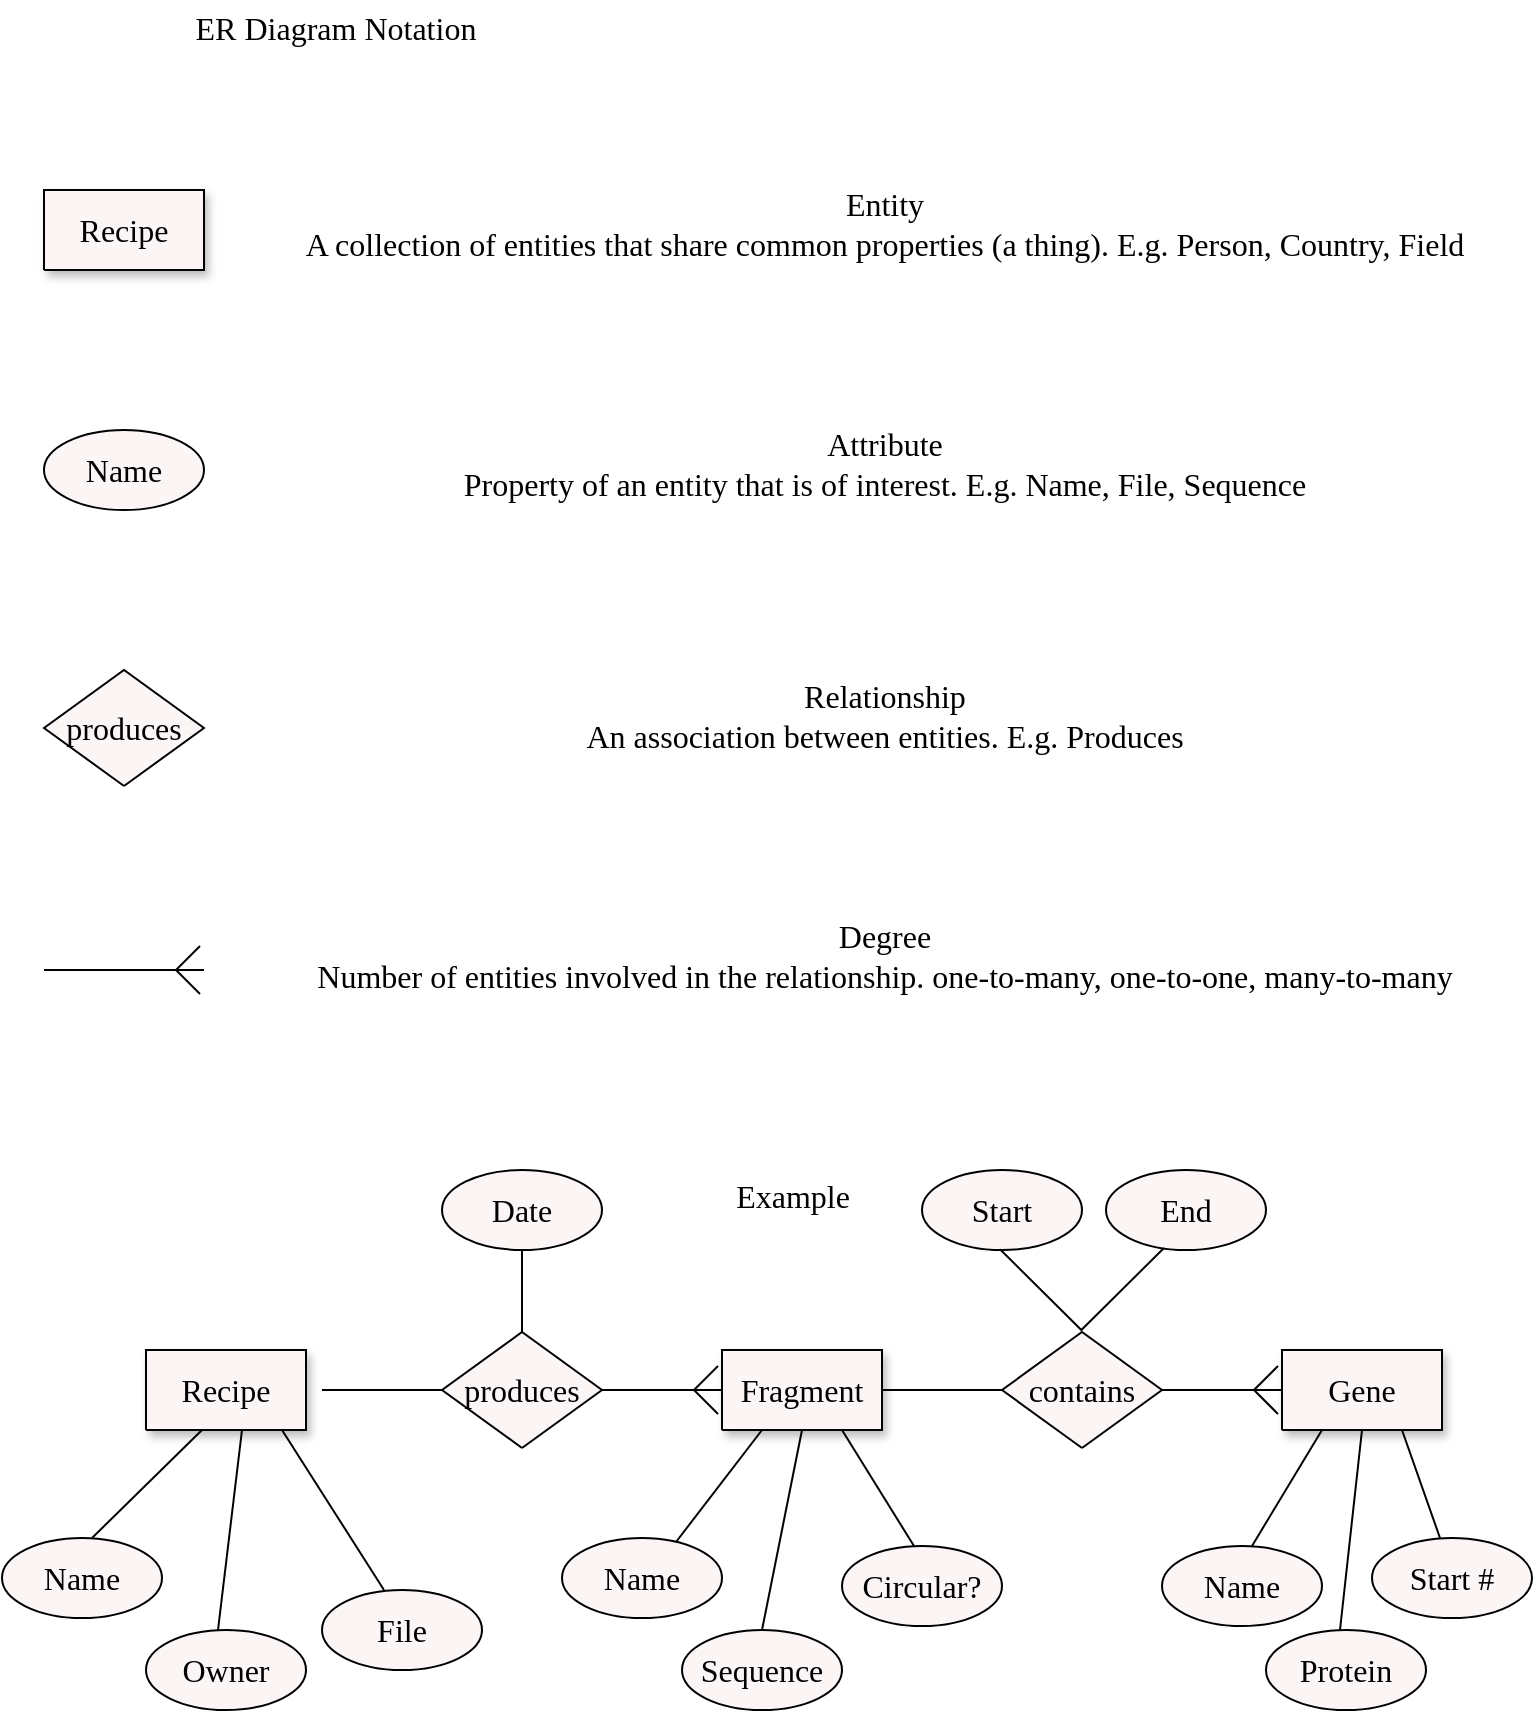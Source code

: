 <mxfile version="15.7.0" type="github" pages="8">
  <diagram id="sSPfDa40nVRWIN2Kzb5Q" name="Page-1">
    <mxGraphModel dx="852" dy="880" grid="1" gridSize="10" guides="1" tooltips="1" connect="1" arrows="1" fold="1" page="1" pageScale="1" pageWidth="827" pageHeight="1169" math="0" shadow="0">
      <root>
        <mxCell id="0" />
        <mxCell id="1" parent="0" />
        <mxCell id="bZ2Iy5iD_IbPAgSuCOdl-1" style="vsdxID=34;fillColor=none;gradientColor=none;labelBackgroundColor=none;rounded=0;strokeColor=none;html=1;whiteSpace=wrap;" parent="1" vertex="1">
          <mxGeometry x="833" y="1141" width="80" height="24" as="geometry" />
        </mxCell>
        <mxCell id="bZ2Iy5iD_IbPAgSuCOdl-2" style="vsdxID=35;edgeStyle=none;startArrow=none;endArrow=none;startSize=5;endSize=5;spacingTop=0;spacingBottom=0;spacingLeft=0;spacingRight=0;verticalAlign=middle;html=1;labelBackgroundColor=#ffffff;rounded=0;" parent="bZ2Iy5iD_IbPAgSuCOdl-1" edge="1">
          <mxGeometry relative="1" as="geometry">
            <mxPoint as="offset" />
            <Array as="points" />
            <mxPoint y="12" as="sourcePoint" />
            <mxPoint x="80" y="12" as="targetPoint" />
          </mxGeometry>
        </mxCell>
        <mxCell id="bZ2Iy5iD_IbPAgSuCOdl-3" style="vsdxID=36;edgeStyle=none;startArrow=none;endArrow=none;startSize=5;endSize=5;spacingTop=0;spacingBottom=0;spacingLeft=0;spacingRight=0;verticalAlign=middle;html=1;labelBackgroundColor=#ffffff;rounded=0;" parent="bZ2Iy5iD_IbPAgSuCOdl-1" edge="1">
          <mxGeometry relative="1" as="geometry">
            <Array as="points" />
            <mxPoint x="66" y="12" as="sourcePoint" />
            <mxPoint x="78" as="targetPoint" />
          </mxGeometry>
        </mxCell>
        <mxCell id="bZ2Iy5iD_IbPAgSuCOdl-4" style="vsdxID=37;edgeStyle=none;startArrow=none;endArrow=none;startSize=5;endSize=5;spacingTop=0;spacingBottom=0;spacingLeft=0;spacingRight=0;verticalAlign=middle;html=1;labelBackgroundColor=#ffffff;rounded=0;" parent="bZ2Iy5iD_IbPAgSuCOdl-1" edge="1">
          <mxGeometry relative="1" as="geometry">
            <Array as="points" />
            <mxPoint x="66" y="12" as="sourcePoint" />
            <mxPoint x="78" y="24" as="targetPoint" />
          </mxGeometry>
        </mxCell>
        <mxCell id="bZ2Iy5iD_IbPAgSuCOdl-5" style="vsdxID=30;fillColor=none;gradientColor=none;labelBackgroundColor=none;rounded=0;strokeColor=none;html=1;whiteSpace=wrap;" parent="1" vertex="1">
          <mxGeometry x="713" y="1141" width="80" height="24" as="geometry" />
        </mxCell>
        <mxCell id="bZ2Iy5iD_IbPAgSuCOdl-6" style="vsdxID=31;edgeStyle=none;startArrow=none;endArrow=none;startSize=5;endSize=5;spacingTop=0;spacingBottom=0;spacingLeft=0;spacingRight=0;verticalAlign=middle;html=1;labelBackgroundColor=#ffffff;rounded=0;" parent="bZ2Iy5iD_IbPAgSuCOdl-5" edge="1">
          <mxGeometry relative="1" as="geometry">
            <mxPoint as="offset" />
            <Array as="points" />
            <mxPoint y="12" as="sourcePoint" />
            <mxPoint x="80" y="12" as="targetPoint" />
          </mxGeometry>
        </mxCell>
        <mxCell id="bZ2Iy5iD_IbPAgSuCOdl-7" style="vsdxID=32;edgeStyle=none;startArrow=none;endArrow=none;startSize=5;endSize=5;spacingTop=0;spacingBottom=0;spacingLeft=0;spacingRight=0;verticalAlign=middle;html=1;labelBackgroundColor=#ffffff;rounded=0;" parent="bZ2Iy5iD_IbPAgSuCOdl-5" edge="1">
          <mxGeometry relative="1" as="geometry">
            <Array as="points" />
            <mxPoint x="66" y="12" as="sourcePoint" />
            <mxPoint x="78" as="targetPoint" />
          </mxGeometry>
        </mxCell>
        <mxCell id="bZ2Iy5iD_IbPAgSuCOdl-8" style="vsdxID=33;edgeStyle=none;startArrow=none;endArrow=none;startSize=5;endSize=5;spacingTop=0;spacingBottom=0;spacingLeft=0;spacingRight=0;verticalAlign=middle;html=1;labelBackgroundColor=#ffffff;rounded=0;" parent="bZ2Iy5iD_IbPAgSuCOdl-5" edge="1">
          <mxGeometry relative="1" as="geometry">
            <Array as="points" />
            <mxPoint x="66" y="12" as="sourcePoint" />
            <mxPoint x="78" y="24" as="targetPoint" />
          </mxGeometry>
        </mxCell>
        <mxCell id="bZ2Iy5iD_IbPAgSuCOdl-9" style="vsdxID=26;fillColor=none;gradientColor=none;labelBackgroundColor=none;rounded=0;strokeColor=none;html=1;whiteSpace=wrap;" parent="1" vertex="1">
          <mxGeometry x="433" y="1141" width="80" height="24" as="geometry" />
        </mxCell>
        <mxCell id="bZ2Iy5iD_IbPAgSuCOdl-10" style="vsdxID=27;edgeStyle=none;startArrow=none;endArrow=none;startSize=5;endSize=5;spacingTop=0;spacingBottom=0;spacingLeft=0;spacingRight=0;verticalAlign=middle;html=1;labelBackgroundColor=#ffffff;rounded=0;" parent="bZ2Iy5iD_IbPAgSuCOdl-9" edge="1">
          <mxGeometry relative="1" as="geometry">
            <mxPoint as="offset" />
            <Array as="points" />
            <mxPoint y="12" as="sourcePoint" />
            <mxPoint x="80" y="12" as="targetPoint" />
          </mxGeometry>
        </mxCell>
        <mxCell id="bZ2Iy5iD_IbPAgSuCOdl-11" style="vsdxID=28;edgeStyle=none;startArrow=none;endArrow=none;startSize=5;endSize=5;spacingTop=0;spacingBottom=0;spacingLeft=0;spacingRight=0;verticalAlign=middle;html=1;labelBackgroundColor=#ffffff;rounded=0;" parent="bZ2Iy5iD_IbPAgSuCOdl-9" edge="1">
          <mxGeometry relative="1" as="geometry">
            <Array as="points" />
            <mxPoint x="66" y="12" as="sourcePoint" />
            <mxPoint x="78" as="targetPoint" />
          </mxGeometry>
        </mxCell>
        <mxCell id="bZ2Iy5iD_IbPAgSuCOdl-12" style="vsdxID=29;edgeStyle=none;startArrow=none;endArrow=none;startSize=5;endSize=5;spacingTop=0;spacingBottom=0;spacingLeft=0;spacingRight=0;verticalAlign=middle;html=1;labelBackgroundColor=#ffffff;rounded=0;" parent="bZ2Iy5iD_IbPAgSuCOdl-9" edge="1">
          <mxGeometry relative="1" as="geometry">
            <Array as="points" />
            <mxPoint x="66" y="12" as="sourcePoint" />
            <mxPoint x="78" y="24" as="targetPoint" />
          </mxGeometry>
        </mxCell>
        <mxCell id="bZ2Iy5iD_IbPAgSuCOdl-13" style="vsdxID=22;fillColor=none;gradientColor=none;labelBackgroundColor=none;rounded=0;strokeColor=none;html=1;whiteSpace=wrap;" parent="1" vertex="1">
          <mxGeometry x="553" y="1141" width="80" height="24" as="geometry" />
        </mxCell>
        <mxCell id="bZ2Iy5iD_IbPAgSuCOdl-14" style="vsdxID=23;edgeStyle=none;startArrow=none;endArrow=none;startSize=5;endSize=5;spacingTop=0;spacingBottom=0;spacingLeft=0;spacingRight=0;verticalAlign=middle;html=1;labelBackgroundColor=#ffffff;rounded=0;" parent="bZ2Iy5iD_IbPAgSuCOdl-13" edge="1">
          <mxGeometry relative="1" as="geometry">
            <mxPoint as="offset" />
            <Array as="points" />
            <mxPoint y="12" as="sourcePoint" />
            <mxPoint x="80" y="12" as="targetPoint" />
          </mxGeometry>
        </mxCell>
        <mxCell id="bZ2Iy5iD_IbPAgSuCOdl-15" style="vsdxID=24;edgeStyle=none;startArrow=none;endArrow=none;startSize=5;endSize=5;spacingTop=0;spacingBottom=0;spacingLeft=0;spacingRight=0;verticalAlign=middle;html=1;labelBackgroundColor=#ffffff;rounded=0;" parent="bZ2Iy5iD_IbPAgSuCOdl-13" edge="1">
          <mxGeometry relative="1" as="geometry">
            <Array as="points" />
            <mxPoint x="66" y="12" as="sourcePoint" />
            <mxPoint x="78" as="targetPoint" />
          </mxGeometry>
        </mxCell>
        <mxCell id="bZ2Iy5iD_IbPAgSuCOdl-16" style="vsdxID=25;edgeStyle=none;startArrow=none;endArrow=none;startSize=5;endSize=5;spacingTop=0;spacingBottom=0;spacingLeft=0;spacingRight=0;verticalAlign=middle;html=1;labelBackgroundColor=#ffffff;rounded=0;" parent="bZ2Iy5iD_IbPAgSuCOdl-13" edge="1">
          <mxGeometry relative="1" as="geometry">
            <Array as="points" />
            <mxPoint x="66" y="12" as="sourcePoint" />
            <mxPoint x="78" y="24" as="targetPoint" />
          </mxGeometry>
        </mxCell>
        <mxCell id="bZ2Iy5iD_IbPAgSuCOdl-17" value="&lt;font style=&quot;font-size:16px;font-family:Calibri;color:#000000;direction:ltr;letter-spacing:0px;line-height:120%;opacity:1&quot;&gt;ER Diagram Notation&lt;br/&gt;&lt;/font&gt;" style="verticalAlign=middle;align=center;vsdxID=1;fillColor=none;gradientColor=none;shape=stencil(nZBLDoAgDERP0z3SIyjew0SURgSD+Lu9kMZoXLhwN9O+tukAlrNpJg1SzDH4QW/URgNYgZTkjA4UkwJUgGXng+6DX1zLfmoymdXo17xh5zmRJ6Q42BWCfc2oJfdAr+Yv+AP9Cb7OJ3H/2JG1HNGz/84klThPVCc=);strokeColor=none;labelBackgroundColor=none;rounded=0;html=1;whiteSpace=wrap;" parent="1" vertex="1">
          <mxGeometry x="333" y="458" width="214" height="28" as="geometry" />
        </mxCell>
        <mxCell id="bZ2Iy5iD_IbPAgSuCOdl-18" value="&lt;font style=&quot;font-size:16px;font-family:Calibri;color:#000000;direction:ltr;letter-spacing:0px;line-height:120%;opacity:1&quot;&gt;Recipe&lt;br/&gt;&lt;/font&gt;" style="verticalAlign=middle;align=center;vsdxID=3;fillColor=#fbf6f5;gradientColor=none;shape=stencil(nZBLDoAgDERP0z3SIyjew0SURgSD+Lu9kMZoXLhwN9O+tukAlrNpJg1SzDH4QW/URgNYgZTkjA4UkwJUgGXng+6DX1zLfmoymdXo17xh5zmRJ6Q42BWCfc2oJfdAr+Yv+AP9Cb7OJ3H/2JG1HNGz/84klThPVCc=);strokeColor=#000000;shadow=1;labelBackgroundColor=none;rounded=0;html=1;whiteSpace=wrap;" parent="1" vertex="1">
          <mxGeometry x="294" y="553" width="80" height="40" as="geometry" />
        </mxCell>
        <mxCell id="bZ2Iy5iD_IbPAgSuCOdl-19" value="&lt;font style=&quot;font-size:16px;font-family:Calibri;color:#000000;direction:ltr;letter-spacing:0px;line-height:120%;opacity:1&quot;&gt;Name&lt;br/&gt;&lt;/font&gt;" style="verticalAlign=middle;align=center;vsdxID=4;fillColor=#fbf6f5;gradientColor=none;shape=stencil(vVHLDsIgEPwajiQI6RfU+h8bu22JCGRB2/69kG1iazx58DazM/vIjjBtmiCi0CplCjecbZ8nYc5Ca+snJJsLEqYTph0C4Ujh4XvmEaqzont41gkL96naodXKrGF6YSfQtUi0OXXDVlqPfJNP6usotUhYbJIUMmQb/GGrAxpRljVycDBuc1hKM2LclX8/7H9nFfB+82Cd45T2+mcspcSRmu4F);labelBackgroundColor=none;rounded=0;html=1;whiteSpace=wrap;" parent="1" vertex="1">
          <mxGeometry x="294" y="673" width="80" height="40" as="geometry" />
        </mxCell>
        <mxCell id="bZ2Iy5iD_IbPAgSuCOdl-20" value="&lt;font style=&quot;font-size:16px;font-family:Calibri;color:#000000;direction:ltr;letter-spacing:0px;line-height:120%;opacity:1&quot;&gt;produces&lt;br/&gt;&lt;/font&gt;" style="verticalAlign=middle;align=center;vsdxID=6;fillColor=#fbf6f5;gradientColor=none;shape=stencil(nZBNDoUgDIRP0z3SeAKf3sNElEYEg/h3+wdpjIaFC3cz9OukDGC16HZWIMUSvBvVTl3QgD+QkqxWnkJUgDVg1TuvBu9W27Gf20QmNbktJRy8V4q0IsXJthDsG2YN2Qd7DS+4fGGz3Bfyc2Z2axT3J3syhjt6zvNS4hMXivUf);labelBackgroundColor=none;rounded=0;html=1;whiteSpace=wrap;" parent="1" vertex="1">
          <mxGeometry x="294" y="793" width="80" height="58" as="geometry" />
        </mxCell>
        <mxCell id="bZ2Iy5iD_IbPAgSuCOdl-21" value="&lt;font style=&quot;font-size:16px;font-family:Calibri;color:#000000;direction:ltr;letter-spacing:0px;line-height:120%;opacity:1&quot;&gt;Entity&lt;br/&gt;A collection of entities that share common properties (a thing). E.g. Person, Country, Field&lt;br/&gt;&lt;/font&gt;" style="verticalAlign=middle;align=center;vsdxID=11;fillColor=none;gradientColor=none;shape=stencil(nZBLDoAgDERP0z3SIyjew0SURgSD+Lu9kMZoXLhwN9O+tukAlrNpJg1SzDH4QW/URgNYgZTkjA4UkwJUgGXng+6DX1zLfmoymdXo17xh5zmRJ6Q42BWCfc2oJfdAr+Yv+AP9Cb7OJ3H/2JG1HNGz/84klThPVCc=);strokeColor=none;labelBackgroundColor=none;rounded=0;html=1;whiteSpace=wrap;" parent="1" vertex="1">
          <mxGeometry x="391" y="547" width="647" height="45" as="geometry" />
        </mxCell>
        <mxCell id="bZ2Iy5iD_IbPAgSuCOdl-22" value="&lt;font style=&quot;font-size:16px;font-family:Calibri;color:#000000;direction:ltr;letter-spacing:0px;line-height:120%;opacity:1&quot;&gt;Attribute&lt;br/&gt;Property of an entity that is of interest. E.g. Name, File, Sequence&lt;br/&gt;&lt;/font&gt;" style="verticalAlign=middle;align=center;vsdxID=12;fillColor=none;gradientColor=none;shape=stencil(nZBLDoAgDERP0z3SIyjew0SURgSD+Lu9kMZoXLhwN9O+tukAlrNpJg1SzDH4QW/URgNYgZTkjA4UkwJUgGXng+6DX1zLfmoymdXo17xh5zmRJ6Q42BWCfc2oJfdAr+Yv+AP9Cb7OJ3H/2JG1HNGz/84klThPVCc=);strokeColor=none;labelBackgroundColor=none;rounded=0;html=1;whiteSpace=wrap;" parent="1" vertex="1">
          <mxGeometry x="391" y="667" width="647" height="45" as="geometry" />
        </mxCell>
        <mxCell id="bZ2Iy5iD_IbPAgSuCOdl-23" value="&lt;font style=&quot;font-size:16px;font-family:Calibri;color:#000000;direction:ltr;letter-spacing:0px;line-height:120%;opacity:1&quot;&gt;Relationship&lt;br/&gt;An association between entities. E.g. Produces&lt;br/&gt;&lt;/font&gt;" style="verticalAlign=middle;align=center;vsdxID=13;fillColor=none;gradientColor=none;shape=stencil(nZBLDoAgDERP0z3SIyjew0SURgSD+Lu9kMZoXLhwN9O+tukAlrNpJg1SzDH4QW/URgNYgZTkjA4UkwJUgGXng+6DX1zLfmoymdXo17xh5zmRJ6Q42BWCfc2oJfdAr+Yv+AP9Cb7OJ3H/2JG1HNGz/84klThPVCc=);strokeColor=none;labelBackgroundColor=none;rounded=0;html=1;whiteSpace=wrap;" parent="1" vertex="1">
          <mxGeometry x="391" y="793" width="647" height="45" as="geometry" />
        </mxCell>
        <mxCell id="bZ2Iy5iD_IbPAgSuCOdl-24" style="vsdxID=14;fillColor=none;gradientColor=none;labelBackgroundColor=none;rounded=0;strokeColor=none;html=1;whiteSpace=wrap;" parent="1" vertex="1">
          <mxGeometry x="294" y="931" width="80" height="24" as="geometry" />
        </mxCell>
        <mxCell id="bZ2Iy5iD_IbPAgSuCOdl-25" style="vsdxID=7;edgeStyle=none;startArrow=none;endArrow=none;startSize=5;endSize=5;spacingTop=0;spacingBottom=0;spacingLeft=0;spacingRight=0;verticalAlign=middle;html=1;labelBackgroundColor=#ffffff;rounded=0;" parent="bZ2Iy5iD_IbPAgSuCOdl-24" edge="1">
          <mxGeometry relative="1" as="geometry">
            <mxPoint as="offset" />
            <Array as="points" />
            <mxPoint y="12" as="sourcePoint" />
            <mxPoint x="80" y="12" as="targetPoint" />
          </mxGeometry>
        </mxCell>
        <mxCell id="bZ2Iy5iD_IbPAgSuCOdl-26" style="vsdxID=9;edgeStyle=none;startArrow=none;endArrow=none;startSize=5;endSize=5;spacingTop=0;spacingBottom=0;spacingLeft=0;spacingRight=0;verticalAlign=middle;html=1;labelBackgroundColor=#ffffff;rounded=0;" parent="bZ2Iy5iD_IbPAgSuCOdl-24" edge="1">
          <mxGeometry relative="1" as="geometry">
            <Array as="points" />
            <mxPoint x="66" y="12" as="sourcePoint" />
            <mxPoint x="78" as="targetPoint" />
          </mxGeometry>
        </mxCell>
        <mxCell id="bZ2Iy5iD_IbPAgSuCOdl-27" style="vsdxID=10;edgeStyle=none;startArrow=none;endArrow=none;startSize=5;endSize=5;spacingTop=0;spacingBottom=0;spacingLeft=0;spacingRight=0;verticalAlign=middle;html=1;labelBackgroundColor=#ffffff;rounded=0;" parent="bZ2Iy5iD_IbPAgSuCOdl-24" edge="1">
          <mxGeometry relative="1" as="geometry">
            <Array as="points" />
            <mxPoint x="66" y="12" as="sourcePoint" />
            <mxPoint x="78" y="24" as="targetPoint" />
          </mxGeometry>
        </mxCell>
        <mxCell id="bZ2Iy5iD_IbPAgSuCOdl-28" value="&lt;font style=&quot;font-size:16px;font-family:Calibri;color:#000000;direction:ltr;letter-spacing:0px;line-height:120%;opacity:1&quot;&gt;Degree&lt;br/&gt;Number of entities involved in the relationship. one-to-many, one-to-one, many-to-many&lt;br/&gt;&lt;/font&gt;" style="verticalAlign=middle;align=center;vsdxID=15;fillColor=none;gradientColor=none;shape=stencil(nZBLDoAgDERP0z3SIyjew0SURgSD+Lu9kMZoXLhwN9O+tukAlrNpJg1SzDH4QW/URgNYgZTkjA4UkwJUgGXng+6DX1zLfmoymdXo17xh5zmRJ6Q42BWCfc2oJfdAr+Yv+AP9Cb7OJ3H/2JG1HNGz/84klThPVCc=);strokeColor=none;labelBackgroundColor=none;rounded=0;html=1;whiteSpace=wrap;" parent="1" vertex="1">
          <mxGeometry x="391" y="913" width="647" height="45" as="geometry" />
        </mxCell>
        <mxCell id="bZ2Iy5iD_IbPAgSuCOdl-29" value="&lt;font style=&quot;font-size:16px;font-family:Calibri;color:#000000;direction:ltr;letter-spacing:0px;line-height:120%;opacity:1&quot;&gt;Recipe&lt;br/&gt;&lt;/font&gt;" style="verticalAlign=middle;align=center;vsdxID=16;fillColor=#fbf6f5;gradientColor=none;shape=stencil(nZBLDoAgDERP0z3SIyjew0SURgSD+Lu9kMZoXLhwN9O+tukAlrNpJg1SzDH4QW/URgNYgZTkjA4UkwJUgGXng+6DX1zLfmoymdXo17xh5zmRJ6Q42BWCfc2oJfdAr+Yv+AP9Cb7OJ3H/2JG1HNGz/84klThPVCc=);strokeColor=#000000;shadow=1;labelBackgroundColor=none;rounded=0;html=1;whiteSpace=wrap;" parent="1" vertex="1">
          <mxGeometry x="345" y="1133" width="80" height="40" as="geometry" />
        </mxCell>
        <mxCell id="bZ2Iy5iD_IbPAgSuCOdl-30" value="&lt;font style=&quot;font-size:16px;font-family:Calibri;color:#000000;direction:ltr;letter-spacing:0px;line-height:120%;opacity:1&quot;&gt;Example&lt;br/&gt;&lt;/font&gt;" style="verticalAlign=middle;align=center;vsdxID=17;fillColor=none;gradientColor=none;shape=stencil(nZBLDoAgDERP0z3SIyjew0SURgSD+Lu9kMZoXLhwN9O+tukAlrNpJg1SzDH4QW/URgNYgZTkjA4UkwJUgGXng+6DX1zLfmoymdXo17xh5zmRJ6Q42BWCfc2oJfdAr+Yv+AP9Cb7OJ3H/2JG1HNGz/84klThPVCc=);strokeColor=none;labelBackgroundColor=none;rounded=0;html=1;whiteSpace=wrap;" parent="1" vertex="1">
          <mxGeometry x="345" y="1033" width="647" height="45" as="geometry" />
        </mxCell>
        <mxCell id="bZ2Iy5iD_IbPAgSuCOdl-31" value="&lt;font style=&quot;font-size:16px;font-family:Calibri;color:#000000;direction:ltr;letter-spacing:0px;line-height:120%;opacity:1&quot;&gt;produces&lt;br/&gt;&lt;/font&gt;" style="verticalAlign=middle;align=center;vsdxID=18;fillColor=#fbf6f5;gradientColor=none;shape=stencil(nZBNDoUgDIRP0z3SeAKf3sNElEYEg/h3+wdpjIaFC3cz9OukDGC16HZWIMUSvBvVTl3QgD+QkqxWnkJUgDVg1TuvBu9W27Gf20QmNbktJRy8V4q0IsXJthDsG2YN2Qd7DS+4fGGz3Bfyc2Z2axT3J3syhjt6zvNS4hMXivUf);labelBackgroundColor=none;rounded=0;html=1;whiteSpace=wrap;" parent="1" vertex="1">
          <mxGeometry x="493" y="1124" width="80" height="58" as="geometry" />
        </mxCell>
        <mxCell id="bZ2Iy5iD_IbPAgSuCOdl-32" value="&lt;font style=&quot;font-size:16px;font-family:Calibri;color:#000000;direction:ltr;letter-spacing:0px;line-height:120%;opacity:1&quot;&gt;Fragment&lt;br/&gt;&lt;/font&gt;" style="verticalAlign=middle;align=center;vsdxID=19;fillColor=#fbf6f5;gradientColor=none;shape=stencil(nZBLDoAgDERP0z3SIyjew0SURgSD+Lu9kMZoXLhwN9O+tukAlrNpJg1SzDH4QW/URgNYgZTkjA4UkwJUgGXng+6DX1zLfmoymdXo17xh5zmRJ6Q42BWCfc2oJfdAr+Yv+AP9Cb7OJ3H/2JG1HNGz/84klThPVCc=);strokeColor=#000000;shadow=1;labelBackgroundColor=none;rounded=0;html=1;whiteSpace=wrap;" parent="1" vertex="1">
          <mxGeometry x="633" y="1133" width="80" height="40" as="geometry" />
        </mxCell>
        <mxCell id="bZ2Iy5iD_IbPAgSuCOdl-33" value="&lt;font style=&quot;font-size:16px;font-family:Calibri;color:#000000;direction:ltr;letter-spacing:0px;line-height:120%;opacity:1&quot;&gt;contains&lt;br/&gt;&lt;/font&gt;" style="verticalAlign=middle;align=center;vsdxID=20;fillColor=#fbf6f5;gradientColor=none;shape=stencil(nZBNDoUgDIRP0z3SeAKf3sNElEYEg/h3+wdpjIaFC3cz9OukDGC16HZWIMUSvBvVTl3QgD+QkqxWnkJUgDVg1TuvBu9W27Gf20QmNbktJRy8V4q0IsXJthDsG2YN2Qd7DS+4fGGz3Bfyc2Z2axT3J3syhjt6zvNS4hMXivUf);labelBackgroundColor=none;rounded=0;html=1;whiteSpace=wrap;" parent="1" vertex="1">
          <mxGeometry x="773" y="1124" width="80" height="58" as="geometry" />
        </mxCell>
        <mxCell id="bZ2Iy5iD_IbPAgSuCOdl-34" value="&lt;font style=&quot;font-size:16px;font-family:Calibri;color:#000000;direction:ltr;letter-spacing:0px;line-height:120%;opacity:1&quot;&gt;Gene&lt;br/&gt;&lt;/font&gt;" style="verticalAlign=middle;align=center;vsdxID=21;fillColor=#fbf6f5;gradientColor=none;shape=stencil(nZBLDoAgDERP0z3SIyjew0SURgSD+Lu9kMZoXLhwN9O+tukAlrNpJg1SzDH4QW/URgNYgZTkjA4UkwJUgGXng+6DX1zLfmoymdXo17xh5zmRJ6Q42BWCfc2oJfdAr+Yv+AP9Cb7OJ3H/2JG1HNGz/84klThPVCc=);strokeColor=#000000;shadow=1;labelBackgroundColor=none;rounded=0;html=1;whiteSpace=wrap;" parent="1" vertex="1">
          <mxGeometry x="913" y="1133" width="80" height="40" as="geometry" />
        </mxCell>
        <mxCell id="bZ2Iy5iD_IbPAgSuCOdl-35" value="&lt;font style=&quot;font-size:16px;font-family:Calibri;color:#000000;direction:ltr;letter-spacing:0px;line-height:120%;opacity:1&quot;&gt;Name&lt;br/&gt;&lt;/font&gt;" style="verticalAlign=middle;align=center;vsdxID=38;fillColor=#fbf6f5;gradientColor=none;shape=stencil(vVHLDsIgEPwajiQI6RfU+h8bu22JCGRB2/69kG1iazx58DazM/vIjjBtmiCi0CplCjecbZ8nYc5Ca+snJJsLEqYTph0C4Ujh4XvmEaqzont41gkL96naodXKrGF6YSfQtUi0OXXDVlqPfJNP6usotUhYbJIUMmQb/GGrAxpRljVycDBuc1hKM2LclX8/7H9nFfB+82Cd45T2+mcspcSRmu4F);labelBackgroundColor=none;rounded=0;html=1;whiteSpace=wrap;" parent="1" vertex="1">
          <mxGeometry x="273" y="1227" width="80" height="40" as="geometry" />
        </mxCell>
        <mxCell id="bZ2Iy5iD_IbPAgSuCOdl-36" value="&lt;font style=&quot;font-size:16px;font-family:Calibri;color:#000000;direction:ltr;letter-spacing:0px;line-height:120%;opacity:1&quot;&gt;Owner&lt;br/&gt;&lt;/font&gt;" style="verticalAlign=middle;align=center;vsdxID=39;fillColor=#fbf6f5;gradientColor=none;shape=stencil(vVHLDsIgEPwajiQI6RfU+h8bu22JCGRB2/69kG1iazx58DazM/vIjjBtmiCi0CplCjecbZ8nYc5Ca+snJJsLEqYTph0C4Ujh4XvmEaqzont41gkL96naodXKrGF6YSfQtUi0OXXDVlqPfJNP6usotUhYbJIUMmQb/GGrAxpRljVycDBuc1hKM2LclX8/7H9nFfB+82Cd45T2+mcspcSRmu4F);labelBackgroundColor=none;rounded=0;html=1;whiteSpace=wrap;" parent="1" vertex="1">
          <mxGeometry x="345" y="1273" width="80" height="40" as="geometry" />
        </mxCell>
        <mxCell id="bZ2Iy5iD_IbPAgSuCOdl-37" value="&lt;font style=&quot;font-size:16px;font-family:Calibri;color:#000000;direction:ltr;letter-spacing:0px;line-height:120%;opacity:1&quot;&gt;File&lt;br/&gt;&lt;/font&gt;" style="verticalAlign=middle;align=center;vsdxID=40;fillColor=#fbf6f5;gradientColor=none;shape=stencil(vVHLDsIgEPwajiQI6RfU+h8bu22JCGRB2/69kG1iazx58DazM/vIjjBtmiCi0CplCjecbZ8nYc5Ca+snJJsLEqYTph0C4Ujh4XvmEaqzont41gkL96naodXKrGF6YSfQtUi0OXXDVlqPfJNP6usotUhYbJIUMmQb/GGrAxpRljVycDBuc1hKM2LclX8/7H9nFfB+82Cd45T2+mcspcSRmu4F);labelBackgroundColor=none;rounded=0;html=1;whiteSpace=wrap;" parent="1" vertex="1">
          <mxGeometry x="433" y="1253" width="80" height="40" as="geometry" />
        </mxCell>
        <mxCell id="bZ2Iy5iD_IbPAgSuCOdl-38" style="vsdxID=45;edgeStyle=none;startArrow=none;endArrow=none;startSize=5;endSize=5;spacingTop=0;spacingBottom=0;spacingLeft=0;spacingRight=0;verticalAlign=middle;html=1;labelBackgroundColor=#ffffff;rounded=0;" parent="1" edge="1">
          <mxGeometry relative="1" as="geometry">
            <Array as="points" />
            <mxPoint x="413" y="1173" as="sourcePoint" />
            <mxPoint x="464" y="1253" as="targetPoint" />
          </mxGeometry>
        </mxCell>
        <mxCell id="bZ2Iy5iD_IbPAgSuCOdl-39" value="&lt;font style=&quot;font-size:16px;font-family:Calibri;color:#000000;direction:ltr;letter-spacing:0px;line-height:120%;opacity:1&quot;&gt;Date&lt;br/&gt;&lt;/font&gt;" style="verticalAlign=middle;align=center;vsdxID=46;fillColor=#fbf6f5;gradientColor=none;shape=stencil(vVHLDsIgEPwajiQI6RfU+h8bu22JCGRB2/69kG1iazx58DazM/vIjjBtmiCi0CplCjecbZ8nYc5Ca+snJJsLEqYTph0C4Ujh4XvmEaqzont41gkL96naodXKrGF6YSfQtUi0OXXDVlqPfJNP6usotUhYbJIUMmQb/GGrAxpRljVycDBuc1hKM2LclX8/7H9nFfB+82Cd45T2+mcspcSRmu4F);labelBackgroundColor=none;rounded=0;html=1;whiteSpace=wrap;" parent="1" vertex="1">
          <mxGeometry x="493" y="1043" width="80" height="40" as="geometry" />
        </mxCell>
        <mxCell id="bZ2Iy5iD_IbPAgSuCOdl-40" value="&lt;font style=&quot;font-size:16px;font-family:Calibri;color:#000000;direction:ltr;letter-spacing:0px;line-height:120%;opacity:1&quot;&gt;Name&lt;br/&gt;&lt;/font&gt;" style="verticalAlign=middle;align=center;vsdxID=47;fillColor=#fbf6f5;gradientColor=none;shape=stencil(vVHLDsIgEPwajiQI6RfU+h8bu22JCGRB2/69kG1iazx58DazM/vIjjBtmiCi0CplCjecbZ8nYc5Ca+snJJsLEqYTph0C4Ujh4XvmEaqzont41gkL96naodXKrGF6YSfQtUi0OXXDVlqPfJNP6usotUhYbJIUMmQb/GGrAxpRljVycDBuc1hKM2LclX8/7H9nFfB+82Cd45T2+mcspcSRmu4F);labelBackgroundColor=none;rounded=0;html=1;whiteSpace=wrap;" parent="1" vertex="1">
          <mxGeometry x="553" y="1227" width="80" height="40" as="geometry" />
        </mxCell>
        <mxCell id="bZ2Iy5iD_IbPAgSuCOdl-41" value="&lt;font style=&quot;font-size:16px;font-family:Calibri;color:#000000;direction:ltr;letter-spacing:0px;line-height:120%;opacity:1&quot;&gt;Sequence&lt;br/&gt;&lt;/font&gt;" style="verticalAlign=middle;align=center;vsdxID=48;fillColor=#fbf6f5;gradientColor=none;shape=stencil(vVHLDsIgEPwajiQI6RfU+h8bu22JCGRB2/69kG1iazx58DazM/vIjjBtmiCi0CplCjecbZ8nYc5Ca+snJJsLEqYTph0C4Ujh4XvmEaqzont41gkL96naodXKrGF6YSfQtUi0OXXDVlqPfJNP6usotUhYbJIUMmQb/GGrAxpRljVycDBuc1hKM2LclX8/7H9nFfB+82Cd45T2+mcspcSRmu4F);labelBackgroundColor=none;rounded=0;html=1;whiteSpace=wrap;" parent="1" vertex="1">
          <mxGeometry x="613" y="1273" width="80" height="40" as="geometry" />
        </mxCell>
        <mxCell id="bZ2Iy5iD_IbPAgSuCOdl-42" value="&lt;font style=&quot;font-size:16px;font-family:Calibri;color:#000000;direction:ltr;letter-spacing:0px;line-height:120%;opacity:1&quot;&gt;Circular?&lt;br/&gt;&lt;/font&gt;" style="verticalAlign=middle;align=center;vsdxID=49;fillColor=#fbf6f5;gradientColor=none;shape=stencil(vVHLDsIgEPwajiQI6RfU+h8bu22JCGRB2/69kG1iazx58DazM/vIjjBtmiCi0CplCjecbZ8nYc5Ca+snJJsLEqYTph0C4Ujh4XvmEaqzont41gkL96naodXKrGF6YSfQtUi0OXXDVlqPfJNP6usotUhYbJIUMmQb/GGrAxpRljVycDBuc1hKM2LclX8/7H9nFfB+82Cd45T2+mcspcSRmu4F);labelBackgroundColor=none;rounded=0;html=1;whiteSpace=wrap;" parent="1" vertex="1">
          <mxGeometry x="693" y="1231" width="80" height="40" as="geometry" />
        </mxCell>
        <mxCell id="bZ2Iy5iD_IbPAgSuCOdl-43" value="&lt;font style=&quot;font-size:16px;font-family:Calibri;color:#000000;direction:ltr;letter-spacing:0px;line-height:120%;opacity:1&quot;&gt;Start&lt;br/&gt;&lt;/font&gt;" style="verticalAlign=middle;align=center;vsdxID=50;fillColor=#fbf6f5;gradientColor=none;shape=stencil(vVHLDsIgEPwajiQI6RfU+h8bu22JCGRB2/69kG1iazx58DazM/vIjjBtmiCi0CplCjecbZ8nYc5Ca+snJJsLEqYTph0C4Ujh4XvmEaqzont41gkL96naodXKrGF6YSfQtUi0OXXDVlqPfJNP6usotUhYbJIUMmQb/GGrAxpRljVycDBuc1hKM2LclX8/7H9nFfB+82Cd45T2+mcspcSRmu4F);labelBackgroundColor=none;rounded=0;html=1;whiteSpace=wrap;" parent="1" vertex="1">
          <mxGeometry x="733" y="1043" width="80" height="40" as="geometry" />
        </mxCell>
        <mxCell id="bZ2Iy5iD_IbPAgSuCOdl-44" value="&lt;font style=&quot;font-size:16px;font-family:Calibri;color:#000000;direction:ltr;letter-spacing:0px;line-height:120%;opacity:1&quot;&gt;End&lt;br/&gt;&lt;/font&gt;" style="verticalAlign=middle;align=center;vsdxID=51;fillColor=#fbf6f5;gradientColor=none;shape=stencil(vVHLDsIgEPwajiQI6RfU+h8bu22JCGRB2/69kG1iazx58DazM/vIjjBtmiCi0CplCjecbZ8nYc5Ca+snJJsLEqYTph0C4Ujh4XvmEaqzont41gkL96naodXKrGF6YSfQtUi0OXXDVlqPfJNP6usotUhYbJIUMmQb/GGrAxpRljVycDBuc1hKM2LclX8/7H9nFfB+82Cd45T2+mcspcSRmu4F);labelBackgroundColor=none;rounded=0;html=1;whiteSpace=wrap;" parent="1" vertex="1">
          <mxGeometry x="825" y="1043" width="80" height="40" as="geometry" />
        </mxCell>
        <mxCell id="bZ2Iy5iD_IbPAgSuCOdl-45" value="&lt;font style=&quot;font-size:16px;font-family:Calibri;color:#000000;direction:ltr;letter-spacing:0px;line-height:120%;opacity:1&quot;&gt;Name&lt;br/&gt;&lt;/font&gt;" style="verticalAlign=middle;align=center;vsdxID=52;fillColor=#fbf6f5;gradientColor=none;shape=stencil(vVHLDsIgEPwajiQI6RfU+h8bu22JCGRB2/69kG1iazx58DazM/vIjjBtmiCi0CplCjecbZ8nYc5Ca+snJJsLEqYTph0C4Ujh4XvmEaqzont41gkL96naodXKrGF6YSfQtUi0OXXDVlqPfJNP6usotUhYbJIUMmQb/GGrAxpRljVycDBuc1hKM2LclX8/7H9nFfB+82Cd45T2+mcspcSRmu4F);labelBackgroundColor=none;rounded=0;html=1;whiteSpace=wrap;" parent="1" vertex="1">
          <mxGeometry x="853" y="1231" width="80" height="40" as="geometry" />
        </mxCell>
        <mxCell id="bZ2Iy5iD_IbPAgSuCOdl-46" value="&lt;font style=&quot;font-size:16px;font-family:Calibri;color:#000000;direction:ltr;letter-spacing:0px;line-height:120%;opacity:1&quot;&gt;Protein&lt;br/&gt;&lt;/font&gt;" style="verticalAlign=middle;align=center;vsdxID=53;fillColor=#fbf6f5;gradientColor=none;shape=stencil(vVHLDsIgEPwajiQI6RfU+h8bu22JCGRB2/69kG1iazx58DazM/vIjjBtmiCi0CplCjecbZ8nYc5Ca+snJJsLEqYTph0C4Ujh4XvmEaqzont41gkL96naodXKrGF6YSfQtUi0OXXDVlqPfJNP6usotUhYbJIUMmQb/GGrAxpRljVycDBuc1hKM2LclX8/7H9nFfB+82Cd45T2+mcspcSRmu4F);labelBackgroundColor=none;rounded=0;html=1;whiteSpace=wrap;" parent="1" vertex="1">
          <mxGeometry x="905" y="1273" width="80" height="40" as="geometry" />
        </mxCell>
        <mxCell id="bZ2Iy5iD_IbPAgSuCOdl-47" style="vsdxID=60;edgeStyle=none;startArrow=none;endArrow=none;startSize=5;endSize=5;spacingTop=0;spacingBottom=0;spacingLeft=0;spacingRight=0;verticalAlign=middle;html=1;labelBackgroundColor=#ffffff;rounded=0;" parent="1" edge="1">
          <mxGeometry relative="1" as="geometry">
            <Array as="points" />
            <mxPoint x="693" y="1173" as="sourcePoint" />
            <mxPoint x="729" y="1231" as="targetPoint" />
          </mxGeometry>
        </mxCell>
        <mxCell id="bZ2Iy5iD_IbPAgSuCOdl-48" style="vsdxID=64;edgeStyle=none;startArrow=none;endArrow=none;startSize=5;endSize=5;spacingTop=0;spacingBottom=0;spacingLeft=0;spacingRight=0;verticalAlign=middle;html=1;labelBackgroundColor=#ffffff;rounded=0;" parent="1" edge="1">
          <mxGeometry relative="1" as="geometry">
            <Array as="points" />
            <mxPoint x="973" y="1173" as="sourcePoint" />
            <mxPoint x="992" y="1227" as="targetPoint" />
          </mxGeometry>
        </mxCell>
        <mxCell id="bZ2Iy5iD_IbPAgSuCOdl-49" style="vsdxID=63;edgeStyle=none;startArrow=none;endArrow=none;startSize=5;endSize=5;spacingTop=0;spacingBottom=0;spacingLeft=0;spacingRight=0;verticalAlign=middle;html=1;labelBackgroundColor=#ffffff;rounded=0;" parent="1" edge="1">
          <mxGeometry relative="1" as="geometry">
            <Array as="points" />
            <mxPoint x="953" y="1173" as="sourcePoint" />
            <mxPoint x="942" y="1273" as="targetPoint" />
          </mxGeometry>
        </mxCell>
        <mxCell id="bZ2Iy5iD_IbPAgSuCOdl-50" style="vsdxID=62;edgeStyle=none;startArrow=none;endArrow=none;startSize=5;endSize=5;spacingTop=0;spacingBottom=0;spacingLeft=0;spacingRight=0;verticalAlign=middle;html=1;labelBackgroundColor=#ffffff;rounded=0;" parent="1" edge="1">
          <mxGeometry relative="1" as="geometry">
            <Array as="points" />
            <mxPoint x="933" y="1173" as="sourcePoint" />
            <mxPoint x="898" y="1231" as="targetPoint" />
          </mxGeometry>
        </mxCell>
        <mxCell id="bZ2Iy5iD_IbPAgSuCOdl-51" style="vsdxID=59;edgeStyle=none;startArrow=none;endArrow=none;startSize=5;endSize=5;spacingTop=0;spacingBottom=0;spacingLeft=0;spacingRight=0;verticalAlign=middle;html=1;labelBackgroundColor=#ffffff;rounded=0;" parent="1" edge="1">
          <mxGeometry relative="1" as="geometry">
            <Array as="points" />
            <mxPoint x="673" y="1173" as="sourcePoint" />
            <mxPoint x="653" y="1273" as="targetPoint" />
          </mxGeometry>
        </mxCell>
        <mxCell id="bZ2Iy5iD_IbPAgSuCOdl-52" style="vsdxID=58;edgeStyle=none;startArrow=none;endArrow=none;startSize=5;endSize=5;spacingTop=0;spacingBottom=0;spacingLeft=0;spacingRight=0;verticalAlign=middle;html=1;labelBackgroundColor=#ffffff;rounded=0;" parent="1" edge="1">
          <mxGeometry relative="1" as="geometry">
            <Array as="points" />
            <mxPoint x="653" y="1173" as="sourcePoint" />
            <mxPoint x="610" y="1229" as="targetPoint" />
          </mxGeometry>
        </mxCell>
        <mxCell id="bZ2Iy5iD_IbPAgSuCOdl-53" style="vsdxID=56;edgeStyle=none;startArrow=none;endArrow=none;startSize=5;endSize=5;spacingTop=0;spacingBottom=0;spacingLeft=0;spacingRight=0;verticalAlign=middle;html=1;labelBackgroundColor=#ffffff;rounded=0;" parent="1" edge="1">
          <mxGeometry relative="1" as="geometry">
            <Array as="points" />
            <mxPoint x="393" y="1173" as="sourcePoint" />
            <mxPoint x="381" y="1273" as="targetPoint" />
          </mxGeometry>
        </mxCell>
        <mxCell id="bZ2Iy5iD_IbPAgSuCOdl-54" style="vsdxID=55;edgeStyle=none;startArrow=none;endArrow=none;startSize=5;endSize=5;spacingTop=0;spacingBottom=0;spacingLeft=0;spacingRight=0;verticalAlign=middle;html=1;labelBackgroundColor=#ffffff;rounded=0;" parent="1" edge="1">
          <mxGeometry relative="1" as="geometry">
            <Array as="points" />
            <mxPoint x="373" y="1173" as="sourcePoint" />
            <mxPoint x="318" y="1227" as="targetPoint" />
          </mxGeometry>
        </mxCell>
        <mxCell id="bZ2Iy5iD_IbPAgSuCOdl-55" value="&lt;font style=&quot;font-size:16px;font-family:Calibri;color:#000000;direction:ltr;letter-spacing:0px;line-height:120%;opacity:1&quot;&gt;Start #&lt;br/&gt;&lt;/font&gt;" style="verticalAlign=middle;align=center;vsdxID=54;fillColor=#fbf6f5;gradientColor=none;shape=stencil(vVHLDsIgEPwajiQI6RfU+h8bu22JCGRB2/69kG1iazx58DazM/vIjjBtmiCi0CplCjecbZ8nYc5Ca+snJJsLEqYTph0C4Ujh4XvmEaqzont41gkL96naodXKrGF6YSfQtUi0OXXDVlqPfJNP6usotUhYbJIUMmQb/GGrAxpRljVycDBuc1hKM2LclX8/7H9nFfB+82Cd45T2+mcspcSRmu4F);labelBackgroundColor=none;rounded=0;html=1;whiteSpace=wrap;" parent="1" vertex="1">
          <mxGeometry x="958" y="1227" width="80" height="40" as="geometry" />
        </mxCell>
        <mxCell id="bZ2Iy5iD_IbPAgSuCOdl-56" style="vsdxID=61;fillColor=#FFFFFF;gradientColor=none;shape=stencil(UzV2Ls5ILEhVNTIoLinKz04tz0wpyVA1dlE1MsrMy0gtyiwBslSNXVWNndPyi1LTi/JL81Ig/IJEkEoQKze/DGRCBUSfoYEBSI+RQSWED+G5QZTmZOYhKTWx1DNDUQvTi1U1qrGGeqbmyGqBDISLIJ5BlkN3PVAI4nNjVwA=);labelBackgroundColor=#ffffff;rounded=0;html=1;whiteSpace=wrap;" parent="1" vertex="1">
          <mxGeometry x="772" y="1082" width="82" height="41" as="geometry" />
        </mxCell>
        <mxCell id="bZ2Iy5iD_IbPAgSuCOdl-57" parent="1" vertex="1">
          <mxGeometry x="533" y="1083" as="geometry" />
        </mxCell>
        <mxCell id="bZ2Iy5iD_IbPAgSuCOdl-58" style="vsdxID=57;edgeStyle=none;startArrow=none;endArrow=none;startSize=5;endSize=5;spacingTop=0;spacingBottom=0;spacingLeft=0;spacingRight=0;verticalAlign=middle;html=1;labelBackgroundColor=#ffffff;rounded=0;" parent="1" source="bZ2Iy5iD_IbPAgSuCOdl-31" target="bZ2Iy5iD_IbPAgSuCOdl-57" edge="1">
          <mxGeometry relative="1" as="geometry">
            <Array as="points">
              <mxPoint x="533" y="1124" />
              <mxPoint x="533" y="1083" />
            </Array>
          </mxGeometry>
        </mxCell>
      </root>
    </mxGraphModel>
  </diagram>
  <diagram name="Dataflow Overview" id="mo-809b4u-G214ocbdSN">
    <mxGraphModel dx="1038" dy="547" grid="1" gridSize="10" guides="1" tooltips="1" connect="1" arrows="1" fold="1" page="1" pageScale="1" pageWidth="827" pageHeight="1169" math="0" shadow="0">
      <root>
        <mxCell id="0" />
        <mxCell id="1" value="Annotations" parent="0" />
        <mxCell id="3" style="vsdxID=73;fillColor=#4bacc6;gradientColor=none;shape=stencil(nZBLDoAgDERP0z3SIyjew0SURgSD+Lu9kMZoXLhwN9O+tukAlrNpJg1SzDH4QW/URgNYgZTkjA4UkwJUgGXng+6DX1zLfmoymdXo17xh5zmRJ6Q42BWCfc2oJfdAr+Yv+AP9Cb7OJ3H/2JG1HNGz/84klThPVCc=);labelBackgroundColor=none;rounded=0;html=1;whiteSpace=wrap;" parent="1" vertex="1">
          <mxGeometry x="37" y="328" width="502" height="480" as="geometry" />
        </mxCell>
        <mxCell id="4" style="vsdxID=49;fillColor=#FFFFFF;gradientColor=none;shape=stencil(nZBLDoAgDERP0z3SIyjew0SURgSD+Lu9kMZoXLhwN9O+tukAlrNpJg1SzDH4QW/URgNYgZTkjA4UkwJUgGXng+6DX1zLfmoymdXo17xh5zmRJ6Q42BWCfc2oJfdAr+Yv+AP9Cb7OJ3H/2JG1HNGz/84klThPVCc=);labelBackgroundColor=none;rounded=0;html=1;whiteSpace=wrap;" parent="1" vertex="1">
          <mxGeometry x="128" y="568" width="273" height="70" as="geometry" />
        </mxCell>
        <mxCell id="5" style="vsdxID=47;fillColor=#FFFFFF;gradientColor=none;shape=stencil(nZBLDoAgDERP0z3SIyjew0SURgSD+Lu9kMZoXLhwN9O+tukAlrNpJg1SzDH4QW/URgNYgZTkjA4UkwJUgGXng+6DX1zLfmoymdXo17xh5zmRJ6Q42BWCfc2oJfdAr+Yv+AP9Cb7OJ3H/2JG1HNGz/84klThPVCc=);labelBackgroundColor=none;rounded=0;html=1;whiteSpace=wrap;" parent="1" vertex="1">
          <mxGeometry x="128" y="493" width="399" height="70" as="geometry" />
        </mxCell>
        <mxCell id="6" style="vsdxID=45;fillColor=#4bacc6;gradientColor=none;shape=stencil(nZBLDoAgDERP0z3SIyjew0SURgSD+Lu9kMZoXLhwN9O+tukAlrNpJg1SzDH4QW/URgNYgZTkjA4UkwJUgGXng+6DX1zLfmoymdXo17xh5zmRJ6Q42BWCfc2oJfdAr+Yv+AP9Cb7OJ3H/2JG1HNGz/84klThPVCc=);labelBackgroundColor=none;rounded=0;html=1;whiteSpace=wrap;" parent="1" vertex="1">
          <mxGeometry x="690" y="808" width="579" height="200" as="geometry" />
        </mxCell>
        <mxCell id="7" value="&lt;font style=&quot;font-size:16px;font-family:Calibri;color:#000000;direction:ltr;letter-spacing:0px;line-height:120%;opacity:1&quot;&gt;Customer&lt;br/&gt;&lt;/font&gt;" style="verticalAlign=middle;align=center;vsdxID=1;fillColor=#fbf6f5;gradientColor=none;shape=stencil(nZBLDoAgDERP0z3SIyjew0SURgSD+Lu9kMZoXLhwN9O+tukAlrNpJg1SzDH4QW/URgNYgZTkjA4UkwJUgGXng+6DX1zLfmoymdXo17xh5zmRJ6Q42BWCfc2oJfdAr+Yv+AP9Cb7OJ3H/2JG1HNGz/84klThPVCc=);strokeColor=#000000;shadow=1;labelBackgroundColor=none;rounded=0;html=1;whiteSpace=wrap;" parent="1" vertex="1">
          <mxGeometry x="154" y="372" width="80" height="40" as="geometry" />
        </mxCell>
        <mxCell id="8" value="&lt;font style=&quot;font-size:16px;font-family:Calibri;color:#000000;direction:ltr;letter-spacing:0px;line-height:120%;opacity:1&quot;&gt;Field&lt;br/&gt;&lt;/font&gt;" style="verticalAlign=middle;align=center;vsdxID=2;fillColor=#fbf6f5;gradientColor=none;shape=stencil(nZBLDoAgDERP0z3SIyjew0SURgSD+Lu9kMZoXLhwN9O+tukAlrNpJg1SzDH4QW/URgNYgZTkjA4UkwJUgGXng+6DX1zLfmoymdXo17xh5zmRJ6Q42BWCfc2oJfdAr+Yv+AP9Cb7OJ3H/2JG1HNGz/84klThPVCc=);strokeColor=#000000;shadow=1;labelBackgroundColor=none;rounded=0;html=1;whiteSpace=wrap;" parent="1" vertex="1">
          <mxGeometry x="154" y="442" width="80" height="40" as="geometry" />
        </mxCell>
        <mxCell id="9" value="&lt;font style=&quot;font-size:16px;font-family:Calibri;color:#000000;direction:ltr;letter-spacing:0px;line-height:120%;opacity:1&quot;&gt;Opportunity&lt;br/&gt;&lt;/font&gt;" style="verticalAlign=middle;align=center;vsdxID=3;fillColor=#fbf6f5;gradientColor=none;shape=stencil(nZBLDoAgDERP0z3SIyjew0SURgSD+Lu9kMZoXLhwN9O+tukAlrNpJg1SzDH4QW/URgNYgZTkjA4UkwJUgGXng+6DX1zLfmoymdXo17xh5zmRJ6Q42BWCfc2oJfdAr+Yv+AP9Cb7OJ3H/2JG1HNGz/84klThPVCc=);strokeColor=#000000;shadow=1;labelBackgroundColor=none;rounded=0;html=1;whiteSpace=wrap;" parent="1" vertex="1">
          <mxGeometry x="154" y="512" width="80" height="40" as="geometry" />
        </mxCell>
        <mxCell id="10" value="&lt;font style=&quot;font-size:16px;font-family:Calibri;color:#000000;direction:ltr;letter-spacing:0px;line-height:120%;opacity:1&quot;&gt;Product - Proposed&lt;br/&gt;&lt;/font&gt;" style="verticalAlign=middle;align=center;vsdxID=4;fillColor=#fbf6f5;gradientColor=none;shape=stencil(nZBLDoAgDERP0z3SIyjew0SURgSD+Lu9kMZoXLhwN9O+tukAlrNpJg1SzDH4QW/URgNYgZTkjA4UkwJUgGXng+6DX1zLfmoymdXo17xh5zmRJ6Q42BWCfc2oJfdAr+Yv+AP9Cb7OJ3H/2JG1HNGz/84klThPVCc=);strokeColor=#000000;shadow=1;labelBackgroundColor=none;rounded=0;html=1;whiteSpace=wrap;" parent="1" vertex="1">
          <mxGeometry x="154" y="582" width="80" height="40" as="geometry" />
        </mxCell>
        <mxCell id="11" value="&lt;font style=&quot;font-size:16px;font-family:Calibri;color:#000000;direction:ltr;letter-spacing:0px;line-height:120%;opacity:1&quot;&gt;Product Portfolio&lt;br/&gt;&lt;/font&gt;" style="verticalAlign=middle;align=center;vsdxID=5;fillColor=#fbf6f5;gradientColor=none;shape=stencil(nZBLDoAgDERP0z3SIyjew0SURgSD+Lu9kMZoXLhwN9O+tukAlrNpJg1SzDH4QW/URgNYgZTkjA4UkwJUgGXng+6DX1zLfmoymdXo17xh5zmRJ6Q42BWCfc2oJfdAr+Yv+AP9Cb7OJ3H/2JG1HNGz/84klThPVCc=);strokeColor=#000000;shadow=1;labelBackgroundColor=none;rounded=0;html=1;whiteSpace=wrap;" parent="1" vertex="1">
          <mxGeometry x="218" y="662" width="80" height="40" as="geometry" />
        </mxCell>
        <mxCell id="12" value="&lt;font style=&quot;font-size:16px;font-family:Calibri;color:#000000;direction:ltr;letter-spacing:0px;line-height:120%;opacity:1&quot;&gt;Project&lt;br/&gt;&lt;/font&gt;" style="verticalAlign=middle;align=center;vsdxID=6;fillColor=#fbf6f5;gradientColor=none;shape=stencil(nZBLDoAgDERP0z3SIyjew0SURgSD+Lu9kMZoXLhwN9O+tukAlrNpJg1SzDH4QW/URgNYgZTkjA4UkwJUgGXng+6DX1zLfmoymdXo17xh5zmRJ6Q42BWCfc2oJfdAr+Yv+AP9Cb7OJ3H/2JG1HNGz/84klThPVCc=);strokeColor=#000000;shadow=1;labelBackgroundColor=none;rounded=0;html=1;whiteSpace=wrap;" parent="1" vertex="1">
          <mxGeometry x="282" y="512" width="80" height="40" as="geometry" />
        </mxCell>
        <mxCell id="13" value="&lt;font style=&quot;font-size:16px;font-family:Calibri;color:#000000;direction:ltr;letter-spacing:0px;line-height:120%;opacity:1&quot;&gt;PE Tickets&lt;br/&gt;&lt;/font&gt;" style="verticalAlign=middle;align=center;vsdxID=7;fillColor=#fbf6f5;gradientColor=none;shape=stencil(nZBLDoAgDERP0z3SIyjew0SURgSD+Lu9kMZoXLhwN9O+tukAlrNpJg1SzDH4QW/URgNYgZTkjA4UkwJUgGXng+6DX1zLfmoymdXo17xh5zmRJ6Q42BWCfc2oJfdAr+Yv+AP9Cb7OJ3H/2JG1HNGz/84klThPVCc=);strokeColor=#000000;shadow=1;labelBackgroundColor=none;rounded=0;html=1;whiteSpace=wrap;" parent="1" vertex="1">
          <mxGeometry x="735" y="888" width="80" height="40" as="geometry" />
        </mxCell>
        <mxCell id="14" value="&lt;font style=&quot;font-size:16px;font-family:Calibri;color:#000000;direction:ltr;letter-spacing:0px;line-height:120%;opacity:1&quot;&gt;Person&lt;br/&gt;&lt;/font&gt;" style="verticalAlign=middle;align=center;vsdxID=8;fillColor=#fbf6f5;gradientColor=none;shape=stencil(nZBLDoAgDERP0z3SIyjew0SURgSD+Lu9kMZoXLhwN9O+tukAlrNpJg1SzDH4QW/URgNYgZTkjA4UkwJUgGXng+6DX1zLfmoymdXo17xh5zmRJ6Q42BWCfc2oJfdAr+Yv+AP9Cb7OJ3H/2JG1HNGz/84klThPVCc=);strokeColor=#000000;shadow=1;labelBackgroundColor=none;rounded=0;html=1;whiteSpace=wrap;" parent="1" vertex="1">
          <mxGeometry x="312" y="726" width="80" height="40" as="geometry" />
        </mxCell>
        <mxCell id="15" value="&lt;font style=&quot;font-size:16px;font-family:Calibri;color:#000000;direction:ltr;letter-spacing:0px;line-height:120%;opacity:1&quot;&gt;Service Contract&lt;br/&gt;&lt;/font&gt;" style="verticalAlign=middle;align=center;vsdxID=9;fillColor=#fbf6f5;gradientColor=none;shape=stencil(nZBLDoAgDERP0z3SIyjew0SURgSD+Lu9kMZoXLhwN9O+tukAlrNpJg1SzDH4QW/URgNYgZTkjA4UkwJUgGXng+6DX1zLfmoymdXo17xh5zmRJ6Q42BWCfc2oJfdAr+Yv+AP9Cb7OJ3H/2JG1HNGz/84klThPVCc=);strokeColor=#000000;shadow=1;labelBackgroundColor=none;rounded=0;html=1;whiteSpace=wrap;" parent="1" vertex="1">
          <mxGeometry x="411" y="512" width="80" height="40" as="geometry" />
        </mxCell>
        <mxCell id="16" value="&lt;font style=&quot;font-size:16px;font-family:Calibri;color:#000000;direction:ltr;letter-spacing:0px;line-height:120%;opacity:1&quot;&gt;«bug» ticket&lt;br/&gt;&lt;/font&gt;" style="verticalAlign=middle;align=center;vsdxID=10;fillColor=#fbf6f5;gradientColor=none;shape=stencil(nZBLDoAgDERP0z3SIyjew0SURgSD+Lu9kMZoXLhwN9O+tukAlrNpJg1SzDH4QW/URgNYgZTkjA4UkwJUgGXng+6DX1zLfmoymdXo17xh5zmRJ6Q42BWCfc2oJfdAr+Yv+AP9Cb7OJ3H/2JG1HNGz/84klThPVCc=);strokeColor=#000000;shadow=1;labelBackgroundColor=none;rounded=0;html=1;whiteSpace=wrap;" parent="1" vertex="1">
          <mxGeometry x="864" y="888" width="80" height="40" as="geometry" />
        </mxCell>
        <mxCell id="17" value="&lt;font style=&quot;font-size:16px;font-family:Calibri;color:#000000;direction:ltr;letter-spacing:0px;line-height:120%;opacity:1&quot;&gt;PLM Ticket&lt;br/&gt;&lt;/font&gt;" style="verticalAlign=middle;align=center;vsdxID=11;fillColor=#fbf6f5;gradientColor=none;shape=stencil(nZBLDoAgDERP0z3SIyjew0SURgSD+Lu9kMZoXLhwN9O+tukAlrNpJg1SzDH4QW/URgNYgZTkjA4UkwJUgGXng+6DX1zLfmoymdXo17xh5zmRJ6Q42BWCfc2oJfdAr+Yv+AP9Cb7OJ3H/2JG1HNGz/84klThPVCc=);strokeColor=#000000;shadow=1;labelBackgroundColor=none;rounded=0;html=1;whiteSpace=wrap;" parent="1" vertex="1">
          <mxGeometry x="993" y="888" width="80" height="40" as="geometry" />
        </mxCell>
        <mxCell id="18" value="&lt;font style=&quot;font-size:16px;font-family:Calibri;color:#000000;direction:ltr;letter-spacing:0px;line-height:120%;opacity:1&quot;&gt;Strategy/ Development plans&lt;br/&gt;&lt;/font&gt;" style="verticalAlign=middle;align=center;vsdxID=12;fillColor=#fbf6f5;gradientColor=none;shape=stencil(nZBLDoAgDERP0z3SIyjew0SURgSD+Lu9kMZoXLhwN9O+tukAlrNpJg1SzDH4QW/URgNYgZTkjA4UkwJUgGXng+6DX1zLfmoymdXo17xh5zmRJ6Q42BWCfc2oJfdAr+Yv+AP9Cb7OJ3H/2JG1HNGz/84klThPVCc=);strokeColor=#000000;shadow=1;labelBackgroundColor=none;rounded=0;html=1;whiteSpace=wrap;" parent="1" vertex="1">
          <mxGeometry x="287" y="373" width="80" height="40" as="geometry" />
        </mxCell>
        <mxCell id="19" value="&lt;font style=&quot;font-size:16px;font-family:Calibri;color:#000000;direction:ltr;letter-spacing:0px;line-height:120%;opacity:1&quot;&gt;R&amp;amp;D &amp;amp; ProgramsProject&lt;br/&gt;&lt;/font&gt;" style="verticalAlign=middle;align=center;vsdxID=13;fillColor=#fbf6f5;gradientColor=none;shape=stencil(nZBLDoAgDERP0z3SIyjew0SURgSD+Lu9kMZoXLhwN9O+tukAlrNpJg1SzDH4QW/URgNYgZTkjA4UkwJUgGXng+6DX1zLfmoymdXo17xh5zmRJ6Q42BWCfc2oJfdAr+Yv+AP9Cb7OJ3H/2JG1HNGz/84klThPVCc=);strokeColor=#000000;shadow=1;labelBackgroundColor=none;rounded=0;html=1;whiteSpace=wrap;" parent="1" vertex="1">
          <mxGeometry x="287" y="443" width="80" height="40" as="geometry" />
        </mxCell>
        <mxCell id="20" value="&lt;font style=&quot;font-size:16px;font-family:Calibri;color:#000000;direction:ltr;letter-spacing:0px;line-height:120%;opacity:1&quot;&gt;R&amp;amp;D Tickets&lt;br/&gt;&lt;/font&gt;" style="verticalAlign=middle;align=center;vsdxID=14;fillColor=#fbf6f5;gradientColor=none;shape=stencil(nZBLDoAgDERP0z3SIyjew0SURgSD+Lu9kMZoXLhwN9O+tukAlrNpJg1SzDH4QW/URgNYgZTkjA4UkwJUgGXng+6DX1zLfmoymdXo17xh5zmRJ6Q42BWCfc2oJfdAr+Yv+AP9Cb7OJ3H/2JG1HNGz/84klThPVCc=);strokeColor=#000000;shadow=1;labelBackgroundColor=none;rounded=0;html=1;whiteSpace=wrap;" parent="1" vertex="1">
          <mxGeometry x="1122" y="888" width="80" height="40" as="geometry" />
        </mxCell>
        <mxCell id="21" value="&lt;font style=&quot;font-size:16px;font-family:Calibri;color:#000000;direction:ltr;letter-spacing:0px;line-height:120%;opacity:1&quot;&gt;Product - Installed&lt;br/&gt;&lt;/font&gt;" style="verticalAlign=middle;align=center;vsdxID=44;fillColor=#fbf6f5;gradientColor=none;shape=stencil(nZBLDoAgDERP0z3SIyjew0SURgSD+Lu9kMZoXLhwN9O+tukAlrNpJg1SzDH4QW/URgNYgZTkjA4UkwJUgGXng+6DX1zLfmoymdXo17xh5zmRJ6Q42BWCfc2oJfdAr+Yv+AP9Cb7OJ3H/2JG1HNGz/84klThPVCc=);strokeColor=#000000;shadow=1;labelBackgroundColor=none;rounded=0;html=1;whiteSpace=wrap;" parent="1" vertex="1">
          <mxGeometry x="282" y="582" width="80" height="40" as="geometry" />
        </mxCell>
        <mxCell id="22" value="&lt;font style=&quot;font-size:25px;font-family:Calibri;color:#000000;direction:ltr;letter-spacing:0px;line-height:120%;opacity:1&quot;&gt;Jira&lt;br/&gt;&lt;/font&gt;" style="verticalAlign=middle;align=center;vsdxID=46;fillColor=none;gradientColor=none;shape=stencil(nZBLDoAgDERP0z3SIyjew0SURgSD+Lu9kMZoXLhwN9O+tukAlrNpJg1SzDH4QW/URgNYgZTkjA4UkwJUgGXng+6DX1zLfmoymdXo17xh5zmRJ6Q42BWCfc2oJfdAr+Yv+AP9Cb7OJ3H/2JG1HNGz/84klThPVCc=);strokeColor=none;labelBackgroundColor=none;rounded=0;html=1;whiteSpace=wrap;" parent="1" vertex="1">
          <mxGeometry x="690" y="779" width="214" height="28" as="geometry" />
        </mxCell>
        <mxCell id="23" style="vsdxID=50;fillColor=#4bacc6;gradientColor=none;shape=stencil(nZBLDoAgDERP0z3SIyjew0SURgSD+Lu9kMZoXLhwN9O+tukAlrNpJg1SzDH4QW/URgNYgZTkjA4UkwJUgGXng+6DX1zLfmoymdXo17xh5zmRJ6Q42BWCfc2oJfdAr+Yv+AP9Cb7OJ3H/2JG1HNGz/84klThPVCc=);labelBackgroundColor=none;rounded=0;html=1;whiteSpace=wrap;" parent="1" vertex="1">
          <mxGeometry x="690" y="282" width="579" height="200" as="geometry" />
        </mxCell>
        <mxCell id="24" value="&lt;font style=&quot;font-size:16px;font-family:Calibri;color:#000000;direction:ltr;letter-spacing:0px;line-height:120%;opacity:1&quot;&gt;Proj Hours&lt;br/&gt;&lt;/font&gt;" style="verticalAlign=middle;align=center;vsdxID=51;fillColor=#fbf6f5;gradientColor=none;shape=stencil(nZBLDoAgDERP0z3SIyjew0SURgSD+Lu9kMZoXLhwN9O+tukAlrNpJg1SzDH4QW/URgNYgZTkjA4UkwJUgGXng+6DX1zLfmoymdXo17xh5zmRJ6Q42BWCfc2oJfdAr+Yv+AP9Cb7OJ3H/2JG1HNGz/84klThPVCc=);strokeColor=#000000;shadow=1;labelBackgroundColor=none;rounded=0;html=1;whiteSpace=wrap;" parent="1" vertex="1">
          <mxGeometry x="735" y="362" width="80" height="40" as="geometry" />
        </mxCell>
        <mxCell id="25" value="&lt;font style=&quot;font-size:25px;font-family:Calibri;color:#000000;direction:ltr;letter-spacing:0px;line-height:120%;opacity:1&quot;&gt;SAP (hours)&lt;br/&gt;&lt;/font&gt;" style="verticalAlign=middle;align=center;vsdxID=52;fillColor=none;gradientColor=none;shape=stencil(nZBLDoAgDERP0z3SIyjew0SURgSD+Lu9kMZoXLhwN9O+tukAlrNpJg1SzDH4QW/URgNYgZTkjA4UkwJUgGXng+6DX1zLfmoymdXo17xh5zmRJ6Q42BWCfc2oJfdAr+Yv+AP9Cb7OJ3H/2JG1HNGz/84klThPVCc=);strokeColor=none;labelBackgroundColor=none;rounded=0;html=1;whiteSpace=wrap;" parent="1" vertex="1">
          <mxGeometry x="690" y="253" width="214" height="28" as="geometry" />
        </mxCell>
        <mxCell id="26" value="&lt;font style=&quot;font-size:16px;font-family:Calibri;color:#000000;direction:ltr;letter-spacing:0px;line-height:120%;opacity:1&quot;&gt;Dept&lt;br/&gt;&lt;/font&gt;" style="verticalAlign=middle;align=center;vsdxID=54;fillColor=#fbf6f5;gradientColor=none;shape=stencil(nZBLDoAgDERP0z3SIyjew0SURgSD+Lu9kMZoXLhwN9O+tukAlrNpJg1SzDH4QW/URgNYgZTkjA4UkwJUgGXng+6DX1zLfmoymdXo17xh5zmRJ6Q42BWCfc2oJfdAr+Yv+AP9Cb7OJ3H/2JG1HNGz/84klThPVCc=);strokeColor=#000000;shadow=1;labelBackgroundColor=none;rounded=0;html=1;whiteSpace=wrap;" parent="1" vertex="1">
          <mxGeometry x="829" y="362" width="80" height="40" as="geometry" />
        </mxCell>
        <mxCell id="27" value="&lt;font style=&quot;font-size:16px;font-family:Calibri;color:#000000;direction:ltr;letter-spacing:0px;line-height:120%;opacity:1&quot;&gt;Person&lt;br/&gt;&lt;/font&gt;" style="verticalAlign=middle;align=center;vsdxID=55;fillColor=#fbf6f5;gradientColor=none;shape=stencil(nZBLDoAgDERP0z3SIyjew0SURgSD+Lu9kMZoXLhwN9O+tukAlrNpJg1SzDH4QW/URgNYgZTkjA4UkwJUgGXng+6DX1zLfmoymdXo17xh5zmRJ6Q42BWCfc2oJfdAr+Yv+AP9Cb7OJ3H/2JG1HNGz/84klThPVCc=);strokeColor=#000000;shadow=1;labelBackgroundColor=none;rounded=0;html=1;whiteSpace=wrap;" parent="1" vertex="1">
          <mxGeometry x="922" y="362" width="80" height="40" as="geometry" />
        </mxCell>
        <mxCell id="41" style="vsdxID=57;edgeStyle=none;startArrow=block;endArrow=none;startSize=5;endSize=5;spacingTop=0;spacingBottom=0;spacingLeft=0;spacingRight=0;verticalAlign=middle;html=1;labelBackgroundColor=#ffffff;rounded=0;" parent="1" edge="1">
          <mxGeometry relative="1" as="geometry">
            <Array as="points" />
            <mxPoint x="663" y="382" as="sourcePoint" />
            <mxPoint x="556" y="428" as="targetPoint" />
          </mxGeometry>
        </mxCell>
        <mxCell id="42" style="vsdxID=60;edgeStyle=none;startArrow=block;endArrow=none;startSize=5;endSize=5;spacingTop=0;spacingBottom=0;spacingLeft=0;spacingRight=0;verticalAlign=middle;html=1;labelBackgroundColor=#ffffff;rounded=0;" parent="1" edge="1">
          <mxGeometry relative="1" as="geometry">
            <Array as="points" />
            <mxPoint x="676" y="755" as="sourcePoint" />
            <mxPoint x="589" y="668" as="targetPoint" />
          </mxGeometry>
        </mxCell>
        <mxCell id="43" style="vsdxID=62;edgeStyle=none;startArrow=none;endArrow=block;startSize=5;endSize=5;spacingTop=0;spacingBottom=0;spacingLeft=0;spacingRight=0;verticalAlign=middle;html=1;labelBackgroundColor=#ffffff;rounded=0;" parent="1" edge="1">
          <mxGeometry relative="1" as="geometry">
            <Array as="points" />
            <mxPoint x="583" y="560" as="sourcePoint" />
            <mxPoint x="1295" y="628" as="targetPoint" />
          </mxGeometry>
        </mxCell>
        <mxCell id="28" value="&lt;font style=&quot;font-size:16px;font-family:Calibri;color:#000000;direction:ltr;letter-spacing:0px;line-height:120%;opacity:1&quot;&gt;Proj #&lt;br/&gt;Activity #&lt;br/&gt;Dept #&lt;br/&gt;Person#&lt;br/&gt;&lt;/font&gt;" style="verticalAlign=middle;align=center;vsdxID=58;rotation=330;fillColor=none;gradientColor=none;shape=stencil(nZBLDoAgDERP0z3SIyjew0SURgSD+Lu9kMZoXLhwN9O+tukAlrNpJg1SzDH4QW/URgNYgZTkjA4UkwJUgGXng+6DX1zLfmoymdXo17xh5zmRJ6Q42BWCfc2oJfdAr+Yv+AP9Cb7OJ3H/2JG1HNGz/84klThPVCc=);strokeColor=none;labelBackgroundColor=none;rounded=0;html=1;whiteSpace=wrap;" parent="1" vertex="1">
          <mxGeometry x="482" y="353" width="214" height="28" as="geometry" />
        </mxCell>
        <mxCell id="29" value="&lt;font style=&quot;font-size:16px;font-family:Calibri;color:#000000;direction:ltr;letter-spacing:0px;line-height:120%;opacity:1&quot;&gt;Proj Name&lt;br/&gt;Person Name&lt;br/&gt;&lt;br/&gt;&lt;/font&gt;" style="verticalAlign=middle;align=center;vsdxID=61;rotation=45;fillColor=none;gradientColor=none;shape=stencil(nZBLDoAgDERP0z3SIyjew0SURgSD+Lu9kMZoXLhwN9O+tukAlrNpJg1SzDH4QW/URgNYgZTkjA4UkwJUgGXng+6DX1zLfmoymdXo17xh5zmRJ6Q42BWCfc2oJfdAr+Yv+AP9Cb7OJ3H/2JG1HNGz/84klThPVCc=);strokeColor=none;labelBackgroundColor=none;rounded=0;html=1;whiteSpace=wrap;" parent="1" vertex="1">
          <mxGeometry x="556" y="679" width="214" height="28" as="geometry" />
        </mxCell>
        <mxCell id="44" style="vsdxID=67;edgeStyle=none;startArrow=block;endArrow=none;startSize=5;endSize=5;spacingTop=0;spacingBottom=0;spacingLeft=0;spacingRight=0;verticalAlign=middle;html=1;labelBackgroundColor=#ffffff;rounded=0;" parent="1" edge="1">
          <mxGeometry relative="1" as="geometry">
            <Array as="points" />
            <mxPoint x="1283" y="728" as="sourcePoint" />
            <mxPoint x="1176" y="774" as="targetPoint" />
          </mxGeometry>
        </mxCell>
        <mxCell id="45" style="vsdxID=69;edgeStyle=none;startArrow=block;endArrow=none;startSize=5;endSize=5;spacingTop=0;spacingBottom=0;spacingLeft=0;spacingRight=0;verticalAlign=middle;html=1;labelBackgroundColor=#ffffff;rounded=0;" parent="1" edge="1">
          <mxGeometry relative="1" as="geometry">
            <Array as="points" />
            <mxPoint x="1397" y="374" as="sourcePoint" />
            <mxPoint x="1294" y="374" as="targetPoint" />
          </mxGeometry>
        </mxCell>
        <mxCell id="46" style="vsdxID=71;edgeStyle=none;startArrow=block;endArrow=none;startSize=5;endSize=5;spacingTop=0;spacingBottom=0;spacingLeft=0;spacingRight=0;verticalAlign=middle;html=1;labelBackgroundColor=#ffffff;rounded=0;" parent="1" edge="1">
          <mxGeometry relative="1" as="geometry">
            <Array as="points" />
            <mxPoint x="1429" y="493" as="sourcePoint" />
            <mxPoint x="1425" y="420" as="targetPoint" />
          </mxGeometry>
        </mxCell>
        <mxCell id="30" style="vsdxID=64;fillColor=#4bacc6;gradientColor=none;shape=stencil(nZBLDoAgDERP0z3SIyjew0SURgSD+Lu9kMZoXLhwN9O+tukAlrNpJg1SzDH4QW/URgNYgZTkjA4UkwJUgGXng+6DX1zLfmoymdXo17xh5zmRJ6Q42BWCfc2oJfdAr+Yv+AP9Cb7OJ3H/2JG1HNGz/84klThPVCc=);labelBackgroundColor=none;rounded=0;html=1;whiteSpace=wrap;" parent="1" vertex="1">
          <mxGeometry x="1309" y="528" width="379" height="200" as="geometry" />
        </mxCell>
        <mxCell id="31" value="&lt;font style=&quot;font-size:25px;font-family:Calibri;color:#000000;direction:ltr;letter-spacing:0px;line-height:120%;opacity:1&quot;&gt;PowerBI reports&lt;br/&gt;&lt;/font&gt;" style="verticalAlign=middle;align=center;vsdxID=65;fillColor=none;gradientColor=none;shape=stencil(nZBLDoAgDERP0z3SIyjew0SURgSD+Lu9kMZoXLhwN9O+tukAlrNpJg1SzDH4QW/URgNYgZTkjA4UkwJUgGXng+6DX1zLfmoymdXo17xh5zmRJ6Q42BWCfc2oJfdAr+Yv+AP9Cb7OJ3H/2JG1HNGz/84klThPVCc=);strokeColor=none;labelBackgroundColor=none;rounded=0;html=1;whiteSpace=wrap;" parent="1" vertex="1">
          <mxGeometry x="1309" y="493" width="214" height="28" as="geometry" />
        </mxCell>
        <mxCell id="32" value="&lt;font style=&quot;font-size:16px;font-family:Calibri;color:#000000;direction:ltr;letter-spacing:0px;line-height:120%;opacity:1&quot;&gt;Proj Hours&lt;br/&gt;&lt;/font&gt;" style="verticalAlign=middle;align=center;vsdxID=66;fillColor=#fbf6f5;gradientColor=none;shape=stencil(nZBLDoAgDERP0z3SIyjew0SURgSD+Lu9kMZoXLhwN9O+tukAlrNpJg1SzDH4QW/URgNYgZTkjA4UkwJUgGXng+6DX1zLfmoymdXo17xh5zmRJ6Q42BWCfc2oJfdAr+Yv+AP9Cb7OJ3H/2JG1HNGz/84klThPVCc=);strokeColor=#000000;shadow=1;labelBackgroundColor=none;rounded=0;html=1;whiteSpace=wrap;" parent="1" vertex="1">
          <mxGeometry x="1329" y="533" width="80" height="40" as="geometry" />
        </mxCell>
        <mxCell id="47" style="vsdxID=77;edgeStyle=none;startArrow=block;endArrow=none;startSize=5;endSize=5;spacingTop=0;spacingBottom=0;spacingLeft=0;spacingRight=0;verticalAlign=middle;html=1;labelBackgroundColor=#ffffff;rounded=0;" parent="1" edge="1">
          <mxGeometry relative="1" as="geometry">
            <Array as="points" />
            <mxPoint x="331" y="828" as="sourcePoint" />
            <mxPoint x="294" y="888" as="targetPoint" />
          </mxGeometry>
        </mxCell>
        <mxCell id="33" value="&lt;font style=&quot;font-size:16px;font-family:Calibri;color:#000000;direction:ltr;letter-spacing:0px;line-height:120%;opacity:1&quot;&gt;Direct access from PowerBI or through Excel exports&lt;br/&gt;&lt;/font&gt;" style="verticalAlign=middle;align=center;vsdxID=68;rotation=330;fillColor=none;gradientColor=none;shape=stencil(nZBLDoAgDERP0z3SIyjew0SURgSD+Lu9kMZoXLhwN9O+tukAlrNpJg1SzDH4QW/URgNYgZTkjA4UkwJUgGXng+6DX1zLfmoymdXo17xh5zmRJ6Q42BWCfc2oJfdAr+Yv+AP9Cb7OJ3H/2JG1HNGz/84klThPVCc=);strokeColor=none;labelBackgroundColor=none;rounded=0;html=1;whiteSpace=wrap;" parent="1" vertex="1">
          <mxGeometry x="1101" y="719" width="214" height="28" as="geometry" />
        </mxCell>
        <mxCell id="34" value="&lt;font style=&quot;font-size:16px;font-family:Calibri;color:#000000;direction:ltr;letter-spacing:0px;line-height:120%;opacity:1&quot;&gt;Excel&lt;br/&gt;&lt;/font&gt;" style="verticalAlign=middle;align=center;vsdxID=70;fillColor=#fbf6f5;gradientColor=none;shape=stencil(nZBLDoAgDERP0z3SIyjew0SURgSD+Lu9kMZoXLhwN9O+tukAlrNpJg1SzDH4QW/URgNYgZTkjA4UkwJUgGXng+6DX1zLfmoymdXo17xh5zmRJ6Q42BWCfc2oJfdAr+Yv+AP9Cb7OJ3H/2JG1HNGz/84klThPVCc=);strokeColor=#000000;shadow=1;labelBackgroundColor=none;rounded=0;html=1;whiteSpace=wrap;" parent="1" vertex="1">
          <mxGeometry x="1398" y="362" width="80" height="40" as="geometry" />
        </mxCell>
        <mxCell id="35" value="&lt;font style=&quot;font-size:16px;font-family:Calibri;color:#000000;direction:ltr;letter-spacing:0px;line-height:120%;opacity:1&quot;&gt;Direct access from PowerBI or through excel exports?&lt;br/&gt;&lt;/font&gt;" style="verticalAlign=middle;align=center;vsdxID=72;fillColor=none;gradientColor=none;shape=stencil(nZBLDoAgDERP0z3SIyjew0SURgSD+Lu9kMZoXLhwN9O+tukAlrNpJg1SzDH4QW/URgNYgZTkjA4UkwJUgGXng+6DX1zLfmoymdXo17xh5zmRJ6Q42BWCfc2oJfdAr+Yv+AP9Cb7OJ3H/2JG1HNGz/84klThPVCc=);strokeColor=none;labelBackgroundColor=none;rounded=0;html=1;whiteSpace=wrap;" parent="1" vertex="1">
          <mxGeometry x="1314" y="322" width="214" height="28" as="geometry" />
        </mxCell>
        <mxCell id="36" value="&lt;font style=&quot;font-size:25px;font-family:Calibri;color:#000000;direction:ltr;letter-spacing:0px;line-height:120%;opacity:1&quot;&gt;LoF database&lt;br/&gt;&lt;/font&gt;" style="verticalAlign=middle;align=center;vsdxID=74;fillColor=none;gradientColor=none;shape=stencil(nZBLDoAgDERP0z3SIyjew0SURgSD+Lu9kMZoXLhwN9O+tukAlrNpJg1SzDH4QW/URgNYgZTkjA4UkwJUgGXng+6DX1zLfmoymdXo17xh5zmRJ6Q42BWCfc2oJfdAr+Yv+AP9Cb7OJ3H/2JG1HNGz/84klThPVCc=);strokeColor=none;labelBackgroundColor=none;rounded=0;html=1;whiteSpace=wrap;" parent="1" vertex="1">
          <mxGeometry x="37" y="299" width="214" height="28" as="geometry" />
        </mxCell>
        <mxCell id="37" style="vsdxID=75;fillColor=#4bacc6;gradientColor=none;shape=stencil(nZBLDoAgDERP0z3SIyjew0SURgSD+Lu9kMZoXLhwN9O+tukAlrNpJg1SzDH4QW/URgNYgZTkjA4UkwJUgGXng+6DX1zLfmoymdXo17xh5zmRJ6Q42BWCfc2oJfdAr+Yv+AP9Cb7OJ3H/2JG1HNGz/84klThPVCc=);labelBackgroundColor=none;rounded=0;html=1;whiteSpace=wrap;" parent="1" vertex="1">
          <mxGeometry x="97" y="888" width="214" height="131" as="geometry" />
        </mxCell>
        <mxCell id="38" value="&lt;font style=&quot;font-size:25px;font-family:Calibri;color:#000000;direction:ltr;letter-spacing:0px;line-height:120%;opacity:1&quot;&gt;Data GUI&lt;br/&gt;&lt;/font&gt;" style="verticalAlign=middle;align=center;vsdxID=76;fillColor=none;gradientColor=none;shape=stencil(nZBLDoAgDERP0z3SIyjew0SURgSD+Lu9kMZoXLhwN9O+tukAlrNpJg1SzDH4QW/URgNYgZTkjA4UkwJUgGXng+6DX1zLfmoymdXo17xh5zmRJ6Q42BWCfc2oJfdAr+Yv+AP9Cb7OJ3H/2JG1HNGz/84klThPVCc=);strokeColor=none;labelBackgroundColor=none;rounded=0;html=1;whiteSpace=wrap;" parent="1" vertex="1">
          <mxGeometry x="37" y="859" width="214" height="28" as="geometry" />
        </mxCell>
        <mxCell id="39" value="&lt;font style=&quot;font-size:16px;font-family:Calibri;color:#000000;direction:ltr;letter-spacing:0px;line-height:120%;opacity:1&quot;&gt;For maintaining &lt;br/&gt;the data&lt;br/&gt;&lt;/font&gt;" style="verticalAlign=middle;align=center;vsdxID=78;fillColor=none;gradientColor=none;shape=stencil(nZBLDoAgDERP0z3SIyjew0SURgSD+Lu9kMZoXLhwN9O+tukAlrNpJg1SzDH4QW/URgNYgZTkjA4UkwJUgGXng+6DX1zLfmoymdXo17xh5zmRJ6Q42BWCfc2oJfdAr+Yv+AP9Cb7OJ3H/2JG1HNGz/84klThPVCc=);strokeColor=none;labelBackgroundColor=none;rounded=0;html=1;whiteSpace=wrap;" parent="1" vertex="1">
          <mxGeometry x="281" y="853" width="214" height="28" as="geometry" />
        </mxCell>
        <mxCell id="40" value="&lt;font style=&quot;font-size:16px;font-family:Calibri;color:#000000;direction:ltr;letter-spacing:0px;line-height:120%;opacity:1&quot;&gt;++&lt;br/&gt;&lt;/font&gt;" style="verticalAlign=middle;align=center;vsdxID=79;fillColor=#fbf6f5;gradientColor=none;shape=stencil(nZBLDoAgDERP0z3SIyjew0SURgSD+Lu9kMZoXLhwN9O+tukAlrNpJg1SzDH4QW/URgNYgZTkjA4UkwJUgGXng+6DX1zLfmoymdXo17xh5zmRJ6Q42BWCfc2oJfdAr+Yv+AP9Cb7OJ3H/2JG1HNGz/84klThPVCc=);strokeColor=#000000;shadow=1;labelBackgroundColor=none;rounded=0;html=1;whiteSpace=wrap;" parent="1" vertex="1">
          <mxGeometry x="1429" y="533" width="80" height="40" as="geometry" />
        </mxCell>
        <mxCell id="2" value="Connector" parent="0" />
      </root>
    </mxGraphModel>
  </diagram>
  <diagram name="Database Tables" id="yAl7RV-I_UnMROOdIDVC">
    <mxGraphModel dx="1786" dy="891" grid="1" gridSize="10" guides="1" tooltips="1" connect="1" arrows="1" fold="1" page="1" pageScale="1" pageWidth="827" pageHeight="1169" math="0" shadow="0">
      <root>
        <mxCell id="0" />
        <mxCell id="1" value="Connector" parent="0" />
        <mxCell id="9kdnlVgViSKJmMGtJWZJ-338" value="&lt;p style=&quot;margin-left: 0 ; margin-right: 0 ; margin-top: 0px ; margin-bottom: 0px ; text-indent: 0 ; direction: ltr&quot;&gt;&lt;font style=&quot;font-size: 16px ; font-family: &amp;#34;calibri&amp;#34; ; color: #000000 ; direction: ltr ; letter-spacing: 0px ; line-height: 120% ; opacity: 1&quot;&gt;&lt;br&gt;&lt;/font&gt;&lt;/p&gt;" style="verticalAlign=top;align=right;vsdxID=1255;fillColor=#e5b9b5;gradientColor=none;shape=stencil(nZBLDoAgDERP0z3SIyjew0SURgSD+Lu9kMZoXLhwN9O+tukAlrNpJg1SzDH4QW/URgNYgZTkjA4UkwJUgGXng+6DX1zLfmoymdXo17xh5zmRJ6Q42BWCfc2oJfdAr+Yv+AP9Cb7OJ3H/2JG1HNGz/84klThPVCc=);labelBackgroundColor=none;rounded=0;html=1;whiteSpace=wrap;" parent="1" vertex="1">
          <mxGeometry x="2890" y="1390" width="426" height="270" as="geometry" />
        </mxCell>
        <mxCell id="2" value="&lt;p style=&quot;align:left;margin-left:0;margin-right:0;margin-top:0px;margin-bottom:0px;text-indent:0;valign:top;direction:ltr;&quot;&gt;&lt;font style=&quot;font-size:16px;font-family:Calibri;color:#000000;direction:ltr;letter-spacing:0px;line-height:120%;opacity:1&quot;&gt;Access:&lt;br/&gt;View: All&lt;br/&gt;Edit: ?&lt;br/&gt;&lt;/font&gt;&lt;/p&gt;" style="verticalAlign=top;align=left;vsdxID=1320;fillColor=#c4d6a0;gradientColor=none;shape=stencil(nZBLDoAgDERP0z3SIyjew0SURgSD+Lu9kMZoXLhwN9O+tukAlrNpJg1SzDH4QW/URgNYgZTkjA4UkwJUgGXng+6DX1zLfmoymdXo17xh5zmRJ6Q42BWCfc2oJfdAr+Yv+AP9Cb7OJ3H/2JG1HNGz/84klThPVCc=);labelBackgroundColor=none;rounded=0;html=1;whiteSpace=wrap;" parent="1" vertex="1">
          <mxGeometry x="1247" y="1325" width="352" height="420" as="geometry" />
        </mxCell>
        <mxCell id="3" value="&lt;p style=&quot;align:left;margin-left:0;margin-right:0;margin-top:0px;margin-bottom:0px;text-indent:0;valign:top;direction:ltr;&quot;&gt;&lt;font style=&quot;font-size:16px;font-family:Calibri;color:#000000;direction:ltr;letter-spacing:0px;line-height:120%;opacity:1&quot;&gt;Access:&lt;br/&gt;View: Only oneself&lt;br/&gt;Edit: SuperUser + oneself-password&lt;br/&gt;&lt;/font&gt;&lt;/p&gt;" style="verticalAlign=top;align=left;vsdxID=1269;fillColor=#c4d6a0;gradientColor=none;shape=stencil(nZBLDoAgDERP0z3SIyjew0SURgSD+Lu9kMZoXLhwN9O+tukAlrNpJg1SzDH4QW/URgNYgZTkjA4UkwJUgGXng+6DX1zLfmoymdXo17xh5zmRJ6Q42BWCfc2oJfdAr+Yv+AP9Cb7OJ3H/2JG1HNGz/84klThPVCc=);labelBackgroundColor=none;rounded=0;html=1;whiteSpace=wrap;" parent="1" vertex="1">
          <mxGeometry x="2087" y="2510" width="638" height="172" as="geometry" />
        </mxCell>
        <mxCell id="5" value="&lt;p style=&quot;align:left;margin-left:0;margin-right:0;margin-top:0px;margin-bottom:0px;text-indent:0;valign:top;direction:ltr;&quot;&gt;&lt;font style=&quot;font-size:16px;font-family:Calibri;color:#000000;direction:ltr;letter-spacing:0px;line-height:120%;opacity:1&quot;&gt;Access:&lt;br/&gt;View: All&lt;br/&gt;Edit: ProjectM + ServiceM + Line Managers&lt;br/&gt;&lt;/font&gt;&lt;/p&gt;" style="verticalAlign=top;align=left;vsdxID=1267;fillColor=#c4d6a0;gradientColor=none;shape=stencil(nZBLDoAgDERP0z3SIyjew0SURgSD+Lu9kMZoXLhwN9O+tukAlrNpJg1SzDH4QW/URgNYgZTkjA4UkwJUgGXng+6DX1zLfmoymdXo17xh5zmRJ6Q42BWCfc2oJfdAr+Yv+AP9Cb7OJ3H/2JG1HNGz/84klThPVCc=);labelBackgroundColor=none;rounded=0;html=1;whiteSpace=wrap;" parent="1" vertex="1">
          <mxGeometry x="2166" y="1365" width="502" height="300" as="geometry" />
        </mxCell>
        <mxCell id="6" value="&lt;p style=&quot;align:left;margin-left:0;margin-right:0;margin-top:0px;margin-bottom:0px;text-indent:0;valign:top;direction:ltr;&quot;&gt;&lt;font style=&quot;font-size:16px;font-family:Calibri;color:#000000;direction:ltr;letter-spacing:0px;line-height:120%;opacity:1&quot;&gt;Access:&lt;br/&gt;View: All&lt;br/&gt;Edit: Sales and tender + Line Managers&lt;br/&gt;&lt;/font&gt;&lt;/p&gt;" style="verticalAlign=top;align=left;vsdxID=1266;fillColor=#c4d6a0;gradientColor=none;shape=stencil(nZBLDoAgDERP0z3SIyjew0SURgSD+Lu9kMZoXLhwN9O+tukAlrNpJg1SzDH4QW/URgNYgZTkjA4UkwJUgGXng+6DX1zLfmoymdXo17xh5zmRJ6Q42BWCfc2oJfdAr+Yv+AP9Cb7OJ3H/2JG1HNGz/84klThPVCc=);labelBackgroundColor=none;rounded=0;html=1;whiteSpace=wrap;" parent="1" vertex="1">
          <mxGeometry x="2007" y="2133" width="638" height="270" as="geometry" />
        </mxCell>
        <mxCell id="7" value="&lt;p style=&quot;align:right;margin-left:0;margin-right:0;margin-top:0px;margin-bottom:0px;text-indent:0;valign:top;direction:ltr;&quot;&gt;&lt;font style=&quot;font-size:16px;font-family:Calibri;color:#000000;direction:ltr;letter-spacing:0px;line-height:120%;opacity:1&quot;&gt;Access:&lt;br/&gt;View: All&lt;br/&gt;Edit: All&lt;br/&gt;&lt;/font&gt;&lt;/p&gt;" style="verticalAlign=top;align=right;vsdxID=1265;fillColor=#c4d6a0;gradientColor=none;shape=stencil(nZBLDoAgDERP0z3SIyjew0SURgSD+Lu9kMZoXLhwN9O+tukAlrNpJg1SzDH4QW/URgNYgZTkjA4UkwJUgGXng+6DX1zLfmoymdXo17xh5zmRJ6Q42BWCfc2oJfdAr+Yv+AP9Cb7OJ3H/2JG1HNGz/84klThPVCc=);labelBackgroundColor=none;rounded=0;html=1;whiteSpace=wrap;" parent="1" vertex="1">
          <mxGeometry x="1437" y="2105" width="460" height="195" as="geometry" />
        </mxCell>
        <mxCell id="8" value="&lt;p style=&quot;align:left;margin-left:0;margin-right:0;margin-top:0px;margin-bottom:0px;text-indent:0;valign:top;direction:ltr;&quot;&gt;&lt;font style=&quot;font-size:16px;font-family:Calibri;color:#000000;direction:ltr;letter-spacing:0px;line-height:120%;opacity:1&quot;&gt;Access:&lt;br/&gt;View: All&lt;br/&gt;Edit: All&lt;br/&gt;&lt;/font&gt;&lt;/p&gt;" style="verticalAlign=top;align=left;vsdxID=1261;fillColor=#c4d6a0;gradientColor=none;shape=stencil(nZBLDoAgDERP0z3SIyjew0SURgSD+Lu9kMZoXLhwN9O+tukAlrNpJg1SzDH4QW/URgNYgZTkjA4UkwJUgGXng+6DX1zLfmoymdXo17xh5zmRJ6Q42BWCfc2oJfdAr+Yv+AP9Cb7OJ3H/2JG1HNGz/84klThPVCc=);labelBackgroundColor=none;rounded=0;html=1;whiteSpace=wrap;" parent="1" vertex="1">
          <mxGeometry x="867" y="1967" width="460" height="235" as="geometry" />
        </mxCell>
        <mxCell id="9" value="&lt;p style=&quot;align:left;margin-left:0;margin-right:0;margin-top:0px;margin-bottom:0px;text-indent:0;valign:top;direction:ltr;&quot;&gt;&lt;font style=&quot;font-size:16px;font-family:Calibri;color:#000000;direction:ltr;letter-spacing:0px;line-height:120%;opacity:1&quot;&gt;Access:&lt;br/&gt;View: All&lt;br/&gt;Edit: All&lt;br/&gt;&lt;/font&gt;&lt;/p&gt;" style="verticalAlign=top;align=left;vsdxID=1260;fillColor=#c4d6a0;gradientColor=none;shape=stencil(nZBLDoAgDERP0z3SIyjew0SURgSD+Lu9kMZoXLhwN9O+tukAlrNpJg1SzDH4QW/URgNYgZTkjA4UkwJUgGXng+6DX1zLfmoymdXo17xh5zmRJ6Q42BWCfc2oJfdAr+Yv+AP9Cb7OJ3H/2JG1HNGz/84klThPVCc=);labelBackgroundColor=none;rounded=0;html=1;whiteSpace=wrap;" parent="1" vertex="1">
          <mxGeometry x="687" y="1474" width="400" height="235" as="geometry" />
        </mxCell>
        <mxCell id="10" value="&lt;p style=&quot;align:left;margin-left:0;margin-right:0;margin-top:0px;margin-bottom:0px;text-indent:0;valign:top;direction:ltr;&quot;&gt;&lt;font style=&quot;font-size:16px;font-family:Calibri;color:#000000;direction:ltr;letter-spacing:0px;line-height:120%;opacity:1&quot;&gt;Access:&lt;br/&gt;View: All&lt;br/&gt;Edit: Service and Project (all)&lt;br/&gt;&lt;/font&gt;&lt;/p&gt;" style="verticalAlign=top;align=left;vsdxID=1259;fillColor=#c4d6a0;gradientColor=none;shape=stencil(nZBLDoAgDERP0z3SIyjew0SURgSD+Lu9kMZoXLhwN9O+tukAlrNpJg1SzDH4QW/URgNYgZTkjA4UkwJUgGXng+6DX1zLfmoymdXo17xh5zmRJ6Q42BWCfc2oJfdAr+Yv+AP9Cb7OJ3H/2JG1HNGz/84klThPVCc=);labelBackgroundColor=none;rounded=0;html=1;whiteSpace=wrap;" parent="1" vertex="1">
          <mxGeometry x="959" y="950" width="448" height="235" as="geometry" />
        </mxCell>
        <mxCell id="11" value="&lt;p style=&quot;align:right;margin-left:0;margin-right:0;margin-top:0px;margin-bottom:0px;text-indent:0;valign:top;direction:ltr;&quot;&gt;&lt;font style=&quot;font-size:16px;font-family:Calibri;color:#000000;direction:ltr;letter-spacing:0px;line-height:120%;opacity:1&quot;&gt;Access: &lt;br/&gt;View: All&lt;br/&gt;Edit: Line Managers&lt;br/&gt;&lt;/font&gt;&lt;/p&gt;" style="verticalAlign=top;align=right;vsdxID=1258;fillColor=#c4d6a0;gradientColor=none;shape=stencil(nZBLDoAgDERP0z3SIyjew0SURgSD+Lu9kMZoXLhwN9O+tukAlrNpJg1SzDH4QW/URgNYgZTkjA4UkwJUgGXng+6DX1zLfmoymdXo17xh5zmRJ6Q42BWCfc2oJfdAr+Yv+AP9Cb7OJ3H/2JG1HNGz/84klThPVCc=);labelBackgroundColor=none;rounded=0;html=1;whiteSpace=wrap;" parent="1" vertex="1">
          <mxGeometry x="3731" y="1943" width="628" height="250" as="geometry" />
        </mxCell>
        <mxCell id="12" value="&lt;p style=&quot;align:left;margin-left:0;margin-right:0;margin-top:0px;margin-bottom:0px;text-indent:0;valign:top;direction:ltr;&quot;&gt;&lt;font style=&quot;font-size:16px;font-family:Calibri;color:#000000;direction:ltr;letter-spacing:0px;line-height:120%;opacity:1&quot;&gt;Action: Needs improvement&lt;br/&gt;&lt;br/&gt;Access:&lt;br/&gt;View: Line Managers&lt;br/&gt;Edit: Line Managers&lt;br/&gt;&lt;/font&gt;&lt;/p&gt;" style="verticalAlign=top;align=left;vsdxID=1257;fillColor=#e5b9b5;gradientColor=none;shape=stencil(nZBLDoAgDERP0z3SIyjew0SURgSD+Lu9kMZoXLhwN9O+tukAlrNpJg1SzDH4QW/URgNYgZTkjA4UkwJUgGXng+6DX1zLfmoymdXo17xh5zmRJ6Q42BWCfc2oJfdAr+Yv+AP9Cb7OJ3H/2JG1HNGz/84klThPVCc=);labelBackgroundColor=none;rounded=0;html=1;whiteSpace=wrap;" parent="1" vertex="1">
          <mxGeometry x="3685" y="2265" width="460" height="300" as="geometry" />
        </mxCell>
        <mxCell id="13" value="&lt;p style=&quot;align:right;margin-left:0;margin-right:0;margin-top:0px;margin-bottom:0px;text-indent:0;valign:top;direction:ltr;&quot;&gt;&lt;font style=&quot;font-size:16px;font-family:Calibri;color:#000000;direction:ltr;letter-spacing:0px;line-height:120%;opacity:1&quot;&gt;Action: To be made&lt;br/&gt;&lt;br/&gt;Access:&lt;br/&gt;View: All?&lt;br/&gt;Edit: Project Managers &amp;amp; Line Managers&lt;br/&gt;&lt;/font&gt;&lt;/p&gt;" style="verticalAlign=top;align=right;vsdxID=1256;fillColor=#e5b9b5;gradientColor=none;shape=stencil(nZBLDoAgDERP0z3SIyjew0SURgSD+Lu9kMZoXLhwN9O+tukAlrNpJg1SzDH4QW/URgNYgZTkjA4UkwJUgGXng+6DX1zLfmoymdXo17xh5zmRJ6Q42BWCfc2oJfdAr+Yv+AP9Cb7OJ3H/2JG1HNGz/84klThPVCc=);labelBackgroundColor=none;rounded=0;html=1;whiteSpace=wrap;" parent="1" vertex="1">
          <mxGeometry x="3717" y="1419" width="539" height="300" as="geometry" />
        </mxCell>
        <mxCell id="14" value="&lt;p style=&quot;align:right;margin-left:0;margin-right:0;margin-top:0px;margin-bottom:0px;text-indent:0;valign:top;direction:ltr;&quot;&gt;&lt;font style=&quot;font-size:16px;font-family:Calibri;color:#000000;direction:ltr;letter-spacing:0px;line-height:120%;opacity:1&quot;&gt;Action: To be made&lt;br/&gt;&lt;br/&gt;Access:&lt;br/&gt;View: LineManagers, Sales, Project Managers&lt;br/&gt;Edit: as above&lt;br/&gt;&lt;/font&gt;&lt;/p&gt;" style="verticalAlign=top;align=right;vsdxID=1255;fillColor=#e5b9b5;gradientColor=none;shape=stencil(nZBLDoAgDERP0z3SIyjew0SURgSD+Lu9kMZoXLhwN9O+tukAlrNpJg1SzDH4QW/URgNYgZTkjA4UkwJUgGXng+6DX1zLfmoymdXo17xh5zmRJ6Q42BWCfc2oJfdAr+Yv+AP9Cb7OJ3H/2JG1HNGz/84klThPVCc=);labelBackgroundColor=none;rounded=0;html=1;whiteSpace=wrap;" parent="1" vertex="1">
          <mxGeometry x="3589" y="999" width="620" height="300" as="geometry" />
        </mxCell>
        <mxCell id="15" value="&lt;p style=&quot;align:left;margin-left:0;margin-right:0;margin-top:0px;margin-bottom:0px;text-indent:0;valign:top;direction:ltr;&quot;&gt;&lt;font style=&quot;font-size:16px;font-family:Calibri;color:#000000;direction:ltr;letter-spacing:0px;line-height:120%;opacity:1&quot;&gt;Action: TBD&lt;br/&gt;&lt;br/&gt;Access:&lt;br/&gt;View: All&lt;br/&gt;Edit: FP Product Lines&lt;br/&gt;&lt;/font&gt;&lt;/p&gt;" style="verticalAlign=top;align=left;vsdxID=1254;fillColor=#e5b9b5;gradientColor=none;shape=stencil(nZBLDoAgDERP0z3SIyjew0SURgSD+Lu9kMZoXLhwN9O+tukAlrNpJg1SzDH4QW/URgNYgZTkjA4UkwJUgGXng+6DX1zLfmoymdXo17xh5zmRJ6Q42BWCfc2oJfdAr+Yv+AP9Cb7OJ3H/2JG1HNGz/84klThPVCc=);labelBackgroundColor=none;rounded=0;html=1;whiteSpace=wrap;" parent="1" vertex="1">
          <mxGeometry x="1007" y="2332" width="832" height="432" as="geometry" />
        </mxCell>
        <mxCell id="16" value="&lt;p style=&quot;align:left;margin-left:0;margin-right:0;margin-top:0px;margin-bottom:0px;text-indent:0;valign:bottom;direction:ltr;&quot;&gt;&lt;font style=&quot;font-size:16px;font-family:Calibri;color:#000000;direction:ltr;letter-spacing:0px;line-height:120%;opacity:1&quot;&gt;Action: TBD&lt;br/&gt;&lt;br/&gt;Access: &lt;br/&gt;View: All&lt;br/&gt;Edit: Service + Project (all)&lt;br/&gt;&lt;/font&gt;&lt;/p&gt;" style="verticalAlign=bottom;align=left;vsdxID=1253;fillColor=#e5b9b5;gradientColor=none;shape=stencil(nZBLDoAgDERP0z3SIyjew0SURgSD+Lu9kMZoXLhwN9O+tukAlrNpJg1SzDH4QW/URgNYgZTkjA4UkwJUgGXng+6DX1zLfmoymdXo17xh5zmRJ6Q42BWCfc2oJfdAr+Yv+AP9Cb7OJ3H/2JG1HNGz/84klThPVCc=);labelBackgroundColor=none;rounded=0;html=1;whiteSpace=wrap;" parent="1" vertex="1">
          <mxGeometry x="705" y="1205" width="502" height="200" as="geometry" />
        </mxCell>
        <mxCell id="17" value="&lt;p style=&quot;align:left;margin-left:0;margin-right:0;margin-top:0px;margin-bottom:0px;text-indent:0;valign:top;direction:ltr;&quot;&gt;&lt;font style=&quot;font-size:16px;font-family:Calibri;color:#000000;direction:ltr;letter-spacing:0px;line-height:120%;opacity:1&quot;&gt;Action: TBD&lt;br/&gt;&lt;/font&gt;&lt;/p&gt;" style="verticalAlign=top;align=left;vsdxID=1252;fillColor=#e5b9b5;gradientColor=none;shape=stencil(nZBLDoAgDERP0z3SIyjew0SURgSD+Lu9kMZoXLhwN9O+tukAlrNpJg1SzDH4QW/URgNYgZTkjA4UkwJUgGXng+6DX1zLfmoymdXo17xh5zmRJ6Q42BWCfc2oJfdAr+Yv+AP9Cb7OJ3H/2JG1HNGz/84klThPVCc=);labelBackgroundColor=none;rounded=0;html=1;whiteSpace=wrap;" parent="1" vertex="1">
          <mxGeometry x="1747" y="1297" width="372" height="200" as="geometry" />
        </mxCell>
        <mxCell id="18" value="&lt;p style=&quot;align:left;margin-left:0;margin-right:0;margin-top:0px;margin-bottom:0px;text-indent:0;valign:top;direction:ltr;&quot;&gt;&lt;font style=&quot;font-size:16px;font-family:Calibri;color:#000000;direction:ltr;letter-spacing:0px;line-height:120%;opacity:1&quot;&gt;Access:&lt;br/&gt;View: All&lt;br/&gt;Edit: Service and Project (all)&lt;br/&gt;&lt;/font&gt;&lt;/p&gt;" style="verticalAlign=top;align=left;vsdxID=1251;fillColor=#c4d6a0;gradientColor=none;shape=stencil(nZBLDoAgDERP0z3SIyjew0SURgSD+Lu9kMZoXLhwN9O+tukAlrNpJg1SzDH4QW/URgNYgZTkjA4UkwJUgGXng+6DX1zLfmoymdXo17xh5zmRJ6Q42BWCfc2oJfdAr+Yv+AP9Cb7OJ3H/2JG1HNGz/84klThPVCc=);labelBackgroundColor=none;rounded=0;html=1;whiteSpace=wrap;" parent="1" vertex="1">
          <mxGeometry x="1727" y="981" width="372" height="300" as="geometry" />
        </mxCell>
        <mxCell id="19" value="&lt;p style=&quot;align:left;margin-left:0;margin-right:0;margin-top:0px;margin-bottom:0px;text-indent:0;valign:top;direction:ltr;&quot;&gt;&lt;font style=&quot;font-size:16px;font-family:Calibri;color:#000000;direction:ltr;letter-spacing:0px;line-height:120%;opacity:1&quot;&gt;Access:&lt;br/&gt;View: All&lt;br/&gt;Edit: Service and Project (all)&lt;br/&gt;&lt;/font&gt;&lt;/p&gt;" style="verticalAlign=top;align=left;vsdxID=1250;fillColor=#c4d6a0;gradientColor=none;shape=stencil(nZBLDoAgDERP0z3SIyjew0SURgSD+Lu9kMZoXLhwN9O+tukAlrNpJg1SzDH4QW/URgNYgZTkjA4UkwJUgGXng+6DX1zLfmoymdXo17xh5zmRJ6Q42BWCfc2oJfdAr+Yv+AP9Cb7OJ3H/2JG1HNGz/84klThPVCc=);labelBackgroundColor=none;rounded=0;html=1;whiteSpace=wrap;" parent="1" vertex="1">
          <mxGeometry x="1428" y="870" width="231" height="335" as="geometry" />
        </mxCell>
        <mxCell id="20" value="&lt;p style=&quot;align:left;margin-left:0;margin-right:0;margin-top:0px;margin-bottom:0px;text-indent:0;valign:top;direction:ltr;&quot;&gt;&lt;font style=&quot;font-size:16px;font-family:Calibri;color:#000000;direction:ltr;letter-spacing:0px;line-height:120%;opacity:1&quot;&gt;Jira&lt;br/&gt;&lt;/font&gt;&lt;/p&gt;" style="verticalAlign=top;align=left;vsdxID=220;fillColor=#FFFFFF;gradientColor=none;shape=stencil(nZBLDoAgDERP0z3SIyjew0SURgSD+Lu9kMZoXLhwN9O+tukAlrNpJg1SzDH4QW/URgNYgZTkjA4UkwJUgGXng+6DX1zLfmoymdXo17xh5zmRJ6Q42BWCfc2oJfdAr+Yv+AP9Cb7OJ3H/2JG1HNGz/84klThPVCc=);dashed=1;dashPattern=12.00 6.00;labelBackgroundColor=none;rounded=0;html=1;whiteSpace=wrap;" parent="1" vertex="1">
          <mxGeometry x="2132" y="2961" width="468" height="261" as="geometry" />
        </mxCell>
        <mxCell id="305" style="vsdxID=1;edgeStyle=none;startArrow=none;endArrow=none;startSize=5;endSize=5;spacingTop=0;spacingBottom=0;spacingLeft=0;spacingRight=0;verticalAlign=middle;html=1;labelBackgroundColor=#ffffff;rounded=0;" parent="1" edge="1">
          <mxGeometry relative="1" as="geometry">
            <mxPoint as="offset" />
            <Array as="points" />
            <mxPoint x="1027" y="1640" as="sourcePoint" />
            <mxPoint x="1406" y="1640" as="targetPoint" />
          </mxGeometry>
        </mxCell>
        <mxCell id="21" value="&lt;font style=&quot;font-size:16px;font-family:Calibri;color:#000000;direction:ltr;letter-spacing:0px;line-height:120%;opacity:1&quot;&gt;Owns&lt;br/&gt;&lt;/font&gt;" style="verticalAlign=middle;align=center;vsdxID=2;fillColor=#fbf6f5;gradientColor=none;shape=stencil(nZBNDoUgDIRP0z3SeAKf3sNElEYEg/h3+wdpjIaFC3cz9OukDGC16HZWIMUSvBvVTl3QgD+QkqxWnkJUgDVg1TuvBu9W27Gf20QmNbktJRy8V4q0IsXJthDsG2YN2Qd7DS+4fGGz3Bfyc2Z2axT3J3syhjt6zvNS4hMXivUf);labelBackgroundColor=none;rounded=0;html=1;whiteSpace=wrap;" parent="1" vertex="1">
          <mxGeometry x="1147" y="1611" width="80" height="58" as="geometry" />
        </mxCell>
        <mxCell id="22" value="&lt;font style=&quot;font-size:16px;font-family:Calibri;color:#000000;direction:ltr;letter-spacing:0px;line-height:120%;opacity:1&quot;&gt;Fields&lt;br/&gt;&lt;/font&gt;" style="verticalAlign=middle;align=center;vsdxID=3;fillColor=#fbf6f5;gradientColor=none;shape=stencil(nZBLDoAgDERP0z3SIyjew0SURgSD+Lu9kMZoXLhwN9O+tukAlrNpJg1SzDH4QW/URgNYgZTkjA4UkwJUgGXng+6DX1zLfmoymdXo17xh5zmRJ6Q42BWCfc2oJfdAr+Yv+AP9Cb7OJ3H/2JG1HNGz/84klThPVCc=);strokeColor=#000000;shadow=1;labelBackgroundColor=none;rounded=0;html=1;whiteSpace=wrap;" parent="1" vertex="1">
          <mxGeometry x="1406" y="1620" width="80" height="40" as="geometry" />
        </mxCell>
        <mxCell id="23" value="&lt;font style=&quot;font-size:16px;font-family:Calibri;color:#000000;direction:ltr;letter-spacing:0px;line-height:120%;opacity:1&quot;&gt;Customers&lt;br/&gt;&lt;/font&gt;" style="verticalAlign=middle;align=center;vsdxID=4;fillColor=#fbf6f5;gradientColor=none;shape=stencil(nZBLDoAgDERP0z3SIyjew0SURgSD+Lu9kMZoXLhwN9O+tukAlrNpJg1SzDH4QW/URgNYgZTkjA4UkwJUgGXng+6DX1zLfmoymdXo17xh5zmRJ6Q42BWCfc2oJfdAr+Yv+AP9Cb7OJ3H/2JG1HNGz/84klThPVCc=);strokeColor=#000000;shadow=1;labelBackgroundColor=none;rounded=0;html=1;whiteSpace=wrap;" parent="1" vertex="1">
          <mxGeometry x="941" y="1620" width="85" height="40" as="geometry" />
        </mxCell>
        <mxCell id="24" style="vsdxID=5;fillColor=#FFFFFF;gradientColor=none;shape=stencil(fY9LDoAgDERP0z3SeALFe5CIQlQgiL/bC+lCceFupn3TdACbVUuvgLM1Bjepw/RRA7bAubFaBROTAhSAzeCCGoPbbE/ey0xmtbg9XzgpVzGWM5xdpe8Ino19wSVa/5DfswWaxPMONXnvvq+nEdVGcQM=);labelBackgroundColor=#ffffff;rounded=0;html=1;whiteSpace=wrap;" parent="1" vertex="1">
          <mxGeometry x="1385" y="1630" width="20" height="20" as="geometry" />
        </mxCell>
        <mxCell id="25" value="&lt;font style=&quot;font-size:16px;font-family:Calibri;color:#000000;direction:ltr;letter-spacing:0px;line-height:120%;opacity:1&quot;&gt;Field Name&lt;br/&gt;&lt;/font&gt;" style="verticalAlign=middle;align=center;vsdxID=6;fillColor=#fbf6f5;gradientColor=none;shape=stencil(vVHLDsIgEPwajiQI6RfU+h8bu22JCGRB2/69kG1iazx58DazM/vIjjBtmiCi0CplCjecbZ8nYc5Ca+snJJsLEqYTph0C4Ujh4XvmEaqzont41gkL96naodXKrGF6YSfQtUi0OXXDVlqPfJNP6usotUhYbJIUMmQb/GGrAxpRljVycDBuc1hKM2LclX8/7H9nFfB+82Cd45T2+mcspcSRmu4F);labelBackgroundColor=none;rounded=0;html=1;whiteSpace=wrap;" parent="1" vertex="1">
          <mxGeometry x="1407" y="1568" width="80" height="40" as="geometry" />
        </mxCell>
        <mxCell id="26" value="&lt;font style=&quot;font-size:16px;font-family:Calibri;color:#000000;direction:ltr;letter-spacing:0px;line-height:120%;opacity:1&quot;&gt;Customer Name&lt;br/&gt;&lt;/font&gt;" style="verticalAlign=middle;align=center;vsdxID=7;fillColor=#fbf6f5;gradientColor=none;shape=stencil(vVHLDsIgEPwajiQI6RfU+h8bu22JCGRB2/69kG1iazx58DazM/vIjjBtmiCi0CplCjecbZ8nYc5Ca+snJJsLEqYTph0C4Ujh4XvmEaqzont41gkL96naodXKrGF6YSfQtUi0OXXDVlqPfJNP6usotUhYbJIUMmQb/GGrAxpRljVycDBuc1hKM2LclX8/7H9nFfB+82Cd45T2+mcspcSRmu4F);labelBackgroundColor=none;rounded=0;html=1;whiteSpace=wrap;" parent="1" vertex="1">
          <mxGeometry x="947" y="1572" width="80" height="40" as="geometry" />
        </mxCell>
        <mxCell id="27" value="&lt;font style=&quot;font-size:16px;font-family:Calibri;color:#000000;direction:ltr;letter-spacing:0px;line-height:120%;opacity:1&quot;&gt;Country&lt;br/&gt;&lt;/font&gt;" style="verticalAlign=middle;align=center;vsdxID=8;fillColor=#fbf6f5;gradientColor=none;shape=stencil(vVHLDsIgEPwajiQI6RfU+h8bu22JCGRB2/69kG1iazx58DazM/vIjjBtmiCi0CplCjecbZ8nYc5Ca+snJJsLEqYTph0C4Ujh4XvmEaqzont41gkL96naodXKrGF6YSfQtUi0OXXDVlqPfJNP6usotUhYbJIUMmQb/GGrAxpRljVycDBuc1hKM2LclX8/7H9nFfB+82Cd45T2+mcspcSRmu4F);labelBackgroundColor=none;rounded=0;html=1;whiteSpace=wrap;" parent="1" vertex="1">
          <mxGeometry x="1406" y="1530" width="80" height="40" as="geometry" />
        </mxCell>
        <mxCell id="28" value="&lt;font style=&quot;font-size:16px;font-family:Calibri;color:#000000;direction:ltr;letter-spacing:0px;line-height:120%;opacity:1&quot;&gt;HW type&lt;br/&gt;&lt;/font&gt;" style="verticalAlign=middle;align=center;vsdxID=9;fillColor=#fbf6f5;gradientColor=none;shape=stencil(vVHLDsIgEPwajiQI6RfU+h8bu22JCGRB2/69kG1iazx58DazM/vIjjBtmiCi0CplCjecbZ8nYc5Ca+snJJsLEqYTph0C4Ujh4XvmEaqzont41gkL96naodXKrGF6YSfQtUi0OXXDVlqPfJNP6usotUhYbJIUMmQb/GGrAxpRljVycDBuc1hKM2LclX8/7H9nFfB+82Cd45T2+mcspcSRmu4F);labelBackgroundColor=none;rounded=0;html=1;whiteSpace=wrap;" parent="1" vertex="1">
          <mxGeometry x="1224" y="1085" width="80" height="40" as="geometry" />
        </mxCell>
        <mxCell id="29" value="&lt;font style=&quot;font-size:16px;font-family:Calibri;color:#000000;direction:ltr;letter-spacing:0px;line-height:120%;opacity:1&quot;&gt;Delivered through&lt;br/&gt;&lt;/font&gt;" style="verticalAlign=middle;align=center;vsdxID=24;fillColor=#fbf6f5;gradientColor=none;shape=stencil(nZBNDoUgDIRP0z3SeAKf3sNElEYEg/h3+wdpjIaFC3cz9OukDGC16HZWIMUSvBvVTl3QgD+QkqxWnkJUgDVg1TuvBu9W27Gf20QmNbktJRy8V4q0IsXJthDsG2YN2Qd7DS+4fGGz3Bfyc2Z2axT3J3syhjt6zvNS4hMXivUf);labelBackgroundColor=none;rounded=0;html=1;whiteSpace=wrap;" parent="1" vertex="1">
          <mxGeometry x="1783" y="1609" width="80" height="58" as="geometry" />
        </mxCell>
        <mxCell id="eDRWKJoGO-It6j-UlvhK-348" style="edgeStyle=orthogonalEdgeStyle;rounded=0;orthogonalLoop=1;jettySize=auto;html=1;endArrow=none;endFill=0;startArrow=none;" parent="1" source="lpvihtgEeQ_ANrfaIMRs-349" target="9kdnlVgViSKJmMGtJWZJ-340" edge="1">
          <mxGeometry relative="1" as="geometry" />
        </mxCell>
        <mxCell id="30" value="&lt;font style=&quot;font-size:16px;font-family:Calibri;color:#000000;direction:ltr;letter-spacing:0px;line-height:120%;opacity:1&quot;&gt;Activity&lt;br/&gt;&lt;/font&gt;" style="verticalAlign=middle;align=center;vsdxID=60;fillColor=#fbf6f5;gradientColor=none;shape=stencil(nZBLDoAgDERP0z3SIyjew0SURgSD+Lu9kMZoXLhwN9O+tukAlrNpJg1SzDH4QW/URgNYgZTkjA4UkwJUgGXng+6DX1zLfmoymdXo17xh5zmRJ6Q42BWCfc2oJfdAr+Yv+AP9Cb7OJ3H/2JG1HNGz/84klThPVCc=);strokeColor=#000000;shadow=1;labelBackgroundColor=none;rounded=0;html=1;whiteSpace=wrap;" parent="1" vertex="1">
          <mxGeometry x="2268" y="1618" width="80" height="40" as="geometry" />
        </mxCell>
        <mxCell id="32" style="vsdxID=80;fillColor=#FFFFFF;gradientColor=none;shape=stencil(fY9LDoAgDERP0z3SeALFe5CIQlQgiL/bC+lCceFupn3TdACbVUuvgLM1Bjepw/RRA7bAubFaBROTAhSAzeCCGoPbbE/ey0xmtbg9XzgpVzGWM5xdpe8Ino19wSVa/5DfswWaxPMONXnvvq+nEdVGcQM=);labelBackgroundColor=#ffffff;rounded=0;html=1;whiteSpace=wrap;" parent="1" vertex="1">
          <mxGeometry x="2246" y="1627" width="21" height="20" as="geometry" />
        </mxCell>
        <mxCell id="33" value="&lt;font style=&quot;font-size:16px;font-family:Calibri;color:#000000;direction:ltr;letter-spacing:0px;line-height:120%;opacity:1&quot;&gt;Activity Name&lt;br/&gt;&lt;/font&gt;" style="verticalAlign=middle;align=center;vsdxID=85;fillColor=#fbf6f5;gradientColor=none;shape=stencil(vVHLDsIgEPwajiQI6RfU+h8bu22JCGRB2/69kG1iazx58DazM/vIjjBtmiCi0CplCjecbZ8nYc5Ca+snJJsLEqYTph0C4Ujh4XvmEaqzont41gkL96naodXKrGF6YSfQtUi0OXXDVlqPfJNP6usotUhYbJIUMmQb/GGrAxpRljVycDBuc1hKM2LclX8/7H9nFfB+82Cd45T2+mcspcSRmu4F);labelBackgroundColor=none;rounded=0;html=1;whiteSpace=wrap;" parent="1" vertex="1">
          <mxGeometry x="2266" y="1565" width="80" height="40" as="geometry" />
        </mxCell>
        <mxCell id="34" value="&lt;font style=&quot;font-size:16px;font-family:Calibri;color:#000000;direction:ltr;letter-spacing:0px;line-height:120%;opacity:1&quot;&gt;Start&lt;br/&gt;&lt;/font&gt;" style="verticalAlign=middle;align=center;vsdxID=86;fillColor=#fbf6f5;gradientColor=none;shape=stencil(vVHLDsIgEPwajiQI6RfU+h8bu22JCGRB2/69kG1iazx58DazM/vIjjBtmiCi0CplCjecbZ8nYc5Ca+snJJsLEqYTph0C4Ujh4XvmEaqzont41gkL96naodXKrGF6YSfQtUi0OXXDVlqPfJNP6usotUhYbJIUMmQb/GGrAxpRljVycDBuc1hKM2LclX8/7H9nFfB+82Cd45T2+mcspcSRmu4F);labelBackgroundColor=none;rounded=0;html=1;whiteSpace=wrap;" parent="1" vertex="1">
          <mxGeometry x="2211" y="195" width="80" height="40" as="geometry" />
        </mxCell>
        <mxCell id="35" value="&lt;font style=&quot;font-size:16px;font-family:Calibri;color:#000000;direction:ltr;letter-spacing:0px;line-height:120%;opacity:1&quot;&gt;Finish&lt;br/&gt;&lt;/font&gt;" style="verticalAlign=middle;align=center;vsdxID=87;fillColor=#fbf6f5;gradientColor=none;shape=stencil(vVHLDsIgEPwajiQI6RfU+h8bu22JCGRB2/69kG1iazx58DazM/vIjjBtmiCi0CplCjecbZ8nYc5Ca+snJJsLEqYTph0C4Ujh4XvmEaqzont41gkL96naodXKrGF6YSfQtUi0OXXDVlqPfJNP6usotUhYbJIUMmQb/GGrAxpRljVycDBuc1hKM2LclX8/7H9nFfB+82Cd45T2+mcspcSRmu4F);labelBackgroundColor=none;rounded=0;html=1;whiteSpace=wrap;" parent="1" vertex="1">
          <mxGeometry x="2211" y="156" width="80" height="40" as="geometry" />
        </mxCell>
        <mxCell id="36" value="&lt;font style=&quot;font-size:16px;font-family:Calibri;color:#000000;direction:ltr;letter-spacing:0px;line-height:120%;opacity:1&quot;&gt;Link&lt;br/&gt;&lt;/font&gt;" style="verticalAlign=middle;align=center;vsdxID=89;fillColor=#fbf6f5;gradientColor=none;shape=stencil(vVHLDsIgEPwajiQI6RfU+h8bu22JCGRB2/69kG1iazx58DazM/vIjjBtmiCi0CplCjecbZ8nYc5Ca+snJJsLEqYTph0C4Ujh4XvmEaqzont41gkL96naodXKrGF6YSfQtUi0OXXDVlqPfJNP6usotUhYbJIUMmQb/GGrAxpRljVycDBuc1hKM2LclX8/7H9nFfB+82Cd45T2+mcspcSRmu4F);labelBackgroundColor=none;rounded=0;html=1;whiteSpace=wrap;" parent="1" vertex="1">
          <mxGeometry x="2270" y="1445" width="80" height="40" as="geometry" />
        </mxCell>
        <mxCell id="37" value="&lt;font style=&quot;font-size:16px;font-family:Calibri;color:#000000;direction:ltr;letter-spacing:0px;line-height:120%;opacity:1&quot;&gt;Scope&lt;br/&gt;&lt;/font&gt;" style="verticalAlign=middle;align=center;vsdxID=104;fillColor=#7f7f7f;gradientColor=none;shape=stencil(vVHLDsIgEPwajiQI6RfU+h8bu22JCGRB2/69kG1iazx58DazM/vIjjBtmiCi0CplCjecbZ8nYc5Ca+snJJsLEqYTph0C4Ujh4XvmEaqzont41gkL96naodXKrGF6YSfQtUi0OXXDVlqPfJNP6usotUhYbJIUMmQb/GGrAxpRljVycDBuc1hKM2LclX8/7H9nFfB+82Cd45T2+mcspcSRmu4F);labelBackgroundColor=none;rounded=0;html=1;whiteSpace=wrap;" parent="1" vertex="1">
          <mxGeometry x="2299" y="25" width="80" height="40" as="geometry" />
        </mxCell>
        <mxCell id="38" value="&lt;font style=&quot;font-size:16px;font-family:Calibri;color:#000000;direction:ltr;letter-spacing:0px;line-height:120%;opacity:1&quot;&gt;Lead resp/PM&lt;br/&gt;&lt;/font&gt;" style="verticalAlign=middle;align=center;vsdxID=105;fillColor=#fbf6f5;gradientColor=none;shape=stencil(vVHLDsIgEPwajiQI6RfU+h8bu22JCGRB2/69kG1iazx58DazM/vIjjBtmiCi0CplCjecbZ8nYc5Ca+snJJsLEqYTph0C4Ujh4XvmEaqzont41gkL96naodXKrGF6YSfQtUi0OXXDVlqPfJNP6usotUhYbJIUMmQb/GGrAxpRljVycDBuc1hKM2LclX8/7H9nFfB+82Cd45T2+mcspcSRmu4F);labelBackgroundColor=none;rounded=0;html=1;whiteSpace=wrap;" parent="1" vertex="1">
          <mxGeometry x="2295" y="240" width="80" height="40" as="geometry" />
        </mxCell>
        <mxCell id="39" value="&lt;font style=&quot;font-size:16px;font-family:Calibri;color:#000000;direction:ltr;letter-spacing:0px;line-height:120%;opacity:1&quot;&gt;Reports failure&lt;br/&gt;&lt;/font&gt;" style="verticalAlign=middle;align=center;vsdxID=183;fillColor=#fbf6f5;gradientColor=none;shape=stencil(nZBNDoUgDIRP0z3SeAKf3sNElEYEg/h3+wdpjIaFC3cz9OukDGC16HZWIMUSvBvVTl3QgD+QkqxWnkJUgDVg1TuvBu9W27Gf20QmNbktJRy8V4q0IsXJthDsG2YN2Qd7DS+4fGGz3Bfyc2Z2axT3J3syhjt6zvNS4hMXivUf);labelBackgroundColor=none;rounded=0;html=1;whiteSpace=wrap;" parent="1" vertex="1">
          <mxGeometry x="2453" y="2885" width="80" height="58" as="geometry" />
        </mxCell>
        <mxCell id="40" style="vsdxID=187;fillColor=#FFFFFF;gradientColor=none;shape=stencil(fY9LDoAgDERP0z3SeALFe5iAQlQwgL/bC+nCz4LdTPum6QA2QferAs5C9G5Sh5FRA7bAubFaeROTAhSAzeC8Gr3brCS/9pnManF7vnBSrmIsZzi7vr4jeDb2BddftkAWjybxvENN3rv/62lEtVHc);labelBackgroundColor=#ffffff;rounded=0;html=1;whiteSpace=wrap;" parent="1" vertex="1">
          <mxGeometry x="2480" y="3001" width="32" height="23" as="geometry" />
        </mxCell>
        <mxCell id="41" value="&lt;font style=&quot;font-size:16px;font-family:Calibri;color:#000000;direction:ltr;letter-spacing:0px;line-height:120%;opacity:1&quot;&gt;Contract Value&lt;br/&gt;&lt;/font&gt;" style="verticalAlign=middle;align=center;vsdxID=193;fillColor=#fbf6f5;gradientColor=none;shape=stencil(vVHLDsIgEPwajiQI6RfU+h8bu22JCGRB2/69kG1iazx58DazM/vIjjBtmiCi0CplCjecbZ8nYc5Ca+snJJsLEqYTph0C4Ujh4XvmEaqzont41gkL96naodXKrGF6YSfQtUi0OXXDVlqPfJNP6usotUhYbJIUMmQb/GGrAxpRljVycDBuc1hKM2LclX8/7H9nFfB+82Cd45T2+mcspcSRmu4F);labelBackgroundColor=none;rounded=0;html=1;whiteSpace=wrap;" parent="1" vertex="1">
          <mxGeometry x="3858" y="1154" width="80" height="40" as="geometry" />
        </mxCell>
        <mxCell id="307" style="vsdxID=222;edgeStyle=none;startArrow=none;endArrow=none;startSize=5;endSize=5;spacingTop=0;spacingBottom=0;spacingLeft=0;spacingRight=0;verticalAlign=middle;html=1;labelBackgroundColor=#ffffff;rounded=0;" parent="1" edge="1">
          <mxGeometry relative="1" as="geometry">
            <Array as="points" />
            <mxPoint x="2494" y="3305" as="sourcePoint" />
            <mxPoint x="2494" y="3065" as="targetPoint" />
          </mxGeometry>
        </mxCell>
        <mxCell id="306" style="vsdxID=221;edgeStyle=none;startArrow=none;endArrow=none;startSize=5;endSize=5;spacingTop=0;spacingBottom=0;spacingLeft=0;spacingRight=0;verticalAlign=middle;html=1;labelBackgroundColor=#ffffff;rounded=0;" parent="1" edge="1">
          <mxGeometry relative="1" as="geometry">
            <Array as="points" />
            <mxPoint x="2534" y="3054" as="sourcePoint" />
            <mxPoint x="2786" y="3185" as="targetPoint" />
          </mxGeometry>
        </mxCell>
        <mxCell id="42" value="&lt;p style=&quot;align:right;margin-left:0;margin-right:0;margin-top:0px;margin-bottom:0px;text-indent:0;valign:bottom;direction:ltr;&quot;&gt;&lt;font style=&quot;font-size:16px;font-family:Calibri;color:#000000;direction:ltr;letter-spacing:0px;line-height:120%;opacity:1&quot;&gt;Liv Thorill&lt;br/&gt;&lt;/font&gt;&lt;/p&gt;" style="verticalAlign=bottom;align=right;vsdxID=219;fillColor=#FFFFFF;gradientColor=none;shape=stencil(nZBLDoAgDERP0z3SIyjew0SURgSD+Lu9kMZoXLhwN9O+tukAlrNpJg1SzDH4QW/URgNYgZTkjA4UkwJUgGXng+6DX1zLfmoymdXo17xh5zmRJ6Q42BWCfc2oJfdAr+Yv+AP9Cb7OJ3H/2JG1HNGz/84klThPVCc=);dashed=1;dashPattern=12.00 6.00;labelBackgroundColor=none;rounded=0;html=1;whiteSpace=wrap;" parent="1" vertex="1">
          <mxGeometry x="2360" y="3268" width="260" height="209" as="geometry" />
        </mxCell>
        <mxCell id="43" value="&lt;font style=&quot;font-size:16px;font-family:Calibri;color:#000000;direction:ltr;letter-spacing:0px;line-height:120%;opacity:1&quot;&gt;Person&lt;br/&gt;&lt;/font&gt;" style="verticalAlign=middle;align=center;vsdxID=223;fillColor=#fbf6f5;gradientColor=none;shape=stencil(nZBLDoAgDERP0z3SIyjew0SURgSD+Lu9kMZoXLhwN9O+tukAlrNpJg1SzDH4QW/URgNYgZTkjA4UkwJUgGXng+6DX1zLfmoymdXo17xh5zmRJ6Q42BWCfc2oJfdAr+Yv+AP9Cb7OJ3H/2JG1HNGz/84klThPVCc=);strokeColor=#000000;shadow=1;labelBackgroundColor=none;rounded=0;html=1;whiteSpace=wrap;" parent="1" vertex="1">
          <mxGeometry x="2454" y="3305" width="80" height="40" as="geometry" />
        </mxCell>
        <mxCell id="44" value="&lt;font style=&quot;font-size:16px;font-family:Calibri;color:#000000;direction:ltr;letter-spacing:0px;line-height:120%;opacity:1&quot;&gt;«bug» ticket&lt;br/&gt;&lt;/font&gt;" style="verticalAlign=middle;align=center;vsdxID=224;fillColor=#fbf6f5;gradientColor=none;shape=stencil(nZBLDoAgDERP0z3SIyjew0SURgSD+Lu9kMZoXLhwN9O+tukAlrNpJg1SzDH4QW/URgNYgZTkjA4UkwJUgGXng+6DX1zLfmoymdXo17xh5zmRJ6Q42BWCfc2oJfdAr+Yv+AP9Cb7OJ3H/2JG1HNGz/84klThPVCc=);strokeColor=#000000;shadow=1;labelBackgroundColor=none;rounded=0;html=1;whiteSpace=wrap;" parent="1" vertex="1">
          <mxGeometry x="2454" y="3025" width="80" height="40" as="geometry" />
        </mxCell>
        <mxCell id="45" value="&lt;font style=&quot;font-size:16px;font-family:Calibri;color:#000000;direction:ltr;letter-spacing:0px;line-height:120%;opacity:1&quot;&gt;Name&lt;br/&gt;&lt;/font&gt;" style="verticalAlign=middle;align=center;vsdxID=225;fillColor=#fbf6f5;gradientColor=none;shape=stencil(vVHLDsIgEPwajiQI6RfU+h8bu22JCGRB2/69kG1iazx58DazM/vIjjBtmiCi0CplCjecbZ8nYc5Ca+snJJsLEqYTph0C4Ujh4XvmEaqzont41gkL96naodXKrGF6YSfQtUi0OXXDVlqPfJNP6usotUhYbJIUMmQb/GGrAxpRljVycDBuc1hKM2LclX8/7H9nFfB+82Cd45T2+mcspcSRmu4F);labelBackgroundColor=none;rounded=0;html=1;whiteSpace=wrap;" parent="1" vertex="1">
          <mxGeometry x="2413" y="3363" width="80" height="40" as="geometry" />
        </mxCell>
        <mxCell id="46" value="&lt;font style=&quot;font-size:16px;font-family:Calibri;color:#000000;direction:ltr;letter-spacing:0px;line-height:120%;opacity:1&quot;&gt;Dept&lt;br/&gt;&lt;/font&gt;" style="verticalAlign=middle;align=center;vsdxID=226;fillColor=#fbf6f5;gradientColor=none;shape=stencil(vVHLDsIgEPwajiQI6RfU+h8bu22JCGRB2/69kG1iazx58DazM/vIjjBtmiCi0CplCjecbZ8nYc5Ca+snJJsLEqYTph0C4Ujh4XvmEaqzont41gkL96naodXKrGF6YSfQtUi0OXXDVlqPfJNP6usotUhYbJIUMmQb/GGrAxpRljVycDBuc1hKM2LclX8/7H9nFfB+82Cd45T2+mcspcSRmu4F);labelBackgroundColor=none;rounded=0;html=1;whiteSpace=wrap;" parent="1" vertex="1">
          <mxGeometry x="2495" y="3363" width="80" height="40" as="geometry" />
        </mxCell>
        <mxCell id="47" value="&lt;font style=&quot;font-size:16px;font-family:Calibri;color:#000000;direction:ltr;letter-spacing:0px;line-height:120%;opacity:1&quot;&gt;Asignee&lt;br/&gt;&lt;/font&gt;" style="verticalAlign=middle;align=center;vsdxID=227;fillColor=#fbf6f5;gradientColor=none;shape=stencil(vVHLDsIgEPwajiQI6RfU+h8bu22JCGRB2/69kG1iazx58DazM/vIjjBtmiCi0CplCjecbZ8nYc5Ca+snJJsLEqYTph0C4Ujh4XvmEaqzont41gkL96naodXKrGF6YSfQtUi0OXXDVlqPfJNP6usotUhYbJIUMmQb/GGrAxpRljVycDBuc1hKM2LclX8/7H9nFfB+82Cd45T2+mcspcSRmu4F);labelBackgroundColor=none;rounded=0;html=1;whiteSpace=wrap;" parent="1" vertex="1">
          <mxGeometry x="2174" y="3025" width="80" height="40" as="geometry" />
        </mxCell>
        <mxCell id="48" value="&lt;font style=&quot;font-size:16px;font-family:Calibri;color:#000000;direction:ltr;letter-spacing:0px;line-height:120%;opacity:1&quot;&gt;Created&lt;br/&gt;&lt;/font&gt;" style="verticalAlign=middle;align=center;vsdxID=228;fillColor=#fbf6f5;gradientColor=none;shape=stencil(vVHLDsIgEPwajiQI6RfU+h8bu22JCGRB2/69kG1iazx58DazM/vIjjBtmiCi0CplCjecbZ8nYc5Ca+snJJsLEqYTph0C4Ujh4XvmEaqzont41gkL96naodXKrGF6YSfQtUi0OXXDVlqPfJNP6usotUhYbJIUMmQb/GGrAxpRljVycDBuc1hKM2LclX8/7H9nFfB+82Cd45T2+mcspcSRmu4F);labelBackgroundColor=none;rounded=0;html=1;whiteSpace=wrap;" parent="1" vertex="1">
          <mxGeometry x="2354" y="3025" width="80" height="40" as="geometry" />
        </mxCell>
        <mxCell id="49" value="&lt;font style=&quot;font-size:16px;font-family:Calibri;color:#000000;direction:ltr;letter-spacing:0px;line-height:120%;opacity:1&quot;&gt;Issue Type&lt;br/&gt;&lt;/font&gt;" style="verticalAlign=middle;align=center;vsdxID=229;fillColor=#fbf6f5;gradientColor=none;shape=stencil(vVHLDsIgEPwajiQI6RfU+h8bu22JCGRB2/69kG1iazx58DazM/vIjjBtmiCi0CplCjecbZ8nYc5Ca+snJJsLEqYTph0C4Ujh4XvmEaqzont41gkL96naodXKrGF6YSfQtUi0OXXDVlqPfJNP6usotUhYbJIUMmQb/GGrAxpRljVycDBuc1hKM2LclX8/7H9nFfB+82Cd45T2+mcspcSRmu4F);labelBackgroundColor=none;rounded=0;html=1;whiteSpace=wrap;" parent="1" vertex="1">
          <mxGeometry x="2354" y="3069" width="80" height="40" as="geometry" />
        </mxCell>
        <mxCell id="50" value="&lt;font style=&quot;font-size:16px;font-family:Calibri;color:#000000;direction:ltr;letter-spacing:0px;line-height:120%;opacity:1&quot;&gt;Key&lt;br/&gt;&lt;/font&gt;" style="verticalAlign=middle;align=center;vsdxID=230;fillColor=#fbf6f5;gradientColor=none;shape=stencil(vVHLDsIgEPwajiQI6RfU+h8bu22JCGRB2/69kG1iazx58DazM/vIjjBtmiCi0CplCjecbZ8nYc5Ca+snJJsLEqYTph0C4Ujh4XvmEaqzont41gkL96naodXKrGF6YSfQtUi0OXXDVlqPfJNP6usotUhYbJIUMmQb/GGrAxpRljVycDBuc1hKM2LclX8/7H9nFfB+82Cd45T2+mcspcSRmu4F);labelBackgroundColor=none;rounded=0;html=1;whiteSpace=wrap;" parent="1" vertex="1">
          <mxGeometry x="2174" y="3114" width="80" height="40" as="geometry" />
        </mxCell>
        <mxCell id="51" value="&lt;font style=&quot;font-size:16px;font-family:Calibri;color:#000000;direction:ltr;letter-spacing:0px;line-height:120%;opacity:1&quot;&gt;Priority&lt;br/&gt;&lt;/font&gt;" style="verticalAlign=middle;align=center;vsdxID=231;fillColor=#fbf6f5;gradientColor=none;shape=stencil(vVHLDsIgEPwajiQI6RfU+h8bu22JCGRB2/69kG1iazx58DazM/vIjjBtmiCi0CplCjecbZ8nYc5Ca+snJJsLEqYTph0C4Ujh4XvmEaqzont41gkL96naodXKrGF6YSfQtUi0OXXDVlqPfJNP6usotUhYbJIUMmQb/GGrAxpRljVycDBuc1hKM2LclX8/7H9nFfB+82Cd45T2+mcspcSRmu4F);labelBackgroundColor=none;rounded=0;html=1;whiteSpace=wrap;" parent="1" vertex="1">
          <mxGeometry x="2264" y="3114" width="80" height="40" as="geometry" />
        </mxCell>
        <mxCell id="52" value="&lt;font style=&quot;font-size:16px;font-family:Calibri;color:#000000;direction:ltr;letter-spacing:0px;line-height:120%;opacity:1&quot;&gt;Reporter&lt;br/&gt;&lt;/font&gt;" style="verticalAlign=middle;align=center;vsdxID=232;fillColor=#fbf6f5;gradientColor=none;shape=stencil(vVHLDsIgEPwajiQI6RfU+h8bu22JCGRB2/69kG1iazx58DazM/vIjjBtmiCi0CplCjecbZ8nYc5Ca+snJJsLEqYTph0C4Ujh4XvmEaqzont41gkL96naodXKrGF6YSfQtUi0OXXDVlqPfJNP6usotUhYbJIUMmQb/GGrAxpRljVycDBuc1hKM2LclX8/7H9nFfB+82Cd45T2+mcspcSRmu4F);labelBackgroundColor=none;rounded=0;html=1;whiteSpace=wrap;" parent="1" vertex="1">
          <mxGeometry x="2174" y="3158" width="80" height="40" as="geometry" />
        </mxCell>
        <mxCell id="53" value="&lt;font style=&quot;font-size:16px;font-family:Calibri;color:#000000;direction:ltr;letter-spacing:0px;line-height:120%;opacity:1&quot;&gt;Open/Closed?&lt;br/&gt;&lt;/font&gt;" style="verticalAlign=middle;align=center;vsdxID=233;fillColor=#fbf6f5;gradientColor=none;shape=stencil(vVHLDsIgEPwajiQI6RfU+h8bu22JCGRB2/69kG1iazx58DazM/vIjjBtmiCi0CplCjecbZ8nYc5Ca+snJJsLEqYTph0C4Ujh4XvmEaqzont41gkL96naodXKrGF6YSfQtUi0OXXDVlqPfJNP6usotUhYbJIUMmQb/GGrAxpRljVycDBuc1hKM2LclX8/7H9nFfB+82Cd45T2+mcspcSRmu4F);labelBackgroundColor=none;rounded=0;html=1;whiteSpace=wrap;" parent="1" vertex="1">
          <mxGeometry x="2264" y="3158" width="80" height="40" as="geometry" />
        </mxCell>
        <mxCell id="54" value="&lt;font style=&quot;font-size:16px;font-family:Calibri;color:#000000;direction:ltr;letter-spacing:0px;line-height:120%;opacity:1&quot;&gt;Resolution?&lt;br/&gt;&lt;/font&gt;" style="verticalAlign=middle;align=center;vsdxID=234;fillColor=#fbf6f5;gradientColor=none;shape=stencil(vVHLDsIgEPwajiQI6RfU+h8bu22JCGRB2/69kG1iazx58DazM/vIjjBtmiCi0CplCjecbZ8nYc5Ca+snJJsLEqYTph0C4Ujh4XvmEaqzont41gkL96naodXKrGF6YSfQtUi0OXXDVlqPfJNP6usotUhYbJIUMmQb/GGrAxpRljVycDBuc1hKM2LclX8/7H9nFfB+82Cd45T2+mcspcSRmu4F);labelBackgroundColor=none;rounded=0;html=1;whiteSpace=wrap;" parent="1" vertex="1">
          <mxGeometry x="2354" y="3158" width="80" height="40" as="geometry" />
        </mxCell>
        <mxCell id="55" value="&lt;font style=&quot;font-size:16px;font-family:Calibri;color:#000000;direction:ltr;letter-spacing:0px;line-height:120%;opacity:1&quot;&gt;Executed by&lt;br/&gt;&lt;/font&gt;" style="verticalAlign=middle;align=center;vsdxID=236;fillColor=#fbf6f5;gradientColor=none;shape=stencil(nZBNDoUgDIRP0z3SeAKf3sNElEYEg/h3+wdpjIaFC3cz9OukDGC16HZWIMUSvBvVTl3QgD+QkqxWnkJUgDVg1TuvBu9W27Gf20QmNbktJRy8V4q0IsXJthDsG2YN2Qd7DS+4fGGz3Bfyc2Z2axT3J3syhjt6zvNS4hMXivUf);labelBackgroundColor=none;rounded=0;html=1;whiteSpace=wrap;" parent="1" vertex="1">
          <mxGeometry x="2454" y="3225" width="80" height="58" as="geometry" />
        </mxCell>
        <mxCell id="56" style="vsdxID=238;fillColor=#FFFFFF;gradientColor=none;shape=stencil(fY9ZDoAgDERP03+k8QQu9yARhahgALfbC2mMS4x/M+2bZgpYeCUmCZz54GwvV90EBVgC59oo6XSICrACLFrrZOfsbBryk0hkUqNd0oWNchljKcPZTp5cTeigzQ3Nn+SZ/GR/jkZxlaE/7rt38Tiip7E6AA==);labelBackgroundColor=#ffffff;rounded=0;html=1;whiteSpace=wrap;" parent="1" vertex="1">
          <mxGeometry x="2474" y="3065" width="40" height="28" as="geometry" />
        </mxCell>
        <mxCell id="57" value="&lt;font style=&quot;font-size:16px;font-family:Calibri;color:#000000;direction:ltr;letter-spacing:0px;line-height:120%;opacity:1&quot;&gt;Evaluate task&lt;br/&gt;&lt;/font&gt;" style="verticalAlign=middle;align=center;vsdxID=239;fillColor=#fbf6f5;gradientColor=none;shape=stencil(nZBNDoUgDIRP0z3SeAKf3sNElEYEg/h3+wdpjIaFC3cz9OukDGC16HZWIMUSvBvVTl3QgD+QkqxWnkJUgDVg1TuvBu9W27Gf20QmNbktJRy8V4q0IsXJthDsG2YN2Qd7DS+4fGGz3Bfyc2Z2axT3J3syhjt6zvNS4hMXivUf);labelBackgroundColor=none;rounded=0;html=1;whiteSpace=wrap;" parent="1" vertex="1">
          <mxGeometry x="2655" y="3105" width="80" height="58" as="geometry" />
        </mxCell>
        <mxCell id="58" style="vsdxID=240;fillColor=#FFFFFF;gradientColor=none;shape=stencil(dY9LDoMwDERP4y1ybWXBms89kEhJVEhQCC3cvoksVEDqbsZ+Y42Bq8V0swbCJQb/0h/bRwNcA5F1RgcbkwJugKunD3oIfnW9+LnLZFaTf+cLm+QwJwh3cQ8U3wo6WndCj+UBl1Sw+o8rVaC6BC63k/h1knfOu3v/NJLfufkC);labelBackgroundColor=#ffffff;rounded=0;html=1;whiteSpace=wrap;" parent="1" vertex="1">
          <mxGeometry x="2514" y="3025" width="36" height="40" as="geometry" />
        </mxCell>
        <mxCell id="59" style="vsdxID=241;fillColor=none;gradientColor=none;labelBackgroundColor=none;rounded=0;strokeColor=none;html=1;whiteSpace=wrap;" parent="1" vertex="1">
          <mxGeometry x="2520" y="2984" width="60" height="59" as="geometry" />
        </mxCell>
        <mxCell id="60" style="vsdxID=242;fillColor=#FF00FF;gradientColor=none;fillOpacity=0;strokeOpacity=0;shape=stencil(zVPbDsIgDP0aHjEITuPznP9BHNuIOJaCjv29kHrZZuKDicne2p5z2kNTiMhdIztFOHMe7Fn1uvQNEQfCuW4bBdrHiIiCiLyyoGqw17bEvJOJmaKLvaUOAXUZSxLOBkwxOyJTwiki8GBu9qtdhmQYnuIV32IpjPVsmDYPVAbtKFgvvbbthGok1IrGUbQysp5Arleq+yj/bm721jVblr2Xn6VsL/u2vT+ai8H7XCttDF77GJ+fdyzh1xDFHQ==);spacingTop=-3;spacingBottom=-3;spacingLeft=-3;spacingRight=-3;labelBackgroundColor=none;rounded=0;html=1;whiteSpace=wrap;" parent="59" vertex="1">
          <mxGeometry width="59" height="58" as="geometry" />
        </mxCell>
        <mxCell id="62" value="&lt;font style=&quot;font-size:16px;font-family:Calibri;color:#000000;direction:ltr;letter-spacing:0px;line-height:120%;opacity:1&quot;&gt;3&lt;br/&gt;&lt;/font&gt;" style="verticalAlign=middle;align=center;vsdxID=244;fillColor=#ffff00;gradientColor=none;shape=stencil(vVHLDsIgEPwajiQI6RfU+h8bu22JCGRB2/69kG1iazx58DazM/vIjjBtmiCi0CplCjecbZ8nYc5Ca+snJJsLEqYTph0C4Ujh4XvmEaqzont41gkL96naodXKrGF6YSfQtUi0OXXDVlqPfJNP6usotUhYbJIUMmQb/GGrAxpRljVycDBuc1hKM2LclX8/7H9nFfB+82Cd45T2+mcspcSRmu4F);labelBackgroundColor=none;rounded=0;html=1;whiteSpace=wrap;" parent="1" vertex="1">
          <mxGeometry x="2169" y="2961" width="40" height="40" as="geometry" />
        </mxCell>
        <mxCell id="63" value="&lt;font style=&quot;font-size:16px;font-family:Calibri;color:#000000;direction:ltr;letter-spacing:0px;line-height:120%;opacity:1&quot;&gt;4&lt;br/&gt;&lt;/font&gt;" style="verticalAlign=middle;align=center;vsdxID=245;fillColor=#ffff00;gradientColor=none;shape=stencil(vVHLDsIgEPwajiQI6RfU+h8bu22JCGRB2/69kG1iazx58DazM/vIjjBtmiCi0CplCjecbZ8nYc5Ca+snJJsLEqYTph0C4Ujh4XvmEaqzont41gkL96naodXKrGF6YSfQtUi0OXXDVlqPfJNP6usotUhYbJIUMmQb/GGrAxpRljVycDBuc1hKM2LclX8/7H9nFfB+82Cd45T2+mcspcSRmu4F);labelBackgroundColor=none;rounded=0;html=1;whiteSpace=wrap;" parent="1" vertex="1">
          <mxGeometry x="2578" y="3414" width="40" height="40" as="geometry" />
        </mxCell>
        <mxCell id="64" value="&lt;font style=&quot;font-size:16px;font-family:Calibri;color:#000000;direction:ltr;letter-spacing:0px;line-height:120%;opacity:1&quot;&gt;To PLM&lt;br/&gt;&lt;/font&gt;" style="verticalAlign=middle;align=center;vsdxID=246;fillColor=none;gradientColor=none;shape=stencil(nZBLDoAgDERP0z3SIyjew0SURgSD+Lu9kMZoXLhwN9O+tukAlrNpJg1SzDH4QW/URgNYgZTkjA4UkwJUgGXng+6DX1zLfmoymdXo17xh5zmRJ6Q42BWCfc2oJfdAr+Yv+AP9Cb7OJ3H/2JG1HNGz/84klThPVCc=);strokeColor=none;labelBackgroundColor=none;rounded=0;html=1;whiteSpace=wrap;" parent="1" vertex="1">
          <mxGeometry x="2693" y="3194" width="214" height="28" as="geometry" />
        </mxCell>
        <mxCell id="65" value="&lt;font style=&quot;font-size:16px;font-family:Calibri;color:#000000;direction:ltr;letter-spacing:0px;line-height:120%;opacity:1&quot;&gt;2nd line&lt;br/&gt;&lt;/font&gt;" style="verticalAlign=middle;align=center;vsdxID=247;fillColor=none;gradientColor=none;shape=stencil(nZBLDoAgDERP0z3SIyjew0SURgSD+Lu9kMZoXLhwN9O+tukAlrNpJg1SzDH4QW/URgNYgZTkjA4UkwJUgGXng+6DX1zLfmoymdXo17xh5zmRJ6Q42BWCfc2oJfdAr+Yv+AP9Cb7OJ3H/2JG1HNGz/84klThPVCc=);strokeColor=none;labelBackgroundColor=none;rounded=0;html=1;whiteSpace=wrap;" parent="1" vertex="1">
          <mxGeometry x="2486" y="3125" width="127" height="57" as="geometry" />
        </mxCell>
        <mxCell id="66" value="&lt;font style=&quot;font-size:16px;font-family:Calibri;color:#000000;direction:ltr;letter-spacing:0px;line-height:120%;opacity:1&quot;&gt;According to process. Product issues done by PLs&lt;br/&gt;&lt;/font&gt;" style="verticalAlign=middle;align=center;vsdxID=248;fillColor=none;gradientColor=none;shape=stencil(nZBLDoAgDERP0z3SIyjew0SURgSD+Lu9kMZoXLhwN9O+tukAlrNpJg1SzDH4QW/URgNYgZTkjA4UkwJUgGXng+6DX1zLfmoymdXo17xh5zmRJ6Q42BWCfc2oJfdAr+Yv+AP9Cb7OJ3H/2JG1HNGz/84klThPVCc=);strokeColor=none;labelBackgroundColor=none;rounded=0;html=1;whiteSpace=wrap;" parent="1" vertex="1">
          <mxGeometry x="2608" y="3045" width="127" height="57" as="geometry" />
        </mxCell>
        <mxCell id="67" value="&lt;font style=&quot;font-size:16px;font-family:Calibri;color:#000000;direction:ltr;letter-spacing:0px;line-height:120%;opacity:1&quot;&gt;SAP Network&lt;br/&gt;&lt;/font&gt;" style="verticalAlign=middle;align=center;vsdxID=252;fillColor=#fbf6f5;gradientColor=none;shape=stencil(vVHLDsIgEPwajiQI6RfU+h8bu22JCGRB2/69kG1iazx58DazM/vIjjBtmiCi0CplCjecbZ8nYc5Ca+snJJsLEqYTph0C4Ujh4XvmEaqzont41gkL96naodXKrGF6YSfQtUi0OXXDVlqPfJNP6usotUhYbJIUMmQb/GGrAxpRljVycDBuc1hKM2LclX8/7H9nFfB+82Cd45T2+mcspcSRmu4F);labelBackgroundColor=none;rounded=0;html=1;whiteSpace=wrap;" parent="1" vertex="1">
          <mxGeometry x="2270" y="1488" width="80" height="40" as="geometry" />
        </mxCell>
        <mxCell id="69" value="&lt;font style=&quot;font-size:16px;font-family:Calibri;color:#000000;direction:ltr;letter-spacing:0px;line-height:120%;opacity:1&quot;&gt;Contract Value&lt;br/&gt;&lt;/font&gt;" style="verticalAlign=middle;align=center;vsdxID=278;fillColor=#fbf6f5;gradientColor=none;shape=stencil(nZBLDoAgDERP0z3SIyjew0SURgSD+Lu9kMZoXLhwN9O+tukAlrNpJg1SzDH4QW/URgNYgZTkjA4UkwJUgGXng+6DX1zLfmoymdXo17xh5zmRJ6Q42BWCfc2oJfdAr+Yv+AP9Cb7OJ3H/2JG1HNGz/84klThPVCc=);strokeColor=#000000;shadow=1;labelBackgroundColor=none;rounded=0;html=1;whiteSpace=wrap;" parent="1" vertex="1">
          <mxGeometry x="3596" y="1214" width="80" height="40" as="geometry" />
        </mxCell>
        <mxCell id="70" value="&lt;font style=&quot;font-size:16px;font-family:Calibri;color:#000000;direction:ltr;letter-spacing:0px;line-height:120%;opacity:1&quot;&gt;Type&lt;br/&gt;&lt;/font&gt;" style="verticalAlign=middle;align=center;vsdxID=1005;fillColor=#7f7f7f;gradientColor=none;shape=stencil(vVHLDsIgEPwajiQI6RfU+h8bu22JCGRB2/69kG1iazx58DazM/vIjjBtmiCi0CplCjecbZ8nYc5Ca+snJJsLEqYTph0C4Ujh4XvmEaqzont41gkL96naodXKrGF6YSfQtUi0OXXDVlqPfJNP6usotUhYbJIUMmQb/GGrAxpRljVycDBuc1hKM2LclX8/7H9nFfB+82Cd45T2+mcspcSRmu4F);labelBackgroundColor=none;rounded=0;html=1;whiteSpace=wrap;" parent="1" vertex="1">
          <mxGeometry x="2127" y="25" width="80" height="40" as="geometry" />
        </mxCell>
        <mxCell id="71" value="&lt;font style=&quot;font-size:16px;font-family:Calibri;color:#000000;direction:ltr;letter-spacing:0px;line-height:120%;opacity:1&quot;&gt;FieldID#&lt;br/&gt;&lt;/font&gt;" style="verticalAlign=middle;align=center;vsdxID=1011;fillColor=#fbf6f5;gradientColor=none;shape=stencil(vVHLDsIgEPwajiQI6RfU+h8bu22JCGRB2/69kG1iazx58DazM/vIjjBtmiCi0CplCjecbZ8nYc5Ca+snJJsLEqYTph0C4Ujh4XvmEaqzont41gkL96naodXKrGF6YSfQtUi0OXXDVlqPfJNP6usotUhYbJIUMmQb/GGrAxpRljVycDBuc1hKM2LclX8/7H9nFfB+82Cd45T2+mcspcSRmu4F);labelBackgroundColor=none;rounded=0;html=1;whiteSpace=wrap;" parent="1" vertex="1">
          <mxGeometry x="1317" y="1574" width="80" height="40" as="geometry" />
        </mxCell>
        <mxCell id="72" value="&lt;font style=&quot;font-size:16px;font-family:Calibri;color:#000000;direction:ltr;letter-spacing:0px;line-height:120%;opacity:1&quot;&gt;CustID#&lt;br/&gt;&lt;/font&gt;" style="verticalAlign=middle;align=center;vsdxID=268;fillColor=#fbf6f5;gradientColor=none;shape=stencil(vVHLDsIgEPwajiQI6RfU+h8bu22JCGRB2/69kG1iazx58DazM/vIjjBtmiCi0CplCjecbZ8nYc5Ca+snJJsLEqYTph0C4Ujh4XvmEaqzont41gkL96naodXKrGF6YSfQtUi0OXXDVlqPfJNP6usotUhYbJIUMmQb/GGrAxpRljVycDBuc1hKM2LclX8/7H9nFfB+82Cd45T2+mcspcSRmu4F);labelBackgroundColor=none;rounded=0;html=1;whiteSpace=wrap;" parent="1" vertex="1">
          <mxGeometry x="1317" y="1505" width="80" height="40" as="geometry" />
        </mxCell>
        <mxCell id="73" value="&lt;font style=&quot;font-size:16px;font-family:Calibri;color:#000000;direction:ltr;letter-spacing:0px;line-height:120%;opacity:1&quot;&gt;CustID#&lt;br/&gt;&lt;/font&gt;" style="verticalAlign=middle;align=center;vsdxID=1008;fillColor=#fbf6f5;gradientColor=none;shape=stencil(vVHLDsIgEPwajiQI6RfU+h8bu22JCGRB2/69kG1iazx58DazM/vIjjBtmiCi0CplCjecbZ8nYc5Ca+snJJsLEqYTph0C4Ujh4XvmEaqzont41gkL96naodXKrGF6YSfQtUi0OXXDVlqPfJNP6usotUhYbJIUMmQb/GGrAxpRljVycDBuc1hKM2LclX8/7H9nFfB+82Cd45T2+mcspcSRmu4F);labelBackgroundColor=none;rounded=0;html=1;whiteSpace=wrap;" parent="1" vertex="1">
          <mxGeometry x="866" y="1572" width="80" height="40" as="geometry" />
        </mxCell>
        <mxCell id="74" value="&lt;font style=&quot;font-size:16px;font-family:Calibri;color:#000000;direction:ltr;letter-spacing:0px;line-height:120%;opacity:1&quot;&gt;FieldID#&lt;br/&gt;&lt;/font&gt;" style="verticalAlign=middle;align=center;vsdxID=1023;fillColor=#fbf6f5;gradientColor=none;shape=stencil(vVHLDsIgEPwajiQI6RfU+h8bu22JCGRB2/69kG1iazx58DazM/vIjjBtmiCi0CplCjecbZ8nYc5Ca+snJJsLEqYTph0C4Ujh4XvmEaqzont41gkL96naodXKrGF6YSfQtUi0OXXDVlqPfJNP6usotUhYbJIUMmQb/GGrAxpRljVycDBuc1hKM2LclX8/7H9nFfB+82Cd45T2+mcspcSRmu4F);labelBackgroundColor=none;rounded=0;html=1;whiteSpace=wrap;" parent="1" vertex="1">
          <mxGeometry x="2187" y="1488" width="80" height="40" as="geometry" />
        </mxCell>
        <mxCell id="75" value="&lt;font style=&quot;font-size: 16px ; font-family: &amp;#34;calibri&amp;#34; ; color: #000000 ; direction: ltr ; letter-spacing: 0px ; line-height: 120% ; opacity: 1&quot;&gt;ID&lt;br&gt;&lt;/font&gt;" style="verticalAlign=middle;align=center;vsdxID=276;fillColor=#fbf6f5;gradientColor=none;shape=stencil(vVHLDsIgEPwajiQI6RfU+h8bu22JCGRB2/69kG1iazx58DazM/vIjjBtmiCi0CplCjecbZ8nYc5Ca+snJJsLEqYTph0C4Ujh4XvmEaqzont41gkL96naodXKrGF6YSfQtUi0OXXDVlqPfJNP6usotUhYbJIUMmQb/GGrAxpRljVycDBuc1hKM2LclX8/7H9nFfB+82Cd45T2+mcspcSRmu4F);labelBackgroundColor=none;rounded=0;html=1;whiteSpace=wrap;" parent="1" vertex="1">
          <mxGeometry x="3600" y="1154" width="80" height="40" as="geometry" />
        </mxCell>
        <mxCell id="76" value="&lt;font style=&quot;font-size: 16px ; font-family: &amp;#34;calibri&amp;#34; ; color: #000000 ; direction: ltr ; letter-spacing: 0px ; line-height: 120% ; opacity: 1&quot;&gt;Activity Period ID&lt;br&gt;&lt;/font&gt;" style="verticalAlign=middle;align=center;vsdxID=1043;fillColor=#fbf6f5;gradientColor=none;shape=stencil(vVHLDsIgEPwajiQI6RfU+h8bu22JCGRB2/69kG1iazx58DazM/vIjjBtmiCi0CplCjecbZ8nYc5Ca+snJJsLEqYTph0C4Ujh4XvmEaqzont41gkL96naodXKrGF6YSfQtUi0OXXDVlqPfJNP6usotUhYbJIUMmQb/GGrAxpRljVycDBuc1hKM2LclX8/7H9nFfB+82Cd45T2+mcspcSRmu4F);labelBackgroundColor=none;rounded=0;html=1;whiteSpace=wrap;" parent="1" vertex="1">
          <mxGeometry x="3600" y="1094" width="131" height="40" as="geometry" />
        </mxCell>
        <mxCell id="77" value="&lt;font style=&quot;font-size:16px;font-family:Calibri;color:#000000;direction:ltr;letter-spacing:0px;line-height:120%;opacity:1&quot;&gt;PS&lt;br/&gt;&lt;/font&gt;" style="verticalAlign=middle;align=center;vsdxID=1051;fillColor=#fbf6f5;gradientColor=none;shape=stencil(vVHLDsIgEPwajiQI6RfU+h8bu22JCGRB2/69kG1iazx58DazM/vIjjBtmiCi0CplCjecbZ8nYc5Ca+snJJsLEqYTph0C4Ujh4XvmEaqzont41gkL96naodXKrGF6YSfQtUi0OXXDVlqPfJNP6usotUhYbJIUMmQb/GGrAxpRljVycDBuc1hKM2LclX8/7H9nFfB+82Cd45T2+mcspcSRmu4F);labelBackgroundColor=none;rounded=0;html=1;whiteSpace=wrap;" parent="1" vertex="1">
          <mxGeometry x="3982" y="1174" width="80" height="40" as="geometry" />
        </mxCell>
        <mxCell id="78" value="&lt;font style=&quot;font-size:16px;font-family:Calibri;color:#000000;direction:ltr;letter-spacing:0px;line-height:120%;opacity:1&quot;&gt;License value&lt;br/&gt;&lt;/font&gt;" style="verticalAlign=middle;align=center;vsdxID=1054;fillColor=#fbf6f5;gradientColor=none;shape=stencil(vVHLDsIgEPwajiQI6RfU+h8bu22JCGRB2/69kG1iazx58DazM/vIjjBtmiCi0CplCjecbZ8nYc5Ca+snJJsLEqYTph0C4Ujh4XvmEaqzont41gkL96naodXKrGF6YSfQtUi0OXXDVlqPfJNP6usotUhYbJIUMmQb/GGrAxpRljVycDBuc1hKM2LclX8/7H9nFfB+82Cd45T2+mcspcSRmu4F);labelBackgroundColor=none;rounded=0;html=1;whiteSpace=wrap;" parent="1" vertex="1">
          <mxGeometry x="3776" y="1154" width="80" height="40" as="geometry" />
        </mxCell>
        <mxCell id="79" value="&lt;font style=&quot;font-size:16px;font-family:Calibri;color:#000000;direction:ltr;letter-spacing:0px;line-height:120%;opacity:1&quot;&gt;navn&lt;br/&gt;&lt;/font&gt;" style="verticalAlign=middle;align=center;vsdxID=1055;fillColor=#fbf6f5;gradientColor=none;shape=stencil(vVHLDsIgEPwajiQI6RfU+h8bu22JCGRB2/69kG1iazx58DazM/vIjjBtmiCi0CplCjecbZ8nYc5Ca+snJJsLEqYTph0C4Ujh4XvmEaqzont41gkL96naodXKrGF6YSfQtUi0OXXDVlqPfJNP6usotUhYbJIUMmQb/GGrAxpRljVycDBuc1hKM2LclX8/7H9nFfB+82Cd45T2+mcspcSRmu4F);labelBackgroundColor=none;rounded=0;html=1;whiteSpace=wrap;" parent="1" vertex="1">
          <mxGeometry x="1141" y="1085" width="80" height="40" as="geometry" />
        </mxCell>
        <mxCell id="80" value="&lt;font style=&quot;font-size:16px;font-family:Calibri;color:#000000;direction:ltr;letter-spacing:0px;line-height:120%;opacity:1&quot;&gt;Customer Logo&lt;br/&gt;&lt;/font&gt;" style="verticalAlign=middle;align=center;vsdxID=1057;fillColor=#fbf6f5;gradientColor=none;shape=stencil(vVHLDsIgEPwajiQI6RfU+h8bu22JCGRB2/69kG1iazx58DazM/vIjjBtmiCi0CplCjecbZ8nYc5Ca+snJJsLEqYTph0C4Ujh4XvmEaqzont41gkL96naodXKrGF6YSfQtUi0OXXDVlqPfJNP6usotUhYbJIUMmQb/GGrAxpRljVycDBuc1hKM2LclX8/7H9nFfB+82Cd45T2+mcspcSRmu4F);labelBackgroundColor=none;rounded=0;html=1;whiteSpace=wrap;" parent="1" vertex="1">
          <mxGeometry x="947" y="1494" width="80" height="40" as="geometry" />
        </mxCell>
        <mxCell id="81" value="&lt;font style=&quot;font-size:16px;font-family:Calibri;color:#000000;direction:ltr;letter-spacing:0px;line-height:120%;opacity:1&quot;&gt;ActivityID#&lt;br/&gt;&lt;/font&gt;" style="verticalAlign=middle;align=center;vsdxID=267;fillColor=#fbf6f5;gradientColor=none;shape=stencil(vVHLDsIgEPwajiQI6RfU+h8bu22JCGRB2/69kG1iazx58DazM/vIjjBtmiCi0CplCjecbZ8nYc5Ca+snJJsLEqYTph0C4Ujh4XvmEaqzont41gkL96naodXKrGF6YSfQtUi0OXXDVlqPfJNP6usotUhYbJIUMmQb/GGrAxpRljVycDBuc1hKM2LclX8/7H9nFfB+82Cd45T2+mcspcSRmu4F);labelBackgroundColor=none;rounded=0;html=1;whiteSpace=wrap;" parent="1" vertex="1">
          <mxGeometry x="2187" y="1564" width="80" height="40" as="geometry" />
        </mxCell>
        <mxCell id="82" value="&lt;font style=&quot;font-size:16px;font-family:Calibri;color:#000000;direction:ltr;letter-spacing:0px;line-height:120%;opacity:1&quot;&gt;Category&lt;br/&gt;&lt;/font&gt;" style="verticalAlign=middle;align=center;vsdxID=32;fillColor=#fbf6f5;gradientColor=none;shape=stencil(vVHLDsIgEPwajiQI6RfU+h8bu22JCGRB2/69kG1iazx58DazM/vIjjBtmiCi0CplCjecbZ8nYc5Ca+snJJsLEqYTph0C4Ujh4XvmEaqzont41gkL96naodXKrGF6YSfQtUi0OXXDVlqPfJNP6usotUhYbJIUMmQb/GGrAxpRljVycDBuc1hKM2LclX8/7H9nFfB+82Cd45T2+mcspcSRmu4F);labelBackgroundColor=none;rounded=0;html=1;whiteSpace=wrap;" parent="1" vertex="1">
          <mxGeometry x="2270" y="1525" width="80" height="40" as="geometry" />
        </mxCell>
        <mxCell id="83" value="&lt;font style=&quot;font-size:16px;font-family:Calibri;color:#000000;direction:ltr;letter-spacing:0px;line-height:120%;opacity:1&quot;&gt;Standard (Yes/No)&lt;br/&gt;&lt;/font&gt;" style="verticalAlign=middle;align=center;vsdxID=1060;fillColor=#fbf6f5;gradientColor=none;shape=stencil(vVHLDsIgEPwajiQI6RfU+h8bu22JCGRB2/69kG1iazx58DazM/vIjjBtmiCi0CplCjecbZ8nYc5Ca+snJJsLEqYTph0C4Ujh4XvmEaqzont41gkL96naodXKrGF6YSfQtUi0OXXDVlqPfJNP6usotUhYbJIUMmQb/GGrAxpRljVycDBuc1hKM2LclX8/7H9nFfB+82Cd45T2+mcspcSRmu4F);labelBackgroundColor=none;rounded=0;html=1;whiteSpace=wrap;" parent="1" vertex="1">
          <mxGeometry x="2375" y="135" width="80" height="40" as="geometry" />
        </mxCell>
        <mxCell id="84" value="&lt;font style=&quot;font-size:16px;font-family:Calibri;color:#000000;direction:ltr;letter-spacing:0px;line-height:120%;opacity:1&quot;&gt;End date current PO&lt;br/&gt;&lt;/font&gt;" style="verticalAlign=middle;align=center;vsdxID=1061;fillColor=#fbf6f5;gradientColor=none;shape=stencil(vVHLDsIgEPwajiQI6RfU+h8bu22JCGRB2/69kG1iazx58DazM/vIjjBtmiCi0CplCjecbZ8nYc5Ca+snJJsLEqYTph0C4Ujh4XvmEaqzont41gkL96naodXKrGF6YSfQtUi0OXXDVlqPfJNP6usotUhYbJIUMmQb/GGrAxpRljVycDBuc1hKM2LclX8/7H9nFfB+82Cd45T2+mcspcSRmu4F);labelBackgroundColor=none;rounded=0;html=1;whiteSpace=wrap;" parent="1" vertex="1">
          <mxGeometry x="2295" y="195" width="80" height="40" as="geometry" />
        </mxCell>
        <mxCell id="85" value="&lt;font style=&quot;font-size:16px;font-family:Calibri;color:#000000;direction:ltr;letter-spacing:0px;line-height:120%;opacity:1&quot;&gt;End date current Cpntract&lt;br/&gt;&lt;/font&gt;" style="verticalAlign=middle;align=center;vsdxID=1062;fillColor=#fbf6f5;gradientColor=none;shape=stencil(vVHLDsIgEPwajiQI6RfU+h8bu22JCGRB2/69kG1iazx58DazM/vIjjBtmiCi0CplCjecbZ8nYc5Ca+snJJsLEqYTph0C4Ujh4XvmEaqzont41gkL96naodXKrGF6YSfQtUi0OXXDVlqPfJNP6usotUhYbJIUMmQb/GGrAxpRljVycDBuc1hKM2LclX8/7H9nFfB+82Cd45T2+mcspcSRmu4F);labelBackgroundColor=none;rounded=0;html=1;whiteSpace=wrap;" parent="1" vertex="1">
          <mxGeometry x="2295" y="135" width="80" height="40" as="geometry" />
        </mxCell>
        <mxCell id="86" value="&lt;font style=&quot;font-size:16px;font-family:Calibri;color:#000000;direction:ltr;letter-spacing:0px;line-height:120%;opacity:1&quot;&gt;Resp Unit&lt;br/&gt;&lt;/font&gt;" style="verticalAlign=middle;align=center;vsdxID=1063;fillColor=#7f7f7f;gradientColor=none;shape=stencil(vVHLDsIgEPwajiQI6RfU+h8bu22JCGRB2/69kG1iazx58DazM/vIjjBtmiCi0CplCjecbZ8nYc5Ca+snJJsLEqYTph0C4Ujh4XvmEaqzont41gkL96naodXKrGF6YSfQtUi0OXXDVlqPfJNP6usotUhYbJIUMmQb/GGrAxpRljVycDBuc1hKM2LclX8/7H9nFfB+82Cd45T2+mcspcSRmu4F);labelBackgroundColor=none;rounded=0;html=1;whiteSpace=wrap;" parent="1" vertex="1">
          <mxGeometry x="2409" y="55" width="80" height="40" as="geometry" />
        </mxCell>
        <mxCell id="87" value="&lt;font style=&quot;font-size:16px;font-family:Calibri;color:#000000;direction:ltr;letter-spacing:0px;line-height:120%;opacity:1&quot;&gt;1st line sup&lt;br/&gt;&lt;/font&gt;" style="verticalAlign=middle;align=center;vsdxID=1064;fillColor=#fbf6f5;gradientColor=none;shape=stencil(vVHLDsIgEPwajiQI6RfU+h8bu22JCGRB2/69kG1iazx58DazM/vIjjBtmiCi0CplCjecbZ8nYc5Ca+snJJsLEqYTph0C4Ujh4XvmEaqzont41gkL96naodXKrGF6YSfQtUi0OXXDVlqPfJNP6usotUhYbJIUMmQb/GGrAxpRljVycDBuc1hKM2LclX8/7H9nFfB+82Cd45T2+mcspcSRmu4F);labelBackgroundColor=none;rounded=0;html=1;whiteSpace=wrap;" parent="1" vertex="1">
          <mxGeometry x="2373" y="186" width="80" height="40" as="geometry" />
        </mxCell>
        <mxCell id="88" value="&lt;font style=&quot;font-size:16px;font-family:Calibri;color:#000000;direction:ltr;letter-spacing:0px;line-height:120%;opacity:1&quot;&gt;2nd line sup&lt;br/&gt;&lt;/font&gt;" style="verticalAlign=middle;align=center;vsdxID=1065;fillColor=#fbf6f5;gradientColor=none;shape=stencil(vVHLDsIgEPwajiQI6RfU+h8bu22JCGRB2/69kG1iazx58DazM/vIjjBtmiCi0CplCjecbZ8nYc5Ca+snJJsLEqYTph0C4Ujh4XvmEaqzont41gkL96naodXKrGF6YSfQtUi0OXXDVlqPfJNP6usotUhYbJIUMmQb/GGrAxpRljVycDBuc1hKM2LclX8/7H9nFfB+82Cd45T2+mcspcSRmu4F);labelBackgroundColor=none;rounded=0;html=1;whiteSpace=wrap;" parent="1" vertex="1">
          <mxGeometry x="2373" y="235" width="80" height="40" as="geometry" />
        </mxCell>
        <mxCell id="89" value="&lt;font style=&quot;font-size:16px;font-family:Calibri;color:#000000;direction:ltr;letter-spacing:0px;line-height:120%;opacity:1&quot;&gt;VFM sup&lt;br/&gt;&lt;/font&gt;" style="verticalAlign=middle;align=center;vsdxID=1066;fillColor=#fbf6f5;gradientColor=none;shape=stencil(vVHLDsIgEPwajiQI6RfU+h8bu22JCGRB2/69kG1iazx58DazM/vIjjBtmiCi0CplCjecbZ8nYc5Ca+snJJsLEqYTph0C4Ujh4XvmEaqzont41gkL96naodXKrGF6YSfQtUi0OXXDVlqPfJNP6usotUhYbJIUMmQb/GGrAxpRljVycDBuc1hKM2LclX8/7H9nFfB+82Cd45T2+mcspcSRmu4F);labelBackgroundColor=none;rounded=0;html=1;whiteSpace=wrap;" parent="1" vertex="1">
          <mxGeometry x="2373" y="280" width="80" height="40" as="geometry" />
        </mxCell>
        <mxCell id="90" value="&lt;font style=&quot;font-size:16px;font-family:Calibri;color:#000000;direction:ltr;letter-spacing:0px;line-height:120%;opacity:1&quot;&gt;Other sup&lt;br/&gt;&lt;/font&gt;" style="verticalAlign=middle;align=center;vsdxID=1067;fillColor=#fbf6f5;gradientColor=none;shape=stencil(vVHLDsIgEPwajiQI6RfU+h8bu22JCGRB2/69kG1iazx58DazM/vIjjBtmiCi0CplCjecbZ8nYc5Ca+snJJsLEqYTph0C4Ujh4XvmEaqzont41gkL96naodXKrGF6YSfQtUi0OXXDVlqPfJNP6usotUhYbJIUMmQb/GGrAxpRljVycDBuc1hKM2LclX8/7H9nFfB+82Cd45T2+mcspcSRmu4F);labelBackgroundColor=none;rounded=0;html=1;whiteSpace=wrap;" parent="1" vertex="1">
          <mxGeometry x="2373" y="320" width="80" height="40" as="geometry" />
        </mxCell>
        <mxCell id="91" value="&lt;font style=&quot;font-size:16px;font-family:Calibri;color:#000000;direction:ltr;letter-spacing:0px;line-height:120%;opacity:1&quot;&gt;Separate selection table&lt;br/&gt;&lt;/font&gt;" style="verticalAlign=middle;align=center;vsdxID=1070;fillColor=#7f7f7f;gradientColor=none;shape=stencil(vVHLDsIgEPwajiQI6RfU+h8bu22JCGRB2/69kG1iazx58DazM/vIjjBtmiCi0CplCjecbZ8nYc5Ca+snJJsLEqYTph0C4Ujh4XvmEaqzont41gkL96naodXKrGF6YSfQtUi0OXXDVlqPfJNP6usotUhYbJIUMmQb/GGrAxpRljVycDBuc1hKM2LclX8/7H9nFfB+82Cd45T2+mcspcSRmu4F);labelBackgroundColor=none;rounded=0;html=1;whiteSpace=wrap;" parent="1" vertex="1">
          <mxGeometry x="2221" y="25" width="80" height="40" as="geometry" />
        </mxCell>
        <mxCell id="92" value="&lt;font style=&quot;font-size:16px;font-family:Calibri;color:#000000;direction:ltr;letter-spacing:0px;line-height:120%;opacity:1&quot;&gt;LS&lt;br/&gt;&lt;/font&gt;" style="verticalAlign=middle;align=center;vsdxID=1071;fillColor=#fbf6f5;gradientColor=none;shape=stencil(vVHLDsIgEPwajiQI6RfU+h8bu22JCGRB2/69kG1iazx58DazM/vIjjBtmiCi0CplCjecbZ8nYc5Ca+snJJsLEqYTph0C4Ujh4XvmEaqzont41gkL96naodXKrGF6YSfQtUi0OXXDVlqPfJNP6usotUhYbJIUMmQb/GGrAxpRljVycDBuc1hKM2LclX8/7H9nFfB+82Cd45T2+mcspcSRmu4F);labelBackgroundColor=none;rounded=0;html=1;whiteSpace=wrap;" parent="1" vertex="1">
          <mxGeometry x="3982" y="1134" width="80" height="40" as="geometry" />
        </mxCell>
        <mxCell id="309" style="vsdxID=1077;edgeStyle=none;startArrow=none;endArrow=none;startSize=5;endSize=5;spacingTop=0;spacingBottom=0;spacingLeft=0;spacingRight=0;verticalAlign=middle;html=1;labelBackgroundColor=#ffffff;rounded=0;" parent="1" edge="1">
          <mxGeometry relative="1" as="geometry">
            <Array as="points" />
            <mxPoint x="1426" y="1685" as="sourcePoint" />
            <mxPoint x="1451" y="1660" as="targetPoint" />
          </mxGeometry>
        </mxCell>
        <mxCell id="308" style="vsdxID=1076;edgeStyle=none;startArrow=none;endArrow=none;startSize=5;endSize=5;spacingTop=0;spacingBottom=0;spacingLeft=0;spacingRight=0;verticalAlign=middle;html=1;labelBackgroundColor=#ffffff;rounded=0;" parent="1" edge="1">
          <mxGeometry relative="1" as="geometry">
            <Array as="points" />
            <mxPoint x="1426" y="1685" as="sourcePoint" />
            <mxPoint x="1407" y="1660" as="targetPoint" />
          </mxGeometry>
        </mxCell>
        <mxCell id="93" value="&lt;font style=&quot;font-size:16px;font-family:Calibri;color:#000000;direction:ltr;letter-spacing:0px;line-height:120%;opacity:1&quot;&gt;Active (Yes/No)&lt;br/&gt;&lt;/font&gt;" style="verticalAlign=middle;align=center;vsdxID=1072;fillColor=#fbf6f5;gradientColor=none;shape=stencil(vVHLDsIgEPwajiQI6RfU+h8bu22JCGRB2/69kG1iazx58DazM/vIjjBtmiCi0CplCjecbZ8nYc5Ca+snJJsLEqYTph0C4Ujh4XvmEaqzont41gkL96naodXKrGF6YSfQtUi0OXXDVlqPfJNP6usotUhYbJIUMmQb/GGrAxpRljVycDBuc1hKM2LclX8/7H9nFfB+82Cd45T2+mcspcSRmu4F);labelBackgroundColor=none;rounded=0;html=1;whiteSpace=wrap;" parent="1" vertex="1">
          <mxGeometry x="2350" y="1565" width="80" height="40" as="geometry" />
        </mxCell>
        <mxCell id="94" value="&lt;font style=&quot;font-size:16px;font-family:Calibri;color:#000000;direction:ltr;letter-spacing:0px;line-height:120%;opacity:1&quot;&gt;Comment&lt;br/&gt;&lt;/font&gt;" style="verticalAlign=middle;align=center;vsdxID=1073;fillColor=#fbf6f5;gradientColor=none;shape=stencil(vVHLDsIgEPwajiQI6RfU+h8bu22JCGRB2/69kG1iazx58DazM/vIjjBtmiCi0CplCjecbZ8nYc5Ca+snJJsLEqYTph0C4Ujh4XvmEaqzont41gkL96naodXKrGF6YSfQtUi0OXXDVlqPfJNP6usotUhYbJIUMmQb/GGrAxpRljVycDBuc1hKM2LclX8/7H9nFfB+82Cd45T2+mcspcSRmu4F);labelBackgroundColor=none;rounded=0;html=1;whiteSpace=wrap;" parent="1" vertex="1">
          <mxGeometry x="2213" y="240" width="80" height="40" as="geometry" />
        </mxCell>
        <mxCell id="95" value="&lt;font style=&quot;font-size:16px;font-family:Calibri;color:#000000;direction:ltr;letter-spacing:0px;line-height:120%;opacity:1&quot;&gt;Topside Facility&lt;br/&gt;&lt;/font&gt;" style="verticalAlign=middle;align=center;vsdxID=1074;fillColor=#fbf6f5;gradientColor=none;shape=stencil(nZBLDoAgDERP0z3SIyjew0SURgSD+Lu9kMZoXLhwN9O+tukAlrNpJg1SzDH4QW/URgNYgZTkjA4UkwJUgGXng+6DX1zLfmoymdXo17xh5zmRJ6Q42BWCfc2oJfdAr+Yv+AP9Cb7OJ3H/2JG1HNGz/84klThPVCc=);strokeColor=#000000;shadow=1;labelBackgroundColor=none;rounded=0;html=1;whiteSpace=wrap;" parent="1" vertex="1">
          <mxGeometry x="1240" y="2065" width="80" height="40" as="geometry" />
        </mxCell>
        <mxCell id="96" value="&lt;font style=&quot;font-size:16px;font-family:Calibri;color:#000000;direction:ltr;letter-spacing:0px;line-height:120%;opacity:1&quot;&gt;FacilityID&lt;br/&gt;&lt;/font&gt;" style="verticalAlign=middle;align=center;vsdxID=1080;fillColor=#fbf6f5;gradientColor=none;shape=stencil(vVHLDsIgEPwajiQI6RfU+h8bu22JCGRB2/69kG1iazx58DazM/vIjjBtmiCi0CplCjecbZ8nYc5Ca+snJJsLEqYTph0C4Ujh4XvmEaqzont41gkL96naodXKrGF6YSfQtUi0OXXDVlqPfJNP6usotUhYbJIUMmQb/GGrAxpRljVycDBuc1hKM2LclX8/7H9nFfB+82Cd45T2+mcspcSRmu4F);labelBackgroundColor=none;rounded=0;html=1;whiteSpace=wrap;" parent="1" vertex="1">
          <mxGeometry x="1140" y="2065" width="80" height="40" as="geometry" />
        </mxCell>
        <mxCell id="97" value="&lt;font style=&quot;font-size:16px;font-family:Calibri;color:#000000;direction:ltr;letter-spacing:0px;line-height:120%;opacity:1&quot;&gt;Facility Name&lt;br/&gt;&lt;/font&gt;" style="verticalAlign=middle;align=center;vsdxID=1081;fillColor=#fbf6f5;gradientColor=none;shape=stencil(vVHLDsIgEPwajiQI6RfU+h8bu22JCGRB2/69kG1iazx58DazM/vIjjBtmiCi0CplCjecbZ8nYc5Ca+snJJsLEqYTph0C4Ujh4XvmEaqzont41gkL96naodXKrGF6YSfQtUi0OXXDVlqPfJNP6usotUhYbJIUMmQb/GGrAxpRljVycDBuc1hKM2LclX8/7H9nFfB+82Cd45T2+mcspcSRmu4F);labelBackgroundColor=none;rounded=0;html=1;whiteSpace=wrap;" parent="1" vertex="1">
          <mxGeometry x="1054" y="2065" width="80" height="40" as="geometry" />
        </mxCell>
        <mxCell id="98" value="&lt;font style=&quot;font-size:16px;font-family:Calibri;color:#000000;direction:ltr;letter-spacing:0px;line-height:120%;opacity:1&quot;&gt;Topside type&lt;br/&gt;&lt;/font&gt;" style="verticalAlign=middle;align=center;vsdxID=1082;fillColor=#fbf6f5;gradientColor=none;shape=stencil(vVHLDsIgEPwajiQI6RfU+h8bu22JCGRB2/69kG1iazx58DazM/vIjjBtmiCi0CplCjecbZ8nYc5Ca+snJJsLEqYTph0C4Ujh4XvmEaqzont41gkL96naodXKrGF6YSfQtUi0OXXDVlqPfJNP6usotUhYbJIUMmQb/GGrAxpRljVycDBuc1hKM2LclX8/7H9nFfB+82Cd45T2+mcspcSRmu4F);labelBackgroundColor=none;rounded=0;html=1;whiteSpace=wrap;" parent="1" vertex="1">
          <mxGeometry x="967" y="2065" width="80" height="40" as="geometry" />
        </mxCell>
        <mxCell id="99" value="&lt;font style=&quot;font-size:16px;font-family:Calibri;color:#000000;direction:ltr;letter-spacing:0px;line-height:120%;opacity:1&quot;&gt;Connected to&lt;br/&gt;&lt;/font&gt;" style="verticalAlign=middle;align=center;vsdxID=1083;fillColor=#fbf6f5;gradientColor=none;shape=stencil(nZBNDoUgDIRP0z3SeAKf3sNElEYEg/h3+wdpjIaFC3cz9OukDGC16HZWIMUSvBvVTl3QgD+QkqxWnkJUgDVg1TuvBu9W27Gf20QmNbktJRy8V4q0IsXJthDsG2YN2Qd7DS+4fGGz3Bfyc2Z2axT3J3syhjt6zvNS4hMXivUf);labelBackgroundColor=none;rounded=0;html=1;whiteSpace=wrap;" parent="1" vertex="1">
          <mxGeometry x="1244" y="1907" width="85" height="58" as="geometry" />
        </mxCell>
        <mxCell id="100" value="&lt;font style=&quot;font-size:16px;font-family:Calibri;color:#000000;direction:ltr;letter-spacing:0px;line-height:120%;opacity:1&quot;&gt;Geo Location&lt;br/&gt;&lt;/font&gt;" style="verticalAlign=middle;align=center;vsdxID=1084;fillColor=#fbf6f5;gradientColor=none;shape=stencil(vVHLDsIgEPwajiQI6RfU+h8bu22JCGRB2/69kG1iazx58DazM/vIjjBtmiCi0CplCjecbZ8nYc5Ca+snJJsLEqYTph0C4Ujh4XvmEaqzont41gkL96naodXKrGF6YSfQtUi0OXXDVlqPfJNP6usotUhYbJIUMmQb/GGrAxpRljVycDBuc1hKM2LclX8/7H9nFfB+82Cd45T2+mcspcSRmu4F);labelBackgroundColor=none;rounded=0;html=1;whiteSpace=wrap;" parent="1" vertex="1">
          <mxGeometry x="1404" y="1485" width="80" height="40" as="geometry" />
        </mxCell>
        <mxCell id="101" value="&lt;font style=&quot;font-size:16px;font-family:Calibri;color:#000000;direction:ltr;letter-spacing:0px;line-height:120%;opacity:1&quot;&gt;Module&lt;br/&gt;&lt;/font&gt;" style="verticalAlign=middle;align=center;vsdxID=1085;fillColor=#fbf6f5;gradientColor=none;shape=stencil(nZBLDoAgDERP0z3SIyjew0SURgSD+Lu9kMZoXLhwN9O+tukAlrNpJg1SzDH4QW/URgNYgZTkjA4UkwJUgGXng+6DX1zLfmoymdXo17xh5zmRJ6Q42BWCfc2oJfdAr+Yv+AP9Cb7OJ3H/2JG1HNGz/84klThPVCc=);strokeColor=#000000;shadow=1;labelBackgroundColor=none;rounded=0;html=1;whiteSpace=wrap;" parent="1" vertex="1">
          <mxGeometry x="1447" y="2425" width="80" height="40" as="geometry" />
        </mxCell>
        <mxCell id="102" value="&lt;font style=&quot;font-size:16px;font-family:Calibri;color:#000000;direction:ltr;letter-spacing:0px;line-height:120%;opacity:1&quot;&gt;Installed&lt;br/&gt;&lt;/font&gt;" style="verticalAlign=middle;align=center;vsdxID=1086;fillColor=#fbf6f5;gradientColor=none;shape=stencil(nZBLDoAgDERP0z3SIyjew0SURgSD+Lu9kMZoXLhwN9O+tukAlrNpJg1SzDH4QW/URgNYgZTkjA4UkwJUgGXng+6DX1zLfmoymdXo17xh5zmRJ6Q42BWCfc2oJfdAr+Yv+AP9Cb7OJ3H/2JG1HNGz/84klThPVCc=);strokeColor=#000000;shadow=1;labelBackgroundColor=none;rounded=0;html=1;whiteSpace=wrap;" parent="1" vertex="1">
          <mxGeometry x="1447" y="2225" width="80" height="40" as="geometry" />
        </mxCell>
        <mxCell id="103" value="&lt;font style=&quot;font-size:16px;font-family:Calibri;color:#000000;direction:ltr;letter-spacing:0px;line-height:120%;opacity:1&quot;&gt;Module ID&lt;br/&gt;&lt;/font&gt;" style="verticalAlign=middle;align=center;vsdxID=1089;fillColor=#fbf6f5;gradientColor=none;shape=stencil(vVHLDsIgEPwajiQI6RfU+h8bu22JCGRB2/69kG1iazx58DazM/vIjjBtmiCi0CplCjecbZ8nYc5Ca+snJJsLEqYTph0C4Ujh4XvmEaqzont41gkL96naodXKrGF6YSfQtUi0OXXDVlqPfJNP6usotUhYbJIUMmQb/GGrAxpRljVycDBuc1hKM2LclX8/7H9nFfB+82Cd45T2+mcspcSRmu4F);labelBackgroundColor=none;rounded=0;html=1;whiteSpace=wrap;" parent="1" vertex="1">
          <mxGeometry x="1367" y="2425" width="80" height="40" as="geometry" />
        </mxCell>
        <mxCell id="104" value="&lt;font style=&quot;font-size:16px;font-family:Calibri;color:#000000;direction:ltr;letter-spacing:0px;line-height:120%;opacity:1&quot;&gt;InstalledID&lt;br/&gt;&lt;/font&gt;" style="verticalAlign=middle;align=center;vsdxID=1090;fillColor=#fbf6f5;gradientColor=none;shape=stencil(vVHLDsIgEPwajiQI6RfU+h8bu22JCGRB2/69kG1iazx58DazM/vIjjBtmiCi0CplCjecbZ8nYc5Ca+snJJsLEqYTph0C4Ujh4XvmEaqzont41gkL96naodXKrGF6YSfQtUi0OXXDVlqPfJNP6usotUhYbJIUMmQb/GGrAxpRljVycDBuc1hKM2LclX8/7H9nFfB+82Cd45T2+mcspcSRmu4F);labelBackgroundColor=none;rounded=0;html=1;whiteSpace=wrap;" parent="1" vertex="1">
          <mxGeometry x="1537" y="2225" width="80" height="40" as="geometry" />
        </mxCell>
        <mxCell id="105" value="&lt;font style=&quot;font-size:16px;font-family:Calibri;color:#000000;direction:ltr;letter-spacing:0px;line-height:120%;opacity:1&quot;&gt;Version&lt;br/&gt;&lt;/font&gt;" style="verticalAlign=middle;align=center;vsdxID=1091;fillColor=#fbf6f5;gradientColor=none;shape=stencil(vVHLDsIgEPwajiQI6RfU+h8bu22JCGRB2/69kG1iazx58DazM/vIjjBtmiCi0CplCjecbZ8nYc5Ca+snJJsLEqYTph0C4Ujh4XvmEaqzont41gkL96naodXKrGF6YSfQtUi0OXXDVlqPfJNP6usotUhYbJIUMmQb/GGrAxpRljVycDBuc1hKM2LclX8/7H9nFfB+82Cd45T2+mcspcSRmu4F);labelBackgroundColor=none;rounded=0;html=1;whiteSpace=wrap;" parent="1" vertex="1">
          <mxGeometry x="1207" y="2425" width="80" height="40" as="geometry" />
        </mxCell>
        <mxCell id="106" value="&lt;font style=&quot;font-size:16px;font-family:Calibri;color:#000000;direction:ltr;letter-spacing:0px;line-height:120%;opacity:1&quot;&gt;Module Name&lt;br/&gt;&lt;/font&gt;" style="verticalAlign=middle;align=center;vsdxID=1092;fillColor=#fbf6f5;gradientColor=none;shape=stencil(vVHLDsIgEPwajiQI6RfU+h8bu22JCGRB2/69kG1iazx58DazM/vIjjBtmiCi0CplCjecbZ8nYc5Ca+snJJsLEqYTph0C4Ujh4XvmEaqzont41gkL96naodXKrGF6YSfQtUi0OXXDVlqPfJNP6usotUhYbJIUMmQb/GGrAxpRljVycDBuc1hKM2LclX8/7H9nFfB+82Cd45T2+mcspcSRmu4F);labelBackgroundColor=none;rounded=0;html=1;whiteSpace=wrap;" parent="1" vertex="1">
          <mxGeometry x="1287" y="2425" width="80" height="40" as="geometry" />
        </mxCell>
        <mxCell id="107" value="&lt;font style=&quot;font-size:16px;font-family:Calibri;color:#000000;direction:ltr;letter-spacing:0px;line-height:120%;opacity:1&quot;&gt;Name&lt;br/&gt;&lt;/font&gt;" style="verticalAlign=middle;align=center;vsdxID=1093;fillColor=#fbf6f5;gradientColor=none;shape=stencil(vVHLDsIgEPwajiQI6RfU+h8bu22JCGRB2/69kG1iazx58DazM/vIjjBtmiCi0CplCjecbZ8nYc5Ca+snJJsLEqYTph0C4Ujh4XvmEaqzont41gkL96naodXKrGF6YSfQtUi0OXXDVlqPfJNP6usotUhYbJIUMmQb/GGrAxpRljVycDBuc1hKM2LclX8/7H9nFfB+82Cd45T2+mcspcSRmu4F);labelBackgroundColor=none;rounded=0;html=1;whiteSpace=wrap;" parent="1" vertex="1">
          <mxGeometry x="1727" y="2470" width="80" height="40" as="geometry" />
        </mxCell>
        <mxCell id="108" value="&lt;font style=&quot;font-size:16px;font-family:Calibri;color:#000000;direction:ltr;letter-spacing:0px;line-height:120%;opacity:1&quot;&gt;Module ID&lt;br/&gt;&lt;/font&gt;" style="verticalAlign=middle;align=center;vsdxID=1100;fillColor=#fbf6f5;gradientColor=none;shape=stencil(vVHLDsIgEPwajiQI6RfU+h8bu22JCGRB2/69kG1iazx58DazM/vIjjBtmiCi0CplCjecbZ8nYc5Ca+snJJsLEqYTph0C4Ujh4XvmEaqzont41gkL96naodXKrGF6YSfQtUi0OXXDVlqPfJNP6usotUhYbJIUMmQb/GGrAxpRljVycDBuc1hKM2LclX8/7H9nFfB+82Cd45T2+mcspcSRmu4F);labelBackgroundColor=none;rounded=0;html=1;whiteSpace=wrap;" parent="1" vertex="1">
          <mxGeometry x="1628" y="2225" width="80" height="40" as="geometry" />
        </mxCell>
        <mxCell id="109" value="&lt;font style=&quot;font-size:16px;font-family:Calibri;color:#000000;direction:ltr;letter-spacing:0px;line-height:120%;opacity:1&quot;&gt;FieldID#&lt;br/&gt;&lt;/font&gt;" style="verticalAlign=middle;align=center;vsdxID=1101;fillColor=#fbf6f5;gradientColor=none;shape=stencil(vVHLDsIgEPwajiQI6RfU+h8bu22JCGRB2/69kG1iazx58DazM/vIjjBtmiCi0CplCjecbZ8nYc5Ca+snJJsLEqYTph0C4Ujh4XvmEaqzont41gkL96naodXKrGF6YSfQtUi0OXXDVlqPfJNP6usotUhYbJIUMmQb/GGrAxpRljVycDBuc1hKM2LclX8/7H9nFfB+82Cd45T2+mcspcSRmu4F);labelBackgroundColor=none;rounded=0;html=1;whiteSpace=wrap;" parent="1" vertex="1">
          <mxGeometry x="1718" y="2225" width="80" height="40" as="geometry" />
        </mxCell>
        <mxCell id="110" value="&lt;font style=&quot;font-size:16px;font-family:Calibri;color:#000000;direction:ltr;letter-spacing:0px;line-height:120%;opacity:1&quot;&gt;Date&lt;br/&gt;&lt;/font&gt;" style="verticalAlign=middle;align=center;vsdxID=1102;fillColor=#fbf6f5;gradientColor=none;shape=stencil(vVHLDsIgEPwajiQI6RfU+h8bu22JCGRB2/69kG1iazx58DazM/vIjjBtmiCi0CplCjecbZ8nYc5Ca+snJJsLEqYTph0C4Ujh4XvmEaqzont41gkL96naodXKrGF6YSfQtUi0OXXDVlqPfJNP6usotUhYbJIUMmQb/GGrAxpRljVycDBuc1hKM2LclX8/7H9nFfB+82Cd45T2+mcspcSRmu4F);labelBackgroundColor=none;rounded=0;html=1;whiteSpace=wrap;" parent="1" vertex="1">
          <mxGeometry x="1809" y="2225" width="80" height="40" as="geometry" />
        </mxCell>
        <mxCell id="111" style="vsdxID=1103;fillColor=#FFFFFF;gradientColor=none;shape=stencil(fY9LDoAgDERP061BGhauUe9hIgpRwSD+bi+kCz8LdzPtm6YDKBfdzAo4W4J3g9pNGzRgCZwbq5U3ISrAClB2zqveu9W25OcmkUlNbksXDsrljKUMZ+fb1wSPxj5gIbJCvPAf+PduFPdHVOa5+34fR9Qcqws=);labelBackgroundColor=#ffffff;rounded=0;html=1;whiteSpace=wrap;" parent="1" vertex="1">
          <mxGeometry x="1466" y="2191" width="40" height="32" as="geometry" />
        </mxCell>
        <mxCell id="112" style="vsdxID=1104;fillColor=#FFFFFF;gradientColor=none;shape=stencil(fY9ZDoAgDERP03+k8QQu9yARhahgALfbC2mMS4x/M+2bZgpYeCUmCZz54GwvV90EBVgC59oo6XSICrACLFrrZOfsbBryk0hkUqNd0oWNchljKcPZTp5cTeigzQ3Nn+SZ/GR/jkZxlaE/7rt38Tiip7E6AA==);labelBackgroundColor=#ffffff;rounded=0;html=1;whiteSpace=wrap;" parent="1" vertex="1">
          <mxGeometry x="1467" y="2265" width="40" height="28" as="geometry" />
        </mxCell>
        <mxCell id="113" value="&lt;font style=&quot;font-size:16px;font-family:Calibri;color:#000000;direction:ltr;letter-spacing:0px;line-height:120%;opacity:1&quot;&gt;FeltLayout image&lt;br/&gt;&lt;/font&gt;" style="verticalAlign=middle;align=center;vsdxID=1106;fillColor=#fbf6f5;gradientColor=none;shape=stencil(vVHLDsIgEPwajiQI6RfU+h8bu22JCGRB2/69kG1iazx58DazM/vIjjBtmiCi0CplCjecbZ8nYc5Ca+snJJsLEqYTph0C4Ujh4XvmEaqzont41gkL96naodXKrGF6YSfQtUi0OXXDVlqPfJNP6usotUhYbJIUMmQb/GGrAxpRljVycDBuc1hKM2LclX8/7H9nFfB+82Cd45T2+mcspcSRmu4F);labelBackgroundColor=none;rounded=0;html=1;whiteSpace=wrap;" parent="1" vertex="1">
          <mxGeometry x="882" y="1264" width="130" height="65" as="geometry" />
        </mxCell>
        <mxCell id="114" value="&lt;font style=&quot;font-size:16px;font-family:Calibri;color:#000000;direction:ltr;letter-spacing:0px;line-height:120%;opacity:1&quot;&gt;topside&lt;br/&gt;&lt;/font&gt;" style="verticalAlign=middle;align=center;vsdxID=1107;fillColor=#fbf6f5;gradientColor=none;shape=stencil(vVHLDsIgEPwajiQI6RfU+h8bu22JCGRB2/69kG1iazx58DazM/vIjjBtmiCi0CplCjecbZ8nYc5Ca+snJJsLEqYTph0C4Ujh4XvmEaqzont41gkL96naodXKrGF6YSfQtUi0OXXDVlqPfJNP6usotUhYbJIUMmQb/GGrAxpRljVycDBuc1hKM2LclX8/7H9nFfB+82Cd45T2+mcspcSRmu4F);labelBackgroundColor=none;rounded=0;html=1;whiteSpace=wrap;" parent="1" vertex="1">
          <mxGeometry x="1521" y="1085" width="80" height="40" as="geometry" />
        </mxCell>
        <mxCell id="115" value="&lt;font style=&quot;font-size:16px;font-family:Calibri;color:#000000;direction:ltr;letter-spacing:0px;line-height:120%;opacity:1&quot;&gt;Historical event log (Long TEXT)&lt;br/&gt;&lt;/font&gt;" style="verticalAlign=middle;align=center;vsdxID=1108;fillColor=#fbf6f5;gradientColor=none;shape=stencil(vVHLDsIgEPwajiQI6RfU+h8bu22JCGRB2/69kG1iazx58DazM/vIjjBtmiCi0CplCjecbZ8nYc5Ca+snJJsLEqYTph0C4Ujh4XvmEaqzont41gkL96naodXKrGF6YSfQtUi0OXXDVlqPfJNP6usotUhYbJIUMmQb/GGrAxpRljVycDBuc1hKM2LclX8/7H9nFfB+82Cd45T2+mcspcSRmu4F);labelBackgroundColor=none;rounded=0;html=1;whiteSpace=wrap;" parent="1" vertex="1">
          <mxGeometry x="1927" y="1365" width="130" height="65" as="geometry" />
        </mxCell>
        <mxCell id="116" value="&lt;font style=&quot;font-size:16px;font-family:Calibri;color:#000000;direction:ltr;letter-spacing:0px;line-height:120%;opacity:1&quot;&gt;Hardware&lt;br/&gt;&lt;/font&gt;" style="verticalAlign=middle;align=center;vsdxID=1111;fillColor=#fbf6f5;gradientColor=none;shape=stencil(nZBLDoAgDERP0z3SIyjew0SURgSD+Lu9kMZoXLhwN9O+tukAlrNpJg1SzDH4QW/URgNYgZTkjA4UkwJUgGXng+6DX1zLfmoymdXo17xh5zmRJ6Q42BWCfc2oJfdAr+Yv+AP9Cb7OJ3H/2JG1HNGz/84klThPVCc=);strokeColor=#000000;shadow=1;labelBackgroundColor=none;rounded=0;html=1;whiteSpace=wrap;" parent="1" vertex="1">
          <mxGeometry x="1307" y="1130" width="80" height="40" as="geometry" />
        </mxCell>
        <mxCell id="117" value="&lt;font style=&quot;font-size:16px;font-family:Calibri;color:#000000;direction:ltr;letter-spacing:0px;line-height:120%;opacity:1&quot;&gt;Control System&lt;br/&gt;&lt;/font&gt;" style="verticalAlign=middle;align=center;vsdxID=1112;fillColor=#fbf6f5;gradientColor=none;shape=stencil(nZBLDoAgDERP0z3SIyjew0SURgSD+Lu9kMZoXLhwN9O+tukAlrNpJg1SzDH4QW/URgNYgZTkjA4UkwJUgGXng+6DX1zLfmoymdXo17xh5zmRJ6Q42BWCfc2oJfdAr+Yv+AP9Cb7OJ3H/2JG1HNGz/84klThPVCc=);strokeColor=#000000;shadow=1;labelBackgroundColor=none;rounded=0;html=1;whiteSpace=wrap;" parent="1" vertex="1">
          <mxGeometry x="1444" y="1130" width="80" height="40" as="geometry" />
        </mxCell>
        <mxCell id="118" value="&lt;font style=&quot;font-size:16px;font-family:Calibri;color:#000000;direction:ltr;letter-spacing:0px;line-height:120%;opacity:1&quot;&gt;subsea&lt;br/&gt;&lt;/font&gt;" style="verticalAlign=middle;align=center;vsdxID=1113;fillColor=#fbf6f5;gradientColor=none;shape=stencil(vVHLDsIgEPwajiQI6RfU+h8bu22JCGRB2/69kG1iazx58DazM/vIjjBtmiCi0CplCjecbZ8nYc5Ca+snJJsLEqYTph0C4Ujh4XvmEaqzont41gkL96naodXKrGF6YSfQtUi0OXXDVlqPfJNP6usotUhYbJIUMmQb/GGrAxpRljVycDBuc1hKM2LclX8/7H9nFfB+82Cd45T2+mcspcSRmu4F);labelBackgroundColor=none;rounded=0;html=1;whiteSpace=wrap;" parent="1" vertex="1">
          <mxGeometry x="1521" y="1040" width="80" height="40" as="geometry" />
        </mxCell>
        <mxCell id="119" value="&lt;font style=&quot;font-size:16px;font-family:Calibri;color:#000000;direction:ltr;letter-spacing:0px;line-height:120%;opacity:1&quot;&gt;Version&lt;br/&gt;&lt;/font&gt;" style="verticalAlign=middle;align=center;vsdxID=1114;fillColor=#fbf6f5;gradientColor=none;shape=stencil(vVHLDsIgEPwajiQI6RfU+h8bu22JCGRB2/69kG1iazx58DazM/vIjjBtmiCi0CplCjecbZ8nYc5Ca+snJJsLEqYTph0C4Ujh4XvmEaqzont41gkL96naodXKrGF6YSfQtUi0OXXDVlqPfJNP6usotUhYbJIUMmQb/GGrAxpRljVycDBuc1hKM2LclX8/7H9nFfB+82Cd45T2+mcspcSRmu4F);labelBackgroundColor=none;rounded=0;html=1;whiteSpace=wrap;" parent="1" vertex="1">
          <mxGeometry x="1521" y="995" width="80" height="40" as="geometry" />
        </mxCell>
        <mxCell id="120" value="&lt;font style=&quot;font-size:16px;font-family:Calibri;color:#000000;direction:ltr;letter-spacing:0px;line-height:120%;opacity:1&quot;&gt;Controls&lt;br/&gt;ID&lt;br/&gt;&lt;/font&gt;" style="verticalAlign=middle;align=center;vsdxID=1117;fillColor=#fbf6f5;gradientColor=none;shape=stencil(vVHLDsIgEPwajiQI6RfU+h8bu22JCGRB2/69kG1iazx58DazM/vIjjBtmiCi0CplCjecbZ8nYc5Ca+snJJsLEqYTph0C4Ujh4XvmEaqzont41gkL96naodXKrGF6YSfQtUi0OXXDVlqPfJNP6usotUhYbJIUMmQb/GGrAxpRljVycDBuc1hKM2LclX8/7H9nFfB+82Cd45T2+mcspcSRmu4F);labelBackgroundColor=none;rounded=0;html=1;whiteSpace=wrap;" parent="1" vertex="1">
          <mxGeometry x="1444" y="1085" width="80" height="40" as="geometry" />
        </mxCell>
        <mxCell id="121" value="&lt;font style=&quot;font-size:16px;font-family:Calibri;color:#000000;direction:ltr;letter-spacing:0px;line-height:120%;opacity:1&quot;&gt;Field&lt;br/&gt;ID&lt;br/&gt;&lt;/font&gt;" style="verticalAlign=middle;align=center;vsdxID=1118;fillColor=#fbf6f5;gradientColor=none;shape=stencil(vVHLDsIgEPwajiQI6RfU+h8bu22JCGRB2/69kG1iazx58DazM/vIjjBtmiCi0CplCjecbZ8nYc5Ca+snJJsLEqYTph0C4Ujh4XvmEaqzont41gkL96naodXKrGF6YSfQtUi0OXXDVlqPfJNP6usotUhYbJIUMmQb/GGrAxpRljVycDBuc1hKM2LclX8/7H9nFfB+82Cd45T2+mcspcSRmu4F);labelBackgroundColor=none;rounded=0;html=1;whiteSpace=wrap;" parent="1" vertex="1">
          <mxGeometry x="1444" y="1042" width="80" height="40" as="geometry" />
        </mxCell>
        <mxCell id="122" value="&lt;font style=&quot;font-size:16px;font-family:Calibri;color:#000000;direction:ltr;letter-spacing:0px;line-height:120%;opacity:1&quot;&gt;location&lt;br/&gt;&lt;/font&gt;" style="verticalAlign=middle;align=center;vsdxID=1119;fillColor=#fbf6f5;gradientColor=none;shape=stencil(vVHLDsIgEPwajiQI6RfU+h8bu22JCGRB2/69kG1iazx58DazM/vIjjBtmiCi0CplCjecbZ8nYc5Ca+snJJsLEqYTph0C4Ujh4XvmEaqzont41gkL96naodXKrGF6YSfQtUi0OXXDVlqPfJNP6usotUhYbJIUMmQb/GGrAxpRljVycDBuc1hKM2LclX8/7H9nFfB+82Cd45T2+mcspcSRmu4F);labelBackgroundColor=none;rounded=0;html=1;whiteSpace=wrap;" parent="1" vertex="1">
          <mxGeometry x="1059" y="1085" width="80" height="40" as="geometry" />
        </mxCell>
        <mxCell id="123" value="&lt;font style=&quot;font-size:16px;font-family:Calibri;color:#000000;direction:ltr;letter-spacing:0px;line-height:120%;opacity:1&quot;&gt;Hardware&lt;br/&gt;ID&lt;br/&gt;&lt;/font&gt;" style="verticalAlign=middle;align=center;vsdxID=1120;fillColor=#fbf6f5;gradientColor=none;shape=stencil(vVHLDsIgEPwajiQI6RfU+h8bu22JCGRB2/69kG1iazx58DazM/vIjjBtmiCi0CplCjecbZ8nYc5Ca+snJJsLEqYTph0C4Ujh4XvmEaqzont41gkL96naodXKrGF6YSfQtUi0OXXDVlqPfJNP6usotUhYbJIUMmQb/GGrAxpRljVycDBuc1hKM2LclX8/7H9nFfB+82Cd45T2+mcspcSRmu4F);labelBackgroundColor=none;rounded=0;html=1;whiteSpace=wrap;" parent="1" vertex="1">
          <mxGeometry x="1306" y="1085" width="80" height="40" as="geometry" />
        </mxCell>
        <mxCell id="124" value="&lt;font style=&quot;font-size:16px;font-family:Calibri;color:#000000;direction:ltr;letter-spacing:0px;line-height:120%;opacity:1&quot;&gt;Field&lt;br/&gt;ID&lt;br/&gt;&lt;/font&gt;" style="verticalAlign=middle;align=center;vsdxID=1121;fillColor=#fbf6f5;gradientColor=none;shape=stencil(vVHLDsIgEPwajiQI6RfU+h8bu22JCGRB2/69kG1iazx58DazM/vIjjBtmiCi0CplCjecbZ8nYc5Ca+snJJsLEqYTph0C4Ujh4XvmEaqzont41gkL96naodXKrGF6YSfQtUi0OXXDVlqPfJNP6usotUhYbJIUMmQb/GGrAxpRljVycDBuc1hKM2LclX8/7H9nFfB+82Cd45T2+mcspcSRmu4F);labelBackgroundColor=none;rounded=0;html=1;whiteSpace=wrap;" parent="1" vertex="1">
          <mxGeometry x="1306" y="1042" width="80" height="40" as="geometry" />
        </mxCell>
        <mxCell id="125" style="vsdxID=1124;fillColor=#FFFFFF;gradientColor=none;shape=stencil(fY9ZCoAwDERPk1+pjXgBl3sIVlvUVmrdbm9LEBfEv5nkTZgAZpOsRgGcTc6aTqyqdhIwB86VlsIq5xVgAZg1xorWmlnX5McqkEENZgkXNsrFjIUMZzt5ciWhvdI3NEkjfLBn9pP+OevFVYc+ue/e1f2I3sbiAA==);labelBackgroundColor=#ffffff;rounded=0;html=1;whiteSpace=wrap;" parent="1" vertex="1">
          <mxGeometry x="1346" y="1170" width="21" height="15" as="geometry" />
        </mxCell>
        <mxCell id="126" style="vsdxID=1125;fillColor=#FFFFFF;gradientColor=none;shape=stencil(UzV2Ls5ILEhVNTIoLinKz04tz0wpyVA1dlE1MsrMy0gtyiwBslSNXVWNndPyi1LTi/JL81Ig/IJEkEoQKze/DGRCBUSfAUiHkUElMs8NojAnMw9JoamRnqUZimJDAzzKYZJYTQYyEO6BeAVZDt3tQCGIv41dAQ==);labelBackgroundColor=#ffffff;rounded=0;html=1;whiteSpace=wrap;" parent="1" vertex="1">
          <mxGeometry x="1472" y="1170" width="21" height="15" as="geometry" />
        </mxCell>
        <mxCell id="310" style="vsdxID=1131;edgeStyle=none;startArrow=none;endArrow=none;startSize=5;endSize=5;spacingTop=0;spacingBottom=0;spacingLeft=0;spacingRight=0;verticalAlign=middle;html=1;labelBackgroundColor=#ffffff;rounded=0;" parent="1" edge="1">
          <mxGeometry relative="1" as="geometry">
            <Array as="points" />
            <mxPoint x="1486" y="2197" as="sourcePoint" />
            <mxPoint x="1486" y="1765" as="targetPoint" />
          </mxGeometry>
        </mxCell>
        <mxCell id="313" style="vsdxID=1137;edgeStyle=none;startArrow=none;endArrow=none;startSize=5;endSize=5;spacingTop=0;spacingBottom=0;spacingLeft=0;spacingRight=0;verticalAlign=middle;html=1;labelBackgroundColor=#ffffff;rounded=0;" parent="1" edge="1">
          <mxGeometry relative="1" as="geometry">
            <Array as="points" />
            <mxPoint x="1488" y="2191" as="sourcePoint" />
            <mxPoint x="1488" y="2223" as="targetPoint" />
          </mxGeometry>
        </mxCell>
        <mxCell id="314" style="vsdxID=1139;edgeStyle=none;startArrow=none;endArrow=none;startSize=5;endSize=5;spacingTop=0;spacingBottom=0;spacingLeft=0;spacingRight=0;verticalAlign=middle;html=1;labelBackgroundColor=#ffffff;rounded=0;" parent="1" edge="1">
          <mxGeometry relative="1" as="geometry">
            <Array as="points" />
            <mxPoint x="1357" y="1170" as="sourcePoint" />
            <mxPoint x="1357" y="1405" as="targetPoint" />
          </mxGeometry>
        </mxCell>
        <mxCell id="315" style="vsdxID=1141;edgeStyle=none;startArrow=none;endArrow=none;startSize=5;endSize=5;spacingTop=0;spacingBottom=0;spacingLeft=0;spacingRight=0;verticalAlign=middle;html=1;labelBackgroundColor=#ffffff;rounded=0;" parent="1" edge="1">
          <mxGeometry relative="1" as="geometry">
            <Array as="points" />
            <mxPoint x="2248" y="1637" as="sourcePoint" />
            <mxPoint x="2268" y="1637" as="targetPoint" />
          </mxGeometry>
        </mxCell>
        <mxCell id="312" style="vsdxID=1136;edgeStyle=none;startArrow=none;endArrow=none;startSize=5;endSize=5;spacingTop=0;spacingBottom=0;spacingLeft=0;spacingRight=0;verticalAlign=middle;html=1;labelBackgroundColor=#ffffff;rounded=0;" parent="1" edge="1">
          <mxGeometry relative="1" as="geometry">
            <Array as="points" />
            <mxPoint x="1303" y="1765" as="sourcePoint" />
            <mxPoint x="1287" y="1765" as="targetPoint" />
          </mxGeometry>
        </mxCell>
        <mxCell id="311" style="vsdxID=1135;edgeStyle=none;startArrow=none;endArrow=none;startSize=5;endSize=5;spacingTop=0;spacingBottom=0;spacingLeft=0;spacingRight=0;verticalAlign=middle;html=1;labelBackgroundColor=#ffffff;rounded=0;" parent="1" edge="1">
          <mxGeometry relative="1" as="geometry">
            <Array as="points" />
            <mxPoint x="1426" y="1685" as="sourcePoint" />
            <mxPoint x="1427" y="1660" as="targetPoint" />
          </mxGeometry>
        </mxCell>
        <mxCell id="127" value="&lt;font style=&quot;font-size:16px;font-family:Calibri;color:#000000;direction:ltr;letter-spacing:0px;line-height:120%;opacity:1&quot;&gt;Topside&lt;br/&gt;ID&lt;br/&gt;&lt;/font&gt;" style="verticalAlign=middle;align=center;vsdxID=1126;fillColor=#fbf6f5;gradientColor=none;shape=stencil(vVHLDsIgEPwajiQI6RfU+h8bu22JCGRB2/69kG1iazx58DazM/vIjjBtmiCi0CplCjecbZ8nYc5Ca+snJJsLEqYTph0C4Ujh4XvmEaqzont41gkL96naodXKrGF6YSfQtUi0OXXDVlqPfJNP6usotUhYbJIUMmQb/GGrAxpRljVycDBuc1hKM2LclX8/7H9nFfB+82Cd45T2+mcspcSRmu4F);labelBackgroundColor=none;rounded=0;html=1;whiteSpace=wrap;" parent="1" vertex="1">
          <mxGeometry x="1317" y="1431" width="80" height="40" as="geometry" />
        </mxCell>
        <mxCell id="128" value="&lt;font style=&quot;font-size:16px;font-family:Calibri;color:#000000;direction:ltr;letter-spacing:0px;line-height:120%;opacity:1&quot;&gt;status&lt;br/&gt;&lt;/font&gt;" style="verticalAlign=middle;align=center;vsdxID=1127;fillColor=#fbf6f5;gradientColor=none;shape=stencil(vVHLDsIgEPwajiQI6RfU+h8bu22JCGRB2/69kG1iazx58DazM/vIjjBtmiCi0CplCjecbZ8nYc5Ca+snJJsLEqYTph0C4Ujh4XvmEaqzont41gkL96naodXKrGF6YSfQtUi0OXXDVlqPfJNP6usotUhYbJIUMmQb/GGrAxpRljVycDBuc1hKM2LclX8/7H9nFfB+82Cd45T2+mcspcSRmu4F);labelBackgroundColor=none;rounded=0;html=1;whiteSpace=wrap;" parent="1" vertex="1">
          <mxGeometry x="1404" y="1431" width="80" height="40" as="geometry" />
        </mxCell>
        <mxCell id="129" value="&lt;font style=&quot;font-size:16px;font-family:Calibri;color:#000000;direction:ltr;letter-spacing:0px;line-height:120%;opacity:1&quot;&gt;Production Start&lt;br/&gt;&lt;/font&gt;" style="verticalAlign=middle;align=center;vsdxID=1128;fillColor=#fbf6f5;gradientColor=none;shape=stencil(vVHLDsIgEPwajiQI6RfU+h8bu22JCGRB2/69kG1iazx58DazM/vIjjBtmiCi0CplCjecbZ8nYc5Ca+snJJsLEqYTph0C4Ujh4XvmEaqzont41gkL96naodXKrGF6YSfQtUi0OXXDVlqPfJNP6usotUhYbJIUMmQb/GGrAxpRljVycDBuc1hKM2LclX8/7H9nFfB+82Cd45T2+mcspcSRmu4F);labelBackgroundColor=none;rounded=0;html=1;whiteSpace=wrap;" parent="1" vertex="1">
          <mxGeometry x="1477" y="1431" width="80" height="40" as="geometry" />
        </mxCell>
        <mxCell id="130" value="&lt;font style=&quot;font-size:16px;font-family:Calibri;color:#000000;direction:ltr;letter-spacing:0px;line-height:120%;opacity:1&quot;&gt;Opportunities&lt;br/&gt;&lt;/font&gt;" style="verticalAlign=middle;align=center;vsdxID=1129;fillColor=#fbf6f5;gradientColor=none;shape=stencil(nZBLDoAgDERP0z3SIyjew0SURgSD+Lu9kMZoXLhwN9O+tukAlrNpJg1SzDH4QW/URgNYgZTkjA4UkwJUgGXng+6DX1zLfmoymdXo17xh5zmRJ6Q42BWCfc2oJfdAr+Yv+AP9Cb7OJ3H/2JG1HNGz/84klThPVCc=);strokeColor=#000000;shadow=1;labelBackgroundColor=none;rounded=0;html=1;whiteSpace=wrap;" parent="1" vertex="1">
          <mxGeometry x="2090" y="2238" width="95" height="40" as="geometry" />
        </mxCell>
        <mxCell id="131" style="vsdxID=1130;fillColor=#FFFFFF;gradientColor=none;shape=stencil(UzV2Ls5ILEhVNTIoLinKz04tz0wpyVA1dlE1MsrMy0gtyiwBslSNXVWNndPyi1LTi/JL81Ig/IJEkEoQKze/DGRCBUSfAUiHkUElMs8NojAnMw+nQkMDcpUCGQi3QLyBLIfubqAQxM/GrgA=);labelBackgroundColor=#ffffff;rounded=0;html=1;whiteSpace=wrap;" parent="1" vertex="1">
          <mxGeometry x="1486" y="1660" width="1" height="104" as="geometry" />
        </mxCell>
        <mxCell id="132" style="vsdxID=1132;fillColor=#FFFFFF;gradientColor=none;shape=stencil(fY9LDoAgDERP0z3SI/i5B4koRAWD+Lu9NI3RGMNupn1tZgDLxahZgxRLDH7Qu22jAaxASuuMDjYmBVgDlp0Pug9+dS37WRFJavIbfTj4rhCCbqQ42bNrGB2ty6C3/4WzaBJPHq7y3n2zpxH3xvoC);labelBackgroundColor=#ffffff;rounded=0;html=1;whiteSpace=wrap;" parent="1" vertex="1">
          <mxGeometry x="1303" y="1685" width="123" height="80" as="geometry" />
        </mxCell>
        <mxCell id="eDRWKJoGO-It6j-UlvhK-375" style="edgeStyle=orthogonalEdgeStyle;rounded=0;orthogonalLoop=1;jettySize=auto;html=1;endArrow=none;endFill=0;" parent="1" source="133" target="130" edge="1">
          <mxGeometry relative="1" as="geometry">
            <Array as="points">
              <mxPoint x="2145" y="1700" />
            </Array>
          </mxGeometry>
        </mxCell>
        <mxCell id="133" style="vsdxID=1138;fillColor=none;gradientColor=none;shape=stencil(nZBLDoAgDERP0z3SIyjew0SURgSD+Lu9kMZoXLhwN9O+tukAlrNpJg1SzDH4QW/URgNYgZTkjA4UkwJUgGXng+6DX1zLfmoymdXo17xh5zmRJ6Q42BWCfc2oJfdAr+Yv+AP9Cb7OJ3H/2JG1HNGz/84klThPVCc=);dashed=1;dashPattern=12.00 6.00;labelBackgroundColor=none;rounded=0;html=1;whiteSpace=wrap;" parent="1" vertex="1">
          <mxGeometry x="1288" y="1405" width="300" height="300" as="geometry" />
        </mxCell>
        <mxCell id="134" style="vsdxID=1140;fillColor=#FFFFFF;gradientColor=none;shape=stencil(jU9JCoAwEHvNXKV2QLxX/YdgtUVtpdbt97bMwQUEb8lMEhJAMat6ksDZ7J3t5aYbrwAL4FwbJZ32AQGWgKK1TnbOLqYhPtVRGdFo15iwk49FB2fHnVUkHLT5FGYJ5n+1KXvEBnCVoR3337t4ONFoLE8=);labelBackgroundColor=#ffffff;rounded=0;html=1;whiteSpace=wrap;" parent="1" vertex="1">
          <mxGeometry x="1483" y="1170" width="1" height="235" as="geometry" />
        </mxCell>
        <mxCell id="136" style="vsdxID=1143;fillColor=#FFFFFF;gradientColor=none;shape=stencil(fY9LDoAgDERP0z1Sb6B4DxNQiAoG8Hd7IV34WbCbad80HcAm6H5VwFmI3k3qMDJqwBY4N1Yrb2JSgAKwGZxXo3ebleTXPpNZLW7PF07KVYzlDGfX13cEz8a+4PrLFsji0SSed6jJe/d/PY2oNoob);labelBackgroundColor=#ffffff;rounded=0;html=1;whiteSpace=wrap;" parent="1" vertex="1">
          <mxGeometry x="2135" y="2220" width="25" height="18" as="geometry" />
        </mxCell>
        <mxCell id="137" value="&lt;font style=&quot;font-size:16px;font-family:Calibri;color:#000000;direction:ltr;letter-spacing:0px;line-height:120%;opacity:1&quot;&gt;Opportunity&lt;br/&gt;ID&lt;br/&gt;&lt;/font&gt;" style="verticalAlign=middle;align=center;vsdxID=1144;fillColor=#fbf6f5;gradientColor=none;shape=stencil(vVHLDsIgEPwajiQI6RfU+h8bu22JCGRB2/69kG1iazx58DazM/vIjjBtmiCi0CplCjecbZ8nYc5Ca+snJJsLEqYTph0C4Ujh4XvmEaqzont41gkL96naodXKrGF6YSfQtUi0OXXDVlqPfJNP6usotUhYbJIUMmQb/GGrAxpRljVycDBuc1hKM2LclX8/7H9nFfB+82Cd45T2+mcspcSRmu4F);labelBackgroundColor=none;rounded=0;html=1;whiteSpace=wrap;" parent="1" vertex="1">
          <mxGeometry x="2197" y="2246" width="80" height="34" as="geometry" />
        </mxCell>
        <mxCell id="138" value="&lt;font style=&quot;font-size:16px;font-family:Calibri;color:#000000;direction:ltr;letter-spacing:0px;line-height:120%;opacity:1&quot;&gt;Field&lt;br/&gt;ID&lt;br/&gt;&lt;/font&gt;" style="verticalAlign=middle;align=center;vsdxID=1145;fillColor=#fbf6f5;gradientColor=none;shape=stencil(vVHLDsIgEPwajiQI6RfU+h8bu22JCGRB2/69kG1iazx58DazM/vIjjBtmiCi0CplCjecbZ8nYc5Ca+snJJsLEqYTph0C4Ujh4XvmEaqzont41gkL96naodXKrGF6YSfQtUi0OXXDVlqPfJNP6usotUhYbJIUMmQb/GGrAxpRljVycDBuc1hKM2LclX8/7H9nFfB+82Cd45T2+mcspcSRmu4F);labelBackgroundColor=none;rounded=0;html=1;whiteSpace=wrap;" parent="1" vertex="1">
          <mxGeometry x="2197" y="2203" width="80" height="40" as="geometry" />
        </mxCell>
        <mxCell id="139" value="&lt;font style=&quot;font-size:16px;font-family:Calibri;color:#000000;direction:ltr;letter-spacing:0px;line-height:120%;opacity:1&quot;&gt;Commercial Area&lt;br/&gt;&lt;/font&gt;" style="verticalAlign=middle;align=center;vsdxID=1146;fillColor=#fbf6f5;gradientColor=none;shape=stencil(vVHLDsIgEPwajiQI6RfU+h8bu22JCGRB2/69kG1iazx58DazM/vIjjBtmiCi0CplCjecbZ8nYc5Ca+snJJsLEqYTph0C4Ujh4XvmEaqzont41gkL96naodXKrGF6YSfQtUi0OXXDVlqPfJNP6usotUhYbJIUMmQb/GGrAxpRljVycDBuc1hKM2LclX8/7H9nFfB+82Cd45T2+mcspcSRmu4F);labelBackgroundColor=none;rounded=0;html=1;whiteSpace=wrap;" parent="1" vertex="1">
          <mxGeometry x="2285" y="2203" width="80" height="40" as="geometry" />
        </mxCell>
        <mxCell id="140" value="&lt;font style=&quot;font-size:16px;font-family:Calibri;color:#000000;direction:ltr;letter-spacing:0px;line-height:120%;opacity:1&quot;&gt;ITT Date&lt;br/&gt;&lt;/font&gt;" style="verticalAlign=middle;align=center;vsdxID=1147;fillColor=#fbf6f5;gradientColor=none;shape=stencil(vVHLDsIgEPwajiQI6RfU+h8bu22JCGRB2/69kG1iazx58DazM/vIjjBtmiCi0CplCjecbZ8nYc5Ca+snJJsLEqYTph0C4Ujh4XvmEaqzont41gkL96naodXKrGF6YSfQtUi0OXXDVlqPfJNP6usotUhYbJIUMmQb/GGrAxpRljVycDBuc1hKM2LclX8/7H9nFfB+82Cd45T2+mcspcSRmu4F);labelBackgroundColor=none;rounded=0;html=1;whiteSpace=wrap;" parent="1" vertex="1">
          <mxGeometry x="2285" y="2246" width="80" height="40" as="geometry" />
        </mxCell>
        <mxCell id="141" value="&lt;font style=&quot;font-size:16px;font-family:Calibri;color:#000000;direction:ltr;letter-spacing:0px;line-height:120%;opacity:1&quot;&gt;Submission date&lt;br/&gt;&lt;/font&gt;" style="verticalAlign=middle;align=center;vsdxID=1148;fillColor=#fbf6f5;gradientColor=none;shape=stencil(vVHLDsIgEPwajiQI6RfU+h8bu22JCGRB2/69kG1iazx58DazM/vIjjBtmiCi0CplCjecbZ8nYc5Ca+snJJsLEqYTph0C4Ujh4XvmEaqzont41gkL96naodXKrGF6YSfQtUi0OXXDVlqPfJNP6usotUhYbJIUMmQb/GGrAxpRljVycDBuc1hKM2LclX8/7H9nFfB+82Cd45T2+mcspcSRmu4F);labelBackgroundColor=none;rounded=0;html=1;whiteSpace=wrap;" parent="1" vertex="1">
          <mxGeometry x="2357" y="2246" width="80" height="40" as="geometry" />
        </mxCell>
        <mxCell id="316" style="vsdxID=1160;edgeStyle=none;startArrow=none;endArrow=none;startSize=5;endSize=5;spacingTop=0;spacingBottom=0;spacingLeft=0;spacingRight=0;verticalAlign=middle;html=1;labelBackgroundColor=#ffffff;rounded=0;" parent="1" edge="1">
          <mxGeometry relative="1" as="geometry">
            <Array as="points" />
            <mxPoint x="2349" y="1541" as="sourcePoint" />
            <mxPoint x="2430" y="1505" as="targetPoint" />
          </mxGeometry>
        </mxCell>
        <mxCell id="142" value="&lt;font style=&quot;font-size:16px;font-family:Calibri;color:#000000;direction:ltr;letter-spacing:0px;line-height:120%;opacity:1&quot;&gt;Award date&lt;br/&gt;&lt;/font&gt;" style="verticalAlign=middle;align=center;vsdxID=1149;fillColor=#fbf6f5;gradientColor=none;shape=stencil(vVHLDsIgEPwajiQI6RfU+h8bu22JCGRB2/69kG1iazx58DazM/vIjjBtmiCi0CplCjecbZ8nYc5Ca+snJJsLEqYTph0C4Ujh4XvmEaqzont41gkL96naodXKrGF6YSfQtUi0OXXDVlqPfJNP6usotUhYbJIUMmQb/GGrAxpRljVycDBuc1hKM2LclX8/7H9nFfB+82Cd45T2+mcspcSRmu4F);labelBackgroundColor=none;rounded=0;html=1;whiteSpace=wrap;" parent="1" vertex="1">
          <mxGeometry x="2425" y="2246" width="80" height="40" as="geometry" />
        </mxCell>
        <mxCell id="143" value="&lt;font style=&quot;font-size:16px;font-family:Calibri;color:#000000;direction:ltr;letter-spacing:0px;line-height:120%;opacity:1&quot;&gt;Network&lt;br/&gt;&lt;/font&gt;" style="verticalAlign=middle;align=center;vsdxID=1150;fillColor=#fbf6f5;gradientColor=none;shape=stencil(vVHLDsIgEPwajiQI6RfU+h8bu22JCGRB2/69kG1iazx58DazM/vIjjBtmiCi0CplCjecbZ8nYc5Ca+snJJsLEqYTph0C4Ujh4XvmEaqzont41gkL96naodXKrGF6YSfQtUi0OXXDVlqPfJNP6usotUhYbJIUMmQb/GGrAxpRljVycDBuc1hKM2LclX8/7H9nFfB+82Cd45T2+mcspcSRmu4F);labelBackgroundColor=none;rounded=0;html=1;whiteSpace=wrap;" parent="1" vertex="1">
          <mxGeometry x="2357" y="2205" width="80" height="40" as="geometry" />
        </mxCell>
        <mxCell id="144" value="&lt;font style=&quot;font-size:16px;font-family:Calibri;color:#000000;direction:ltr;letter-spacing:0px;line-height:120%;opacity:1&quot;&gt;Comm. lead&lt;br/&gt;&lt;/font&gt;" style="verticalAlign=middle;align=center;vsdxID=1151;fillColor=#fbf6f5;gradientColor=none;shape=stencil(vVHLDsIgEPwajiQI6RfU+h8bu22JCGRB2/69kG1iazx58DazM/vIjjBtmiCi0CplCjecbZ8nYc5Ca+snJJsLEqYTph0C4Ujh4XvmEaqzont41gkL96naodXKrGF6YSfQtUi0OXXDVlqPfJNP6usotUhYbJIUMmQb/GGrAxpRljVycDBuc1hKM2LclX8/7H9nFfB+82Cd45T2+mcspcSRmu4F);labelBackgroundColor=none;rounded=0;html=1;whiteSpace=wrap;" parent="1" vertex="1">
          <mxGeometry x="2425" y="2205" width="80" height="40" as="geometry" />
        </mxCell>
        <mxCell id="145" value="&lt;font style=&quot;font-size:16px;font-family:Calibri;color:#000000;direction:ltr;letter-spacing:0px;line-height:120%;opacity:1&quot;&gt;CPM lead&lt;br/&gt;&lt;/font&gt;" style="verticalAlign=middle;align=center;vsdxID=1152;fillColor=#fbf6f5;gradientColor=none;shape=stencil(vVHLDsIgEPwajiQI6RfU+h8bu22JCGRB2/69kG1iazx58DazM/vIjjBtmiCi0CplCjecbZ8nYc5Ca+snJJsLEqYTph0C4Ujh4XvmEaqzont41gkL96naodXKrGF6YSfQtUi0OXXDVlqPfJNP6usotUhYbJIUMmQb/GGrAxpRljVycDBuc1hKM2LclX8/7H9nFfB+82Cd45T2+mcspcSRmu4F);labelBackgroundColor=none;rounded=0;html=1;whiteSpace=wrap;" parent="1" vertex="1">
          <mxGeometry x="2497" y="2205" width="80" height="40" as="geometry" />
        </mxCell>
        <mxCell id="146" value="&lt;font style=&quot;font-size:16px;font-family:Calibri;color:#000000;direction:ltr;letter-spacing:0px;line-height:120%;opacity:1&quot;&gt;name&lt;br/&gt;&lt;/font&gt;" style="verticalAlign=middle;align=center;vsdxID=1153;fillColor=#fbf6f5;gradientColor=none;shape=stencil(vVHLDsIgEPwajiQI6RfU+h8bu22JCGRB2/69kG1iazx58DazM/vIjjBtmiCi0CplCjecbZ8nYc5Ca+snJJsLEqYTph0C4Ujh4XvmEaqzont41gkL96naodXKrGF6YSfQtUi0OXXDVlqPfJNP6usotUhYbJIUMmQb/GGrAxpRljVycDBuc1hKM2LclX8/7H9nFfB+82Cd45T2+mcspcSRmu4F);labelBackgroundColor=none;rounded=0;html=1;whiteSpace=wrap;" parent="1" vertex="1">
          <mxGeometry x="2285" y="2165" width="80" height="40" as="geometry" />
        </mxCell>
        <mxCell id="147" value="&lt;font style=&quot;font-size:16px;font-family:Calibri;color:#000000;direction:ltr;letter-spacing:0px;line-height:120%;opacity:1&quot;&gt;Country&lt;br/&gt;&lt;/font&gt;" style="verticalAlign=middle;align=center;vsdxID=1154;fillColor=#fbf6f5;gradientColor=none;shape=stencil(vVHLDsIgEPwajiQI6RfU+h8bu22JCGRB2/69kG1iazx58DazM/vIjjBtmiCi0CplCjecbZ8nYc5Ca+snJJsLEqYTph0C4Ujh4XvmEaqzont41gkL96naodXKrGF6YSfQtUi0OXXDVlqPfJNP6usotUhYbJIUMmQb/GGrAxpRljVycDBuc1hKM2LclX8/7H9nFfB+82Cd45T2+mcspcSRmu4F);labelBackgroundColor=none;rounded=0;html=1;whiteSpace=wrap;" parent="1" vertex="1">
          <mxGeometry x="2285" y="2290" width="80" height="40" as="geometry" />
        </mxCell>
        <mxCell id="148" value="&lt;font style=&quot;font-size:16px;font-family:Calibri;color:#000000;direction:ltr;letter-spacing:0px;line-height:120%;opacity:1&quot;&gt;Link&lt;br/&gt;&lt;/font&gt;" style="verticalAlign=middle;align=center;vsdxID=1155;fillColor=#fbf6f5;gradientColor=none;shape=stencil(vVHLDsIgEPwajiQI6RfU+h8bu22JCGRB2/69kG1iazx58DazM/vIjjBtmiCi0CplCjecbZ8nYc5Ca+snJJsLEqYTph0C4Ujh4XvmEaqzont41gkL96naodXKrGF6YSfQtUi0OXXDVlqPfJNP6usotUhYbJIUMmQb/GGrAxpRljVycDBuc1hKM2LclX8/7H9nFfB+82Cd45T2+mcspcSRmu4F);labelBackgroundColor=none;rounded=0;html=1;whiteSpace=wrap;" parent="1" vertex="1">
          <mxGeometry x="2365" y="2290" width="80" height="40" as="geometry" />
        </mxCell>
        <mxCell id="149" value="&lt;font style=&quot;font-size:16px;font-family:Calibri;color:#000000;direction:ltr;letter-spacing:0px;line-height:120%;opacity:1&quot;&gt;inclR&amp;amp;D&lt;br/&gt;&lt;/font&gt;" style="verticalAlign=middle;align=center;vsdxID=1156;fillColor=#fbf6f5;gradientColor=none;shape=stencil(vVHLDsIgEPwajiQI6RfU+h8bu22JCGRB2/69kG1iazx58DazM/vIjjBtmiCi0CplCjecbZ8nYc5Ca+snJJsLEqYTph0C4Ujh4XvmEaqzont41gkL96naodXKrGF6YSfQtUi0OXXDVlqPfJNP6usotUhYbJIUMmQb/GGrAxpRljVycDBuc1hKM2LclX8/7H9nFfB+82Cd45T2+mcspcSRmu4F);labelBackgroundColor=none;rounded=0;html=1;whiteSpace=wrap;" parent="1" vertex="1">
          <mxGeometry x="2445" y="2288" width="80" height="40" as="geometry" />
        </mxCell>
        <mxCell id="150" value="&lt;font style=&quot;font-size:16px;font-family:Calibri;color:#000000;direction:ltr;letter-spacing:0px;line-height:120%;opacity:1&quot;&gt;inclPLM&lt;br/&gt;&lt;/font&gt;" style="verticalAlign=middle;align=center;vsdxID=1157;fillColor=#fbf6f5;gradientColor=none;shape=stencil(vVHLDsIgEPwajiQI6RfU+h8bu22JCGRB2/69kG1iazx58DazM/vIjjBtmiCi0CplCjecbZ8nYc5Ca+snJJsLEqYTph0C4Ujh4XvmEaqzont41gkL96naodXKrGF6YSfQtUi0OXXDVlqPfJNP6usotUhYbJIUMmQb/GGrAxpRljVycDBuc1hKM2LclX8/7H9nFfB+82Cd45T2+mcspcSRmu4F);labelBackgroundColor=none;rounded=0;html=1;whiteSpace=wrap;" parent="1" vertex="1">
          <mxGeometry x="2525" y="2290" width="80" height="40" as="geometry" />
        </mxCell>
        <mxCell id="151" value="&lt;font style=&quot;font-size:16px;font-family:Calibri;color:#000000;direction:ltr;letter-spacing:0px;line-height:120%;opacity:1&quot;&gt;Status&lt;br/&gt;&lt;/font&gt;" style="verticalAlign=middle;align=center;vsdxID=1158;fillColor=#fbf6f5;gradientColor=none;shape=stencil(vVHLDsIgEPwajiQI6RfU+h8bu22JCGRB2/69kG1iazx58DazM/vIjjBtmiCi0CplCjecbZ8nYc5Ca+snJJsLEqYTph0C4Ujh4XvmEaqzont41gkL96naodXKrGF6YSfQtUi0OXXDVlqPfJNP6usotUhYbJIUMmQb/GGrAxpRljVycDBuc1hKM2LclX8/7H9nFfB+82Cd45T2+mcspcSRmu4F);labelBackgroundColor=none;rounded=0;html=1;whiteSpace=wrap;" parent="1" vertex="1">
          <mxGeometry x="2285" y="2329" width="80" height="40" as="geometry" />
        </mxCell>
        <mxCell id="152" value="&lt;p style=&quot;align:left;margin-left:0;margin-right:0;margin-top:0px;margin-bottom:0px;text-indent:0;valign:top;direction:ltr;&quot;&gt;&lt;font style=&quot;font-size:16px;font-family:Calibri;color:#000000;direction:ltr;letter-spacing:0px;line-height:120%;opacity:1&quot;&gt;Project&lt;br/&gt;Service&lt;br/&gt;Study&lt;br/&gt;&lt;/font&gt;&lt;/p&gt;" style="verticalAlign=top;align=left;vsdxID=1159;fillColor=none;gradientColor=none;shape=stencil(nZBLDoAgDERP0z3SIyjew0SURgSD+Lu9kMZoXLhwN9O+tukAlrNpJg1SzDH4QW/URgNYgZTkjA4UkwJUgGXng+6DX1zLfmoymdXo17xh5zmRJ6Q42BWCfc2oJfdAr+Yv+AP9Cb7OJ3H/2JG1HNGz/84klThPVCc=);labelBackgroundColor=none;rounded=0;html=1;whiteSpace=wrap;" parent="1" vertex="1">
          <mxGeometry x="2428.5" y="1433" width="123" height="80" as="geometry" />
        </mxCell>
        <mxCell id="153" value="&lt;font style=&quot;font-size: 16px ; font-family: &amp;#34;calibri&amp;#34; ; color: #000000 ; direction: ltr ; letter-spacing: 0px ; line-height: 120% ; opacity: 1&quot;&gt;Activity Employee&lt;br&gt;&lt;/font&gt;" style="verticalAlign=middle;align=center;vsdxID=1161;fillColor=#fbf6f5;gradientColor=none;shape=stencil(nZBLDoAgDERP0z3SIyjew0SURgSD+Lu9kMZoXLhwN9O+tukAlrNpJg1SzDH4QW/URgNYgZTkjA4UkwJUgGXng+6DX1zLfmoymdXo17xh5zmRJ6Q42BWCfc2oJfdAr+Yv+AP9Cb7OJ3H/2JG1HNGz/84klThPVCc=);strokeColor=#000000;shadow=1;labelBackgroundColor=none;rounded=0;html=1;whiteSpace=wrap;" parent="1" vertex="1">
          <mxGeometry x="3764" y="1610" width="80" height="40" as="geometry" />
        </mxCell>
        <mxCell id="154" value="&lt;font style=&quot;font-size:16px;font-family:Calibri;color:#000000;direction:ltr;letter-spacing:0px;line-height:120%;opacity:1&quot;&gt;ID&lt;br/&gt;&lt;/font&gt;" style="verticalAlign=middle;align=center;vsdxID=1162;fillColor=#fbf6f5;gradientColor=none;shape=stencil(vVHLDsIgEPwajiQI6RfU+h8bu22JCGRB2/69kG1iazx58DazM/vIjjBtmiCi0CplCjecbZ8nYc5Ca+snJJsLEqYTph0C4Ujh4XvmEaqzont41gkL96naodXKrGF6YSfQtUi0OXXDVlqPfJNP6usotUhYbJIUMmQb/GGrAxpRljVycDBuc1hKM2LclX8/7H9nFfB+82Cd45T2+mcspcSRmu4F);labelBackgroundColor=none;rounded=0;html=1;whiteSpace=wrap;" parent="1" vertex="1">
          <mxGeometry x="3864" y="1454" width="80" height="40" as="geometry" />
        </mxCell>
        <mxCell id="155" value="&lt;font style=&quot;font-size: 16px ; font-family: &amp;#34;calibri&amp;#34; ; color: #000000 ; direction: ltr ; letter-spacing: 0px ; line-height: 120% ; opacity: 1&quot;&gt;Activity Periods ID&lt;br&gt;&lt;/font&gt;" style="verticalAlign=middle;align=center;vsdxID=1163;fillColor=#fbf6f5;gradientColor=none;shape=stencil(vVHLDsIgEPwajiQI6RfU+h8bu22JCGRB2/69kG1iazx58DazM/vIjjBtmiCi0CplCjecbZ8nYc5Ca+snJJsLEqYTph0C4Ujh4XvmEaqzont41gkL96naodXKrGF6YSfQtUi0OXXDVlqPfJNP6usotUhYbJIUMmQb/GGrAxpRljVycDBuc1hKM2LclX8/7H9nFfB+82Cd45T2+mcspcSRmu4F);labelBackgroundColor=none;rounded=0;html=1;whiteSpace=wrap;" parent="1" vertex="1">
          <mxGeometry x="3738" y="1513" width="137" height="40" as="geometry" />
        </mxCell>
        <mxCell id="317" style="vsdxID=1178;edgeStyle=none;startArrow=none;endArrow=none;startSize=5;endSize=5;spacingTop=0;spacingBottom=0;spacingLeft=0;spacingRight=0;verticalAlign=middle;html=1;labelBackgroundColor=#ffffff;rounded=0;" parent="1" edge="1">
          <mxGeometry relative="1" as="geometry">
            <Array as="points" />
            <mxPoint x="3805" y="1650" as="sourcePoint" />
            <mxPoint x="3805" y="2093" as="targetPoint" />
          </mxGeometry>
        </mxCell>
        <mxCell id="156" value="&lt;font style=&quot;font-size: 16px ; font-family: &amp;#34;calibri&amp;#34; ; color: #000000 ; direction: ltr ; letter-spacing: 0px ; line-height: 120% ; opacity: 1&quot;&gt;resource_plan (JSON)&lt;br&gt;&lt;/font&gt;" style="verticalAlign=middle;align=center;vsdxID=1165;fillColor=#fbf6f5;gradientColor=none;shape=stencil(vVHLDsIgEPwajiQI6RfU+h8bu22JCGRB2/69kG1iazx58DazM/vIjjBtmiCi0CplCjecbZ8nYc5Ca+snJJsLEqYTph0C4Ujh4XvmEaqzont41gkL96naodXKrGF6YSfQtUi0OXXDVlqPfJNP6usotUhYbJIUMmQb/GGrAxpRljVycDBuc1hKM2LclX8/7H9nFfB+82Cd45T2+mcspcSRmu4F);labelBackgroundColor=none;rounded=0;html=1;whiteSpace=wrap;" parent="1" vertex="1">
          <mxGeometry x="3849" y="1564" width="133" height="40" as="geometry" />
        </mxCell>
        <mxCell id="158" value="&lt;font style=&quot;font-size:16px;font-family:Calibri;color:#000000;direction:ltr;letter-spacing:0px;line-height:120%;opacity:1&quot;&gt;Employees&lt;br/&gt;&lt;/font&gt;" style="verticalAlign=middle;align=center;vsdxID=1167;fillColor=#fbf6f5;gradientColor=none;shape=stencil(nZBLDoAgDERP0z3SIyjew0SURgSD+Lu9kMZoXLhwN9O+tukAlrNpJg1SzDH4QW/URgNYgZTkjA4UkwJUgGXng+6DX1zLfmoymdXo17xh5zmRJ6Q42BWCfc2oJfdAr+Yv+AP9Cb7OJ3H/2JG1HNGz/84klThPVCc=);strokeColor=#000000;shadow=1;labelBackgroundColor=none;rounded=0;html=1;whiteSpace=wrap;" parent="1" vertex="1">
          <mxGeometry x="3765" y="2093" width="100" height="40" as="geometry" />
        </mxCell>
        <mxCell id="159" value="&lt;font style=&quot;font-size:16px;font-family:Calibri;color:#000000;direction:ltr;letter-spacing:0px;line-height:120%;opacity:1&quot;&gt;Employee ID&lt;br/&gt;&lt;/font&gt;" style="verticalAlign=middle;align=center;vsdxID=1168;fillColor=#fbf6f5;gradientColor=none;shape=stencil(vVHLDsIgEPwajiQI6RfU+h8bu22JCGRB2/69kG1iazx58DazM/vIjjBtmiCi0CplCjecbZ8nYc5Ca+snJJsLEqYTph0C4Ujh4XvmEaqzont41gkL96naodXKrGF6YSfQtUi0OXXDVlqPfJNP6usotUhYbJIUMmQb/GGrAxpRljVycDBuc1hKM2LclX8/7H9nFfB+82Cd45T2+mcspcSRmu4F);labelBackgroundColor=none;rounded=0;html=1;whiteSpace=wrap;" parent="1" vertex="1">
          <mxGeometry x="3875" y="2093" width="80" height="40" as="geometry" />
        </mxCell>
        <mxCell id="160" value="&lt;font style=&quot;font-size:16px;font-family:Calibri;color:#000000;direction:ltr;letter-spacing:0px;line-height:120%;opacity:1&quot;&gt;name&lt;br/&gt;&lt;/font&gt;" style="verticalAlign=middle;align=center;vsdxID=1169;fillColor=#fbf6f5;gradientColor=none;shape=stencil(vVHLDsIgEPwajiQI6RfU+h8bu22JCGRB2/69kG1iazx58DazM/vIjjBtmiCi0CplCjecbZ8nYc5Ca+snJJsLEqYTph0C4Ujh4XvmEaqzont41gkL96naodXKrGF6YSfQtUi0OXXDVlqPfJNP6usotUhYbJIUMmQb/GGrAxpRljVycDBuc1hKM2LclX8/7H9nFfB+82Cd45T2+mcspcSRmu4F);labelBackgroundColor=none;rounded=0;html=1;whiteSpace=wrap;" parent="1" vertex="1">
          <mxGeometry x="3975" y="2093" width="80" height="40" as="geometry" />
        </mxCell>
        <mxCell id="161" value="&lt;font style=&quot;font-size:16px;font-family:Calibri;color:#000000;direction:ltr;letter-spacing:0px;line-height:120%;opacity:1&quot;&gt;Personell #&lt;br/&gt;&lt;/font&gt;" style="verticalAlign=middle;align=center;vsdxID=1170;fillColor=#fbf6f5;gradientColor=none;shape=stencil(vVHLDsIgEPwajiQI6RfU+h8bu22JCGRB2/69kG1iazx58DazM/vIjjBtmiCi0CplCjecbZ8nYc5Ca+snJJsLEqYTph0C4Ujh4XvmEaqzont41gkL96naodXKrGF6YSfQtUi0OXXDVlqPfJNP6usotUhYbJIUMmQb/GGrAxpRljVycDBuc1hKM2LclX8/7H9nFfB+82Cd45T2+mcspcSRmu4F);labelBackgroundColor=none;rounded=0;html=1;whiteSpace=wrap;" parent="1" vertex="1">
          <mxGeometry x="4055" y="2093" width="80" height="40" as="geometry" />
        </mxCell>
        <mxCell id="318" style="vsdxID=1186;edgeStyle=none;startArrow=none;endArrow=none;startSize=5;endSize=5;spacingTop=0;spacingBottom=0;spacingLeft=0;spacingRight=0;verticalAlign=middle;html=1;labelBackgroundColor=#ffffff;rounded=0;" parent="1" edge="1">
          <mxGeometry relative="1" as="geometry">
            <Array as="points" />
            <mxPoint x="3805" y="2133" as="sourcePoint" />
            <mxPoint x="3805" y="2428" as="targetPoint" />
          </mxGeometry>
        </mxCell>
        <mxCell id="162" value="&lt;font style=&quot;font-size:16px;font-family:Calibri;color:#000000;direction:ltr;letter-spacing:0px;line-height:120%;opacity:1&quot;&gt;SPID&lt;br/&gt;&lt;/font&gt;" style="verticalAlign=middle;align=center;vsdxID=1171;fillColor=#fbf6f5;gradientColor=none;shape=stencil(vVHLDsIgEPwajiQI6RfU+h8bu22JCGRB2/69kG1iazx58DazM/vIjjBtmiCi0CplCjecbZ8nYc5Ca+snJJsLEqYTph0C4Ujh4XvmEaqzont41gkL96naodXKrGF6YSfQtUi0OXXDVlqPfJNP6usotUhYbJIUMmQb/GGrAxpRljVycDBuc1hKM2LclX8/7H9nFfB+82Cd45T2+mcspcSRmu4F);labelBackgroundColor=none;rounded=0;html=1;whiteSpace=wrap;" parent="1" vertex="1">
          <mxGeometry x="4135" y="2093" width="80" height="40" as="geometry" />
        </mxCell>
        <mxCell id="163" value="&lt;font style=&quot;font-size:16px;font-family:Calibri;color:#000000;direction:ltr;letter-spacing:0px;line-height:120%;opacity:1&quot;&gt;email&lt;br/&gt;&lt;/font&gt;" style="verticalAlign=middle;align=center;vsdxID=1172;fillColor=#fbf6f5;gradientColor=none;shape=stencil(vVHLDsIgEPwajiQI6RfU+h8bu22JCGRB2/69kG1iazx58DazM/vIjjBtmiCi0CplCjecbZ8nYc5Ca+snJJsLEqYTph0C4Ujh4XvmEaqzont41gkL96naodXKrGF6YSfQtUi0OXXDVlqPfJNP6usotUhYbJIUMmQb/GGrAxpRljVycDBuc1hKM2LclX8/7H9nFfB+82Cd45T2+mcspcSRmu4F);labelBackgroundColor=none;rounded=0;html=1;whiteSpace=wrap;" parent="1" vertex="1">
          <mxGeometry x="4215" y="2093" width="80" height="40" as="geometry" />
        </mxCell>
        <mxCell id="164" value="&lt;font style=&quot;font-size:16px;font-family:Calibri;color:#000000;direction:ltr;letter-spacing:0px;line-height:120%;opacity:1&quot;&gt;dept&lt;br/&gt;&lt;/font&gt;" style="verticalAlign=middle;align=center;vsdxID=1173;fillColor=#fbf6f5;gradientColor=none;shape=stencil(vVHLDsIgEPwajiQI6RfU+h8bu22JCGRB2/69kG1iazx58DazM/vIjjBtmiCi0CplCjecbZ8nYc5Ca+snJJsLEqYTph0C4Ujh4XvmEaqzont41gkL96naodXKrGF6YSfQtUi0OXXDVlqPfJNP6usotUhYbJIUMmQb/GGrAxpRljVycDBuc1hKM2LclX8/7H9nFfB+82Cd45T2+mcspcSRmu4F);labelBackgroundColor=none;rounded=0;html=1;whiteSpace=wrap;" parent="1" vertex="1">
          <mxGeometry x="3975" y="2053" width="80" height="40" as="geometry" />
        </mxCell>
        <mxCell id="165" value="&lt;font style=&quot;font-size:16px;font-family:Calibri;color:#000000;direction:ltr;letter-spacing:0px;line-height:120%;opacity:1&quot;&gt;Dept #&lt;br/&gt;&lt;/font&gt;" style="verticalAlign=middle;align=center;vsdxID=1174;fillColor=#fbf6f5;gradientColor=none;shape=stencil(vVHLDsIgEPwajiQI6RfU+h8bu22JCGRB2/69kG1iazx58DazM/vIjjBtmiCi0CplCjecbZ8nYc5Ca+snJJsLEqYTph0C4Ujh4XvmEaqzont41gkL96naodXKrGF6YSfQtUi0OXXDVlqPfJNP6usotUhYbJIUMmQb/GGrAxpRljVycDBuc1hKM2LclX8/7H9nFfB+82Cd45T2+mcspcSRmu4F);labelBackgroundColor=none;rounded=0;html=1;whiteSpace=wrap;" parent="1" vertex="1">
          <mxGeometry x="4055" y="2053" width="80" height="40" as="geometry" />
        </mxCell>
        <mxCell id="166" value="&lt;font style=&quot;font-size:16px;font-family:Calibri;color:#000000;direction:ltr;letter-spacing:0px;line-height:120%;opacity:1&quot;&gt;location&lt;br/&gt;&lt;/font&gt;" style="verticalAlign=middle;align=center;vsdxID=1175;fillColor=#fbf6f5;gradientColor=none;shape=stencil(vVHLDsIgEPwajiQI6RfU+h8bu22JCGRB2/69kG1iazx58DazM/vIjjBtmiCi0CplCjecbZ8nYc5Ca+snJJsLEqYTph0C4Ujh4XvmEaqzont41gkL96naodXKrGF6YSfQtUi0OXXDVlqPfJNP6usotUhYbJIUMmQb/GGrAxpRljVycDBuc1hKM2LclX8/7H9nFfB+82Cd45T2+mcspcSRmu4F);labelBackgroundColor=none;rounded=0;html=1;whiteSpace=wrap;" parent="1" vertex="1">
          <mxGeometry x="4135" y="2053" width="80" height="40" as="geometry" />
        </mxCell>
        <mxCell id="167" value="&lt;font style=&quot;font-size:16px;font-family:Calibri;color:#000000;direction:ltr;letter-spacing:0px;line-height:120%;opacity:1&quot;&gt;Employee ID&lt;br/&gt;&lt;/font&gt;" style="verticalAlign=middle;align=center;vsdxID=1176;fillColor=#fbf6f5;gradientColor=none;shape=stencil(vVHLDsIgEPwajiQI6RfU+h8bu22JCGRB2/69kG1iazx58DazM/vIjjBtmiCi0CplCjecbZ8nYc5Ca+snJJsLEqYTph0C4Ujh4XvmEaqzont41gkL96naodXKrGF6YSfQtUi0OXXDVlqPfJNP6usotUhYbJIUMmQb/GGrAxpRljVycDBuc1hKM2LclX8/7H9nFfB+82Cd45T2+mcspcSRmu4F);labelBackgroundColor=none;rounded=0;html=1;whiteSpace=wrap;" parent="1" vertex="1">
          <mxGeometry x="3757.5" y="1463" width="93" height="40" as="geometry" />
        </mxCell>
        <mxCell id="168" style="vsdxID=1179;fillColor=#FFFFFF;gradientColor=none;shape=stencil(fY9LDoAgDERP0z3SeALFe5iAQlQwgL/bC+nCz4LdTPum6QA2QferAs5C9G5Sh5FRA7bAubFaeROTAhSAzeC8Gr3brCS/9pnManF7vnBSrmIsZzi7vr4jeDb2BddftkAWjybxvENN3rv/62lEtVHc);labelBackgroundColor=#ffffff;rounded=0;html=1;whiteSpace=wrap;" parent="1" vertex="1">
          <mxGeometry x="3793" y="2077" width="24" height="16" as="geometry" />
        </mxCell>
        <mxCell id="170" value="&lt;font style=&quot;font-size:16px;font-family:Calibri;color:#000000;direction:ltr;letter-spacing:0px;line-height:120%;opacity:1&quot;&gt;Availability&lt;br/&gt;&lt;/font&gt;" style="verticalAlign=middle;align=center;vsdxID=1181;fillColor=#fbf6f5;gradientColor=none;shape=stencil(nZBLDoAgDERP0z3SIyjew0SURgSD+Lu9kMZoXLhwN9O+tukAlrNpJg1SzDH4QW/URgNYgZTkjA4UkwJUgGXng+6DX1zLfmoymdXo17xh5zmRJ6Q42BWCfc2oJfdAr+Yv+AP9Cb7OJ3H/2JG1HNGz/84klThPVCc=);strokeColor=#000000;shadow=1;labelBackgroundColor=none;rounded=0;html=1;whiteSpace=wrap;" parent="1" vertex="1">
          <mxGeometry x="3765" y="2428" width="100" height="40" as="geometry" />
        </mxCell>
        <mxCell id="171" value="&lt;font style=&quot;font-size:16px;font-family:Calibri;color:#000000;direction:ltr;letter-spacing:0px;line-height:120%;opacity:1&quot;&gt;Availability ID&lt;br/&gt;&lt;/font&gt;" style="verticalAlign=middle;align=center;vsdxID=1182;fillColor=#fbf6f5;gradientColor=none;shape=stencil(vVHLDsIgEPwajiQI6RfU+h8bu22JCGRB2/69kG1iazx58DazM/vIjjBtmiCi0CplCjecbZ8nYc5Ca+snJJsLEqYTph0C4Ujh4XvmEaqzont41gkL96naodXKrGF6YSfQtUi0OXXDVlqPfJNP6usotUhYbJIUMmQb/GGrAxpRljVycDBuc1hKM2LclX8/7H9nFfB+82Cd45T2+mcspcSRmu4F);labelBackgroundColor=none;rounded=0;html=1;whiteSpace=wrap;" parent="1" vertex="1">
          <mxGeometry x="3875" y="2428" width="80" height="40" as="geometry" />
        </mxCell>
        <mxCell id="172" value="&lt;font style=&quot;font-size:16px;font-family:Calibri;color:#000000;direction:ltr;letter-spacing:0px;line-height:120%;opacity:1&quot;&gt;monthYear&lt;br/&gt;&lt;/font&gt;" style="verticalAlign=middle;align=center;vsdxID=1183;fillColor=#fbf6f5;gradientColor=none;shape=stencil(vVHLDsIgEPwajiQI6RfU+h8bu22JCGRB2/69kG1iazx58DazM/vIjjBtmiCi0CplCjecbZ8nYc5Ca+snJJsLEqYTph0C4Ujh4XvmEaqzont41gkL96naodXKrGF6YSfQtUi0OXXDVlqPfJNP6usotUhYbJIUMmQb/GGrAxpRljVycDBuc1hKM2LclX8/7H9nFfB+82Cd45T2+mcspcSRmu4F);labelBackgroundColor=none;rounded=0;html=1;whiteSpace=wrap;" parent="1" vertex="1">
          <mxGeometry x="3955" y="2428" width="100" height="40" as="geometry" />
        </mxCell>
        <mxCell id="173" value="&lt;font style=&quot;font-size:16px;font-family:Calibri;color:#000000;direction:ltr;letter-spacing:0px;line-height:120%;opacity:1&quot;&gt;Employee ID&lt;br/&gt;&lt;/font&gt;" style="verticalAlign=middle;align=center;vsdxID=1184;fillColor=#fbf6f5;gradientColor=none;shape=stencil(vVHLDsIgEPwajiQI6RfU+h8bu22JCGRB2/69kG1iazx58DazM/vIjjBtmiCi0CplCjecbZ8nYc5Ca+snJJsLEqYTph0C4Ujh4XvmEaqzont41gkL96naodXKrGF6YSfQtUi0OXXDVlqPfJNP6usotUhYbJIUMmQb/GGrAxpRljVycDBuc1hKM2LclX8/7H9nFfB+82Cd45T2+mcspcSRmu4F);labelBackgroundColor=none;rounded=0;html=1;whiteSpace=wrap;" parent="1" vertex="1">
          <mxGeometry x="3875" y="2383" width="80" height="40" as="geometry" />
        </mxCell>
        <mxCell id="174" value="&lt;font style=&quot;font-size:16px;font-family:Calibri;color:#000000;direction:ltr;letter-spacing:0px;line-height:120%;opacity:1&quot;&gt;Availability % FTE&lt;br/&gt;&lt;/font&gt;" style="verticalAlign=middle;align=center;vsdxID=1185;fillColor=#fbf6f5;gradientColor=none;shape=stencil(vVHLDsIgEPwajiQI6RfU+h8bu22JCGRB2/69kG1iazx58DazM/vIjjBtmiCi0CplCjecbZ8nYc5Ca+snJJsLEqYTph0C4Ujh4XvmEaqzont41gkL96naodXKrGF6YSfQtUi0OXXDVlqPfJNP6usotUhYbJIUMmQb/GGrAxpRljVycDBuc1hKM2LclX8/7H9nFfB+82Cd45T2+mcspcSRmu4F);labelBackgroundColor=none;rounded=0;html=1;whiteSpace=wrap;" parent="1" vertex="1">
          <mxGeometry x="4055" y="2428" width="100" height="40" as="geometry" />
        </mxCell>
        <mxCell id="175" style="vsdxID=1187;fillColor=#FFFFFF;gradientColor=none;shape=stencil(fY9LDoAgDERP061BSrwA6j1MRCEqGMTf7YV04WfhbqZ903QA5aKbWQFnS/BuULtpgwYsgXNjtfImRAVYAcrOedV7t9qW/NwkMqnJbenCQbmcsZTh7Hz7muDR2AcsRFaIF/4D/96N4v6Iyjx33+/jiJpjdQE=);labelBackgroundColor=#ffffff;rounded=0;html=1;whiteSpace=wrap;" parent="1" vertex="1">
          <mxGeometry x="3785" y="2403" width="44" height="24" as="geometry" />
        </mxCell>
        <mxCell id="176" value="&lt;font style=&quot;font-size:16px;font-family:Calibri;color:#000000;direction:ltr;letter-spacing:0px;line-height:120%;opacity:1&quot;&gt;Users&lt;br/&gt;&lt;/font&gt;" style="verticalAlign=middle;align=center;vsdxID=1188;fillColor=#fbf6f5;gradientColor=none;shape=stencil(nZBLDoAgDERP0z3SIyjew0SURgSD+Lu9kMZoXLhwN9O+tukAlrNpJg1SzDH4QW/URgNYgZTkjA4UkwJUgGXng+6DX1zLfmoymdXo17xh5zmRJ6Q42BWCfc2oJfdAr+Yv+AP9Cb7OJ3H/2JG1HNGz/84klThPVCc=);strokeColor=#000000;shadow=1;labelBackgroundColor=none;rounded=0;html=1;whiteSpace=wrap;" parent="1" vertex="1">
          <mxGeometry x="2306" y="2577" width="100" height="40" as="geometry" />
        </mxCell>
        <mxCell id="177" value="&lt;font style=&quot;font-size:16px;font-family:Calibri;color:#000000;direction:ltr;letter-spacing:0px;line-height:120%;opacity:1&quot;&gt;ID&lt;br/&gt;&lt;/font&gt;" style="verticalAlign=middle;align=center;vsdxID=1189;fillColor=#fbf6f5;gradientColor=none;shape=stencil(vVHLDsIgEPwajiQI6RfU+h8bu22JCGRB2/69kG1iazx58DazM/vIjjBtmiCi0CplCjecbZ8nYc5Ca+snJJsLEqYTph0C4Ujh4XvmEaqzont41gkL96naodXKrGF6YSfQtUi0OXXDVlqPfJNP6usotUhYbJIUMmQb/GGrAxpRljVycDBuc1hKM2LclX8/7H9nFfB+82Cd45T2+mcspcSRmu4F);labelBackgroundColor=none;rounded=0;html=1;whiteSpace=wrap;" parent="1" vertex="1">
          <mxGeometry x="2406" y="2572" width="80" height="40" as="geometry" />
        </mxCell>
        <mxCell id="178" value="&lt;font style=&quot;font-size:16px;font-family:Calibri;color:#000000;direction:ltr;letter-spacing:0px;line-height:120%;opacity:1&quot;&gt;username&lt;br/&gt;&lt;/font&gt;" style="verticalAlign=middle;align=center;vsdxID=1190;fillColor=#fbf6f5;gradientColor=none;shape=stencil(vVHLDsIgEPwajiQI6RfU+h8bu22JCGRB2/69kG1iazx58DazM/vIjjBtmiCi0CplCjecbZ8nYc5Ca+snJJsLEqYTph0C4Ujh4XvmEaqzont41gkL96naodXKrGF6YSfQtUi0OXXDVlqPfJNP6usotUhYbJIUMmQb/GGrAxpRljVycDBuc1hKM2LclX8/7H9nFfB+82Cd45T2+mcspcSRmu4F);labelBackgroundColor=none;rounded=0;html=1;whiteSpace=wrap;" parent="1" vertex="1">
          <mxGeometry x="2486" y="2572" width="100" height="40" as="geometry" />
        </mxCell>
        <mxCell id="321" style="vsdxID=1212;edgeStyle=none;startArrow=none;endArrow=none;startSize=5;endSize=5;spacingTop=0;spacingBottom=0;spacingLeft=0;spacingRight=0;verticalAlign=middle;html=1;labelBackgroundColor=#ffffff;rounded=0;" parent="1" edge="1">
          <mxGeometry relative="1" as="geometry">
            <Array as="points" />
            <mxPoint x="1487" y="2265" as="sourcePoint" />
            <mxPoint x="1487" y="2425" as="targetPoint" />
          </mxGeometry>
        </mxCell>
        <mxCell id="322" style="vsdxID=1214;edgeStyle=none;startArrow=none;endArrow=none;startSize=5;endSize=5;spacingTop=0;spacingBottom=0;spacingLeft=0;spacingRight=0;verticalAlign=middle;html=1;labelBackgroundColor=#ffffff;rounded=0;" parent="1" edge="1">
          <mxGeometry relative="1" as="geometry">
            <Array as="points" />
            <mxPoint x="1487" y="2705" as="sourcePoint" />
            <mxPoint x="1487" y="2465" as="targetPoint" />
          </mxGeometry>
        </mxCell>
        <mxCell id="320" style="vsdxID=1211;edgeStyle=none;startArrow=none;endArrow=none;startSize=5;endSize=5;spacingTop=0;spacingBottom=0;spacingLeft=0;spacingRight=0;verticalAlign=middle;html=1;labelBackgroundColor=#ffffff;rounded=0;" parent="1" edge="1">
          <mxGeometry relative="1" as="geometry">
            <mxPoint as="offset" />
            <Array as="points" />
            <mxPoint x="1527" y="2445" as="sourcePoint" />
            <mxPoint x="1647" y="2445" as="targetPoint" />
          </mxGeometry>
        </mxCell>
        <mxCell id="179" value="&lt;font style=&quot;font-size:16px;font-family:Calibri;color:#000000;direction:ltr;letter-spacing:0px;line-height:120%;opacity:1&quot;&gt;password&lt;br/&gt;&lt;/font&gt;" style="verticalAlign=middle;align=center;vsdxID=1191;fillColor=#fbf6f5;gradientColor=none;shape=stencil(vVHLDsIgEPwajiQI6RfU+h8bu22JCGRB2/69kG1iazx58DazM/vIjjBtmiCi0CplCjecbZ8nYc5Ca+snJJsLEqYTph0C4Ujh4XvmEaqzont41gkL96naodXKrGF6YSfQtUi0OXXDVlqPfJNP6usotUhYbJIUMmQb/GGrAxpRljVycDBuc1hKM2LclX8/7H9nFfB+82Cd45T2+mcspcSRmu4F);labelBackgroundColor=none;rounded=0;html=1;whiteSpace=wrap;" parent="1" vertex="1">
          <mxGeometry x="2586" y="2572" width="100" height="40" as="geometry" />
        </mxCell>
        <mxCell id="180" value="&lt;font style=&quot;font-size:16px;font-family:Calibri;color:#000000;direction:ltr;letter-spacing:0px;line-height:120%;opacity:1&quot;&gt;accesstype&lt;br/&gt;&lt;/font&gt;" style="verticalAlign=middle;align=center;vsdxID=1192;fillColor=#fbf6f5;gradientColor=none;shape=stencil(vVHLDsIgEPwajiQI6RfU+h8bu22JCGRB2/69kG1iazx58DazM/vIjjBtmiCi0CplCjecbZ8nYc5Ca+snJJsLEqYTph0C4Ujh4XvmEaqzont41gkL96naodXKrGF6YSfQtUi0OXXDVlqPfJNP6usotUhYbJIUMmQb/GGrAxpRljVycDBuc1hKM2LclX8/7H9nFfB+82Cd45T2+mcspcSRmu4F);labelBackgroundColor=none;rounded=0;html=1;whiteSpace=wrap;" parent="1" vertex="1">
          <mxGeometry x="2486" y="2613" width="100" height="40" as="geometry" />
        </mxCell>
        <mxCell id="181" value="&lt;font style=&quot;font-size:16px;font-family:Calibri;color:#000000;direction:ltr;letter-spacing:0px;line-height:120%;opacity:1&quot;&gt;Applications&lt;br/&gt;&lt;/font&gt;" style="verticalAlign=middle;align=center;vsdxID=1193;fillColor=#fbf6f5;gradientColor=none;shape=stencil(nZBLDoAgDERP0z3SIyjew0SURgSD+Lu9kMZoXLhwN9O+tukAlrNpJg1SzDH4QW/URgNYgZTkjA4UkwJUgGXng+6DX1zLfmoymdXo17xh5zmRJ6Q42BWCfc2oJfdAr+Yv+AP9Cb7OJ3H/2JG1HNGz/84klThPVCc=);strokeColor=#000000;shadow=1;labelBackgroundColor=none;rounded=0;html=1;whiteSpace=wrap;" parent="1" vertex="1">
          <mxGeometry x="1647" y="2425" width="80" height="40" as="geometry" />
        </mxCell>
        <mxCell id="182" value="&lt;font style=&quot;font-size:16px;font-family:Calibri;color:#000000;direction:ltr;letter-spacing:0px;line-height:120%;opacity:1&quot;&gt;AppID&lt;br/&gt;&lt;/font&gt;" style="verticalAlign=middle;align=center;vsdxID=1194;fillColor=#fbf6f5;gradientColor=none;shape=stencil(vVHLDsIgEPwajiQI6RfU+h8bu22JCGRB2/69kG1iazx58DazM/vIjjBtmiCi0CplCjecbZ8nYc5Ca+snJJsLEqYTph0C4Ujh4XvmEaqzont41gkL96naodXKrGF6YSfQtUi0OXXDVlqPfJNP6usotUhYbJIUMmQb/GGrAxpRljVycDBuc1hKM2LclX8/7H9nFfB+82Cd45T2+mcspcSRmu4F);labelBackgroundColor=none;rounded=0;html=1;whiteSpace=wrap;" parent="1" vertex="1">
          <mxGeometry x="1727" y="2425" width="80" height="40" as="geometry" />
        </mxCell>
        <mxCell id="323" style="vsdxID=1221;edgeStyle=none;startArrow=none;endArrow=none;startSize=5;endSize=5;spacingTop=0;spacingBottom=0;spacingLeft=0;spacingRight=0;verticalAlign=middle;html=1;labelBackgroundColor=#ffffff;rounded=0;" parent="1" edge="1">
          <mxGeometry relative="1" as="geometry">
            <Array as="points" />
            <mxPoint x="1687" y="2705" as="sourcePoint" />
            <mxPoint x="1687" y="2465" as="targetPoint" />
          </mxGeometry>
        </mxCell>
        <mxCell id="324" style="vsdxID=1227;edgeStyle=none;startArrow=none;endArrow=none;startSize=5;endSize=5;spacingTop=0;spacingBottom=0;spacingLeft=0;spacingRight=0;verticalAlign=middle;html=1;labelBackgroundColor=#ffffff;rounded=0;" parent="1" edge="1">
          <mxGeometry relative="1" as="geometry">
            <mxPoint as="offset" />
            <Array as="points" />
            <mxPoint x="1524" y="1145" as="sourcePoint" />
            <mxPoint x="1767" y="1145" as="targetPoint" />
          </mxGeometry>
        </mxCell>
        <mxCell id="187" value="&lt;p style=&quot;align:left;margin-left:0;margin-right:0;margin-top:0px;margin-bottom:0px;text-indent:0;valign:top;direction:ltr;&quot;&gt;&lt;font style=&quot;font-size:16px;font-family:Calibri;color:#000000;direction:ltr;letter-spacing:0px;line-height:120%;opacity:1&quot;&gt;PLM&lt;br/&gt;R&amp;amp;D&lt;br/&gt;Regional Support?&lt;br/&gt;&lt;/font&gt;&lt;/p&gt;" style="verticalAlign=top;align=left;vsdxID=1203;fillColor=none;gradientColor=none;shape=stencil(nZBLDoAgDERP0z3SIyjew0SURgSD+Lu9kMZoXLhwN9O+tukAlrNpJg1SzDH4QW/URgNYgZTkjA4UkwJUgGXng+6DX1zLfmoymdXo17xh5zmRJ6Q42BWCfc2oJfdAr+Yv+AP9Cb7OJ3H/2JG1HNGz/84klThPVCc=);labelBackgroundColor=none;rounded=0;html=1;whiteSpace=wrap;" parent="1" vertex="1">
          <mxGeometry x="2480" y="1534" width="155" height="80" as="geometry" />
        </mxCell>
        <mxCell id="192" value="&lt;font style=&quot;font-size:16px;font-family:Calibri;color:#000000;direction:ltr;letter-spacing:0px;line-height:120%;opacity:1&quot;&gt;Version ?&lt;br/&gt;&lt;/font&gt;" style="verticalAlign=middle;align=center;vsdxID=1209;fillColor=#bfbfbf;gradientColor=none;shape=stencil(vVHLDsIgEPwajiQI6RfU+h8bu22JCGRB2/69kG1iazx58DazM/vIjjBtmiCi0CplCjecbZ8nYc5Ca+snJJsLEqYTph0C4Ujh4XvmEaqzont41gkL96naodXKrGF6YSfQtUi0OXXDVlqPfJNP6usotUhYbJIUMmQb/GGrAxpRljVycDBuc1hKM2LclX8/7H9nFfB+82Cd45T2+mcspcSRmu4F);labelBackgroundColor=none;rounded=0;html=1;whiteSpace=wrap;" parent="1" vertex="1">
          <mxGeometry x="1727" y="2513" width="80" height="40" as="geometry" />
        </mxCell>
        <mxCell id="193" value="&lt;font style=&quot;font-size:16px;font-family:Calibri;color:#000000;direction:ltr;letter-spacing:0px;line-height:120%;opacity:1&quot;&gt;App ID&lt;br/&gt;&lt;/font&gt;" style="verticalAlign=middle;align=center;vsdxID=1210;fillColor=#fbf6f5;gradientColor=none;shape=stencil(vVHLDsIgEPwajiQI6RfU+h8bu22JCGRB2/69kG1iazx58DazM/vIjjBtmiCi0CplCjecbZ8nYc5Ca+snJJsLEqYTph0C4Ujh4XvmEaqzont41gkL96naodXKrGF6YSfQtUi0OXXDVlqPfJNP6usotUhYbJIUMmQb/GGrAxpRljVycDBuc1hKM2LclX8/7H9nFfB+82Cd45T2+mcspcSRmu4F);labelBackgroundColor=none;rounded=0;html=1;whiteSpace=wrap;" parent="1" vertex="1">
          <mxGeometry x="1367" y="2385" width="80" height="40" as="geometry" />
        </mxCell>
        <mxCell id="328" style="vsdxID=1242;edgeStyle=none;startArrow=none;endArrow=none;startSize=5;endSize=5;spacingTop=0;spacingBottom=0;spacingLeft=0;spacingRight=0;verticalAlign=middle;html=1;labelBackgroundColor=#ffffff;rounded=0;" parent="1" edge="1">
          <mxGeometry relative="1" as="geometry">
            <Array as="points" />
            <mxPoint x="1807" y="1417" as="sourcePoint" />
            <mxPoint x="1807" y="1485" as="targetPoint" />
          </mxGeometry>
        </mxCell>
        <mxCell id="327" style="vsdxID=1241;edgeStyle=none;startArrow=none;endArrow=none;startSize=5;endSize=5;spacingTop=0;spacingBottom=0;spacingLeft=0;spacingRight=0;verticalAlign=middle;html=1;labelBackgroundColor=#ffffff;rounded=0;" parent="1" edge="1">
          <mxGeometry relative="1" as="geometry">
            <mxPoint x="-1" as="offset" />
            <Array as="points" />
            <mxPoint x="1588" y="1485" as="sourcePoint" />
            <mxPoint x="1807" y="1485" as="targetPoint" />
          </mxGeometry>
        </mxCell>
        <mxCell id="194" style="vsdxID=1213;fillColor=#FFFFFF;gradientColor=none;shape=stencil(fY9LDoAgDERP0z3SeALEe5iIQlQwiL/bC2mM4sLdTPummQKKRTezAs6W4N2gdtMGDVgB58Zq5U2IClACis551Xu32pb83CQyqclt6cJBOZYSnJ3kCka+JnQ09oXeyxsuf9iczMAonjL0x3v3LR5H9DTKCw==);labelBackgroundColor=#ffffff;rounded=0;html=1;whiteSpace=wrap;" parent="1" vertex="1">
          <mxGeometry x="1527" y="2425" width="24" height="40" as="geometry" />
        </mxCell>
        <mxCell id="195" value="&lt;font style=&quot;font-size:16px;font-family:Calibri;color:#000000;direction:ltr;letter-spacing:0px;line-height:120%;opacity:1&quot;&gt;Document&lt;br/&gt;&lt;/font&gt;" style="verticalAlign=middle;align=center;vsdxID=1215;fillColor=#fbf6f5;gradientColor=none;shape=stencil(nZBLDoAgDERP0z3SIyjew0SURgSD+Lu9kMZoXLhwN9O+tukAlrNpJg1SzDH4QW/URgNYgZTkjA4UkwJUgGXng+6DX1zLfmoymdXo17xh5zmRJ6Q42BWCfc2oJfdAr+Yv+AP9Cb7OJ3H/2JG1HNGz/84klThPVCc=);strokeColor=#000000;shadow=1;labelBackgroundColor=none;rounded=0;html=1;whiteSpace=wrap;" parent="1" vertex="1">
          <mxGeometry x="1647" y="2705" width="80" height="40" as="geometry" />
        </mxCell>
        <mxCell id="196" value="&lt;font style=&quot;font-size:16px;font-family:Calibri;color:#000000;direction:ltr;letter-spacing:0px;line-height:120%;opacity:1&quot;&gt;DocID&lt;br/&gt;&lt;/font&gt;" style="verticalAlign=middle;align=center;vsdxID=1216;fillColor=#fbf6f5;gradientColor=none;shape=stencil(vVHLDsIgEPwajiQI6RfU+h8bu22JCGRB2/69kG1iazx58DazM/vIjjBtmiCi0CplCjecbZ8nYc5Ca+snJJsLEqYTph0C4Ujh4XvmEaqzont41gkL96naodXKrGF6YSfQtUi0OXXDVlqPfJNP6usotUhYbJIUMmQb/GGrAxpRljVycDBuc1hKM2LclX8/7H9nFfB+82Cd45T2+mcspcSRmu4F);labelBackgroundColor=none;rounded=0;html=1;whiteSpace=wrap;" parent="1" vertex="1">
          <mxGeometry x="1727" y="2705" width="80" height="40" as="geometry" />
        </mxCell>
        <mxCell id="197" value="&lt;font style=&quot;font-size:16px;font-family:Calibri;color:#000000;direction:ltr;letter-spacing:0px;line-height:120%;opacity:1&quot;&gt;DocName&lt;br/&gt;&lt;/font&gt;" style="verticalAlign=middle;align=center;vsdxID=1217;fillColor=#fbf6f5;gradientColor=none;shape=stencil(vVHLDsIgEPwajiQI6RfU+h8bu22JCGRB2/69kG1iazx58DazM/vIjjBtmiCi0CplCjecbZ8nYc5Ca+snJJsLEqYTph0C4Ujh4XvmEaqzont41gkL96naodXKrGF6YSfQtUi0OXXDVlqPfJNP6usotUhYbJIUMmQb/GGrAxpRljVycDBuc1hKM2LclX8/7H9nFfB+82Cd45T2+mcspcSRmu4F);labelBackgroundColor=none;rounded=0;html=1;whiteSpace=wrap;" parent="1" vertex="1">
          <mxGeometry x="1805" y="2705" width="80" height="40" as="geometry" />
        </mxCell>
        <mxCell id="198" value="&lt;font style=&quot;font-size:16px;font-family:Calibri;color:#000000;direction:ltr;letter-spacing:0px;line-height:120%;opacity:1&quot;&gt;DocNumber&lt;br/&gt;&lt;/font&gt;" style="verticalAlign=middle;align=center;vsdxID=1218;fillColor=#fbf6f5;gradientColor=none;shape=stencil(vVHLDsIgEPwajiQI6RfU+h8bu22JCGRB2/69kG1iazx58DazM/vIjjBtmiCi0CplCjecbZ8nYc5Ca+snJJsLEqYTph0C4Ujh4XvmEaqzont41gkL96naodXKrGF6YSfQtUi0OXXDVlqPfJNP6usotUhYbJIUMmQb/GGrAxpRljVycDBuc1hKM2LclX8/7H9nFfB+82Cd45T2+mcspcSRmu4F);labelBackgroundColor=none;rounded=0;html=1;whiteSpace=wrap;" parent="1" vertex="1">
          <mxGeometry x="1886" y="2705" width="80" height="40" as="geometry" />
        </mxCell>
        <mxCell id="199" value="&lt;font style=&quot;font-size:16px;font-family:Calibri;color:#000000;direction:ltr;letter-spacing:0px;line-height:120%;opacity:1&quot;&gt;DocLink&lt;br/&gt;&lt;/font&gt;" style="verticalAlign=middle;align=center;vsdxID=1219;fillColor=#fbf6f5;gradientColor=none;shape=stencil(vVHLDsIgEPwajiQI6RfU+h8bu22JCGRB2/69kG1iazx58DazM/vIjjBtmiCi0CplCjecbZ8nYc5Ca+snJJsLEqYTph0C4Ujh4XvmEaqzont41gkL96naodXKrGF6YSfQtUi0OXXDVlqPfJNP6usotUhYbJIUMmQb/GGrAxpRljVycDBuc1hKM2LclX8/7H9nFfB+82Cd45T2+mcspcSRmu4F);labelBackgroundColor=none;rounded=0;html=1;whiteSpace=wrap;" parent="1" vertex="1">
          <mxGeometry x="1968" y="2705" width="80" height="40" as="geometry" />
        </mxCell>
        <mxCell id="200" style="vsdxID=1220;fillColor=#FFFFFF;gradientColor=none;shape=stencil(fY9LDoAgDERP0z3SeALFe5iAQlQwgL/bC+nCz4LdTPum6QA2QferAs5C9G5Sh5FRA7bAubFaeROTAhSAzeC8Gr3brCS/9pnManF7vnBSrmIsZzi7vr4jeDb2BddftkAWjybxvENN3rv/62lEtVHc);labelBackgroundColor=#ffffff;rounded=0;html=1;whiteSpace=wrap;" parent="1" vertex="1">
          <mxGeometry x="1667" y="2676" width="40" height="29" as="geometry" />
        </mxCell>
        <mxCell id="201" value="&lt;font style=&quot;font-size:16px;font-family:Calibri;color:#000000;direction:ltr;letter-spacing:0px;line-height:120%;opacity:1&quot;&gt;Document&lt;br/&gt;&lt;/font&gt;" style="verticalAlign=middle;align=center;vsdxID=1222;fillColor=#fbf6f5;gradientColor=none;shape=stencil(nZBLDoAgDERP0z3SIyjew0SURgSD+Lu9kMZoXLhwN9O+tukAlrNpJg1SzDH4QW/URgNYgZTkjA4UkwJUgGXng+6DX1zLfmoymdXo17xh5zmRJ6Q42BWCfc2oJfdAr+Yv+AP9Cb7OJ3H/2JG1HNGz/84klThPVCc=);strokeColor=#000000;shadow=1;labelBackgroundColor=none;rounded=0;html=1;whiteSpace=wrap;" parent="1" vertex="1">
          <mxGeometry x="1767" y="1125" width="80" height="40" as="geometry" />
        </mxCell>
        <mxCell id="202" value="&lt;font style=&quot;font-size:16px;font-family:Calibri;color:#000000;direction:ltr;letter-spacing:0px;line-height:120%;opacity:1&quot;&gt;DocID&lt;br/&gt;&lt;/font&gt;" style="verticalAlign=middle;align=center;vsdxID=1223;fillColor=#fbf6f5;gradientColor=none;shape=stencil(vVHLDsIgEPwajiQI6RfU+h8bu22JCGRB2/69kG1iazx58DazM/vIjjBtmiCi0CplCjecbZ8nYc5Ca+snJJsLEqYTph0C4Ujh4XvmEaqzont41gkL96naodXKrGF6YSfQtUi0OXXDVlqPfJNP6usotUhYbJIUMmQb/GGrAxpRljVycDBuc1hKM2LclX8/7H9nFfB+82Cd45T2+mcspcSRmu4F);labelBackgroundColor=none;rounded=0;html=1;whiteSpace=wrap;" parent="1" vertex="1">
          <mxGeometry x="1767" y="1176" width="80" height="40" as="geometry" />
        </mxCell>
        <mxCell id="203" value="&lt;font style=&quot;font-size:16px;font-family:Calibri;color:#000000;direction:ltr;letter-spacing:0px;line-height:120%;opacity:1&quot;&gt;DocName&lt;br/&gt;&lt;/font&gt;" style="verticalAlign=middle;align=center;vsdxID=1224;fillColor=#fbf6f5;gradientColor=none;shape=stencil(vVHLDsIgEPwajiQI6RfU+h8bu22JCGRB2/69kG1iazx58DazM/vIjjBtmiCi0CplCjecbZ8nYc5Ca+snJJsLEqYTph0C4Ujh4XvmEaqzont41gkL96naodXKrGF6YSfQtUi0OXXDVlqPfJNP6usotUhYbJIUMmQb/GGrAxpRljVycDBuc1hKM2LclX8/7H9nFfB+82Cd45T2+mcspcSRmu4F);labelBackgroundColor=none;rounded=0;html=1;whiteSpace=wrap;" parent="1" vertex="1">
          <mxGeometry x="1847" y="1176" width="80" height="40" as="geometry" />
        </mxCell>
        <mxCell id="204" value="&lt;font style=&quot;font-size:16px;font-family:Calibri;color:#000000;direction:ltr;letter-spacing:0px;line-height:120%;opacity:1&quot;&gt;DocNumber&lt;br/&gt;&lt;/font&gt;" style="verticalAlign=middle;align=center;vsdxID=1225;fillColor=#fbf6f5;gradientColor=none;shape=stencil(vVHLDsIgEPwajiQI6RfU+h8bu22JCGRB2/69kG1iazx58DazM/vIjjBtmiCi0CplCjecbZ8nYc5Ca+snJJsLEqYTph0C4Ujh4XvmEaqzont41gkL96naodXKrGF6YSfQtUi0OXXDVlqPfJNP6usotUhYbJIUMmQb/GGrAxpRljVycDBuc1hKM2LclX8/7H9nFfB+82Cd45T2+mcspcSRmu4F);labelBackgroundColor=none;rounded=0;html=1;whiteSpace=wrap;" parent="1" vertex="1">
          <mxGeometry x="1927" y="1176" width="80" height="40" as="geometry" />
        </mxCell>
        <mxCell id="205" value="&lt;font style=&quot;font-size:16px;font-family:Calibri;color:#000000;direction:ltr;letter-spacing:0px;line-height:120%;opacity:1&quot;&gt;DocLink&lt;br/&gt;&lt;/font&gt;" style="verticalAlign=middle;align=center;vsdxID=1226;fillColor=#fbf6f5;gradientColor=none;shape=stencil(vVHLDsIgEPwajiQI6RfU+h8bu22JCGRB2/69kG1iazx58DazM/vIjjBtmiCi0CplCjecbZ8nYc5Ca+snJJsLEqYTph0C4Ujh4XvmEaqzont41gkL96naodXKrGF6YSfQtUi0OXXDVlqPfJNP6usotUhYbJIUMmQb/GGrAxpRljVycDBuc1hKM2LclX8/7H9nFfB+82Cd45T2+mcspcSRmu4F);labelBackgroundColor=none;rounded=0;html=1;whiteSpace=wrap;" parent="1" vertex="1">
          <mxGeometry x="2007" y="1176" width="80" height="40" as="geometry" />
        </mxCell>
        <mxCell id="206" style="vsdxID=1228;fillColor=#FFFFFF;gradientColor=none;shape=stencil(dY9LDoAgDERP061BqvEAfu5hIgpRwSD+bi+kC8XE3bR9M5kClqtsFwGcrc6aURyqcxKwAs6VlsIq5xVgDVj2xorBmk13NC9tIIOazR4STvKljAUPZ1c8NwRPSr/gGM2LJM3+4W9ylOvF04ieed++7f2KPsf6Bg==);labelBackgroundColor=#ffffff;rounded=0;html=1;whiteSpace=wrap;" parent="1" vertex="1">
          <mxGeometry x="1743" y="1129" width="24" height="28" as="geometry" />
        </mxCell>
        <mxCell id="207" value="&lt;font style=&quot;font-size:16px;font-family:Calibri;color:#000000;direction:ltr;letter-spacing:0px;line-height:120%;opacity:1&quot;&gt;External ID&lt;br/&gt;&lt;/font&gt;" style="verticalAlign=middle;align=center;vsdxID=1230;fillColor=#fbf6f5;gradientColor=none;shape=stencil(vVHLDsIgEPwajiQI6RfU+h8bu22JCGRB2/69kG1iazx58DazM/vIjjBtmiCi0CplCjecbZ8nYc5Ca+snJJsLEqYTph0C4Ujh4XvmEaqzont41gkL96naodXKrGF6YSfQtUi0OXXDVlqPfJNP6usotUhYbJIUMmQb/GGrAxpRljVycDBuc1hKM2LclX8/7H9nFfB+82Cd45T2+mcspcSRmu4F);labelBackgroundColor=none;rounded=0;html=1;whiteSpace=wrap;" parent="1" vertex="1">
          <mxGeometry x="1727" y="2665" width="80" height="40" as="geometry" />
        </mxCell>
        <mxCell id="208" value="&lt;font style=&quot;font-size:16px;font-family:Calibri;color:#000000;direction:ltr;letter-spacing:0px;line-height:120%;opacity:1&quot;&gt;External ID&lt;br/&gt;&lt;/font&gt;" style="verticalAlign=middle;align=center;vsdxID=1231;fillColor=#fbf6f5;gradientColor=none;shape=stencil(vVHLDsIgEPwajiQI6RfU+h8bu22JCGRB2/69kG1iazx58DazM/vIjjBtmiCi0CplCjecbZ8nYc5Ca+snJJsLEqYTph0C4Ujh4XvmEaqzont41gkL96naodXKrGF6YSfQtUi0OXXDVlqPfJNP6usotUhYbJIUMmQb/GGrAxpRljVycDBuc1hKM2LclX8/7H9nFfB+82Cd45T2+mcspcSRmu4F);labelBackgroundColor=none;rounded=0;html=1;whiteSpace=wrap;" parent="1" vertex="1">
          <mxGeometry x="1767" y="1225" width="80" height="40" as="geometry" />
        </mxCell>
        <mxCell id="210" value="&lt;font style=&quot;font-size:16px;font-family:Calibri;color:#000000;direction:ltr;letter-spacing:0px;line-height:120%;opacity:1&quot;&gt;or&lt;br/&gt;&lt;/font&gt;" style="verticalAlign=middle;align=center;vsdxID=1235;fillColor=none;gradientColor=none;shape=stencil(nZBLDoAgDERP0z3SIyjew0SURgSD+Lu9kMZoXLhwN9O+tukAlrNpJg1SzDH4QW/URgNYgZTkjA4UkwJUgGXng+6DX1zLfmoymdXo17xh5zmRJ6Q42BWCfc2oJfdAr+Yv+AP9Cb7OJ3H/2JG1HNGz/84klThPVCc=);strokeColor=none;labelBackgroundColor=none;rounded=0;html=1;whiteSpace=wrap;" parent="1" vertex="1">
          <mxGeometry x="3938" y="1160" width="47" height="28" as="geometry" />
        </mxCell>
        <mxCell id="329" style="vsdxID=1281;edgeStyle=none;startArrow=none;endArrow=none;startSize=5;endSize=5;spacingTop=0;spacingBottom=0;spacingLeft=0;spacingRight=0;verticalAlign=middle;html=1;labelBackgroundColor=#ffffff;rounded=0;" parent="1" edge="1">
          <mxGeometry relative="1" as="geometry">
            <Array as="points" />
            <mxPoint x="1871" y="2670" as="sourcePoint" />
            <mxPoint x="1922" y="2620" as="targetPoint" />
          </mxGeometry>
        </mxCell>
        <mxCell id="330" style="vsdxID=1283;edgeStyle=none;startArrow=none;endArrow=none;startSize=5;endSize=5;spacingTop=0;spacingBottom=0;spacingLeft=0;spacingRight=0;verticalAlign=middle;html=1;labelBackgroundColor=#ffffff;rounded=0;" parent="1" edge="1">
          <mxGeometry relative="1" as="geometry">
            <Array as="points" />
            <mxPoint x="1289" y="2665" as="sourcePoint" />
            <mxPoint x="1241" y="2617" as="targetPoint" />
          </mxGeometry>
        </mxCell>
        <mxCell id="331" style="vsdxID=1293;edgeStyle=none;startArrow=none;endArrow=none;startSize=5;endSize=5;spacingTop=0;spacingBottom=0;spacingLeft=0;spacingRight=0;verticalAlign=middle;html=1;labelBackgroundColor=#ffffff;rounded=0;" parent="1" edge="1">
          <mxGeometry relative="1" as="geometry">
            <Array as="points" />
            <mxPoint x="1973" y="1261" as="sourcePoint" />
            <mxPoint x="1926" y="1248" as="targetPoint" />
          </mxGeometry>
        </mxCell>
        <mxCell id="212" value="&lt;font style=&quot;font-size:16px;font-family:Calibri;color:#000000;direction:ltr;letter-spacing:0px;line-height:120%;opacity:1&quot;&gt;Contract doc link&lt;br/&gt;&lt;/font&gt;" style="verticalAlign=middle;align=center;vsdxID=1237;fillColor=#fbf6f5;gradientColor=none;shape=stencil(vVHLDsIgEPwajiQI6RfU+h8bu22JCGRB2/69kG1iazx58DazM/vIjjBtmiCi0CplCjecbZ8nYc5Ca+snJJsLEqYTph0C4Ujh4XvmEaqzont41gkL96naodXKrGF6YSfQtUi0OXXDVlqPfJNP6usotUhYbJIUMmQb/GGrAxpRljVycDBuc1hKM2LclX8/7H9nFfB+82Cd45T2+mcspcSRmu4F);labelBackgroundColor=none;rounded=0;html=1;whiteSpace=wrap;" parent="1" vertex="1">
          <mxGeometry x="3772" y="1110" width="80" height="40" as="geometry" />
        </mxCell>
        <mxCell id="213" value="&lt;font style=&quot;font-size:16px;font-family:Calibri;color:#000000;direction:ltr;letter-spacing:0px;line-height:120%;opacity:1&quot;&gt;Events&lt;br/&gt;&lt;/font&gt;" style="verticalAlign=middle;align=center;vsdxID=1238;fillColor=#fbf6f5;gradientColor=none;shape=stencil(nZBLDoAgDERP0z3SIyjew0SURgSD+Lu9kMZoXLhwN9O+tukAlrNpJg1SzDH4QW/URgNYgZTkjA4UkwJUgGXng+6DX1zLfmoymdXo17xh5zmRJ6Q42BWCfc2oJfdAr+Yv+AP9Cb7OJ3H/2JG1HNGz/84klThPVCc=);strokeColor=#000000;shadow=1;labelBackgroundColor=none;rounded=0;html=1;whiteSpace=wrap;" parent="1" vertex="1">
          <mxGeometry x="1767" y="1377" width="80" height="40" as="geometry" />
        </mxCell>
        <mxCell id="214" value="&lt;font style=&quot;font-size:16px;font-family:Calibri;color:#000000;direction:ltr;letter-spacing:0px;line-height:120%;opacity:1&quot;&gt;Event&lt;br/&gt;ID&lt;br/&gt;&lt;/font&gt;" style="verticalAlign=middle;align=center;vsdxID=1239;fillColor=#fbf6f5;gradientColor=none;shape=stencil(vVHLDsIgEPwajiQI6RfU+h8bu22JCGRB2/69kG1iazx58DazM/vIjjBtmiCi0CplCjecbZ8nYc5Ca+snJJsLEqYTph0C4Ujh4XvmEaqzont41gkL96naodXKrGF6YSfQtUi0OXXDVlqPfJNP6usotUhYbJIUMmQb/GGrAxpRljVycDBuc1hKM2LclX8/7H9nFfB+82Cd45T2+mcspcSRmu4F);labelBackgroundColor=none;rounded=0;html=1;whiteSpace=wrap;" parent="1" vertex="1">
          <mxGeometry x="1847" y="1385" width="80" height="40" as="geometry" />
        </mxCell>
        <mxCell id="215" value="&lt;font style=&quot;font-size:16px;font-family:Calibri;color:#000000;direction:ltr;letter-spacing:0px;line-height:120%;opacity:1&quot;&gt;Field&lt;br/&gt;ID&lt;br/&gt;&lt;/font&gt;" style="verticalAlign=middle;align=center;vsdxID=1240;fillColor=#fbf6f5;gradientColor=none;shape=stencil(vVHLDsIgEPwajiQI6RfU+h8bu22JCGRB2/69kG1iazx58DazM/vIjjBtmiCi0CplCjecbZ8nYc5Ca+snJJsLEqYTph0C4Ujh4XvmEaqzont41gkL96naodXKrGF6YSfQtUi0OXXDVlqPfJNP6usotUhYbJIUMmQb/GGrAxpRljVycDBuc1hKM2LclX8/7H9nFfB+82Cd45T2+mcspcSRmu4F);labelBackgroundColor=none;rounded=0;html=1;whiteSpace=wrap;" parent="1" vertex="1">
          <mxGeometry x="1847" y="1342" width="80" height="40" as="geometry" />
        </mxCell>
        <mxCell id="216" style="vsdxID=1243;fillColor=#FFFFFF;gradientColor=none;shape=stencil(fY9ZDoAgDERP03+k8QQu9yARhahgALfbC2mMS4x/M+2bZgpYeCUmCZz54GwvV90EBVgC59oo6XSICrACLFrrZOfsbBryk0hkUqNd0oWNchljKcPZTp5cTeigzQ3Nn+SZ/GR/jkZxlaE/7rt38Tiip7E6AA==);labelBackgroundColor=#ffffff;rounded=0;html=1;whiteSpace=wrap;" parent="1" vertex="1">
          <mxGeometry x="1787" y="1417" width="40" height="27" as="geometry" />
        </mxCell>
        <mxCell id="217" value="&lt;font style=&quot;font-size:16px;font-family:Calibri;color:#000000;direction:ltr;letter-spacing:0px;line-height:120%;opacity:1&quot;&gt;Layout&lt;br/&gt;&lt;/font&gt;" style="verticalAlign=middle;align=center;vsdxID=1244;fillColor=#fbf6f5;gradientColor=none;shape=stencil(nZBLDoAgDERP0z3SIyjew0SURgSD+Lu9kMZoXLhwN9O+tukAlrNpJg1SzDH4QW/URgNYgZTkjA4UkwJUgGXng+6DX1zLfmoymdXo17xh5zmRJ6Q42BWCfc2oJfdAr+Yv+AP9Cb7OJ3H/2JG1HNGz/84klThPVCc=);strokeColor=#000000;shadow=1;labelBackgroundColor=none;rounded=0;html=1;whiteSpace=wrap;" parent="1" vertex="1">
          <mxGeometry x="1087" y="1280" width="80" height="40" as="geometry" />
        </mxCell>
        <mxCell id="218" style="vsdxID=1245;fillColor=#FFFFFF;gradientColor=none;shape=stencil(fY9LDoAgDERP0z3SIyjeg0QUooJB/N1eSGMkJrib6bxpWsB61XJRwNkavBvVYbqgARvg3FitvAlRAQrAundeDd5ttiO/yEQmNbs9bTipx1KDsyt3LYGTsUWwYj/oExbgKN5r6JE8+14eR/Q1ihs=);labelBackgroundColor=#ffffff;rounded=0;html=1;whiteSpace=wrap;" parent="1" vertex="1">
          <mxGeometry x="1127" y="1320" width="160" height="145" as="geometry" />
        </mxCell>
        <mxCell id="219" style="vsdxID=1246;fillColor=#FFFFFF;gradientColor=none;shape=stencil(fY9ZDoAgDERP03+k8QQu9yARhahgALfbC2mMS4x/M+2bZgpYeCUmCZz54GwvV90EBVgC59oo6XSICrACLFrrZOfsbBryk0hkUqNd0oWNchljKcPZTp5cTeigzQ3Nn+SZ/GR/jkZxlaE/7rt38Tiip7E6AA==);labelBackgroundColor=#ffffff;rounded=0;html=1;whiteSpace=wrap;" parent="1" vertex="1">
          <mxGeometry x="1107" y="1320" width="40" height="25" as="geometry" />
        </mxCell>
        <mxCell id="332" style="vsdxID=1304;edgeStyle=none;startArrow=none;endArrow=none;startSize=5;endSize=5;spacingTop=0;spacingBottom=0;spacingLeft=0;spacingRight=0;verticalAlign=middle;html=1;labelBackgroundColor=#ffffff;rounded=0;" parent="1" edge="1">
          <mxGeometry relative="1" as="geometry">
            <Array as="points" />
            <mxPoint x="1771" y="1958" as="sourcePoint" />
            <mxPoint x="1821" y="1908" as="targetPoint" />
          </mxGeometry>
        </mxCell>
        <mxCell id="333" style="vsdxID=1306;edgeStyle=none;startArrow=none;endArrow=none;startSize=5;endSize=5;spacingTop=0;spacingBottom=0;spacingLeft=0;spacingRight=0;verticalAlign=middle;html=1;labelBackgroundColor=#ffffff;rounded=0;" parent="1" edge="1">
          <mxGeometry relative="1" as="geometry">
            <Array as="points" />
            <mxPoint x="1587" y="1993" as="sourcePoint" />
            <mxPoint x="1587" y="1834" as="targetPoint" />
          </mxGeometry>
        </mxCell>
        <mxCell id="220" value="&lt;font style=&quot;font-size:16px;font-family:Calibri;color:#000000;direction:ltr;letter-spacing:0px;line-height:120%;opacity:1&quot;&gt;Layout&lt;br/&gt;ID&lt;br/&gt;&lt;/font&gt;" style="verticalAlign=middle;align=center;vsdxID=1247;fillColor=#fbf6f5;gradientColor=none;shape=stencil(vVHLDsIgEPwajiQI6RfU+h8bu22JCGRB2/69kG1iazx58DazM/vIjjBtmiCi0CplCjecbZ8nYc5Ca+snJJsLEqYTph0C4Ujh4XvmEaqzont41gkL96naodXKrGF6YSfQtUi0OXXDVlqPfJNP6usotUhYbJIUMmQb/GGrAxpRljVycDBuc1hKM2LclX8/7H9nFfB+82Cd45T2+mcspcSRmu4F);labelBackgroundColor=none;rounded=0;html=1;whiteSpace=wrap;" parent="1" vertex="1">
          <mxGeometry x="1007" y="1276" width="80" height="40" as="geometry" />
        </mxCell>
        <mxCell id="221" value="&lt;font style=&quot;font-size:16px;font-family:Calibri;color:#000000;direction:ltr;letter-spacing:0px;line-height:120%;opacity:1&quot;&gt;Field&lt;br/&gt;ID&lt;br/&gt;&lt;/font&gt;" style="verticalAlign=middle;align=center;vsdxID=1248;fillColor=#fbf6f5;gradientColor=none;shape=stencil(vVHLDsIgEPwajiQI6RfU+h8bu22JCGRB2/69kG1iazx58DazM/vIjjBtmiCi0CplCjecbZ8nYc5Ca+snJJsLEqYTph0C4Ujh4XvmEaqzont41gkL96naodXKrGF6YSfQtUi0OXXDVlqPfJNP6usotUhYbJIUMmQb/GGrAxpRljVycDBuc1hKM2LclX8/7H9nFfB+82Cd45T2+mcspcSRmu4F);labelBackgroundColor=none;rounded=0;html=1;whiteSpace=wrap;" parent="1" vertex="1">
          <mxGeometry x="1007" y="1233" width="80" height="40" as="geometry" />
        </mxCell>
        <mxCell id="222" value="&lt;font style=&quot;font-size:16px;font-family:Calibri;color:#000000;direction:ltr;letter-spacing:0px;line-height:120%;opacity:1&quot;&gt;conditional&lt;br/&gt;&lt;/font&gt;" style="verticalAlign=middle;align=center;vsdxID=1249;fillColor=none;gradientColor=none;shape=stencil(nZBLDoAgDERP0z3SIyjew0SURgSD+Lu9kMZoXLhwN9O+tukAlrNpJg1SzDH4QW/URgNYgZTkjA4UkwJUgGXng+6DX1zLfmoymdXo17xh5zmRJ6Q42BWCfc2oJfdAr+Yv+AP9Cb7OJ3H/2JG1HNGz/84klThPVCc=);strokeColor=none;labelBackgroundColor=none;rounded=0;html=1;whiteSpace=wrap;" parent="1" vertex="1">
          <mxGeometry x="1024" y="1116" width="114" height="28" as="geometry" />
        </mxCell>
        <mxCell id="334" style="vsdxID=1312;edgeStyle=none;startArrow=none;endArrow=none;startSize=5;endSize=5;spacingTop=0;spacingBottom=0;spacingLeft=0;spacingRight=0;verticalAlign=middle;html=1;labelBackgroundColor=#ffffff;rounded=0;" parent="1" edge="1">
          <mxGeometry relative="1" as="geometry">
            <Array as="points" />
            <mxPoint x="1661" y="1953" as="sourcePoint" />
            <mxPoint x="1712" y="1903" as="targetPoint" />
          </mxGeometry>
        </mxCell>
        <mxCell id="335" style="vsdxID=1314;edgeStyle=none;startArrow=none;endArrow=none;startSize=5;endSize=5;spacingTop=0;spacingBottom=0;spacingLeft=0;spacingRight=0;verticalAlign=middle;html=1;labelBackgroundColor=#ffffff;rounded=0;" parent="1" edge="1">
          <mxGeometry relative="1" as="geometry">
            <Array as="points" />
            <mxPoint x="1421" y="2665" as="sourcePoint" />
            <mxPoint x="1409" y="2624" as="targetPoint" />
          </mxGeometry>
        </mxCell>
        <mxCell id="336" style="vsdxID=1316;edgeStyle=none;startArrow=none;endArrow=none;startSize=5;endSize=5;spacingTop=0;spacingBottom=0;spacingLeft=0;spacingRight=0;verticalAlign=middle;html=1;labelBackgroundColor=#ffffff;rounded=0;" parent="1" edge="1">
          <mxGeometry relative="1" as="geometry">
            <Array as="points" />
            <mxPoint x="1781" y="2665" as="sourcePoint" />
            <mxPoint x="1787" y="2625" as="targetPoint" />
          </mxGeometry>
        </mxCell>
        <mxCell id="337" style="vsdxID=1318;edgeStyle=none;startArrow=none;endArrow=none;startSize=5;endSize=5;spacingTop=0;spacingBottom=0;spacingLeft=0;spacingRight=0;verticalAlign=middle;html=1;labelBackgroundColor=#ffffff;rounded=0;" parent="1" edge="1">
          <mxGeometry relative="1" as="geometry">
            <Array as="points" />
            <mxPoint x="1768" y="1245" as="sourcePoint" />
            <mxPoint x="1741" y="1218" as="targetPoint" />
          </mxGeometry>
        </mxCell>
        <mxCell id="225" value="&lt;p style=&quot;align:left;margin-left:0;margin-right:0;margin-top:0px;margin-bottom:0px;text-indent:0;valign:top;direction:ltr;&quot;&gt;&lt;font style=&quot;font-size:16px;font-family:Calibri;color:#000000;direction:ltr;letter-spacing:0px;line-height:120%;opacity:1&quot;&gt;User_ID and date is part of ALL tables and automatically added from front-end&lt;br/&gt;&lt;br/&gt;Need to implement access control for all. Investigate technology and method for this.&lt;br/&gt;&lt;br/&gt;All tables currently adding DATETIME. Change to just DATE?&lt;br/&gt;&lt;br/&gt;Get data you need. Do not filter afterwards&lt;br/&gt;&lt;/font&gt;&lt;/p&gt;" style="verticalAlign=top;align=left;vsdxID=1264;fillColor=#dbeef3;gradientColor=none;shape=stencil(nZBLDoAgDERP0z3SIyjew0SURgSD+Lu9kMZoXLhwN9O+tukAlrNpJg1SzDH4QW/URgNYgZTkjA4UkwJUgGXng+6DX1zLfmoymdXo17xh5zmRJ6Q42BWCfc2oJfdAr+Yv+AP9Cb7OJ3H/2JG1HNGz/84klThPVCc=);labelBackgroundColor=none;rounded=0;html=1;whiteSpace=wrap;" parent="1" vertex="1">
          <mxGeometry x="728" y="425" width="1179" height="320" as="geometry" />
        </mxCell>
        <mxCell id="226" value="&lt;font style=&quot;font-size:16px;font-family:Calibri;color:#000000;direction:ltr;letter-spacing:0px;line-height:120%;opacity:1&quot;&gt;Document&lt;br/&gt;&lt;/font&gt;" style="verticalAlign=middle;align=center;vsdxID=1272;fillColor=#fbf6f5;gradientColor=none;shape=stencil(nZBLDoAgDERP0z3SIyjew0SURgSD+Lu9kMZoXLhwN9O+tukAlrNpJg1SzDH4QW/URgNYgZTkjA4UkwJUgGXng+6DX1zLfmoymdXo17xh5zmRJ6Q42BWCfc2oJfdAr+Yv+AP9Cb7OJ3H/2JG1HNGz/84klThPVCc=);strokeColor=#000000;shadow=1;labelBackgroundColor=none;rounded=0;html=1;whiteSpace=wrap;" parent="1" vertex="1">
          <mxGeometry x="1447" y="2705" width="80" height="40" as="geometry" />
        </mxCell>
        <mxCell id="227" value="&lt;font style=&quot;font-size:16px;font-family:Calibri;color:#000000;direction:ltr;letter-spacing:0px;line-height:120%;opacity:1&quot;&gt;DocID&lt;br/&gt;&lt;/font&gt;" style="verticalAlign=middle;align=center;vsdxID=1273;fillColor=#fbf6f5;gradientColor=none;shape=stencil(vVHLDsIgEPwajiQI6RfU+h8bu22JCGRB2/69kG1iazx58DazM/vIjjBtmiCi0CplCjecbZ8nYc5Ca+snJJsLEqYTph0C4Ujh4XvmEaqzont41gkL96naodXKrGF6YSfQtUi0OXXDVlqPfJNP6usotUhYbJIUMmQb/GGrAxpRljVycDBuc1hKM2LclX8/7H9nFfB+82Cd45T2+mcspcSRmu4F);labelBackgroundColor=none;rounded=0;html=1;whiteSpace=wrap;" parent="1" vertex="1">
          <mxGeometry x="1367" y="2705" width="80" height="40" as="geometry" />
        </mxCell>
        <mxCell id="228" value="&lt;font style=&quot;font-size:16px;font-family:Calibri;color:#000000;direction:ltr;letter-spacing:0px;line-height:120%;opacity:1&quot;&gt;DocName&lt;br/&gt;&lt;/font&gt;" style="verticalAlign=middle;align=center;vsdxID=1274;fillColor=#fbf6f5;gradientColor=none;shape=stencil(vVHLDsIgEPwajiQI6RfU+h8bu22JCGRB2/69kG1iazx58DazM/vIjjBtmiCi0CplCjecbZ8nYc5Ca+snJJsLEqYTph0C4Ujh4XvmEaqzont41gkL96naodXKrGF6YSfQtUi0OXXDVlqPfJNP6usotUhYbJIUMmQb/GGrAxpRljVycDBuc1hKM2LclX8/7H9nFfB+82Cd45T2+mcspcSRmu4F);labelBackgroundColor=none;rounded=0;html=1;whiteSpace=wrap;" parent="1" vertex="1">
          <mxGeometry x="1287" y="2705" width="80" height="40" as="geometry" />
        </mxCell>
        <mxCell id="229" value="&lt;font style=&quot;font-size:16px;font-family:Calibri;color:#000000;direction:ltr;letter-spacing:0px;line-height:120%;opacity:1&quot;&gt;DocNumber&lt;br/&gt;&lt;/font&gt;" style="verticalAlign=middle;align=center;vsdxID=1275;fillColor=#fbf6f5;gradientColor=none;shape=stencil(vVHLDsIgEPwajiQI6RfU+h8bu22JCGRB2/69kG1iazx58DazM/vIjjBtmiCi0CplCjecbZ8nYc5Ca+snJJsLEqYTph0C4Ujh4XvmEaqzont41gkL96naodXKrGF6YSfQtUi0OXXDVlqPfJNP6usotUhYbJIUMmQb/GGrAxpRljVycDBuc1hKM2LclX8/7H9nFfB+82Cd45T2+mcspcSRmu4F);labelBackgroundColor=none;rounded=0;html=1;whiteSpace=wrap;" parent="1" vertex="1">
          <mxGeometry x="1207" y="2705" width="80" height="40" as="geometry" />
        </mxCell>
        <mxCell id="230" value="&lt;font style=&quot;font-size:16px;font-family:Calibri;color:#000000;direction:ltr;letter-spacing:0px;line-height:120%;opacity:1&quot;&gt;DocLink&lt;br/&gt;&lt;/font&gt;" style="verticalAlign=middle;align=center;vsdxID=1276;fillColor=#fbf6f5;gradientColor=none;shape=stencil(vVHLDsIgEPwajiQI6RfU+h8bu22JCGRB2/69kG1iazx58DazM/vIjjBtmiCi0CplCjecbZ8nYc5Ca+snJJsLEqYTph0C4Ujh4XvmEaqzont41gkL96naodXKrGF6YSfQtUi0OXXDVlqPfJNP6usotUhYbJIUMmQb/GGrAxpRljVycDBuc1hKM2LclX8/7H9nFfB+82Cd45T2+mcspcSRmu4F);labelBackgroundColor=none;rounded=0;html=1;whiteSpace=wrap;" parent="1" vertex="1">
          <mxGeometry x="1127" y="2705" width="80" height="40" as="geometry" />
        </mxCell>
        <mxCell id="231" style="vsdxID=1277;fillColor=#FFFFFF;gradientColor=none;shape=stencil(fY9LDoAgDERP0z3SeALFe5iAQlQwgL/bC+nCz4LdTPum6QA2QferAs5C9G5Sh5FRA7bAubFaeROTAhSAzeC8Gr3brCS/9pnManF7vnBSrmIsZzi7vr4jeDb2BddftkAWjybxvENN3rv/62lEtVHc);labelBackgroundColor=#ffffff;rounded=0;html=1;whiteSpace=wrap;" parent="1" vertex="1">
          <mxGeometry x="1467" y="2676" width="40" height="29" as="geometry" />
        </mxCell>
        <mxCell id="232" value="&lt;font style=&quot;font-size:16px;font-family:Calibri;color:#000000;direction:ltr;letter-spacing:0px;line-height:120%;opacity:1&quot;&gt;External ID&lt;br/&gt;&lt;/font&gt;" style="verticalAlign=middle;align=center;vsdxID=1278;fillColor=#fbf6f5;gradientColor=none;shape=stencil(vVHLDsIgEPwajiQI6RfU+h8bu22JCGRB2/69kG1iazx58DazM/vIjjBtmiCi0CplCjecbZ8nYc5Ca+snJJsLEqYTph0C4Ujh4XvmEaqzont41gkL96naodXKrGF6YSfQtUi0OXXDVlqPfJNP6usotUhYbJIUMmQb/GGrAxpRljVycDBuc1hKM2LclX8/7H9nFfB+82Cd45T2+mcspcSRmu4F);labelBackgroundColor=none;rounded=0;html=1;whiteSpace=wrap;" parent="1" vertex="1">
          <mxGeometry x="1367" y="2665" width="80" height="40" as="geometry" />
        </mxCell>
        <mxCell id="233" value="&lt;font style=&quot;font-size:16px;font-family:Calibri;color:#000000;direction:ltr;letter-spacing:0px;line-height:120%;opacity:1&quot;&gt;External Table&lt;br/&gt;&lt;/font&gt;" style="verticalAlign=middle;align=center;vsdxID=1279;fillColor=#fbf6f5;gradientColor=none;shape=stencil(vVHLDsIgEPwajiQI6RfU+h8bu22JCGRB2/69kG1iazx58DazM/vIjjBtmiCi0CplCjecbZ8nYc5Ca+snJJsLEqYTph0C4Ujh4XvmEaqzont41gkL96naodXKrGF6YSfQtUi0OXXDVlqPfJNP6usotUhYbJIUMmQb/GGrAxpRljVycDBuc1hKM2LclX8/7H9nFfB+82Cd45T2+mcspcSRmu4F);labelBackgroundColor=none;rounded=0;html=1;whiteSpace=wrap;" parent="1" vertex="1">
          <mxGeometry x="1287" y="2665" width="80" height="40" as="geometry" />
        </mxCell>
        <mxCell id="234" value="&lt;font style=&quot;font-size:16px;font-family:Calibri;color:#000000;direction:ltr;letter-spacing:0px;line-height:120%;opacity:1&quot;&gt;External Table&lt;br/&gt;&lt;/font&gt;" style="verticalAlign=middle;align=center;vsdxID=1280;fillColor=#fbf6f5;gradientColor=none;shape=stencil(vVHLDsIgEPwajiQI6RfU+h8bu22JCGRB2/69kG1iazx58DazM/vIjjBtmiCi0CplCjecbZ8nYc5Ca+snJJsLEqYTph0C4Ujh4XvmEaqzont41gkL96naodXKrGF6YSfQtUi0OXXDVlqPfJNP6usotUhYbJIUMmQb/GGrAxpRljVycDBuc1hKM2LclX8/7H9nFfB+82Cd45T2+mcspcSRmu4F);labelBackgroundColor=none;rounded=0;html=1;whiteSpace=wrap;" parent="1" vertex="1">
          <mxGeometry x="1804" y="2665" width="80" height="40" as="geometry" />
        </mxCell>
        <mxCell id="235" value="&lt;font style=&quot;font-size:16px;font-family:Calibri;color:#000000;direction:ltr;letter-spacing:0px;line-height:120%;opacity:1&quot;&gt;«Applications»&lt;br/&gt;&lt;/font&gt;" style="verticalAlign=middle;align=center;vsdxID=1282;fillColor=none;gradientColor=none;shape=stencil(nZBLDoAgDERP0z3SIyjew0SURgSD+Lu9kMZoXLhwN9O+tukAlrNpJg1SzDH4QW/URgNYgZTkjA4UkwJUgGXng+6DX1zLfmoymdXo17xh5zmRJ6Q42BWCfc2oJfdAr+Yv+AP9Cb7OJ3H/2JG1HNGz/84klThPVCc=);strokeColor=none;labelBackgroundColor=none;rounded=0;html=1;whiteSpace=wrap;" parent="1" vertex="1">
          <mxGeometry x="1870" y="2596" width="127" height="28" as="geometry" />
        </mxCell>
        <mxCell id="236" value="&lt;font style=&quot;font-size:16px;font-family:Calibri;color:#000000;direction:ltr;letter-spacing:0px;line-height:120%;opacity:1&quot;&gt;«Module»&lt;br/&gt;&lt;/font&gt;" style="verticalAlign=middle;align=center;vsdxID=1284;fillColor=none;gradientColor=none;shape=stencil(nZBLDoAgDERP0z3SIyjew0SURgSD+Lu9kMZoXLhwN9O+tukAlrNpJg1SzDH4QW/URgNYgZTkjA4UkwJUgGXng+6DX1zLfmoymdXo17xh5zmRJ6Q42BWCfc2oJfdAr+Yv+AP9Cb7OJ3H/2JG1HNGz/84klThPVCc=);strokeColor=none;labelBackgroundColor=none;rounded=0;html=1;whiteSpace=wrap;" parent="1" vertex="1">
          <mxGeometry x="1180" y="2585" width="127" height="28" as="geometry" />
        </mxCell>
        <mxCell id="237" value="&lt;font style=&quot;font-size:16px;font-family:Calibri;color:#000000;direction:ltr;letter-spacing:0px;line-height:120%;opacity:1&quot;&gt;«Controls»&lt;br/&gt;&lt;/font&gt;" style="verticalAlign=middle;align=center;vsdxID=1294;fillColor=none;gradientColor=none;shape=stencil(nZBLDoAgDERP0z3SIyjew0SURgSD+Lu9kMZoXLhwN9O+tukAlrNpJg1SzDH4QW/URgNYgZTkjA4UkwJUgGXng+6DX1zLfmoymdXo17xh5zmRJ6Q42BWCfc2oJfdAr+Yv+AP9Cb7OJ3H/2JG1HNGz/84klThPVCc=);strokeColor=none;labelBackgroundColor=none;rounded=0;html=1;whiteSpace=wrap;" parent="1" vertex="1">
          <mxGeometry x="1950" y="1244" width="127" height="28" as="geometry" />
        </mxCell>
        <mxCell id="238" value="&lt;font style=&quot;font-size:16px;font-family:Calibri;color:#000000;direction:ltr;letter-spacing:0px;line-height:120%;opacity:1&quot;&gt;External Table&lt;br/&gt;&lt;/font&gt;" style="verticalAlign=middle;align=center;vsdxID=1295;fillColor=#fbf6f5;gradientColor=none;shape=stencil(vVHLDsIgEPwajiQI6RfU+h8bu22JCGRB2/69kG1iazx58DazM/vIjjBtmiCi0CplCjecbZ8nYc5Ca+snJJsLEqYTph0C4Ujh4XvmEaqzont41gkL96naodXKrGF6YSfQtUi0OXXDVlqPfJNP6usotUhYbJIUMmQb/GGrAxpRljVycDBuc1hKM2LclX8/7H9nFfB+82Cd45T2+mcspcSRmu4F);labelBackgroundColor=none;rounded=0;html=1;whiteSpace=wrap;" parent="1" vertex="1">
          <mxGeometry x="1847" y="1225" width="80" height="40" as="geometry" />
        </mxCell>
        <mxCell id="239" value="&lt;font style=&quot;font-size:16px;font-family:Calibri;color:#000000;direction:ltr;letter-spacing:0px;line-height:120%;opacity:1&quot;&gt;Document&lt;br/&gt;&lt;/font&gt;" style="verticalAlign=middle;align=center;vsdxID=1296;fillColor=#fbf6f5;gradientColor=none;shape=stencil(nZBLDoAgDERP0z3SIyjew0SURgSD+Lu9kMZoXLhwN9O+tukAlrNpJg1SzDH4QW/URgNYgZTkjA4UkwJUgGXng+6DX1zLfmoymdXo17xh5zmRJ6Q42BWCfc2oJfdAr+Yv+AP9Cb7OJ3H/2JG1HNGz/84klThPVCc=);strokeColor=#000000;shadow=1;labelBackgroundColor=none;rounded=0;html=1;whiteSpace=wrap;" parent="1" vertex="1">
          <mxGeometry x="1547" y="1993" width="80" height="40" as="geometry" />
        </mxCell>
        <mxCell id="240" value="&lt;font style=&quot;font-size:16px;font-family:Calibri;color:#000000;direction:ltr;letter-spacing:0px;line-height:120%;opacity:1&quot;&gt;DocID&lt;br/&gt;&lt;/font&gt;" style="verticalAlign=middle;align=center;vsdxID=1297;fillColor=#fbf6f5;gradientColor=none;shape=stencil(vVHLDsIgEPwajiQI6RfU+h8bu22JCGRB2/69kG1iazx58DazM/vIjjBtmiCi0CplCjecbZ8nYc5Ca+snJJsLEqYTph0C4Ujh4XvmEaqzont41gkL96naodXKrGF6YSfQtUi0OXXDVlqPfJNP6usotUhYbJIUMmQb/GGrAxpRljVycDBuc1hKM2LclX8/7H9nFfB+82Cd45T2+mcspcSRmu4F);labelBackgroundColor=none;rounded=0;html=1;whiteSpace=wrap;" parent="1" vertex="1">
          <mxGeometry x="1627" y="1993" width="80" height="40" as="geometry" />
        </mxCell>
        <mxCell id="241" value="&lt;font style=&quot;font-size:16px;font-family:Calibri;color:#000000;direction:ltr;letter-spacing:0px;line-height:120%;opacity:1&quot;&gt;DocName&lt;br/&gt;&lt;/font&gt;" style="verticalAlign=middle;align=center;vsdxID=1298;fillColor=#fbf6f5;gradientColor=none;shape=stencil(vVHLDsIgEPwajiQI6RfU+h8bu22JCGRB2/69kG1iazx58DazM/vIjjBtmiCi0CplCjecbZ8nYc5Ca+snJJsLEqYTph0C4Ujh4XvmEaqzont41gkL96naodXKrGF6YSfQtUi0OXXDVlqPfJNP6usotUhYbJIUMmQb/GGrAxpRljVycDBuc1hKM2LclX8/7H9nFfB+82Cd45T2+mcspcSRmu4F);labelBackgroundColor=none;rounded=0;html=1;whiteSpace=wrap;" parent="1" vertex="1">
          <mxGeometry x="1704" y="1993" width="80" height="40" as="geometry" />
        </mxCell>
        <mxCell id="242" value="&lt;font style=&quot;font-size:16px;font-family:Calibri;color:#000000;direction:ltr;letter-spacing:0px;line-height:120%;opacity:1&quot;&gt;DocNumber&lt;br/&gt;&lt;/font&gt;" style="verticalAlign=middle;align=center;vsdxID=1299;fillColor=#fbf6f5;gradientColor=none;shape=stencil(vVHLDsIgEPwajiQI6RfU+h8bu22JCGRB2/69kG1iazx58DazM/vIjjBtmiCi0CplCjecbZ8nYc5Ca+snJJsLEqYTph0C4Ujh4XvmEaqzont41gkL96naodXKrGF6YSfQtUi0OXXDVlqPfJNP6usotUhYbJIUMmQb/GGrAxpRljVycDBuc1hKM2LclX8/7H9nFfB+82Cd45T2+mcspcSRmu4F);labelBackgroundColor=none;rounded=0;html=1;whiteSpace=wrap;" parent="1" vertex="1">
          <mxGeometry x="1786" y="1993" width="80" height="40" as="geometry" />
        </mxCell>
        <mxCell id="243" value="&lt;font style=&quot;font-size:16px;font-family:Calibri;color:#000000;direction:ltr;letter-spacing:0px;line-height:120%;opacity:1&quot;&gt;DocLink&lt;br/&gt;&lt;/font&gt;" style="verticalAlign=middle;align=center;vsdxID=1300;fillColor=#fbf6f5;gradientColor=none;shape=stencil(vVHLDsIgEPwajiQI6RfU+h8bu22JCGRB2/69kG1iazx58DazM/vIjjBtmiCi0CplCjecbZ8nYc5Ca+snJJsLEqYTph0C4Ujh4XvmEaqzont41gkL96naodXKrGF6YSfQtUi0OXXDVlqPfJNP6usotUhYbJIUMmQb/GGrAxpRljVycDBuc1hKM2LclX8/7H9nFfB+82Cd45T2+mcspcSRmu4F);labelBackgroundColor=none;rounded=0;html=1;whiteSpace=wrap;" parent="1" vertex="1">
          <mxGeometry x="1868" y="1993" width="80" height="40" as="geometry" />
        </mxCell>
        <mxCell id="244" style="vsdxID=1301;fillColor=#FFFFFF;gradientColor=none;shape=stencil(fY9LDoAgDERP0z3SeALFe5iAQlQwgL/bC+nCz4LdTPum6QA2QferAs5C9G5Sh5FRA7bAubFaeROTAhSAzeC8Gr3brCS/9pnManF7vnBSrmIsZzi7vr4jeDb2BddftkAWjybxvENN3rv/62lEtVHc);labelBackgroundColor=#ffffff;rounded=0;html=1;whiteSpace=wrap;" parent="1" vertex="1">
          <mxGeometry x="1567" y="1964" width="40" height="29" as="geometry" />
        </mxCell>
        <mxCell id="245" value="&lt;font style=&quot;font-size:16px;font-family:Calibri;color:#000000;direction:ltr;letter-spacing:0px;line-height:120%;opacity:1&quot;&gt;External ID&lt;br/&gt;&lt;/font&gt;" style="verticalAlign=middle;align=center;vsdxID=1302;fillColor=#fbf6f5;gradientColor=none;shape=stencil(vVHLDsIgEPwajiQI6RfU+h8bu22JCGRB2/69kG1iazx58DazM/vIjjBtmiCi0CplCjecbZ8nYc5Ca+snJJsLEqYTph0C4Ujh4XvmEaqzont41gkL96naodXKrGF6YSfQtUi0OXXDVlqPfJNP6usotUhYbJIUMmQb/GGrAxpRljVycDBuc1hKM2LclX8/7H9nFfB+82Cd45T2+mcspcSRmu4F);labelBackgroundColor=none;rounded=0;html=1;whiteSpace=wrap;" parent="1" vertex="1">
          <mxGeometry x="1627" y="1953" width="80" height="40" as="geometry" />
        </mxCell>
        <mxCell id="246" value="&lt;font style=&quot;font-size:16px;font-family:Calibri;color:#000000;direction:ltr;letter-spacing:0px;line-height:120%;opacity:1&quot;&gt;External Table&lt;br/&gt;&lt;/font&gt;" style="verticalAlign=middle;align=center;vsdxID=1303;fillColor=#fbf6f5;gradientColor=none;shape=stencil(vVHLDsIgEPwajiQI6RfU+h8bu22JCGRB2/69kG1iazx58DazM/vIjjBtmiCi0CplCjecbZ8nYc5Ca+snJJsLEqYTph0C4Ujh4XvmEaqzont41gkL96naodXKrGF6YSfQtUi0OXXDVlqPfJNP6usotUhYbJIUMmQb/GGrAxpRljVycDBuc1hKM2LclX8/7H9nFfB+82Cd45T2+mcspcSRmu4F);labelBackgroundColor=none;rounded=0;html=1;whiteSpace=wrap;" parent="1" vertex="1">
          <mxGeometry x="1703" y="1953" width="80" height="40" as="geometry" />
        </mxCell>
        <mxCell id="247" value="&lt;font style=&quot;font-size:16px;font-family:Calibri;color:#000000;direction:ltr;letter-spacing:0px;line-height:120%;opacity:1&quot;&gt;«Fields»&lt;br/&gt;&lt;/font&gt;" style="verticalAlign=middle;align=center;vsdxID=1305;fillColor=none;gradientColor=none;shape=stencil(nZBLDoAgDERP0z3SIyjew0SURgSD+Lu9kMZoXLhwN9O+tukAlrNpJg1SzDH4QW/URgNYgZTkjA4UkwJUgGXng+6DX1zLfmoymdXo17xh5zmRJ6Q42BWCfc2oJfdAr+Yv+AP9Cb7OJ3H/2JG1HNGz/84klThPVCc=);strokeColor=none;labelBackgroundColor=none;rounded=0;html=1;whiteSpace=wrap;" parent="1" vertex="1">
          <mxGeometry x="1769" y="1885" width="127" height="28" as="geometry" />
        </mxCell>
        <mxCell id="248" style="vsdxID=1307;fillColor=none;gradientColor=none;shape=stencil(vVHLDsIgEPwajiQI6RfU+h8bu22JCGRB2/69kG1iazx58DazM/vIjjBtmiCi0CplCjecbZ8nYc5Ca+snJJsLEqYTph0C4Ujh4XvmEaqzont41gkL96naodXKrGF6YSfQtUi0OXXDVlqPfJNP6usotUhYbJIUMmQb/GGrAxpRljVycDBuc1hKM2LclX8/7H9nFfB+82Cd45T2+mcspcSRmu4F);dashed=1;dashPattern=12.00 6.00;labelBackgroundColor=none;rounded=0;html=1;whiteSpace=wrap;" parent="1" vertex="1">
          <mxGeometry x="1103" y="2565" width="448" height="270" as="geometry" />
        </mxCell>
        <mxCell id="249" style="vsdxID=1308;fillColor=none;gradientColor=none;shape=stencil(vVHLDsIgEPwajiQI6RfU+h8bu22JCGRB2/69kG1iazx58DazM/vIjjBtmiCi0CplCjecbZ8nYc5Ca+snJJsLEqYTph0C4Ujh4XvmEaqzont41gkL96naodXKrGF6YSfQtUi0OXXDVlqPfJNP6usotUhYbJIUMmQb/GGrAxpRljVycDBuc1hKM2LclX8/7H9nFfB+82Cd45T2+mcspcSRmu4F);dashed=1;dashPattern=12.00 6.00;labelBackgroundColor=none;rounded=0;html=1;whiteSpace=wrap;" parent="1" vertex="1">
          <mxGeometry x="1639" y="2575" width="448" height="270" as="geometry" />
        </mxCell>
        <mxCell id="250" style="vsdxID=1309;fillColor=none;gradientColor=none;shape=stencil(vVHLDsIgEPwajiQI6RfU+h8bu22JCGRB2/69kG1iazx58DazM/vIjjBtmiCi0CplCjecbZ8nYc5Ca+snJJsLEqYTph0C4Ujh4XvmEaqzont41gkL96naodXKrGF6YSfQtUi0OXXDVlqPfJNP6usotUhYbJIUMmQb/GGrAxpRljVycDBuc1hKM2LclX8/7H9nFfB+82Cd45T2+mcspcSRmu4F);dashed=1;dashPattern=12.00 6.00;labelBackgroundColor=none;rounded=0;html=1;whiteSpace=wrap;" parent="1" vertex="1">
          <mxGeometry x="1519" y="1863" width="448" height="235" as="geometry" />
        </mxCell>
        <mxCell id="251" style="vsdxID=1310;fillColor=none;gradientColor=none;shape=stencil(vVHLDsIgEPwajiQI6RfU+h8bu22JCGRB2/69kG1iazx58DazM/vIjjBtmiCi0CplCjecbZ8nYc5Ca+snJJsLEqYTph0C4Ujh4XvmEaqzont41gkL96naodXKrGF6YSfQtUi0OXXDVlqPfJNP6usotUhYbJIUMmQb/GGrAxpRljVycDBuc1hKM2LclX8/7H9nFfB+82Cd45T2+mcspcSRmu4F);dashed=1;dashPattern=12.00 6.00;labelBackgroundColor=none;rounded=0;html=1;whiteSpace=wrap;" parent="1" vertex="1">
          <mxGeometry x="1690" y="1079" width="448" height="235" as="geometry" />
        </mxCell>
        <mxCell id="252" value="&lt;font style=&quot;font-size:16px;font-family:Calibri;color:#000000;direction:ltr;letter-spacing:0px;line-height:120%;opacity:1&quot;&gt;One table, connected to multiple other tables&lt;br/&gt;&lt;/font&gt;" style="verticalAlign=middle;align=center;vsdxID=1311;fillColor=none;gradientColor=none;shape=stencil(vVHLDsIgEPwajiQI6RfU+h8bu22JCGRB2/69kG1iazx58DazM/vIjjBtmiCi0CplCjecbZ8nYc5Ca+snJJsLEqYTph0C4Ujh4XvmEaqzont41gkL96naodXKrGF6YSfQtUi0OXXDVlqPfJNP6usotUhYbJIUMmQb/GGrAxpRljVycDBuc1hKM2LclX8/7H9nFfB+82Cd45T2+mcspcSRmu4F);dashed=1;dashPattern=12.00 6.00;labelBackgroundColor=none;rounded=0;html=1;whiteSpace=wrap;" parent="1" vertex="1">
          <mxGeometry x="731" y="595" width="352" height="140" as="geometry" />
        </mxCell>
        <mxCell id="253" value="&lt;font style=&quot;font-size:16px;font-family:Calibri;color:#000000;direction:ltr;letter-spacing:0px;line-height:120%;opacity:1&quot;&gt;= Field ID&lt;br/&gt;&lt;/font&gt;" style="verticalAlign=middle;align=center;vsdxID=1313;fillColor=none;gradientColor=none;shape=stencil(nZBLDoAgDERP0z3SIyjew0SURgSD+Lu9kMZoXLhwN9O+tukAlrNpJg1SzDH4QW/URgNYgZTkjA4UkwJUgGXng+6DX1zLfmoymdXo17xh5zmRJ6Q42BWCfc2oJfdAr+Yv+AP9Cb7OJ3H/2JG1HNGz/84klThPVCc=);strokeColor=none;labelBackgroundColor=none;rounded=0;html=1;whiteSpace=wrap;" parent="1" vertex="1">
          <mxGeometry x="1660" y="1876" width="127" height="28" as="geometry" />
        </mxCell>
        <mxCell id="254" value="&lt;font style=&quot;font-size:16px;font-family:Calibri;color:#000000;direction:ltr;letter-spacing:0px;line-height:120%;opacity:1&quot;&gt;= Module ID&lt;br/&gt;&lt;/font&gt;" style="verticalAlign=middle;align=center;vsdxID=1315;fillColor=none;gradientColor=none;shape=stencil(nZBLDoAgDERP0z3SIyjew0SURgSD+Lu9kMZoXLhwN9O+tukAlrNpJg1SzDH4QW/URgNYgZTkjA4UkwJUgGXng+6DX1zLfmoymdXo17xh5zmRJ6Q42BWCfc2oJfdAr+Yv+AP9Cb7OJ3H/2JG1HNGz/84klThPVCc=);strokeColor=none;labelBackgroundColor=none;rounded=0;html=1;whiteSpace=wrap;" parent="1" vertex="1">
          <mxGeometry x="1360" y="2596" width="127" height="28" as="geometry" />
        </mxCell>
        <mxCell id="255" value="&lt;font style=&quot;font-size:16px;font-family:Calibri;color:#000000;direction:ltr;letter-spacing:0px;line-height:120%;opacity:1&quot;&gt;= App ID&lt;br/&gt;&lt;/font&gt;" style="verticalAlign=middle;align=center;vsdxID=1317;fillColor=none;gradientColor=none;shape=stencil(nZBLDoAgDERP0z3SIyjew0SURgSD+Lu9kMZoXLhwN9O+tukAlrNpJg1SzDH4QW/URgNYgZTkjA4UkwJUgGXng+6DX1zLfmoymdXo17xh5zmRJ6Q42BWCfc2oJfdAr+Yv+AP9Cb7OJ3H/2JG1HNGz/84klThPVCc=);strokeColor=none;labelBackgroundColor=none;rounded=0;html=1;whiteSpace=wrap;" parent="1" vertex="1">
          <mxGeometry x="1727" y="2596" width="127" height="28" as="geometry" />
        </mxCell>
        <mxCell id="338" style="vsdxID=1389;edgeStyle=none;startArrow=none;endArrow=none;startSize=5;endSize=5;spacingTop=0;spacingBottom=0;spacingLeft=0;spacingRight=0;verticalAlign=middle;html=1;labelBackgroundColor=#ffffff;rounded=0;" parent="1" edge="1">
          <mxGeometry relative="1" as="geometry">
            <Array as="points" />
            <mxPoint x="2145" y="957" as="sourcePoint" />
            <mxPoint x="2145" y="933" as="targetPoint" />
          </mxGeometry>
        </mxCell>
        <mxCell id="256" value="&lt;font style=&quot;font-size:16px;font-family:Calibri;color:#000000;direction:ltr;letter-spacing:0px;line-height:120%;opacity:1&quot;&gt;= Controls ID&lt;br/&gt;&lt;/font&gt;" style="verticalAlign=middle;align=center;vsdxID=1319;fillColor=none;gradientColor=none;shape=stencil(nZBLDoAgDERP0z3SIyjew0SURgSD+Lu9kMZoXLhwN9O+tukAlrNpJg1SzDH4QW/URgNYgZTkjA4UkwJUgGXng+6DX1zLfmoymdXo17xh5zmRJ6Q42BWCfc2oJfdAr+Yv+AP9Cb7OJ3H/2JG1HNGz/84klThPVCc=);strokeColor=none;labelBackgroundColor=none;rounded=0;html=1;whiteSpace=wrap;" parent="1" vertex="1">
          <mxGeometry x="1664" y="1196" width="127" height="28" as="geometry" />
        </mxCell>
        <mxCell id="257" value="&lt;p style=&quot;align:right;margin-left:0;margin-right:0;margin-top:0px;margin-bottom:0px;text-indent:0;valign:top;direction:ltr;&quot;&gt;&lt;font style=&quot;font-size:16px;font-family:Calibri;color:#000000;direction:ltr;letter-spacing:0px;line-height:120%;opacity:1&quot;&gt;Action: Case entry&lt;br/&gt;Access:&lt;br/&gt;View: LineManagers, Sales, 1st line eng. service&lt;br/&gt;Edit:1st line eng. service &lt;br/&gt;&lt;/font&gt;&lt;/p&gt;" style="verticalAlign=top;align=right;vsdxID=1321;fillColor=#e5b9b5;gradientColor=none;shape=stencil(nZBLDoAgDERP0z3SIyjew0SURgSD+Lu9kMZoXLhwN9O+tukAlrNpJg1SzDH4QW/URgNYgZTkjA4UkwJUgGXng+6DX1zLfmoymdXo17xh5zmRJ6Q42BWCfc2oJfdAr+Yv+AP9Cb7OJ3H/2JG1HNGz/84klThPVCc=);labelBackgroundColor=none;rounded=0;html=1;whiteSpace=wrap;" parent="1" vertex="1">
          <mxGeometry x="2087" y="525" width="1020" height="434" as="geometry" />
        </mxCell>
        <mxCell id="258" value="&lt;font style=&quot;font-size:16px;font-family:Calibri;color:#000000;direction:ltr;letter-spacing:0px;line-height:120%;opacity:1&quot;&gt;Observation/ descr. (Long TEXT)&lt;br/&gt;&lt;/font&gt;" style="verticalAlign=middle;align=center;vsdxID=1322;fillColor=#fbf6f5;gradientColor=none;shape=stencil(vVHLDsIgEPwajiQI6RfU+h8bu22JCGRB2/69kG1iazx58DazM/vIjjBtmiCi0CplCjecbZ8nYc5Ca+snJJsLEqYTph0C4Ujh4XvmEaqzont41gkL96naodXKrGF6YSfQtUi0OXXDVlqPfJNP6usotUhYbJIUMmQb/GGrAxpRljVycDBuc1hKM2LclX8/7H9nFfB+82Cd45T2+mcspcSRmu4F);labelBackgroundColor=none;rounded=0;html=1;whiteSpace=wrap;" parent="1" vertex="1">
          <mxGeometry x="2277" y="674" width="130" height="65" as="geometry" />
        </mxCell>
        <mxCell id="259" value="&lt;font style=&quot;font-size:16px;font-family:Calibri;color:#000000;direction:ltr;letter-spacing:0px;line-height:120%;opacity:1&quot;&gt;Use Cases&lt;br/&gt;&lt;/font&gt;" style="verticalAlign=middle;align=center;vsdxID=1323;fillColor=#fbf6f5;gradientColor=none;shape=stencil(nZBLDoAgDERP0z3SIyjew0SURgSD+Lu9kMZoXLhwN9O+tukAlrNpJg1SzDH4QW/URgNYgZTkjA4UkwJUgGXng+6DX1zLfmoymdXo17xh5zmRJ6Q42BWCfc2oJfdAr+Yv+AP9Cb7OJ3H/2JG1HNGz/84klThPVCc=);strokeColor=#000000;shadow=1;labelBackgroundColor=none;rounded=0;html=1;whiteSpace=wrap;" parent="1" vertex="1">
          <mxGeometry x="2104" y="885" width="80" height="40" as="geometry" />
        </mxCell>
        <mxCell id="260" value="&lt;font style=&quot;font-size:16px;font-family:Calibri;color:#000000;direction:ltr;letter-spacing:0px;line-height:120%;opacity:1&quot;&gt;Case ID&lt;br/&gt;&lt;/font&gt;" style="verticalAlign=middle;align=center;vsdxID=1324;fillColor=#fbf6f5;gradientColor=none;shape=stencil(vVHLDsIgEPwajiQI6RfU+h8bu22JCGRB2/69kG1iazx58DazM/vIjjBtmiCi0CplCjecbZ8nYc5Ca+snJJsLEqYTph0C4Ujh4XvmEaqzont41gkL96naodXKrGF6YSfQtUi0OXXDVlqPfJNP6usotUhYbJIUMmQb/GGrAxpRljVycDBuc1hKM2LclX8/7H9nFfB+82Cd45T2+mcspcSRmu4F);labelBackgroundColor=none;rounded=0;html=1;whiteSpace=wrap;" parent="1" vertex="1">
          <mxGeometry x="2187" y="555" width="80" height="40" as="geometry" />
        </mxCell>
        <mxCell id="261" value="&lt;font style=&quot;font-size:16px;font-family:Calibri;color:#000000;direction:ltr;letter-spacing:0px;line-height:120%;opacity:1&quot;&gt;Field&lt;br/&gt;ID&lt;br/&gt;&lt;/font&gt;" style="verticalAlign=middle;align=center;vsdxID=1325;fillColor=#fbf6f5;gradientColor=none;shape=stencil(vVHLDsIgEPwajiQI6RfU+h8bu22JCGRB2/69kG1iazx58DazM/vIjjBtmiCi0CplCjecbZ8nYc5Ca+snJJsLEqYTph0C4Ujh4XvmEaqzont41gkL96naodXKrGF6YSfQtUi0OXXDVlqPfJNP6usotUhYbJIUMmQb/GGrAxpRljVycDBuc1hKM2LclX8/7H9nFfB+82Cd45T2+mcspcSRmu4F);labelBackgroundColor=none;rounded=0;html=1;whiteSpace=wrap;" parent="1" vertex="1">
          <mxGeometry x="2187" y="596" width="80" height="40" as="geometry" />
        </mxCell>
        <mxCell id="262" style="vsdxID=1327;fillColor=#FFFFFF;gradientColor=none;shape=stencil(fY9ZDoAgDERP03+k8QQu9yARhahgALfbC2mMS4x/M+2bZgpYeCUmCZz54GwvV90EBVgC59oo6XSICrACLFrrZOfsbBryk0hkUqNd0oWNchljKcPZTp5cTeigzQ3Nn+SZ/GR/jkZxlaE/7rt38Tiip7E6AA==);labelBackgroundColor=#ffffff;rounded=0;html=1;whiteSpace=wrap;" parent="1" vertex="1">
          <mxGeometry x="2125" y="929" width="40" height="27" as="geometry" />
        </mxCell>
        <mxCell id="263" value="&lt;font style=&quot;font-size:16px;font-family:Calibri;color:#000000;direction:ltr;letter-spacing:0px;line-height:120%;opacity:1&quot;&gt;Region ID&lt;br/&gt;&lt;/font&gt;" style="verticalAlign=middle;align=center;vsdxID=1330;fillColor=#fbf6f5;gradientColor=none;shape=stencil(vVHLDsIgEPwajiQI6RfU+h8bu22JCGRB2/69kG1iazx58DazM/vIjjBtmiCi0CplCjecbZ8nYc5Ca+snJJsLEqYTph0C4Ujh4XvmEaqzont41gkL96naodXKrGF6YSfQtUi0OXXDVlqPfJNP6usotUhYbJIUMmQb/GGrAxpRljVycDBuc1hKM2LclX8/7H9nFfB+82Cd45T2+mcspcSRmu4F);labelBackgroundColor=none;rounded=0;html=1;whiteSpace=wrap;" parent="1" vertex="1">
          <mxGeometry x="1987" y="695" width="80" height="40" as="geometry" />
        </mxCell>
        <mxCell id="264" value="&lt;font style=&quot;font-size:16px;font-family:Calibri;color:#000000;direction:ltr;letter-spacing:0px;line-height:120%;opacity:1&quot;&gt;HardwareID&lt;br/&gt;&lt;/font&gt;" style="verticalAlign=middle;align=center;vsdxID=1331;fillColor=#fbf6f5;gradientColor=none;shape=stencil(vVHLDsIgEPwajiQI6RfU+h8bu22JCGRB2/69kG1iazx58DazM/vIjjBtmiCi0CplCjecbZ8nYc5Ca+snJJsLEqYTph0C4Ujh4XvmEaqzont41gkL96naodXKrGF6YSfQtUi0OXXDVlqPfJNP6usotUhYbJIUMmQb/GGrAxpRljVycDBuc1hKM2LclX8/7H9nFfB+82Cd45T2+mcspcSRmu4F);labelBackgroundColor=none;rounded=0;html=1;whiteSpace=wrap;" parent="1" vertex="1">
          <mxGeometry x="2182" y="774" width="80" height="40" as="geometry" />
        </mxCell>
        <mxCell id="265" value="&lt;font style=&quot;font-size:16px;font-family:Calibri;color:#000000;direction:ltr;letter-spacing:0px;line-height:120%;opacity:1&quot;&gt;ModuleID&lt;br/&gt;&lt;/font&gt;" style="verticalAlign=middle;align=center;vsdxID=1333;fillColor=#fbf6f5;gradientColor=none;shape=stencil(vVHLDsIgEPwajiQI6RfU+h8bu22JCGRB2/69kG1iazx58DazM/vIjjBtmiCi0CplCjecbZ8nYc5Ca+snJJsLEqYTph0C4Ujh4XvmEaqzont41gkL96naodXKrGF6YSfQtUi0OXXDVlqPfJNP6usotUhYbJIUMmQb/GGrAxpRljVycDBuc1hKM2LclX8/7H9nFfB+82Cd45T2+mcspcSRmu4F);labelBackgroundColor=none;rounded=0;html=1;whiteSpace=wrap;" parent="1" vertex="1">
          <mxGeometry x="2187" y="695" width="80" height="40" as="geometry" />
        </mxCell>
        <mxCell id="266" value="&lt;font style=&quot;font-size:16px;font-family:Calibri;color:#000000;direction:ltr;letter-spacing:0px;line-height:120%;opacity:1&quot;&gt;EventID? CPM Event&lt;br/&gt;&lt;/font&gt;" style="verticalAlign=middle;align=center;vsdxID=1334;fillColor=#fbf6f5;gradientColor=none;shape=stencil(vVHLDsIgEPwajiQI6RfU+h8bu22JCGRB2/69kG1iazx58DazM/vIjjBtmiCi0CplCjecbZ8nYc5Ca+snJJsLEqYTph0C4Ujh4XvmEaqzont41gkL96naodXKrGF6YSfQtUi0OXXDVlqPfJNP6usotUhYbJIUMmQb/GGrAxpRljVycDBuc1hKM2LclX8/7H9nFfB+82Cd45T2+mcspcSRmu4F);labelBackgroundColor=none;rounded=0;html=1;whiteSpace=wrap;" parent="1" vertex="1">
          <mxGeometry x="2302" y="525" width="130" height="52" as="geometry" />
        </mxCell>
        <mxCell id="267" value="&lt;font style=&quot;font-size:16px;font-family:Calibri;color:#000000;direction:ltr;letter-spacing:0px;line-height:120%;opacity:1&quot;&gt;Ideally available from other  tables&lt;br/&gt;&lt;/font&gt;" style="verticalAlign=middle;align=center;vsdxID=1335;fillColor=none;gradientColor=none;shape=stencil(nZBLDoAgDERP0z3SIyjew0SURgSD+Lu9kMZoXLhwN9O+tukAlrNpJg1SzDH4QW/URgNYgZTkjA4UkwJUgGXng+6DX1zLfmoymdXo17xh5zmRJ6Q42BWCfc2oJfdAr+Yv+AP9Cb7OJ3H/2JG1HNGz/84klThPVCc=);strokeColor=none;labelBackgroundColor=none;rounded=0;html=1;whiteSpace=wrap;" parent="1" vertex="1">
          <mxGeometry x="2120" y="485" width="214" height="28" as="geometry" />
        </mxCell>
        <mxCell id="268" value="&lt;font style=&quot;font-size:16px;font-family:Calibri;color:#000000;direction:ltr;letter-spacing:0px;line-height:120%;opacity:1&quot;&gt;Contact person&lt;br/&gt;&lt;/font&gt;" style="verticalAlign=middle;align=center;vsdxID=1336;fillColor=#fbf6f5;gradientColor=none;shape=stencil(vVHLDsIgEPwajiQI6RfU+h8bu22JCGRB2/69kG1iazx58DazM/vIjjBtmiCi0CplCjecbZ8nYc5Ca+snJJsLEqYTph0C4Ujh4XvmEaqzont41gkL96naodXKrGF6YSfQtUi0OXXDVlqPfJNP6usotUhYbJIUMmQb/GGrAxpRljVycDBuc1hKM2LclX8/7H9nFfB+82Cd45T2+mcspcSRmu4F);labelBackgroundColor=none;rounded=0;html=1;whiteSpace=wrap;" parent="1" vertex="1">
          <mxGeometry x="2277" y="741" width="130" height="65" as="geometry" />
        </mxCell>
        <mxCell id="269" value="&lt;font style=&quot;font-size:16px;font-family:Calibri;color:#000000;direction:ltr;letter-spacing:0px;line-height:120%;opacity:1&quot;&gt;Diagnose/ Recommendation(Long TEXT)&lt;br/&gt;&lt;/font&gt;" style="verticalAlign=middle;align=center;vsdxID=1339;fillColor=#fbf6f5;gradientColor=none;shape=stencil(vVHLDsIgEPwajiQI6RfU+h8bu22JCGRB2/69kG1iazx58DazM/vIjjBtmiCi0CplCjecbZ8nYc5Ca+snJJsLEqYTph0C4Ujh4XvmEaqzont41gkL96naodXKrGF6YSfQtUi0OXXDVlqPfJNP6usotUhYbJIUMmQb/GGrAxpRljVycDBuc1hKM2LclX8/7H9nFfB+82Cd45T2+mcspcSRmu4F);labelBackgroundColor=none;rounded=0;html=1;whiteSpace=wrap;" parent="1" vertex="1">
          <mxGeometry x="2407" y="620" width="130" height="65" as="geometry" />
        </mxCell>
        <mxCell id="270" value="&lt;font style=&quot;font-size:16px;font-family:Calibri;color:#000000;direction:ltr;letter-spacing:0px;line-height:120%;opacity:1&quot;&gt;Diagnose QAed?&lt;br/&gt;&lt;/font&gt;" style="verticalAlign=middle;align=center;vsdxID=1351;fillColor=#fbf6f5;gradientColor=none;shape=stencil(vVHLDsIgEPwajiQI6RfU+h8bu22JCGRB2/69kG1iazx58DazM/vIjjBtmiCi0CplCjecbZ8nYc5Ca+snJJsLEqYTph0C4Ujh4XvmEaqzont41gkL96naodXKrGF6YSfQtUi0OXXDVlqPfJNP6usotUhYbJIUMmQb/GGrAxpRljVycDBuc1hKM2LclX8/7H9nFfB+82Cd45T2+mcspcSRmu4F);labelBackgroundColor=none;rounded=0;html=1;whiteSpace=wrap;" parent="1" vertex="1">
          <mxGeometry x="2407" y="685" width="130" height="65" as="geometry" />
        </mxCell>
        <mxCell id="271" value="&lt;font style=&quot;font-size:16px;font-family:Calibri;color:#000000;direction:ltr;letter-spacing:0px;line-height:120%;opacity:1&quot;&gt;Entry OK?&lt;br/&gt;&lt;/font&gt;" style="verticalAlign=middle;align=center;vsdxID=1354;fillColor=#fbf6f5;gradientColor=none;shape=stencil(vVHLDsIgEPwajiQI6RfU+h8bu22JCGRB2/69kG1iazx58DazM/vIjjBtmiCi0CplCjecbZ8nYc5Ca+snJJsLEqYTph0C4Ujh4XvmEaqzont41gkL96naodXKrGF6YSfQtUi0OXXDVlqPfJNP6usotUhYbJIUMmQb/GGrAxpRljVycDBuc1hKM2LclX8/7H9nFfB+82Cd45T2+mcspcSRmu4F);labelBackgroundColor=none;rounded=0;html=1;whiteSpace=wrap;" parent="1" vertex="1">
          <mxGeometry x="2267" y="807" width="130" height="65" as="geometry" />
        </mxCell>
        <mxCell id="272" value="&lt;font style=&quot;font-size:16px;font-family:Calibri;color:#000000;direction:ltr;letter-spacing:0px;line-height:120%;opacity:1&quot;&gt;Recommended improvement&lt;br/&gt; (long text)&lt;br/&gt;&lt;/font&gt;" style="verticalAlign=middle;align=center;vsdxID=1357;fillColor=#fbf6f5;gradientColor=none;shape=stencil(vVHLDsIgEPwajiQI6RfU+h8bu22JCGRB2/69kG1iazx58DazM/vIjjBtmiCi0CplCjecbZ8nYc5Ca+snJJsLEqYTph0C4Ujh4XvmEaqzont41gkL96naodXKrGF6YSfQtUi0OXXDVlqPfJNP6usotUhYbJIUMmQb/GGrAxpRljVycDBuc1hKM2LclX8/7H9nFfB+82Cd45T2+mcspcSRmu4F);labelBackgroundColor=none;rounded=0;html=1;whiteSpace=wrap;" parent="1" vertex="1">
          <mxGeometry x="2540" y="627" width="130" height="91" as="geometry" />
        </mxCell>
        <mxCell id="273" value="&lt;font style=&quot;font-size:16px;font-family:Calibri;color:#000000;direction:ltr;letter-spacing:0px;line-height:120%;opacity:1&quot;&gt;Improvement implemented?&lt;br/&gt;&lt;/font&gt;" style="verticalAlign=middle;align=center;vsdxID=1359;fillColor=#fbf6f5;gradientColor=none;shape=stencil(vVHLDsIgEPwajiQI6RfU+h8bu22JCGRB2/69kG1iazx58DazM/vIjjBtmiCi0CplCjecbZ8nYc5Ca+snJJsLEqYTph0C4Ujh4XvmEaqzont41gkL96naodXKrGF6YSfQtUi0OXXDVlqPfJNP6usotUhYbJIUMmQb/GGrAxpRljVycDBuc1hKM2LclX8/7H9nFfB+82Cd45T2+mcspcSRmu4F);labelBackgroundColor=none;rounded=0;html=1;whiteSpace=wrap;" parent="1" vertex="1">
          <mxGeometry x="2537" y="807" width="130" height="65" as="geometry" />
        </mxCell>
        <mxCell id="274" value="&lt;font style=&quot;font-size:16px;font-family:Calibri;color:#000000;direction:ltr;letter-spacing:0px;line-height:120%;opacity:1&quot;&gt;Implemented Solution(long text)&lt;br/&gt;&lt;/font&gt;" style="verticalAlign=middle;align=center;vsdxID=1362;fillColor=#fbf6f5;gradientColor=none;shape=stencil(vVHLDsIgEPwajiQI6RfU+h8bu22JCGRB2/69kG1iazx58DazM/vIjjBtmiCi0CplCjecbZ8nYc5Ca+snJJsLEqYTph0C4Ujh4XvmEaqzont41gkL96naodXKrGF6YSfQtUi0OXXDVlqPfJNP6usotUhYbJIUMmQb/GGrAxpRljVycDBuc1hKM2LclX8/7H9nFfB+82Cd45T2+mcspcSRmu4F);labelBackgroundColor=none;rounded=0;html=1;whiteSpace=wrap;" parent="1" vertex="1">
          <mxGeometry x="2407" y="745" width="130" height="65" as="geometry" />
        </mxCell>
        <mxCell id="275" value="&lt;font style=&quot;font-size:16px;font-family:Calibri;color:#000000;direction:ltr;letter-spacing:0px;line-height:120%;opacity:1&quot;&gt;Value to TFMC Type&lt;br/&gt;&lt;/font&gt;" style="verticalAlign=middle;align=center;vsdxID=1366;fillColor=#fbf6f5;gradientColor=none;shape=stencil(vVHLDsIgEPwajiQI6RfU+h8bu22JCGRB2/69kG1iazx58DazM/vIjjBtmiCi0CplCjecbZ8nYc5Ca+snJJsLEqYTph0C4Ujh4XvmEaqzont41gkL96naodXKrGF6YSfQtUi0OXXDVlqPfJNP6usotUhYbJIUMmQb/GGrAxpRljVycDBuc1hKM2LclX8/7H9nFfB+82Cd45T2+mcspcSRmu4F);labelBackgroundColor=none;rounded=0;html=1;whiteSpace=wrap;" parent="1" vertex="1">
          <mxGeometry x="2747" y="625" width="130" height="65" as="geometry" />
        </mxCell>
        <mxCell id="276" value="&lt;font style=&quot;font-size:16px;font-family:Calibri;color:#000000;direction:ltr;letter-spacing:0px;line-height:120%;opacity:1&quot;&gt;Business opp&lt;br/&gt; (long text)&lt;br/&gt;&lt;/font&gt;" style="verticalAlign=middle;align=center;vsdxID=1371;fillColor=#fbf6f5;gradientColor=none;shape=stencil(vVHLDsIgEPwajiQI6RfU+h8bu22JCGRB2/69kG1iazx58DazM/vIjjBtmiCi0CplCjecbZ8nYc5Ca+snJJsLEqYTph0C4Ujh4XvmEaqzont41gkL96naodXKrGF6YSfQtUi0OXXDVlqPfJNP6usotUhYbJIUMmQb/GGrAxpRljVycDBuc1hKM2LclX8/7H9nFfB+82Cd45T2+mcspcSRmu4F);labelBackgroundColor=none;rounded=0;html=1;whiteSpace=wrap;" parent="1" vertex="1">
          <mxGeometry x="2537" y="718" width="130" height="91" as="geometry" />
        </mxCell>
        <mxCell id="277" value="&lt;font style=&quot;font-size:16px;font-family:Calibri;color:#000000;direction:ltr;letter-spacing:0px;line-height:120%;opacity:1&quot;&gt;Value to TFMC (MUSD)&lt;br/&gt;&lt;/font&gt;" style="verticalAlign=middle;align=center;vsdxID=1372;fillColor=#fbf6f5;gradientColor=none;shape=stencil(vVHLDsIgEPwajiQI6RfU+h8bu22JCGRB2/69kG1iazx58DazM/vIjjBtmiCi0CplCjecbZ8nYc5Ca+snJJsLEqYTph0C4Ujh4XvmEaqzont41gkL96naodXKrGF6YSfQtUi0OXXDVlqPfJNP6usotUhYbJIUMmQb/GGrAxpRljVycDBuc1hKM2LclX8/7H9nFfB+82Cd45T2+mcspcSRmu4F);labelBackgroundColor=none;rounded=0;html=1;whiteSpace=wrap;" parent="1" vertex="1">
          <mxGeometry x="2747" y="692" width="130" height="65" as="geometry" />
        </mxCell>
        <mxCell id="278" value="&lt;font style=&quot;font-size:16px;font-family:Calibri;color:#000000;direction:ltr;letter-spacing:0px;line-height:120%;opacity:1&quot;&gt;Value to TFMC Description (Long text)&lt;br/&gt;&lt;/font&gt;" style="verticalAlign=middle;align=center;vsdxID=1373;fillColor=#fbf6f5;gradientColor=none;shape=stencil(vVHLDsIgEPwajiQI6RfU+h8bu22JCGRB2/69kG1iazx58DazM/vIjjBtmiCi0CplCjecbZ8nYc5Ca+snJJsLEqYTph0C4Ujh4XvmEaqzont41gkL96naodXKrGF6YSfQtUi0OXXDVlqPfJNP6usotUhYbJIUMmQb/GGrAxpRljVycDBuc1hKM2LclX8/7H9nFfB+82Cd45T2+mcspcSRmu4F);labelBackgroundColor=none;rounded=0;html=1;whiteSpace=wrap;" parent="1" vertex="1">
          <mxGeometry x="2747" y="760" width="130" height="65" as="geometry" />
        </mxCell>
        <mxCell id="279" value="&lt;font style=&quot;font-size:16px;font-family:Calibri;color:#000000;direction:ltr;letter-spacing:0px;line-height:120%;opacity:1&quot;&gt;Value to Client Type&lt;br/&gt;&lt;/font&gt;" style="verticalAlign=middle;align=center;vsdxID=1374;fillColor=#fbf6f5;gradientColor=none;shape=stencil(vVHLDsIgEPwajiQI6RfU+h8bu22JCGRB2/69kG1iazx58DazM/vIjjBtmiCi0CplCjecbZ8nYc5Ca+snJJsLEqYTph0C4Ujh4XvmEaqzont41gkL96naodXKrGF6YSfQtUi0OXXDVlqPfJNP6usotUhYbJIUMmQb/GGrAxpRljVycDBuc1hKM2LclX8/7H9nFfB+82Cd45T2+mcspcSRmu4F);labelBackgroundColor=none;rounded=0;html=1;whiteSpace=wrap;" parent="1" vertex="1">
          <mxGeometry x="2942" y="705" width="130" height="65" as="geometry" />
        </mxCell>
        <mxCell id="280" value="&lt;font style=&quot;font-size:16px;font-family:Calibri;color:#000000;direction:ltr;letter-spacing:0px;line-height:120%;opacity:1&quot;&gt;Value to Client (MUSD)&lt;br/&gt;&lt;/font&gt;" style="verticalAlign=middle;align=center;vsdxID=1375;fillColor=#fbf6f5;gradientColor=none;shape=stencil(vVHLDsIgEPwajiQI6RfU+h8bu22JCGRB2/69kG1iazx58DazM/vIjjBtmiCi0CplCjecbZ8nYc5Ca+snJJsLEqYTph0C4Ujh4XvmEaqzont41gkL96naodXKrGF6YSfQtUi0OXXDVlqPfJNP6usotUhYbJIUMmQb/GGrAxpRljVycDBuc1hKM2LclX8/7H9nFfB+82Cd45T2+mcspcSRmu4F);labelBackgroundColor=none;rounded=0;html=1;whiteSpace=wrap;" parent="1" vertex="1">
          <mxGeometry x="2942" y="772" width="130" height="65" as="geometry" />
        </mxCell>
        <mxCell id="281" value="&lt;font style=&quot;font-size:16px;font-family:Calibri;color:#000000;direction:ltr;letter-spacing:0px;line-height:120%;opacity:1&quot;&gt;Value to Client Description (Long text)&lt;br/&gt;&lt;/font&gt;" style="verticalAlign=middle;align=center;vsdxID=1376;fillColor=#fbf6f5;gradientColor=none;shape=stencil(vVHLDsIgEPwajiQI6RfU+h8bu22JCGRB2/69kG1iazx58DazM/vIjjBtmiCi0CplCjecbZ8nYc5Ca+snJJsLEqYTph0C4Ujh4XvmEaqzont41gkL96naodXKrGF6YSfQtUi0OXXDVlqPfJNP6usotUhYbJIUMmQb/GGrAxpRljVycDBuc1hKM2LclX8/7H9nFfB+82Cd45T2+mcspcSRmu4F);labelBackgroundColor=none;rounded=0;html=1;whiteSpace=wrap;" parent="1" vertex="1">
          <mxGeometry x="2942" y="840" width="130" height="65" as="geometry" />
        </mxCell>
        <mxCell id="282" value="&lt;p style=&quot;align:left;margin-left:0;margin-right:0;margin-top:0px;margin-bottom:0px;text-indent:0;valign:top;direction:ltr;&quot;&gt;&lt;font style=&quot;font-size:16px;font-family:Calibri;color:#000000;direction:ltr;letter-spacing:0px;line-height:120%;opacity:1&quot;&gt;Access: All&lt;br/&gt;View: All&lt;br/&gt;Edit: Owner&lt;br/&gt;&lt;/font&gt;&lt;/p&gt;" style="verticalAlign=top;align=left;vsdxID=1377;fillColor=#c4d6a0;gradientColor=none;shape=stencil(nZBLDoAgDERP0z3SIyjew0SURgSD+Lu9kMZoXLhwN9O+tukAlrNpJg1SzDH4QW/URgNYgZTkjA4UkwJUgGXng+6DX1zLfmoymdXo17xh5zmRJ6Q42BWCfc2oJfdAr+Yv+AP9Cb7OJ3H/2JG1HNGz/84klThPVCc=);labelBackgroundColor=none;rounded=0;html=1;whiteSpace=wrap;" parent="1" vertex="1">
          <mxGeometry x="3087" y="265" width="400" height="160" as="geometry" />
        </mxCell>
        <mxCell id="283" value="&lt;font style=&quot;font-size:16px;font-family:Calibri;color:#000000;direction:ltr;letter-spacing:0px;line-height:120%;opacity:1&quot;&gt;TFMC value&lt;br/&gt;&lt;/font&gt;" style="verticalAlign=middle;align=center;vsdxID=1378;fillColor=#fbf6f5;gradientColor=none;shape=stencil(nZBLDoAgDERP0z3SIyjew0SURgSD+Lu9kMZoXLhwN9O+tukAlrNpJg1SzDH4QW/URgNYgZTkjA4UkwJUgGXng+6DX1zLfmoymdXo17xh5zmRJ6Q42BWCfc2oJfdAr+Yv+AP9Cb7OJ3H/2JG1HNGz/84klThPVCc=);strokeColor=#000000;shadow=1;labelBackgroundColor=none;rounded=0;html=1;whiteSpace=wrap;" parent="1" vertex="1">
          <mxGeometry x="3127" y="360" width="85" height="40" as="geometry" />
        </mxCell>
        <mxCell id="284" value="&lt;font style=&quot;font-size:16px;font-family:Calibri;color:#000000;direction:ltr;letter-spacing:0px;line-height:120%;opacity:1&quot;&gt;Value to TFMC Type&lt;br/&gt;&lt;/font&gt;" style="verticalAlign=middle;align=center;vsdxID=1379;fillColor=#fbf6f5;gradientColor=none;shape=stencil(vVHLDsIgEPwajiQI6RfU+h8bu22JCGRB2/69kG1iazx58DazM/vIjjBtmiCi0CplCjecbZ8nYc5Ca+snJJsLEqYTph0C4Ujh4XvmEaqzont41gkL96naodXKrGF6YSfQtUi0OXXDVlqPfJNP6usotUhYbJIUMmQb/GGrAxpRljVycDBuc1hKM2LclX8/7H9nFfB+82Cd45T2+mcspcSRmu4F);labelBackgroundColor=none;rounded=0;html=1;whiteSpace=wrap;" parent="1" vertex="1">
          <mxGeometry x="3287" y="342" width="90" height="58" as="geometry" />
        </mxCell>
        <mxCell id="285" value="&lt;p style=&quot;align:left;margin-left:0;margin-right:0;margin-top:0px;margin-bottom:0px;text-indent:0;valign:top;direction:ltr;&quot;&gt;&lt;font style=&quot;font-size:16px;font-family:Calibri;color:#000000;direction:ltr;letter-spacing:0px;line-height:120%;opacity:1&quot;&gt;Access:All&lt;br/&gt;View: All&lt;br/&gt;Edit: Owner&lt;br/&gt;&lt;/font&gt;&lt;/p&gt;" style="verticalAlign=top;align=left;vsdxID=1380;fillColor=#c4d6a0;gradientColor=none;shape=stencil(nZBLDoAgDERP0z3SIyjew0SURgSD+Lu9kMZoXLhwN9O+tukAlrNpJg1SzDH4QW/URgNYgZTkjA4UkwJUgGXng+6DX1zLfmoymdXo17xh5zmRJ6Q42BWCfc2oJfdAr+Yv+AP9Cb7OJ3H/2JG1HNGz/84klThPVCc=);labelBackgroundColor=none;rounded=0;html=1;whiteSpace=wrap;" parent="1" vertex="1">
          <mxGeometry x="3527" y="265" width="400" height="160" as="geometry" />
        </mxCell>
        <mxCell id="286" value="&lt;font style=&quot;font-size:16px;font-family:Calibri;color:#000000;direction:ltr;letter-spacing:0px;line-height:120%;opacity:1&quot;&gt;Client value&lt;br/&gt;&lt;/font&gt;" style="verticalAlign=middle;align=center;vsdxID=1381;fillColor=#fbf6f5;gradientColor=none;shape=stencil(nZBLDoAgDERP0z3SIyjew0SURgSD+Lu9kMZoXLhwN9O+tukAlrNpJg1SzDH4QW/URgNYgZTkjA4UkwJUgGXng+6DX1zLfmoymdXo17xh5zmRJ6Q42BWCfc2oJfdAr+Yv+AP9Cb7OJ3H/2JG1HNGz/84klThPVCc=);strokeColor=#000000;shadow=1;labelBackgroundColor=none;rounded=0;html=1;whiteSpace=wrap;" parent="1" vertex="1">
          <mxGeometry x="3573" y="360" width="85" height="40" as="geometry" />
        </mxCell>
        <mxCell id="287" value="&lt;font style=&quot;font-size:16px;font-family:Calibri;color:#000000;direction:ltr;letter-spacing:0px;line-height:120%;opacity:1&quot;&gt;Value to Client Type&lt;br/&gt;&lt;/font&gt;" style="verticalAlign=middle;align=center;vsdxID=1382;fillColor=#fbf6f5;gradientColor=none;shape=stencil(vVHLDsIgEPwajiQI6RfU+h8bu22JCGRB2/69kG1iazx58DazM/vIjjBtmiCi0CplCjecbZ8nYc5Ca+snJJsLEqYTph0C4Ujh4XvmEaqzont41gkL96naodXKrGF6YSfQtUi0OXXDVlqPfJNP6usotUhYbJIUMmQb/GGrAxpRljVycDBuc1hKM2LclX8/7H9nFfB+82Cd45T2+mcspcSRmu4F);labelBackgroundColor=none;rounded=0;html=1;whiteSpace=wrap;" parent="1" vertex="1">
          <mxGeometry x="3682" y="351" width="90" height="58" as="geometry" />
        </mxCell>
        <mxCell id="288" value="&lt;font style=&quot;font-size:16px;font-family:Calibri;color:#000000;direction:ltr;letter-spacing:0px;line-height:120%;opacity:1&quot;&gt;Do we need regions? Separate to own table&lt;br/&gt;&lt;/font&gt;" style="verticalAlign=middle;align=center;vsdxID=1386;fillColor=none;gradientColor=none;shape=stencil(nZBLDoAgDERP0z3SIyjew0SURgSD+Lu9kMZoXLhwN9O+tukAlrNpJg1SzDH4QW/URgNYgZTkjA4UkwJUgGXng+6DX1zLfmoymdXo17xh5zmRJ6Q42BWCfc2oJfdAr+Yv+AP9Cb7OJ3H/2JG1HNGz/84klThPVCc=);strokeColor=none;labelBackgroundColor=none;rounded=0;html=1;whiteSpace=wrap;" parent="1" vertex="1">
          <mxGeometry x="1900" y="664" width="214" height="28" as="geometry" />
        </mxCell>
        <mxCell id="289" style="vsdxID=1390;fillColor=#FFFFFF;gradientColor=none;shape=stencil(UzV2Ls5ILEhVNTIoLinKz04tz0wpyVA1dlE1MsrMy0gtyiwBslSNXVWNndPyi1LTi/JL81Ig/IJEkEoQKze/DGRCBUSfAUiHkUElhGdoAOG7QZTmZOYhKYVJwhSbmupZmuBWbqZnboaiHsVoIAPhJIhvkOXQnQ8Ugnjd2BUA);labelBackgroundColor=#ffffff;rounded=0;html=1;whiteSpace=wrap;" parent="1" vertex="1">
          <mxGeometry x="2873" y="628" width="33" height="56" as="geometry" />
        </mxCell>
        <mxCell id="290" style="vsdxID=1391;fillColor=#FFFFFF;gradientColor=none;shape=stencil(UzV2Ls5ILEhVNTIoLinKz04tz0wpyVA1dlE1MsrMy0gtyiwBslSNXVWNndPyi1LTi/JL81Ig/IJEkEoQKze/DGRCBUSfkZ6BKUiTkUElRMDQwADMd4OozsnMQ1INk4QpNjXUMzTHrRxVMYq5QAbCSRDfIMuhOx8oBPG6sSsA);labelBackgroundColor=#ffffff;rounded=0;html=1;whiteSpace=wrap;" parent="1" vertex="1">
          <mxGeometry x="3063" y="720" width="44" height="33" as="geometry" />
        </mxCell>
        <mxCell id="291" style="vsdxID=1384;edgeStyle=none;startArrow=none;endArrow=none;startSize=9;endSize=9;spacingTop=0;spacingBottom=0;spacingLeft=0;spacingRight=0;verticalAlign=middle;html=1;labelBackgroundColor=#ffffff;rounded=0;exitX=0.506;exitY=1;exitDx=0;exitDy=0;exitPerimeter=0;entryX=1;entryY=0.492;entryDx=0;entryDy=0;entryPerimeter=0;" parent="1" source="286" target="279" edge="1">
          <mxGeometry relative="1" as="geometry">
            <mxPoint x="-1" as="offset" />
            <Array as="points">
              <mxPoint x="3616" y="737.44" />
            </Array>
          </mxGeometry>
        </mxCell>
        <mxCell id="292" style="vsdxID=1383;edgeStyle=none;startArrow=none;endArrow=none;startSize=9;endSize=9;spacingTop=0;spacingBottom=0;spacingLeft=0;spacingRight=0;verticalAlign=middle;html=1;labelBackgroundColor=#ffffff;rounded=0;exitX=0.506;exitY=1;exitDx=0;exitDy=0;exitPerimeter=0;entryX=1;entryY=0.492;entryDx=0;entryDy=0;entryPerimeter=0;" parent="1" source="283" target="275" edge="1">
          <mxGeometry relative="1" as="geometry">
            <mxPoint x="-1" as="offset" />
            <Array as="points">
              <mxPoint x="3170" y="657.44" />
            </Array>
          </mxGeometry>
        </mxCell>
        <mxCell id="293" parent="1" vertex="1">
          <mxGeometry x="1588" y="1519" as="geometry" />
        </mxCell>
        <mxCell id="294" style="vsdxID=1328;edgeStyle=none;startArrow=none;endArrow=none;startSize=9;endSize=9;spacingTop=0;spacingBottom=0;spacingLeft=0;spacingRight=0;verticalAlign=middle;html=1;labelBackgroundColor=#ffffff;rounded=0;exitX=0.5;exitY=1.037;exitDx=0;exitDy=0;exitPerimeter=0;" parent="1" source="262" target="293" edge="1">
          <mxGeometry relative="1" as="geometry">
            <mxPoint y="-1" as="offset" />
            <Array as="points">
              <mxPoint x="2145" y="1519" />
            </Array>
          </mxGeometry>
        </mxCell>
        <mxCell id="295" style="vsdxID=113;edgeStyle=none;startArrow=none;endArrow=none;startSize=9;endSize=9;spacingTop=0;spacingBottom=0;spacingLeft=0;spacingRight=0;verticalAlign=middle;html=1;labelBackgroundColor=#ffffff;rounded=0;exitX=1;exitY=0.425;exitDx=0;exitDy=0;exitPerimeter=0;entryX=0;entryY=0.5;entryDx=0;entryDy=0;entryPerimeter=0;" parent="1" source="22" target="29" edge="1">
          <mxGeometry relative="1" as="geometry">
            <mxPoint x="-1" as="offset" />
            <Array as="points" />
          </mxGeometry>
        </mxCell>
        <mxCell id="296" style="vsdxID=115;edgeStyle=none;startArrow=none;endArrow=none;startSize=9;endSize=9;spacingTop=0;spacingBottom=0;spacingLeft=0;spacingRight=0;verticalAlign=middle;html=1;labelBackgroundColor=#ffffff;rounded=0;exitX=1;exitY=0.5;exitDx=0;exitDy=0;exitPerimeter=0;entryX=0;entryY=0.5;entryDx=0;entryDy=0;entryPerimeter=0;" parent="1" source="29" target="32" edge="1">
          <mxGeometry relative="1" as="geometry">
            <mxPoint x="-1" as="offset" />
            <Array as="points" />
          </mxGeometry>
        </mxCell>
        <mxCell id="298" style="vsdxID=250;edgeStyle=none;startArrow=none;endArrow=none;startSize=9;endSize=9;spacingTop=0;spacingBottom=0;spacingLeft=0;spacingRight=0;verticalAlign=middle;html=1;labelBackgroundColor=#ffffff;rounded=0;exitX=0.5;exitY=1;exitDx=0;exitDy=0;exitPerimeter=0;entryX=0.406;entryY=0.13;entryDx=0;entryDy=0;entryPerimeter=0;" parent="1" source="39" target="40" edge="1">
          <mxGeometry relative="1" as="geometry">
            <mxPoint x="10" y="-1" as="offset" />
            <Array as="points" />
          </mxGeometry>
        </mxCell>
        <mxCell id="299" parent="1" vertex="1">
          <mxGeometry x="3087" y="1582" as="geometry" />
        </mxCell>
        <mxCell id="301" parent="1" vertex="1">
          <mxGeometry x="1287" y="2065" as="geometry" />
        </mxCell>
        <mxCell id="302" style="vsdxID=1134;edgeStyle=none;startArrow=none;endArrow=none;startSize=5;endSize=5;spacingTop=0;spacingBottom=0;spacingLeft=0;spacingRight=0;verticalAlign=middle;html=1;labelBackgroundColor=#ffffff;rounded=0;" parent="1" source="99" target="301" edge="1">
          <mxGeometry relative="1" as="geometry">
            <Array as="points">
              <mxPoint x="1287" y="1965" />
              <mxPoint x="1287" y="2065" />
            </Array>
          </mxGeometry>
        </mxCell>
        <mxCell id="303" parent="1" vertex="1">
          <mxGeometry x="1287" y="1765" as="geometry" />
        </mxCell>
        <mxCell id="304" style="vsdxID=1133;edgeStyle=none;startArrow=none;endArrow=none;startSize=5;endSize=5;spacingTop=0;spacingBottom=0;spacingLeft=0;spacingRight=0;verticalAlign=middle;html=1;labelBackgroundColor=#ffffff;rounded=0;" parent="1" source="99" target="303" edge="1">
          <mxGeometry relative="1" as="geometry">
            <Array as="points">
              <mxPoint x="1287" y="1907" />
              <mxPoint x="1287" y="1765" />
            </Array>
          </mxGeometry>
        </mxCell>
        <mxCell id="lpvihtgEeQ_ANrfaIMRs-351" style="edgeStyle=orthogonalEdgeStyle;rounded=0;orthogonalLoop=1;jettySize=auto;html=1;endArrow=none;endFill=0;" parent="1" source="9kdnlVgViSKJmMGtJWZJ-340" target="153" edge="1">
          <mxGeometry relative="1" as="geometry" />
        </mxCell>
        <mxCell id="eDRWKJoGO-It6j-UlvhK-347" style="edgeStyle=orthogonalEdgeStyle;rounded=0;orthogonalLoop=1;jettySize=auto;html=1;endArrow=none;endFill=0;" parent="1" source="9kdnlVgViSKJmMGtJWZJ-340" target="69" edge="1">
          <mxGeometry relative="1" as="geometry">
            <Array as="points">
              <mxPoint x="3636" y="1550" />
            </Array>
          </mxGeometry>
        </mxCell>
        <mxCell id="9kdnlVgViSKJmMGtJWZJ-340" value="&lt;font style=&quot;font-size: 16px ; font-family: &amp;#34;calibri&amp;#34; ; color: #000000 ; direction: ltr ; letter-spacing: 0px ; line-height: 120% ; opacity: 1&quot;&gt;Activity Periods&lt;br&gt;Table 1&lt;br&gt;&lt;/font&gt;" style="verticalAlign=middle;align=center;vsdxID=60;fillColor=#fbf6f5;gradientColor=none;shape=stencil(nZBLDoAgDERP0z3SIyjew0SURgSD+Lu9kMZoXLhwN9O+tukAlrNpJg1SzDH4QW/URgNYgZTkjA4UkwJUgGXng+6DX1zLfmoymdXo17xh5zmRJ6Q42BWCfc2oJfdAr+Yv+AP9Cb7OJ3H/2JG1HNGz/84klThPVCc=);strokeColor=#000000;shadow=1;labelBackgroundColor=none;rounded=0;html=1;whiteSpace=wrap;" parent="1" vertex="1">
          <mxGeometry x="2917" y="1550" width="130" height="40" as="geometry" />
        </mxCell>
        <mxCell id="lpvihtgEeQ_ANrfaIMRs-338" value="&lt;font style=&quot;font-size:16px;font-family:Calibri;color:#000000;direction:ltr;letter-spacing:0px;line-height:120%;opacity:1&quot;&gt;ID&lt;br/&gt;&lt;/font&gt;" style="verticalAlign=middle;align=center;vsdxID=1162;fillColor=#fbf6f5;gradientColor=none;shape=stencil(vVHLDsIgEPwajiQI6RfU+h8bu22JCGRB2/69kG1iazx58DazM/vIjjBtmiCi0CplCjecbZ8nYc5Ca+snJJsLEqYTph0C4Ujh4XvmEaqzont41gkL96naodXKrGF6YSfQtUi0OXXDVlqPfJNP6usotUhYbJIUMmQb/GGrAxpRljVycDBuc1hKM2LclX8/7H9nFfB+82Cd45T2+mcspcSRmu4F);labelBackgroundColor=none;rounded=0;html=1;whiteSpace=wrap;" parent="1" vertex="1">
          <mxGeometry x="2917" y="1494" width="80" height="40" as="geometry" />
        </mxCell>
        <mxCell id="lpvihtgEeQ_ANrfaIMRs-339" value="&lt;font style=&quot;font-size:16px;font-family:Calibri;color:#000000;direction:ltr;letter-spacing:0px;line-height:120%;opacity:1&quot;&gt;Activity ID&lt;br/&gt;&lt;/font&gt;" style="verticalAlign=middle;align=center;vsdxID=1163;fillColor=#fbf6f5;gradientColor=none;shape=stencil(vVHLDsIgEPwajiQI6RfU+h8bu22JCGRB2/69kG1iazx58DazM/vIjjBtmiCi0CplCjecbZ8nYc5Ca+snJJsLEqYTph0C4Ujh4XvmEaqzont41gkL96naodXKrGF6YSfQtUi0OXXDVlqPfJNP6usotUhYbJIUMmQb/GGrAxpRljVycDBuc1hKM2LclX8/7H9nFfB+82Cd45T2+mcspcSRmu4F);labelBackgroundColor=none;rounded=0;html=1;whiteSpace=wrap;" parent="1" vertex="1">
          <mxGeometry x="2906" y="1446" width="80" height="40" as="geometry" />
        </mxCell>
        <mxCell id="lpvihtgEeQ_ANrfaIMRs-341" value="&lt;font style=&quot;font-size: 16px ; font-family: &amp;#34;calibri&amp;#34; ; color: #000000 ; direction: ltr ; letter-spacing: 0px ; line-height: 120% ; opacity: 1&quot;&gt;Activity Employee ID&lt;br&gt;&lt;/font&gt;" style="verticalAlign=middle;align=center;vsdxID=1163;fillColor=#fbf6f5;gradientColor=none;shape=stencil(vVHLDsIgEPwajiQI6RfU+h8bu22JCGRB2/69kG1iazx58DazM/vIjjBtmiCi0CplCjecbZ8nYc5Ca+snJJsLEqYTph0C4Ujh4XvmEaqzont41gkL96naodXKrGF6YSfQtUi0OXXDVlqPfJNP6usotUhYbJIUMmQb/GGrAxpRljVycDBuc1hKM2LclX8/7H9nFfB+82Cd45T2+mcspcSRmu4F);labelBackgroundColor=none;rounded=0;html=1;whiteSpace=wrap;" parent="1" vertex="1">
          <mxGeometry x="2990" y="1449" width="107" height="40" as="geometry" />
        </mxCell>
        <mxCell id="lpvihtgEeQ_ANrfaIMRs-342" value="&lt;font style=&quot;font-size: 16px ; font-family: &amp;#34;calibri&amp;#34; ; color: #000000 ; direction: ltr ; letter-spacing: 0px ; line-height: 120% ; opacity: 1&quot;&gt;Contract Value ID&lt;br&gt;&lt;/font&gt;" style="verticalAlign=middle;align=center;vsdxID=1163;fillColor=#fbf6f5;gradientColor=none;shape=stencil(vVHLDsIgEPwajiQI6RfU+h8bu22JCGRB2/69kG1iazx58DazM/vIjjBtmiCi0CplCjecbZ8nYc5Ca+snJJsLEqYTph0C4Ujh4XvmEaqzont41gkL96naodXKrGF6YSfQtUi0OXXDVlqPfJNP6usotUhYbJIUMmQb/GGrAxpRljVycDBuc1hKM2LclX8/7H9nFfB+82Cd45T2+mcspcSRmu4F);labelBackgroundColor=none;rounded=0;html=1;whiteSpace=wrap;" parent="1" vertex="1">
          <mxGeometry x="3107" y="1447" width="94" height="40" as="geometry" />
        </mxCell>
        <mxCell id="lpvihtgEeQ_ANrfaIMRs-343" value="&lt;font style=&quot;font-size: 16px ; font-family: &amp;#34;calibri&amp;#34; ; color: #000000 ; direction: ltr ; letter-spacing: 0px ; line-height: 120% ; opacity: 1&quot;&gt;User ID&lt;br&gt;&lt;/font&gt;" style="verticalAlign=middle;align=center;vsdxID=1165;fillColor=#fbf6f5;gradientColor=none;shape=stencil(vVHLDsIgEPwajiQI6RfU+h8bu22JCGRB2/69kG1iazx58DazM/vIjjBtmiCi0CplCjecbZ8nYc5Ca+snJJsLEqYTph0C4Ujh4XvmEaqzont41gkL96naodXKrGF6YSfQtUi0OXXDVlqPfJNP6usotUhYbJIUMmQb/GGrAxpRljVycDBuc1hKM2LclX8/7H9nFfB+82Cd45T2+mcspcSRmu4F);labelBackgroundColor=none;rounded=0;html=1;whiteSpace=wrap;" parent="1" vertex="1">
          <mxGeometry x="4028.5" y="1570" width="88.5" height="40" as="geometry" />
        </mxCell>
        <mxCell id="lpvihtgEeQ_ANrfaIMRs-344" value="&lt;font style=&quot;font-size: 16px ; font-family: &amp;#34;calibri&amp;#34; ; color: #000000 ; direction: ltr ; letter-spacing: 0px ; line-height: 120% ; opacity: 1&quot;&gt;Date Added&lt;br&gt;&lt;/font&gt;" style="verticalAlign=middle;align=center;vsdxID=1165;fillColor=#fbf6f5;gradientColor=none;shape=stencil(vVHLDsIgEPwajiQI6RfU+h8bu22JCGRB2/69kG1iazx58DazM/vIjjBtmiCi0CplCjecbZ8nYc5Ca+snJJsLEqYTph0C4Ujh4XvmEaqzont41gkL96naodXKrGF6YSfQtUi0OXXDVlqPfJNP6usotUhYbJIUMmQb/GGrAxpRljVycDBuc1hKM2LclX8/7H9nFfB+82Cd45T2+mcspcSRmu4F);labelBackgroundColor=none;rounded=0;html=1;whiteSpace=wrap;" parent="1" vertex="1">
          <mxGeometry x="4028.5" y="1619" width="98.5" height="40" as="geometry" />
        </mxCell>
        <mxCell id="lpvihtgEeQ_ANrfaIMRs-345" value="&lt;font style=&quot;font-size: 16px ; font-family: &amp;#34;calibri&amp;#34; ; color: #000000 ; direction: ltr ; letter-spacing: 0px ; line-height: 120% ; opacity: 1&quot;&gt;User ID&lt;br&gt;&lt;/font&gt;" style="verticalAlign=middle;align=center;vsdxID=1165;fillColor=#fbf6f5;gradientColor=none;shape=stencil(vVHLDsIgEPwajiQI6RfU+h8bu22JCGRB2/69kG1iazx58DazM/vIjjBtmiCi0CplCjecbZ8nYc5Ca+snJJsLEqYTph0C4Ujh4XvmEaqzont41gkL96naodXKrGF6YSfQtUi0OXXDVlqPfJNP6usotUhYbJIUMmQb/GGrAxpRljVycDBuc1hKM2LclX8/7H9nFfB+82Cd45T2+mcspcSRmu4F);labelBackgroundColor=none;rounded=0;html=1;whiteSpace=wrap;" parent="1" vertex="1">
          <mxGeometry x="4099" y="1185" width="88.5" height="40" as="geometry" />
        </mxCell>
        <mxCell id="lpvihtgEeQ_ANrfaIMRs-346" value="&lt;font style=&quot;font-size: 16px ; font-family: &amp;#34;calibri&amp;#34; ; color: #000000 ; direction: ltr ; letter-spacing: 0px ; line-height: 120% ; opacity: 1&quot;&gt;Date Added&lt;br&gt;&lt;/font&gt;" style="verticalAlign=middle;align=center;vsdxID=1165;fillColor=#fbf6f5;gradientColor=none;shape=stencil(vVHLDsIgEPwajiQI6RfU+h8bu22JCGRB2/69kG1iazx58DazM/vIjjBtmiCi0CplCjecbZ8nYc5Ca+snJJsLEqYTph0C4Ujh4XvmEaqzont41gkL96naodXKrGF6YSfQtUi0OXXDVlqPfJNP6usotUhYbJIUMmQb/GGrAxpRljVycDBuc1hKM2LclX8/7H9nFfB+82Cd45T2+mcspcSRmu4F);labelBackgroundColor=none;rounded=0;html=1;whiteSpace=wrap;" parent="1" vertex="1">
          <mxGeometry x="4099" y="1234" width="98.5" height="40" as="geometry" />
        </mxCell>
        <mxCell id="lpvihtgEeQ_ANrfaIMRs-347" value="&lt;font style=&quot;font-size: 16px ; font-family: &amp;#34;calibri&amp;#34; ; color: #000000 ; direction: ltr ; letter-spacing: 0px ; line-height: 120% ; opacity: 1&quot;&gt;User ID&lt;br&gt;&lt;/font&gt;" style="verticalAlign=middle;align=center;vsdxID=1165;fillColor=#fbf6f5;gradientColor=none;shape=stencil(vVHLDsIgEPwajiQI6RfU+h8bu22JCGRB2/69kG1iazx58DazM/vIjjBtmiCi0CplCjecbZ8nYc5Ca+snJJsLEqYTph0C4Ujh4XvmEaqzont41gkL96naodXKrGF6YSfQtUi0OXXDVlqPfJNP6usotUhYbJIUMmQb/GGrAxpRljVycDBuc1hKM2LclX8/7H9nFfB+82Cd45T2+mcspcSRmu4F);labelBackgroundColor=none;rounded=0;html=1;whiteSpace=wrap;" parent="1" vertex="1">
          <mxGeometry x="3222.5" y="1395" width="88.5" height="40" as="geometry" />
        </mxCell>
        <mxCell id="lpvihtgEeQ_ANrfaIMRs-348" value="&lt;font style=&quot;font-size: 16px ; font-family: &amp;#34;calibri&amp;#34; ; color: #000000 ; direction: ltr ; letter-spacing: 0px ; line-height: 120% ; opacity: 1&quot;&gt;Date Added&lt;br&gt;&lt;/font&gt;" style="verticalAlign=middle;align=center;vsdxID=1165;fillColor=#fbf6f5;gradientColor=none;shape=stencil(vVHLDsIgEPwajiQI6RfU+h8bu22JCGRB2/69kG1iazx58DazM/vIjjBtmiCi0CplCjecbZ8nYc5Ca+snJJsLEqYTph0C4Ujh4XvmEaqzont41gkL96naodXKrGF6YSfQtUi0OXXDVlqPfJNP6usotUhYbJIUMmQb/GGrAxpRljVycDBuc1hKM2LclX8/7H9nFfB+82Cd45T2+mcspcSRmu4F);labelBackgroundColor=none;rounded=0;html=1;whiteSpace=wrap;" parent="1" vertex="1">
          <mxGeometry x="3217.5" y="1446" width="98.5" height="40" as="geometry" />
        </mxCell>
        <mxCell id="eDRWKJoGO-It6j-UlvhK-338" value="&lt;font style=&quot;font-size: 16px ; font-family: &amp;#34;calibri&amp;#34; ; color: #000000 ; direction: ltr ; letter-spacing: 0px ; line-height: 120% ; opacity: 1&quot;&gt;start date&lt;br&gt;&lt;/font&gt;" style="verticalAlign=middle;align=center;vsdxID=1163;fillColor=#fbf6f5;gradientColor=none;shape=stencil(vVHLDsIgEPwajiQI6RfU+h8bu22JCGRB2/69kG1iazx58DazM/vIjjBtmiCi0CplCjecbZ8nYc5Ca+snJJsLEqYTph0C4Ujh4XvmEaqzont41gkL96naodXKrGF6YSfQtUi0OXXDVlqPfJNP6usotUhYbJIUMmQb/GGrAxpRljVycDBuc1hKM2LclX8/7H9nFfB+82Cd45T2+mcspcSRmu4F);labelBackgroundColor=none;rounded=0;html=1;whiteSpace=wrap;" parent="1" vertex="1">
          <mxGeometry x="3006" y="1499" width="94" height="40" as="geometry" />
        </mxCell>
        <mxCell id="eDRWKJoGO-It6j-UlvhK-339" value="&lt;font style=&quot;font-size: 16px ; font-family: &amp;#34;calibri&amp;#34; ; color: #000000 ; direction: ltr ; letter-spacing: 0px ; line-height: 120% ; opacity: 1&quot;&gt;end date&lt;br&gt;&lt;/font&gt;" style="verticalAlign=middle;align=center;vsdxID=1163;fillColor=#fbf6f5;gradientColor=none;shape=stencil(vVHLDsIgEPwajiQI6RfU+h8bu22JCGRB2/69kG1iazx58DazM/vIjjBtmiCi0CplCjecbZ8nYc5Ca+snJJsLEqYTph0C4Ujh4XvmEaqzont41gkL96naodXKrGF6YSfQtUi0OXXDVlqPfJNP6usotUhYbJIUMmQb/GGrAxpRljVycDBuc1hKM2LclX8/7H9nFfB+82Cd45T2+mcspcSRmu4F);labelBackgroundColor=none;rounded=0;html=1;whiteSpace=wrap;" parent="1" vertex="1">
          <mxGeometry x="3110" y="1497" width="94" height="40" as="geometry" />
        </mxCell>
        <mxCell id="lpvihtgEeQ_ANrfaIMRs-349" style="vsdxID=80;fillColor=#FFFFFF;gradientColor=none;shape=stencil(fY9LDoAgDERP0z3SeALFe5CIQlQgiL/bC+lCceFupn3TdACbVUuvgLM1Bjepw/RRA7bAubFaBROTAhSAzeCCGoPbbE/ey0xmtbg9XzgpVzGWM5xdpe8Ino19wSVa/5DfswWaxPMONXnvvq+nEdVGcQM=);labelBackgroundColor=#ffffff;rounded=0;html=1;whiteSpace=wrap;rotation=-90;" parent="1" vertex="1">
          <mxGeometry x="2971.5" y="1590" width="21" height="20" as="geometry" />
        </mxCell>
        <mxCell id="eDRWKJoGO-It6j-UlvhK-349" value="" style="edgeStyle=orthogonalEdgeStyle;rounded=0;orthogonalLoop=1;jettySize=auto;html=1;endArrow=none;endFill=0;" parent="1" source="30" target="lpvihtgEeQ_ANrfaIMRs-349" edge="1">
          <mxGeometry relative="1" as="geometry">
            <mxPoint x="2348.0" y="1638" as="sourcePoint" />
            <mxPoint x="2982" y="1590" as="targetPoint" />
          </mxGeometry>
        </mxCell>
        <mxCell id="eDRWKJoGO-It6j-UlvhK-352" parent="1" vertex="1">
          <mxGeometry x="3092" y="1897" as="geometry" />
        </mxCell>
      </root>
    </mxGraphModel>
  </diagram>
  <diagram name="MODIF Database Tables" id="ErTJXY7ZqjPvIR4JftkI">
    <mxGraphModel dx="2254" dy="835" grid="1" gridSize="10" guides="1" tooltips="1" connect="1" arrows="1" fold="1" page="1" pageScale="1" pageWidth="827" pageHeight="1169" math="0" shadow="0">
      <root>
        <mxCell id="BhxUg118h_psbyjjlMcX-0" />
        <mxCell id="BhxUg118h_psbyjjlMcX-1" value="Connector" parent="BhxUg118h_psbyjjlMcX-0" />
        <mxCell id="BhxUg118h_psbyjjlMcX-2" value="&lt;p style=&quot;align:left;margin-left:0;margin-right:0;margin-top:0px;margin-bottom:0px;text-indent:0;valign:top;direction:ltr;&quot;&gt;&lt;font style=&quot;font-size:16px;font-family:Calibri;color:#000000;direction:ltr;letter-spacing:0px;line-height:120%;opacity:1&quot;&gt;Access:&lt;br/&gt;View: All&lt;br/&gt;Edit: ?&lt;br/&gt;&lt;/font&gt;&lt;/p&gt;" style="verticalAlign=top;align=left;vsdxID=1320;fillColor=#c4d6a0;gradientColor=none;shape=stencil(nZBLDoAgDERP0z3SIyjew0SURgSD+Lu9kMZoXLhwN9O+tukAlrNpJg1SzDH4QW/URgNYgZTkjA4UkwJUgGXng+6DX1zLfmoymdXo17xh5zmRJ6Q42BWCfc2oJfdAr+Yv+AP9Cb7OJ3H/2JG1HNGz/84klThPVCc=);labelBackgroundColor=none;rounded=0;html=1;whiteSpace=wrap;" parent="BhxUg118h_psbyjjlMcX-1" vertex="1">
          <mxGeometry x="1247" y="1325" width="352" height="420" as="geometry" />
        </mxCell>
        <mxCell id="BhxUg118h_psbyjjlMcX-3" value="&lt;p style=&quot;align:left;margin-left:0;margin-right:0;margin-top:0px;margin-bottom:0px;text-indent:0;valign:top;direction:ltr;&quot;&gt;&lt;font style=&quot;font-size:16px;font-family:Calibri;color:#000000;direction:ltr;letter-spacing:0px;line-height:120%;opacity:1&quot;&gt;Access:&lt;br/&gt;View: Only oneself&lt;br/&gt;Edit: SuperUser + oneself-password&lt;br/&gt;&lt;/font&gt;&lt;/p&gt;" style="verticalAlign=top;align=left;vsdxID=1269;shape=stencil(nZBLDoAgDERP0z3SIyjew0SURgSD+Lu9kMZoXLhwN9O+tukAlrNpJg1SzDH4QW/URgNYgZTkjA4UkwJUgGXng+6DX1zLfmoymdXo17xh5zmRJ6Q42BWCfc2oJfdAr+Yv+AP9Cb7OJ3H/2JG1HNGz/84klThPVCc=);labelBackgroundColor=none;rounded=0;html=1;whiteSpace=wrap;fillColor=#f5f5f5;strokeColor=#666666;fontColor=#333333;" parent="BhxUg118h_psbyjjlMcX-1" vertex="1">
          <mxGeometry x="2368" y="2333" width="638" height="172" as="geometry" />
        </mxCell>
        <mxCell id="BhxUg118h_psbyjjlMcX-5" value="&lt;p style=&quot;align:left;margin-left:0;margin-right:0;margin-top:0px;margin-bottom:0px;text-indent:0;valign:top;direction:ltr;&quot;&gt;&lt;font style=&quot;font-size:16px;font-family:Calibri;color:#000000;direction:ltr;letter-spacing:0px;line-height:120%;opacity:1&quot;&gt;Access:&lt;br/&gt;View: All&lt;br/&gt;Edit: ProjectM + ServiceM + Line Managers&lt;br/&gt;&lt;/font&gt;&lt;/p&gt;" style="verticalAlign=top;align=left;vsdxID=1267;fillColor=#c4d6a0;gradientColor=none;shape=stencil(nZBLDoAgDERP0z3SIyjew0SURgSD+Lu9kMZoXLhwN9O+tukAlrNpJg1SzDH4QW/URgNYgZTkjA4UkwJUgGXng+6DX1zLfmoymdXo17xh5zmRJ6Q42BWCfc2oJfdAr+Yv+AP9Cb7OJ3H/2JG1HNGz/84klThPVCc=);labelBackgroundColor=none;rounded=0;html=1;whiteSpace=wrap;" parent="BhxUg118h_psbyjjlMcX-1" vertex="1">
          <mxGeometry x="2166" y="1365" width="514" height="605" as="geometry" />
        </mxCell>
        <mxCell id="BhxUg118h_psbyjjlMcX-6" value="&lt;p style=&quot;align:left;margin-left:0;margin-right:0;margin-top:0px;margin-bottom:0px;text-indent:0;valign:top;direction:ltr;&quot;&gt;&lt;font style=&quot;font-size:16px;font-family:Calibri;color:#000000;direction:ltr;letter-spacing:0px;line-height:120%;opacity:1&quot;&gt;Access:&lt;br/&gt;View: All&lt;br/&gt;Edit: Sales and tender + Line Managers&lt;br/&gt;&lt;/font&gt;&lt;/p&gt;" style="verticalAlign=top;align=left;vsdxID=1266;fillColor=#c4d6a0;gradientColor=none;shape=stencil(nZBLDoAgDERP0z3SIyjew0SURgSD+Lu9kMZoXLhwN9O+tukAlrNpJg1SzDH4QW/URgNYgZTkjA4UkwJUgGXng+6DX1zLfmoymdXo17xh5zmRJ6Q42BWCfc2oJfdAr+Yv+AP9Cb7OJ3H/2JG1HNGz/84klThPVCc=);labelBackgroundColor=none;rounded=0;html=1;whiteSpace=wrap;" parent="BhxUg118h_psbyjjlMcX-1" vertex="1">
          <mxGeometry x="2009" y="2029" width="638" height="270" as="geometry" />
        </mxCell>
        <mxCell id="BhxUg118h_psbyjjlMcX-7" value="&lt;p style=&quot;align:right;margin-left:0;margin-right:0;margin-top:0px;margin-bottom:0px;text-indent:0;valign:top;direction:ltr;&quot;&gt;&lt;font style=&quot;font-size:16px;font-family:Calibri;color:#000000;direction:ltr;letter-spacing:0px;line-height:120%;opacity:1&quot;&gt;Access:&lt;br/&gt;View: All&lt;br/&gt;Edit: All&lt;br/&gt;&lt;/font&gt;&lt;/p&gt;" style="verticalAlign=top;align=right;vsdxID=1265;fillColor=#c4d6a0;gradientColor=none;shape=stencil(nZBLDoAgDERP0z3SIyjew0SURgSD+Lu9kMZoXLhwN9O+tukAlrNpJg1SzDH4QW/URgNYgZTkjA4UkwJUgGXng+6DX1zLfmoymdXo17xh5zmRJ6Q42BWCfc2oJfdAr+Yv+AP9Cb7OJ3H/2JG1HNGz/84klThPVCc=);labelBackgroundColor=none;rounded=0;html=1;whiteSpace=wrap;" parent="BhxUg118h_psbyjjlMcX-1" vertex="1">
          <mxGeometry x="1437" y="2105" width="460" height="195" as="geometry" />
        </mxCell>
        <mxCell id="BhxUg118h_psbyjjlMcX-8" value="&lt;p style=&quot;align:left;margin-left:0;margin-right:0;margin-top:0px;margin-bottom:0px;text-indent:0;valign:top;direction:ltr;&quot;&gt;&lt;font style=&quot;font-size:16px;font-family:Calibri;color:#000000;direction:ltr;letter-spacing:0px;line-height:120%;opacity:1&quot;&gt;Access:&lt;br/&gt;View: All&lt;br/&gt;Edit: All&lt;br/&gt;&lt;/font&gt;&lt;/p&gt;" style="verticalAlign=top;align=left;vsdxID=1261;fillColor=#c4d6a0;gradientColor=none;shape=stencil(nZBLDoAgDERP0z3SIyjew0SURgSD+Lu9kMZoXLhwN9O+tukAlrNpJg1SzDH4QW/URgNYgZTkjA4UkwJUgGXng+6DX1zLfmoymdXo17xh5zmRJ6Q42BWCfc2oJfdAr+Yv+AP9Cb7OJ3H/2JG1HNGz/84klThPVCc=);labelBackgroundColor=none;rounded=0;html=1;whiteSpace=wrap;" parent="BhxUg118h_psbyjjlMcX-1" vertex="1">
          <mxGeometry x="867" y="1967" width="460" height="235" as="geometry" />
        </mxCell>
        <mxCell id="BhxUg118h_psbyjjlMcX-9" value="&lt;p style=&quot;align:left;margin-left:0;margin-right:0;margin-top:0px;margin-bottom:0px;text-indent:0;valign:top;direction:ltr;&quot;&gt;&lt;font style=&quot;font-size:16px;font-family:Calibri;color:#000000;direction:ltr;letter-spacing:0px;line-height:120%;opacity:1&quot;&gt;Access:&lt;br/&gt;View: All&lt;br/&gt;Edit: All&lt;br/&gt;&lt;/font&gt;&lt;/p&gt;" style="verticalAlign=top;align=left;vsdxID=1260;fillColor=#c4d6a0;gradientColor=none;shape=stencil(nZBLDoAgDERP0z3SIyjew0SURgSD+Lu9kMZoXLhwN9O+tukAlrNpJg1SzDH4QW/URgNYgZTkjA4UkwJUgGXng+6DX1zLfmoymdXo17xh5zmRJ6Q42BWCfc2oJfdAr+Yv+AP9Cb7OJ3H/2JG1HNGz/84klThPVCc=);labelBackgroundColor=none;rounded=0;html=1;whiteSpace=wrap;" parent="BhxUg118h_psbyjjlMcX-1" vertex="1">
          <mxGeometry x="687" y="1474" width="400" height="235" as="geometry" />
        </mxCell>
        <mxCell id="BhxUg118h_psbyjjlMcX-10" value="&lt;p style=&quot;align:left;margin-left:0;margin-right:0;margin-top:0px;margin-bottom:0px;text-indent:0;valign:top;direction:ltr;&quot;&gt;&lt;font style=&quot;font-size:16px;font-family:Calibri;color:#000000;direction:ltr;letter-spacing:0px;line-height:120%;opacity:1&quot;&gt;Access:&lt;br/&gt;View: All&lt;br/&gt;Edit: Service and Project (all)&lt;br/&gt;&lt;/font&gt;&lt;/p&gt;" style="verticalAlign=top;align=left;vsdxID=1259;fillColor=#c4d6a0;gradientColor=none;shape=stencil(nZBLDoAgDERP0z3SIyjew0SURgSD+Lu9kMZoXLhwN9O+tukAlrNpJg1SzDH4QW/URgNYgZTkjA4UkwJUgGXng+6DX1zLfmoymdXo17xh5zmRJ6Q42BWCfc2oJfdAr+Yv+AP9Cb7OJ3H/2JG1HNGz/84klThPVCc=);labelBackgroundColor=none;rounded=0;html=1;whiteSpace=wrap;" parent="BhxUg118h_psbyjjlMcX-1" vertex="1">
          <mxGeometry x="959" y="950" width="448" height="235" as="geometry" />
        </mxCell>
        <mxCell id="BhxUg118h_psbyjjlMcX-11" value="&lt;p style=&quot;align:right;margin-left:0;margin-right:0;margin-top:0px;margin-bottom:0px;text-indent:0;valign:top;direction:ltr;&quot;&gt;&lt;font style=&quot;font-size:16px;font-family:Calibri;color:#000000;direction:ltr;letter-spacing:0px;line-height:120%;opacity:1&quot;&gt;Access: &lt;br/&gt;View: All&lt;br/&gt;Edit: Line Managers&lt;br/&gt;&lt;/font&gt;&lt;/p&gt;" style="verticalAlign=top;align=right;vsdxID=1258;fillColor=#c4d6a0;gradientColor=none;shape=stencil(nZBLDoAgDERP0z3SIyjew0SURgSD+Lu9kMZoXLhwN9O+tukAlrNpJg1SzDH4QW/URgNYgZTkjA4UkwJUgGXng+6DX1zLfmoymdXo17xh5zmRJ6Q42BWCfc2oJfdAr+Yv+AP9Cb7OJ3H/2JG1HNGz/84klThPVCc=);labelBackgroundColor=none;rounded=0;html=1;whiteSpace=wrap;" parent="BhxUg118h_psbyjjlMcX-1" vertex="1">
          <mxGeometry x="3213" y="1955" width="628" height="250" as="geometry" />
        </mxCell>
        <mxCell id="BhxUg118h_psbyjjlMcX-12" value="&lt;p style=&quot;align:left;margin-left:0;margin-right:0;margin-top:0px;margin-bottom:0px;text-indent:0;valign:top;direction:ltr;&quot;&gt;&lt;font style=&quot;font-size:16px;font-family:Calibri;color:#000000;direction:ltr;letter-spacing:0px;line-height:120%;opacity:1&quot;&gt;Action: Needs improvement&lt;br/&gt;&lt;br/&gt;Access:&lt;br/&gt;View: Line Managers&lt;br/&gt;Edit: Line Managers&lt;br/&gt;&lt;/font&gt;&lt;/p&gt;" style="verticalAlign=top;align=left;vsdxID=1257;fillColor=#e5b9b5;gradientColor=none;shape=stencil(nZBLDoAgDERP0z3SIyjew0SURgSD+Lu9kMZoXLhwN9O+tukAlrNpJg1SzDH4QW/URgNYgZTkjA4UkwJUgGXng+6DX1zLfmoymdXo17xh5zmRJ6Q42BWCfc2oJfdAr+Yv+AP9Cb7OJ3H/2JG1HNGz/84klThPVCc=);labelBackgroundColor=none;rounded=0;html=1;whiteSpace=wrap;" parent="BhxUg118h_psbyjjlMcX-1" vertex="1">
          <mxGeometry x="3167" y="2277" width="460" height="300" as="geometry" />
        </mxCell>
        <mxCell id="BhxUg118h_psbyjjlMcX-13" value="&lt;p style=&quot;margin-left: 0 ; margin-right: 0 ; margin-top: 0px ; margin-bottom: 0px ; text-indent: 0 ; direction: ltr&quot;&gt;&lt;font style=&quot;font-size: 16px ; font-family: &amp;#34;calibri&amp;#34; ; color: #000000 ; direction: ltr ; letter-spacing: 0px ; line-height: 120% ; opacity: 1&quot;&gt;Access:&lt;br&gt;View: All?&lt;br&gt;Edit: Project Managers &amp;amp; Line Managers&lt;br&gt;&lt;/font&gt;&lt;/p&gt;" style="verticalAlign=top;align=right;vsdxID=1256;fillColor=#d5e8d4;shape=stencil(nZBLDoAgDERP0z3SIyjew0SURgSD+Lu9kMZoXLhwN9O+tukAlrNpJg1SzDH4QW/URgNYgZTkjA4UkwJUgGXng+6DX1zLfmoymdXo17xh5zmRJ6Q42BWCfc2oJfdAr+Yv+AP9Cb7OJ3H/2JG1HNGz/84klThPVCc=);labelBackgroundColor=none;rounded=0;html=1;whiteSpace=wrap;strokeColor=#82b366;" parent="BhxUg118h_psbyjjlMcX-1" vertex="1">
          <mxGeometry x="3157" y="1443" width="539" height="300" as="geometry" />
        </mxCell>
        <mxCell id="BhxUg118h_psbyjjlMcX-14" value="&lt;p style=&quot;align:right;margin-left:0;margin-right:0;margin-top:0px;margin-bottom:0px;text-indent:0;valign:top;direction:ltr;&quot;&gt;&lt;font style=&quot;font-size:16px;font-family:Calibri;color:#000000;direction:ltr;letter-spacing:0px;line-height:120%;opacity:1&quot;&gt;Action: To be made&lt;br/&gt;&lt;br/&gt;Access:&lt;br/&gt;View: LineManagers, Sales, Project Managers&lt;br/&gt;Edit: as above&lt;br/&gt;&lt;/font&gt;&lt;/p&gt;" style="verticalAlign=top;align=right;vsdxID=1255;fillColor=#e5b9b5;gradientColor=none;shape=stencil(nZBLDoAgDERP0z3SIyjew0SURgSD+Lu9kMZoXLhwN9O+tukAlrNpJg1SzDH4QW/URgNYgZTkjA4UkwJUgGXng+6DX1zLfmoymdXo17xh5zmRJ6Q42BWCfc2oJfdAr+Yv+AP9Cb7OJ3H/2JG1HNGz/84klThPVCc=);labelBackgroundColor=none;rounded=0;html=1;whiteSpace=wrap;" parent="BhxUg118h_psbyjjlMcX-1" vertex="1">
          <mxGeometry x="2707" y="1105" width="620" height="300" as="geometry" />
        </mxCell>
        <mxCell id="BhxUg118h_psbyjjlMcX-15" value="&lt;p style=&quot;align:left;margin-left:0;margin-right:0;margin-top:0px;margin-bottom:0px;text-indent:0;valign:top;direction:ltr;&quot;&gt;&lt;font style=&quot;font-size:16px;font-family:Calibri;color:#000000;direction:ltr;letter-spacing:0px;line-height:120%;opacity:1&quot;&gt;Action: TBD&lt;br/&gt;&lt;br/&gt;Access:&lt;br/&gt;View: All&lt;br/&gt;Edit: FP Product Lines&lt;br/&gt;&lt;/font&gt;&lt;/p&gt;" style="verticalAlign=top;align=left;vsdxID=1254;fillColor=#e5b9b5;gradientColor=none;shape=stencil(nZBLDoAgDERP0z3SIyjew0SURgSD+Lu9kMZoXLhwN9O+tukAlrNpJg1SzDH4QW/URgNYgZTkjA4UkwJUgGXng+6DX1zLfmoymdXo17xh5zmRJ6Q42BWCfc2oJfdAr+Yv+AP9Cb7OJ3H/2JG1HNGz/84klThPVCc=);labelBackgroundColor=none;rounded=0;html=1;whiteSpace=wrap;" parent="BhxUg118h_psbyjjlMcX-1" vertex="1">
          <mxGeometry x="1007" y="2332" width="832" height="432" as="geometry" />
        </mxCell>
        <mxCell id="BhxUg118h_psbyjjlMcX-16" value="&lt;p style=&quot;align:left;margin-left:0;margin-right:0;margin-top:0px;margin-bottom:0px;text-indent:0;valign:bottom;direction:ltr;&quot;&gt;&lt;font style=&quot;font-size:16px;font-family:Calibri;color:#000000;direction:ltr;letter-spacing:0px;line-height:120%;opacity:1&quot;&gt;Action: TBD&lt;br/&gt;&lt;br/&gt;Access: &lt;br/&gt;View: All&lt;br/&gt;Edit: Service + Project (all)&lt;br/&gt;&lt;/font&gt;&lt;/p&gt;" style="verticalAlign=bottom;align=left;vsdxID=1253;fillColor=#e5b9b5;gradientColor=none;shape=stencil(nZBLDoAgDERP0z3SIyjew0SURgSD+Lu9kMZoXLhwN9O+tukAlrNpJg1SzDH4QW/URgNYgZTkjA4UkwJUgGXng+6DX1zLfmoymdXo17xh5zmRJ6Q42BWCfc2oJfdAr+Yv+AP9Cb7OJ3H/2JG1HNGz/84klThPVCc=);labelBackgroundColor=none;rounded=0;html=1;whiteSpace=wrap;" parent="BhxUg118h_psbyjjlMcX-1" vertex="1">
          <mxGeometry x="705" y="1205" width="502" height="200" as="geometry" />
        </mxCell>
        <mxCell id="BhxUg118h_psbyjjlMcX-17" value="&lt;p style=&quot;align:left;margin-left:0;margin-right:0;margin-top:0px;margin-bottom:0px;text-indent:0;valign:top;direction:ltr;&quot;&gt;&lt;font style=&quot;font-size:16px;font-family:Calibri;color:#000000;direction:ltr;letter-spacing:0px;line-height:120%;opacity:1&quot;&gt;Action: TBD&lt;br/&gt;&lt;/font&gt;&lt;/p&gt;" style="verticalAlign=top;align=left;vsdxID=1252;fillColor=#e5b9b5;gradientColor=none;shape=stencil(nZBLDoAgDERP0z3SIyjew0SURgSD+Lu9kMZoXLhwN9O+tukAlrNpJg1SzDH4QW/URgNYgZTkjA4UkwJUgGXng+6DX1zLfmoymdXo17xh5zmRJ6Q42BWCfc2oJfdAr+Yv+AP9Cb7OJ3H/2JG1HNGz/84klThPVCc=);labelBackgroundColor=none;rounded=0;html=1;whiteSpace=wrap;" parent="BhxUg118h_psbyjjlMcX-1" vertex="1">
          <mxGeometry x="1747" y="1297" width="372" height="200" as="geometry" />
        </mxCell>
        <mxCell id="BhxUg118h_psbyjjlMcX-18" value="&lt;p style=&quot;align:left;margin-left:0;margin-right:0;margin-top:0px;margin-bottom:0px;text-indent:0;valign:top;direction:ltr;&quot;&gt;&lt;font style=&quot;font-size:16px;font-family:Calibri;color:#000000;direction:ltr;letter-spacing:0px;line-height:120%;opacity:1&quot;&gt;Access:&lt;br/&gt;View: All&lt;br/&gt;Edit: Service and Project (all)&lt;br/&gt;&lt;/font&gt;&lt;/p&gt;" style="verticalAlign=top;align=left;vsdxID=1251;fillColor=#c4d6a0;gradientColor=none;shape=stencil(nZBLDoAgDERP0z3SIyjew0SURgSD+Lu9kMZoXLhwN9O+tukAlrNpJg1SzDH4QW/URgNYgZTkjA4UkwJUgGXng+6DX1zLfmoymdXo17xh5zmRJ6Q42BWCfc2oJfdAr+Yv+AP9Cb7OJ3H/2JG1HNGz/84klThPVCc=);labelBackgroundColor=none;rounded=0;html=1;whiteSpace=wrap;" parent="BhxUg118h_psbyjjlMcX-1" vertex="1">
          <mxGeometry x="1727" y="981" width="372" height="300" as="geometry" />
        </mxCell>
        <mxCell id="BhxUg118h_psbyjjlMcX-19" value="&lt;p style=&quot;align:left;margin-left:0;margin-right:0;margin-top:0px;margin-bottom:0px;text-indent:0;valign:top;direction:ltr;&quot;&gt;&lt;font style=&quot;font-size:16px;font-family:Calibri;color:#000000;direction:ltr;letter-spacing:0px;line-height:120%;opacity:1&quot;&gt;Access:&lt;br/&gt;View: All&lt;br/&gt;Edit: Service and Project (all)&lt;br/&gt;&lt;/font&gt;&lt;/p&gt;" style="verticalAlign=top;align=left;vsdxID=1250;fillColor=#c4d6a0;gradientColor=none;shape=stencil(nZBLDoAgDERP0z3SIyjew0SURgSD+Lu9kMZoXLhwN9O+tukAlrNpJg1SzDH4QW/URgNYgZTkjA4UkwJUgGXng+6DX1zLfmoymdXo17xh5zmRJ6Q42BWCfc2oJfdAr+Yv+AP9Cb7OJ3H/2JG1HNGz/84klThPVCc=);labelBackgroundColor=none;rounded=0;html=1;whiteSpace=wrap;" parent="BhxUg118h_psbyjjlMcX-1" vertex="1">
          <mxGeometry x="1428" y="870" width="231" height="335" as="geometry" />
        </mxCell>
        <mxCell id="BhxUg118h_psbyjjlMcX-20" value="&lt;p style=&quot;align:left;margin-left:0;margin-right:0;margin-top:0px;margin-bottom:0px;text-indent:0;valign:top;direction:ltr;&quot;&gt;&lt;font style=&quot;font-size:16px;font-family:Calibri;color:#000000;direction:ltr;letter-spacing:0px;line-height:120%;opacity:1&quot;&gt;Jira&lt;br/&gt;&lt;/font&gt;&lt;/p&gt;" style="verticalAlign=top;align=left;vsdxID=220;fillColor=#FFFFFF;gradientColor=none;shape=stencil(nZBLDoAgDERP0z3SIyjew0SURgSD+Lu9kMZoXLhwN9O+tukAlrNpJg1SzDH4QW/URgNYgZTkjA4UkwJUgGXng+6DX1zLfmoymdXo17xh5zmRJ6Q42BWCfc2oJfdAr+Yv+AP9Cb7OJ3H/2JG1HNGz/84klThPVCc=);dashed=1;dashPattern=12.00 6.00;labelBackgroundColor=none;rounded=0;html=1;whiteSpace=wrap;" parent="BhxUg118h_psbyjjlMcX-1" vertex="1">
          <mxGeometry x="2132" y="2961" width="468" height="261" as="geometry" />
        </mxCell>
        <mxCell id="BhxUg118h_psbyjjlMcX-21" style="vsdxID=1;edgeStyle=none;startArrow=none;endArrow=none;startSize=5;endSize=5;spacingTop=0;spacingBottom=0;spacingLeft=0;spacingRight=0;verticalAlign=middle;html=1;labelBackgroundColor=#ffffff;rounded=0;" parent="BhxUg118h_psbyjjlMcX-1" edge="1">
          <mxGeometry relative="1" as="geometry">
            <mxPoint as="offset" />
            <Array as="points" />
            <mxPoint x="1027" y="1640" as="sourcePoint" />
            <mxPoint x="1406" y="1640" as="targetPoint" />
          </mxGeometry>
        </mxCell>
        <mxCell id="BhxUg118h_psbyjjlMcX-22" value="&lt;font style=&quot;font-size:16px;font-family:Calibri;color:#000000;direction:ltr;letter-spacing:0px;line-height:120%;opacity:1&quot;&gt;Owns&lt;br/&gt;&lt;/font&gt;" style="verticalAlign=middle;align=center;vsdxID=2;fillColor=#fbf6f5;gradientColor=none;shape=stencil(nZBNDoUgDIRP0z3SeAKf3sNElEYEg/h3+wdpjIaFC3cz9OukDGC16HZWIMUSvBvVTl3QgD+QkqxWnkJUgDVg1TuvBu9W27Gf20QmNbktJRy8V4q0IsXJthDsG2YN2Qd7DS+4fGGz3Bfyc2Z2axT3J3syhjt6zvNS4hMXivUf);labelBackgroundColor=none;rounded=0;html=1;whiteSpace=wrap;" parent="BhxUg118h_psbyjjlMcX-1" vertex="1">
          <mxGeometry x="1147" y="1611" width="80" height="58" as="geometry" />
        </mxCell>
        <mxCell id="BhxUg118h_psbyjjlMcX-23" value="&lt;font style=&quot;font-size:16px;font-family:Calibri;color:#000000;direction:ltr;letter-spacing:0px;line-height:120%;opacity:1&quot;&gt;Fields&lt;br/&gt;&lt;/font&gt;" style="verticalAlign=middle;align=center;vsdxID=3;fillColor=#fbf6f5;gradientColor=none;shape=stencil(nZBLDoAgDERP0z3SIyjew0SURgSD+Lu9kMZoXLhwN9O+tukAlrNpJg1SzDH4QW/URgNYgZTkjA4UkwJUgGXng+6DX1zLfmoymdXo17xh5zmRJ6Q42BWCfc2oJfdAr+Yv+AP9Cb7OJ3H/2JG1HNGz/84klThPVCc=);strokeColor=#000000;shadow=1;labelBackgroundColor=none;rounded=0;html=1;whiteSpace=wrap;" parent="BhxUg118h_psbyjjlMcX-1" vertex="1">
          <mxGeometry x="1406" y="1620" width="80" height="40" as="geometry" />
        </mxCell>
        <mxCell id="BhxUg118h_psbyjjlMcX-24" value="&lt;font style=&quot;font-size:16px;font-family:Calibri;color:#000000;direction:ltr;letter-spacing:0px;line-height:120%;opacity:1&quot;&gt;Customers&lt;br/&gt;&lt;/font&gt;" style="verticalAlign=middle;align=center;vsdxID=4;fillColor=#fbf6f5;gradientColor=none;shape=stencil(nZBLDoAgDERP0z3SIyjew0SURgSD+Lu9kMZoXLhwN9O+tukAlrNpJg1SzDH4QW/URgNYgZTkjA4UkwJUgGXng+6DX1zLfmoymdXo17xh5zmRJ6Q42BWCfc2oJfdAr+Yv+AP9Cb7OJ3H/2JG1HNGz/84klThPVCc=);strokeColor=#000000;shadow=1;labelBackgroundColor=none;rounded=0;html=1;whiteSpace=wrap;" parent="BhxUg118h_psbyjjlMcX-1" vertex="1">
          <mxGeometry x="941" y="1620" width="85" height="40" as="geometry" />
        </mxCell>
        <mxCell id="BhxUg118h_psbyjjlMcX-25" style="vsdxID=5;fillColor=#FFFFFF;gradientColor=none;shape=stencil(fY9LDoAgDERP0z3SeALFe5CIQlQgiL/bC+lCceFupn3TdACbVUuvgLM1Bjepw/RRA7bAubFaBROTAhSAzeCCGoPbbE/ey0xmtbg9XzgpVzGWM5xdpe8Ino19wSVa/5DfswWaxPMONXnvvq+nEdVGcQM=);labelBackgroundColor=#ffffff;rounded=0;html=1;whiteSpace=wrap;" parent="BhxUg118h_psbyjjlMcX-1" vertex="1">
          <mxGeometry x="1385" y="1630" width="20" height="20" as="geometry" />
        </mxCell>
        <mxCell id="BhxUg118h_psbyjjlMcX-26" value="&lt;font style=&quot;font-size:16px;font-family:Calibri;color:#000000;direction:ltr;letter-spacing:0px;line-height:120%;opacity:1&quot;&gt;Field Name&lt;br/&gt;&lt;/font&gt;" style="verticalAlign=middle;align=center;vsdxID=6;fillColor=#fbf6f5;gradientColor=none;shape=stencil(vVHLDsIgEPwajiQI6RfU+h8bu22JCGRB2/69kG1iazx58DazM/vIjjBtmiCi0CplCjecbZ8nYc5Ca+snJJsLEqYTph0C4Ujh4XvmEaqzont41gkL96naodXKrGF6YSfQtUi0OXXDVlqPfJNP6usotUhYbJIUMmQb/GGrAxpRljVycDBuc1hKM2LclX8/7H9nFfB+82Cd45T2+mcspcSRmu4F);labelBackgroundColor=none;rounded=0;html=1;whiteSpace=wrap;" parent="BhxUg118h_psbyjjlMcX-1" vertex="1">
          <mxGeometry x="1407" y="1568" width="80" height="40" as="geometry" />
        </mxCell>
        <mxCell id="BhxUg118h_psbyjjlMcX-27" value="&lt;font style=&quot;font-size:16px;font-family:Calibri;color:#000000;direction:ltr;letter-spacing:0px;line-height:120%;opacity:1&quot;&gt;Customer Name&lt;br/&gt;&lt;/font&gt;" style="verticalAlign=middle;align=center;vsdxID=7;fillColor=#fbf6f5;gradientColor=none;shape=stencil(vVHLDsIgEPwajiQI6RfU+h8bu22JCGRB2/69kG1iazx58DazM/vIjjBtmiCi0CplCjecbZ8nYc5Ca+snJJsLEqYTph0C4Ujh4XvmEaqzont41gkL96naodXKrGF6YSfQtUi0OXXDVlqPfJNP6usotUhYbJIUMmQb/GGrAxpRljVycDBuc1hKM2LclX8/7H9nFfB+82Cd45T2+mcspcSRmu4F);labelBackgroundColor=none;rounded=0;html=1;whiteSpace=wrap;" parent="BhxUg118h_psbyjjlMcX-1" vertex="1">
          <mxGeometry x="947" y="1572" width="80" height="40" as="geometry" />
        </mxCell>
        <mxCell id="BhxUg118h_psbyjjlMcX-28" value="&lt;font style=&quot;font-size:16px;font-family:Calibri;color:#000000;direction:ltr;letter-spacing:0px;line-height:120%;opacity:1&quot;&gt;Country&lt;br/&gt;&lt;/font&gt;" style="verticalAlign=middle;align=center;vsdxID=8;fillColor=#fbf6f5;gradientColor=none;shape=stencil(vVHLDsIgEPwajiQI6RfU+h8bu22JCGRB2/69kG1iazx58DazM/vIjjBtmiCi0CplCjecbZ8nYc5Ca+snJJsLEqYTph0C4Ujh4XvmEaqzont41gkL96naodXKrGF6YSfQtUi0OXXDVlqPfJNP6usotUhYbJIUMmQb/GGrAxpRljVycDBuc1hKM2LclX8/7H9nFfB+82Cd45T2+mcspcSRmu4F);labelBackgroundColor=none;rounded=0;html=1;whiteSpace=wrap;" parent="BhxUg118h_psbyjjlMcX-1" vertex="1">
          <mxGeometry x="1406" y="1530" width="80" height="40" as="geometry" />
        </mxCell>
        <mxCell id="BhxUg118h_psbyjjlMcX-29" value="&lt;font style=&quot;font-size:16px;font-family:Calibri;color:#000000;direction:ltr;letter-spacing:0px;line-height:120%;opacity:1&quot;&gt;HW type&lt;br/&gt;&lt;/font&gt;" style="verticalAlign=middle;align=center;vsdxID=9;fillColor=#fbf6f5;gradientColor=none;shape=stencil(vVHLDsIgEPwajiQI6RfU+h8bu22JCGRB2/69kG1iazx58DazM/vIjjBtmiCi0CplCjecbZ8nYc5Ca+snJJsLEqYTph0C4Ujh4XvmEaqzont41gkL96naodXKrGF6YSfQtUi0OXXDVlqPfJNP6usotUhYbJIUMmQb/GGrAxpRljVycDBuc1hKM2LclX8/7H9nFfB+82Cd45T2+mcspcSRmu4F);labelBackgroundColor=none;rounded=0;html=1;whiteSpace=wrap;" parent="BhxUg118h_psbyjjlMcX-1" vertex="1">
          <mxGeometry x="1224" y="1085" width="80" height="40" as="geometry" />
        </mxCell>
        <mxCell id="BhxUg118h_psbyjjlMcX-30" value="&lt;font style=&quot;font-size:16px;font-family:Calibri;color:#000000;direction:ltr;letter-spacing:0px;line-height:120%;opacity:1&quot;&gt;Delivered through&lt;br/&gt;&lt;/font&gt;" style="verticalAlign=middle;align=center;vsdxID=24;fillColor=#fbf6f5;gradientColor=none;shape=stencil(nZBNDoUgDIRP0z3SeAKf3sNElEYEg/h3+wdpjIaFC3cz9OukDGC16HZWIMUSvBvVTl3QgD+QkqxWnkJUgDVg1TuvBu9W27Gf20QmNbktJRy8V4q0IsXJthDsG2YN2Qd7DS+4fGGz3Bfyc2Z2axT3J3syhjt6zvNS4hMXivUf);labelBackgroundColor=none;rounded=0;html=1;whiteSpace=wrap;" parent="BhxUg118h_psbyjjlMcX-1" vertex="1">
          <mxGeometry x="1615" y="1608" width="80" height="58" as="geometry" />
        </mxCell>
        <mxCell id="BhxUg118h_psbyjjlMcX-31" value="&lt;font style=&quot;font-size:16px;font-family:Calibri;color:#000000;direction:ltr;letter-spacing:0px;line-height:120%;opacity:1&quot;&gt;Activity&lt;br/&gt;&lt;/font&gt;" style="verticalAlign=middle;align=center;vsdxID=60;fillColor=#fbf6f5;gradientColor=none;shape=stencil(nZBLDoAgDERP0z3SIyjew0SURgSD+Lu9kMZoXLhwN9O+tukAlrNpJg1SzDH4QW/URgNYgZTkjA4UkwJUgGXng+6DX1zLfmoymdXo17xh5zmRJ6Q42BWCfc2oJfdAr+Yv+AP9Cb7OJ3H/2JG1HNGz/84klThPVCc=);strokeColor=#000000;shadow=1;labelBackgroundColor=none;rounded=0;html=1;whiteSpace=wrap;" parent="BhxUg118h_psbyjjlMcX-1" vertex="1">
          <mxGeometry x="2268" y="1618" width="80" height="40" as="geometry" />
        </mxCell>
        <mxCell id="BhxUg118h_psbyjjlMcX-32" value="&lt;font style=&quot;font-size: 16px ; font-family: &amp;#34;calibri&amp;#34; ; color: #000000 ; direction: ltr ; letter-spacing: 0px ; line-height: 120% ; opacity: 1&quot;&gt;resource planning&lt;br&gt;&lt;/font&gt;" style="verticalAlign=middle;align=center;vsdxID=78;fillColor=#fbf6f5;gradientColor=none;shape=stencil(nZBNDoUgDIRP0z3SeAKf3sNElEYEg/h3+wdpjIaFC3cz9OukDGC16HZWIMUSvBvVTl3QgD+QkqxWnkJUgDVg1TuvBu9W27Gf20QmNbktJRy8V4q0IsXJthDsG2YN2Qd7DS+4fGGz3Bfyc2Z2axT3J3syhjt6zvNS4hMXivUf);labelBackgroundColor=none;rounded=0;html=1;whiteSpace=wrap;" parent="BhxUg118h_psbyjjlMcX-1" vertex="1">
          <mxGeometry x="2920" y="1613" width="165" height="57" as="geometry" />
        </mxCell>
        <mxCell id="BhxUg118h_psbyjjlMcX-33" style="vsdxID=80;fillColor=#FFFFFF;gradientColor=none;shape=stencil(fY9LDoAgDERP0z3SeALFe5CIQlQgiL/bC+lCceFupn3TdACbVUuvgLM1Bjepw/RRA7bAubFaBROTAhSAzeCCGoPbbE/ey0xmtbg9XzgpVzGWM5xdpe8Ino19wSVa/5DfswWaxPMONXnvvq+nEdVGcQM=);labelBackgroundColor=#ffffff;rounded=0;html=1;whiteSpace=wrap;" parent="BhxUg118h_psbyjjlMcX-1" vertex="1">
          <mxGeometry x="2246" y="1627" width="21" height="20" as="geometry" />
        </mxCell>
        <mxCell id="BhxUg118h_psbyjjlMcX-34" value="&lt;font style=&quot;font-size:16px;font-family:Calibri;color:#000000;direction:ltr;letter-spacing:0px;line-height:120%;opacity:1&quot;&gt;Activity Name&lt;br/&gt;&lt;/font&gt;" style="verticalAlign=middle;align=center;vsdxID=85;fillColor=#fbf6f5;gradientColor=none;shape=stencil(vVHLDsIgEPwajiQI6RfU+h8bu22JCGRB2/69kG1iazx58DazM/vIjjBtmiCi0CplCjecbZ8nYc5Ca+snJJsLEqYTph0C4Ujh4XvmEaqzont41gkL96naodXKrGF6YSfQtUi0OXXDVlqPfJNP6usotUhYbJIUMmQb/GGrAxpRljVycDBuc1hKM2LclX8/7H9nFfB+82Cd45T2+mcspcSRmu4F);labelBackgroundColor=none;rounded=0;html=1;whiteSpace=wrap;" parent="BhxUg118h_psbyjjlMcX-1" vertex="1">
          <mxGeometry x="2266" y="1565" width="80" height="40" as="geometry" />
        </mxCell>
        <mxCell id="BhxUg118h_psbyjjlMcX-35" value="&lt;font style=&quot;font-size:16px;font-family:Calibri;color:#000000;direction:ltr;letter-spacing:0px;line-height:120%;opacity:1&quot;&gt;Start&lt;br/&gt;&lt;/font&gt;" style="verticalAlign=middle;align=center;vsdxID=86;fillColor=#fbf6f5;gradientColor=none;shape=stencil(vVHLDsIgEPwajiQI6RfU+h8bu22JCGRB2/69kG1iazx58DazM/vIjjBtmiCi0CplCjecbZ8nYc5Ca+snJJsLEqYTph0C4Ujh4XvmEaqzont41gkL96naodXKrGF6YSfQtUi0OXXDVlqPfJNP6usotUhYbJIUMmQb/GGrAxpRljVycDBuc1hKM2LclX8/7H9nFfB+82Cd45T2+mcspcSRmu4F);labelBackgroundColor=none;rounded=0;html=1;whiteSpace=wrap;" parent="BhxUg118h_psbyjjlMcX-1" vertex="1">
          <mxGeometry x="2211" y="195" width="80" height="40" as="geometry" />
        </mxCell>
        <mxCell id="BhxUg118h_psbyjjlMcX-36" value="&lt;font style=&quot;font-size:16px;font-family:Calibri;color:#000000;direction:ltr;letter-spacing:0px;line-height:120%;opacity:1&quot;&gt;Finish&lt;br/&gt;&lt;/font&gt;" style="verticalAlign=middle;align=center;vsdxID=87;fillColor=#fbf6f5;gradientColor=none;shape=stencil(vVHLDsIgEPwajiQI6RfU+h8bu22JCGRB2/69kG1iazx58DazM/vIjjBtmiCi0CplCjecbZ8nYc5Ca+snJJsLEqYTph0C4Ujh4XvmEaqzont41gkL96naodXKrGF6YSfQtUi0OXXDVlqPfJNP6usotUhYbJIUMmQb/GGrAxpRljVycDBuc1hKM2LclX8/7H9nFfB+82Cd45T2+mcspcSRmu4F);labelBackgroundColor=none;rounded=0;html=1;whiteSpace=wrap;" parent="BhxUg118h_psbyjjlMcX-1" vertex="1">
          <mxGeometry x="2211" y="156" width="80" height="40" as="geometry" />
        </mxCell>
        <mxCell id="BhxUg118h_psbyjjlMcX-37" value="&lt;font style=&quot;font-size:16px;font-family:Calibri;color:#000000;direction:ltr;letter-spacing:0px;line-height:120%;opacity:1&quot;&gt;Link&lt;br/&gt;&lt;/font&gt;" style="verticalAlign=middle;align=center;vsdxID=89;fillColor=#fbf6f5;gradientColor=none;shape=stencil(vVHLDsIgEPwajiQI6RfU+h8bu22JCGRB2/69kG1iazx58DazM/vIjjBtmiCi0CplCjecbZ8nYc5Ca+snJJsLEqYTph0C4Ujh4XvmEaqzont41gkL96naodXKrGF6YSfQtUi0OXXDVlqPfJNP6usotUhYbJIUMmQb/GGrAxpRljVycDBuc1hKM2LclX8/7H9nFfB+82Cd45T2+mcspcSRmu4F);labelBackgroundColor=none;rounded=0;html=1;whiteSpace=wrap;" parent="BhxUg118h_psbyjjlMcX-1" vertex="1">
          <mxGeometry x="2270" y="1445" width="80" height="40" as="geometry" />
        </mxCell>
        <mxCell id="BhxUg118h_psbyjjlMcX-38" value="&lt;font style=&quot;font-size:16px;font-family:Calibri;color:#000000;direction:ltr;letter-spacing:0px;line-height:120%;opacity:1&quot;&gt;Scope&lt;br/&gt;&lt;/font&gt;" style="verticalAlign=middle;align=center;vsdxID=104;fillColor=#7f7f7f;gradientColor=none;shape=stencil(vVHLDsIgEPwajiQI6RfU+h8bu22JCGRB2/69kG1iazx58DazM/vIjjBtmiCi0CplCjecbZ8nYc5Ca+snJJsLEqYTph0C4Ujh4XvmEaqzont41gkL96naodXKrGF6YSfQtUi0OXXDVlqPfJNP6usotUhYbJIUMmQb/GGrAxpRljVycDBuc1hKM2LclX8/7H9nFfB+82Cd45T2+mcspcSRmu4F);labelBackgroundColor=none;rounded=0;html=1;whiteSpace=wrap;" parent="BhxUg118h_psbyjjlMcX-1" vertex="1">
          <mxGeometry x="2299" y="25" width="80" height="40" as="geometry" />
        </mxCell>
        <mxCell id="BhxUg118h_psbyjjlMcX-39" value="&lt;font style=&quot;font-size:16px;font-family:Calibri;color:#000000;direction:ltr;letter-spacing:0px;line-height:120%;opacity:1&quot;&gt;Lead resp/PM&lt;br/&gt;&lt;/font&gt;" style="verticalAlign=middle;align=center;vsdxID=105;fillColor=#fbf6f5;gradientColor=none;shape=stencil(vVHLDsIgEPwajiQI6RfU+h8bu22JCGRB2/69kG1iazx58DazM/vIjjBtmiCi0CplCjecbZ8nYc5Ca+snJJsLEqYTph0C4Ujh4XvmEaqzont41gkL96naodXKrGF6YSfQtUi0OXXDVlqPfJNP6usotUhYbJIUMmQb/GGrAxpRljVycDBuc1hKM2LclX8/7H9nFfB+82Cd45T2+mcspcSRmu4F);labelBackgroundColor=none;rounded=0;html=1;whiteSpace=wrap;" parent="BhxUg118h_psbyjjlMcX-1" vertex="1">
          <mxGeometry x="2295" y="240" width="80" height="40" as="geometry" />
        </mxCell>
        <mxCell id="BhxUg118h_psbyjjlMcX-40" value="&lt;font style=&quot;font-size:16px;font-family:Calibri;color:#000000;direction:ltr;letter-spacing:0px;line-height:120%;opacity:1&quot;&gt;Reports failure&lt;br/&gt;&lt;/font&gt;" style="verticalAlign=middle;align=center;vsdxID=183;fillColor=#fbf6f5;gradientColor=none;shape=stencil(nZBNDoUgDIRP0z3SeAKf3sNElEYEg/h3+wdpjIaFC3cz9OukDGC16HZWIMUSvBvVTl3QgD+QkqxWnkJUgDVg1TuvBu9W27Gf20QmNbktJRy8V4q0IsXJthDsG2YN2Qd7DS+4fGGz3Bfyc2Z2axT3J3syhjt6zvNS4hMXivUf);labelBackgroundColor=none;rounded=0;html=1;whiteSpace=wrap;" parent="BhxUg118h_psbyjjlMcX-1" vertex="1">
          <mxGeometry x="2453" y="2885" width="80" height="58" as="geometry" />
        </mxCell>
        <mxCell id="BhxUg118h_psbyjjlMcX-41" style="vsdxID=187;fillColor=#FFFFFF;gradientColor=none;shape=stencil(fY9LDoAgDERP0z3SeALFe5iAQlQwgL/bC+nCz4LdTPum6QA2QferAs5C9G5Sh5FRA7bAubFaeROTAhSAzeC8Gr3brCS/9pnManF7vnBSrmIsZzi7vr4jeDb2BddftkAWjybxvENN3rv/62lEtVHc);labelBackgroundColor=#ffffff;rounded=0;html=1;whiteSpace=wrap;" parent="BhxUg118h_psbyjjlMcX-1" vertex="1">
          <mxGeometry x="2480" y="3001" width="32" height="23" as="geometry" />
        </mxCell>
        <mxCell id="BhxUg118h_psbyjjlMcX-42" value="&lt;font style=&quot;font-size:16px;font-family:Calibri;color:#000000;direction:ltr;letter-spacing:0px;line-height:120%;opacity:1&quot;&gt;Contract Value&lt;br/&gt;&lt;/font&gt;" style="verticalAlign=middle;align=center;vsdxID=193;fillColor=#fbf6f5;gradientColor=none;shape=stencil(vVHLDsIgEPwajiQI6RfU+h8bu22JCGRB2/69kG1iazx58DazM/vIjjBtmiCi0CplCjecbZ8nYc5Ca+snJJsLEqYTph0C4Ujh4XvmEaqzont41gkL96naodXKrGF6YSfQtUi0OXXDVlqPfJNP6usotUhYbJIUMmQb/GGrAxpRljVycDBuc1hKM2LclX8/7H9nFfB+82Cd45T2+mcspcSRmu4F);labelBackgroundColor=none;rounded=0;html=1;whiteSpace=wrap;" parent="BhxUg118h_psbyjjlMcX-1" vertex="1">
          <mxGeometry x="2973" y="1249" width="80" height="40" as="geometry" />
        </mxCell>
        <mxCell id="BhxUg118h_psbyjjlMcX-43" style="vsdxID=222;edgeStyle=none;startArrow=none;endArrow=none;startSize=5;endSize=5;spacingTop=0;spacingBottom=0;spacingLeft=0;spacingRight=0;verticalAlign=middle;html=1;labelBackgroundColor=#ffffff;rounded=0;" parent="BhxUg118h_psbyjjlMcX-1" edge="1">
          <mxGeometry relative="1" as="geometry">
            <Array as="points" />
            <mxPoint x="2494" y="3305" as="sourcePoint" />
            <mxPoint x="2494" y="3065" as="targetPoint" />
          </mxGeometry>
        </mxCell>
        <mxCell id="BhxUg118h_psbyjjlMcX-44" style="vsdxID=221;edgeStyle=none;startArrow=none;endArrow=none;startSize=5;endSize=5;spacingTop=0;spacingBottom=0;spacingLeft=0;spacingRight=0;verticalAlign=middle;html=1;labelBackgroundColor=#ffffff;rounded=0;" parent="BhxUg118h_psbyjjlMcX-1" edge="1">
          <mxGeometry relative="1" as="geometry">
            <Array as="points" />
            <mxPoint x="2534" y="3054" as="sourcePoint" />
            <mxPoint x="2786" y="3185" as="targetPoint" />
          </mxGeometry>
        </mxCell>
        <mxCell id="BhxUg118h_psbyjjlMcX-45" value="&lt;p style=&quot;align:right;margin-left:0;margin-right:0;margin-top:0px;margin-bottom:0px;text-indent:0;valign:bottom;direction:ltr;&quot;&gt;&lt;font style=&quot;font-size:16px;font-family:Calibri;color:#000000;direction:ltr;letter-spacing:0px;line-height:120%;opacity:1&quot;&gt;Liv Thorill&lt;br/&gt;&lt;/font&gt;&lt;/p&gt;" style="verticalAlign=bottom;align=right;vsdxID=219;fillColor=#FFFFFF;gradientColor=none;shape=stencil(nZBLDoAgDERP0z3SIyjew0SURgSD+Lu9kMZoXLhwN9O+tukAlrNpJg1SzDH4QW/URgNYgZTkjA4UkwJUgGXng+6DX1zLfmoymdXo17xh5zmRJ6Q42BWCfc2oJfdAr+Yv+AP9Cb7OJ3H/2JG1HNGz/84klThPVCc=);dashed=1;dashPattern=12.00 6.00;labelBackgroundColor=none;rounded=0;html=1;whiteSpace=wrap;" parent="BhxUg118h_psbyjjlMcX-1" vertex="1">
          <mxGeometry x="2360" y="3268" width="260" height="209" as="geometry" />
        </mxCell>
        <mxCell id="BhxUg118h_psbyjjlMcX-46" value="&lt;font style=&quot;font-size:16px;font-family:Calibri;color:#000000;direction:ltr;letter-spacing:0px;line-height:120%;opacity:1&quot;&gt;Person&lt;br/&gt;&lt;/font&gt;" style="verticalAlign=middle;align=center;vsdxID=223;fillColor=#fbf6f5;gradientColor=none;shape=stencil(nZBLDoAgDERP0z3SIyjew0SURgSD+Lu9kMZoXLhwN9O+tukAlrNpJg1SzDH4QW/URgNYgZTkjA4UkwJUgGXng+6DX1zLfmoymdXo17xh5zmRJ6Q42BWCfc2oJfdAr+Yv+AP9Cb7OJ3H/2JG1HNGz/84klThPVCc=);strokeColor=#000000;shadow=1;labelBackgroundColor=none;rounded=0;html=1;whiteSpace=wrap;" parent="BhxUg118h_psbyjjlMcX-1" vertex="1">
          <mxGeometry x="2454" y="3305" width="80" height="40" as="geometry" />
        </mxCell>
        <mxCell id="BhxUg118h_psbyjjlMcX-47" value="&lt;font style=&quot;font-size:16px;font-family:Calibri;color:#000000;direction:ltr;letter-spacing:0px;line-height:120%;opacity:1&quot;&gt;«bug» ticket&lt;br/&gt;&lt;/font&gt;" style="verticalAlign=middle;align=center;vsdxID=224;fillColor=#fbf6f5;gradientColor=none;shape=stencil(nZBLDoAgDERP0z3SIyjew0SURgSD+Lu9kMZoXLhwN9O+tukAlrNpJg1SzDH4QW/URgNYgZTkjA4UkwJUgGXng+6DX1zLfmoymdXo17xh5zmRJ6Q42BWCfc2oJfdAr+Yv+AP9Cb7OJ3H/2JG1HNGz/84klThPVCc=);strokeColor=#000000;shadow=1;labelBackgroundColor=none;rounded=0;html=1;whiteSpace=wrap;" parent="BhxUg118h_psbyjjlMcX-1" vertex="1">
          <mxGeometry x="2454" y="3025" width="80" height="40" as="geometry" />
        </mxCell>
        <mxCell id="BhxUg118h_psbyjjlMcX-48" value="&lt;font style=&quot;font-size:16px;font-family:Calibri;color:#000000;direction:ltr;letter-spacing:0px;line-height:120%;opacity:1&quot;&gt;Name&lt;br/&gt;&lt;/font&gt;" style="verticalAlign=middle;align=center;vsdxID=225;fillColor=#fbf6f5;gradientColor=none;shape=stencil(vVHLDsIgEPwajiQI6RfU+h8bu22JCGRB2/69kG1iazx58DazM/vIjjBtmiCi0CplCjecbZ8nYc5Ca+snJJsLEqYTph0C4Ujh4XvmEaqzont41gkL96naodXKrGF6YSfQtUi0OXXDVlqPfJNP6usotUhYbJIUMmQb/GGrAxpRljVycDBuc1hKM2LclX8/7H9nFfB+82Cd45T2+mcspcSRmu4F);labelBackgroundColor=none;rounded=0;html=1;whiteSpace=wrap;" parent="BhxUg118h_psbyjjlMcX-1" vertex="1">
          <mxGeometry x="2413" y="3363" width="80" height="40" as="geometry" />
        </mxCell>
        <mxCell id="BhxUg118h_psbyjjlMcX-49" value="&lt;font style=&quot;font-size:16px;font-family:Calibri;color:#000000;direction:ltr;letter-spacing:0px;line-height:120%;opacity:1&quot;&gt;Dept&lt;br/&gt;&lt;/font&gt;" style="verticalAlign=middle;align=center;vsdxID=226;fillColor=#fbf6f5;gradientColor=none;shape=stencil(vVHLDsIgEPwajiQI6RfU+h8bu22JCGRB2/69kG1iazx58DazM/vIjjBtmiCi0CplCjecbZ8nYc5Ca+snJJsLEqYTph0C4Ujh4XvmEaqzont41gkL96naodXKrGF6YSfQtUi0OXXDVlqPfJNP6usotUhYbJIUMmQb/GGrAxpRljVycDBuc1hKM2LclX8/7H9nFfB+82Cd45T2+mcspcSRmu4F);labelBackgroundColor=none;rounded=0;html=1;whiteSpace=wrap;" parent="BhxUg118h_psbyjjlMcX-1" vertex="1">
          <mxGeometry x="2495" y="3363" width="80" height="40" as="geometry" />
        </mxCell>
        <mxCell id="BhxUg118h_psbyjjlMcX-50" value="&lt;font style=&quot;font-size:16px;font-family:Calibri;color:#000000;direction:ltr;letter-spacing:0px;line-height:120%;opacity:1&quot;&gt;Asignee&lt;br/&gt;&lt;/font&gt;" style="verticalAlign=middle;align=center;vsdxID=227;fillColor=#fbf6f5;gradientColor=none;shape=stencil(vVHLDsIgEPwajiQI6RfU+h8bu22JCGRB2/69kG1iazx58DazM/vIjjBtmiCi0CplCjecbZ8nYc5Ca+snJJsLEqYTph0C4Ujh4XvmEaqzont41gkL96naodXKrGF6YSfQtUi0OXXDVlqPfJNP6usotUhYbJIUMmQb/GGrAxpRljVycDBuc1hKM2LclX8/7H9nFfB+82Cd45T2+mcspcSRmu4F);labelBackgroundColor=none;rounded=0;html=1;whiteSpace=wrap;" parent="BhxUg118h_psbyjjlMcX-1" vertex="1">
          <mxGeometry x="2174" y="3025" width="80" height="40" as="geometry" />
        </mxCell>
        <mxCell id="BhxUg118h_psbyjjlMcX-51" value="&lt;font style=&quot;font-size:16px;font-family:Calibri;color:#000000;direction:ltr;letter-spacing:0px;line-height:120%;opacity:1&quot;&gt;Created&lt;br/&gt;&lt;/font&gt;" style="verticalAlign=middle;align=center;vsdxID=228;fillColor=#fbf6f5;gradientColor=none;shape=stencil(vVHLDsIgEPwajiQI6RfU+h8bu22JCGRB2/69kG1iazx58DazM/vIjjBtmiCi0CplCjecbZ8nYc5Ca+snJJsLEqYTph0C4Ujh4XvmEaqzont41gkL96naodXKrGF6YSfQtUi0OXXDVlqPfJNP6usotUhYbJIUMmQb/GGrAxpRljVycDBuc1hKM2LclX8/7H9nFfB+82Cd45T2+mcspcSRmu4F);labelBackgroundColor=none;rounded=0;html=1;whiteSpace=wrap;" parent="BhxUg118h_psbyjjlMcX-1" vertex="1">
          <mxGeometry x="2354" y="3025" width="80" height="40" as="geometry" />
        </mxCell>
        <mxCell id="BhxUg118h_psbyjjlMcX-52" value="&lt;font style=&quot;font-size:16px;font-family:Calibri;color:#000000;direction:ltr;letter-spacing:0px;line-height:120%;opacity:1&quot;&gt;Issue Type&lt;br/&gt;&lt;/font&gt;" style="verticalAlign=middle;align=center;vsdxID=229;fillColor=#fbf6f5;gradientColor=none;shape=stencil(vVHLDsIgEPwajiQI6RfU+h8bu22JCGRB2/69kG1iazx58DazM/vIjjBtmiCi0CplCjecbZ8nYc5Ca+snJJsLEqYTph0C4Ujh4XvmEaqzont41gkL96naodXKrGF6YSfQtUi0OXXDVlqPfJNP6usotUhYbJIUMmQb/GGrAxpRljVycDBuc1hKM2LclX8/7H9nFfB+82Cd45T2+mcspcSRmu4F);labelBackgroundColor=none;rounded=0;html=1;whiteSpace=wrap;" parent="BhxUg118h_psbyjjlMcX-1" vertex="1">
          <mxGeometry x="2354" y="3069" width="80" height="40" as="geometry" />
        </mxCell>
        <mxCell id="BhxUg118h_psbyjjlMcX-53" value="&lt;font style=&quot;font-size:16px;font-family:Calibri;color:#000000;direction:ltr;letter-spacing:0px;line-height:120%;opacity:1&quot;&gt;Key&lt;br/&gt;&lt;/font&gt;" style="verticalAlign=middle;align=center;vsdxID=230;fillColor=#fbf6f5;gradientColor=none;shape=stencil(vVHLDsIgEPwajiQI6RfU+h8bu22JCGRB2/69kG1iazx58DazM/vIjjBtmiCi0CplCjecbZ8nYc5Ca+snJJsLEqYTph0C4Ujh4XvmEaqzont41gkL96naodXKrGF6YSfQtUi0OXXDVlqPfJNP6usotUhYbJIUMmQb/GGrAxpRljVycDBuc1hKM2LclX8/7H9nFfB+82Cd45T2+mcspcSRmu4F);labelBackgroundColor=none;rounded=0;html=1;whiteSpace=wrap;" parent="BhxUg118h_psbyjjlMcX-1" vertex="1">
          <mxGeometry x="2174" y="3114" width="80" height="40" as="geometry" />
        </mxCell>
        <mxCell id="BhxUg118h_psbyjjlMcX-54" value="&lt;font style=&quot;font-size:16px;font-family:Calibri;color:#000000;direction:ltr;letter-spacing:0px;line-height:120%;opacity:1&quot;&gt;Priority&lt;br/&gt;&lt;/font&gt;" style="verticalAlign=middle;align=center;vsdxID=231;fillColor=#fbf6f5;gradientColor=none;shape=stencil(vVHLDsIgEPwajiQI6RfU+h8bu22JCGRB2/69kG1iazx58DazM/vIjjBtmiCi0CplCjecbZ8nYc5Ca+snJJsLEqYTph0C4Ujh4XvmEaqzont41gkL96naodXKrGF6YSfQtUi0OXXDVlqPfJNP6usotUhYbJIUMmQb/GGrAxpRljVycDBuc1hKM2LclX8/7H9nFfB+82Cd45T2+mcspcSRmu4F);labelBackgroundColor=none;rounded=0;html=1;whiteSpace=wrap;" parent="BhxUg118h_psbyjjlMcX-1" vertex="1">
          <mxGeometry x="2264" y="3114" width="80" height="40" as="geometry" />
        </mxCell>
        <mxCell id="BhxUg118h_psbyjjlMcX-55" value="&lt;font style=&quot;font-size:16px;font-family:Calibri;color:#000000;direction:ltr;letter-spacing:0px;line-height:120%;opacity:1&quot;&gt;Reporter&lt;br/&gt;&lt;/font&gt;" style="verticalAlign=middle;align=center;vsdxID=232;fillColor=#fbf6f5;gradientColor=none;shape=stencil(vVHLDsIgEPwajiQI6RfU+h8bu22JCGRB2/69kG1iazx58DazM/vIjjBtmiCi0CplCjecbZ8nYc5Ca+snJJsLEqYTph0C4Ujh4XvmEaqzont41gkL96naodXKrGF6YSfQtUi0OXXDVlqPfJNP6usotUhYbJIUMmQb/GGrAxpRljVycDBuc1hKM2LclX8/7H9nFfB+82Cd45T2+mcspcSRmu4F);labelBackgroundColor=none;rounded=0;html=1;whiteSpace=wrap;" parent="BhxUg118h_psbyjjlMcX-1" vertex="1">
          <mxGeometry x="2174" y="3158" width="80" height="40" as="geometry" />
        </mxCell>
        <mxCell id="BhxUg118h_psbyjjlMcX-56" value="&lt;font style=&quot;font-size:16px;font-family:Calibri;color:#000000;direction:ltr;letter-spacing:0px;line-height:120%;opacity:1&quot;&gt;Open/Closed?&lt;br/&gt;&lt;/font&gt;" style="verticalAlign=middle;align=center;vsdxID=233;fillColor=#fbf6f5;gradientColor=none;shape=stencil(vVHLDsIgEPwajiQI6RfU+h8bu22JCGRB2/69kG1iazx58DazM/vIjjBtmiCi0CplCjecbZ8nYc5Ca+snJJsLEqYTph0C4Ujh4XvmEaqzont41gkL96naodXKrGF6YSfQtUi0OXXDVlqPfJNP6usotUhYbJIUMmQb/GGrAxpRljVycDBuc1hKM2LclX8/7H9nFfB+82Cd45T2+mcspcSRmu4F);labelBackgroundColor=none;rounded=0;html=1;whiteSpace=wrap;" parent="BhxUg118h_psbyjjlMcX-1" vertex="1">
          <mxGeometry x="2264" y="3158" width="80" height="40" as="geometry" />
        </mxCell>
        <mxCell id="BhxUg118h_psbyjjlMcX-57" value="&lt;font style=&quot;font-size:16px;font-family:Calibri;color:#000000;direction:ltr;letter-spacing:0px;line-height:120%;opacity:1&quot;&gt;Resolution?&lt;br/&gt;&lt;/font&gt;" style="verticalAlign=middle;align=center;vsdxID=234;fillColor=#fbf6f5;gradientColor=none;shape=stencil(vVHLDsIgEPwajiQI6RfU+h8bu22JCGRB2/69kG1iazx58DazM/vIjjBtmiCi0CplCjecbZ8nYc5Ca+snJJsLEqYTph0C4Ujh4XvmEaqzont41gkL96naodXKrGF6YSfQtUi0OXXDVlqPfJNP6usotUhYbJIUMmQb/GGrAxpRljVycDBuc1hKM2LclX8/7H9nFfB+82Cd45T2+mcspcSRmu4F);labelBackgroundColor=none;rounded=0;html=1;whiteSpace=wrap;" parent="BhxUg118h_psbyjjlMcX-1" vertex="1">
          <mxGeometry x="2354" y="3158" width="80" height="40" as="geometry" />
        </mxCell>
        <mxCell id="BhxUg118h_psbyjjlMcX-58" value="&lt;font style=&quot;font-size:16px;font-family:Calibri;color:#000000;direction:ltr;letter-spacing:0px;line-height:120%;opacity:1&quot;&gt;Executed by&lt;br/&gt;&lt;/font&gt;" style="verticalAlign=middle;align=center;vsdxID=236;fillColor=#fbf6f5;gradientColor=none;shape=stencil(nZBNDoUgDIRP0z3SeAKf3sNElEYEg/h3+wdpjIaFC3cz9OukDGC16HZWIMUSvBvVTl3QgD+QkqxWnkJUgDVg1TuvBu9W27Gf20QmNbktJRy8V4q0IsXJthDsG2YN2Qd7DS+4fGGz3Bfyc2Z2axT3J3syhjt6zvNS4hMXivUf);labelBackgroundColor=none;rounded=0;html=1;whiteSpace=wrap;" parent="BhxUg118h_psbyjjlMcX-1" vertex="1">
          <mxGeometry x="2454" y="3225" width="80" height="58" as="geometry" />
        </mxCell>
        <mxCell id="BhxUg118h_psbyjjlMcX-59" style="vsdxID=238;fillColor=#FFFFFF;gradientColor=none;shape=stencil(fY9ZDoAgDERP03+k8QQu9yARhahgALfbC2mMS4x/M+2bZgpYeCUmCZz54GwvV90EBVgC59oo6XSICrACLFrrZOfsbBryk0hkUqNd0oWNchljKcPZTp5cTeigzQ3Nn+SZ/GR/jkZxlaE/7rt38Tiip7E6AA==);labelBackgroundColor=#ffffff;rounded=0;html=1;whiteSpace=wrap;" parent="BhxUg118h_psbyjjlMcX-1" vertex="1">
          <mxGeometry x="2474" y="3065" width="40" height="28" as="geometry" />
        </mxCell>
        <mxCell id="BhxUg118h_psbyjjlMcX-60" value="&lt;font style=&quot;font-size:16px;font-family:Calibri;color:#000000;direction:ltr;letter-spacing:0px;line-height:120%;opacity:1&quot;&gt;Evaluate task&lt;br/&gt;&lt;/font&gt;" style="verticalAlign=middle;align=center;vsdxID=239;fillColor=#fbf6f5;gradientColor=none;shape=stencil(nZBNDoUgDIRP0z3SeAKf3sNElEYEg/h3+wdpjIaFC3cz9OukDGC16HZWIMUSvBvVTl3QgD+QkqxWnkJUgDVg1TuvBu9W27Gf20QmNbktJRy8V4q0IsXJthDsG2YN2Qd7DS+4fGGz3Bfyc2Z2axT3J3syhjt6zvNS4hMXivUf);labelBackgroundColor=none;rounded=0;html=1;whiteSpace=wrap;" parent="BhxUg118h_psbyjjlMcX-1" vertex="1">
          <mxGeometry x="2655" y="3105" width="80" height="58" as="geometry" />
        </mxCell>
        <mxCell id="BhxUg118h_psbyjjlMcX-61" style="vsdxID=240;fillColor=#FFFFFF;gradientColor=none;shape=stencil(dY9LDoMwDERP4y1ybWXBms89kEhJVEhQCC3cvoksVEDqbsZ+Y42Bq8V0swbCJQb/0h/bRwNcA5F1RgcbkwJugKunD3oIfnW9+LnLZFaTf+cLm+QwJwh3cQ8U3wo6WndCj+UBl1Sw+o8rVaC6BC63k/h1knfOu3v/NJLfufkC);labelBackgroundColor=#ffffff;rounded=0;html=1;whiteSpace=wrap;" parent="BhxUg118h_psbyjjlMcX-1" vertex="1">
          <mxGeometry x="2514" y="3025" width="36" height="40" as="geometry" />
        </mxCell>
        <mxCell id="BhxUg118h_psbyjjlMcX-62" style="vsdxID=241;fillColor=none;gradientColor=none;labelBackgroundColor=none;rounded=0;strokeColor=none;html=1;whiteSpace=wrap;" parent="BhxUg118h_psbyjjlMcX-1" vertex="1">
          <mxGeometry x="2520" y="2984" width="60" height="59" as="geometry" />
        </mxCell>
        <mxCell id="BhxUg118h_psbyjjlMcX-63" style="vsdxID=242;fillColor=#FF00FF;gradientColor=none;fillOpacity=0;strokeOpacity=0;shape=stencil(zVPbDsIgDP0aHjEITuPznP9BHNuIOJaCjv29kHrZZuKDicne2p5z2kNTiMhdIztFOHMe7Fn1uvQNEQfCuW4bBdrHiIiCiLyyoGqw17bEvJOJmaKLvaUOAXUZSxLOBkwxOyJTwiki8GBu9qtdhmQYnuIV32IpjPVsmDYPVAbtKFgvvbbthGok1IrGUbQysp5Arleq+yj/bm721jVblr2Xn6VsL/u2vT+ai8H7XCttDF77GJ+fdyzh1xDFHQ==);spacingTop=-3;spacingBottom=-3;spacingLeft=-3;spacingRight=-3;labelBackgroundColor=none;rounded=0;html=1;whiteSpace=wrap;" parent="BhxUg118h_psbyjjlMcX-62" vertex="1">
          <mxGeometry width="59" height="58" as="geometry" />
        </mxCell>
        <mxCell id="BhxUg118h_psbyjjlMcX-64" value="&lt;font style=&quot;font-size:16px;font-family:Calibri;color:#000000;direction:ltr;letter-spacing:0px;line-height:120%;opacity:1&quot;&gt;3&lt;br/&gt;&lt;/font&gt;" style="verticalAlign=middle;align=center;vsdxID=244;fillColor=#ffff00;gradientColor=none;shape=stencil(vVHLDsIgEPwajiQI6RfU+h8bu22JCGRB2/69kG1iazx58DazM/vIjjBtmiCi0CplCjecbZ8nYc5Ca+snJJsLEqYTph0C4Ujh4XvmEaqzont41gkL96naodXKrGF6YSfQtUi0OXXDVlqPfJNP6usotUhYbJIUMmQb/GGrAxpRljVycDBuc1hKM2LclX8/7H9nFfB+82Cd45T2+mcspcSRmu4F);labelBackgroundColor=none;rounded=0;html=1;whiteSpace=wrap;" parent="BhxUg118h_psbyjjlMcX-1" vertex="1">
          <mxGeometry x="2169" y="2961" width="40" height="40" as="geometry" />
        </mxCell>
        <mxCell id="BhxUg118h_psbyjjlMcX-65" value="&lt;font style=&quot;font-size:16px;font-family:Calibri;color:#000000;direction:ltr;letter-spacing:0px;line-height:120%;opacity:1&quot;&gt;4&lt;br/&gt;&lt;/font&gt;" style="verticalAlign=middle;align=center;vsdxID=245;fillColor=#ffff00;gradientColor=none;shape=stencil(vVHLDsIgEPwajiQI6RfU+h8bu22JCGRB2/69kG1iazx58DazM/vIjjBtmiCi0CplCjecbZ8nYc5Ca+snJJsLEqYTph0C4Ujh4XvmEaqzont41gkL96naodXKrGF6YSfQtUi0OXXDVlqPfJNP6usotUhYbJIUMmQb/GGrAxpRljVycDBuc1hKM2LclX8/7H9nFfB+82Cd45T2+mcspcSRmu4F);labelBackgroundColor=none;rounded=0;html=1;whiteSpace=wrap;" parent="BhxUg118h_psbyjjlMcX-1" vertex="1">
          <mxGeometry x="2578" y="3414" width="40" height="40" as="geometry" />
        </mxCell>
        <mxCell id="BhxUg118h_psbyjjlMcX-66" value="&lt;font style=&quot;font-size:16px;font-family:Calibri;color:#000000;direction:ltr;letter-spacing:0px;line-height:120%;opacity:1&quot;&gt;To PLM&lt;br/&gt;&lt;/font&gt;" style="verticalAlign=middle;align=center;vsdxID=246;fillColor=none;gradientColor=none;shape=stencil(nZBLDoAgDERP0z3SIyjew0SURgSD+Lu9kMZoXLhwN9O+tukAlrNpJg1SzDH4QW/URgNYgZTkjA4UkwJUgGXng+6DX1zLfmoymdXo17xh5zmRJ6Q42BWCfc2oJfdAr+Yv+AP9Cb7OJ3H/2JG1HNGz/84klThPVCc=);strokeColor=none;labelBackgroundColor=none;rounded=0;html=1;whiteSpace=wrap;" parent="BhxUg118h_psbyjjlMcX-1" vertex="1">
          <mxGeometry x="2693" y="3194" width="214" height="28" as="geometry" />
        </mxCell>
        <mxCell id="BhxUg118h_psbyjjlMcX-67" value="&lt;font style=&quot;font-size:16px;font-family:Calibri;color:#000000;direction:ltr;letter-spacing:0px;line-height:120%;opacity:1&quot;&gt;2nd line&lt;br/&gt;&lt;/font&gt;" style="verticalAlign=middle;align=center;vsdxID=247;fillColor=none;gradientColor=none;shape=stencil(nZBLDoAgDERP0z3SIyjew0SURgSD+Lu9kMZoXLhwN9O+tukAlrNpJg1SzDH4QW/URgNYgZTkjA4UkwJUgGXng+6DX1zLfmoymdXo17xh5zmRJ6Q42BWCfc2oJfdAr+Yv+AP9Cb7OJ3H/2JG1HNGz/84klThPVCc=);strokeColor=none;labelBackgroundColor=none;rounded=0;html=1;whiteSpace=wrap;" parent="BhxUg118h_psbyjjlMcX-1" vertex="1">
          <mxGeometry x="2486" y="3125" width="127" height="57" as="geometry" />
        </mxCell>
        <mxCell id="BhxUg118h_psbyjjlMcX-68" value="&lt;font style=&quot;font-size:16px;font-family:Calibri;color:#000000;direction:ltr;letter-spacing:0px;line-height:120%;opacity:1&quot;&gt;According to process. Product issues done by PLs&lt;br/&gt;&lt;/font&gt;" style="verticalAlign=middle;align=center;vsdxID=248;fillColor=none;gradientColor=none;shape=stencil(nZBLDoAgDERP0z3SIyjew0SURgSD+Lu9kMZoXLhwN9O+tukAlrNpJg1SzDH4QW/URgNYgZTkjA4UkwJUgGXng+6DX1zLfmoymdXo17xh5zmRJ6Q42BWCfc2oJfdAr+Yv+AP9Cb7OJ3H/2JG1HNGz/84klThPVCc=);strokeColor=none;labelBackgroundColor=none;rounded=0;html=1;whiteSpace=wrap;" parent="BhxUg118h_psbyjjlMcX-1" vertex="1">
          <mxGeometry x="2608" y="3045" width="127" height="57" as="geometry" />
        </mxCell>
        <mxCell id="BhxUg118h_psbyjjlMcX-69" value="&lt;font style=&quot;font-size:16px;font-family:Calibri;color:#000000;direction:ltr;letter-spacing:0px;line-height:120%;opacity:1&quot;&gt;SAP Network&lt;br/&gt;&lt;/font&gt;" style="verticalAlign=middle;align=center;vsdxID=252;fillColor=#fbf6f5;gradientColor=none;shape=stencil(vVHLDsIgEPwajiQI6RfU+h8bu22JCGRB2/69kG1iazx58DazM/vIjjBtmiCi0CplCjecbZ8nYc5Ca+snJJsLEqYTph0C4Ujh4XvmEaqzont41gkL96naodXKrGF6YSfQtUi0OXXDVlqPfJNP6usotUhYbJIUMmQb/GGrAxpRljVycDBuc1hKM2LclX8/7H9nFfB+82Cd45T2+mcspcSRmu4F);labelBackgroundColor=none;rounded=0;html=1;whiteSpace=wrap;" parent="BhxUg118h_psbyjjlMcX-1" vertex="1">
          <mxGeometry x="2270" y="1488" width="80" height="40" as="geometry" />
        </mxCell>
        <mxCell id="BhxUg118h_psbyjjlMcX-70" value="&lt;font style=&quot;font-size:16px;font-family:Calibri;color:#000000;direction:ltr;letter-spacing:0px;line-height:120%;opacity:1&quot;&gt;Start period&lt;br/&gt;&lt;/font&gt;" style="verticalAlign=middle;align=center;vsdxID=277;fillColor=#fbf6f5;gradientColor=none;shape=stencil(vVHLDsIgEPwajiQI6RfU+h8bu22JCGRB2/69kG1iazx58DazM/vIjjBtmiCi0CplCjecbZ8nYc5Ca+snJJsLEqYTph0C4Ujh4XvmEaqzont41gkL96naodXKrGF6YSfQtUi0OXXDVlqPfJNP6usotUhYbJIUMmQb/GGrAxpRljVycDBuc1hKM2LclX8/7H9nFfB+82Cd45T2+mcspcSRmu4F);labelBackgroundColor=none;rounded=0;html=1;whiteSpace=wrap;" parent="BhxUg118h_psbyjjlMcX-1" vertex="1">
          <mxGeometry x="2811" y="1249" width="80" height="40" as="geometry" />
        </mxCell>
        <mxCell id="BhxUg118h_psbyjjlMcX-71" value="&lt;font style=&quot;font-size:16px;font-family:Calibri;color:#000000;direction:ltr;letter-spacing:0px;line-height:120%;opacity:1&quot;&gt;Contract Value&lt;br/&gt;&lt;/font&gt;" style="verticalAlign=middle;align=center;vsdxID=278;fillColor=#fbf6f5;gradientColor=none;shape=stencil(nZBLDoAgDERP0z3SIyjew0SURgSD+Lu9kMZoXLhwN9O+tukAlrNpJg1SzDH4QW/URgNYgZTkjA4UkwJUgGXng+6DX1zLfmoymdXo17xh5zmRJ6Q42BWCfc2oJfdAr+Yv+AP9Cb7OJ3H/2JG1HNGz/84klThPVCc=);strokeColor=#000000;shadow=1;labelBackgroundColor=none;rounded=0;html=1;whiteSpace=wrap;" parent="BhxUg118h_psbyjjlMcX-1" vertex="1">
          <mxGeometry x="2811" y="1309" width="80" height="40" as="geometry" />
        </mxCell>
        <mxCell id="BhxUg118h_psbyjjlMcX-72" value="&lt;font style=&quot;font-size:16px;font-family:Calibri;color:#000000;direction:ltr;letter-spacing:0px;line-height:120%;opacity:1&quot;&gt;Type&lt;br/&gt;&lt;/font&gt;" style="verticalAlign=middle;align=center;vsdxID=1005;fillColor=#7f7f7f;gradientColor=none;shape=stencil(vVHLDsIgEPwajiQI6RfU+h8bu22JCGRB2/69kG1iazx58DazM/vIjjBtmiCi0CplCjecbZ8nYc5Ca+snJJsLEqYTph0C4Ujh4XvmEaqzont41gkL96naodXKrGF6YSfQtUi0OXXDVlqPfJNP6usotUhYbJIUMmQb/GGrAxpRljVycDBuc1hKM2LclX8/7H9nFfB+82Cd45T2+mcspcSRmu4F);labelBackgroundColor=none;rounded=0;html=1;whiteSpace=wrap;" parent="BhxUg118h_psbyjjlMcX-1" vertex="1">
          <mxGeometry x="2127" y="25" width="80" height="40" as="geometry" />
        </mxCell>
        <mxCell id="BhxUg118h_psbyjjlMcX-73" value="&lt;font style=&quot;font-size:16px;font-family:Calibri;color:#000000;direction:ltr;letter-spacing:0px;line-height:120%;opacity:1&quot;&gt;FieldID#&lt;br/&gt;&lt;/font&gt;" style="verticalAlign=middle;align=center;vsdxID=1011;fillColor=#fbf6f5;gradientColor=none;shape=stencil(vVHLDsIgEPwajiQI6RfU+h8bu22JCGRB2/69kG1iazx58DazM/vIjjBtmiCi0CplCjecbZ8nYc5Ca+snJJsLEqYTph0C4Ujh4XvmEaqzont41gkL96naodXKrGF6YSfQtUi0OXXDVlqPfJNP6usotUhYbJIUMmQb/GGrAxpRljVycDBuc1hKM2LclX8/7H9nFfB+82Cd45T2+mcspcSRmu4F);labelBackgroundColor=none;rounded=0;html=1;whiteSpace=wrap;" parent="BhxUg118h_psbyjjlMcX-1" vertex="1">
          <mxGeometry x="1317" y="1574" width="80" height="40" as="geometry" />
        </mxCell>
        <mxCell id="BhxUg118h_psbyjjlMcX-74" value="&lt;font style=&quot;font-size:16px;font-family:Calibri;color:#000000;direction:ltr;letter-spacing:0px;line-height:120%;opacity:1&quot;&gt;CustID#&lt;br/&gt;&lt;/font&gt;" style="verticalAlign=middle;align=center;vsdxID=268;fillColor=#fbf6f5;gradientColor=none;shape=stencil(vVHLDsIgEPwajiQI6RfU+h8bu22JCGRB2/69kG1iazx58DazM/vIjjBtmiCi0CplCjecbZ8nYc5Ca+snJJsLEqYTph0C4Ujh4XvmEaqzont41gkL96naodXKrGF6YSfQtUi0OXXDVlqPfJNP6usotUhYbJIUMmQb/GGrAxpRljVycDBuc1hKM2LclX8/7H9nFfB+82Cd45T2+mcspcSRmu4F);labelBackgroundColor=none;rounded=0;html=1;whiteSpace=wrap;" parent="BhxUg118h_psbyjjlMcX-1" vertex="1">
          <mxGeometry x="1317" y="1505" width="80" height="40" as="geometry" />
        </mxCell>
        <mxCell id="BhxUg118h_psbyjjlMcX-75" value="&lt;font style=&quot;font-size:16px;font-family:Calibri;color:#000000;direction:ltr;letter-spacing:0px;line-height:120%;opacity:1&quot;&gt;CustID#&lt;br/&gt;&lt;/font&gt;" style="verticalAlign=middle;align=center;vsdxID=1008;fillColor=#fbf6f5;gradientColor=none;shape=stencil(vVHLDsIgEPwajiQI6RfU+h8bu22JCGRB2/69kG1iazx58DazM/vIjjBtmiCi0CplCjecbZ8nYc5Ca+snJJsLEqYTph0C4Ujh4XvmEaqzont41gkL96naodXKrGF6YSfQtUi0OXXDVlqPfJNP6usotUhYbJIUMmQb/GGrAxpRljVycDBuc1hKM2LclX8/7H9nFfB+82Cd45T2+mcspcSRmu4F);labelBackgroundColor=none;rounded=0;html=1;whiteSpace=wrap;" parent="BhxUg118h_psbyjjlMcX-1" vertex="1">
          <mxGeometry x="866" y="1572" width="80" height="40" as="geometry" />
        </mxCell>
        <mxCell id="BhxUg118h_psbyjjlMcX-76" value="&lt;font style=&quot;font-size:16px;font-family:Calibri;color:#000000;direction:ltr;letter-spacing:0px;line-height:120%;opacity:1&quot;&gt;FieldID#&lt;br/&gt;&lt;/font&gt;" style="verticalAlign=middle;align=center;vsdxID=1023;fillColor=#fbf6f5;gradientColor=none;shape=stencil(vVHLDsIgEPwajiQI6RfU+h8bu22JCGRB2/69kG1iazx58DazM/vIjjBtmiCi0CplCjecbZ8nYc5Ca+snJJsLEqYTph0C4Ujh4XvmEaqzont41gkL96naodXKrGF6YSfQtUi0OXXDVlqPfJNP6usotUhYbJIUMmQb/GGrAxpRljVycDBuc1hKM2LclX8/7H9nFfB+82Cd45T2+mcspcSRmu4F);labelBackgroundColor=none;rounded=0;html=1;whiteSpace=wrap;" parent="BhxUg118h_psbyjjlMcX-1" vertex="1">
          <mxGeometry x="2187" y="1488" width="80" height="40" as="geometry" />
        </mxCell>
        <mxCell id="BhxUg118h_psbyjjlMcX-77" value="&lt;font style=&quot;font-size:16px;font-family:Calibri;color:#000000;direction:ltr;letter-spacing:0px;line-height:120%;opacity:1&quot;&gt;ContrYearID#&lt;br/&gt;&lt;/font&gt;" style="verticalAlign=middle;align=center;vsdxID=276;fillColor=#fbf6f5;gradientColor=none;shape=stencil(vVHLDsIgEPwajiQI6RfU+h8bu22JCGRB2/69kG1iazx58DazM/vIjjBtmiCi0CplCjecbZ8nYc5Ca+snJJsLEqYTph0C4Ujh4XvmEaqzont41gkL96naodXKrGF6YSfQtUi0OXXDVlqPfJNP6usotUhYbJIUMmQb/GGrAxpRljVycDBuc1hKM2LclX8/7H9nFfB+82Cd45T2+mcspcSRmu4F);labelBackgroundColor=none;rounded=0;html=1;whiteSpace=wrap;" parent="BhxUg118h_psbyjjlMcX-1" vertex="1">
          <mxGeometry x="2731" y="1249" width="80" height="40" as="geometry" />
        </mxCell>
        <mxCell id="BhxUg118h_psbyjjlMcX-78" value="&lt;font style=&quot;font-size:16px;font-family:Calibri;color:#000000;direction:ltr;letter-spacing:0px;line-height:120%;opacity:1&quot;&gt;ActivityID #&lt;br/&gt;&lt;/font&gt;" style="verticalAlign=middle;align=center;vsdxID=1043;fillColor=#fbf6f5;gradientColor=none;shape=stencil(vVHLDsIgEPwajiQI6RfU+h8bu22JCGRB2/69kG1iazx58DazM/vIjjBtmiCi0CplCjecbZ8nYc5Ca+snJJsLEqYTph0C4Ujh4XvmEaqzont41gkL96naodXKrGF6YSfQtUi0OXXDVlqPfJNP6usotUhYbJIUMmQb/GGrAxpRljVycDBuc1hKM2LclX8/7H9nFfB+82Cd45T2+mcspcSRmu4F);labelBackgroundColor=none;rounded=0;html=1;whiteSpace=wrap;" parent="BhxUg118h_psbyjjlMcX-1" vertex="1">
          <mxGeometry x="2731" y="1181" width="80" height="40" as="geometry" />
        </mxCell>
        <mxCell id="BhxUg118h_psbyjjlMcX-79" value="&lt;font style=&quot;font-size:16px;font-family:Calibri;color:#000000;direction:ltr;letter-spacing:0px;line-height:120%;opacity:1&quot;&gt;PS&lt;br/&gt;&lt;/font&gt;" style="verticalAlign=middle;align=center;vsdxID=1051;fillColor=#fbf6f5;gradientColor=none;shape=stencil(vVHLDsIgEPwajiQI6RfU+h8bu22JCGRB2/69kG1iazx58DazM/vIjjBtmiCi0CplCjecbZ8nYc5Ca+snJJsLEqYTph0C4Ujh4XvmEaqzont41gkL96naodXKrGF6YSfQtUi0OXXDVlqPfJNP6usotUhYbJIUMmQb/GGrAxpRljVycDBuc1hKM2LclX8/7H9nFfB+82Cd45T2+mcspcSRmu4F);labelBackgroundColor=none;rounded=0;html=1;whiteSpace=wrap;" parent="BhxUg118h_psbyjjlMcX-1" vertex="1">
          <mxGeometry x="3097" y="1269" width="80" height="40" as="geometry" />
        </mxCell>
        <mxCell id="BhxUg118h_psbyjjlMcX-80" value="&lt;font style=&quot;font-size:16px;font-family:Calibri;color:#000000;direction:ltr;letter-spacing:0px;line-height:120%;opacity:1&quot;&gt;License value&lt;br/&gt;&lt;/font&gt;" style="verticalAlign=middle;align=center;vsdxID=1054;fillColor=#fbf6f5;gradientColor=none;shape=stencil(vVHLDsIgEPwajiQI6RfU+h8bu22JCGRB2/69kG1iazx58DazM/vIjjBtmiCi0CplCjecbZ8nYc5Ca+snJJsLEqYTph0C4Ujh4XvmEaqzont41gkL96naodXKrGF6YSfQtUi0OXXDVlqPfJNP6usotUhYbJIUMmQb/GGrAxpRljVycDBuc1hKM2LclX8/7H9nFfB+82Cd45T2+mcspcSRmu4F);labelBackgroundColor=none;rounded=0;html=1;whiteSpace=wrap;" parent="BhxUg118h_psbyjjlMcX-1" vertex="1">
          <mxGeometry x="2891" y="1249" width="80" height="40" as="geometry" />
        </mxCell>
        <mxCell id="BhxUg118h_psbyjjlMcX-81" value="&lt;font style=&quot;font-size:16px;font-family:Calibri;color:#000000;direction:ltr;letter-spacing:0px;line-height:120%;opacity:1&quot;&gt;navn&lt;br/&gt;&lt;/font&gt;" style="verticalAlign=middle;align=center;vsdxID=1055;fillColor=#fbf6f5;gradientColor=none;shape=stencil(vVHLDsIgEPwajiQI6RfU+h8bu22JCGRB2/69kG1iazx58DazM/vIjjBtmiCi0CplCjecbZ8nYc5Ca+snJJsLEqYTph0C4Ujh4XvmEaqzont41gkL96naodXKrGF6YSfQtUi0OXXDVlqPfJNP6usotUhYbJIUMmQb/GGrAxpRljVycDBuc1hKM2LclX8/7H9nFfB+82Cd45T2+mcspcSRmu4F);labelBackgroundColor=none;rounded=0;html=1;whiteSpace=wrap;" parent="BhxUg118h_psbyjjlMcX-1" vertex="1">
          <mxGeometry x="1141" y="1085" width="80" height="40" as="geometry" />
        </mxCell>
        <mxCell id="BhxUg118h_psbyjjlMcX-82" value="&lt;font style=&quot;font-size:16px;font-family:Calibri;color:#000000;direction:ltr;letter-spacing:0px;line-height:120%;opacity:1&quot;&gt;Customer Logo&lt;br/&gt;&lt;/font&gt;" style="verticalAlign=middle;align=center;vsdxID=1057;fillColor=#fbf6f5;gradientColor=none;shape=stencil(vVHLDsIgEPwajiQI6RfU+h8bu22JCGRB2/69kG1iazx58DazM/vIjjBtmiCi0CplCjecbZ8nYc5Ca+snJJsLEqYTph0C4Ujh4XvmEaqzont41gkL96naodXKrGF6YSfQtUi0OXXDVlqPfJNP6usotUhYbJIUMmQb/GGrAxpRljVycDBuc1hKM2LclX8/7H9nFfB+82Cd45T2+mcspcSRmu4F);labelBackgroundColor=none;rounded=0;html=1;whiteSpace=wrap;" parent="BhxUg118h_psbyjjlMcX-1" vertex="1">
          <mxGeometry x="947" y="1494" width="80" height="40" as="geometry" />
        </mxCell>
        <mxCell id="BhxUg118h_psbyjjlMcX-83" value="&lt;font style=&quot;font-size:16px;font-family:Calibri;color:#000000;direction:ltr;letter-spacing:0px;line-height:120%;opacity:1&quot;&gt;ActivityID#&lt;br/&gt;&lt;/font&gt;" style="verticalAlign=middle;align=center;vsdxID=267;fillColor=#fbf6f5;gradientColor=none;shape=stencil(vVHLDsIgEPwajiQI6RfU+h8bu22JCGRB2/69kG1iazx58DazM/vIjjBtmiCi0CplCjecbZ8nYc5Ca+snJJsLEqYTph0C4Ujh4XvmEaqzont41gkL96naodXKrGF6YSfQtUi0OXXDVlqPfJNP6usotUhYbJIUMmQb/GGrAxpRljVycDBuc1hKM2LclX8/7H9nFfB+82Cd45T2+mcspcSRmu4F);labelBackgroundColor=none;rounded=0;html=1;whiteSpace=wrap;" parent="BhxUg118h_psbyjjlMcX-1" vertex="1">
          <mxGeometry x="2187" y="1564" width="80" height="40" as="geometry" />
        </mxCell>
        <mxCell id="BhxUg118h_psbyjjlMcX-84" value="&lt;font style=&quot;font-size:16px;font-family:Calibri;color:#000000;direction:ltr;letter-spacing:0px;line-height:120%;opacity:1&quot;&gt;Category&lt;br/&gt;&lt;/font&gt;" style="verticalAlign=middle;align=center;vsdxID=32;fillColor=#fbf6f5;gradientColor=none;shape=stencil(vVHLDsIgEPwajiQI6RfU+h8bu22JCGRB2/69kG1iazx58DazM/vIjjBtmiCi0CplCjecbZ8nYc5Ca+snJJsLEqYTph0C4Ujh4XvmEaqzont41gkL96naodXKrGF6YSfQtUi0OXXDVlqPfJNP6usotUhYbJIUMmQb/GGrAxpRljVycDBuc1hKM2LclX8/7H9nFfB+82Cd45T2+mcspcSRmu4F);labelBackgroundColor=none;rounded=0;html=1;whiteSpace=wrap;" parent="BhxUg118h_psbyjjlMcX-1" vertex="1">
          <mxGeometry x="2270" y="1525" width="80" height="40" as="geometry" />
        </mxCell>
        <mxCell id="BhxUg118h_psbyjjlMcX-85" value="&lt;font style=&quot;font-size:16px;font-family:Calibri;color:#000000;direction:ltr;letter-spacing:0px;line-height:120%;opacity:1&quot;&gt;Standard (Yes/No)&lt;br/&gt;&lt;/font&gt;" style="verticalAlign=middle;align=center;vsdxID=1060;fillColor=#fbf6f5;gradientColor=none;shape=stencil(vVHLDsIgEPwajiQI6RfU+h8bu22JCGRB2/69kG1iazx58DazM/vIjjBtmiCi0CplCjecbZ8nYc5Ca+snJJsLEqYTph0C4Ujh4XvmEaqzont41gkL96naodXKrGF6YSfQtUi0OXXDVlqPfJNP6usotUhYbJIUMmQb/GGrAxpRljVycDBuc1hKM2LclX8/7H9nFfB+82Cd45T2+mcspcSRmu4F);labelBackgroundColor=none;rounded=0;html=1;whiteSpace=wrap;" parent="BhxUg118h_psbyjjlMcX-1" vertex="1">
          <mxGeometry x="2375" y="135" width="80" height="40" as="geometry" />
        </mxCell>
        <mxCell id="BhxUg118h_psbyjjlMcX-86" value="&lt;font style=&quot;font-size:16px;font-family:Calibri;color:#000000;direction:ltr;letter-spacing:0px;line-height:120%;opacity:1&quot;&gt;End date current PO&lt;br/&gt;&lt;/font&gt;" style="verticalAlign=middle;align=center;vsdxID=1061;fillColor=#fbf6f5;gradientColor=none;shape=stencil(vVHLDsIgEPwajiQI6RfU+h8bu22JCGRB2/69kG1iazx58DazM/vIjjBtmiCi0CplCjecbZ8nYc5Ca+snJJsLEqYTph0C4Ujh4XvmEaqzont41gkL96naodXKrGF6YSfQtUi0OXXDVlqPfJNP6usotUhYbJIUMmQb/GGrAxpRljVycDBuc1hKM2LclX8/7H9nFfB+82Cd45T2+mcspcSRmu4F);labelBackgroundColor=none;rounded=0;html=1;whiteSpace=wrap;" parent="BhxUg118h_psbyjjlMcX-1" vertex="1">
          <mxGeometry x="2295" y="195" width="80" height="40" as="geometry" />
        </mxCell>
        <mxCell id="BhxUg118h_psbyjjlMcX-87" value="&lt;font style=&quot;font-size:16px;font-family:Calibri;color:#000000;direction:ltr;letter-spacing:0px;line-height:120%;opacity:1&quot;&gt;End date current Cpntract&lt;br/&gt;&lt;/font&gt;" style="verticalAlign=middle;align=center;vsdxID=1062;fillColor=#fbf6f5;gradientColor=none;shape=stencil(vVHLDsIgEPwajiQI6RfU+h8bu22JCGRB2/69kG1iazx58DazM/vIjjBtmiCi0CplCjecbZ8nYc5Ca+snJJsLEqYTph0C4Ujh4XvmEaqzont41gkL96naodXKrGF6YSfQtUi0OXXDVlqPfJNP6usotUhYbJIUMmQb/GGrAxpRljVycDBuc1hKM2LclX8/7H9nFfB+82Cd45T2+mcspcSRmu4F);labelBackgroundColor=none;rounded=0;html=1;whiteSpace=wrap;" parent="BhxUg118h_psbyjjlMcX-1" vertex="1">
          <mxGeometry x="2295" y="135" width="80" height="40" as="geometry" />
        </mxCell>
        <mxCell id="BhxUg118h_psbyjjlMcX-88" value="&lt;font style=&quot;font-size:16px;font-family:Calibri;color:#000000;direction:ltr;letter-spacing:0px;line-height:120%;opacity:1&quot;&gt;Resp Unit&lt;br/&gt;&lt;/font&gt;" style="verticalAlign=middle;align=center;vsdxID=1063;fillColor=#7f7f7f;gradientColor=none;shape=stencil(vVHLDsIgEPwajiQI6RfU+h8bu22JCGRB2/69kG1iazx58DazM/vIjjBtmiCi0CplCjecbZ8nYc5Ca+snJJsLEqYTph0C4Ujh4XvmEaqzont41gkL96naodXKrGF6YSfQtUi0OXXDVlqPfJNP6usotUhYbJIUMmQb/GGrAxpRljVycDBuc1hKM2LclX8/7H9nFfB+82Cd45T2+mcspcSRmu4F);labelBackgroundColor=none;rounded=0;html=1;whiteSpace=wrap;" parent="BhxUg118h_psbyjjlMcX-1" vertex="1">
          <mxGeometry x="2409" y="55" width="80" height="40" as="geometry" />
        </mxCell>
        <mxCell id="BhxUg118h_psbyjjlMcX-89" value="&lt;font style=&quot;font-size:16px;font-family:Calibri;color:#000000;direction:ltr;letter-spacing:0px;line-height:120%;opacity:1&quot;&gt;1st line sup&lt;br/&gt;&lt;/font&gt;" style="verticalAlign=middle;align=center;vsdxID=1064;fillColor=#fbf6f5;gradientColor=none;shape=stencil(vVHLDsIgEPwajiQI6RfU+h8bu22JCGRB2/69kG1iazx58DazM/vIjjBtmiCi0CplCjecbZ8nYc5Ca+snJJsLEqYTph0C4Ujh4XvmEaqzont41gkL96naodXKrGF6YSfQtUi0OXXDVlqPfJNP6usotUhYbJIUMmQb/GGrAxpRljVycDBuc1hKM2LclX8/7H9nFfB+82Cd45T2+mcspcSRmu4F);labelBackgroundColor=none;rounded=0;html=1;whiteSpace=wrap;" parent="BhxUg118h_psbyjjlMcX-1" vertex="1">
          <mxGeometry x="2373" y="186" width="80" height="40" as="geometry" />
        </mxCell>
        <mxCell id="BhxUg118h_psbyjjlMcX-90" value="&lt;font style=&quot;font-size:16px;font-family:Calibri;color:#000000;direction:ltr;letter-spacing:0px;line-height:120%;opacity:1&quot;&gt;2nd line sup&lt;br/&gt;&lt;/font&gt;" style="verticalAlign=middle;align=center;vsdxID=1065;fillColor=#fbf6f5;gradientColor=none;shape=stencil(vVHLDsIgEPwajiQI6RfU+h8bu22JCGRB2/69kG1iazx58DazM/vIjjBtmiCi0CplCjecbZ8nYc5Ca+snJJsLEqYTph0C4Ujh4XvmEaqzont41gkL96naodXKrGF6YSfQtUi0OXXDVlqPfJNP6usotUhYbJIUMmQb/GGrAxpRljVycDBuc1hKM2LclX8/7H9nFfB+82Cd45T2+mcspcSRmu4F);labelBackgroundColor=none;rounded=0;html=1;whiteSpace=wrap;" parent="BhxUg118h_psbyjjlMcX-1" vertex="1">
          <mxGeometry x="2373" y="235" width="80" height="40" as="geometry" />
        </mxCell>
        <mxCell id="BhxUg118h_psbyjjlMcX-91" value="&lt;font style=&quot;font-size:16px;font-family:Calibri;color:#000000;direction:ltr;letter-spacing:0px;line-height:120%;opacity:1&quot;&gt;VFM sup&lt;br/&gt;&lt;/font&gt;" style="verticalAlign=middle;align=center;vsdxID=1066;fillColor=#fbf6f5;gradientColor=none;shape=stencil(vVHLDsIgEPwajiQI6RfU+h8bu22JCGRB2/69kG1iazx58DazM/vIjjBtmiCi0CplCjecbZ8nYc5Ca+snJJsLEqYTph0C4Ujh4XvmEaqzont41gkL96naodXKrGF6YSfQtUi0OXXDVlqPfJNP6usotUhYbJIUMmQb/GGrAxpRljVycDBuc1hKM2LclX8/7H9nFfB+82Cd45T2+mcspcSRmu4F);labelBackgroundColor=none;rounded=0;html=1;whiteSpace=wrap;" parent="BhxUg118h_psbyjjlMcX-1" vertex="1">
          <mxGeometry x="2373" y="280" width="80" height="40" as="geometry" />
        </mxCell>
        <mxCell id="BhxUg118h_psbyjjlMcX-92" value="&lt;font style=&quot;font-size:16px;font-family:Calibri;color:#000000;direction:ltr;letter-spacing:0px;line-height:120%;opacity:1&quot;&gt;Other sup&lt;br/&gt;&lt;/font&gt;" style="verticalAlign=middle;align=center;vsdxID=1067;fillColor=#fbf6f5;gradientColor=none;shape=stencil(vVHLDsIgEPwajiQI6RfU+h8bu22JCGRB2/69kG1iazx58DazM/vIjjBtmiCi0CplCjecbZ8nYc5Ca+snJJsLEqYTph0C4Ujh4XvmEaqzont41gkL96naodXKrGF6YSfQtUi0OXXDVlqPfJNP6usotUhYbJIUMmQb/GGrAxpRljVycDBuc1hKM2LclX8/7H9nFfB+82Cd45T2+mcspcSRmu4F);labelBackgroundColor=none;rounded=0;html=1;whiteSpace=wrap;" parent="BhxUg118h_psbyjjlMcX-1" vertex="1">
          <mxGeometry x="2373" y="320" width="80" height="40" as="geometry" />
        </mxCell>
        <mxCell id="BhxUg118h_psbyjjlMcX-93" value="&lt;font style=&quot;font-size:16px;font-family:Calibri;color:#000000;direction:ltr;letter-spacing:0px;line-height:120%;opacity:1&quot;&gt;Separate selection table&lt;br/&gt;&lt;/font&gt;" style="verticalAlign=middle;align=center;vsdxID=1070;fillColor=#7f7f7f;gradientColor=none;shape=stencil(vVHLDsIgEPwajiQI6RfU+h8bu22JCGRB2/69kG1iazx58DazM/vIjjBtmiCi0CplCjecbZ8nYc5Ca+snJJsLEqYTph0C4Ujh4XvmEaqzont41gkL96naodXKrGF6YSfQtUi0OXXDVlqPfJNP6usotUhYbJIUMmQb/GGrAxpRljVycDBuc1hKM2LclX8/7H9nFfB+82Cd45T2+mcspcSRmu4F);labelBackgroundColor=none;rounded=0;html=1;whiteSpace=wrap;" parent="BhxUg118h_psbyjjlMcX-1" vertex="1">
          <mxGeometry x="2221" y="25" width="80" height="40" as="geometry" />
        </mxCell>
        <mxCell id="BhxUg118h_psbyjjlMcX-94" value="&lt;font style=&quot;font-size:16px;font-family:Calibri;color:#000000;direction:ltr;letter-spacing:0px;line-height:120%;opacity:1&quot;&gt;LS&lt;br/&gt;&lt;/font&gt;" style="verticalAlign=middle;align=center;vsdxID=1071;fillColor=#fbf6f5;gradientColor=none;shape=stencil(vVHLDsIgEPwajiQI6RfU+h8bu22JCGRB2/69kG1iazx58DazM/vIjjBtmiCi0CplCjecbZ8nYc5Ca+snJJsLEqYTph0C4Ujh4XvmEaqzont41gkL96naodXKrGF6YSfQtUi0OXXDVlqPfJNP6usotUhYbJIUMmQb/GGrAxpRljVycDBuc1hKM2LclX8/7H9nFfB+82Cd45T2+mcspcSRmu4F);labelBackgroundColor=none;rounded=0;html=1;whiteSpace=wrap;" parent="BhxUg118h_psbyjjlMcX-1" vertex="1">
          <mxGeometry x="3097" y="1229" width="80" height="40" as="geometry" />
        </mxCell>
        <mxCell id="BhxUg118h_psbyjjlMcX-95" style="vsdxID=1077;edgeStyle=none;startArrow=none;endArrow=none;startSize=5;endSize=5;spacingTop=0;spacingBottom=0;spacingLeft=0;spacingRight=0;verticalAlign=middle;html=1;labelBackgroundColor=#ffffff;rounded=0;" parent="BhxUg118h_psbyjjlMcX-1" edge="1">
          <mxGeometry relative="1" as="geometry">
            <Array as="points" />
            <mxPoint x="1426" y="1685" as="sourcePoint" />
            <mxPoint x="1451" y="1660" as="targetPoint" />
          </mxGeometry>
        </mxCell>
        <mxCell id="BhxUg118h_psbyjjlMcX-96" style="vsdxID=1076;edgeStyle=none;startArrow=none;endArrow=none;startSize=5;endSize=5;spacingTop=0;spacingBottom=0;spacingLeft=0;spacingRight=0;verticalAlign=middle;html=1;labelBackgroundColor=#ffffff;rounded=0;" parent="BhxUg118h_psbyjjlMcX-1" edge="1">
          <mxGeometry relative="1" as="geometry">
            <Array as="points" />
            <mxPoint x="1426" y="1685" as="sourcePoint" />
            <mxPoint x="1407" y="1660" as="targetPoint" />
          </mxGeometry>
        </mxCell>
        <mxCell id="BhxUg118h_psbyjjlMcX-97" value="&lt;font style=&quot;font-size:16px;font-family:Calibri;color:#000000;direction:ltr;letter-spacing:0px;line-height:120%;opacity:1&quot;&gt;Active (Yes/No)&lt;br/&gt;&lt;/font&gt;" style="verticalAlign=middle;align=center;vsdxID=1072;fillColor=#fbf6f5;gradientColor=none;shape=stencil(vVHLDsIgEPwajiQI6RfU+h8bu22JCGRB2/69kG1iazx58DazM/vIjjBtmiCi0CplCjecbZ8nYc5Ca+snJJsLEqYTph0C4Ujh4XvmEaqzont41gkL96naodXKrGF6YSfQtUi0OXXDVlqPfJNP6usotUhYbJIUMmQb/GGrAxpRljVycDBuc1hKM2LclX8/7H9nFfB+82Cd45T2+mcspcSRmu4F);labelBackgroundColor=none;rounded=0;html=1;whiteSpace=wrap;" parent="BhxUg118h_psbyjjlMcX-1" vertex="1">
          <mxGeometry x="2350" y="1565" width="80" height="40" as="geometry" />
        </mxCell>
        <mxCell id="BhxUg118h_psbyjjlMcX-98" value="&lt;font style=&quot;font-size:16px;font-family:Calibri;color:#000000;direction:ltr;letter-spacing:0px;line-height:120%;opacity:1&quot;&gt;Comment&lt;br/&gt;&lt;/font&gt;" style="verticalAlign=middle;align=center;vsdxID=1073;fillColor=#fbf6f5;gradientColor=none;shape=stencil(vVHLDsIgEPwajiQI6RfU+h8bu22JCGRB2/69kG1iazx58DazM/vIjjBtmiCi0CplCjecbZ8nYc5Ca+snJJsLEqYTph0C4Ujh4XvmEaqzont41gkL96naodXKrGF6YSfQtUi0OXXDVlqPfJNP6usotUhYbJIUMmQb/GGrAxpRljVycDBuc1hKM2LclX8/7H9nFfB+82Cd45T2+mcspcSRmu4F);labelBackgroundColor=none;rounded=0;html=1;whiteSpace=wrap;" parent="BhxUg118h_psbyjjlMcX-1" vertex="1">
          <mxGeometry x="2213" y="240" width="80" height="40" as="geometry" />
        </mxCell>
        <mxCell id="BhxUg118h_psbyjjlMcX-99" value="&lt;font style=&quot;font-size:16px;font-family:Calibri;color:#000000;direction:ltr;letter-spacing:0px;line-height:120%;opacity:1&quot;&gt;Topside Facility&lt;br/&gt;&lt;/font&gt;" style="verticalAlign=middle;align=center;vsdxID=1074;fillColor=#fbf6f5;gradientColor=none;shape=stencil(nZBLDoAgDERP0z3SIyjew0SURgSD+Lu9kMZoXLhwN9O+tukAlrNpJg1SzDH4QW/URgNYgZTkjA4UkwJUgGXng+6DX1zLfmoymdXo17xh5zmRJ6Q42BWCfc2oJfdAr+Yv+AP9Cb7OJ3H/2JG1HNGz/84klThPVCc=);strokeColor=#000000;shadow=1;labelBackgroundColor=none;rounded=0;html=1;whiteSpace=wrap;" parent="BhxUg118h_psbyjjlMcX-1" vertex="1">
          <mxGeometry x="1240" y="2065" width="80" height="40" as="geometry" />
        </mxCell>
        <mxCell id="BhxUg118h_psbyjjlMcX-100" value="&lt;font style=&quot;font-size:16px;font-family:Calibri;color:#000000;direction:ltr;letter-spacing:0px;line-height:120%;opacity:1&quot;&gt;FacilityID&lt;br/&gt;&lt;/font&gt;" style="verticalAlign=middle;align=center;vsdxID=1080;fillColor=#fbf6f5;gradientColor=none;shape=stencil(vVHLDsIgEPwajiQI6RfU+h8bu22JCGRB2/69kG1iazx58DazM/vIjjBtmiCi0CplCjecbZ8nYc5Ca+snJJsLEqYTph0C4Ujh4XvmEaqzont41gkL96naodXKrGF6YSfQtUi0OXXDVlqPfJNP6usotUhYbJIUMmQb/GGrAxpRljVycDBuc1hKM2LclX8/7H9nFfB+82Cd45T2+mcspcSRmu4F);labelBackgroundColor=none;rounded=0;html=1;whiteSpace=wrap;" parent="BhxUg118h_psbyjjlMcX-1" vertex="1">
          <mxGeometry x="1140" y="2065" width="80" height="40" as="geometry" />
        </mxCell>
        <mxCell id="BhxUg118h_psbyjjlMcX-101" value="&lt;font style=&quot;font-size:16px;font-family:Calibri;color:#000000;direction:ltr;letter-spacing:0px;line-height:120%;opacity:1&quot;&gt;Facility Name&lt;br/&gt;&lt;/font&gt;" style="verticalAlign=middle;align=center;vsdxID=1081;fillColor=#fbf6f5;gradientColor=none;shape=stencil(vVHLDsIgEPwajiQI6RfU+h8bu22JCGRB2/69kG1iazx58DazM/vIjjBtmiCi0CplCjecbZ8nYc5Ca+snJJsLEqYTph0C4Ujh4XvmEaqzont41gkL96naodXKrGF6YSfQtUi0OXXDVlqPfJNP6usotUhYbJIUMmQb/GGrAxpRljVycDBuc1hKM2LclX8/7H9nFfB+82Cd45T2+mcspcSRmu4F);labelBackgroundColor=none;rounded=0;html=1;whiteSpace=wrap;" parent="BhxUg118h_psbyjjlMcX-1" vertex="1">
          <mxGeometry x="1054" y="2065" width="80" height="40" as="geometry" />
        </mxCell>
        <mxCell id="BhxUg118h_psbyjjlMcX-102" value="&lt;font style=&quot;font-size:16px;font-family:Calibri;color:#000000;direction:ltr;letter-spacing:0px;line-height:120%;opacity:1&quot;&gt;Topside type&lt;br/&gt;&lt;/font&gt;" style="verticalAlign=middle;align=center;vsdxID=1082;fillColor=#fbf6f5;gradientColor=none;shape=stencil(vVHLDsIgEPwajiQI6RfU+h8bu22JCGRB2/69kG1iazx58DazM/vIjjBtmiCi0CplCjecbZ8nYc5Ca+snJJsLEqYTph0C4Ujh4XvmEaqzont41gkL96naodXKrGF6YSfQtUi0OXXDVlqPfJNP6usotUhYbJIUMmQb/GGrAxpRljVycDBuc1hKM2LclX8/7H9nFfB+82Cd45T2+mcspcSRmu4F);labelBackgroundColor=none;rounded=0;html=1;whiteSpace=wrap;" parent="BhxUg118h_psbyjjlMcX-1" vertex="1">
          <mxGeometry x="967" y="2065" width="80" height="40" as="geometry" />
        </mxCell>
        <mxCell id="BhxUg118h_psbyjjlMcX-103" value="&lt;font style=&quot;font-size:16px;font-family:Calibri;color:#000000;direction:ltr;letter-spacing:0px;line-height:120%;opacity:1&quot;&gt;Connected to&lt;br/&gt;&lt;/font&gt;" style="verticalAlign=middle;align=center;vsdxID=1083;fillColor=#fbf6f5;gradientColor=none;shape=stencil(nZBNDoUgDIRP0z3SeAKf3sNElEYEg/h3+wdpjIaFC3cz9OukDGC16HZWIMUSvBvVTl3QgD+QkqxWnkJUgDVg1TuvBu9W27Gf20QmNbktJRy8V4q0IsXJthDsG2YN2Qd7DS+4fGGz3Bfyc2Z2axT3J3syhjt6zvNS4hMXivUf);labelBackgroundColor=none;rounded=0;html=1;whiteSpace=wrap;" parent="BhxUg118h_psbyjjlMcX-1" vertex="1">
          <mxGeometry x="1244" y="1907" width="85" height="58" as="geometry" />
        </mxCell>
        <mxCell id="BhxUg118h_psbyjjlMcX-104" value="&lt;font style=&quot;font-size:16px;font-family:Calibri;color:#000000;direction:ltr;letter-spacing:0px;line-height:120%;opacity:1&quot;&gt;Geo Location&lt;br/&gt;&lt;/font&gt;" style="verticalAlign=middle;align=center;vsdxID=1084;fillColor=#fbf6f5;gradientColor=none;shape=stencil(vVHLDsIgEPwajiQI6RfU+h8bu22JCGRB2/69kG1iazx58DazM/vIjjBtmiCi0CplCjecbZ8nYc5Ca+snJJsLEqYTph0C4Ujh4XvmEaqzont41gkL96naodXKrGF6YSfQtUi0OXXDVlqPfJNP6usotUhYbJIUMmQb/GGrAxpRljVycDBuc1hKM2LclX8/7H9nFfB+82Cd45T2+mcspcSRmu4F);labelBackgroundColor=none;rounded=0;html=1;whiteSpace=wrap;" parent="BhxUg118h_psbyjjlMcX-1" vertex="1">
          <mxGeometry x="1404" y="1485" width="80" height="40" as="geometry" />
        </mxCell>
        <mxCell id="BhxUg118h_psbyjjlMcX-105" value="&lt;font style=&quot;font-size:16px;font-family:Calibri;color:#000000;direction:ltr;letter-spacing:0px;line-height:120%;opacity:1&quot;&gt;Module&lt;br/&gt;&lt;/font&gt;" style="verticalAlign=middle;align=center;vsdxID=1085;fillColor=#fbf6f5;gradientColor=none;shape=stencil(nZBLDoAgDERP0z3SIyjew0SURgSD+Lu9kMZoXLhwN9O+tukAlrNpJg1SzDH4QW/URgNYgZTkjA4UkwJUgGXng+6DX1zLfmoymdXo17xh5zmRJ6Q42BWCfc2oJfdAr+Yv+AP9Cb7OJ3H/2JG1HNGz/84klThPVCc=);strokeColor=#000000;shadow=1;labelBackgroundColor=none;rounded=0;html=1;whiteSpace=wrap;" parent="BhxUg118h_psbyjjlMcX-1" vertex="1">
          <mxGeometry x="1447" y="2425" width="80" height="40" as="geometry" />
        </mxCell>
        <mxCell id="BhxUg118h_psbyjjlMcX-106" value="&lt;font style=&quot;font-size:16px;font-family:Calibri;color:#000000;direction:ltr;letter-spacing:0px;line-height:120%;opacity:1&quot;&gt;Installed&lt;br/&gt;&lt;/font&gt;" style="verticalAlign=middle;align=center;vsdxID=1086;fillColor=#fbf6f5;gradientColor=none;shape=stencil(nZBLDoAgDERP0z3SIyjew0SURgSD+Lu9kMZoXLhwN9O+tukAlrNpJg1SzDH4QW/URgNYgZTkjA4UkwJUgGXng+6DX1zLfmoymdXo17xh5zmRJ6Q42BWCfc2oJfdAr+Yv+AP9Cb7OJ3H/2JG1HNGz/84klThPVCc=);strokeColor=#000000;shadow=1;labelBackgroundColor=none;rounded=0;html=1;whiteSpace=wrap;" parent="BhxUg118h_psbyjjlMcX-1" vertex="1">
          <mxGeometry x="1447" y="2225" width="80" height="40" as="geometry" />
        </mxCell>
        <mxCell id="BhxUg118h_psbyjjlMcX-107" value="&lt;font style=&quot;font-size:16px;font-family:Calibri;color:#000000;direction:ltr;letter-spacing:0px;line-height:120%;opacity:1&quot;&gt;Module ID&lt;br/&gt;&lt;/font&gt;" style="verticalAlign=middle;align=center;vsdxID=1089;fillColor=#fbf6f5;gradientColor=none;shape=stencil(vVHLDsIgEPwajiQI6RfU+h8bu22JCGRB2/69kG1iazx58DazM/vIjjBtmiCi0CplCjecbZ8nYc5Ca+snJJsLEqYTph0C4Ujh4XvmEaqzont41gkL96naodXKrGF6YSfQtUi0OXXDVlqPfJNP6usotUhYbJIUMmQb/GGrAxpRljVycDBuc1hKM2LclX8/7H9nFfB+82Cd45T2+mcspcSRmu4F);labelBackgroundColor=none;rounded=0;html=1;whiteSpace=wrap;" parent="BhxUg118h_psbyjjlMcX-1" vertex="1">
          <mxGeometry x="1367" y="2425" width="80" height="40" as="geometry" />
        </mxCell>
        <mxCell id="BhxUg118h_psbyjjlMcX-108" value="&lt;font style=&quot;font-size:16px;font-family:Calibri;color:#000000;direction:ltr;letter-spacing:0px;line-height:120%;opacity:1&quot;&gt;InstalledID&lt;br/&gt;&lt;/font&gt;" style="verticalAlign=middle;align=center;vsdxID=1090;fillColor=#fbf6f5;gradientColor=none;shape=stencil(vVHLDsIgEPwajiQI6RfU+h8bu22JCGRB2/69kG1iazx58DazM/vIjjBtmiCi0CplCjecbZ8nYc5Ca+snJJsLEqYTph0C4Ujh4XvmEaqzont41gkL96naodXKrGF6YSfQtUi0OXXDVlqPfJNP6usotUhYbJIUMmQb/GGrAxpRljVycDBuc1hKM2LclX8/7H9nFfB+82Cd45T2+mcspcSRmu4F);labelBackgroundColor=none;rounded=0;html=1;whiteSpace=wrap;" parent="BhxUg118h_psbyjjlMcX-1" vertex="1">
          <mxGeometry x="1537" y="2225" width="80" height="40" as="geometry" />
        </mxCell>
        <mxCell id="BhxUg118h_psbyjjlMcX-109" value="&lt;font style=&quot;font-size:16px;font-family:Calibri;color:#000000;direction:ltr;letter-spacing:0px;line-height:120%;opacity:1&quot;&gt;Version&lt;br/&gt;&lt;/font&gt;" style="verticalAlign=middle;align=center;vsdxID=1091;fillColor=#fbf6f5;gradientColor=none;shape=stencil(vVHLDsIgEPwajiQI6RfU+h8bu22JCGRB2/69kG1iazx58DazM/vIjjBtmiCi0CplCjecbZ8nYc5Ca+snJJsLEqYTph0C4Ujh4XvmEaqzont41gkL96naodXKrGF6YSfQtUi0OXXDVlqPfJNP6usotUhYbJIUMmQb/GGrAxpRljVycDBuc1hKM2LclX8/7H9nFfB+82Cd45T2+mcspcSRmu4F);labelBackgroundColor=none;rounded=0;html=1;whiteSpace=wrap;" parent="BhxUg118h_psbyjjlMcX-1" vertex="1">
          <mxGeometry x="1207" y="2425" width="80" height="40" as="geometry" />
        </mxCell>
        <mxCell id="BhxUg118h_psbyjjlMcX-110" value="&lt;font style=&quot;font-size:16px;font-family:Calibri;color:#000000;direction:ltr;letter-spacing:0px;line-height:120%;opacity:1&quot;&gt;Module Name&lt;br/&gt;&lt;/font&gt;" style="verticalAlign=middle;align=center;vsdxID=1092;fillColor=#fbf6f5;gradientColor=none;shape=stencil(vVHLDsIgEPwajiQI6RfU+h8bu22JCGRB2/69kG1iazx58DazM/vIjjBtmiCi0CplCjecbZ8nYc5Ca+snJJsLEqYTph0C4Ujh4XvmEaqzont41gkL96naodXKrGF6YSfQtUi0OXXDVlqPfJNP6usotUhYbJIUMmQb/GGrAxpRljVycDBuc1hKM2LclX8/7H9nFfB+82Cd45T2+mcspcSRmu4F);labelBackgroundColor=none;rounded=0;html=1;whiteSpace=wrap;" parent="BhxUg118h_psbyjjlMcX-1" vertex="1">
          <mxGeometry x="1287" y="2425" width="80" height="40" as="geometry" />
        </mxCell>
        <mxCell id="BhxUg118h_psbyjjlMcX-111" value="&lt;font style=&quot;font-size:16px;font-family:Calibri;color:#000000;direction:ltr;letter-spacing:0px;line-height:120%;opacity:1&quot;&gt;Name&lt;br/&gt;&lt;/font&gt;" style="verticalAlign=middle;align=center;vsdxID=1093;fillColor=#fbf6f5;gradientColor=none;shape=stencil(vVHLDsIgEPwajiQI6RfU+h8bu22JCGRB2/69kG1iazx58DazM/vIjjBtmiCi0CplCjecbZ8nYc5Ca+snJJsLEqYTph0C4Ujh4XvmEaqzont41gkL96naodXKrGF6YSfQtUi0OXXDVlqPfJNP6usotUhYbJIUMmQb/GGrAxpRljVycDBuc1hKM2LclX8/7H9nFfB+82Cd45T2+mcspcSRmu4F);labelBackgroundColor=none;rounded=0;html=1;whiteSpace=wrap;" parent="BhxUg118h_psbyjjlMcX-1" vertex="1">
          <mxGeometry x="1727" y="2470" width="80" height="40" as="geometry" />
        </mxCell>
        <mxCell id="BhxUg118h_psbyjjlMcX-112" value="&lt;font style=&quot;font-size:16px;font-family:Calibri;color:#000000;direction:ltr;letter-spacing:0px;line-height:120%;opacity:1&quot;&gt;Module ID&lt;br/&gt;&lt;/font&gt;" style="verticalAlign=middle;align=center;vsdxID=1100;fillColor=#fbf6f5;gradientColor=none;shape=stencil(vVHLDsIgEPwajiQI6RfU+h8bu22JCGRB2/69kG1iazx58DazM/vIjjBtmiCi0CplCjecbZ8nYc5Ca+snJJsLEqYTph0C4Ujh4XvmEaqzont41gkL96naodXKrGF6YSfQtUi0OXXDVlqPfJNP6usotUhYbJIUMmQb/GGrAxpRljVycDBuc1hKM2LclX8/7H9nFfB+82Cd45T2+mcspcSRmu4F);labelBackgroundColor=none;rounded=0;html=1;whiteSpace=wrap;" parent="BhxUg118h_psbyjjlMcX-1" vertex="1">
          <mxGeometry x="1628" y="2225" width="80" height="40" as="geometry" />
        </mxCell>
        <mxCell id="BhxUg118h_psbyjjlMcX-113" value="&lt;font style=&quot;font-size:16px;font-family:Calibri;color:#000000;direction:ltr;letter-spacing:0px;line-height:120%;opacity:1&quot;&gt;FieldID#&lt;br/&gt;&lt;/font&gt;" style="verticalAlign=middle;align=center;vsdxID=1101;fillColor=#fbf6f5;gradientColor=none;shape=stencil(vVHLDsIgEPwajiQI6RfU+h8bu22JCGRB2/69kG1iazx58DazM/vIjjBtmiCi0CplCjecbZ8nYc5Ca+snJJsLEqYTph0C4Ujh4XvmEaqzont41gkL96naodXKrGF6YSfQtUi0OXXDVlqPfJNP6usotUhYbJIUMmQb/GGrAxpRljVycDBuc1hKM2LclX8/7H9nFfB+82Cd45T2+mcspcSRmu4F);labelBackgroundColor=none;rounded=0;html=1;whiteSpace=wrap;" parent="BhxUg118h_psbyjjlMcX-1" vertex="1">
          <mxGeometry x="1718" y="2225" width="80" height="40" as="geometry" />
        </mxCell>
        <mxCell id="BhxUg118h_psbyjjlMcX-114" value="&lt;font style=&quot;font-size:16px;font-family:Calibri;color:#000000;direction:ltr;letter-spacing:0px;line-height:120%;opacity:1&quot;&gt;Date&lt;br/&gt;&lt;/font&gt;" style="verticalAlign=middle;align=center;vsdxID=1102;fillColor=#fbf6f5;gradientColor=none;shape=stencil(vVHLDsIgEPwajiQI6RfU+h8bu22JCGRB2/69kG1iazx58DazM/vIjjBtmiCi0CplCjecbZ8nYc5Ca+snJJsLEqYTph0C4Ujh4XvmEaqzont41gkL96naodXKrGF6YSfQtUi0OXXDVlqPfJNP6usotUhYbJIUMmQb/GGrAxpRljVycDBuc1hKM2LclX8/7H9nFfB+82Cd45T2+mcspcSRmu4F);labelBackgroundColor=none;rounded=0;html=1;whiteSpace=wrap;" parent="BhxUg118h_psbyjjlMcX-1" vertex="1">
          <mxGeometry x="1809" y="2225" width="80" height="40" as="geometry" />
        </mxCell>
        <mxCell id="BhxUg118h_psbyjjlMcX-115" style="vsdxID=1103;fillColor=#FFFFFF;gradientColor=none;shape=stencil(fY9LDoAgDERP061BGhauUe9hIgpRwSD+bi+kCz8LdzPtm6YDKBfdzAo4W4J3g9pNGzRgCZwbq5U3ISrAClB2zqveu9W25OcmkUlNbksXDsrljKUMZ+fb1wSPxj5gIbJCvPAf+PduFPdHVOa5+34fR9Qcqws=);labelBackgroundColor=#ffffff;rounded=0;html=1;whiteSpace=wrap;" parent="BhxUg118h_psbyjjlMcX-1" vertex="1">
          <mxGeometry x="1466" y="2191" width="40" height="32" as="geometry" />
        </mxCell>
        <mxCell id="BhxUg118h_psbyjjlMcX-116" style="vsdxID=1104;fillColor=#FFFFFF;gradientColor=none;shape=stencil(fY9ZDoAgDERP03+k8QQu9yARhahgALfbC2mMS4x/M+2bZgpYeCUmCZz54GwvV90EBVgC59oo6XSICrACLFrrZOfsbBryk0hkUqNd0oWNchljKcPZTp5cTeigzQ3Nn+SZ/GR/jkZxlaE/7rt38Tiip7E6AA==);labelBackgroundColor=#ffffff;rounded=0;html=1;whiteSpace=wrap;" parent="BhxUg118h_psbyjjlMcX-1" vertex="1">
          <mxGeometry x="1467" y="2265" width="40" height="28" as="geometry" />
        </mxCell>
        <mxCell id="BhxUg118h_psbyjjlMcX-117" value="&lt;font style=&quot;font-size:16px;font-family:Calibri;color:#000000;direction:ltr;letter-spacing:0px;line-height:120%;opacity:1&quot;&gt;FeltLayout image&lt;br/&gt;&lt;/font&gt;" style="verticalAlign=middle;align=center;vsdxID=1106;fillColor=#fbf6f5;gradientColor=none;shape=stencil(vVHLDsIgEPwajiQI6RfU+h8bu22JCGRB2/69kG1iazx58DazM/vIjjBtmiCi0CplCjecbZ8nYc5Ca+snJJsLEqYTph0C4Ujh4XvmEaqzont41gkL96naodXKrGF6YSfQtUi0OXXDVlqPfJNP6usotUhYbJIUMmQb/GGrAxpRljVycDBuc1hKM2LclX8/7H9nFfB+82Cd45T2+mcspcSRmu4F);labelBackgroundColor=none;rounded=0;html=1;whiteSpace=wrap;" parent="BhxUg118h_psbyjjlMcX-1" vertex="1">
          <mxGeometry x="882" y="1264" width="130" height="65" as="geometry" />
        </mxCell>
        <mxCell id="BhxUg118h_psbyjjlMcX-118" value="&lt;font style=&quot;font-size:16px;font-family:Calibri;color:#000000;direction:ltr;letter-spacing:0px;line-height:120%;opacity:1&quot;&gt;topside&lt;br/&gt;&lt;/font&gt;" style="verticalAlign=middle;align=center;vsdxID=1107;fillColor=#fbf6f5;gradientColor=none;shape=stencil(vVHLDsIgEPwajiQI6RfU+h8bu22JCGRB2/69kG1iazx58DazM/vIjjBtmiCi0CplCjecbZ8nYc5Ca+snJJsLEqYTph0C4Ujh4XvmEaqzont41gkL96naodXKrGF6YSfQtUi0OXXDVlqPfJNP6usotUhYbJIUMmQb/GGrAxpRljVycDBuc1hKM2LclX8/7H9nFfB+82Cd45T2+mcspcSRmu4F);labelBackgroundColor=none;rounded=0;html=1;whiteSpace=wrap;" parent="BhxUg118h_psbyjjlMcX-1" vertex="1">
          <mxGeometry x="1521" y="1085" width="80" height="40" as="geometry" />
        </mxCell>
        <mxCell id="BhxUg118h_psbyjjlMcX-119" value="&lt;font style=&quot;font-size:16px;font-family:Calibri;color:#000000;direction:ltr;letter-spacing:0px;line-height:120%;opacity:1&quot;&gt;Historical event log (Long TEXT)&lt;br/&gt;&lt;/font&gt;" style="verticalAlign=middle;align=center;vsdxID=1108;fillColor=#fbf6f5;gradientColor=none;shape=stencil(vVHLDsIgEPwajiQI6RfU+h8bu22JCGRB2/69kG1iazx58DazM/vIjjBtmiCi0CplCjecbZ8nYc5Ca+snJJsLEqYTph0C4Ujh4XvmEaqzont41gkL96naodXKrGF6YSfQtUi0OXXDVlqPfJNP6usotUhYbJIUMmQb/GGrAxpRljVycDBuc1hKM2LclX8/7H9nFfB+82Cd45T2+mcspcSRmu4F);labelBackgroundColor=none;rounded=0;html=1;whiteSpace=wrap;" parent="BhxUg118h_psbyjjlMcX-1" vertex="1">
          <mxGeometry x="1927" y="1365" width="130" height="65" as="geometry" />
        </mxCell>
        <mxCell id="BhxUg118h_psbyjjlMcX-120" value="&lt;font style=&quot;font-size:16px;font-family:Calibri;color:#000000;direction:ltr;letter-spacing:0px;line-height:120%;opacity:1&quot;&gt;Hardware&lt;br/&gt;&lt;/font&gt;" style="verticalAlign=middle;align=center;vsdxID=1111;fillColor=#fbf6f5;gradientColor=none;shape=stencil(nZBLDoAgDERP0z3SIyjew0SURgSD+Lu9kMZoXLhwN9O+tukAlrNpJg1SzDH4QW/URgNYgZTkjA4UkwJUgGXng+6DX1zLfmoymdXo17xh5zmRJ6Q42BWCfc2oJfdAr+Yv+AP9Cb7OJ3H/2JG1HNGz/84klThPVCc=);strokeColor=#000000;shadow=1;labelBackgroundColor=none;rounded=0;html=1;whiteSpace=wrap;" parent="BhxUg118h_psbyjjlMcX-1" vertex="1">
          <mxGeometry x="1307" y="1130" width="80" height="40" as="geometry" />
        </mxCell>
        <mxCell id="BhxUg118h_psbyjjlMcX-121" value="&lt;font style=&quot;font-size:16px;font-family:Calibri;color:#000000;direction:ltr;letter-spacing:0px;line-height:120%;opacity:1&quot;&gt;Control System&lt;br/&gt;&lt;/font&gt;" style="verticalAlign=middle;align=center;vsdxID=1112;fillColor=#fbf6f5;gradientColor=none;shape=stencil(nZBLDoAgDERP0z3SIyjew0SURgSD+Lu9kMZoXLhwN9O+tukAlrNpJg1SzDH4QW/URgNYgZTkjA4UkwJUgGXng+6DX1zLfmoymdXo17xh5zmRJ6Q42BWCfc2oJfdAr+Yv+AP9Cb7OJ3H/2JG1HNGz/84klThPVCc=);strokeColor=#000000;shadow=1;labelBackgroundColor=none;rounded=0;html=1;whiteSpace=wrap;" parent="BhxUg118h_psbyjjlMcX-1" vertex="1">
          <mxGeometry x="1444" y="1130" width="80" height="40" as="geometry" />
        </mxCell>
        <mxCell id="BhxUg118h_psbyjjlMcX-122" value="&lt;font style=&quot;font-size:16px;font-family:Calibri;color:#000000;direction:ltr;letter-spacing:0px;line-height:120%;opacity:1&quot;&gt;subsea&lt;br/&gt;&lt;/font&gt;" style="verticalAlign=middle;align=center;vsdxID=1113;fillColor=#fbf6f5;gradientColor=none;shape=stencil(vVHLDsIgEPwajiQI6RfU+h8bu22JCGRB2/69kG1iazx58DazM/vIjjBtmiCi0CplCjecbZ8nYc5Ca+snJJsLEqYTph0C4Ujh4XvmEaqzont41gkL96naodXKrGF6YSfQtUi0OXXDVlqPfJNP6usotUhYbJIUMmQb/GGrAxpRljVycDBuc1hKM2LclX8/7H9nFfB+82Cd45T2+mcspcSRmu4F);labelBackgroundColor=none;rounded=0;html=1;whiteSpace=wrap;" parent="BhxUg118h_psbyjjlMcX-1" vertex="1">
          <mxGeometry x="1521" y="1040" width="80" height="40" as="geometry" />
        </mxCell>
        <mxCell id="BhxUg118h_psbyjjlMcX-123" value="&lt;font style=&quot;font-size:16px;font-family:Calibri;color:#000000;direction:ltr;letter-spacing:0px;line-height:120%;opacity:1&quot;&gt;Version&lt;br/&gt;&lt;/font&gt;" style="verticalAlign=middle;align=center;vsdxID=1114;fillColor=#fbf6f5;gradientColor=none;shape=stencil(vVHLDsIgEPwajiQI6RfU+h8bu22JCGRB2/69kG1iazx58DazM/vIjjBtmiCi0CplCjecbZ8nYc5Ca+snJJsLEqYTph0C4Ujh4XvmEaqzont41gkL96naodXKrGF6YSfQtUi0OXXDVlqPfJNP6usotUhYbJIUMmQb/GGrAxpRljVycDBuc1hKM2LclX8/7H9nFfB+82Cd45T2+mcspcSRmu4F);labelBackgroundColor=none;rounded=0;html=1;whiteSpace=wrap;" parent="BhxUg118h_psbyjjlMcX-1" vertex="1">
          <mxGeometry x="1521" y="995" width="80" height="40" as="geometry" />
        </mxCell>
        <mxCell id="BhxUg118h_psbyjjlMcX-124" value="&lt;font style=&quot;font-size:16px;font-family:Calibri;color:#000000;direction:ltr;letter-spacing:0px;line-height:120%;opacity:1&quot;&gt;Controls&lt;br/&gt;ID&lt;br/&gt;&lt;/font&gt;" style="verticalAlign=middle;align=center;vsdxID=1117;fillColor=#fbf6f5;gradientColor=none;shape=stencil(vVHLDsIgEPwajiQI6RfU+h8bu22JCGRB2/69kG1iazx58DazM/vIjjBtmiCi0CplCjecbZ8nYc5Ca+snJJsLEqYTph0C4Ujh4XvmEaqzont41gkL96naodXKrGF6YSfQtUi0OXXDVlqPfJNP6usotUhYbJIUMmQb/GGrAxpRljVycDBuc1hKM2LclX8/7H9nFfB+82Cd45T2+mcspcSRmu4F);labelBackgroundColor=none;rounded=0;html=1;whiteSpace=wrap;" parent="BhxUg118h_psbyjjlMcX-1" vertex="1">
          <mxGeometry x="1444" y="1085" width="80" height="40" as="geometry" />
        </mxCell>
        <mxCell id="BhxUg118h_psbyjjlMcX-125" value="&lt;font style=&quot;font-size:16px;font-family:Calibri;color:#000000;direction:ltr;letter-spacing:0px;line-height:120%;opacity:1&quot;&gt;Field&lt;br/&gt;ID&lt;br/&gt;&lt;/font&gt;" style="verticalAlign=middle;align=center;vsdxID=1118;fillColor=#fbf6f5;gradientColor=none;shape=stencil(vVHLDsIgEPwajiQI6RfU+h8bu22JCGRB2/69kG1iazx58DazM/vIjjBtmiCi0CplCjecbZ8nYc5Ca+snJJsLEqYTph0C4Ujh4XvmEaqzont41gkL96naodXKrGF6YSfQtUi0OXXDVlqPfJNP6usotUhYbJIUMmQb/GGrAxpRljVycDBuc1hKM2LclX8/7H9nFfB+82Cd45T2+mcspcSRmu4F);labelBackgroundColor=none;rounded=0;html=1;whiteSpace=wrap;" parent="BhxUg118h_psbyjjlMcX-1" vertex="1">
          <mxGeometry x="1444" y="1042" width="80" height="40" as="geometry" />
        </mxCell>
        <mxCell id="BhxUg118h_psbyjjlMcX-126" value="&lt;font style=&quot;font-size:16px;font-family:Calibri;color:#000000;direction:ltr;letter-spacing:0px;line-height:120%;opacity:1&quot;&gt;location&lt;br/&gt;&lt;/font&gt;" style="verticalAlign=middle;align=center;vsdxID=1119;fillColor=#fbf6f5;gradientColor=none;shape=stencil(vVHLDsIgEPwajiQI6RfU+h8bu22JCGRB2/69kG1iazx58DazM/vIjjBtmiCi0CplCjecbZ8nYc5Ca+snJJsLEqYTph0C4Ujh4XvmEaqzont41gkL96naodXKrGF6YSfQtUi0OXXDVlqPfJNP6usotUhYbJIUMmQb/GGrAxpRljVycDBuc1hKM2LclX8/7H9nFfB+82Cd45T2+mcspcSRmu4F);labelBackgroundColor=none;rounded=0;html=1;whiteSpace=wrap;" parent="BhxUg118h_psbyjjlMcX-1" vertex="1">
          <mxGeometry x="1059" y="1085" width="80" height="40" as="geometry" />
        </mxCell>
        <mxCell id="BhxUg118h_psbyjjlMcX-127" value="&lt;font style=&quot;font-size:16px;font-family:Calibri;color:#000000;direction:ltr;letter-spacing:0px;line-height:120%;opacity:1&quot;&gt;Hardware&lt;br/&gt;ID&lt;br/&gt;&lt;/font&gt;" style="verticalAlign=middle;align=center;vsdxID=1120;fillColor=#fbf6f5;gradientColor=none;shape=stencil(vVHLDsIgEPwajiQI6RfU+h8bu22JCGRB2/69kG1iazx58DazM/vIjjBtmiCi0CplCjecbZ8nYc5Ca+snJJsLEqYTph0C4Ujh4XvmEaqzont41gkL96naodXKrGF6YSfQtUi0OXXDVlqPfJNP6usotUhYbJIUMmQb/GGrAxpRljVycDBuc1hKM2LclX8/7H9nFfB+82Cd45T2+mcspcSRmu4F);labelBackgroundColor=none;rounded=0;html=1;whiteSpace=wrap;" parent="BhxUg118h_psbyjjlMcX-1" vertex="1">
          <mxGeometry x="1306" y="1085" width="80" height="40" as="geometry" />
        </mxCell>
        <mxCell id="BhxUg118h_psbyjjlMcX-128" value="&lt;font style=&quot;font-size:16px;font-family:Calibri;color:#000000;direction:ltr;letter-spacing:0px;line-height:120%;opacity:1&quot;&gt;Field&lt;br/&gt;ID&lt;br/&gt;&lt;/font&gt;" style="verticalAlign=middle;align=center;vsdxID=1121;fillColor=#fbf6f5;gradientColor=none;shape=stencil(vVHLDsIgEPwajiQI6RfU+h8bu22JCGRB2/69kG1iazx58DazM/vIjjBtmiCi0CplCjecbZ8nYc5Ca+snJJsLEqYTph0C4Ujh4XvmEaqzont41gkL96naodXKrGF6YSfQtUi0OXXDVlqPfJNP6usotUhYbJIUMmQb/GGrAxpRljVycDBuc1hKM2LclX8/7H9nFfB+82Cd45T2+mcspcSRmu4F);labelBackgroundColor=none;rounded=0;html=1;whiteSpace=wrap;" parent="BhxUg118h_psbyjjlMcX-1" vertex="1">
          <mxGeometry x="1306" y="1042" width="80" height="40" as="geometry" />
        </mxCell>
        <mxCell id="BhxUg118h_psbyjjlMcX-129" style="vsdxID=1124;fillColor=#FFFFFF;gradientColor=none;shape=stencil(fY9ZCoAwDERPk1+pjXgBl3sIVlvUVmrdbm9LEBfEv5nkTZgAZpOsRgGcTc6aTqyqdhIwB86VlsIq5xVgAZg1xorWmlnX5McqkEENZgkXNsrFjIUMZzt5ciWhvdI3NEkjfLBn9pP+OevFVYc+ue/e1f2I3sbiAA==);labelBackgroundColor=#ffffff;rounded=0;html=1;whiteSpace=wrap;" parent="BhxUg118h_psbyjjlMcX-1" vertex="1">
          <mxGeometry x="1346" y="1170" width="21" height="15" as="geometry" />
        </mxCell>
        <mxCell id="BhxUg118h_psbyjjlMcX-130" style="vsdxID=1125;fillColor=#FFFFFF;gradientColor=none;shape=stencil(UzV2Ls5ILEhVNTIoLinKz04tz0wpyVA1dlE1MsrMy0gtyiwBslSNXVWNndPyi1LTi/JL81Ig/IJEkEoQKze/DGRCBUSfAUiHkUElMs8NojAnMw9JoamRnqUZimJDAzzKYZJYTQYyEO6BeAVZDt3tQCGIv41dAQ==);labelBackgroundColor=#ffffff;rounded=0;html=1;whiteSpace=wrap;" parent="BhxUg118h_psbyjjlMcX-1" vertex="1">
          <mxGeometry x="1472" y="1170" width="21" height="15" as="geometry" />
        </mxCell>
        <mxCell id="BhxUg118h_psbyjjlMcX-131" style="vsdxID=1131;edgeStyle=none;startArrow=none;endArrow=none;startSize=5;endSize=5;spacingTop=0;spacingBottom=0;spacingLeft=0;spacingRight=0;verticalAlign=middle;html=1;labelBackgroundColor=#ffffff;rounded=0;" parent="BhxUg118h_psbyjjlMcX-1" edge="1">
          <mxGeometry relative="1" as="geometry">
            <Array as="points" />
            <mxPoint x="1486" y="2197" as="sourcePoint" />
            <mxPoint x="1486" y="1765" as="targetPoint" />
          </mxGeometry>
        </mxCell>
        <mxCell id="BhxUg118h_psbyjjlMcX-132" style="vsdxID=1137;edgeStyle=none;startArrow=none;endArrow=none;startSize=5;endSize=5;spacingTop=0;spacingBottom=0;spacingLeft=0;spacingRight=0;verticalAlign=middle;html=1;labelBackgroundColor=#ffffff;rounded=0;" parent="BhxUg118h_psbyjjlMcX-1" edge="1">
          <mxGeometry relative="1" as="geometry">
            <Array as="points" />
            <mxPoint x="1488" y="2191" as="sourcePoint" />
            <mxPoint x="1488" y="2223" as="targetPoint" />
          </mxGeometry>
        </mxCell>
        <mxCell id="BhxUg118h_psbyjjlMcX-133" style="vsdxID=1139;edgeStyle=none;startArrow=none;endArrow=none;startSize=5;endSize=5;spacingTop=0;spacingBottom=0;spacingLeft=0;spacingRight=0;verticalAlign=middle;html=1;labelBackgroundColor=#ffffff;rounded=0;" parent="BhxUg118h_psbyjjlMcX-1" edge="1">
          <mxGeometry relative="1" as="geometry">
            <Array as="points" />
            <mxPoint x="1357" y="1170" as="sourcePoint" />
            <mxPoint x="1357" y="1405" as="targetPoint" />
          </mxGeometry>
        </mxCell>
        <mxCell id="BhxUg118h_psbyjjlMcX-134" style="vsdxID=1141;edgeStyle=none;startArrow=none;endArrow=none;startSize=5;endSize=5;spacingTop=0;spacingBottom=0;spacingLeft=0;spacingRight=0;verticalAlign=middle;html=1;labelBackgroundColor=#ffffff;rounded=0;" parent="BhxUg118h_psbyjjlMcX-1" edge="1">
          <mxGeometry relative="1" as="geometry">
            <Array as="points" />
            <mxPoint x="2248" y="1637" as="sourcePoint" />
            <mxPoint x="2268" y="1637" as="targetPoint" />
          </mxGeometry>
        </mxCell>
        <mxCell id="BhxUg118h_psbyjjlMcX-135" style="vsdxID=1136;edgeStyle=none;startArrow=none;endArrow=none;startSize=5;endSize=5;spacingTop=0;spacingBottom=0;spacingLeft=0;spacingRight=0;verticalAlign=middle;html=1;labelBackgroundColor=#ffffff;rounded=0;" parent="BhxUg118h_psbyjjlMcX-1" edge="1">
          <mxGeometry relative="1" as="geometry">
            <Array as="points" />
            <mxPoint x="1303" y="1765" as="sourcePoint" />
            <mxPoint x="1287" y="1765" as="targetPoint" />
          </mxGeometry>
        </mxCell>
        <mxCell id="BhxUg118h_psbyjjlMcX-136" style="vsdxID=1135;edgeStyle=none;startArrow=none;endArrow=none;startSize=5;endSize=5;spacingTop=0;spacingBottom=0;spacingLeft=0;spacingRight=0;verticalAlign=middle;html=1;labelBackgroundColor=#ffffff;rounded=0;" parent="BhxUg118h_psbyjjlMcX-1" edge="1">
          <mxGeometry relative="1" as="geometry">
            <Array as="points" />
            <mxPoint x="1426" y="1685" as="sourcePoint" />
            <mxPoint x="1427" y="1660" as="targetPoint" />
          </mxGeometry>
        </mxCell>
        <mxCell id="BhxUg118h_psbyjjlMcX-137" value="&lt;font style=&quot;font-size:16px;font-family:Calibri;color:#000000;direction:ltr;letter-spacing:0px;line-height:120%;opacity:1&quot;&gt;Topside&lt;br/&gt;ID&lt;br/&gt;&lt;/font&gt;" style="verticalAlign=middle;align=center;vsdxID=1126;fillColor=#fbf6f5;gradientColor=none;shape=stencil(vVHLDsIgEPwajiQI6RfU+h8bu22JCGRB2/69kG1iazx58DazM/vIjjBtmiCi0CplCjecbZ8nYc5Ca+snJJsLEqYTph0C4Ujh4XvmEaqzont41gkL96naodXKrGF6YSfQtUi0OXXDVlqPfJNP6usotUhYbJIUMmQb/GGrAxpRljVycDBuc1hKM2LclX8/7H9nFfB+82Cd45T2+mcspcSRmu4F);labelBackgroundColor=none;rounded=0;html=1;whiteSpace=wrap;" parent="BhxUg118h_psbyjjlMcX-1" vertex="1">
          <mxGeometry x="1317" y="1431" width="80" height="40" as="geometry" />
        </mxCell>
        <mxCell id="BhxUg118h_psbyjjlMcX-138" value="&lt;font style=&quot;font-size:16px;font-family:Calibri;color:#000000;direction:ltr;letter-spacing:0px;line-height:120%;opacity:1&quot;&gt;status&lt;br/&gt;&lt;/font&gt;" style="verticalAlign=middle;align=center;vsdxID=1127;fillColor=#fbf6f5;gradientColor=none;shape=stencil(vVHLDsIgEPwajiQI6RfU+h8bu22JCGRB2/69kG1iazx58DazM/vIjjBtmiCi0CplCjecbZ8nYc5Ca+snJJsLEqYTph0C4Ujh4XvmEaqzont41gkL96naodXKrGF6YSfQtUi0OXXDVlqPfJNP6usotUhYbJIUMmQb/GGrAxpRljVycDBuc1hKM2LclX8/7H9nFfB+82Cd45T2+mcspcSRmu4F);labelBackgroundColor=none;rounded=0;html=1;whiteSpace=wrap;" parent="BhxUg118h_psbyjjlMcX-1" vertex="1">
          <mxGeometry x="1404" y="1431" width="80" height="40" as="geometry" />
        </mxCell>
        <mxCell id="BhxUg118h_psbyjjlMcX-139" value="&lt;font style=&quot;font-size:16px;font-family:Calibri;color:#000000;direction:ltr;letter-spacing:0px;line-height:120%;opacity:1&quot;&gt;Production Start&lt;br/&gt;&lt;/font&gt;" style="verticalAlign=middle;align=center;vsdxID=1128;fillColor=#fbf6f5;gradientColor=none;shape=stencil(vVHLDsIgEPwajiQI6RfU+h8bu22JCGRB2/69kG1iazx58DazM/vIjjBtmiCi0CplCjecbZ8nYc5Ca+snJJsLEqYTph0C4Ujh4XvmEaqzont41gkL96naodXKrGF6YSfQtUi0OXXDVlqPfJNP6usotUhYbJIUMmQb/GGrAxpRljVycDBuc1hKM2LclX8/7H9nFfB+82Cd45T2+mcspcSRmu4F);labelBackgroundColor=none;rounded=0;html=1;whiteSpace=wrap;" parent="BhxUg118h_psbyjjlMcX-1" vertex="1">
          <mxGeometry x="1477" y="1431" width="80" height="40" as="geometry" />
        </mxCell>
        <mxCell id="BhxUg118h_psbyjjlMcX-140" value="&lt;font style=&quot;font-size:16px;font-family:Calibri;color:#000000;direction:ltr;letter-spacing:0px;line-height:120%;opacity:1&quot;&gt;Opportunities&lt;br/&gt;&lt;/font&gt;" style="verticalAlign=middle;align=center;vsdxID=1129;fillColor=#e1d5e7;shape=stencil(nZBLDoAgDERP0z3SIyjew0SURgSD+Lu9kMZoXLhwN9O+tukAlrNpJg1SzDH4QW/URgNYgZTkjA4UkwJUgGXng+6DX1zLfmoymdXo17xh5zmRJ6Q42BWCfc2oJfdAr+Yv+AP9Cb7OJ3H/2JG1HNGz/84klThPVCc=);strokeColor=#9673a6;shadow=1;labelBackgroundColor=none;rounded=0;html=1;whiteSpace=wrap;" parent="BhxUg118h_psbyjjlMcX-1" vertex="1">
          <mxGeometry x="2107" y="2134" width="80" height="40" as="geometry" />
        </mxCell>
        <mxCell id="BhxUg118h_psbyjjlMcX-141" style="vsdxID=1130;fillColor=#FFFFFF;gradientColor=none;shape=stencil(UzV2Ls5ILEhVNTIoLinKz04tz0wpyVA1dlE1MsrMy0gtyiwBslSNXVWNndPyi1LTi/JL81Ig/IJEkEoQKze/DGRCBUSfAUiHkUElMs8NojAnMw+nQkMDcpUCGQi3QLyBLIfubqAQxM/GrgA=);labelBackgroundColor=#ffffff;rounded=0;html=1;whiteSpace=wrap;" parent="BhxUg118h_psbyjjlMcX-1" vertex="1">
          <mxGeometry x="1486" y="1660" width="1" height="104" as="geometry" />
        </mxCell>
        <mxCell id="BhxUg118h_psbyjjlMcX-142" style="vsdxID=1132;fillColor=#FFFFFF;gradientColor=none;shape=stencil(fY9LDoAgDERP0z3SI/i5B4koRAWD+Lu9NI3RGMNupn1tZgDLxahZgxRLDH7Qu22jAaxASuuMDjYmBVgDlp0Pug9+dS37WRFJavIbfTj4rhCCbqQ42bNrGB2ty6C3/4WzaBJPHq7y3n2zpxH3xvoC);labelBackgroundColor=#ffffff;rounded=0;html=1;whiteSpace=wrap;" parent="BhxUg118h_psbyjjlMcX-1" vertex="1">
          <mxGeometry x="1303" y="1685" width="123" height="80" as="geometry" />
        </mxCell>
        <mxCell id="BhxUg118h_psbyjjlMcX-143" style="vsdxID=1138;fillColor=none;gradientColor=none;shape=stencil(nZBLDoAgDERP0z3SIyjew0SURgSD+Lu9kMZoXLhwN9O+tukAlrNpJg1SzDH4QW/URgNYgZTkjA4UkwJUgGXng+6DX1zLfmoymdXo17xh5zmRJ6Q42BWCfc2oJfdAr+Yv+AP9Cb7OJ3H/2JG1HNGz/84klThPVCc=);dashed=1;dashPattern=12.00 6.00;labelBackgroundColor=none;rounded=0;html=1;whiteSpace=wrap;" parent="BhxUg118h_psbyjjlMcX-1" vertex="1">
          <mxGeometry x="1288" y="1405" width="300" height="300" as="geometry" />
        </mxCell>
        <mxCell id="BhxUg118h_psbyjjlMcX-144" style="vsdxID=1140;fillColor=#FFFFFF;gradientColor=none;shape=stencil(jU9JCoAwEHvNXKV2QLxX/YdgtUVtpdbt97bMwQUEb8lMEhJAMat6ksDZ7J3t5aYbrwAL4FwbJZ32AQGWgKK1TnbOLqYhPtVRGdFo15iwk49FB2fHnVUkHLT5FGYJ5n+1KXvEBnCVoR3337t4ONFoLE8=);labelBackgroundColor=#ffffff;rounded=0;html=1;whiteSpace=wrap;" parent="BhxUg118h_psbyjjlMcX-1" vertex="1">
          <mxGeometry x="1483" y="1170" width="1" height="235" as="geometry" />
        </mxCell>
        <mxCell id="BhxUg118h_psbyjjlMcX-145" style="vsdxID=1142;fillColor=#FFFFFF;gradientColor=none;shape=stencil(UzV2Ls5ILEhVNTIoLinKz04tz0wpyVA1dlE1MsrMy0gtyiwBslSNXVWNndPyi1LTi/JL81Ig/IJEkEoQKze/DGRCBUSfAUiHkUElMs8NojAnMw9JoaWepTnZao3N9MwNcas3NDCgRDmMD1UMZCB8CwkoZDn0kAEKQULV2BUA);labelBackgroundColor=#ffffff;rounded=0;html=1;whiteSpace=wrap;" parent="BhxUg118h_psbyjjlMcX-1" vertex="1">
          <mxGeometry x="1486" y="1660" width="657" height="473" as="geometry" />
        </mxCell>
        <mxCell id="BhxUg118h_psbyjjlMcX-146" style="vsdxID=1143;fillColor=#FFFFFF;gradientColor=none;shape=stencil(fY9LDoAgDERP0z1Sb6B4DxNQiAoG8Hd7IV34WbCbad80HcAm6H5VwFmI3k3qMDJqwBY4N1Yrb2JSgAKwGZxXo3ebleTXPpNZLW7PF07KVYzlDGfX13cEz8a+4PrLFsji0SSed6jJe/d/PY2oNoob);labelBackgroundColor=#ffffff;rounded=0;html=1;whiteSpace=wrap;" parent="BhxUg118h_psbyjjlMcX-1" vertex="1">
          <mxGeometry x="2133" y="2119" width="25" height="15" as="geometry" />
        </mxCell>
        <mxCell id="BhxUg118h_psbyjjlMcX-147" value="&lt;font style=&quot;font-size:16px;font-family:Calibri;color:#000000;direction:ltr;letter-spacing:0px;line-height:120%;opacity:1&quot;&gt;Opportunity&lt;br/&gt;ID&lt;br/&gt;&lt;/font&gt;" style="verticalAlign=middle;align=center;vsdxID=1144;fillColor=#f8cecc;shape=stencil(vVHLDsIgEPwajiQI6RfU+h8bu22JCGRB2/69kG1iazx58DazM/vIjjBtmiCi0CplCjecbZ8nYc5Ca+snJJsLEqYTph0C4Ujh4XvmEaqzont41gkL96naodXKrGF6YSfQtUi0OXXDVlqPfJNP6usotUhYbJIUMmQb/GGrAxpRljVycDBuc1hKM2LclX8/7H9nFfB+82Cd45T2+mcspcSRmu4F);labelBackgroundColor=none;rounded=0;html=1;whiteSpace=wrap;strokeColor=#b85450;" parent="BhxUg118h_psbyjjlMcX-1" vertex="1">
          <mxGeometry x="2199" y="2142" width="80" height="40" as="geometry" />
        </mxCell>
        <mxCell id="BhxUg118h_psbyjjlMcX-148" value="&lt;font style=&quot;font-size:16px;font-family:Calibri;color:#000000;direction:ltr;letter-spacing:0px;line-height:120%;opacity:1&quot;&gt;Field&lt;br/&gt;ID&lt;br/&gt;&lt;/font&gt;" style="verticalAlign=middle;align=center;vsdxID=1145;fillColor=#f8cecc;shape=stencil(vVHLDsIgEPwajiQI6RfU+h8bu22JCGRB2/69kG1iazx58DazM/vIjjBtmiCi0CplCjecbZ8nYc5Ca+snJJsLEqYTph0C4Ujh4XvmEaqzont41gkL96naodXKrGF6YSfQtUi0OXXDVlqPfJNP6usotUhYbJIUMmQb/GGrAxpRljVycDBuc1hKM2LclX8/7H9nFfB+82Cd45T2+mcspcSRmu4F);labelBackgroundColor=none;rounded=0;html=1;whiteSpace=wrap;strokeColor=#b85450;" parent="BhxUg118h_psbyjjlMcX-1" vertex="1">
          <mxGeometry x="2199" y="2099" width="80" height="40" as="geometry" />
        </mxCell>
        <mxCell id="BhxUg118h_psbyjjlMcX-149" value="&lt;font style=&quot;font-size:16px;font-family:Calibri;color:#000000;direction:ltr;letter-spacing:0px;line-height:120%;opacity:1&quot;&gt;Commercial Area&lt;br/&gt;&lt;/font&gt;" style="verticalAlign=middle;align=center;vsdxID=1146;fillColor=#ffe6cc;shape=stencil(vVHLDsIgEPwajiQI6RfU+h8bu22JCGRB2/69kG1iazx58DazM/vIjjBtmiCi0CplCjecbZ8nYc5Ca+snJJsLEqYTph0C4Ujh4XvmEaqzont41gkL96naodXKrGF6YSfQtUi0OXXDVlqPfJNP6usotUhYbJIUMmQb/GGrAxpRljVycDBuc1hKM2LclX8/7H9nFfB+82Cd45T2+mcspcSRmu4F);labelBackgroundColor=none;rounded=0;html=1;whiteSpace=wrap;strokeColor=#d79b00;" parent="BhxUg118h_psbyjjlMcX-1" vertex="1">
          <mxGeometry x="2287" y="2099" width="80" height="40" as="geometry" />
        </mxCell>
        <mxCell id="BhxUg118h_psbyjjlMcX-150" value="&lt;font style=&quot;font-size:16px;font-family:Calibri;color:#000000;direction:ltr;letter-spacing:0px;line-height:120%;opacity:1&quot;&gt;ITT Date&lt;br/&gt;&lt;/font&gt;" style="verticalAlign=middle;align=center;vsdxID=1147;fillColor=#ffe6cc;shape=stencil(vVHLDsIgEPwajiQI6RfU+h8bu22JCGRB2/69kG1iazx58DazM/vIjjBtmiCi0CplCjecbZ8nYc5Ca+snJJsLEqYTph0C4Ujh4XvmEaqzont41gkL96naodXKrGF6YSfQtUi0OXXDVlqPfJNP6usotUhYbJIUMmQb/GGrAxpRljVycDBuc1hKM2LclX8/7H9nFfB+82Cd45T2+mcspcSRmu4F);labelBackgroundColor=none;rounded=0;html=1;whiteSpace=wrap;strokeColor=#d79b00;" parent="BhxUg118h_psbyjjlMcX-1" vertex="1">
          <mxGeometry x="2287" y="2142" width="80" height="40" as="geometry" />
        </mxCell>
        <mxCell id="BhxUg118h_psbyjjlMcX-151" value="&lt;font style=&quot;font-size:16px;font-family:Calibri;color:#000000;direction:ltr;letter-spacing:0px;line-height:120%;opacity:1&quot;&gt;Submission date&lt;br/&gt;&lt;/font&gt;" style="verticalAlign=middle;align=center;vsdxID=1148;fillColor=#ffe6cc;shape=stencil(vVHLDsIgEPwajiQI6RfU+h8bu22JCGRB2/69kG1iazx58DazM/vIjjBtmiCi0CplCjecbZ8nYc5Ca+snJJsLEqYTph0C4Ujh4XvmEaqzont41gkL96naodXKrGF6YSfQtUi0OXXDVlqPfJNP6usotUhYbJIUMmQb/GGrAxpRljVycDBuc1hKM2LclX8/7H9nFfB+82Cd45T2+mcspcSRmu4F);labelBackgroundColor=none;rounded=0;html=1;whiteSpace=wrap;strokeColor=#d79b00;" parent="BhxUg118h_psbyjjlMcX-1" vertex="1">
          <mxGeometry x="2359" y="2142" width="80" height="40" as="geometry" />
        </mxCell>
        <mxCell id="BhxUg118h_psbyjjlMcX-152" style="vsdxID=1160;edgeStyle=none;startArrow=none;endArrow=none;startSize=5;endSize=5;spacingTop=0;spacingBottom=0;spacingLeft=0;spacingRight=0;verticalAlign=middle;html=1;labelBackgroundColor=#ffffff;rounded=0;" parent="BhxUg118h_psbyjjlMcX-1" edge="1">
          <mxGeometry relative="1" as="geometry">
            <Array as="points" />
            <mxPoint x="2349" y="1541" as="sourcePoint" />
            <mxPoint x="2430" y="1505" as="targetPoint" />
          </mxGeometry>
        </mxCell>
        <mxCell id="BhxUg118h_psbyjjlMcX-153" value="&lt;font style=&quot;font-size:16px;font-family:Calibri;color:#000000;direction:ltr;letter-spacing:0px;line-height:120%;opacity:1&quot;&gt;Award date&lt;br/&gt;&lt;/font&gt;" style="verticalAlign=middle;align=center;vsdxID=1149;fillColor=#ffe6cc;shape=stencil(vVHLDsIgEPwajiQI6RfU+h8bu22JCGRB2/69kG1iazx58DazM/vIjjBtmiCi0CplCjecbZ8nYc5Ca+snJJsLEqYTph0C4Ujh4XvmEaqzont41gkL96naodXKrGF6YSfQtUi0OXXDVlqPfJNP6usotUhYbJIUMmQb/GGrAxpRljVycDBuc1hKM2LclX8/7H9nFfB+82Cd45T2+mcspcSRmu4F);labelBackgroundColor=none;rounded=0;html=1;whiteSpace=wrap;strokeColor=#d79b00;" parent="BhxUg118h_psbyjjlMcX-1" vertex="1">
          <mxGeometry x="2427" y="2142" width="80" height="40" as="geometry" />
        </mxCell>
        <mxCell id="BhxUg118h_psbyjjlMcX-154" value="&lt;font style=&quot;font-size:16px;font-family:Calibri;color:#000000;direction:ltr;letter-spacing:0px;line-height:120%;opacity:1&quot;&gt;Network&lt;br/&gt;&lt;/font&gt;" style="verticalAlign=middle;align=center;vsdxID=1150;fillColor=#ffe6cc;shape=stencil(vVHLDsIgEPwajiQI6RfU+h8bu22JCGRB2/69kG1iazx58DazM/vIjjBtmiCi0CplCjecbZ8nYc5Ca+snJJsLEqYTph0C4Ujh4XvmEaqzont41gkL96naodXKrGF6YSfQtUi0OXXDVlqPfJNP6usotUhYbJIUMmQb/GGrAxpRljVycDBuc1hKM2LclX8/7H9nFfB+82Cd45T2+mcspcSRmu4F);labelBackgroundColor=none;rounded=0;html=1;whiteSpace=wrap;strokeColor=#d79b00;" parent="BhxUg118h_psbyjjlMcX-1" vertex="1">
          <mxGeometry x="2359" y="2101" width="80" height="40" as="geometry" />
        </mxCell>
        <mxCell id="BhxUg118h_psbyjjlMcX-155" value="&lt;font style=&quot;font-size:16px;font-family:Calibri;color:#000000;direction:ltr;letter-spacing:0px;line-height:120%;opacity:1&quot;&gt;Comm. lead&lt;br/&gt;&lt;/font&gt;" style="verticalAlign=middle;align=center;vsdxID=1151;fillColor=#ffe6cc;shape=stencil(vVHLDsIgEPwajiQI6RfU+h8bu22JCGRB2/69kG1iazx58DazM/vIjjBtmiCi0CplCjecbZ8nYc5Ca+snJJsLEqYTph0C4Ujh4XvmEaqzont41gkL96naodXKrGF6YSfQtUi0OXXDVlqPfJNP6usotUhYbJIUMmQb/GGrAxpRljVycDBuc1hKM2LclX8/7H9nFfB+82Cd45T2+mcspcSRmu4F);labelBackgroundColor=none;rounded=0;html=1;whiteSpace=wrap;strokeColor=#d79b00;" parent="BhxUg118h_psbyjjlMcX-1" vertex="1">
          <mxGeometry x="2427" y="2101" width="80" height="40" as="geometry" />
        </mxCell>
        <mxCell id="BhxUg118h_psbyjjlMcX-156" value="&lt;font style=&quot;font-size:16px;font-family:Calibri;color:#000000;direction:ltr;letter-spacing:0px;line-height:120%;opacity:1&quot;&gt;CPM lead&lt;br/&gt;&lt;/font&gt;" style="verticalAlign=middle;align=center;vsdxID=1152;fillColor=#ffe6cc;shape=stencil(vVHLDsIgEPwajiQI6RfU+h8bu22JCGRB2/69kG1iazx58DazM/vIjjBtmiCi0CplCjecbZ8nYc5Ca+snJJsLEqYTph0C4Ujh4XvmEaqzont41gkL96naodXKrGF6YSfQtUi0OXXDVlqPfJNP6usotUhYbJIUMmQb/GGrAxpRljVycDBuc1hKM2LclX8/7H9nFfB+82Cd45T2+mcspcSRmu4F);labelBackgroundColor=none;rounded=0;html=1;whiteSpace=wrap;strokeColor=#d79b00;" parent="BhxUg118h_psbyjjlMcX-1" vertex="1">
          <mxGeometry x="2499" y="2101" width="80" height="40" as="geometry" />
        </mxCell>
        <mxCell id="BhxUg118h_psbyjjlMcX-157" value="&lt;font style=&quot;font-size:16px;font-family:Calibri;color:#000000;direction:ltr;letter-spacing:0px;line-height:120%;opacity:1&quot;&gt;name&lt;br/&gt;&lt;/font&gt;" style="verticalAlign=middle;align=center;vsdxID=1153;fillColor=#ffe6cc;shape=stencil(vVHLDsIgEPwajiQI6RfU+h8bu22JCGRB2/69kG1iazx58DazM/vIjjBtmiCi0CplCjecbZ8nYc5Ca+snJJsLEqYTph0C4Ujh4XvmEaqzont41gkL96naodXKrGF6YSfQtUi0OXXDVlqPfJNP6usotUhYbJIUMmQb/GGrAxpRljVycDBuc1hKM2LclX8/7H9nFfB+82Cd45T2+mcspcSRmu4F);labelBackgroundColor=none;rounded=0;html=1;whiteSpace=wrap;strokeColor=#d79b00;" parent="BhxUg118h_psbyjjlMcX-1" vertex="1">
          <mxGeometry x="2287" y="2061" width="80" height="40" as="geometry" />
        </mxCell>
        <mxCell id="BhxUg118h_psbyjjlMcX-158" value="&lt;font style=&quot;font-size:16px;font-family:Calibri;color:#000000;direction:ltr;letter-spacing:0px;line-height:120%;opacity:1&quot;&gt;Country&lt;br/&gt;&lt;/font&gt;" style="verticalAlign=middle;align=center;vsdxID=1154;fillColor=#ffe6cc;shape=stencil(vVHLDsIgEPwajiQI6RfU+h8bu22JCGRB2/69kG1iazx58DazM/vIjjBtmiCi0CplCjecbZ8nYc5Ca+snJJsLEqYTph0C4Ujh4XvmEaqzont41gkL96naodXKrGF6YSfQtUi0OXXDVlqPfJNP6usotUhYbJIUMmQb/GGrAxpRljVycDBuc1hKM2LclX8/7H9nFfB+82Cd45T2+mcspcSRmu4F);labelBackgroundColor=none;rounded=0;html=1;whiteSpace=wrap;strokeColor=#d79b00;" parent="BhxUg118h_psbyjjlMcX-1" vertex="1">
          <mxGeometry x="2287" y="2186" width="80" height="40" as="geometry" />
        </mxCell>
        <mxCell id="BhxUg118h_psbyjjlMcX-159" value="&lt;font style=&quot;font-size:16px;font-family:Calibri;color:#000000;direction:ltr;letter-spacing:0px;line-height:120%;opacity:1&quot;&gt;Link&lt;br/&gt;&lt;/font&gt;" style="verticalAlign=middle;align=center;vsdxID=1155;fillColor=#ffe6cc;shape=stencil(vVHLDsIgEPwajiQI6RfU+h8bu22JCGRB2/69kG1iazx58DazM/vIjjBtmiCi0CplCjecbZ8nYc5Ca+snJJsLEqYTph0C4Ujh4XvmEaqzont41gkL96naodXKrGF6YSfQtUi0OXXDVlqPfJNP6usotUhYbJIUMmQb/GGrAxpRljVycDBuc1hKM2LclX8/7H9nFfB+82Cd45T2+mcspcSRmu4F);labelBackgroundColor=none;rounded=0;html=1;whiteSpace=wrap;strokeColor=#d79b00;" parent="BhxUg118h_psbyjjlMcX-1" vertex="1">
          <mxGeometry x="2367" y="2186" width="80" height="40" as="geometry" />
        </mxCell>
        <mxCell id="BhxUg118h_psbyjjlMcX-160" value="&lt;font style=&quot;font-size:16px;font-family:Calibri;color:#000000;direction:ltr;letter-spacing:0px;line-height:120%;opacity:1&quot;&gt;inclR&amp;amp;D&lt;br/&gt;&lt;/font&gt;" style="verticalAlign=middle;align=center;vsdxID=1156;fillColor=#ffe6cc;shape=stencil(vVHLDsIgEPwajiQI6RfU+h8bu22JCGRB2/69kG1iazx58DazM/vIjjBtmiCi0CplCjecbZ8nYc5Ca+snJJsLEqYTph0C4Ujh4XvmEaqzont41gkL96naodXKrGF6YSfQtUi0OXXDVlqPfJNP6usotUhYbJIUMmQb/GGrAxpRljVycDBuc1hKM2LclX8/7H9nFfB+82Cd45T2+mcspcSRmu4F);labelBackgroundColor=none;rounded=0;html=1;whiteSpace=wrap;strokeColor=#d79b00;" parent="BhxUg118h_psbyjjlMcX-1" vertex="1">
          <mxGeometry x="2447" y="2184" width="80" height="40" as="geometry" />
        </mxCell>
        <mxCell id="BhxUg118h_psbyjjlMcX-161" value="&lt;font style=&quot;font-size:16px;font-family:Calibri;color:#000000;direction:ltr;letter-spacing:0px;line-height:120%;opacity:1&quot;&gt;inclPLM&lt;br/&gt;&lt;/font&gt;" style="verticalAlign=middle;align=center;vsdxID=1157;fillColor=#ffe6cc;shape=stencil(vVHLDsIgEPwajiQI6RfU+h8bu22JCGRB2/69kG1iazx58DazM/vIjjBtmiCi0CplCjecbZ8nYc5Ca+snJJsLEqYTph0C4Ujh4XvmEaqzont41gkL96naodXKrGF6YSfQtUi0OXXDVlqPfJNP6usotUhYbJIUMmQb/GGrAxpRljVycDBuc1hKM2LclX8/7H9nFfB+82Cd45T2+mcspcSRmu4F);labelBackgroundColor=none;rounded=0;html=1;whiteSpace=wrap;strokeColor=#d79b00;" parent="BhxUg118h_psbyjjlMcX-1" vertex="1">
          <mxGeometry x="2527" y="2186" width="80" height="40" as="geometry" />
        </mxCell>
        <mxCell id="BhxUg118h_psbyjjlMcX-162" value="&lt;font style=&quot;font-size:16px;font-family:Calibri;color:#000000;direction:ltr;letter-spacing:0px;line-height:120%;opacity:1&quot;&gt;Status&lt;br/&gt;&lt;/font&gt;" style="verticalAlign=middle;align=center;vsdxID=1158;fillColor=#ffe6cc;shape=stencil(vVHLDsIgEPwajiQI6RfU+h8bu22JCGRB2/69kG1iazx58DazM/vIjjBtmiCi0CplCjecbZ8nYc5Ca+snJJsLEqYTph0C4Ujh4XvmEaqzont41gkL96naodXKrGF6YSfQtUi0OXXDVlqPfJNP6usotUhYbJIUMmQb/GGrAxpRljVycDBuc1hKM2LclX8/7H9nFfB+82Cd45T2+mcspcSRmu4F);labelBackgroundColor=none;rounded=0;html=1;whiteSpace=wrap;strokeColor=#d79b00;" parent="BhxUg118h_psbyjjlMcX-1" vertex="1">
          <mxGeometry x="2287" y="2225" width="80" height="40" as="geometry" />
        </mxCell>
        <mxCell id="BhxUg118h_psbyjjlMcX-163" value="&lt;p style=&quot;align:left;margin-left:0;margin-right:0;margin-top:0px;margin-bottom:0px;text-indent:0;valign:top;direction:ltr;&quot;&gt;&lt;font style=&quot;font-size:16px;font-family:Calibri;color:#000000;direction:ltr;letter-spacing:0px;line-height:120%;opacity:1&quot;&gt;Project&lt;br/&gt;Service&lt;br/&gt;Study&lt;br/&gt;&lt;/font&gt;&lt;/p&gt;" style="verticalAlign=top;align=left;vsdxID=1159;fillColor=none;gradientColor=none;shape=stencil(nZBLDoAgDERP0z3SIyjew0SURgSD+Lu9kMZoXLhwN9O+tukAlrNpJg1SzDH4QW/URgNYgZTkjA4UkwJUgGXng+6DX1zLfmoymdXo17xh5zmRJ6Q42BWCfc2oJfdAr+Yv+AP9Cb7OJ3H/2JG1HNGz/84klThPVCc=);labelBackgroundColor=none;rounded=0;html=1;whiteSpace=wrap;" parent="BhxUg118h_psbyjjlMcX-1" vertex="1">
          <mxGeometry x="2430" y="1461" width="123" height="80" as="geometry" />
        </mxCell>
        <mxCell id="BhxUg118h_psbyjjlMcX-164" value="&lt;font style=&quot;font-size: 16px ; font-family: &amp;#34;calibri&amp;#34; ; color: #000000 ; direction: ltr ; letter-spacing: 0px ; line-height: 120% ; opacity: 1&quot;&gt;Activity_Employee&lt;br&gt;&lt;/font&gt;" style="verticalAlign=middle;align=center;vsdxID=1161;fillColor=#fbf6f5;gradientColor=none;shape=stencil(nZBLDoAgDERP0z3SIyjew0SURgSD+Lu9kMZoXLhwN9O+tukAlrNpJg1SzDH4QW/URgNYgZTkjA4UkwJUgGXng+6DX1zLfmoymdXo17xh5zmRJ6Q42BWCfc2oJfdAr+Yv+AP9Cb7OJ3H/2JG1HNGz/84klThPVCc=);strokeColor=#000000;shadow=1;labelBackgroundColor=none;rounded=0;html=1;whiteSpace=wrap;" parent="BhxUg118h_psbyjjlMcX-1" vertex="1">
          <mxGeometry x="3247" y="1622" width="133" height="40" as="geometry" />
        </mxCell>
        <mxCell id="BhxUg118h_psbyjjlMcX-165" value="&lt;font style=&quot;font-size:16px;font-family:Calibri;color:#000000;direction:ltr;letter-spacing:0px;line-height:120%;opacity:1&quot;&gt;ID&lt;br/&gt;&lt;/font&gt;" style="verticalAlign=middle;align=center;vsdxID=1162;fillColor=#ffe6cc;shape=stencil(vVHLDsIgEPwajiQI6RfU+h8bu22JCGRB2/69kG1iazx58DazM/vIjjBtmiCi0CplCjecbZ8nYc5Ca+snJJsLEqYTph0C4Ujh4XvmEaqzont41gkL96naodXKrGF6YSfQtUi0OXXDVlqPfJNP6usotUhYbJIUMmQb/GGrAxpRljVycDBuc1hKM2LclX8/7H9nFfB+82Cd45T2+mcspcSRmu4F);labelBackgroundColor=none;rounded=0;html=1;whiteSpace=wrap;strokeColor=#d79b00;" parent="BhxUg118h_psbyjjlMcX-1" vertex="1">
          <mxGeometry x="3247" y="1575" width="80" height="40" as="geometry" />
        </mxCell>
        <mxCell id="BhxUg118h_psbyjjlMcX-166" value="&lt;font style=&quot;font-size:16px;font-family:Calibri;color:#000000;direction:ltr;letter-spacing:0px;line-height:120%;opacity:1&quot;&gt;Activity ID&lt;br/&gt;&lt;/font&gt;" style="verticalAlign=middle;align=center;vsdxID=1163;fillColor=#f8cecc;shape=stencil(vVHLDsIgEPwajiQI6RfU+h8bu22JCGRB2/69kG1iazx58DazM/vIjjBtmiCi0CplCjecbZ8nYc5Ca+snJJsLEqYTph0C4Ujh4XvmEaqzont41gkL96naodXKrGF6YSfQtUi0OXXDVlqPfJNP6usotUhYbJIUMmQb/GGrAxpRljVycDBuc1hKM2LclX8/7H9nFfB+82Cd45T2+mcspcSRmu4F);labelBackgroundColor=none;rounded=0;html=1;whiteSpace=wrap;strokeColor=#b85450;" parent="BhxUg118h_psbyjjlMcX-1" vertex="1">
          <mxGeometry x="3247" y="1528" width="80" height="40" as="geometry" />
        </mxCell>
        <mxCell id="BhxUg118h_psbyjjlMcX-167" style="vsdxID=1178;edgeStyle=none;startArrow=none;endArrow=none;startSize=5;endSize=5;spacingTop=0;spacingBottom=0;spacingLeft=0;spacingRight=0;verticalAlign=middle;html=1;labelBackgroundColor=#ffffff;rounded=0;" parent="BhxUg118h_psbyjjlMcX-1" edge="1">
          <mxGeometry relative="1" as="geometry">
            <Array as="points" />
            <mxPoint x="3287" y="1662" as="sourcePoint" />
            <mxPoint x="3287" y="2105" as="targetPoint" />
          </mxGeometry>
        </mxCell>
        <mxCell id="BhxUg118h_psbyjjlMcX-170" value="&lt;font style=&quot;font-size:16px;font-family:Calibri;color:#000000;direction:ltr;letter-spacing:0px;line-height:120%;opacity:1&quot;&gt;Employees&lt;br/&gt;&lt;/font&gt;" style="verticalAlign=middle;align=center;vsdxID=1167;fillColor=#fbf6f5;gradientColor=none;shape=stencil(nZBLDoAgDERP0z3SIyjew0SURgSD+Lu9kMZoXLhwN9O+tukAlrNpJg1SzDH4QW/URgNYgZTkjA4UkwJUgGXng+6DX1zLfmoymdXo17xh5zmRJ6Q42BWCfc2oJfdAr+Yv+AP9Cb7OJ3H/2JG1HNGz/84klThPVCc=);strokeColor=#000000;shadow=1;labelBackgroundColor=none;rounded=0;html=1;whiteSpace=wrap;" parent="BhxUg118h_psbyjjlMcX-1" vertex="1">
          <mxGeometry x="3247" y="2105" width="100" height="40" as="geometry" />
        </mxCell>
        <mxCell id="BhxUg118h_psbyjjlMcX-171" value="&lt;font style=&quot;font-size:16px;font-family:Calibri;color:#000000;direction:ltr;letter-spacing:0px;line-height:120%;opacity:1&quot;&gt;Employee ID&lt;br/&gt;&lt;/font&gt;" style="verticalAlign=middle;align=center;vsdxID=1168;fillColor=#fbf6f5;gradientColor=none;shape=stencil(vVHLDsIgEPwajiQI6RfU+h8bu22JCGRB2/69kG1iazx58DazM/vIjjBtmiCi0CplCjecbZ8nYc5Ca+snJJsLEqYTph0C4Ujh4XvmEaqzont41gkL96naodXKrGF6YSfQtUi0OXXDVlqPfJNP6usotUhYbJIUMmQb/GGrAxpRljVycDBuc1hKM2LclX8/7H9nFfB+82Cd45T2+mcspcSRmu4F);labelBackgroundColor=none;rounded=0;html=1;whiteSpace=wrap;" parent="BhxUg118h_psbyjjlMcX-1" vertex="1">
          <mxGeometry x="3357" y="2105" width="80" height="40" as="geometry" />
        </mxCell>
        <mxCell id="BhxUg118h_psbyjjlMcX-172" value="&lt;font style=&quot;font-size:16px;font-family:Calibri;color:#000000;direction:ltr;letter-spacing:0px;line-height:120%;opacity:1&quot;&gt;name&lt;br/&gt;&lt;/font&gt;" style="verticalAlign=middle;align=center;vsdxID=1169;fillColor=#fbf6f5;gradientColor=none;shape=stencil(vVHLDsIgEPwajiQI6RfU+h8bu22JCGRB2/69kG1iazx58DazM/vIjjBtmiCi0CplCjecbZ8nYc5Ca+snJJsLEqYTph0C4Ujh4XvmEaqzont41gkL96naodXKrGF6YSfQtUi0OXXDVlqPfJNP6usotUhYbJIUMmQb/GGrAxpRljVycDBuc1hKM2LclX8/7H9nFfB+82Cd45T2+mcspcSRmu4F);labelBackgroundColor=none;rounded=0;html=1;whiteSpace=wrap;" parent="BhxUg118h_psbyjjlMcX-1" vertex="1">
          <mxGeometry x="3457" y="2105" width="80" height="40" as="geometry" />
        </mxCell>
        <mxCell id="BhxUg118h_psbyjjlMcX-173" value="&lt;font style=&quot;font-size:16px;font-family:Calibri;color:#000000;direction:ltr;letter-spacing:0px;line-height:120%;opacity:1&quot;&gt;Personell #&lt;br/&gt;&lt;/font&gt;" style="verticalAlign=middle;align=center;vsdxID=1170;fillColor=#fbf6f5;gradientColor=none;shape=stencil(vVHLDsIgEPwajiQI6RfU+h8bu22JCGRB2/69kG1iazx58DazM/vIjjBtmiCi0CplCjecbZ8nYc5Ca+snJJsLEqYTph0C4Ujh4XvmEaqzont41gkL96naodXKrGF6YSfQtUi0OXXDVlqPfJNP6usotUhYbJIUMmQb/GGrAxpRljVycDBuc1hKM2LclX8/7H9nFfB+82Cd45T2+mcspcSRmu4F);labelBackgroundColor=none;rounded=0;html=1;whiteSpace=wrap;" parent="BhxUg118h_psbyjjlMcX-1" vertex="1">
          <mxGeometry x="3537" y="2105" width="80" height="40" as="geometry" />
        </mxCell>
        <mxCell id="BhxUg118h_psbyjjlMcX-174" style="vsdxID=1186;edgeStyle=none;startArrow=none;endArrow=none;startSize=5;endSize=5;spacingTop=0;spacingBottom=0;spacingLeft=0;spacingRight=0;verticalAlign=middle;html=1;labelBackgroundColor=#ffffff;rounded=0;" parent="BhxUg118h_psbyjjlMcX-1" edge="1">
          <mxGeometry relative="1" as="geometry">
            <Array as="points" />
            <mxPoint x="3287" y="2145" as="sourcePoint" />
            <mxPoint x="3287" y="2440" as="targetPoint" />
          </mxGeometry>
        </mxCell>
        <mxCell id="BhxUg118h_psbyjjlMcX-175" value="&lt;font style=&quot;font-size:16px;font-family:Calibri;color:#000000;direction:ltr;letter-spacing:0px;line-height:120%;opacity:1&quot;&gt;SPID&lt;br/&gt;&lt;/font&gt;" style="verticalAlign=middle;align=center;vsdxID=1171;fillColor=#fbf6f5;gradientColor=none;shape=stencil(vVHLDsIgEPwajiQI6RfU+h8bu22JCGRB2/69kG1iazx58DazM/vIjjBtmiCi0CplCjecbZ8nYc5Ca+snJJsLEqYTph0C4Ujh4XvmEaqzont41gkL96naodXKrGF6YSfQtUi0OXXDVlqPfJNP6usotUhYbJIUMmQb/GGrAxpRljVycDBuc1hKM2LclX8/7H9nFfB+82Cd45T2+mcspcSRmu4F);labelBackgroundColor=none;rounded=0;html=1;whiteSpace=wrap;" parent="BhxUg118h_psbyjjlMcX-1" vertex="1">
          <mxGeometry x="3617" y="2105" width="80" height="40" as="geometry" />
        </mxCell>
        <mxCell id="BhxUg118h_psbyjjlMcX-176" value="&lt;font style=&quot;font-size:16px;font-family:Calibri;color:#000000;direction:ltr;letter-spacing:0px;line-height:120%;opacity:1&quot;&gt;email&lt;br/&gt;&lt;/font&gt;" style="verticalAlign=middle;align=center;vsdxID=1172;fillColor=#fbf6f5;gradientColor=none;shape=stencil(vVHLDsIgEPwajiQI6RfU+h8bu22JCGRB2/69kG1iazx58DazM/vIjjBtmiCi0CplCjecbZ8nYc5Ca+snJJsLEqYTph0C4Ujh4XvmEaqzont41gkL96naodXKrGF6YSfQtUi0OXXDVlqPfJNP6usotUhYbJIUMmQb/GGrAxpRljVycDBuc1hKM2LclX8/7H9nFfB+82Cd45T2+mcspcSRmu4F);labelBackgroundColor=none;rounded=0;html=1;whiteSpace=wrap;" parent="BhxUg118h_psbyjjlMcX-1" vertex="1">
          <mxGeometry x="3697" y="2105" width="80" height="40" as="geometry" />
        </mxCell>
        <mxCell id="BhxUg118h_psbyjjlMcX-177" value="&lt;font style=&quot;font-size:16px;font-family:Calibri;color:#000000;direction:ltr;letter-spacing:0px;line-height:120%;opacity:1&quot;&gt;dept&lt;br/&gt;&lt;/font&gt;" style="verticalAlign=middle;align=center;vsdxID=1173;fillColor=#fbf6f5;gradientColor=none;shape=stencil(vVHLDsIgEPwajiQI6RfU+h8bu22JCGRB2/69kG1iazx58DazM/vIjjBtmiCi0CplCjecbZ8nYc5Ca+snJJsLEqYTph0C4Ujh4XvmEaqzont41gkL96naodXKrGF6YSfQtUi0OXXDVlqPfJNP6usotUhYbJIUMmQb/GGrAxpRljVycDBuc1hKM2LclX8/7H9nFfB+82Cd45T2+mcspcSRmu4F);labelBackgroundColor=none;rounded=0;html=1;whiteSpace=wrap;" parent="BhxUg118h_psbyjjlMcX-1" vertex="1">
          <mxGeometry x="3457" y="2065" width="80" height="40" as="geometry" />
        </mxCell>
        <mxCell id="BhxUg118h_psbyjjlMcX-178" value="&lt;font style=&quot;font-size:16px;font-family:Calibri;color:#000000;direction:ltr;letter-spacing:0px;line-height:120%;opacity:1&quot;&gt;Dept #&lt;br/&gt;&lt;/font&gt;" style="verticalAlign=middle;align=center;vsdxID=1174;fillColor=#fbf6f5;gradientColor=none;shape=stencil(vVHLDsIgEPwajiQI6RfU+h8bu22JCGRB2/69kG1iazx58DazM/vIjjBtmiCi0CplCjecbZ8nYc5Ca+snJJsLEqYTph0C4Ujh4XvmEaqzont41gkL96naodXKrGF6YSfQtUi0OXXDVlqPfJNP6usotUhYbJIUMmQb/GGrAxpRljVycDBuc1hKM2LclX8/7H9nFfB+82Cd45T2+mcspcSRmu4F);labelBackgroundColor=none;rounded=0;html=1;whiteSpace=wrap;" parent="BhxUg118h_psbyjjlMcX-1" vertex="1">
          <mxGeometry x="3537" y="2065" width="80" height="40" as="geometry" />
        </mxCell>
        <mxCell id="BhxUg118h_psbyjjlMcX-179" value="&lt;font style=&quot;font-size:16px;font-family:Calibri;color:#000000;direction:ltr;letter-spacing:0px;line-height:120%;opacity:1&quot;&gt;location&lt;br/&gt;&lt;/font&gt;" style="verticalAlign=middle;align=center;vsdxID=1175;fillColor=#fbf6f5;gradientColor=none;shape=stencil(vVHLDsIgEPwajiQI6RfU+h8bu22JCGRB2/69kG1iazx58DazM/vIjjBtmiCi0CplCjecbZ8nYc5Ca+snJJsLEqYTph0C4Ujh4XvmEaqzont41gkL96naodXKrGF6YSfQtUi0OXXDVlqPfJNP6usotUhYbJIUMmQb/GGrAxpRljVycDBuc1hKM2LclX8/7H9nFfB+82Cd45T2+mcspcSRmu4F);labelBackgroundColor=none;rounded=0;html=1;whiteSpace=wrap;" parent="BhxUg118h_psbyjjlMcX-1" vertex="1">
          <mxGeometry x="3617" y="2065" width="80" height="40" as="geometry" />
        </mxCell>
        <mxCell id="BhxUg118h_psbyjjlMcX-180" value="&lt;font style=&quot;font-size:16px;font-family:Calibri;color:#000000;direction:ltr;letter-spacing:0px;line-height:120%;opacity:1&quot;&gt;Employee ID&lt;br/&gt;&lt;/font&gt;" style="verticalAlign=middle;align=center;vsdxID=1176;fillColor=#f8cecc;shape=stencil(vVHLDsIgEPwajiQI6RfU+h8bu22JCGRB2/69kG1iazx58DazM/vIjjBtmiCi0CplCjecbZ8nYc5Ca+snJJsLEqYTph0C4Ujh4XvmEaqzont41gkL96naodXKrGF6YSfQtUi0OXXDVlqPfJNP6usotUhYbJIUMmQb/GGrAxpRljVycDBuc1hKM2LclX8/7H9nFfB+82Cd45T2+mcspcSRmu4F);labelBackgroundColor=none;rounded=0;html=1;whiteSpace=wrap;strokeColor=#b85450;" parent="BhxUg118h_psbyjjlMcX-1" vertex="1">
          <mxGeometry x="3247" y="1481" width="80" height="40" as="geometry" />
        </mxCell>
        <mxCell id="BhxUg118h_psbyjjlMcX-181" style="vsdxID=1179;fillColor=#FFFFFF;gradientColor=none;shape=stencil(fY9LDoAgDERP0z3SeALFe5iAQlQwgL/bC+nCz4LdTPum6QA2QferAs5C9G5Sh5FRA7bAubFaeROTAhSAzeC8Gr3brCS/9pnManF7vnBSrmIsZzi7vr4jeDb2BddftkAWjybxvENN3rv/62lEtVHc);labelBackgroundColor=#ffffff;rounded=0;html=1;whiteSpace=wrap;" parent="BhxUg118h_psbyjjlMcX-1" vertex="1">
          <mxGeometry x="3275" y="2089" width="24" height="16" as="geometry" />
        </mxCell>
        <mxCell id="BhxUg118h_psbyjjlMcX-182" style="vsdxID=1180;fillColor=#FFFFFF;gradientColor=none;shape=stencil(dY9LDoAgDERP0z1SPYGfe5iAQlQwiL/bC+lCIXE3bd9MpoD1pvpVAmebd3aSpxZeATbAuTZKOu2DAmwB68E6OTq7G0Hz2kcyqsUeMeEiX8FY9HB2p3NH8KzNB07Rsvon89gkNIi3Dn3yveXVw4rexvYB);labelBackgroundColor=#ffffff;rounded=0;html=1;whiteSpace=wrap;" parent="BhxUg118h_psbyjjlMcX-1" vertex="1">
          <mxGeometry x="3231" y="1633" width="16" height="20" as="geometry" />
        </mxCell>
        <mxCell id="BhxUg118h_psbyjjlMcX-183" value="&lt;font style=&quot;font-size:16px;font-family:Calibri;color:#000000;direction:ltr;letter-spacing:0px;line-height:120%;opacity:1&quot;&gt;Availability&lt;br/&gt;&lt;/font&gt;" style="verticalAlign=middle;align=center;vsdxID=1181;fillColor=#fbf6f5;gradientColor=none;shape=stencil(nZBLDoAgDERP0z3SIyjew0SURgSD+Lu9kMZoXLhwN9O+tukAlrNpJg1SzDH4QW/URgNYgZTkjA4UkwJUgGXng+6DX1zLfmoymdXo17xh5zmRJ6Q42BWCfc2oJfdAr+Yv+AP9Cb7OJ3H/2JG1HNGz/84klThPVCc=);strokeColor=#000000;shadow=1;labelBackgroundColor=none;rounded=0;html=1;whiteSpace=wrap;" parent="BhxUg118h_psbyjjlMcX-1" vertex="1">
          <mxGeometry x="3247" y="2440" width="100" height="40" as="geometry" />
        </mxCell>
        <mxCell id="BhxUg118h_psbyjjlMcX-184" value="&lt;font style=&quot;font-size:16px;font-family:Calibri;color:#000000;direction:ltr;letter-spacing:0px;line-height:120%;opacity:1&quot;&gt;Availability ID&lt;br/&gt;&lt;/font&gt;" style="verticalAlign=middle;align=center;vsdxID=1182;fillColor=#fbf6f5;gradientColor=none;shape=stencil(vVHLDsIgEPwajiQI6RfU+h8bu22JCGRB2/69kG1iazx58DazM/vIjjBtmiCi0CplCjecbZ8nYc5Ca+snJJsLEqYTph0C4Ujh4XvmEaqzont41gkL96naodXKrGF6YSfQtUi0OXXDVlqPfJNP6usotUhYbJIUMmQb/GGrAxpRljVycDBuc1hKM2LclX8/7H9nFfB+82Cd45T2+mcspcSRmu4F);labelBackgroundColor=none;rounded=0;html=1;whiteSpace=wrap;" parent="BhxUg118h_psbyjjlMcX-1" vertex="1">
          <mxGeometry x="3357" y="2440" width="80" height="40" as="geometry" />
        </mxCell>
        <mxCell id="BhxUg118h_psbyjjlMcX-185" value="&lt;font style=&quot;font-size:16px;font-family:Calibri;color:#000000;direction:ltr;letter-spacing:0px;line-height:120%;opacity:1&quot;&gt;monthYear&lt;br/&gt;&lt;/font&gt;" style="verticalAlign=middle;align=center;vsdxID=1183;fillColor=#fbf6f5;gradientColor=none;shape=stencil(vVHLDsIgEPwajiQI6RfU+h8bu22JCGRB2/69kG1iazx58DazM/vIjjBtmiCi0CplCjecbZ8nYc5Ca+snJJsLEqYTph0C4Ujh4XvmEaqzont41gkL96naodXKrGF6YSfQtUi0OXXDVlqPfJNP6usotUhYbJIUMmQb/GGrAxpRljVycDBuc1hKM2LclX8/7H9nFfB+82Cd45T2+mcspcSRmu4F);labelBackgroundColor=none;rounded=0;html=1;whiteSpace=wrap;" parent="BhxUg118h_psbyjjlMcX-1" vertex="1">
          <mxGeometry x="3437" y="2440" width="100" height="40" as="geometry" />
        </mxCell>
        <mxCell id="BhxUg118h_psbyjjlMcX-186" value="&lt;font style=&quot;font-size:16px;font-family:Calibri;color:#000000;direction:ltr;letter-spacing:0px;line-height:120%;opacity:1&quot;&gt;Employee ID&lt;br/&gt;&lt;/font&gt;" style="verticalAlign=middle;align=center;vsdxID=1184;fillColor=#fbf6f5;gradientColor=none;shape=stencil(vVHLDsIgEPwajiQI6RfU+h8bu22JCGRB2/69kG1iazx58DazM/vIjjBtmiCi0CplCjecbZ8nYc5Ca+snJJsLEqYTph0C4Ujh4XvmEaqzont41gkL96naodXKrGF6YSfQtUi0OXXDVlqPfJNP6usotUhYbJIUMmQb/GGrAxpRljVycDBuc1hKM2LclX8/7H9nFfB+82Cd45T2+mcspcSRmu4F);labelBackgroundColor=none;rounded=0;html=1;whiteSpace=wrap;" parent="BhxUg118h_psbyjjlMcX-1" vertex="1">
          <mxGeometry x="3357" y="2395" width="80" height="40" as="geometry" />
        </mxCell>
        <mxCell id="BhxUg118h_psbyjjlMcX-187" style="vsdxID=1204;edgeStyle=none;startArrow=none;endArrow=none;startSize=5;endSize=5;spacingTop=0;spacingBottom=0;spacingLeft=0;spacingRight=0;verticalAlign=middle;html=1;labelBackgroundColor=#ffffff;rounded=0;" parent="BhxUg118h_psbyjjlMcX-1" edge="1">
          <mxGeometry relative="1" as="geometry">
            <Array as="points" />
            <mxPoint x="2418" y="1870" as="sourcePoint" />
            <mxPoint x="2484" y="1905" as="targetPoint" />
          </mxGeometry>
        </mxCell>
        <mxCell id="BhxUg118h_psbyjjlMcX-188" value="&lt;font style=&quot;font-size:16px;font-family:Calibri;color:#000000;direction:ltr;letter-spacing:0px;line-height:120%;opacity:1&quot;&gt;Availability % FTE&lt;br/&gt;&lt;/font&gt;" style="verticalAlign=middle;align=center;vsdxID=1185;fillColor=#fbf6f5;gradientColor=none;shape=stencil(vVHLDsIgEPwajiQI6RfU+h8bu22JCGRB2/69kG1iazx58DazM/vIjjBtmiCi0CplCjecbZ8nYc5Ca+snJJsLEqYTph0C4Ujh4XvmEaqzont41gkL96naodXKrGF6YSfQtUi0OXXDVlqPfJNP6usotUhYbJIUMmQb/GGrAxpRljVycDBuc1hKM2LclX8/7H9nFfB+82Cd45T2+mcspcSRmu4F);labelBackgroundColor=none;rounded=0;html=1;whiteSpace=wrap;" parent="BhxUg118h_psbyjjlMcX-1" vertex="1">
          <mxGeometry x="3537" y="2440" width="100" height="40" as="geometry" />
        </mxCell>
        <mxCell id="BhxUg118h_psbyjjlMcX-189" style="vsdxID=1187;fillColor=#FFFFFF;gradientColor=none;shape=stencil(fY9LDoAgDERP061BSrwA6j1MRCEqGMTf7YV04WfhbqZ903QA5aKbWQFnS/BuULtpgwYsgXNjtfImRAVYAcrOedV7t9qW/NwkMqnJbenCQbmcsZTh7Hz7muDR2AcsRFaIF/4D/96N4v6Iyjx33+/jiJpjdQE=);labelBackgroundColor=#ffffff;rounded=0;html=1;whiteSpace=wrap;" parent="BhxUg118h_psbyjjlMcX-1" vertex="1">
          <mxGeometry x="3267" y="2415" width="44" height="24" as="geometry" />
        </mxCell>
        <mxCell id="BhxUg118h_psbyjjlMcX-190" value="&lt;font style=&quot;font-size:16px;font-family:Calibri;color:#000000;direction:ltr;letter-spacing:0px;line-height:120%;opacity:1&quot;&gt;Users&lt;br/&gt;&lt;/font&gt;" style="verticalAlign=middle;align=center;vsdxID=1188;fillColor=#fbf6f5;gradientColor=none;shape=stencil(nZBLDoAgDERP0z3SIyjew0SURgSD+Lu9kMZoXLhwN9O+tukAlrNpJg1SzDH4QW/URgNYgZTkjA4UkwJUgGXng+6DX1zLfmoymdXo17xh5zmRJ6Q42BWCfc2oJfdAr+Yv+AP9Cb7OJ3H/2JG1HNGz/84klThPVCc=);strokeColor=#000000;shadow=1;labelBackgroundColor=none;rounded=0;html=1;whiteSpace=wrap;" parent="BhxUg118h_psbyjjlMcX-1" vertex="1">
          <mxGeometry x="2587" y="2400" width="100" height="40" as="geometry" />
        </mxCell>
        <mxCell id="BhxUg118h_psbyjjlMcX-191" value="&lt;font style=&quot;font-size:16px;font-family:Calibri;color:#000000;direction:ltr;letter-spacing:0px;line-height:120%;opacity:1&quot;&gt;ID&lt;br/&gt;&lt;/font&gt;" style="verticalAlign=middle;align=center;vsdxID=1189;fillColor=#fbf6f5;gradientColor=none;shape=stencil(vVHLDsIgEPwajiQI6RfU+h8bu22JCGRB2/69kG1iazx58DazM/vIjjBtmiCi0CplCjecbZ8nYc5Ca+snJJsLEqYTph0C4Ujh4XvmEaqzont41gkL96naodXKrGF6YSfQtUi0OXXDVlqPfJNP6usotUhYbJIUMmQb/GGrAxpRljVycDBuc1hKM2LclX8/7H9nFfB+82Cd45T2+mcspcSRmu4F);labelBackgroundColor=none;rounded=0;html=1;whiteSpace=wrap;" parent="BhxUg118h_psbyjjlMcX-1" vertex="1">
          <mxGeometry x="2687" y="2395" width="80" height="40" as="geometry" />
        </mxCell>
        <mxCell id="BhxUg118h_psbyjjlMcX-192" value="&lt;font style=&quot;font-size:16px;font-family:Calibri;color:#000000;direction:ltr;letter-spacing:0px;line-height:120%;opacity:1&quot;&gt;username&lt;br/&gt;&lt;/font&gt;" style="verticalAlign=middle;align=center;vsdxID=1190;fillColor=#fbf6f5;gradientColor=none;shape=stencil(vVHLDsIgEPwajiQI6RfU+h8bu22JCGRB2/69kG1iazx58DazM/vIjjBtmiCi0CplCjecbZ8nYc5Ca+snJJsLEqYTph0C4Ujh4XvmEaqzont41gkL96naodXKrGF6YSfQtUi0OXXDVlqPfJNP6usotUhYbJIUMmQb/GGrAxpRljVycDBuc1hKM2LclX8/7H9nFfB+82Cd45T2+mcspcSRmu4F);labelBackgroundColor=none;rounded=0;html=1;whiteSpace=wrap;" parent="BhxUg118h_psbyjjlMcX-1" vertex="1">
          <mxGeometry x="2767" y="2395" width="100" height="40" as="geometry" />
        </mxCell>
        <mxCell id="BhxUg118h_psbyjjlMcX-193" style="vsdxID=1212;edgeStyle=none;startArrow=none;endArrow=none;startSize=5;endSize=5;spacingTop=0;spacingBottom=0;spacingLeft=0;spacingRight=0;verticalAlign=middle;html=1;labelBackgroundColor=#ffffff;rounded=0;" parent="BhxUg118h_psbyjjlMcX-1" edge="1">
          <mxGeometry relative="1" as="geometry">
            <Array as="points" />
            <mxPoint x="1487" y="2265" as="sourcePoint" />
            <mxPoint x="1487" y="2425" as="targetPoint" />
          </mxGeometry>
        </mxCell>
        <mxCell id="BhxUg118h_psbyjjlMcX-194" style="vsdxID=1214;edgeStyle=none;startArrow=none;endArrow=none;startSize=5;endSize=5;spacingTop=0;spacingBottom=0;spacingLeft=0;spacingRight=0;verticalAlign=middle;html=1;labelBackgroundColor=#ffffff;rounded=0;" parent="BhxUg118h_psbyjjlMcX-1" edge="1">
          <mxGeometry relative="1" as="geometry">
            <Array as="points" />
            <mxPoint x="1487" y="2705" as="sourcePoint" />
            <mxPoint x="1487" y="2465" as="targetPoint" />
          </mxGeometry>
        </mxCell>
        <mxCell id="BhxUg118h_psbyjjlMcX-195" style="vsdxID=1211;edgeStyle=none;startArrow=none;endArrow=none;startSize=5;endSize=5;spacingTop=0;spacingBottom=0;spacingLeft=0;spacingRight=0;verticalAlign=middle;html=1;labelBackgroundColor=#ffffff;rounded=0;" parent="BhxUg118h_psbyjjlMcX-1" edge="1">
          <mxGeometry relative="1" as="geometry">
            <mxPoint as="offset" />
            <Array as="points" />
            <mxPoint x="1527" y="2445" as="sourcePoint" />
            <mxPoint x="1647" y="2445" as="targetPoint" />
          </mxGeometry>
        </mxCell>
        <mxCell id="BhxUg118h_psbyjjlMcX-196" value="&lt;font style=&quot;font-size:16px;font-family:Calibri;color:#000000;direction:ltr;letter-spacing:0px;line-height:120%;opacity:1&quot;&gt;password&lt;br/&gt;&lt;/font&gt;" style="verticalAlign=middle;align=center;vsdxID=1191;fillColor=#fbf6f5;gradientColor=none;shape=stencil(vVHLDsIgEPwajiQI6RfU+h8bu22JCGRB2/69kG1iazx58DazM/vIjjBtmiCi0CplCjecbZ8nYc5Ca+snJJsLEqYTph0C4Ujh4XvmEaqzont41gkL96naodXKrGF6YSfQtUi0OXXDVlqPfJNP6usotUhYbJIUMmQb/GGrAxpRljVycDBuc1hKM2LclX8/7H9nFfB+82Cd45T2+mcspcSRmu4F);labelBackgroundColor=none;rounded=0;html=1;whiteSpace=wrap;" parent="BhxUg118h_psbyjjlMcX-1" vertex="1">
          <mxGeometry x="2867" y="2395" width="100" height="40" as="geometry" />
        </mxCell>
        <mxCell id="BhxUg118h_psbyjjlMcX-197" value="&lt;font style=&quot;font-size:16px;font-family:Calibri;color:#000000;direction:ltr;letter-spacing:0px;line-height:120%;opacity:1&quot;&gt;accesstype&lt;br/&gt;&lt;/font&gt;" style="verticalAlign=middle;align=center;vsdxID=1192;fillColor=#fbf6f5;gradientColor=none;shape=stencil(vVHLDsIgEPwajiQI6RfU+h8bu22JCGRB2/69kG1iazx58DazM/vIjjBtmiCi0CplCjecbZ8nYc5Ca+snJJsLEqYTph0C4Ujh4XvmEaqzont41gkL96naodXKrGF6YSfQtUi0OXXDVlqPfJNP6usotUhYbJIUMmQb/GGrAxpRljVycDBuc1hKM2LclX8/7H9nFfB+82Cd45T2+mcspcSRmu4F);labelBackgroundColor=none;rounded=0;html=1;whiteSpace=wrap;" parent="BhxUg118h_psbyjjlMcX-1" vertex="1">
          <mxGeometry x="2767" y="2436" width="100" height="40" as="geometry" />
        </mxCell>
        <mxCell id="BhxUg118h_psbyjjlMcX-198" value="&lt;font style=&quot;font-size:16px;font-family:Calibri;color:#000000;direction:ltr;letter-spacing:0px;line-height:120%;opacity:1&quot;&gt;Applications&lt;br/&gt;&lt;/font&gt;" style="verticalAlign=middle;align=center;vsdxID=1193;fillColor=#fbf6f5;gradientColor=none;shape=stencil(nZBLDoAgDERP0z3SIyjew0SURgSD+Lu9kMZoXLhwN9O+tukAlrNpJg1SzDH4QW/URgNYgZTkjA4UkwJUgGXng+6DX1zLfmoymdXo17xh5zmRJ6Q42BWCfc2oJfdAr+Yv+AP9Cb7OJ3H/2JG1HNGz/84klThPVCc=);strokeColor=#000000;shadow=1;labelBackgroundColor=none;rounded=0;html=1;whiteSpace=wrap;" parent="BhxUg118h_psbyjjlMcX-1" vertex="1">
          <mxGeometry x="1647" y="2425" width="80" height="40" as="geometry" />
        </mxCell>
        <mxCell id="BhxUg118h_psbyjjlMcX-199" value="&lt;font style=&quot;font-size:16px;font-family:Calibri;color:#000000;direction:ltr;letter-spacing:0px;line-height:120%;opacity:1&quot;&gt;AppID&lt;br/&gt;&lt;/font&gt;" style="verticalAlign=middle;align=center;vsdxID=1194;fillColor=#fbf6f5;gradientColor=none;shape=stencil(vVHLDsIgEPwajiQI6RfU+h8bu22JCGRB2/69kG1iazx58DazM/vIjjBtmiCi0CplCjecbZ8nYc5Ca+snJJsLEqYTph0C4Ujh4XvmEaqzont41gkL96naodXKrGF6YSfQtUi0OXXDVlqPfJNP6usotUhYbJIUMmQb/GGrAxpRljVycDBuc1hKM2LclX8/7H9nFfB+82Cd45T2+mcspcSRmu4F);labelBackgroundColor=none;rounded=0;html=1;whiteSpace=wrap;" parent="BhxUg118h_psbyjjlMcX-1" vertex="1">
          <mxGeometry x="1727" y="2425" width="80" height="40" as="geometry" />
        </mxCell>
        <mxCell id="BhxUg118h_psbyjjlMcX-200" style="vsdxID=1221;edgeStyle=none;startArrow=none;endArrow=none;startSize=5;endSize=5;spacingTop=0;spacingBottom=0;spacingLeft=0;spacingRight=0;verticalAlign=middle;html=1;labelBackgroundColor=#ffffff;rounded=0;" parent="BhxUg118h_psbyjjlMcX-1" edge="1">
          <mxGeometry relative="1" as="geometry">
            <Array as="points" />
            <mxPoint x="1687" y="2705" as="sourcePoint" />
            <mxPoint x="1687" y="2465" as="targetPoint" />
          </mxGeometry>
        </mxCell>
        <mxCell id="BhxUg118h_psbyjjlMcX-201" value="&lt;font style=&quot;font-size:16px;font-family:Calibri;color:#000000;direction:ltr;letter-spacing:0px;line-height:120%;opacity:1&quot;&gt;Internal Activities&lt;br/&gt;&lt;/font&gt;" style="verticalAlign=middle;align=center;vsdxID=1196;fillColor=#fbf6f5;gradientColor=none;shape=stencil(nZBLDoAgDERP0z3SIyjew0SURgSD+Lu9kMZoXLhwN9O+tukAlrNpJg1SzDH4QW/URgNYgZTkjA4UkwJUgGXng+6DX1zLfmoymdXo17xh5zmRJ6Q42BWCfc2oJfdAr+Yv+AP9Cb7OJ3H/2JG1HNGz/84klThPVCc=);strokeColor=#000000;shadow=1;labelBackgroundColor=none;rounded=0;html=1;whiteSpace=wrap;" parent="BhxUg118h_psbyjjlMcX-1" vertex="1">
          <mxGeometry x="2268" y="1733" width="80" height="40" as="geometry" />
        </mxCell>
        <mxCell id="BhxUg118h_psbyjjlMcX-202" value="&lt;font style=&quot;font-size:16px;font-family:Calibri;color:#000000;direction:ltr;letter-spacing:0px;line-height:120%;opacity:1&quot;&gt;Int. activity ID&lt;br/&gt;&lt;/font&gt;" style="verticalAlign=middle;align=center;vsdxID=1199;fillColor=#fbf6f5;gradientColor=none;shape=stencil(vVHLDsIgEPwajiQI6RfU+h8bu22JCGRB2/69kG1iazx58DazM/vIjjBtmiCi0CplCjecbZ8nYc5Ca+snJJsLEqYTph0C4Ujh4XvmEaqzont41gkL96naodXKrGF6YSfQtUi0OXXDVlqPfJNP6usotUhYbJIUMmQb/GGrAxpRljVycDBuc1hKM2LclX8/7H9nFfB+82Cd45T2+mcspcSRmu4F);labelBackgroundColor=none;rounded=0;html=1;whiteSpace=wrap;" parent="BhxUg118h_psbyjjlMcX-1" vertex="1">
          <mxGeometry x="2268" y="1785" width="80" height="40" as="geometry" />
        </mxCell>
        <mxCell id="BhxUg118h_psbyjjlMcX-203" value="&lt;font style=&quot;font-size:16px;font-family:Calibri;color:#000000;direction:ltr;letter-spacing:0px;line-height:120%;opacity:1&quot;&gt;Activity Name&lt;br/&gt;&lt;/font&gt;" style="verticalAlign=middle;align=center;vsdxID=1201;fillColor=#fbf6f5;gradientColor=none;shape=stencil(vVHLDsIgEPwajiQI6RfU+h8bu22JCGRB2/69kG1iazx58DazM/vIjjBtmiCi0CplCjecbZ8nYc5Ca+snJJsLEqYTph0C4Ujh4XvmEaqzont41gkL96naodXKrGF6YSfQtUi0OXXDVlqPfJNP6usotUhYbJIUMmQb/GGrAxpRljVycDBuc1hKM2LclX8/7H9nFfB+82Cd45T2+mcspcSRmu4F);labelBackgroundColor=none;rounded=0;html=1;whiteSpace=wrap;" parent="BhxUg118h_psbyjjlMcX-1" vertex="1">
          <mxGeometry x="2348" y="1785" width="80" height="40" as="geometry" />
        </mxCell>
        <mxCell id="BhxUg118h_psbyjjlMcX-204" value="&lt;font style=&quot;font-size:16px;font-family:Calibri;color:#000000;direction:ltr;letter-spacing:0px;line-height:120%;opacity:1&quot;&gt;Category&lt;br/&gt;&lt;/font&gt;" style="verticalAlign=middle;align=center;vsdxID=1202;fillColor=#fbf6f5;gradientColor=none;shape=stencil(vVHLDsIgEPwajiQI6RfU+h8bu22JCGRB2/69kG1iazx58DazM/vIjjBtmiCi0CplCjecbZ8nYc5Ca+snJJsLEqYTph0C4Ujh4XvmEaqzont41gkL96naodXKrGF6YSfQtUi0OXXDVlqPfJNP6usotUhYbJIUMmQb/GGrAxpRljVycDBuc1hKM2LclX8/7H9nFfB+82Cd45T2+mcspcSRmu4F);labelBackgroundColor=none;rounded=0;html=1;whiteSpace=wrap;" parent="BhxUg118h_psbyjjlMcX-1" vertex="1">
          <mxGeometry x="2348" y="1837" width="80" height="40" as="geometry" />
        </mxCell>
        <mxCell id="BhxUg118h_psbyjjlMcX-205" style="vsdxID=1227;edgeStyle=none;startArrow=none;endArrow=none;startSize=5;endSize=5;spacingTop=0;spacingBottom=0;spacingLeft=0;spacingRight=0;verticalAlign=middle;html=1;labelBackgroundColor=#ffffff;rounded=0;" parent="BhxUg118h_psbyjjlMcX-1" edge="1">
          <mxGeometry relative="1" as="geometry">
            <mxPoint as="offset" />
            <Array as="points" />
            <mxPoint x="1524" y="1145" as="sourcePoint" />
            <mxPoint x="1767" y="1145" as="targetPoint" />
          </mxGeometry>
        </mxCell>
        <mxCell id="BhxUg118h_psbyjjlMcX-206" value="&lt;p style=&quot;align:left;margin-left:0;margin-right:0;margin-top:0px;margin-bottom:0px;text-indent:0;valign:top;direction:ltr;&quot;&gt;&lt;font style=&quot;font-size:16px;font-family:Calibri;color:#000000;direction:ltr;letter-spacing:0px;line-height:120%;opacity:1&quot;&gt;PLM&lt;br/&gt;R&amp;amp;D&lt;br/&gt;Regional Support?&lt;br/&gt;&lt;/font&gt;&lt;/p&gt;" style="verticalAlign=top;align=left;vsdxID=1203;fillColor=none;gradientColor=none;shape=stencil(nZBLDoAgDERP0z3SIyjew0SURgSD+Lu9kMZoXLhwN9O+tukAlrNpJg1SzDH4QW/URgNYgZTkjA4UkwJUgGXng+6DX1zLfmoymdXo17xh5zmRJ6Q42BWCfc2oJfdAr+Yv+AP9Cb7OJ3H/2JG1HNGz/84klThPVCc=);labelBackgroundColor=none;rounded=0;html=1;whiteSpace=wrap;" parent="BhxUg118h_psbyjjlMcX-1" vertex="1">
          <mxGeometry x="2484" y="1873" width="155" height="80" as="geometry" />
        </mxCell>
        <mxCell id="BhxUg118h_psbyjjlMcX-207" value="&lt;font style=&quot;font-size:16px;font-family:Calibri;color:#000000;direction:ltr;letter-spacing:0px;line-height:120%;opacity:1&quot;&gt;SAP Network&lt;br/&gt;&lt;/font&gt;" style="verticalAlign=middle;align=center;vsdxID=1205;fillColor=#fbf6f5;gradientColor=none;shape=stencil(vVHLDsIgEPwajiQI6RfU+h8bu22JCGRB2/69kG1iazx58DazM/vIjjBtmiCi0CplCjecbZ8nYc5Ca+snJJsLEqYTph0C4Ujh4XvmEaqzont41gkL96naodXKrGF6YSfQtUi0OXXDVlqPfJNP6usotUhYbJIUMmQb/GGrAxpRljVycDBuc1hKM2LclX8/7H9nFfB+82Cd45T2+mcspcSRmu4F);labelBackgroundColor=none;rounded=0;html=1;whiteSpace=wrap;" parent="BhxUg118h_psbyjjlMcX-1" vertex="1">
          <mxGeometry x="2428" y="1785" width="80" height="40" as="geometry" />
        </mxCell>
        <mxCell id="BhxUg118h_psbyjjlMcX-208" style="vsdxID=1233;edgeStyle=none;startArrow=none;endArrow=none;startSize=5;endSize=5;spacingTop=0;spacingBottom=0;spacingLeft=0;spacingRight=0;verticalAlign=middle;html=1;labelBackgroundColor=#ffffff;rounded=0;" parent="BhxUg118h_psbyjjlMcX-1" edge="1">
          <mxGeometry relative="1" as="geometry">
            <Array as="points" />
            <mxPoint x="2855" y="1349" as="sourcePoint" />
            <mxPoint x="2855" y="1629" as="targetPoint" />
          </mxGeometry>
        </mxCell>
        <mxCell id="BhxUg118h_psbyjjlMcX-209" style="vsdxID=1232;edgeStyle=none;startArrow=none;endArrow=none;startSize=5;endSize=5;spacingTop=0;spacingBottom=0;spacingLeft=0;spacingRight=0;verticalAlign=middle;html=1;labelBackgroundColor=#ffffff;rounded=0;" parent="BhxUg118h_psbyjjlMcX-1" edge="1">
          <mxGeometry relative="1" as="geometry">
            <mxPoint x="-1" as="offset" />
            <Array as="points" />
            <mxPoint x="2348" y="1629" as="sourcePoint" />
            <mxPoint x="2855" y="1629" as="targetPoint" />
          </mxGeometry>
        </mxCell>
        <mxCell id="BhxUg118h_psbyjjlMcX-210" value="&lt;font style=&quot;font-size:16px;font-family:Calibri;color:#000000;direction:ltr;letter-spacing:0px;line-height:120%;opacity:1&quot;&gt;Link&lt;br/&gt;&lt;/font&gt;" style="verticalAlign=middle;align=center;vsdxID=1206;fillColor=#fbf6f5;gradientColor=none;shape=stencil(vVHLDsIgEPwajiQI6RfU+h8bu22JCGRB2/69kG1iazx58DazM/vIjjBtmiCi0CplCjecbZ8nYc5Ca+snJJsLEqYTph0C4Ujh4XvmEaqzont41gkL96naodXKrGF6YSfQtUi0OXXDVlqPfJNP6usotUhYbJIUMmQb/GGrAxpRljVycDBuc1hKM2LclX8/7H9nFfB+82Cd45T2+mcspcSRmu4F);labelBackgroundColor=none;rounded=0;html=1;whiteSpace=wrap;" parent="BhxUg118h_psbyjjlMcX-1" vertex="1">
          <mxGeometry x="2508" y="1785" width="80" height="40" as="geometry" />
        </mxCell>
        <mxCell id="BhxUg118h_psbyjjlMcX-211" value="&lt;font style=&quot;font-size:16px;font-family:Calibri;color:#000000;direction:ltr;letter-spacing:0px;line-height:120%;opacity:1&quot;&gt;Active (Yes/No)&lt;br/&gt;&lt;/font&gt;" style="verticalAlign=middle;align=center;vsdxID=1207;fillColor=#fbf6f5;gradientColor=none;shape=stencil(vVHLDsIgEPwajiQI6RfU+h8bu22JCGRB2/69kG1iazx58DazM/vIjjBtmiCi0CplCjecbZ8nYc5Ca+snJJsLEqYTph0C4Ujh4XvmEaqzont41gkL96naodXKrGF6YSfQtUi0OXXDVlqPfJNP6usotUhYbJIUMmQb/GGrAxpRljVycDBuc1hKM2LclX8/7H9nFfB+82Cd45T2+mcspcSRmu4F);labelBackgroundColor=none;rounded=0;html=1;whiteSpace=wrap;" parent="BhxUg118h_psbyjjlMcX-1" vertex="1">
          <mxGeometry x="2588" y="1785" width="80" height="40" as="geometry" />
        </mxCell>
        <mxCell id="BhxUg118h_psbyjjlMcX-212" style="vsdxID=1208;fillColor=#FFFFFF;gradientColor=none;shape=stencil(nY9LDoAgDERP0z3SI/i5B4koRAWC+Lu9NI3xs3Q3075ppoDlbFTQIMWcoh/0ZttkACuQ0jqjo01ZAdaAZeej7qNfXMs+KCJJTX6lCzvnBCWkONgVgn3D6GjdA72Wv+AXmsXdh1957r7d84j/xvoE);labelBackgroundColor=#ffffff;rounded=0;html=1;whiteSpace=wrap;" parent="BhxUg118h_psbyjjlMcX-1" vertex="1">
          <mxGeometry x="2348" y="1642" width="539" height="103" as="geometry" />
        </mxCell>
        <mxCell id="BhxUg118h_psbyjjlMcX-213" value="&lt;font style=&quot;font-size:16px;font-family:Calibri;color:#000000;direction:ltr;letter-spacing:0px;line-height:120%;opacity:1&quot;&gt;Version ?&lt;br/&gt;&lt;/font&gt;" style="verticalAlign=middle;align=center;vsdxID=1209;fillColor=#bfbfbf;gradientColor=none;shape=stencil(vVHLDsIgEPwajiQI6RfU+h8bu22JCGRB2/69kG1iazx58DazM/vIjjBtmiCi0CplCjecbZ8nYc5Ca+snJJsLEqYTph0C4Ujh4XvmEaqzont41gkL96naodXKrGF6YSfQtUi0OXXDVlqPfJNP6usotUhYbJIUMmQb/GGrAxpRljVycDBuc1hKM2LclX8/7H9nFfB+82Cd45T2+mcspcSRmu4F);labelBackgroundColor=none;rounded=0;html=1;whiteSpace=wrap;" parent="BhxUg118h_psbyjjlMcX-1" vertex="1">
          <mxGeometry x="1727" y="2513" width="80" height="40" as="geometry" />
        </mxCell>
        <mxCell id="BhxUg118h_psbyjjlMcX-214" value="&lt;font style=&quot;font-size:16px;font-family:Calibri;color:#000000;direction:ltr;letter-spacing:0px;line-height:120%;opacity:1&quot;&gt;App ID&lt;br/&gt;&lt;/font&gt;" style="verticalAlign=middle;align=center;vsdxID=1210;fillColor=#fbf6f5;gradientColor=none;shape=stencil(vVHLDsIgEPwajiQI6RfU+h8bu22JCGRB2/69kG1iazx58DazM/vIjjBtmiCi0CplCjecbZ8nYc5Ca+snJJsLEqYTph0C4Ujh4XvmEaqzont41gkL96naodXKrGF6YSfQtUi0OXXDVlqPfJNP6usotUhYbJIUMmQb/GGrAxpRljVycDBuc1hKM2LclX8/7H9nFfB+82Cd45T2+mcspcSRmu4F);labelBackgroundColor=none;rounded=0;html=1;whiteSpace=wrap;" parent="BhxUg118h_psbyjjlMcX-1" vertex="1">
          <mxGeometry x="1367" y="2385" width="80" height="40" as="geometry" />
        </mxCell>
        <mxCell id="BhxUg118h_psbyjjlMcX-215" style="vsdxID=1242;edgeStyle=none;startArrow=none;endArrow=none;startSize=5;endSize=5;spacingTop=0;spacingBottom=0;spacingLeft=0;spacingRight=0;verticalAlign=middle;html=1;labelBackgroundColor=#ffffff;rounded=0;" parent="BhxUg118h_psbyjjlMcX-1" edge="1">
          <mxGeometry relative="1" as="geometry">
            <Array as="points" />
            <mxPoint x="1807" y="1417" as="sourcePoint" />
            <mxPoint x="1807" y="1485" as="targetPoint" />
          </mxGeometry>
        </mxCell>
        <mxCell id="BhxUg118h_psbyjjlMcX-216" style="vsdxID=1241;edgeStyle=none;startArrow=none;endArrow=none;startSize=5;endSize=5;spacingTop=0;spacingBottom=0;spacingLeft=0;spacingRight=0;verticalAlign=middle;html=1;labelBackgroundColor=#ffffff;rounded=0;" parent="BhxUg118h_psbyjjlMcX-1" edge="1">
          <mxGeometry relative="1" as="geometry">
            <mxPoint x="-1" as="offset" />
            <Array as="points" />
            <mxPoint x="1588" y="1485" as="sourcePoint" />
            <mxPoint x="1807" y="1485" as="targetPoint" />
          </mxGeometry>
        </mxCell>
        <mxCell id="BhxUg118h_psbyjjlMcX-217" style="vsdxID=1213;fillColor=#FFFFFF;gradientColor=none;shape=stencil(fY9LDoAgDERP0z3SeALEe5iIQlQwiL/bC2mM4sLdTPummQKKRTezAs6W4N2gdtMGDVgB58Zq5U2IClACis551Xu32pb83CQyqclt6cJBOZYSnJ3kCka+JnQ09oXeyxsuf9iczMAonjL0x3v3LR5H9DTKCw==);labelBackgroundColor=#ffffff;rounded=0;html=1;whiteSpace=wrap;" parent="BhxUg118h_psbyjjlMcX-1" vertex="1">
          <mxGeometry x="1527" y="2425" width="24" height="40" as="geometry" />
        </mxCell>
        <mxCell id="BhxUg118h_psbyjjlMcX-218" value="&lt;font style=&quot;font-size:16px;font-family:Calibri;color:#000000;direction:ltr;letter-spacing:0px;line-height:120%;opacity:1&quot;&gt;Document&lt;br/&gt;&lt;/font&gt;" style="verticalAlign=middle;align=center;vsdxID=1215;fillColor=#fbf6f5;gradientColor=none;shape=stencil(nZBLDoAgDERP0z3SIyjew0SURgSD+Lu9kMZoXLhwN9O+tukAlrNpJg1SzDH4QW/URgNYgZTkjA4UkwJUgGXng+6DX1zLfmoymdXo17xh5zmRJ6Q42BWCfc2oJfdAr+Yv+AP9Cb7OJ3H/2JG1HNGz/84klThPVCc=);strokeColor=#000000;shadow=1;labelBackgroundColor=none;rounded=0;html=1;whiteSpace=wrap;" parent="BhxUg118h_psbyjjlMcX-1" vertex="1">
          <mxGeometry x="1647" y="2705" width="80" height="40" as="geometry" />
        </mxCell>
        <mxCell id="BhxUg118h_psbyjjlMcX-219" value="&lt;font style=&quot;font-size:16px;font-family:Calibri;color:#000000;direction:ltr;letter-spacing:0px;line-height:120%;opacity:1&quot;&gt;DocID&lt;br/&gt;&lt;/font&gt;" style="verticalAlign=middle;align=center;vsdxID=1216;fillColor=#fbf6f5;gradientColor=none;shape=stencil(vVHLDsIgEPwajiQI6RfU+h8bu22JCGRB2/69kG1iazx58DazM/vIjjBtmiCi0CplCjecbZ8nYc5Ca+snJJsLEqYTph0C4Ujh4XvmEaqzont41gkL96naodXKrGF6YSfQtUi0OXXDVlqPfJNP6usotUhYbJIUMmQb/GGrAxpRljVycDBuc1hKM2LclX8/7H9nFfB+82Cd45T2+mcspcSRmu4F);labelBackgroundColor=none;rounded=0;html=1;whiteSpace=wrap;" parent="BhxUg118h_psbyjjlMcX-1" vertex="1">
          <mxGeometry x="1727" y="2705" width="80" height="40" as="geometry" />
        </mxCell>
        <mxCell id="BhxUg118h_psbyjjlMcX-220" value="&lt;font style=&quot;font-size:16px;font-family:Calibri;color:#000000;direction:ltr;letter-spacing:0px;line-height:120%;opacity:1&quot;&gt;DocName&lt;br/&gt;&lt;/font&gt;" style="verticalAlign=middle;align=center;vsdxID=1217;fillColor=#fbf6f5;gradientColor=none;shape=stencil(vVHLDsIgEPwajiQI6RfU+h8bu22JCGRB2/69kG1iazx58DazM/vIjjBtmiCi0CplCjecbZ8nYc5Ca+snJJsLEqYTph0C4Ujh4XvmEaqzont41gkL96naodXKrGF6YSfQtUi0OXXDVlqPfJNP6usotUhYbJIUMmQb/GGrAxpRljVycDBuc1hKM2LclX8/7H9nFfB+82Cd45T2+mcspcSRmu4F);labelBackgroundColor=none;rounded=0;html=1;whiteSpace=wrap;" parent="BhxUg118h_psbyjjlMcX-1" vertex="1">
          <mxGeometry x="1805" y="2705" width="80" height="40" as="geometry" />
        </mxCell>
        <mxCell id="BhxUg118h_psbyjjlMcX-221" value="&lt;font style=&quot;font-size:16px;font-family:Calibri;color:#000000;direction:ltr;letter-spacing:0px;line-height:120%;opacity:1&quot;&gt;DocNumber&lt;br/&gt;&lt;/font&gt;" style="verticalAlign=middle;align=center;vsdxID=1218;fillColor=#fbf6f5;gradientColor=none;shape=stencil(vVHLDsIgEPwajiQI6RfU+h8bu22JCGRB2/69kG1iazx58DazM/vIjjBtmiCi0CplCjecbZ8nYc5Ca+snJJsLEqYTph0C4Ujh4XvmEaqzont41gkL96naodXKrGF6YSfQtUi0OXXDVlqPfJNP6usotUhYbJIUMmQb/GGrAxpRljVycDBuc1hKM2LclX8/7H9nFfB+82Cd45T2+mcspcSRmu4F);labelBackgroundColor=none;rounded=0;html=1;whiteSpace=wrap;" parent="BhxUg118h_psbyjjlMcX-1" vertex="1">
          <mxGeometry x="1886" y="2705" width="80" height="40" as="geometry" />
        </mxCell>
        <mxCell id="BhxUg118h_psbyjjlMcX-222" value="&lt;font style=&quot;font-size:16px;font-family:Calibri;color:#000000;direction:ltr;letter-spacing:0px;line-height:120%;opacity:1&quot;&gt;DocLink&lt;br/&gt;&lt;/font&gt;" style="verticalAlign=middle;align=center;vsdxID=1219;fillColor=#fbf6f5;gradientColor=none;shape=stencil(vVHLDsIgEPwajiQI6RfU+h8bu22JCGRB2/69kG1iazx58DazM/vIjjBtmiCi0CplCjecbZ8nYc5Ca+snJJsLEqYTph0C4Ujh4XvmEaqzont41gkL96naodXKrGF6YSfQtUi0OXXDVlqPfJNP6usotUhYbJIUMmQb/GGrAxpRljVycDBuc1hKM2LclX8/7H9nFfB+82Cd45T2+mcspcSRmu4F);labelBackgroundColor=none;rounded=0;html=1;whiteSpace=wrap;" parent="BhxUg118h_psbyjjlMcX-1" vertex="1">
          <mxGeometry x="1968" y="2705" width="80" height="40" as="geometry" />
        </mxCell>
        <mxCell id="BhxUg118h_psbyjjlMcX-223" style="vsdxID=1220;fillColor=#FFFFFF;gradientColor=none;shape=stencil(fY9LDoAgDERP0z3SeALFe5iAQlQwgL/bC+nCz4LdTPum6QA2QferAs5C9G5Sh5FRA7bAubFaeROTAhSAzeC8Gr3brCS/9pnManF7vnBSrmIsZzi7vr4jeDb2BddftkAWjybxvENN3rv/62lEtVHc);labelBackgroundColor=#ffffff;rounded=0;html=1;whiteSpace=wrap;" parent="BhxUg118h_psbyjjlMcX-1" vertex="1">
          <mxGeometry x="1667" y="2676" width="40" height="29" as="geometry" />
        </mxCell>
        <mxCell id="BhxUg118h_psbyjjlMcX-224" value="&lt;font style=&quot;font-size:16px;font-family:Calibri;color:#000000;direction:ltr;letter-spacing:0px;line-height:120%;opacity:1&quot;&gt;Document&lt;br/&gt;&lt;/font&gt;" style="verticalAlign=middle;align=center;vsdxID=1222;fillColor=#fbf6f5;gradientColor=none;shape=stencil(nZBLDoAgDERP0z3SIyjew0SURgSD+Lu9kMZoXLhwN9O+tukAlrNpJg1SzDH4QW/URgNYgZTkjA4UkwJUgGXng+6DX1zLfmoymdXo17xh5zmRJ6Q42BWCfc2oJfdAr+Yv+AP9Cb7OJ3H/2JG1HNGz/84klThPVCc=);strokeColor=#000000;shadow=1;labelBackgroundColor=none;rounded=0;html=1;whiteSpace=wrap;" parent="BhxUg118h_psbyjjlMcX-1" vertex="1">
          <mxGeometry x="1767" y="1125" width="80" height="40" as="geometry" />
        </mxCell>
        <mxCell id="BhxUg118h_psbyjjlMcX-225" value="&lt;font style=&quot;font-size:16px;font-family:Calibri;color:#000000;direction:ltr;letter-spacing:0px;line-height:120%;opacity:1&quot;&gt;DocID&lt;br/&gt;&lt;/font&gt;" style="verticalAlign=middle;align=center;vsdxID=1223;fillColor=#fbf6f5;gradientColor=none;shape=stencil(vVHLDsIgEPwajiQI6RfU+h8bu22JCGRB2/69kG1iazx58DazM/vIjjBtmiCi0CplCjecbZ8nYc5Ca+snJJsLEqYTph0C4Ujh4XvmEaqzont41gkL96naodXKrGF6YSfQtUi0OXXDVlqPfJNP6usotUhYbJIUMmQb/GGrAxpRljVycDBuc1hKM2LclX8/7H9nFfB+82Cd45T2+mcspcSRmu4F);labelBackgroundColor=none;rounded=0;html=1;whiteSpace=wrap;" parent="BhxUg118h_psbyjjlMcX-1" vertex="1">
          <mxGeometry x="1767" y="1176" width="80" height="40" as="geometry" />
        </mxCell>
        <mxCell id="BhxUg118h_psbyjjlMcX-226" value="&lt;font style=&quot;font-size:16px;font-family:Calibri;color:#000000;direction:ltr;letter-spacing:0px;line-height:120%;opacity:1&quot;&gt;DocName&lt;br/&gt;&lt;/font&gt;" style="verticalAlign=middle;align=center;vsdxID=1224;fillColor=#fbf6f5;gradientColor=none;shape=stencil(vVHLDsIgEPwajiQI6RfU+h8bu22JCGRB2/69kG1iazx58DazM/vIjjBtmiCi0CplCjecbZ8nYc5Ca+snJJsLEqYTph0C4Ujh4XvmEaqzont41gkL96naodXKrGF6YSfQtUi0OXXDVlqPfJNP6usotUhYbJIUMmQb/GGrAxpRljVycDBuc1hKM2LclX8/7H9nFfB+82Cd45T2+mcspcSRmu4F);labelBackgroundColor=none;rounded=0;html=1;whiteSpace=wrap;" parent="BhxUg118h_psbyjjlMcX-1" vertex="1">
          <mxGeometry x="1847" y="1176" width="80" height="40" as="geometry" />
        </mxCell>
        <mxCell id="BhxUg118h_psbyjjlMcX-227" value="&lt;font style=&quot;font-size:16px;font-family:Calibri;color:#000000;direction:ltr;letter-spacing:0px;line-height:120%;opacity:1&quot;&gt;DocNumber&lt;br/&gt;&lt;/font&gt;" style="verticalAlign=middle;align=center;vsdxID=1225;fillColor=#fbf6f5;gradientColor=none;shape=stencil(vVHLDsIgEPwajiQI6RfU+h8bu22JCGRB2/69kG1iazx58DazM/vIjjBtmiCi0CplCjecbZ8nYc5Ca+snJJsLEqYTph0C4Ujh4XvmEaqzont41gkL96naodXKrGF6YSfQtUi0OXXDVlqPfJNP6usotUhYbJIUMmQb/GGrAxpRljVycDBuc1hKM2LclX8/7H9nFfB+82Cd45T2+mcspcSRmu4F);labelBackgroundColor=none;rounded=0;html=1;whiteSpace=wrap;" parent="BhxUg118h_psbyjjlMcX-1" vertex="1">
          <mxGeometry x="1927" y="1176" width="80" height="40" as="geometry" />
        </mxCell>
        <mxCell id="BhxUg118h_psbyjjlMcX-228" value="&lt;font style=&quot;font-size:16px;font-family:Calibri;color:#000000;direction:ltr;letter-spacing:0px;line-height:120%;opacity:1&quot;&gt;DocLink&lt;br/&gt;&lt;/font&gt;" style="verticalAlign=middle;align=center;vsdxID=1226;fillColor=#fbf6f5;gradientColor=none;shape=stencil(vVHLDsIgEPwajiQI6RfU+h8bu22JCGRB2/69kG1iazx58DazM/vIjjBtmiCi0CplCjecbZ8nYc5Ca+snJJsLEqYTph0C4Ujh4XvmEaqzont41gkL96naodXKrGF6YSfQtUi0OXXDVlqPfJNP6usotUhYbJIUMmQb/GGrAxpRljVycDBuc1hKM2LclX8/7H9nFfB+82Cd45T2+mcspcSRmu4F);labelBackgroundColor=none;rounded=0;html=1;whiteSpace=wrap;" parent="BhxUg118h_psbyjjlMcX-1" vertex="1">
          <mxGeometry x="2007" y="1176" width="80" height="40" as="geometry" />
        </mxCell>
        <mxCell id="BhxUg118h_psbyjjlMcX-229" style="vsdxID=1228;fillColor=#FFFFFF;gradientColor=none;shape=stencil(dY9LDoAgDERP061BqvEAfu5hIgpRwSD+bi+kC8XE3bR9M5kClqtsFwGcrc6aURyqcxKwAs6VlsIq5xVgDVj2xorBmk13NC9tIIOazR4STvKljAUPZ1c8NwRPSr/gGM2LJM3+4W9ylOvF04ieed++7f2KPsf6Bg==);labelBackgroundColor=#ffffff;rounded=0;html=1;whiteSpace=wrap;" parent="BhxUg118h_psbyjjlMcX-1" vertex="1">
          <mxGeometry x="1743" y="1129" width="24" height="28" as="geometry" />
        </mxCell>
        <mxCell id="BhxUg118h_psbyjjlMcX-230" value="&lt;font style=&quot;font-size:16px;font-family:Calibri;color:#000000;direction:ltr;letter-spacing:0px;line-height:120%;opacity:1&quot;&gt;External ID&lt;br/&gt;&lt;/font&gt;" style="verticalAlign=middle;align=center;vsdxID=1230;fillColor=#fbf6f5;gradientColor=none;shape=stencil(vVHLDsIgEPwajiQI6RfU+h8bu22JCGRB2/69kG1iazx58DazM/vIjjBtmiCi0CplCjecbZ8nYc5Ca+snJJsLEqYTph0C4Ujh4XvmEaqzont41gkL96naodXKrGF6YSfQtUi0OXXDVlqPfJNP6usotUhYbJIUMmQb/GGrAxpRljVycDBuc1hKM2LclX8/7H9nFfB+82Cd45T2+mcspcSRmu4F);labelBackgroundColor=none;rounded=0;html=1;whiteSpace=wrap;" parent="BhxUg118h_psbyjjlMcX-1" vertex="1">
          <mxGeometry x="1727" y="2665" width="80" height="40" as="geometry" />
        </mxCell>
        <mxCell id="BhxUg118h_psbyjjlMcX-231" value="&lt;font style=&quot;font-size:16px;font-family:Calibri;color:#000000;direction:ltr;letter-spacing:0px;line-height:120%;opacity:1&quot;&gt;External ID&lt;br/&gt;&lt;/font&gt;" style="verticalAlign=middle;align=center;vsdxID=1231;fillColor=#fbf6f5;gradientColor=none;shape=stencil(vVHLDsIgEPwajiQI6RfU+h8bu22JCGRB2/69kG1iazx58DazM/vIjjBtmiCi0CplCjecbZ8nYc5Ca+snJJsLEqYTph0C4Ujh4XvmEaqzont41gkL96naodXKrGF6YSfQtUi0OXXDVlqPfJNP6usotUhYbJIUMmQb/GGrAxpRljVycDBuc1hKM2LclX8/7H9nFfB+82Cd45T2+mcspcSRmu4F);labelBackgroundColor=none;rounded=0;html=1;whiteSpace=wrap;" parent="BhxUg118h_psbyjjlMcX-1" vertex="1">
          <mxGeometry x="1767" y="1225" width="80" height="40" as="geometry" />
        </mxCell>
        <mxCell id="BhxUg118h_psbyjjlMcX-232" style="vsdxID=1234;fillColor=#FFFFFF;gradientColor=none;shape=stencil(fY9ZDoAgDERP03+k8QQu9yARhahgALfbC2mMS4x/M+2bZgpYeCUmCZz54GwvV90EBVgC59oo6XSICrACLFrrZOfsbBryk0hkUqNd0oWNchljKcPZTp5cTeigzQ3Nn+SZ/GR/jkZxlaE/7rt38Tiip7E6AA==);labelBackgroundColor=#ffffff;rounded=0;html=1;whiteSpace=wrap;" parent="BhxUg118h_psbyjjlMcX-1" vertex="1">
          <mxGeometry x="2839" y="1349" width="32" height="24" as="geometry" />
        </mxCell>
        <mxCell id="BhxUg118h_psbyjjlMcX-233" value="&lt;font style=&quot;font-size:16px;font-family:Calibri;color:#000000;direction:ltr;letter-spacing:0px;line-height:120%;opacity:1&quot;&gt;or&lt;br/&gt;&lt;/font&gt;" style="verticalAlign=middle;align=center;vsdxID=1235;fillColor=none;gradientColor=none;shape=stencil(nZBLDoAgDERP0z3SIyjew0SURgSD+Lu9kMZoXLhwN9O+tukAlrNpJg1SzDH4QW/URgNYgZTkjA4UkwJUgGXng+6DX1zLfmoymdXo17xh5zmRJ6Q42BWCfc2oJfdAr+Yv+AP9Cb7OJ3H/2JG1HNGz/84klThPVCc=);strokeColor=none;labelBackgroundColor=none;rounded=0;html=1;whiteSpace=wrap;" parent="BhxUg118h_psbyjjlMcX-1" vertex="1">
          <mxGeometry x="3053" y="1255" width="47" height="28" as="geometry" />
        </mxCell>
        <mxCell id="BhxUg118h_psbyjjlMcX-234" style="vsdxID=1281;edgeStyle=none;startArrow=none;endArrow=none;startSize=5;endSize=5;spacingTop=0;spacingBottom=0;spacingLeft=0;spacingRight=0;verticalAlign=middle;html=1;labelBackgroundColor=#ffffff;rounded=0;" parent="BhxUg118h_psbyjjlMcX-1" edge="1">
          <mxGeometry relative="1" as="geometry">
            <Array as="points" />
            <mxPoint x="1871" y="2670" as="sourcePoint" />
            <mxPoint x="1922" y="2620" as="targetPoint" />
          </mxGeometry>
        </mxCell>
        <mxCell id="BhxUg118h_psbyjjlMcX-235" style="vsdxID=1283;edgeStyle=none;startArrow=none;endArrow=none;startSize=5;endSize=5;spacingTop=0;spacingBottom=0;spacingLeft=0;spacingRight=0;verticalAlign=middle;html=1;labelBackgroundColor=#ffffff;rounded=0;" parent="BhxUg118h_psbyjjlMcX-1" edge="1">
          <mxGeometry relative="1" as="geometry">
            <Array as="points" />
            <mxPoint x="1289" y="2665" as="sourcePoint" />
            <mxPoint x="1241" y="2617" as="targetPoint" />
          </mxGeometry>
        </mxCell>
        <mxCell id="BhxUg118h_psbyjjlMcX-236" style="vsdxID=1293;edgeStyle=none;startArrow=none;endArrow=none;startSize=5;endSize=5;spacingTop=0;spacingBottom=0;spacingLeft=0;spacingRight=0;verticalAlign=middle;html=1;labelBackgroundColor=#ffffff;rounded=0;" parent="BhxUg118h_psbyjjlMcX-1" edge="1">
          <mxGeometry relative="1" as="geometry">
            <Array as="points" />
            <mxPoint x="1973" y="1261" as="sourcePoint" />
            <mxPoint x="1926" y="1248" as="targetPoint" />
          </mxGeometry>
        </mxCell>
        <mxCell id="BhxUg118h_psbyjjlMcX-237" value="&lt;font style=&quot;font-size:16px;font-family:Calibri;color:#000000;direction:ltr;letter-spacing:0px;line-height:120%;opacity:1&quot;&gt;End period&lt;br/&gt;&lt;/font&gt;" style="verticalAlign=middle;align=center;vsdxID=1236;fillColor=#fbf6f5;gradientColor=none;shape=stencil(vVHLDsIgEPwajiQI6RfU+h8bu22JCGRB2/69kG1iazx58DazM/vIjjBtmiCi0CplCjecbZ8nYc5Ca+snJJsLEqYTph0C4Ujh4XvmEaqzont41gkL96naodXKrGF6YSfQtUi0OXXDVlqPfJNP6usotUhYbJIUMmQb/GGrAxpRljVycDBuc1hKM2LclX8/7H9nFfB+82Cd45T2+mcspcSRmu4F);labelBackgroundColor=none;rounded=0;html=1;whiteSpace=wrap;" parent="BhxUg118h_psbyjjlMcX-1" vertex="1">
          <mxGeometry x="2811" y="1205" width="80" height="40" as="geometry" />
        </mxCell>
        <mxCell id="BhxUg118h_psbyjjlMcX-238" value="&lt;font style=&quot;font-size:16px;font-family:Calibri;color:#000000;direction:ltr;letter-spacing:0px;line-height:120%;opacity:1&quot;&gt;Contract doc link&lt;br/&gt;&lt;/font&gt;" style="verticalAlign=middle;align=center;vsdxID=1237;fillColor=#fbf6f5;gradientColor=none;shape=stencil(vVHLDsIgEPwajiQI6RfU+h8bu22JCGRB2/69kG1iazx58DazM/vIjjBtmiCi0CplCjecbZ8nYc5Ca+snJJsLEqYTph0C4Ujh4XvmEaqzont41gkL96naodXKrGF6YSfQtUi0OXXDVlqPfJNP6usotUhYbJIUMmQb/GGrAxpRljVycDBuc1hKM2LclX8/7H9nFfB+82Cd45T2+mcspcSRmu4F);labelBackgroundColor=none;rounded=0;html=1;whiteSpace=wrap;" parent="BhxUg118h_psbyjjlMcX-1" vertex="1">
          <mxGeometry x="2887" y="1205" width="80" height="40" as="geometry" />
        </mxCell>
        <mxCell id="BhxUg118h_psbyjjlMcX-239" value="&lt;font style=&quot;font-size:16px;font-family:Calibri;color:#000000;direction:ltr;letter-spacing:0px;line-height:120%;opacity:1&quot;&gt;Events&lt;br/&gt;&lt;/font&gt;" style="verticalAlign=middle;align=center;vsdxID=1238;fillColor=#fbf6f5;gradientColor=none;shape=stencil(nZBLDoAgDERP0z3SIyjew0SURgSD+Lu9kMZoXLhwN9O+tukAlrNpJg1SzDH4QW/URgNYgZTkjA4UkwJUgGXng+6DX1zLfmoymdXo17xh5zmRJ6Q42BWCfc2oJfdAr+Yv+AP9Cb7OJ3H/2JG1HNGz/84klThPVCc=);strokeColor=#000000;shadow=1;labelBackgroundColor=none;rounded=0;html=1;whiteSpace=wrap;" parent="BhxUg118h_psbyjjlMcX-1" vertex="1">
          <mxGeometry x="1767" y="1377" width="80" height="40" as="geometry" />
        </mxCell>
        <mxCell id="BhxUg118h_psbyjjlMcX-240" value="&lt;font style=&quot;font-size:16px;font-family:Calibri;color:#000000;direction:ltr;letter-spacing:0px;line-height:120%;opacity:1&quot;&gt;Event&lt;br/&gt;ID&lt;br/&gt;&lt;/font&gt;" style="verticalAlign=middle;align=center;vsdxID=1239;fillColor=#fbf6f5;gradientColor=none;shape=stencil(vVHLDsIgEPwajiQI6RfU+h8bu22JCGRB2/69kG1iazx58DazM/vIjjBtmiCi0CplCjecbZ8nYc5Ca+snJJsLEqYTph0C4Ujh4XvmEaqzont41gkL96naodXKrGF6YSfQtUi0OXXDVlqPfJNP6usotUhYbJIUMmQb/GGrAxpRljVycDBuc1hKM2LclX8/7H9nFfB+82Cd45T2+mcspcSRmu4F);labelBackgroundColor=none;rounded=0;html=1;whiteSpace=wrap;" parent="BhxUg118h_psbyjjlMcX-1" vertex="1">
          <mxGeometry x="1847" y="1385" width="80" height="40" as="geometry" />
        </mxCell>
        <mxCell id="BhxUg118h_psbyjjlMcX-241" value="&lt;font style=&quot;font-size:16px;font-family:Calibri;color:#000000;direction:ltr;letter-spacing:0px;line-height:120%;opacity:1&quot;&gt;Field&lt;br/&gt;ID&lt;br/&gt;&lt;/font&gt;" style="verticalAlign=middle;align=center;vsdxID=1240;fillColor=#fbf6f5;gradientColor=none;shape=stencil(vVHLDsIgEPwajiQI6RfU+h8bu22JCGRB2/69kG1iazx58DazM/vIjjBtmiCi0CplCjecbZ8nYc5Ca+snJJsLEqYTph0C4Ujh4XvmEaqzont41gkL96naodXKrGF6YSfQtUi0OXXDVlqPfJNP6usotUhYbJIUMmQb/GGrAxpRljVycDBuc1hKM2LclX8/7H9nFfB+82Cd45T2+mcspcSRmu4F);labelBackgroundColor=none;rounded=0;html=1;whiteSpace=wrap;" parent="BhxUg118h_psbyjjlMcX-1" vertex="1">
          <mxGeometry x="1847" y="1342" width="80" height="40" as="geometry" />
        </mxCell>
        <mxCell id="BhxUg118h_psbyjjlMcX-242" style="vsdxID=1243;fillColor=#FFFFFF;gradientColor=none;shape=stencil(fY9ZDoAgDERP03+k8QQu9yARhahgALfbC2mMS4x/M+2bZgpYeCUmCZz54GwvV90EBVgC59oo6XSICrACLFrrZOfsbBryk0hkUqNd0oWNchljKcPZTp5cTeigzQ3Nn+SZ/GR/jkZxlaE/7rt38Tiip7E6AA==);labelBackgroundColor=#ffffff;rounded=0;html=1;whiteSpace=wrap;" parent="BhxUg118h_psbyjjlMcX-1" vertex="1">
          <mxGeometry x="1787" y="1417" width="40" height="27" as="geometry" />
        </mxCell>
        <mxCell id="BhxUg118h_psbyjjlMcX-243" value="&lt;font style=&quot;font-size:16px;font-family:Calibri;color:#000000;direction:ltr;letter-spacing:0px;line-height:120%;opacity:1&quot;&gt;Layout&lt;br/&gt;&lt;/font&gt;" style="verticalAlign=middle;align=center;vsdxID=1244;fillColor=#fbf6f5;gradientColor=none;shape=stencil(nZBLDoAgDERP0z3SIyjew0SURgSD+Lu9kMZoXLhwN9O+tukAlrNpJg1SzDH4QW/URgNYgZTkjA4UkwJUgGXng+6DX1zLfmoymdXo17xh5zmRJ6Q42BWCfc2oJfdAr+Yv+AP9Cb7OJ3H/2JG1HNGz/84klThPVCc=);strokeColor=#000000;shadow=1;labelBackgroundColor=none;rounded=0;html=1;whiteSpace=wrap;" parent="BhxUg118h_psbyjjlMcX-1" vertex="1">
          <mxGeometry x="1087" y="1280" width="80" height="40" as="geometry" />
        </mxCell>
        <mxCell id="BhxUg118h_psbyjjlMcX-244" style="vsdxID=1245;fillColor=#FFFFFF;gradientColor=none;shape=stencil(fY9LDoAgDERP0z3SIyjeg0QUooJB/N1eSGMkJrib6bxpWsB61XJRwNkavBvVYbqgARvg3FitvAlRAQrAundeDd5ttiO/yEQmNbs9bTipx1KDsyt3LYGTsUWwYj/oExbgKN5r6JE8+14eR/Q1ihs=);labelBackgroundColor=#ffffff;rounded=0;html=1;whiteSpace=wrap;" parent="BhxUg118h_psbyjjlMcX-1" vertex="1">
          <mxGeometry x="1127" y="1320" width="160" height="145" as="geometry" />
        </mxCell>
        <mxCell id="BhxUg118h_psbyjjlMcX-245" style="vsdxID=1246;fillColor=#FFFFFF;gradientColor=none;shape=stencil(fY9ZDoAgDERP03+k8QQu9yARhahgALfbC2mMS4x/M+2bZgpYeCUmCZz54GwvV90EBVgC59oo6XSICrACLFrrZOfsbBryk0hkUqNd0oWNchljKcPZTp5cTeigzQ3Nn+SZ/GR/jkZxlaE/7rt38Tiip7E6AA==);labelBackgroundColor=#ffffff;rounded=0;html=1;whiteSpace=wrap;" parent="BhxUg118h_psbyjjlMcX-1" vertex="1">
          <mxGeometry x="1107" y="1320" width="40" height="25" as="geometry" />
        </mxCell>
        <mxCell id="BhxUg118h_psbyjjlMcX-246" style="vsdxID=1304;edgeStyle=none;startArrow=none;endArrow=none;startSize=5;endSize=5;spacingTop=0;spacingBottom=0;spacingLeft=0;spacingRight=0;verticalAlign=middle;html=1;labelBackgroundColor=#ffffff;rounded=0;" parent="BhxUg118h_psbyjjlMcX-1" edge="1">
          <mxGeometry relative="1" as="geometry">
            <Array as="points" />
            <mxPoint x="1771" y="1958" as="sourcePoint" />
            <mxPoint x="1821" y="1908" as="targetPoint" />
          </mxGeometry>
        </mxCell>
        <mxCell id="BhxUg118h_psbyjjlMcX-247" style="vsdxID=1306;edgeStyle=none;startArrow=none;endArrow=none;startSize=5;endSize=5;spacingTop=0;spacingBottom=0;spacingLeft=0;spacingRight=0;verticalAlign=middle;html=1;labelBackgroundColor=#ffffff;rounded=0;" parent="BhxUg118h_psbyjjlMcX-1" edge="1">
          <mxGeometry relative="1" as="geometry">
            <Array as="points" />
            <mxPoint x="1587" y="1993" as="sourcePoint" />
            <mxPoint x="1587" y="1834" as="targetPoint" />
          </mxGeometry>
        </mxCell>
        <mxCell id="BhxUg118h_psbyjjlMcX-248" value="&lt;font style=&quot;font-size:16px;font-family:Calibri;color:#000000;direction:ltr;letter-spacing:0px;line-height:120%;opacity:1&quot;&gt;Layout&lt;br/&gt;ID&lt;br/&gt;&lt;/font&gt;" style="verticalAlign=middle;align=center;vsdxID=1247;fillColor=#fbf6f5;gradientColor=none;shape=stencil(vVHLDsIgEPwajiQI6RfU+h8bu22JCGRB2/69kG1iazx58DazM/vIjjBtmiCi0CplCjecbZ8nYc5Ca+snJJsLEqYTph0C4Ujh4XvmEaqzont41gkL96naodXKrGF6YSfQtUi0OXXDVlqPfJNP6usotUhYbJIUMmQb/GGrAxpRljVycDBuc1hKM2LclX8/7H9nFfB+82Cd45T2+mcspcSRmu4F);labelBackgroundColor=none;rounded=0;html=1;whiteSpace=wrap;" parent="BhxUg118h_psbyjjlMcX-1" vertex="1">
          <mxGeometry x="1007" y="1276" width="80" height="40" as="geometry" />
        </mxCell>
        <mxCell id="BhxUg118h_psbyjjlMcX-249" value="&lt;font style=&quot;font-size:16px;font-family:Calibri;color:#000000;direction:ltr;letter-spacing:0px;line-height:120%;opacity:1&quot;&gt;Field&lt;br/&gt;ID&lt;br/&gt;&lt;/font&gt;" style="verticalAlign=middle;align=center;vsdxID=1248;fillColor=#fbf6f5;gradientColor=none;shape=stencil(vVHLDsIgEPwajiQI6RfU+h8bu22JCGRB2/69kG1iazx58DazM/vIjjBtmiCi0CplCjecbZ8nYc5Ca+snJJsLEqYTph0C4Ujh4XvmEaqzont41gkL96naodXKrGF6YSfQtUi0OXXDVlqPfJNP6usotUhYbJIUMmQb/GGrAxpRljVycDBuc1hKM2LclX8/7H9nFfB+82Cd45T2+mcspcSRmu4F);labelBackgroundColor=none;rounded=0;html=1;whiteSpace=wrap;" parent="BhxUg118h_psbyjjlMcX-1" vertex="1">
          <mxGeometry x="1007" y="1233" width="80" height="40" as="geometry" />
        </mxCell>
        <mxCell id="BhxUg118h_psbyjjlMcX-250" value="&lt;font style=&quot;font-size:16px;font-family:Calibri;color:#000000;direction:ltr;letter-spacing:0px;line-height:120%;opacity:1&quot;&gt;conditional&lt;br/&gt;&lt;/font&gt;" style="verticalAlign=middle;align=center;vsdxID=1249;fillColor=none;gradientColor=none;shape=stencil(nZBLDoAgDERP0z3SIyjew0SURgSD+Lu9kMZoXLhwN9O+tukAlrNpJg1SzDH4QW/URgNYgZTkjA4UkwJUgGXng+6DX1zLfmoymdXo17xh5zmRJ6Q42BWCfc2oJfdAr+Yv+AP9Cb7OJ3H/2JG1HNGz/84klThPVCc=);strokeColor=none;labelBackgroundColor=none;rounded=0;html=1;whiteSpace=wrap;" parent="BhxUg118h_psbyjjlMcX-1" vertex="1">
          <mxGeometry x="1024" y="1116" width="114" height="28" as="geometry" />
        </mxCell>
        <mxCell id="BhxUg118h_psbyjjlMcX-252" style="vsdxID=1312;edgeStyle=none;startArrow=none;endArrow=none;startSize=5;endSize=5;spacingTop=0;spacingBottom=0;spacingLeft=0;spacingRight=0;verticalAlign=middle;html=1;labelBackgroundColor=#ffffff;rounded=0;" parent="BhxUg118h_psbyjjlMcX-1" edge="1">
          <mxGeometry relative="1" as="geometry">
            <Array as="points" />
            <mxPoint x="1661" y="1953" as="sourcePoint" />
            <mxPoint x="1712" y="1903" as="targetPoint" />
          </mxGeometry>
        </mxCell>
        <mxCell id="BhxUg118h_psbyjjlMcX-253" style="vsdxID=1314;edgeStyle=none;startArrow=none;endArrow=none;startSize=5;endSize=5;spacingTop=0;spacingBottom=0;spacingLeft=0;spacingRight=0;verticalAlign=middle;html=1;labelBackgroundColor=#ffffff;rounded=0;" parent="BhxUg118h_psbyjjlMcX-1" edge="1">
          <mxGeometry relative="1" as="geometry">
            <Array as="points" />
            <mxPoint x="1421" y="2665" as="sourcePoint" />
            <mxPoint x="1409" y="2624" as="targetPoint" />
          </mxGeometry>
        </mxCell>
        <mxCell id="BhxUg118h_psbyjjlMcX-254" style="vsdxID=1316;edgeStyle=none;startArrow=none;endArrow=none;startSize=5;endSize=5;spacingTop=0;spacingBottom=0;spacingLeft=0;spacingRight=0;verticalAlign=middle;html=1;labelBackgroundColor=#ffffff;rounded=0;" parent="BhxUg118h_psbyjjlMcX-1" edge="1">
          <mxGeometry relative="1" as="geometry">
            <Array as="points" />
            <mxPoint x="1781" y="2665" as="sourcePoint" />
            <mxPoint x="1787" y="2625" as="targetPoint" />
          </mxGeometry>
        </mxCell>
        <mxCell id="BhxUg118h_psbyjjlMcX-255" style="vsdxID=1318;edgeStyle=none;startArrow=none;endArrow=none;startSize=5;endSize=5;spacingTop=0;spacingBottom=0;spacingLeft=0;spacingRight=0;verticalAlign=middle;html=1;labelBackgroundColor=#ffffff;rounded=0;" parent="BhxUg118h_psbyjjlMcX-1" edge="1">
          <mxGeometry relative="1" as="geometry">
            <Array as="points" />
            <mxPoint x="1768" y="1245" as="sourcePoint" />
            <mxPoint x="1741" y="1218" as="targetPoint" />
          </mxGeometry>
        </mxCell>
        <mxCell id="BhxUg118h_psbyjjlMcX-257" value="&lt;p style=&quot;align:left;margin-left:0;margin-right:0;margin-top:0px;margin-bottom:0px;text-indent:0;valign:top;direction:ltr;&quot;&gt;&lt;font style=&quot;font-size:16px;font-family:Calibri;color:#000000;direction:ltr;letter-spacing:0px;line-height:120%;opacity:1&quot;&gt;User_ID and date is part of ALL tables and automatically added from front-end&lt;br/&gt;&lt;br/&gt;Need to implement access control for all. Investigate technology and method for this.&lt;br/&gt;&lt;br/&gt;All tables currently adding DATETIME. Change to just DATE?&lt;br/&gt;&lt;br/&gt;Get data you need. Do not filter afterwards&lt;br/&gt;&lt;/font&gt;&lt;/p&gt;" style="verticalAlign=top;align=left;vsdxID=1264;fillColor=#dbeef3;gradientColor=none;shape=stencil(nZBLDoAgDERP0z3SIyjew0SURgSD+Lu9kMZoXLhwN9O+tukAlrNpJg1SzDH4QW/URgNYgZTkjA4UkwJUgGXng+6DX1zLfmoymdXo17xh5zmRJ6Q42BWCfc2oJfdAr+Yv+AP9Cb7OJ3H/2JG1HNGz/84klThPVCc=);labelBackgroundColor=none;rounded=0;html=1;whiteSpace=wrap;" parent="BhxUg118h_psbyjjlMcX-1" vertex="1">
          <mxGeometry x="728" y="425" width="1179" height="320" as="geometry" />
        </mxCell>
        <mxCell id="BhxUg118h_psbyjjlMcX-258" value="&lt;font style=&quot;font-size:16px;font-family:Calibri;color:#000000;direction:ltr;letter-spacing:0px;line-height:120%;opacity:1&quot;&gt;Document&lt;br/&gt;&lt;/font&gt;" style="verticalAlign=middle;align=center;vsdxID=1272;fillColor=#fbf6f5;gradientColor=none;shape=stencil(nZBLDoAgDERP0z3SIyjew0SURgSD+Lu9kMZoXLhwN9O+tukAlrNpJg1SzDH4QW/URgNYgZTkjA4UkwJUgGXng+6DX1zLfmoymdXo17xh5zmRJ6Q42BWCfc2oJfdAr+Yv+AP9Cb7OJ3H/2JG1HNGz/84klThPVCc=);strokeColor=#000000;shadow=1;labelBackgroundColor=none;rounded=0;html=1;whiteSpace=wrap;" parent="BhxUg118h_psbyjjlMcX-1" vertex="1">
          <mxGeometry x="1447" y="2705" width="80" height="40" as="geometry" />
        </mxCell>
        <mxCell id="BhxUg118h_psbyjjlMcX-259" value="&lt;font style=&quot;font-size:16px;font-family:Calibri;color:#000000;direction:ltr;letter-spacing:0px;line-height:120%;opacity:1&quot;&gt;DocID&lt;br/&gt;&lt;/font&gt;" style="verticalAlign=middle;align=center;vsdxID=1273;fillColor=#fbf6f5;gradientColor=none;shape=stencil(vVHLDsIgEPwajiQI6RfU+h8bu22JCGRB2/69kG1iazx58DazM/vIjjBtmiCi0CplCjecbZ8nYc5Ca+snJJsLEqYTph0C4Ujh4XvmEaqzont41gkL96naodXKrGF6YSfQtUi0OXXDVlqPfJNP6usotUhYbJIUMmQb/GGrAxpRljVycDBuc1hKM2LclX8/7H9nFfB+82Cd45T2+mcspcSRmu4F);labelBackgroundColor=none;rounded=0;html=1;whiteSpace=wrap;" parent="BhxUg118h_psbyjjlMcX-1" vertex="1">
          <mxGeometry x="1367" y="2705" width="80" height="40" as="geometry" />
        </mxCell>
        <mxCell id="BhxUg118h_psbyjjlMcX-260" value="&lt;font style=&quot;font-size:16px;font-family:Calibri;color:#000000;direction:ltr;letter-spacing:0px;line-height:120%;opacity:1&quot;&gt;DocName&lt;br/&gt;&lt;/font&gt;" style="verticalAlign=middle;align=center;vsdxID=1274;fillColor=#fbf6f5;gradientColor=none;shape=stencil(vVHLDsIgEPwajiQI6RfU+h8bu22JCGRB2/69kG1iazx58DazM/vIjjBtmiCi0CplCjecbZ8nYc5Ca+snJJsLEqYTph0C4Ujh4XvmEaqzont41gkL96naodXKrGF6YSfQtUi0OXXDVlqPfJNP6usotUhYbJIUMmQb/GGrAxpRljVycDBuc1hKM2LclX8/7H9nFfB+82Cd45T2+mcspcSRmu4F);labelBackgroundColor=none;rounded=0;html=1;whiteSpace=wrap;" parent="BhxUg118h_psbyjjlMcX-1" vertex="1">
          <mxGeometry x="1287" y="2705" width="80" height="40" as="geometry" />
        </mxCell>
        <mxCell id="BhxUg118h_psbyjjlMcX-261" value="&lt;font style=&quot;font-size:16px;font-family:Calibri;color:#000000;direction:ltr;letter-spacing:0px;line-height:120%;opacity:1&quot;&gt;DocNumber&lt;br/&gt;&lt;/font&gt;" style="verticalAlign=middle;align=center;vsdxID=1275;fillColor=#fbf6f5;gradientColor=none;shape=stencil(vVHLDsIgEPwajiQI6RfU+h8bu22JCGRB2/69kG1iazx58DazM/vIjjBtmiCi0CplCjecbZ8nYc5Ca+snJJsLEqYTph0C4Ujh4XvmEaqzont41gkL96naodXKrGF6YSfQtUi0OXXDVlqPfJNP6usotUhYbJIUMmQb/GGrAxpRljVycDBuc1hKM2LclX8/7H9nFfB+82Cd45T2+mcspcSRmu4F);labelBackgroundColor=none;rounded=0;html=1;whiteSpace=wrap;" parent="BhxUg118h_psbyjjlMcX-1" vertex="1">
          <mxGeometry x="1207" y="2705" width="80" height="40" as="geometry" />
        </mxCell>
        <mxCell id="BhxUg118h_psbyjjlMcX-262" value="&lt;font style=&quot;font-size:16px;font-family:Calibri;color:#000000;direction:ltr;letter-spacing:0px;line-height:120%;opacity:1&quot;&gt;DocLink&lt;br/&gt;&lt;/font&gt;" style="verticalAlign=middle;align=center;vsdxID=1276;fillColor=#fbf6f5;gradientColor=none;shape=stencil(vVHLDsIgEPwajiQI6RfU+h8bu22JCGRB2/69kG1iazx58DazM/vIjjBtmiCi0CplCjecbZ8nYc5Ca+snJJsLEqYTph0C4Ujh4XvmEaqzont41gkL96naodXKrGF6YSfQtUi0OXXDVlqPfJNP6usotUhYbJIUMmQb/GGrAxpRljVycDBuc1hKM2LclX8/7H9nFfB+82Cd45T2+mcspcSRmu4F);labelBackgroundColor=none;rounded=0;html=1;whiteSpace=wrap;" parent="BhxUg118h_psbyjjlMcX-1" vertex="1">
          <mxGeometry x="1127" y="2705" width="80" height="40" as="geometry" />
        </mxCell>
        <mxCell id="BhxUg118h_psbyjjlMcX-263" style="vsdxID=1277;fillColor=#FFFFFF;gradientColor=none;shape=stencil(fY9LDoAgDERP0z3SeALFe5iAQlQwgL/bC+nCz4LdTPum6QA2QferAs5C9G5Sh5FRA7bAubFaeROTAhSAzeC8Gr3brCS/9pnManF7vnBSrmIsZzi7vr4jeDb2BddftkAWjybxvENN3rv/62lEtVHc);labelBackgroundColor=#ffffff;rounded=0;html=1;whiteSpace=wrap;" parent="BhxUg118h_psbyjjlMcX-1" vertex="1">
          <mxGeometry x="1467" y="2676" width="40" height="29" as="geometry" />
        </mxCell>
        <mxCell id="BhxUg118h_psbyjjlMcX-264" value="&lt;font style=&quot;font-size:16px;font-family:Calibri;color:#000000;direction:ltr;letter-spacing:0px;line-height:120%;opacity:1&quot;&gt;External ID&lt;br/&gt;&lt;/font&gt;" style="verticalAlign=middle;align=center;vsdxID=1278;fillColor=#fbf6f5;gradientColor=none;shape=stencil(vVHLDsIgEPwajiQI6RfU+h8bu22JCGRB2/69kG1iazx58DazM/vIjjBtmiCi0CplCjecbZ8nYc5Ca+snJJsLEqYTph0C4Ujh4XvmEaqzont41gkL96naodXKrGF6YSfQtUi0OXXDVlqPfJNP6usotUhYbJIUMmQb/GGrAxpRljVycDBuc1hKM2LclX8/7H9nFfB+82Cd45T2+mcspcSRmu4F);labelBackgroundColor=none;rounded=0;html=1;whiteSpace=wrap;" parent="BhxUg118h_psbyjjlMcX-1" vertex="1">
          <mxGeometry x="1367" y="2665" width="80" height="40" as="geometry" />
        </mxCell>
        <mxCell id="BhxUg118h_psbyjjlMcX-265" value="&lt;font style=&quot;font-size:16px;font-family:Calibri;color:#000000;direction:ltr;letter-spacing:0px;line-height:120%;opacity:1&quot;&gt;External Table&lt;br/&gt;&lt;/font&gt;" style="verticalAlign=middle;align=center;vsdxID=1279;fillColor=#fbf6f5;gradientColor=none;shape=stencil(vVHLDsIgEPwajiQI6RfU+h8bu22JCGRB2/69kG1iazx58DazM/vIjjBtmiCi0CplCjecbZ8nYc5Ca+snJJsLEqYTph0C4Ujh4XvmEaqzont41gkL96naodXKrGF6YSfQtUi0OXXDVlqPfJNP6usotUhYbJIUMmQb/GGrAxpRljVycDBuc1hKM2LclX8/7H9nFfB+82Cd45T2+mcspcSRmu4F);labelBackgroundColor=none;rounded=0;html=1;whiteSpace=wrap;" parent="BhxUg118h_psbyjjlMcX-1" vertex="1">
          <mxGeometry x="1287" y="2665" width="80" height="40" as="geometry" />
        </mxCell>
        <mxCell id="BhxUg118h_psbyjjlMcX-266" value="&lt;font style=&quot;font-size:16px;font-family:Calibri;color:#000000;direction:ltr;letter-spacing:0px;line-height:120%;opacity:1&quot;&gt;External Table&lt;br/&gt;&lt;/font&gt;" style="verticalAlign=middle;align=center;vsdxID=1280;fillColor=#fbf6f5;gradientColor=none;shape=stencil(vVHLDsIgEPwajiQI6RfU+h8bu22JCGRB2/69kG1iazx58DazM/vIjjBtmiCi0CplCjecbZ8nYc5Ca+snJJsLEqYTph0C4Ujh4XvmEaqzont41gkL96naodXKrGF6YSfQtUi0OXXDVlqPfJNP6usotUhYbJIUMmQb/GGrAxpRljVycDBuc1hKM2LclX8/7H9nFfB+82Cd45T2+mcspcSRmu4F);labelBackgroundColor=none;rounded=0;html=1;whiteSpace=wrap;" parent="BhxUg118h_psbyjjlMcX-1" vertex="1">
          <mxGeometry x="1804" y="2665" width="80" height="40" as="geometry" />
        </mxCell>
        <mxCell id="BhxUg118h_psbyjjlMcX-267" value="&lt;font style=&quot;font-size:16px;font-family:Calibri;color:#000000;direction:ltr;letter-spacing:0px;line-height:120%;opacity:1&quot;&gt;«Applications»&lt;br/&gt;&lt;/font&gt;" style="verticalAlign=middle;align=center;vsdxID=1282;fillColor=none;gradientColor=none;shape=stencil(nZBLDoAgDERP0z3SIyjew0SURgSD+Lu9kMZoXLhwN9O+tukAlrNpJg1SzDH4QW/URgNYgZTkjA4UkwJUgGXng+6DX1zLfmoymdXo17xh5zmRJ6Q42BWCfc2oJfdAr+Yv+AP9Cb7OJ3H/2JG1HNGz/84klThPVCc=);strokeColor=none;labelBackgroundColor=none;rounded=0;html=1;whiteSpace=wrap;" parent="BhxUg118h_psbyjjlMcX-1" vertex="1">
          <mxGeometry x="1870" y="2596" width="127" height="28" as="geometry" />
        </mxCell>
        <mxCell id="BhxUg118h_psbyjjlMcX-268" value="&lt;font style=&quot;font-size:16px;font-family:Calibri;color:#000000;direction:ltr;letter-spacing:0px;line-height:120%;opacity:1&quot;&gt;«Module»&lt;br/&gt;&lt;/font&gt;" style="verticalAlign=middle;align=center;vsdxID=1284;fillColor=none;gradientColor=none;shape=stencil(nZBLDoAgDERP0z3SIyjew0SURgSD+Lu9kMZoXLhwN9O+tukAlrNpJg1SzDH4QW/URgNYgZTkjA4UkwJUgGXng+6DX1zLfmoymdXo17xh5zmRJ6Q42BWCfc2oJfdAr+Yv+AP9Cb7OJ3H/2JG1HNGz/84klThPVCc=);strokeColor=none;labelBackgroundColor=none;rounded=0;html=1;whiteSpace=wrap;" parent="BhxUg118h_psbyjjlMcX-1" vertex="1">
          <mxGeometry x="1180" y="2585" width="127" height="28" as="geometry" />
        </mxCell>
        <mxCell id="BhxUg118h_psbyjjlMcX-269" value="&lt;font style=&quot;font-size:16px;font-family:Calibri;color:#000000;direction:ltr;letter-spacing:0px;line-height:120%;opacity:1&quot;&gt;«Controls»&lt;br/&gt;&lt;/font&gt;" style="verticalAlign=middle;align=center;vsdxID=1294;fillColor=none;gradientColor=none;shape=stencil(nZBLDoAgDERP0z3SIyjew0SURgSD+Lu9kMZoXLhwN9O+tukAlrNpJg1SzDH4QW/URgNYgZTkjA4UkwJUgGXng+6DX1zLfmoymdXo17xh5zmRJ6Q42BWCfc2oJfdAr+Yv+AP9Cb7OJ3H/2JG1HNGz/84klThPVCc=);strokeColor=none;labelBackgroundColor=none;rounded=0;html=1;whiteSpace=wrap;" parent="BhxUg118h_psbyjjlMcX-1" vertex="1">
          <mxGeometry x="1950" y="1244" width="127" height="28" as="geometry" />
        </mxCell>
        <mxCell id="BhxUg118h_psbyjjlMcX-270" value="&lt;font style=&quot;font-size:16px;font-family:Calibri;color:#000000;direction:ltr;letter-spacing:0px;line-height:120%;opacity:1&quot;&gt;External Table&lt;br/&gt;&lt;/font&gt;" style="verticalAlign=middle;align=center;vsdxID=1295;fillColor=#fbf6f5;gradientColor=none;shape=stencil(vVHLDsIgEPwajiQI6RfU+h8bu22JCGRB2/69kG1iazx58DazM/vIjjBtmiCi0CplCjecbZ8nYc5Ca+snJJsLEqYTph0C4Ujh4XvmEaqzont41gkL96naodXKrGF6YSfQtUi0OXXDVlqPfJNP6usotUhYbJIUMmQb/GGrAxpRljVycDBuc1hKM2LclX8/7H9nFfB+82Cd45T2+mcspcSRmu4F);labelBackgroundColor=none;rounded=0;html=1;whiteSpace=wrap;" parent="BhxUg118h_psbyjjlMcX-1" vertex="1">
          <mxGeometry x="1847" y="1225" width="80" height="40" as="geometry" />
        </mxCell>
        <mxCell id="BhxUg118h_psbyjjlMcX-271" value="&lt;font style=&quot;font-size:16px;font-family:Calibri;color:#000000;direction:ltr;letter-spacing:0px;line-height:120%;opacity:1&quot;&gt;Document&lt;br/&gt;&lt;/font&gt;" style="verticalAlign=middle;align=center;vsdxID=1296;fillColor=#fbf6f5;gradientColor=none;shape=stencil(nZBLDoAgDERP0z3SIyjew0SURgSD+Lu9kMZoXLhwN9O+tukAlrNpJg1SzDH4QW/URgNYgZTkjA4UkwJUgGXng+6DX1zLfmoymdXo17xh5zmRJ6Q42BWCfc2oJfdAr+Yv+AP9Cb7OJ3H/2JG1HNGz/84klThPVCc=);strokeColor=#000000;shadow=1;labelBackgroundColor=none;rounded=0;html=1;whiteSpace=wrap;" parent="BhxUg118h_psbyjjlMcX-1" vertex="1">
          <mxGeometry x="1547" y="1993" width="80" height="40" as="geometry" />
        </mxCell>
        <mxCell id="BhxUg118h_psbyjjlMcX-272" value="&lt;font style=&quot;font-size:16px;font-family:Calibri;color:#000000;direction:ltr;letter-spacing:0px;line-height:120%;opacity:1&quot;&gt;DocID&lt;br/&gt;&lt;/font&gt;" style="verticalAlign=middle;align=center;vsdxID=1297;fillColor=#fbf6f5;gradientColor=none;shape=stencil(vVHLDsIgEPwajiQI6RfU+h8bu22JCGRB2/69kG1iazx58DazM/vIjjBtmiCi0CplCjecbZ8nYc5Ca+snJJsLEqYTph0C4Ujh4XvmEaqzont41gkL96naodXKrGF6YSfQtUi0OXXDVlqPfJNP6usotUhYbJIUMmQb/GGrAxpRljVycDBuc1hKM2LclX8/7H9nFfB+82Cd45T2+mcspcSRmu4F);labelBackgroundColor=none;rounded=0;html=1;whiteSpace=wrap;" parent="BhxUg118h_psbyjjlMcX-1" vertex="1">
          <mxGeometry x="1627" y="1993" width="80" height="40" as="geometry" />
        </mxCell>
        <mxCell id="BhxUg118h_psbyjjlMcX-273" value="&lt;font style=&quot;font-size:16px;font-family:Calibri;color:#000000;direction:ltr;letter-spacing:0px;line-height:120%;opacity:1&quot;&gt;DocName&lt;br/&gt;&lt;/font&gt;" style="verticalAlign=middle;align=center;vsdxID=1298;fillColor=#fbf6f5;gradientColor=none;shape=stencil(vVHLDsIgEPwajiQI6RfU+h8bu22JCGRB2/69kG1iazx58DazM/vIjjBtmiCi0CplCjecbZ8nYc5Ca+snJJsLEqYTph0C4Ujh4XvmEaqzont41gkL96naodXKrGF6YSfQtUi0OXXDVlqPfJNP6usotUhYbJIUMmQb/GGrAxpRljVycDBuc1hKM2LclX8/7H9nFfB+82Cd45T2+mcspcSRmu4F);labelBackgroundColor=none;rounded=0;html=1;whiteSpace=wrap;" parent="BhxUg118h_psbyjjlMcX-1" vertex="1">
          <mxGeometry x="1704" y="1993" width="80" height="40" as="geometry" />
        </mxCell>
        <mxCell id="BhxUg118h_psbyjjlMcX-274" value="&lt;font style=&quot;font-size:16px;font-family:Calibri;color:#000000;direction:ltr;letter-spacing:0px;line-height:120%;opacity:1&quot;&gt;DocNumber&lt;br/&gt;&lt;/font&gt;" style="verticalAlign=middle;align=center;vsdxID=1299;fillColor=#fbf6f5;gradientColor=none;shape=stencil(vVHLDsIgEPwajiQI6RfU+h8bu22JCGRB2/69kG1iazx58DazM/vIjjBtmiCi0CplCjecbZ8nYc5Ca+snJJsLEqYTph0C4Ujh4XvmEaqzont41gkL96naodXKrGF6YSfQtUi0OXXDVlqPfJNP6usotUhYbJIUMmQb/GGrAxpRljVycDBuc1hKM2LclX8/7H9nFfB+82Cd45T2+mcspcSRmu4F);labelBackgroundColor=none;rounded=0;html=1;whiteSpace=wrap;" parent="BhxUg118h_psbyjjlMcX-1" vertex="1">
          <mxGeometry x="1786" y="1993" width="80" height="40" as="geometry" />
        </mxCell>
        <mxCell id="BhxUg118h_psbyjjlMcX-275" value="&lt;font style=&quot;font-size:16px;font-family:Calibri;color:#000000;direction:ltr;letter-spacing:0px;line-height:120%;opacity:1&quot;&gt;DocLink&lt;br/&gt;&lt;/font&gt;" style="verticalAlign=middle;align=center;vsdxID=1300;fillColor=#fbf6f5;gradientColor=none;shape=stencil(vVHLDsIgEPwajiQI6RfU+h8bu22JCGRB2/69kG1iazx58DazM/vIjjBtmiCi0CplCjecbZ8nYc5Ca+snJJsLEqYTph0C4Ujh4XvmEaqzont41gkL96naodXKrGF6YSfQtUi0OXXDVlqPfJNP6usotUhYbJIUMmQb/GGrAxpRljVycDBuc1hKM2LclX8/7H9nFfB+82Cd45T2+mcspcSRmu4F);labelBackgroundColor=none;rounded=0;html=1;whiteSpace=wrap;" parent="BhxUg118h_psbyjjlMcX-1" vertex="1">
          <mxGeometry x="1868" y="1993" width="80" height="40" as="geometry" />
        </mxCell>
        <mxCell id="BhxUg118h_psbyjjlMcX-276" style="vsdxID=1301;fillColor=#FFFFFF;gradientColor=none;shape=stencil(fY9LDoAgDERP0z3SeALFe5iAQlQwgL/bC+nCz4LdTPum6QA2QferAs5C9G5Sh5FRA7bAubFaeROTAhSAzeC8Gr3brCS/9pnManF7vnBSrmIsZzi7vr4jeDb2BddftkAWjybxvENN3rv/62lEtVHc);labelBackgroundColor=#ffffff;rounded=0;html=1;whiteSpace=wrap;" parent="BhxUg118h_psbyjjlMcX-1" vertex="1">
          <mxGeometry x="1567" y="1964" width="40" height="29" as="geometry" />
        </mxCell>
        <mxCell id="BhxUg118h_psbyjjlMcX-277" value="&lt;font style=&quot;font-size:16px;font-family:Calibri;color:#000000;direction:ltr;letter-spacing:0px;line-height:120%;opacity:1&quot;&gt;External ID&lt;br/&gt;&lt;/font&gt;" style="verticalAlign=middle;align=center;vsdxID=1302;fillColor=#fbf6f5;gradientColor=none;shape=stencil(vVHLDsIgEPwajiQI6RfU+h8bu22JCGRB2/69kG1iazx58DazM/vIjjBtmiCi0CplCjecbZ8nYc5Ca+snJJsLEqYTph0C4Ujh4XvmEaqzont41gkL96naodXKrGF6YSfQtUi0OXXDVlqPfJNP6usotUhYbJIUMmQb/GGrAxpRljVycDBuc1hKM2LclX8/7H9nFfB+82Cd45T2+mcspcSRmu4F);labelBackgroundColor=none;rounded=0;html=1;whiteSpace=wrap;" parent="BhxUg118h_psbyjjlMcX-1" vertex="1">
          <mxGeometry x="1627" y="1953" width="80" height="40" as="geometry" />
        </mxCell>
        <mxCell id="BhxUg118h_psbyjjlMcX-278" value="&lt;font style=&quot;font-size:16px;font-family:Calibri;color:#000000;direction:ltr;letter-spacing:0px;line-height:120%;opacity:1&quot;&gt;External Table&lt;br/&gt;&lt;/font&gt;" style="verticalAlign=middle;align=center;vsdxID=1303;fillColor=#fbf6f5;gradientColor=none;shape=stencil(vVHLDsIgEPwajiQI6RfU+h8bu22JCGRB2/69kG1iazx58DazM/vIjjBtmiCi0CplCjecbZ8nYc5Ca+snJJsLEqYTph0C4Ujh4XvmEaqzont41gkL96naodXKrGF6YSfQtUi0OXXDVlqPfJNP6usotUhYbJIUMmQb/GGrAxpRljVycDBuc1hKM2LclX8/7H9nFfB+82Cd45T2+mcspcSRmu4F);labelBackgroundColor=none;rounded=0;html=1;whiteSpace=wrap;" parent="BhxUg118h_psbyjjlMcX-1" vertex="1">
          <mxGeometry x="1703" y="1953" width="80" height="40" as="geometry" />
        </mxCell>
        <mxCell id="BhxUg118h_psbyjjlMcX-279" value="&lt;font style=&quot;font-size:16px;font-family:Calibri;color:#000000;direction:ltr;letter-spacing:0px;line-height:120%;opacity:1&quot;&gt;«Fields»&lt;br/&gt;&lt;/font&gt;" style="verticalAlign=middle;align=center;vsdxID=1305;fillColor=none;gradientColor=none;shape=stencil(nZBLDoAgDERP0z3SIyjew0SURgSD+Lu9kMZoXLhwN9O+tukAlrNpJg1SzDH4QW/URgNYgZTkjA4UkwJUgGXng+6DX1zLfmoymdXo17xh5zmRJ6Q42BWCfc2oJfdAr+Yv+AP9Cb7OJ3H/2JG1HNGz/84klThPVCc=);strokeColor=none;labelBackgroundColor=none;rounded=0;html=1;whiteSpace=wrap;" parent="BhxUg118h_psbyjjlMcX-1" vertex="1">
          <mxGeometry x="1769" y="1885" width="127" height="28" as="geometry" />
        </mxCell>
        <mxCell id="BhxUg118h_psbyjjlMcX-280" style="vsdxID=1307;fillColor=none;gradientColor=none;shape=stencil(vVHLDsIgEPwajiQI6RfU+h8bu22JCGRB2/69kG1iazx58DazM/vIjjBtmiCi0CplCjecbZ8nYc5Ca+snJJsLEqYTph0C4Ujh4XvmEaqzont41gkL96naodXKrGF6YSfQtUi0OXXDVlqPfJNP6usotUhYbJIUMmQb/GGrAxpRljVycDBuc1hKM2LclX8/7H9nFfB+82Cd45T2+mcspcSRmu4F);dashed=1;dashPattern=12.00 6.00;labelBackgroundColor=none;rounded=0;html=1;whiteSpace=wrap;" parent="BhxUg118h_psbyjjlMcX-1" vertex="1">
          <mxGeometry x="1103" y="2565" width="448" height="270" as="geometry" />
        </mxCell>
        <mxCell id="BhxUg118h_psbyjjlMcX-281" style="vsdxID=1308;fillColor=none;gradientColor=none;shape=stencil(vVHLDsIgEPwajiQI6RfU+h8bu22JCGRB2/69kG1iazx58DazM/vIjjBtmiCi0CplCjecbZ8nYc5Ca+snJJsLEqYTph0C4Ujh4XvmEaqzont41gkL96naodXKrGF6YSfQtUi0OXXDVlqPfJNP6usotUhYbJIUMmQb/GGrAxpRljVycDBuc1hKM2LclX8/7H9nFfB+82Cd45T2+mcspcSRmu4F);dashed=1;dashPattern=12.00 6.00;labelBackgroundColor=none;rounded=0;html=1;whiteSpace=wrap;" parent="BhxUg118h_psbyjjlMcX-1" vertex="1">
          <mxGeometry x="1639" y="2575" width="448" height="270" as="geometry" />
        </mxCell>
        <mxCell id="BhxUg118h_psbyjjlMcX-282" style="vsdxID=1309;fillColor=none;gradientColor=none;shape=stencil(vVHLDsIgEPwajiQI6RfU+h8bu22JCGRB2/69kG1iazx58DazM/vIjjBtmiCi0CplCjecbZ8nYc5Ca+snJJsLEqYTph0C4Ujh4XvmEaqzont41gkL96naodXKrGF6YSfQtUi0OXXDVlqPfJNP6usotUhYbJIUMmQb/GGrAxpRljVycDBuc1hKM2LclX8/7H9nFfB+82Cd45T2+mcspcSRmu4F);dashed=1;dashPattern=12.00 6.00;labelBackgroundColor=none;rounded=0;html=1;whiteSpace=wrap;" parent="BhxUg118h_psbyjjlMcX-1" vertex="1">
          <mxGeometry x="1519" y="1863" width="448" height="235" as="geometry" />
        </mxCell>
        <mxCell id="BhxUg118h_psbyjjlMcX-283" style="vsdxID=1310;fillColor=none;gradientColor=none;shape=stencil(vVHLDsIgEPwajiQI6RfU+h8bu22JCGRB2/69kG1iazx58DazM/vIjjBtmiCi0CplCjecbZ8nYc5Ca+snJJsLEqYTph0C4Ujh4XvmEaqzont41gkL96naodXKrGF6YSfQtUi0OXXDVlqPfJNP6usotUhYbJIUMmQb/GGrAxpRljVycDBuc1hKM2LclX8/7H9nFfB+82Cd45T2+mcspcSRmu4F);dashed=1;dashPattern=12.00 6.00;labelBackgroundColor=none;rounded=0;html=1;whiteSpace=wrap;" parent="BhxUg118h_psbyjjlMcX-1" vertex="1">
          <mxGeometry x="1690" y="1079" width="448" height="235" as="geometry" />
        </mxCell>
        <mxCell id="BhxUg118h_psbyjjlMcX-284" value="&lt;font style=&quot;font-size:16px;font-family:Calibri;color:#000000;direction:ltr;letter-spacing:0px;line-height:120%;opacity:1&quot;&gt;One table, connected to multiple other tables&lt;br/&gt;&lt;/font&gt;" style="verticalAlign=middle;align=center;vsdxID=1311;fillColor=none;gradientColor=none;shape=stencil(vVHLDsIgEPwajiQI6RfU+h8bu22JCGRB2/69kG1iazx58DazM/vIjjBtmiCi0CplCjecbZ8nYc5Ca+snJJsLEqYTph0C4Ujh4XvmEaqzont41gkL96naodXKrGF6YSfQtUi0OXXDVlqPfJNP6usotUhYbJIUMmQb/GGrAxpRljVycDBuc1hKM2LclX8/7H9nFfB+82Cd45T2+mcspcSRmu4F);dashed=1;dashPattern=12.00 6.00;labelBackgroundColor=none;rounded=0;html=1;whiteSpace=wrap;" parent="BhxUg118h_psbyjjlMcX-1" vertex="1">
          <mxGeometry x="731" y="595" width="352" height="140" as="geometry" />
        </mxCell>
        <mxCell id="BhxUg118h_psbyjjlMcX-285" value="&lt;font style=&quot;font-size:16px;font-family:Calibri;color:#000000;direction:ltr;letter-spacing:0px;line-height:120%;opacity:1&quot;&gt;= Field ID&lt;br/&gt;&lt;/font&gt;" style="verticalAlign=middle;align=center;vsdxID=1313;fillColor=none;gradientColor=none;shape=stencil(nZBLDoAgDERP0z3SIyjew0SURgSD+Lu9kMZoXLhwN9O+tukAlrNpJg1SzDH4QW/URgNYgZTkjA4UkwJUgGXng+6DX1zLfmoymdXo17xh5zmRJ6Q42BWCfc2oJfdAr+Yv+AP9Cb7OJ3H/2JG1HNGz/84klThPVCc=);strokeColor=none;labelBackgroundColor=none;rounded=0;html=1;whiteSpace=wrap;" parent="BhxUg118h_psbyjjlMcX-1" vertex="1">
          <mxGeometry x="1660" y="1876" width="127" height="28" as="geometry" />
        </mxCell>
        <mxCell id="BhxUg118h_psbyjjlMcX-286" value="&lt;font style=&quot;font-size:16px;font-family:Calibri;color:#000000;direction:ltr;letter-spacing:0px;line-height:120%;opacity:1&quot;&gt;= Module ID&lt;br/&gt;&lt;/font&gt;" style="verticalAlign=middle;align=center;vsdxID=1315;fillColor=none;gradientColor=none;shape=stencil(nZBLDoAgDERP0z3SIyjew0SURgSD+Lu9kMZoXLhwN9O+tukAlrNpJg1SzDH4QW/URgNYgZTkjA4UkwJUgGXng+6DX1zLfmoymdXo17xh5zmRJ6Q42BWCfc2oJfdAr+Yv+AP9Cb7OJ3H/2JG1HNGz/84klThPVCc=);strokeColor=none;labelBackgroundColor=none;rounded=0;html=1;whiteSpace=wrap;" parent="BhxUg118h_psbyjjlMcX-1" vertex="1">
          <mxGeometry x="1360" y="2596" width="127" height="28" as="geometry" />
        </mxCell>
        <mxCell id="BhxUg118h_psbyjjlMcX-287" value="&lt;font style=&quot;font-size:16px;font-family:Calibri;color:#000000;direction:ltr;letter-spacing:0px;line-height:120%;opacity:1&quot;&gt;= App ID&lt;br/&gt;&lt;/font&gt;" style="verticalAlign=middle;align=center;vsdxID=1317;fillColor=none;gradientColor=none;shape=stencil(nZBLDoAgDERP0z3SIyjew0SURgSD+Lu9kMZoXLhwN9O+tukAlrNpJg1SzDH4QW/URgNYgZTkjA4UkwJUgGXng+6DX1zLfmoymdXo17xh5zmRJ6Q42BWCfc2oJfdAr+Yv+AP9Cb7OJ3H/2JG1HNGz/84klThPVCc=);strokeColor=none;labelBackgroundColor=none;rounded=0;html=1;whiteSpace=wrap;" parent="BhxUg118h_psbyjjlMcX-1" vertex="1">
          <mxGeometry x="1727" y="2596" width="127" height="28" as="geometry" />
        </mxCell>
        <mxCell id="BhxUg118h_psbyjjlMcX-288" style="vsdxID=1389;edgeStyle=none;startArrow=none;endArrow=none;startSize=5;endSize=5;spacingTop=0;spacingBottom=0;spacingLeft=0;spacingRight=0;verticalAlign=middle;html=1;labelBackgroundColor=#ffffff;rounded=0;" parent="BhxUg118h_psbyjjlMcX-1" edge="1">
          <mxGeometry relative="1" as="geometry">
            <Array as="points" />
            <mxPoint x="2145" y="957" as="sourcePoint" />
            <mxPoint x="2145" y="933" as="targetPoint" />
          </mxGeometry>
        </mxCell>
        <mxCell id="BhxUg118h_psbyjjlMcX-289" value="&lt;font style=&quot;font-size:16px;font-family:Calibri;color:#000000;direction:ltr;letter-spacing:0px;line-height:120%;opacity:1&quot;&gt;= Controls ID&lt;br/&gt;&lt;/font&gt;" style="verticalAlign=middle;align=center;vsdxID=1319;fillColor=none;gradientColor=none;shape=stencil(nZBLDoAgDERP0z3SIyjew0SURgSD+Lu9kMZoXLhwN9O+tukAlrNpJg1SzDH4QW/URgNYgZTkjA4UkwJUgGXng+6DX1zLfmoymdXo17xh5zmRJ6Q42BWCfc2oJfdAr+Yv+AP9Cb7OJ3H/2JG1HNGz/84klThPVCc=);strokeColor=none;labelBackgroundColor=none;rounded=0;html=1;whiteSpace=wrap;" parent="BhxUg118h_psbyjjlMcX-1" vertex="1">
          <mxGeometry x="1664" y="1196" width="127" height="28" as="geometry" />
        </mxCell>
        <mxCell id="BhxUg118h_psbyjjlMcX-290" value="&lt;p style=&quot;align:right;margin-left:0;margin-right:0;margin-top:0px;margin-bottom:0px;text-indent:0;valign:top;direction:ltr;&quot;&gt;&lt;font style=&quot;font-size:16px;font-family:Calibri;color:#000000;direction:ltr;letter-spacing:0px;line-height:120%;opacity:1&quot;&gt;Action: Case entry&lt;br/&gt;Access:&lt;br/&gt;View: LineManagers, Sales, 1st line eng. service&lt;br/&gt;Edit:1st line eng. service &lt;br/&gt;&lt;/font&gt;&lt;/p&gt;" style="verticalAlign=top;align=right;vsdxID=1321;fillColor=#d5e8d4;shape=stencil(nZBLDoAgDERP0z3SIyjew0SURgSD+Lu9kMZoXLhwN9O+tukAlrNpJg1SzDH4QW/URgNYgZTkjA4UkwJUgGXng+6DX1zLfmoymdXo17xh5zmRJ6Q42BWCfc2oJfdAr+Yv+AP9Cb7OJ3H/2JG1HNGz/84klThPVCc=);labelBackgroundColor=none;rounded=0;html=1;whiteSpace=wrap;strokeColor=#82b366;" parent="BhxUg118h_psbyjjlMcX-1" vertex="1">
          <mxGeometry x="2087" y="510" width="623" height="449" as="geometry" />
        </mxCell>
        <mxCell id="BhxUg118h_psbyjjlMcX-291" value="&lt;font style=&quot;font-size: 16px ; font-family: &amp;#34;calibri&amp;#34; ; color: #000000 ; direction: ltr ; letter-spacing: 0px ; line-height: 120% ; opacity: 1&quot;&gt;Observation&lt;br&gt;(Long TEXT)&lt;br&gt;&lt;/font&gt;" style="verticalAlign=middle;align=center;vsdxID=1322;fillColor=#fbf6f5;gradientColor=none;shape=stencil(vVHLDsIgEPwajiQI6RfU+h8bu22JCGRB2/69kG1iazx58DazM/vIjjBtmiCi0CplCjecbZ8nYc5Ca+snJJsLEqYTph0C4Ujh4XvmEaqzont41gkL96naodXKrGF6YSfQtUi0OXXDVlqPfJNP6usotUhYbJIUMmQb/GGrAxpRljVycDBuc1hKM2LclX8/7H9nFfB+82Cd45T2+mcspcSRmu4F);labelBackgroundColor=none;rounded=0;html=1;whiteSpace=wrap;" parent="BhxUg118h_psbyjjlMcX-1" vertex="1">
          <mxGeometry x="2279" y="626.5" width="130" height="65" as="geometry" />
        </mxCell>
        <mxCell id="BhxUg118h_psbyjjlMcX-292" value="&lt;font style=&quot;font-size:16px;font-family:Calibri;color:#000000;direction:ltr;letter-spacing:0px;line-height:120%;opacity:1&quot;&gt;Use Cases&lt;br/&gt;&lt;/font&gt;" style="verticalAlign=middle;align=center;vsdxID=1323;fillColor=#fbf6f5;gradientColor=none;shape=stencil(nZBLDoAgDERP0z3SIyjew0SURgSD+Lu9kMZoXLhwN9O+tukAlrNpJg1SzDH4QW/URgNYgZTkjA4UkwJUgGXng+6DX1zLfmoymdXo17xh5zmRJ6Q42BWCfc2oJfdAr+Yv+AP9Cb7OJ3H/2JG1HNGz/84klThPVCc=);strokeColor=#000000;shadow=1;labelBackgroundColor=none;rounded=0;html=1;whiteSpace=wrap;" parent="BhxUg118h_psbyjjlMcX-1" vertex="1">
          <mxGeometry x="2104" y="885" width="80" height="40" as="geometry" />
        </mxCell>
        <mxCell id="BhxUg118h_psbyjjlMcX-293" value="&lt;font style=&quot;font-size:16px;font-family:Calibri;color:#000000;direction:ltr;letter-spacing:0px;line-height:120%;opacity:1&quot;&gt;Case ID&lt;br/&gt;&lt;/font&gt;" style="verticalAlign=middle;align=center;vsdxID=1324;fillColor=#ffe6cc;shape=stencil(vVHLDsIgEPwajiQI6RfU+h8bu22JCGRB2/69kG1iazx58DazM/vIjjBtmiCi0CplCjecbZ8nYc5Ca+snJJsLEqYTph0C4Ujh4XvmEaqzont41gkL96naodXKrGF6YSfQtUi0OXXDVlqPfJNP6usotUhYbJIUMmQb/GGrAxpRljVycDBuc1hKM2LclX8/7H9nFfB+82Cd45T2+mcspcSRmu4F);labelBackgroundColor=none;rounded=0;html=1;whiteSpace=wrap;strokeColor=#d79b00;" parent="BhxUg118h_psbyjjlMcX-1" vertex="1">
          <mxGeometry x="2174" y="545" width="80" height="40" as="geometry" />
        </mxCell>
        <mxCell id="BhxUg118h_psbyjjlMcX-294" value="&lt;font style=&quot;font-size: 16px ; font-family: &amp;#34;calibri&amp;#34; ; color: #000000 ; direction: ltr ; letter-spacing: 0px ; line-height: 120% ; opacity: 1&quot;&gt;FieldID&lt;br&gt;&lt;/font&gt;" style="verticalAlign=middle;align=center;vsdxID=1325;fillColor=#f8cecc;shape=stencil(vVHLDsIgEPwajiQI6RfU+h8bu22JCGRB2/69kG1iazx58DazM/vIjjBtmiCi0CplCjecbZ8nYc5Ca+snJJsLEqYTph0C4Ujh4XvmEaqzont41gkL96naodXKrGF6YSfQtUi0OXXDVlqPfJNP6usotUhYbJIUMmQb/GGrAxpRljVycDBuc1hKM2LclX8/7H9nFfB+82Cd45T2+mcspcSRmu4F);labelBackgroundColor=none;rounded=0;html=1;whiteSpace=wrap;strokeColor=#b85450;" parent="BhxUg118h_psbyjjlMcX-1" vertex="1">
          <mxGeometry x="2174" y="595" width="76" height="40" as="geometry" />
        </mxCell>
        <mxCell id="BhxUg118h_psbyjjlMcX-295" style="vsdxID=1327;fillColor=#FFFFFF;gradientColor=none;shape=stencil(fY9ZDoAgDERP03+k8QQu9yARhahgALfbC2mMS4x/M+2bZgpYeCUmCZz54GwvV90EBVgC59oo6XSICrACLFrrZOfsbBryk0hkUqNd0oWNchljKcPZTp5cTeigzQ3Nn+SZ/GR/jkZxlaE/7rt38Tiip7E6AA==);labelBackgroundColor=#ffffff;rounded=0;html=1;whiteSpace=wrap;" parent="BhxUg118h_psbyjjlMcX-1" vertex="1">
          <mxGeometry x="2125" y="929" width="40" height="27" as="geometry" />
        </mxCell>
        <mxCell id="BhxUg118h_psbyjjlMcX-296" value="&lt;font style=&quot;font-size:16px;font-family:Calibri;color:#000000;direction:ltr;letter-spacing:0px;line-height:120%;opacity:1&quot;&gt;Region ID&lt;br/&gt;&lt;/font&gt;" style="verticalAlign=middle;align=center;vsdxID=1330;fillColor=#f8cecc;shape=stencil(vVHLDsIgEPwajiQI6RfU+h8bu22JCGRB2/69kG1iazx58DazM/vIjjBtmiCi0CplCjecbZ8nYc5Ca+snJJsLEqYTph0C4Ujh4XvmEaqzont41gkL96naodXKrGF6YSfQtUi0OXXDVlqPfJNP6usotUhYbJIUMmQb/GGrAxpRljVycDBuc1hKM2LclX8/7H9nFfB+82Cd45T2+mcspcSRmu4F);labelBackgroundColor=none;rounded=0;html=1;whiteSpace=wrap;strokeColor=#b85450;" parent="BhxUg118h_psbyjjlMcX-1" vertex="1">
          <mxGeometry x="2174" y="645" width="80" height="40" as="geometry" />
        </mxCell>
        <mxCell id="BhxUg118h_psbyjjlMcX-297" value="&lt;font style=&quot;font-size: 16px ; font-family: &amp;#34;calibri&amp;#34; ; color: #000000 ; direction: ltr ; letter-spacing: 0px ; line-height: 120% ; opacity: 1&quot;&gt;ApplicationID&lt;br&gt;&lt;/font&gt;" style="verticalAlign=middle;align=center;vsdxID=1331;fillColor=#f8cecc;shape=stencil(vVHLDsIgEPwajiQI6RfU+h8bu22JCGRB2/69kG1iazx58DazM/vIjjBtmiCi0CplCjecbZ8nYc5Ca+snJJsLEqYTph0C4Ujh4XvmEaqzont41gkL96naodXKrGF6YSfQtUi0OXXDVlqPfJNP6usotUhYbJIUMmQb/GGrAxpRljVycDBuc1hKM2LclX8/7H9nFfB+82Cd45T2+mcspcSRmu4F);labelBackgroundColor=none;rounded=0;html=1;whiteSpace=wrap;strokeColor=#b85450;" parent="BhxUg118h_psbyjjlMcX-1" vertex="1">
          <mxGeometry x="2167" y="741" width="101" height="40" as="geometry" />
        </mxCell>
        <mxCell id="BhxUg118h_psbyjjlMcX-298" value="&lt;font style=&quot;font-size: 16px ; font-family: &amp;#34;calibri&amp;#34; ; color: #000000 ; direction: ltr ; letter-spacing: 0px ; line-height: 120% ; opacity: 1&quot;&gt;FunctionID&lt;br&gt;&lt;/font&gt;" style="verticalAlign=middle;align=center;vsdxID=1333;fillColor=#f8cecc;shape=stencil(vVHLDsIgEPwajiQI6RfU+h8bu22JCGRB2/69kG1iazx58DazM/vIjjBtmiCi0CplCjecbZ8nYc5Ca+snJJsLEqYTph0C4Ujh4XvmEaqzont41gkL96naodXKrGF6YSfQtUi0OXXDVlqPfJNP6usotUhYbJIUMmQb/GGrAxpRljVycDBuc1hKM2LclX8/7H9nFfB+82Cd45T2+mcspcSRmu4F);labelBackgroundColor=none;rounded=0;html=1;whiteSpace=wrap;strokeColor=#b85450;" parent="BhxUg118h_psbyjjlMcX-1" vertex="1">
          <mxGeometry x="2174" y="695" width="80" height="40" as="geometry" />
        </mxCell>
        <mxCell id="BhxUg118h_psbyjjlMcX-301" value="&lt;font style=&quot;font-size: 16px ; font-family: &amp;#34;calibri&amp;#34; ; color: #000000 ; direction: ltr ; letter-spacing: 0px ; line-height: 120% ; opacity: 1&quot;&gt;Link&lt;br&gt;&lt;/font&gt;" style="verticalAlign=middle;align=center;vsdxID=1336;fillColor=#fbf6f5;gradientColor=none;shape=stencil(vVHLDsIgEPwajiQI6RfU+h8bu22JCGRB2/69kG1iazx58DazM/vIjjBtmiCi0CplCjecbZ8nYc5Ca+snJJsLEqYTph0C4Ujh4XvmEaqzont41gkL96naodXKrGF6YSfQtUi0OXXDVlqPfJNP6usotUhYbJIUMmQb/GGrAxpRljVycDBuc1hKM2LclX8/7H9nFfB+82Cd45T2+mcspcSRmu4F);labelBackgroundColor=none;rounded=0;html=1;whiteSpace=wrap;" parent="BhxUg118h_psbyjjlMcX-1" vertex="1">
          <mxGeometry x="2274" y="788.5" width="130" height="65" as="geometry" />
        </mxCell>
        <mxCell id="BhxUg118h_psbyjjlMcX-302" value="&lt;font style=&quot;font-size: 16px ; font-family: &amp;#34;calibri&amp;#34; ; color: #000000 ; direction: ltr ; letter-spacing: 0px ; line-height: 120% ; opacity: 1&quot;&gt;Diagnose&lt;br&gt;(Long TEXT)&lt;br&gt;&lt;/font&gt;" style="verticalAlign=middle;align=center;vsdxID=1339;fillColor=#fbf6f5;gradientColor=none;shape=stencil(vVHLDsIgEPwajiQI6RfU+h8bu22JCGRB2/69kG1iazx58DazM/vIjjBtmiCi0CplCjecbZ8nYc5Ca+snJJsLEqYTph0C4Ujh4XvmEaqzont41gkL96naodXKrGF6YSfQtUi0OXXDVlqPfJNP6usotUhYbJIUMmQb/GGrAxpRljVycDBuc1hKM2LclX8/7H9nFfB+82Cd45T2+mcspcSRmu4F);labelBackgroundColor=none;rounded=0;html=1;whiteSpace=wrap;" parent="BhxUg118h_psbyjjlMcX-1" vertex="1">
          <mxGeometry x="2412" y="628.5" width="130" height="65" as="geometry" />
        </mxCell>
        <mxCell id="BhxUg118h_psbyjjlMcX-305" value="&lt;font style=&quot;font-size: 16px ; font-family: &amp;#34;calibri&amp;#34; ; color: #000000 ; direction: ltr ; letter-spacing: 0px ; line-height: 120% ; opacity: 1&quot;&gt;Recommendation&lt;br&gt; (Long text)&lt;br&gt;&lt;/font&gt;" style="verticalAlign=middle;align=center;vsdxID=1357;fillColor=#fbf6f5;gradientColor=none;shape=stencil(vVHLDsIgEPwajiQI6RfU+h8bu22JCGRB2/69kG1iazx58DazM/vIjjBtmiCi0CplCjecbZ8nYc5Ca+snJJsLEqYTph0C4Ujh4XvmEaqzont41gkL96naodXKrGF6YSfQtUi0OXXDVlqPfJNP6usotUhYbJIUMmQb/GGrAxpRljVycDBuc1hKM2LclX8/7H9nFfB+82Cd45T2+mcspcSRmu4F);labelBackgroundColor=none;rounded=0;html=1;whiteSpace=wrap;" parent="BhxUg118h_psbyjjlMcX-1" vertex="1">
          <mxGeometry x="2552" y="618.5" width="130" height="69" as="geometry" />
        </mxCell>
        <mxCell id="BhxUg118h_psbyjjlMcX-306" value="&lt;font style=&quot;font-size:16px;font-family:Calibri;color:#000000;direction:ltr;letter-spacing:0px;line-height:120%;opacity:1&quot;&gt;Improvement implemented?&lt;br/&gt;&lt;/font&gt;" style="verticalAlign=middle;align=center;vsdxID=1359;fillColor=#fbf6f5;gradientColor=none;shape=stencil(vVHLDsIgEPwajiQI6RfU+h8bu22JCGRB2/69kG1iazx58DazM/vIjjBtmiCi0CplCjecbZ8nYc5Ca+snJJsLEqYTph0C4Ujh4XvmEaqzont41gkL96naodXKrGF6YSfQtUi0OXXDVlqPfJNP6usotUhYbJIUMmQb/GGrAxpRljVycDBuc1hKM2LclX8/7H9nFfB+82Cd45T2+mcspcSRmu4F);labelBackgroundColor=none;rounded=0;html=1;whiteSpace=wrap;dashed=1;" parent="BhxUg118h_psbyjjlMcX-1" vertex="1">
          <mxGeometry x="2580" y="885" width="130" height="65" as="geometry" />
        </mxCell>
        <mxCell id="BhxUg118h_psbyjjlMcX-308" value="&lt;font style=&quot;font-size:16px;font-family:Calibri;color:#000000;direction:ltr;letter-spacing:0px;line-height:120%;opacity:1&quot;&gt;Value to TFMC Type&lt;br/&gt;&lt;/font&gt;" style="verticalAlign=middle;align=center;vsdxID=1366;fillColor=#fbf6f5;gradientColor=none;shape=stencil(vVHLDsIgEPwajiQI6RfU+h8bu22JCGRB2/69kG1iazx58DazM/vIjjBtmiCi0CplCjecbZ8nYc5Ca+snJJsLEqYTph0C4Ujh4XvmEaqzont41gkL96naodXKrGF6YSfQtUi0OXXDVlqPfJNP6usotUhYbJIUMmQb/GGrAxpRljVycDBuc1hKM2LclX8/7H9nFfB+82Cd45T2+mcspcSRmu4F);labelBackgroundColor=none;rounded=0;html=1;whiteSpace=wrap;" parent="BhxUg118h_psbyjjlMcX-1" vertex="1">
          <mxGeometry x="2747" y="625" width="130" height="65" as="geometry" />
        </mxCell>
        <mxCell id="BhxUg118h_psbyjjlMcX-309" value="&lt;font style=&quot;font-size: 16px ; font-family: &amp;#34;calibri&amp;#34; ; color: #000000 ; direction: ltr ; letter-spacing: 0px ; line-height: 120% ; opacity: 1&quot;&gt;User ID&lt;br&gt;&lt;/font&gt;" style="verticalAlign=middle;align=center;vsdxID=1371;fillColor=#f8cecc;shape=stencil(vVHLDsIgEPwajiQI6RfU+h8bu22JCGRB2/69kG1iazx58DazM/vIjjBtmiCi0CplCjecbZ8nYc5Ca+snJJsLEqYTph0C4Ujh4XvmEaqzont41gkL96naodXKrGF6YSfQtUi0OXXDVlqPfJNP6usotUhYbJIUMmQb/GGrAxpRljVycDBuc1hKM2LclX8/7H9nFfB+82Cd45T2+mcspcSRmu4F);labelBackgroundColor=none;rounded=0;html=1;whiteSpace=wrap;strokeColor=#b85450;" parent="BhxUg118h_psbyjjlMcX-1" vertex="1">
          <mxGeometry x="2159" y="825" width="103" height="40" as="geometry" />
        </mxCell>
        <mxCell id="BhxUg118h_psbyjjlMcX-310" value="&lt;font style=&quot;font-size:16px;font-family:Calibri;color:#000000;direction:ltr;letter-spacing:0px;line-height:120%;opacity:1&quot;&gt;Value to TFMC (MUSD)&lt;br/&gt;&lt;/font&gt;" style="verticalAlign=middle;align=center;vsdxID=1372;fillColor=#fbf6f5;gradientColor=none;shape=stencil(vVHLDsIgEPwajiQI6RfU+h8bu22JCGRB2/69kG1iazx58DazM/vIjjBtmiCi0CplCjecbZ8nYc5Ca+snJJsLEqYTph0C4Ujh4XvmEaqzont41gkL96naodXKrGF6YSfQtUi0OXXDVlqPfJNP6usotUhYbJIUMmQb/GGrAxpRljVycDBuc1hKM2LclX8/7H9nFfB+82Cd45T2+mcspcSRmu4F);labelBackgroundColor=none;rounded=0;html=1;whiteSpace=wrap;" parent="BhxUg118h_psbyjjlMcX-1" vertex="1">
          <mxGeometry x="2747" y="692" width="130" height="65" as="geometry" />
        </mxCell>
        <mxCell id="aHo9j7caVn18jpFVa_F5-1" value="" style="edgeStyle=orthogonalEdgeStyle;rounded=0;orthogonalLoop=1;jettySize=auto;html=1;" parent="BhxUg118h_psbyjjlMcX-1" source="BhxUg118h_psbyjjlMcX-311" target="BhxUg118h_psbyjjlMcX-306" edge="1">
          <mxGeometry relative="1" as="geometry" />
        </mxCell>
        <mxCell id="BhxUg118h_psbyjjlMcX-311" value="&lt;font style=&quot;font-size:16px;font-family:Calibri;color:#000000;direction:ltr;letter-spacing:0px;line-height:120%;opacity:1&quot;&gt;Value to TFMC Description (Long text)&lt;br/&gt;&lt;/font&gt;" style="verticalAlign=middle;align=center;vsdxID=1373;fillColor=#fbf6f5;gradientColor=none;shape=stencil(vVHLDsIgEPwajiQI6RfU+h8bu22JCGRB2/69kG1iazx58DazM/vIjjBtmiCi0CplCjecbZ8nYc5Ca+snJJsLEqYTph0C4Ujh4XvmEaqzont41gkL96naodXKrGF6YSfQtUi0OXXDVlqPfJNP6usotUhYbJIUMmQb/GGrAxpRljVycDBuc1hKM2LclX8/7H9nFfB+82Cd45T2+mcspcSRmu4F);labelBackgroundColor=none;rounded=0;html=1;whiteSpace=wrap;" parent="BhxUg118h_psbyjjlMcX-1" vertex="1">
          <mxGeometry x="2747" y="760" width="130" height="65" as="geometry" />
        </mxCell>
        <mxCell id="BhxUg118h_psbyjjlMcX-312" value="&lt;font style=&quot;font-size:16px;font-family:Calibri;color:#000000;direction:ltr;letter-spacing:0px;line-height:120%;opacity:1&quot;&gt;Value to Client Type&lt;br/&gt;&lt;/font&gt;" style="verticalAlign=middle;align=center;vsdxID=1374;fillColor=#fbf6f5;gradientColor=none;shape=stencil(vVHLDsIgEPwajiQI6RfU+h8bu22JCGRB2/69kG1iazx58DazM/vIjjBtmiCi0CplCjecbZ8nYc5Ca+snJJsLEqYTph0C4Ujh4XvmEaqzont41gkL96naodXKrGF6YSfQtUi0OXXDVlqPfJNP6usotUhYbJIUMmQb/GGrAxpRljVycDBuc1hKM2LclX8/7H9nFfB+82Cd45T2+mcspcSRmu4F);labelBackgroundColor=none;rounded=0;html=1;whiteSpace=wrap;" parent="BhxUg118h_psbyjjlMcX-1" vertex="1">
          <mxGeometry x="2942" y="705" width="130" height="65" as="geometry" />
        </mxCell>
        <mxCell id="BhxUg118h_psbyjjlMcX-313" value="&lt;font style=&quot;font-size:16px;font-family:Calibri;color:#000000;direction:ltr;letter-spacing:0px;line-height:120%;opacity:1&quot;&gt;Value to Client (MUSD)&lt;br/&gt;&lt;/font&gt;" style="verticalAlign=middle;align=center;vsdxID=1375;fillColor=#fbf6f5;gradientColor=none;shape=stencil(vVHLDsIgEPwajiQI6RfU+h8bu22JCGRB2/69kG1iazx58DazM/vIjjBtmiCi0CplCjecbZ8nYc5Ca+snJJsLEqYTph0C4Ujh4XvmEaqzont41gkL96naodXKrGF6YSfQtUi0OXXDVlqPfJNP6usotUhYbJIUMmQb/GGrAxpRljVycDBuc1hKM2LclX8/7H9nFfB+82Cd45T2+mcspcSRmu4F);labelBackgroundColor=none;rounded=0;html=1;whiteSpace=wrap;" parent="BhxUg118h_psbyjjlMcX-1" vertex="1">
          <mxGeometry x="2942" y="772" width="130" height="65" as="geometry" />
        </mxCell>
        <mxCell id="BhxUg118h_psbyjjlMcX-314" value="&lt;font style=&quot;font-size:16px;font-family:Calibri;color:#000000;direction:ltr;letter-spacing:0px;line-height:120%;opacity:1&quot;&gt;Value to Client Description (Long text)&lt;br/&gt;&lt;/font&gt;" style="verticalAlign=middle;align=center;vsdxID=1376;fillColor=#fbf6f5;gradientColor=none;shape=stencil(vVHLDsIgEPwajiQI6RfU+h8bu22JCGRB2/69kG1iazx58DazM/vIjjBtmiCi0CplCjecbZ8nYc5Ca+snJJsLEqYTph0C4Ujh4XvmEaqzont41gkL96naodXKrGF6YSfQtUi0OXXDVlqPfJNP6usotUhYbJIUMmQb/GGrAxpRljVycDBuc1hKM2LclX8/7H9nFfB+82Cd45T2+mcspcSRmu4F);labelBackgroundColor=none;rounded=0;html=1;whiteSpace=wrap;" parent="BhxUg118h_psbyjjlMcX-1" vertex="1">
          <mxGeometry x="2942" y="840" width="130" height="65" as="geometry" />
        </mxCell>
        <mxCell id="BhxUg118h_psbyjjlMcX-315" value="&lt;p style=&quot;align:left;margin-left:0;margin-right:0;margin-top:0px;margin-bottom:0px;text-indent:0;valign:top;direction:ltr;&quot;&gt;&lt;font style=&quot;font-size:16px;font-family:Calibri;color:#000000;direction:ltr;letter-spacing:0px;line-height:120%;opacity:1&quot;&gt;Access: All&lt;br/&gt;View: All&lt;br/&gt;Edit: Owner&lt;br/&gt;&lt;/font&gt;&lt;/p&gt;" style="verticalAlign=top;align=left;vsdxID=1377;fillColor=#c4d6a0;gradientColor=none;shape=stencil(nZBLDoAgDERP0z3SIyjew0SURgSD+Lu9kMZoXLhwN9O+tukAlrNpJg1SzDH4QW/URgNYgZTkjA4UkwJUgGXng+6DX1zLfmoymdXo17xh5zmRJ6Q42BWCfc2oJfdAr+Yv+AP9Cb7OJ3H/2JG1HNGz/84klThPVCc=);labelBackgroundColor=none;rounded=0;html=1;whiteSpace=wrap;" parent="BhxUg118h_psbyjjlMcX-1" vertex="1">
          <mxGeometry x="3087" y="265" width="400" height="160" as="geometry" />
        </mxCell>
        <mxCell id="BhxUg118h_psbyjjlMcX-316" value="&lt;font style=&quot;font-size:16px;font-family:Calibri;color:#000000;direction:ltr;letter-spacing:0px;line-height:120%;opacity:1&quot;&gt;TFMC value&lt;br/&gt;&lt;/font&gt;" style="verticalAlign=middle;align=center;vsdxID=1378;fillColor=#fbf6f5;gradientColor=none;shape=stencil(nZBLDoAgDERP0z3SIyjew0SURgSD+Lu9kMZoXLhwN9O+tukAlrNpJg1SzDH4QW/URgNYgZTkjA4UkwJUgGXng+6DX1zLfmoymdXo17xh5zmRJ6Q42BWCfc2oJfdAr+Yv+AP9Cb7OJ3H/2JG1HNGz/84klThPVCc=);strokeColor=#000000;shadow=1;labelBackgroundColor=none;rounded=0;html=1;whiteSpace=wrap;" parent="BhxUg118h_psbyjjlMcX-1" vertex="1">
          <mxGeometry x="3127" y="360" width="85" height="40" as="geometry" />
        </mxCell>
        <mxCell id="BhxUg118h_psbyjjlMcX-317" value="&lt;font style=&quot;font-size:16px;font-family:Calibri;color:#000000;direction:ltr;letter-spacing:0px;line-height:120%;opacity:1&quot;&gt;Value to TFMC Type&lt;br/&gt;&lt;/font&gt;" style="verticalAlign=middle;align=center;vsdxID=1379;fillColor=#fbf6f5;gradientColor=none;shape=stencil(vVHLDsIgEPwajiQI6RfU+h8bu22JCGRB2/69kG1iazx58DazM/vIjjBtmiCi0CplCjecbZ8nYc5Ca+snJJsLEqYTph0C4Ujh4XvmEaqzont41gkL96naodXKrGF6YSfQtUi0OXXDVlqPfJNP6usotUhYbJIUMmQb/GGrAxpRljVycDBuc1hKM2LclX8/7H9nFfB+82Cd45T2+mcspcSRmu4F);labelBackgroundColor=none;rounded=0;html=1;whiteSpace=wrap;" parent="BhxUg118h_psbyjjlMcX-1" vertex="1">
          <mxGeometry x="3287" y="342" width="90" height="58" as="geometry" />
        </mxCell>
        <mxCell id="BhxUg118h_psbyjjlMcX-318" value="&lt;p style=&quot;align:left;margin-left:0;margin-right:0;margin-top:0px;margin-bottom:0px;text-indent:0;valign:top;direction:ltr;&quot;&gt;&lt;font style=&quot;font-size:16px;font-family:Calibri;color:#000000;direction:ltr;letter-spacing:0px;line-height:120%;opacity:1&quot;&gt;Access:All&lt;br/&gt;View: All&lt;br/&gt;Edit: Owner&lt;br/&gt;&lt;/font&gt;&lt;/p&gt;" style="verticalAlign=top;align=left;vsdxID=1380;fillColor=#c4d6a0;gradientColor=none;shape=stencil(nZBLDoAgDERP0z3SIyjew0SURgSD+Lu9kMZoXLhwN9O+tukAlrNpJg1SzDH4QW/URgNYgZTkjA4UkwJUgGXng+6DX1zLfmoymdXo17xh5zmRJ6Q42BWCfc2oJfdAr+Yv+AP9Cb7OJ3H/2JG1HNGz/84klThPVCc=);labelBackgroundColor=none;rounded=0;html=1;whiteSpace=wrap;" parent="BhxUg118h_psbyjjlMcX-1" vertex="1">
          <mxGeometry x="3527" y="265" width="400" height="160" as="geometry" />
        </mxCell>
        <mxCell id="BhxUg118h_psbyjjlMcX-319" value="&lt;font style=&quot;font-size:16px;font-family:Calibri;color:#000000;direction:ltr;letter-spacing:0px;line-height:120%;opacity:1&quot;&gt;Client value&lt;br/&gt;&lt;/font&gt;" style="verticalAlign=middle;align=center;vsdxID=1381;fillColor=#fbf6f5;gradientColor=none;shape=stencil(nZBLDoAgDERP0z3SIyjew0SURgSD+Lu9kMZoXLhwN9O+tukAlrNpJg1SzDH4QW/URgNYgZTkjA4UkwJUgGXng+6DX1zLfmoymdXo17xh5zmRJ6Q42BWCfc2oJfdAr+Yv+AP9Cb7OJ3H/2JG1HNGz/84klThPVCc=);strokeColor=#000000;shadow=1;labelBackgroundColor=none;rounded=0;html=1;whiteSpace=wrap;" parent="BhxUg118h_psbyjjlMcX-1" vertex="1">
          <mxGeometry x="3573" y="360" width="85" height="40" as="geometry" />
        </mxCell>
        <mxCell id="BhxUg118h_psbyjjlMcX-320" value="&lt;font style=&quot;font-size:16px;font-family:Calibri;color:#000000;direction:ltr;letter-spacing:0px;line-height:120%;opacity:1&quot;&gt;Value to Client Type&lt;br/&gt;&lt;/font&gt;" style="verticalAlign=middle;align=center;vsdxID=1382;fillColor=#fbf6f5;gradientColor=none;shape=stencil(vVHLDsIgEPwajiQI6RfU+h8bu22JCGRB2/69kG1iazx58DazM/vIjjBtmiCi0CplCjecbZ8nYc5Ca+snJJsLEqYTph0C4Ujh4XvmEaqzont41gkL96naodXKrGF6YSfQtUi0OXXDVlqPfJNP6usotUhYbJIUMmQb/GGrAxpRljVycDBuc1hKM2LclX8/7H9nFfB+82Cd45T2+mcspcSRmu4F);labelBackgroundColor=none;rounded=0;html=1;whiteSpace=wrap;" parent="BhxUg118h_psbyjjlMcX-1" vertex="1">
          <mxGeometry x="3682" y="351" width="90" height="58" as="geometry" />
        </mxCell>
        <mxCell id="BhxUg118h_psbyjjlMcX-322" style="vsdxID=1390;fillColor=#FFFFFF;gradientColor=none;shape=stencil(UzV2Ls5ILEhVNTIoLinKz04tz0wpyVA1dlE1MsrMy0gtyiwBslSNXVWNndPyi1LTi/JL81Ig/IJEkEoQKze/DGRCBUSfAUiHkUElhGdoAOG7QZTmZOYhKYVJwhSbmupZmuBWbqZnboaiHsVoIAPhJIhvkOXQnQ8Ugnjd2BUA);labelBackgroundColor=#ffffff;rounded=0;html=1;whiteSpace=wrap;" parent="BhxUg118h_psbyjjlMcX-1" vertex="1">
          <mxGeometry x="2873" y="628" width="33" height="56" as="geometry" />
        </mxCell>
        <mxCell id="BhxUg118h_psbyjjlMcX-323" style="vsdxID=1391;fillColor=#FFFFFF;gradientColor=none;shape=stencil(UzV2Ls5ILEhVNTIoLinKz04tz0wpyVA1dlE1MsrMy0gtyiwBslSNXVWNndPyi1LTi/JL81Ig/IJEkEoQKze/DGRCBUSfkZ6BKUiTkUElRMDQwADMd4OozsnMQ1INk4QpNjXUMzTHrRxVMYq5QAbCSRDfIMuhOx8oBPG6sSsA);labelBackgroundColor=#ffffff;rounded=0;html=1;whiteSpace=wrap;" parent="BhxUg118h_psbyjjlMcX-1" vertex="1">
          <mxGeometry x="3063" y="720" width="44" height="33" as="geometry" />
        </mxCell>
        <mxCell id="BhxUg118h_psbyjjlMcX-324" style="vsdxID=1384;edgeStyle=none;startArrow=none;endArrow=none;startSize=9;endSize=9;spacingTop=0;spacingBottom=0;spacingLeft=0;spacingRight=0;verticalAlign=middle;html=1;labelBackgroundColor=#ffffff;rounded=0;exitX=0.506;exitY=1;exitDx=0;exitDy=0;exitPerimeter=0;entryX=1;entryY=0.492;entryDx=0;entryDy=0;entryPerimeter=0;" parent="BhxUg118h_psbyjjlMcX-1" source="BhxUg118h_psbyjjlMcX-319" target="BhxUg118h_psbyjjlMcX-312" edge="1">
          <mxGeometry relative="1" as="geometry">
            <mxPoint x="-1" as="offset" />
            <Array as="points">
              <mxPoint x="3616" y="737.44" />
            </Array>
          </mxGeometry>
        </mxCell>
        <mxCell id="BhxUg118h_psbyjjlMcX-325" style="vsdxID=1383;edgeStyle=none;startArrow=none;endArrow=none;startSize=9;endSize=9;spacingTop=0;spacingBottom=0;spacingLeft=0;spacingRight=0;verticalAlign=middle;html=1;labelBackgroundColor=#ffffff;rounded=0;exitX=0.506;exitY=1;exitDx=0;exitDy=0;exitPerimeter=0;entryX=1;entryY=0.492;entryDx=0;entryDy=0;entryPerimeter=0;" parent="BhxUg118h_psbyjjlMcX-1" source="BhxUg118h_psbyjjlMcX-316" target="BhxUg118h_psbyjjlMcX-308" edge="1">
          <mxGeometry relative="1" as="geometry">
            <mxPoint x="-1" as="offset" />
            <Array as="points">
              <mxPoint x="3170" y="657.44" />
            </Array>
          </mxGeometry>
        </mxCell>
        <mxCell id="BhxUg118h_psbyjjlMcX-326" parent="BhxUg118h_psbyjjlMcX-1" vertex="1">
          <mxGeometry x="1588" y="1519" as="geometry" />
        </mxCell>
        <mxCell id="BhxUg118h_psbyjjlMcX-327" style="vsdxID=1328;edgeStyle=none;startArrow=none;endArrow=none;startSize=9;endSize=9;spacingTop=0;spacingBottom=0;spacingLeft=0;spacingRight=0;verticalAlign=middle;html=1;labelBackgroundColor=#ffffff;rounded=0;exitX=0.5;exitY=1.037;exitDx=0;exitDy=0;exitPerimeter=0;" parent="BhxUg118h_psbyjjlMcX-1" source="BhxUg118h_psbyjjlMcX-295" target="BhxUg118h_psbyjjlMcX-326" edge="1">
          <mxGeometry relative="1" as="geometry">
            <mxPoint y="-1" as="offset" />
            <Array as="points">
              <mxPoint x="2145" y="1519" />
            </Array>
          </mxGeometry>
        </mxCell>
        <mxCell id="BhxUg118h_psbyjjlMcX-328" style="vsdxID=113;edgeStyle=none;startArrow=none;endArrow=none;startSize=9;endSize=9;spacingTop=0;spacingBottom=0;spacingLeft=0;spacingRight=0;verticalAlign=middle;html=1;labelBackgroundColor=#ffffff;rounded=0;exitX=1;exitY=0.425;exitDx=0;exitDy=0;exitPerimeter=0;entryX=0;entryY=0.5;entryDx=0;entryDy=0;entryPerimeter=0;" parent="BhxUg118h_psbyjjlMcX-1" source="BhxUg118h_psbyjjlMcX-23" target="BhxUg118h_psbyjjlMcX-30" edge="1">
          <mxGeometry relative="1" as="geometry">
            <mxPoint x="-1" as="offset" />
            <Array as="points" />
          </mxGeometry>
        </mxCell>
        <mxCell id="BhxUg118h_psbyjjlMcX-329" style="vsdxID=115;edgeStyle=none;startArrow=none;endArrow=none;startSize=9;endSize=9;spacingTop=0;spacingBottom=0;spacingLeft=0;spacingRight=0;verticalAlign=middle;html=1;labelBackgroundColor=#ffffff;rounded=0;exitX=1;exitY=0.5;exitDx=0;exitDy=0;exitPerimeter=0;entryX=0;entryY=0.5;entryDx=0;entryDy=0;entryPerimeter=0;" parent="BhxUg118h_psbyjjlMcX-1" source="BhxUg118h_psbyjjlMcX-30" target="BhxUg118h_psbyjjlMcX-33" edge="1">
          <mxGeometry relative="1" as="geometry">
            <mxPoint x="-1" as="offset" />
            <Array as="points" />
          </mxGeometry>
        </mxCell>
        <mxCell id="BhxUg118h_psbyjjlMcX-330" style="vsdxID=209;edgeStyle=none;startArrow=none;endArrow=none;startSize=9;endSize=9;spacingTop=0;spacingBottom=0;spacingLeft=0;spacingRight=0;verticalAlign=middle;html=1;labelBackgroundColor=#ffffff;rounded=0;exitX=1;exitY=0.6;exitDx=0;exitDy=0;exitPerimeter=0;entryX=0;entryY=0.5;entryDx=0;entryDy=0;entryPerimeter=0;" parent="BhxUg118h_psbyjjlMcX-1" source="BhxUg118h_psbyjjlMcX-31" target="BhxUg118h_psbyjjlMcX-32" edge="1">
          <mxGeometry relative="1" as="geometry">
            <mxPoint x="-1" as="offset" />
            <Array as="points" />
          </mxGeometry>
        </mxCell>
        <mxCell id="BhxUg118h_psbyjjlMcX-331" style="vsdxID=250;edgeStyle=none;startArrow=none;endArrow=none;startSize=9;endSize=9;spacingTop=0;spacingBottom=0;spacingLeft=0;spacingRight=0;verticalAlign=middle;html=1;labelBackgroundColor=#ffffff;rounded=0;exitX=0.5;exitY=1;exitDx=0;exitDy=0;exitPerimeter=0;entryX=0.406;entryY=0.13;entryDx=0;entryDy=0;entryPerimeter=0;" parent="BhxUg118h_psbyjjlMcX-1" source="BhxUg118h_psbyjjlMcX-40" target="BhxUg118h_psbyjjlMcX-41" edge="1">
          <mxGeometry relative="1" as="geometry">
            <mxPoint x="10" y="-1" as="offset" />
            <Array as="points" />
          </mxGeometry>
        </mxCell>
        <mxCell id="BhxUg118h_psbyjjlMcX-332" parent="BhxUg118h_psbyjjlMcX-1" vertex="1">
          <mxGeometry x="3247" y="1642" as="geometry" />
        </mxCell>
        <mxCell id="BhxUg118h_psbyjjlMcX-333" style="vsdxID=1177;edgeStyle=none;startArrow=none;endArrow=none;startSize=5;endSize=5;spacingTop=0;spacingBottom=0;spacingLeft=0;spacingRight=0;verticalAlign=middle;html=1;labelBackgroundColor=#ffffff;rounded=0;exitX=1;exitY=0.5;exitDx=0;exitDy=0;exitPerimeter=0;" parent="BhxUg118h_psbyjjlMcX-1" source="BhxUg118h_psbyjjlMcX-32" target="BhxUg118h_psbyjjlMcX-332" edge="1">
          <mxGeometry relative="1" as="geometry">
            <mxPoint x="-1" as="offset" />
            <Array as="points" />
          </mxGeometry>
        </mxCell>
        <mxCell id="BhxUg118h_psbyjjlMcX-334" parent="BhxUg118h_psbyjjlMcX-1" vertex="1">
          <mxGeometry x="1287" y="2065" as="geometry" />
        </mxCell>
        <mxCell id="BhxUg118h_psbyjjlMcX-335" style="vsdxID=1134;edgeStyle=none;startArrow=none;endArrow=none;startSize=5;endSize=5;spacingTop=0;spacingBottom=0;spacingLeft=0;spacingRight=0;verticalAlign=middle;html=1;labelBackgroundColor=#ffffff;rounded=0;" parent="BhxUg118h_psbyjjlMcX-1" source="BhxUg118h_psbyjjlMcX-103" target="BhxUg118h_psbyjjlMcX-334" edge="1">
          <mxGeometry relative="1" as="geometry">
            <Array as="points">
              <mxPoint x="1287" y="1965" />
              <mxPoint x="1287" y="2065" />
            </Array>
          </mxGeometry>
        </mxCell>
        <mxCell id="BhxUg118h_psbyjjlMcX-336" parent="BhxUg118h_psbyjjlMcX-1" vertex="1">
          <mxGeometry x="1287" y="1765" as="geometry" />
        </mxCell>
        <mxCell id="BhxUg118h_psbyjjlMcX-337" style="vsdxID=1133;edgeStyle=none;startArrow=none;endArrow=none;startSize=5;endSize=5;spacingTop=0;spacingBottom=0;spacingLeft=0;spacingRight=0;verticalAlign=middle;html=1;labelBackgroundColor=#ffffff;rounded=0;" parent="BhxUg118h_psbyjjlMcX-1" source="BhxUg118h_psbyjjlMcX-103" target="BhxUg118h_psbyjjlMcX-336" edge="1">
          <mxGeometry relative="1" as="geometry">
            <Array as="points">
              <mxPoint x="1287" y="1907" />
              <mxPoint x="1287" y="1765" />
            </Array>
          </mxGeometry>
        </mxCell>
        <mxCell id="JxZZqBG048tSePCBfRge-0" value="&lt;span style=&quot;font-family: &amp;#34;calibri&amp;#34; ; font-size: 16px&quot;&gt;monthYear&lt;br&gt;&lt;/span&gt;&lt;span style=&quot;font-family: &amp;#34;calibri&amp;#34; ; font-size: 16px&quot;&gt;% FTE&amp;nbsp;&lt;br&gt;&lt;/span&gt;&lt;span style=&quot;font-family: &amp;#34;calibri&amp;#34; ; font-size: 16px&quot;&gt;(JSON)&lt;br&gt;&lt;/span&gt;" style="rounded=1;whiteSpace=wrap;html=1;" parent="BhxUg118h_psbyjjlMcX-1" vertex="1">
          <mxGeometry x="3347" y="1560" width="120" height="60" as="geometry" />
        </mxCell>
        <mxCell id="aHo9j7caVn18jpFVa_F5-0" style="vsdxID=1180;fillColor=#FFFFFF;gradientColor=none;shape=stencil(dY9LDoAgDERP0z1SPYGfe5iAQlQwiL/bC+lCIXE3bd9MpoD1pvpVAmebd3aSpxZeATbAuTZKOu2DAmwB68E6OTq7G0Hz2kcyqsUeMeEiX8FY9HB2p3NH8KzNB07Rsvon89gkNIi3Dn3yveXVw4rexvYB);labelBackgroundColor=#ffffff;rounded=0;html=1;whiteSpace=wrap;rotation=-90;" parent="BhxUg118h_psbyjjlMcX-1" vertex="1">
          <mxGeometry x="3280" y="1660" width="16" height="20" as="geometry" />
        </mxCell>
        <mxCell id="aHo9j7caVn18jpFVa_F5-3" value="&lt;font style=&quot;font-size: 16px ; font-family: &amp;#34;calibri&amp;#34; ; color: #000000 ; direction: ltr ; letter-spacing: 0px ; line-height: 120% ; opacity: 1&quot;&gt;Alert&lt;br&gt;&lt;/font&gt;" style="verticalAlign=middle;align=center;vsdxID=1336;fillColor=#fbf6f5;gradientColor=none;shape=stencil(vVHLDsIgEPwajiQI6RfU+h8bu22JCGRB2/69kG1iazx58DazM/vIjjBtmiCi0CplCjecbZ8nYc5Ca+snJJsLEqYTph0C4Ujh4XvmEaqzont41gkL96naodXKrGF6YSfQtUi0OXXDVlqPfJNP6usotUhYbJIUMmQb/GGrAxpRljVycDBuc1hKM2LclX8/7H9nFfB+82Cd45T2+mcspcSRmu4F);labelBackgroundColor=none;rounded=0;html=1;whiteSpace=wrap;" parent="BhxUg118h_psbyjjlMcX-1" vertex="1">
          <mxGeometry x="2410" y="792.5" width="130" height="65" as="geometry" />
        </mxCell>
        <mxCell id="aHo9j7caVn18jpFVa_F5-5" value="&lt;font style=&quot;font-size: 16px ; font-family: &amp;#34;calibri&amp;#34; ; color: #000000 ; direction: ltr ; letter-spacing: 0px ; line-height: 120% ; opacity: 1&quot;&gt;Date added&lt;br&gt;&lt;/font&gt;" style="verticalAlign=middle;align=center;vsdxID=1336;fillColor=#fbf6f5;gradientColor=none;shape=stencil(vVHLDsIgEPwajiQI6RfU+h8bu22JCGRB2/69kG1iazx58DazM/vIjjBtmiCi0CplCjecbZ8nYc5Ca+snJJsLEqYTph0C4Ujh4XvmEaqzont41gkL96naodXKrGF6YSfQtUi0OXXDVlqPfJNP6usotUhYbJIUMmQb/GGrAxpRljVycDBuc1hKM2LclX8/7H9nFfB+82Cd45T2+mcspcSRmu4F);labelBackgroundColor=none;rounded=0;html=1;whiteSpace=wrap;" parent="BhxUg118h_psbyjjlMcX-1" vertex="1">
          <mxGeometry x="2550" y="707" width="130" height="65" as="geometry" />
        </mxCell>
        <mxCell id="aHo9j7caVn18jpFVa_F5-6" value="&lt;font style=&quot;font-size: 16px ; font-family: &amp;#34;calibri&amp;#34; ; color: #000000 ; direction: ltr ; letter-spacing: 0px ; line-height: 120% ; opacity: 1&quot;&gt;Value Comment&lt;br&gt;(Long TEXT)&lt;br&gt;&lt;/font&gt;" style="verticalAlign=middle;align=center;vsdxID=1322;fillColor=#fbf6f5;gradientColor=none;shape=stencil(vVHLDsIgEPwajiQI6RfU+h8bu22JCGRB2/69kG1iazx58DazM/vIjjBtmiCi0CplCjecbZ8nYc5Ca+snJJsLEqYTph0C4Ujh4XvmEaqzont41gkL96naodXKrGF6YSfQtUi0OXXDVlqPfJNP6usotUhYbJIUMmQb/GGrAxpRljVycDBuc1hKM2LclX8/7H9nFfB+82Cd45T2+mcspcSRmu4F);labelBackgroundColor=none;rounded=0;html=1;whiteSpace=wrap;" parent="BhxUg118h_psbyjjlMcX-1" vertex="1">
          <mxGeometry x="2409" y="707" width="130" height="65" as="geometry" />
        </mxCell>
        <mxCell id="aHo9j7caVn18jpFVa_F5-7" value="&lt;font style=&quot;font-size: 16px ; font-family: &amp;#34;calibri&amp;#34; ; color: #000000 ; direction: ltr ; letter-spacing: 0px ; line-height: 120% ; opacity: 1&quot;&gt;Value&lt;br&gt;&lt;/font&gt;" style="verticalAlign=middle;align=center;vsdxID=1322;fillColor=#fbf6f5;gradientColor=none;shape=stencil(vVHLDsIgEPwajiQI6RfU+h8bu22JCGRB2/69kG1iazx58DazM/vIjjBtmiCi0CplCjecbZ8nYc5Ca+snJJsLEqYTph0C4Ujh4XvmEaqzont41gkL96naodXKrGF6YSfQtUi0OXXDVlqPfJNP6usotUhYbJIUMmQb/GGrAxpRljVycDBuc1hKM2LclX8/7H9nFfB+82Cd45T2+mcspcSRmu4F);labelBackgroundColor=none;rounded=0;html=1;whiteSpace=wrap;" parent="BhxUg118h_psbyjjlMcX-1" vertex="1">
          <mxGeometry x="2274" y="704" width="130" height="65" as="geometry" />
        </mxCell>
        <mxCell id="aHo9j7caVn18jpFVa_F5-8" value="&lt;font style=&quot;font-size: 16px ; font-family: &amp;#34;calibri&amp;#34; ; color: #000000 ; direction: ltr ; letter-spacing: 0px ; line-height: 120% ; opacity: 1&quot;&gt;User ID&lt;br&gt;&lt;/font&gt;" style="verticalAlign=middle;align=center;vsdxID=1371;fillColor=#f8cecc;shape=stencil(vVHLDsIgEPwajiQI6RfU+h8bu22JCGRB2/69kG1iazx58DazM/vIjjBtmiCi0CplCjecbZ8nYc5Ca+snJJsLEqYTph0C4Ujh4XvmEaqzont41gkL96naodXKrGF6YSfQtUi0OXXDVlqPfJNP6usotUhYbJIUMmQb/GGrAxpRljVycDBuc1hKM2LclX8/7H9nFfB+82Cd45T2+mcspcSRmu4F);labelBackgroundColor=none;rounded=0;html=1;whiteSpace=wrap;strokeColor=#b85450;" parent="BhxUg118h_psbyjjlMcX-1" vertex="1">
          <mxGeometry x="3296" y="1683" width="103" height="40" as="geometry" />
        </mxCell>
        <mxCell id="aHo9j7caVn18jpFVa_F5-9" value="&lt;font style=&quot;font-size: 16px ; font-family: &amp;#34;calibri&amp;#34; ; color: #000000 ; direction: ltr ; letter-spacing: 0px ; line-height: 120% ; opacity: 1&quot;&gt;Date added&lt;br&gt;&lt;/font&gt;" style="verticalAlign=middle;align=center;vsdxID=1336;fillColor=#fbf6f5;gradientColor=none;shape=stencil(vVHLDsIgEPwajiQI6RfU+h8bu22JCGRB2/69kG1iazx58DazM/vIjjBtmiCi0CplCjecbZ8nYc5Ca+snJJsLEqYTph0C4Ujh4XvmEaqzont41gkL96naodXKrGF6YSfQtUi0OXXDVlqPfJNP6usotUhYbJIUMmQb/GGrAxpRljVycDBuc1hKM2LclX8/7H9nFfB+82Cd45T2+mcspcSRmu4F);labelBackgroundColor=none;rounded=0;html=1;whiteSpace=wrap;" parent="BhxUg118h_psbyjjlMcX-1" vertex="1">
          <mxGeometry x="3410" y="1681" width="107" height="44" as="geometry" />
        </mxCell>
        <mxCell id="aHo9j7caVn18jpFVa_F5-10" value="&lt;font style=&quot;font-size: 16px ; font-family: &amp;#34;calibri&amp;#34; ; color: #000000 ; direction: ltr ; letter-spacing: 0px ; line-height: 120% ; opacity: 1&quot;&gt;start month&lt;br&gt;&lt;/font&gt;" style="verticalAlign=middle;align=center;vsdxID=1336;fillColor=#fbf6f5;shape=stencil(vVHLDsIgEPwajiQI6RfU+h8bu22JCGRB2/69kG1iazx58DazM/vIjjBtmiCi0CplCjecbZ8nYc5Ca+snJJsLEqYTph0C4Ujh4XvmEaqzont41gkL96naodXKrGF6YSfQtUi0OXXDVlqPfJNP6usotUhYbJIUMmQb/GGrAxpRljVycDBuc1hKM2LclX8/7H9nFfB+82Cd45T2+mcspcSRmu4F);labelBackgroundColor=none;rounded=0;html=1;whiteSpace=wrap;dashed=1;" parent="BhxUg118h_psbyjjlMcX-1" vertex="1">
          <mxGeometry x="3510" y="1552" width="107" height="44" as="geometry" />
        </mxCell>
        <mxCell id="aHo9j7caVn18jpFVa_F5-11" value="&lt;font style=&quot;font-size: 16px ; font-family: &amp;#34;calibri&amp;#34; ; color: #000000 ; direction: ltr ; letter-spacing: 0px ; line-height: 120% ; opacity: 1&quot;&gt;end month&lt;br&gt;&lt;/font&gt;" style="verticalAlign=middle;align=center;vsdxID=1336;fillColor=#fbf6f5;shape=stencil(vVHLDsIgEPwajiQI6RfU+h8bu22JCGRB2/69kG1iazx58DazM/vIjjBtmiCi0CplCjecbZ8nYc5Ca+snJJsLEqYTph0C4Ujh4XvmEaqzont41gkL96naodXKrGF6YSfQtUi0OXXDVlqPfJNP6usotUhYbJIUMmQb/GGrAxpRljVycDBuc1hKM2LclX8/7H9nFfB+82Cd45T2+mcspcSRmu4F);labelBackgroundColor=none;rounded=0;html=1;whiteSpace=wrap;dashed=1;" parent="BhxUg118h_psbyjjlMcX-1" vertex="1">
          <mxGeometry x="3510" y="1603" width="107" height="44" as="geometry" />
        </mxCell>
      </root>
    </mxGraphModel>
  </diagram>
  <diagram name="FrontEnd" id="Jxgu7u3pEv0K82D7oECR">
    <mxGraphModel dx="1422" dy="762" grid="1" gridSize="10" guides="1" tooltips="1" connect="1" arrows="1" fold="1" page="1" pageScale="1" pageWidth="827" pageHeight="1169" math="0" shadow="0">
      <root>
        <mxCell id="0" />
        <mxCell id="1" parent="0" />
        <mxCell id="2" value="&lt;font style=&quot;font-size:16px;font-family:Calibri;color:#000000;direction:ltr;letter-spacing:0px;line-height:120%;opacity:1&quot;&gt;Application&lt;br/&gt;&lt;/font&gt;" style="verticalAlign=top;align=center;vsdxID=1000;fillColor=#ebf1df;gradientColor=none;shape=stencil(nZBLDoAgDERP0z3SIyjew0SURgSD+Lu9kMZoXLhwN9O+tukAlrNpJg1SzDH4QW/URgNYgZTkjA4UkwJUgGXng+6DX1zLfmoymdXo17xh5zmRJ6Q42BWCfc2oJfdAr+Yv+AP9Cb7OJ3H/2JG1HNGz/84klThPVCc=);labelBackgroundColor=none;rounded=0;html=1;whiteSpace=wrap;" parent="1" vertex="1">
          <mxGeometry x="1854" y="71" width="238" height="80" as="geometry" />
        </mxCell>
        <mxCell id="3" value="&lt;font style=&quot;font-size:16px;font-family:Calibri;color:#000000;direction:ltr;letter-spacing:0px;line-height:120%;opacity:1&quot;&gt;Business&lt;br/&gt;&lt;/font&gt;" style="verticalAlign=top;align=center;vsdxID=1001;fillColor=#ebf1df;gradientColor=none;shape=stencil(nZBLDoAgDERP0z3SIyjew0SURgSD+Lu9kMZoXLhwN9O+tukAlrNpJg1SzDH4QW/URgNYgZTkjA4UkwJUgGXng+6DX1zLfmoymdXo17xh5zmRJ6Q42BWCfc2oJfdAr+Yv+AP9Cb7OJ3H/2JG1HNGz/84klThPVCc=);labelBackgroundColor=none;rounded=0;html=1;whiteSpace=wrap;" parent="1" vertex="1">
          <mxGeometry x="1306" y="273" width="238" height="80" as="geometry" />
        </mxCell>
        <mxCell id="4" value="&lt;font style=&quot;font-size:16px;font-family:Calibri;color:#000000;direction:ltr;letter-spacing:0px;line-height:120%;opacity:1&quot;&gt;Customers&lt;br/&gt;&lt;/font&gt;" style="verticalAlign=top;align=center;vsdxID=1002;fillColor=#ebf1df;gradientColor=none;shape=stencil(nZBLDoAgDERP0z3SIyjew0SURgSD+Lu9kMZoXLhwN9O+tukAlrNpJg1SzDH4QW/URgNYgZTkjA4UkwJUgGXng+6DX1zLfmoymdXo17xh5zmRJ6Q42BWCfc2oJfdAr+Yv+AP9Cb7OJ3H/2JG1HNGz/84klThPVCc=);labelBackgroundColor=none;rounded=0;html=1;whiteSpace=wrap;" parent="1" vertex="1">
          <mxGeometry x="1039" y="383" width="238" height="80" as="geometry" />
        </mxCell>
        <mxCell id="5" value="&lt;font style=&quot;font-size:16px;font-family:Calibri;color:#000000;direction:ltr;letter-spacing:0px;line-height:120%;opacity:1&quot;&gt;Fields&lt;br/&gt;&lt;/font&gt;" style="verticalAlign=top;align=center;vsdxID=1003;fillColor=#ebf1df;gradientColor=none;shape=stencil(nZBLDoAgDERP0z3SIyjew0SURgSD+Lu9kMZoXLhwN9O+tukAlrNpJg1SzDH4QW/URgNYgZTkjA4UkwJUgGXng+6DX1zLfmoymdXo17xh5zmRJ6Q42BWCfc2oJfdAr+Yv+AP9Cb7OJ3H/2JG1HNGz/84klThPVCc=);labelBackgroundColor=none;rounded=0;html=1;whiteSpace=wrap;" parent="1" vertex="1">
          <mxGeometry x="1307" y="383" width="238" height="80" as="geometry" />
        </mxCell>
        <mxCell id="6" value="&lt;font style=&quot;font-size:16px;font-family:Calibri;color:#000000;direction:ltr;letter-spacing:0px;line-height:120%;opacity:1&quot;&gt;Activities&lt;br/&gt;&lt;/font&gt;" style="verticalAlign=top;align=center;vsdxID=1004;fillColor=#ebf1df;gradientColor=none;shape=stencil(nZBLDoAgDERP0z3SIyjew0SURgSD+Lu9kMZoXLhwN9O+tukAlrNpJg1SzDH4QW/URgNYgZTkjA4UkwJUgGXng+6DX1zLfmoymdXo17xh5zmRJ6Q42BWCfc2oJfdAr+Yv+AP9Cb7OJ3H/2JG1HNGz/84klThPVCc=);labelBackgroundColor=none;rounded=0;html=1;whiteSpace=wrap;" parent="1" vertex="1">
          <mxGeometry x="1575" y="383" width="238" height="80" as="geometry" />
        </mxCell>
        <mxCell id="7" value="&lt;font style=&quot;font-size:16px;font-family:Calibri;color:#000000;direction:ltr;letter-spacing:0px;line-height:120%;opacity:1&quot;&gt;Applications&lt;br/&gt;&lt;/font&gt;" style="verticalAlign=top;align=center;vsdxID=1005;fillColor=#ebf1df;gradientColor=none;shape=stencil(nZBLDoAgDERP0z3SIyjew0SURgSD+Lu9kMZoXLhwN9O+tukAlrNpJg1SzDH4QW/URgNYgZTkjA4UkwJUgGXng+6DX1zLfmoymdXo17xh5zmRJ6Q42BWCfc2oJfdAr+Yv+AP9Cb7OJ3H/2JG1HNGz/84klThPVCc=);labelBackgroundColor=none;rounded=0;html=1;whiteSpace=wrap;" parent="1" vertex="1">
          <mxGeometry x="2228" y="273" width="238" height="80" as="geometry" />
        </mxCell>
        <mxCell id="8" value="&lt;font style=&quot;font-size:16px;font-family:Calibri;color:#000000;direction:ltr;letter-spacing:0px;line-height:120%;opacity:1&quot;&gt;Customer&lt;br/&gt;&lt;/font&gt;" style="verticalAlign=top;align=center;vsdxID=1006;fillColor=#ebf1df;gradientColor=none;shape=stencil(nZBLDoAgDERP0z3SIyjew0SURgSD+Lu9kMZoXLhwN9O+tukAlrNpJg1SzDH4QW/URgNYgZTkjA4UkwJUgGXng+6DX1zLfmoymdXo17xh5zmRJ6Q42BWCfc2oJfdAr+Yv+AP9Cb7OJ3H/2JG1HNGz/84klThPVCc=);labelBackgroundColor=none;rounded=0;html=1;whiteSpace=wrap;" parent="1" vertex="1">
          <mxGeometry x="1039" y="553" width="238" height="80" as="geometry" />
        </mxCell>
        <mxCell id="9" value="&lt;font style=&quot;font-size:16px;font-family:Calibri;color:#000000;direction:ltr;letter-spacing:0px;line-height:120%;opacity:1&quot;&gt;Field&lt;br/&gt;&lt;/font&gt;" style="verticalAlign=top;align=center;vsdxID=1007;fillColor=#ebf1df;gradientColor=none;shape=stencil(nZBLDoAgDERP0z3SIyjew0SURgSD+Lu9kMZoXLhwN9O+tukAlrNpJg1SzDH4QW/URgNYgZTkjA4UkwJUgGXng+6DX1zLfmoymdXo17xh5zmRJ6Q42BWCfc2oJfdAr+Yv+AP9Cb7OJ3H/2JG1HNGz/84klThPVCc=);labelBackgroundColor=none;rounded=0;html=1;whiteSpace=wrap;" parent="1" vertex="1">
          <mxGeometry x="1307" y="553" width="238" height="80" as="geometry" />
        </mxCell>
        <mxCell id="10" value="&lt;font style=&quot;font-size:16px;font-family:Calibri;color:#000000;direction:ltr;letter-spacing:0px;line-height:120%;opacity:1&quot;&gt;Activity&lt;br/&gt;&lt;/font&gt;" style="verticalAlign=top;align=center;vsdxID=1008;fillColor=#ebf1df;gradientColor=none;shape=stencil(nZBLDoAgDERP0z3SIyjew0SURgSD+Lu9kMZoXLhwN9O+tukAlrNpJg1SzDH4QW/URgNYgZTkjA4UkwJUgGXng+6DX1zLfmoymdXo17xh5zmRJ6Q42BWCfc2oJfdAr+Yv+AP9Cb7OJ3H/2JG1HNGz/84klThPVCc=);labelBackgroundColor=none;rounded=0;html=1;whiteSpace=wrap;" parent="1" vertex="1">
          <mxGeometry x="1575" y="553" width="238" height="80" as="geometry" />
        </mxCell>
        <mxCell id="11" value="&lt;font style=&quot;font-size:16px;font-family:Calibri;color:#000000;direction:ltr;letter-spacing:0px;line-height:120%;opacity:1&quot;&gt;Vision&lt;br/&gt;&lt;/font&gt;" style="verticalAlign=top;align=center;vsdxID=1009;fillColor=#ebf1df;gradientColor=none;shape=stencil(nZBLDoAgDERP0z3SIyjew0SURgSD+Lu9kMZoXLhwN9O+tukAlrNpJg1SzDH4QW/URgNYgZTkjA4UkwJUgGXng+6DX1zLfmoymdXo17xh5zmRJ6Q42BWCfc2oJfdAr+Yv+AP9Cb7OJ3H/2JG1HNGz/84klThPVCc=);labelBackgroundColor=none;rounded=0;html=1;whiteSpace=wrap;" parent="1" vertex="1">
          <mxGeometry x="1956" y="383" width="238" height="80" as="geometry" />
        </mxCell>
        <mxCell id="12" value="&lt;font style=&quot;font-size:16px;font-family:Calibri;color:#000000;direction:ltr;letter-spacing:0px;line-height:120%;opacity:1&quot;&gt;CPM&lt;br/&gt;&lt;/font&gt;" style="verticalAlign=top;align=center;vsdxID=1010;fillColor=#ebf1df;gradientColor=none;shape=stencil(nZBLDoAgDERP0z3SIyjew0SURgSD+Lu9kMZoXLhwN9O+tukAlrNpJg1SzDH4QW/URgNYgZTkjA4UkwJUgGXng+6DX1zLfmoymdXo17xh5zmRJ6Q42BWCfc2oJfdAr+Yv+AP9Cb7OJ3H/2JG1HNGz/84klThPVCc=);labelBackgroundColor=none;rounded=0;html=1;whiteSpace=wrap;" parent="1" vertex="1">
          <mxGeometry x="2228" y="383" width="238" height="80" as="geometry" />
        </mxCell>
        <mxCell id="13" value="&lt;font style=&quot;font-size:16px;font-family:Calibri;color:#000000;direction:ltr;letter-spacing:0px;line-height:120%;opacity:1&quot;&gt;FM&lt;br/&gt;&lt;/font&gt;" style="verticalAlign=top;align=center;vsdxID=1011;fillColor=#ebf1df;gradientColor=none;shape=stencil(nZBLDoAgDERP0z3SIyjew0SURgSD+Lu9kMZoXLhwN9O+tukAlrNpJg1SzDH4QW/URgNYgZTkjA4UkwJUgGXng+6DX1zLfmoymdXo17xh5zmRJ6Q42BWCfc2oJfdAr+Yv+AP9Cb7OJ3H/2JG1HNGz/84klThPVCc=);labelBackgroundColor=none;rounded=0;html=1;whiteSpace=wrap;" parent="1" vertex="1">
          <mxGeometry x="2500" y="383" width="238" height="80" as="geometry" />
        </mxCell>
        <mxCell id="14" value="&lt;font style=&quot;font-size:16px;font-family:Calibri;color:#000000;direction:ltr;letter-spacing:0px;line-height:120%;opacity:1&quot;&gt;Employees&lt;br/&gt;&lt;/font&gt;" style="verticalAlign=top;align=center;vsdxID=1012;fillColor=#ebf1df;gradientColor=none;shape=stencil(nZBLDoAgDERP0z3SIyjew0SURgSD+Lu9kMZoXLhwN9O+tukAlrNpJg1SzDH4QW/URgNYgZTkjA4UkwJUgGXng+6DX1zLfmoymdXo17xh5zmRJ6Q42BWCfc2oJfdAr+Yv+AP9Cb7OJ3H/2JG1HNGz/84klThPVCc=);labelBackgroundColor=none;rounded=0;html=1;whiteSpace=wrap;" parent="1" vertex="1">
          <mxGeometry x="3026" y="273" width="238" height="80" as="geometry" />
        </mxCell>
        <mxCell id="15" value="&lt;font style=&quot;font-size:16px;font-family:Calibri;color:#000000;direction:ltr;letter-spacing:0px;line-height:120%;opacity:1&quot;&gt;Home / Main&lt;br/&gt;&lt;/font&gt;" style="verticalAlign=top;align=center;vsdxID=1013;fillColor=#ebf1df;gradientColor=none;shape=stencil(nZBLDoAgDERP0z3SIyjew0SURgSD+Lu9kMZoXLhwN9O+tukAlrNpJg1SzDH4QW/URgNYgZTkjA4UkwJUgGXng+6DX1zLfmoymdXo17xh5zmRJ6Q42BWCfc2oJfdAr+Yv+AP9Cb7OJ3H/2JG1HNGz/84klThPVCc=);labelBackgroundColor=none;rounded=0;html=1;whiteSpace=wrap;" parent="1" vertex="1">
          <mxGeometry x="527" y="273" width="238" height="80" as="geometry" />
        </mxCell>
        <mxCell id="16" value="&lt;font style=&quot;font-size:16px;font-family:Calibri;color:#000000;direction:ltr;letter-spacing:0px;line-height:120%;opacity:1&quot;&gt;Frame&lt;br/&gt;&lt;/font&gt;" style="verticalAlign=top;align=center;vsdxID=1014;fillColor=#ebf1df;gradientColor=none;shape=stencil(nZBLDoAgDERP0z3SIyjew0SURgSD+Lu9kMZoXLhwN9O+tukAlrNpJg1SzDH4QW/URgNYgZTkjA4UkwJUgGXng+6DX1zLfmoymdXo17xh5zmRJ6Q42BWCfc2oJfdAr+Yv+AP9Cb7OJ3H/2JG1HNGz/84klThPVCc=);labelBackgroundColor=none;rounded=0;html=1;whiteSpace=wrap;" parent="1" vertex="1">
          <mxGeometry x="1854" y="153" width="238" height="40" as="geometry" />
        </mxCell>
        <mxCell id="17" value="&lt;font style=&quot;font-size:16px;font-family:Calibri;color:#000000;direction:ltr;letter-spacing:0px;line-height:120%;opacity:1&quot;&gt;Opportunities&lt;br/&gt;&lt;/font&gt;" style="verticalAlign=top;align=center;vsdxID=1015;fillColor=#ebf1df;gradientColor=none;shape=stencil(nZBLDoAgDERP0z3SIyjew0SURgSD+Lu9kMZoXLhwN9O+tukAlrNpJg1SzDH4QW/URgNYgZTkjA4UkwJUgGXng+6DX1zLfmoymdXo17xh5zmRJ6Q42BWCfc2oJfdAr+Yv+AP9Cb7OJ3H/2JG1HNGz/84klThPVCc=);labelBackgroundColor=none;rounded=0;html=1;whiteSpace=wrap;" parent="1" vertex="1">
          <mxGeometry x="3608" y="273" width="238" height="80" as="geometry" />
        </mxCell>
        <mxCell id="18" value="&lt;font style=&quot;font-size:16px;font-family:Calibri;color:#000000;direction:ltr;letter-spacing:0px;line-height:120%;opacity:1&quot;&gt;Users&lt;br/&gt;&lt;/font&gt;" style="verticalAlign=top;align=center;vsdxID=1016;fillColor=#ebf1df;gradientColor=none;shape=stencil(nZBLDoAgDERP0z3SIyjew0SURgSD+Lu9kMZoXLhwN9O+tukAlrNpJg1SzDH4QW/URgNYgZTkjA4UkwJUgGXng+6DX1zLfmoymdXo17xh5zmRJ6Q42BWCfc2oJfdAr+Yv+AP9Cb7OJ3H/2JG1HNGz/84klThPVCc=);labelBackgroundColor=none;rounded=0;html=1;whiteSpace=wrap;" parent="1" vertex="1">
          <mxGeometry x="4308" y="273" width="238" height="80" as="geometry" />
        </mxCell>
      </root>
    </mxGraphModel>
  </diagram>
  <diagram name="Business" id="n1uNmo7NQ_Vkr3BulXIV">
    <mxGraphModel dx="1422" dy="762" grid="1" gridSize="10" guides="1" tooltips="1" connect="1" arrows="1" fold="1" page="1" pageScale="1" pageWidth="827" pageHeight="1169" math="0" shadow="0">
      <root>
        <mxCell id="0" />
        <mxCell id="1" value="Connector" parent="0" />
        <mxCell id="2" value="&lt;p style=&quot;align:center;margin-left:0;margin-right:0;margin-top:0px;margin-bottom:0px;text-indent:0;valign:top;direction:ltr;&quot;&gt;&lt;font style=&quot;font-size:19px;font-family:Calibri;color:#000000;direction:ltr;letter-spacing:0px;line-height:120%;opacity:1&quot;&gt;&lt;b&gt;Applications&lt;br/&gt;&lt;/b&gt;&lt;/font&gt;&lt;/p&gt;&lt;p style=&quot;align:left;margin-left:0;margin-right:0;margin-top:0px;margin-bottom:0px;text-indent:0;valign:top;direction:ltr;&quot;&gt;&lt;font style=&quot;font-size:16px;font-family:Themed;color:#000000;direction:ltr;letter-spacing:0px;line-height:120%;opacity:1&quot;&gt;&lt;u&gt;Props&lt;/u&gt;&lt;/font&gt;&lt;font style=&quot;font-size:16px;font-family:Themed;color:#000000;direction:ltr;letter-spacing:0px;line-height:120%;opacity:1&quot;&gt;:&lt;br/&gt;&lt;br/&gt;&lt;/font&gt;&lt;font style=&quot;font-size:16px;font-family:Themed;color:#000000;direction:ltr;letter-spacing:0px;line-height:120%;opacity:1&quot;&gt;&lt;u&gt;States&lt;/u&gt;&lt;/font&gt;&lt;font style=&quot;font-size:16px;font-family:Themed;color:#000000;direction:ltr;letter-spacing:0px;line-height:120%;opacity:1&quot;&gt;:&lt;br/&gt;&lt;/font&gt;&lt;font style=&quot;font-size:16px;font-family:Themed;color:#00b050;direction:ltr;letter-spacing:0px;line-height:120%;opacity:1&quot;&gt;[applications, setApplications]&lt;br/&gt;[newApplication, setNewApplication]&lt;br/&gt;[addOrEdit, setAddOrEdit]&lt;br/&gt;[openPopup, setOpenPopup]&lt;br/&gt;[openAlert, setOpenAlert]&lt;br/&gt;[message, setMessage]&lt;br/&gt;[severity, setSeverity]&lt;br/&gt;[anchorEl, setAnchorEl]&lt;br/&gt;[search, setSearch]&lt;br/&gt;[filterIsObsolete, setFilterIsObsolete]&lt;br/&gt;&lt;br/&gt;&lt;/font&gt;&lt;font style=&quot;font-size:16px;font-family:Themed;color:#000000;direction:ltr;letter-spacing:0px;line-height:120%;opacity:1&quot;&gt;&lt;u&gt;Function&lt;/u&gt;&lt;/font&gt;&lt;font style=&quot;font-size:16px;font-family:Themed;color:#000000;direction:ltr;letter-spacing:0px;line-height:120%;opacity:1&quot;&gt;:&lt;br/&gt;1. Front page for Applications dataset.&lt;br/&gt;    Retrieve the data from database: All applications.&lt;br/&gt;    Pass the data on to the individual child components that are all represented on the same page.&lt;br/&gt;2. Also holds a search function: state and field. State is passed on to check where the data is actually    &lt;br/&gt;    rendered.&lt;br/&gt;3. As root page it also holds the Breadcrumbs and Alert function and the states related to those  &lt;br/&gt;    functions. States are passed on to children so they can manipulate them.&lt;br/&gt;&lt;br/&gt;&lt;/font&gt;&lt;/p&gt;" style="verticalAlign=top;align=center;vsdxID=1000;fillColor=none;gradientColor=none;shape=stencil(nZBLDoAgDERP0z3SIyjew0SURgSD+Lu9kMZoXLhwN9O+tukAlrNpJg1SzDH4QW/URgNYgZTkjA4UkwJUgGXng+6DX1zLfmoymdXo17xh5zmRJ6Q42BWCfc2oJfdAr+Yv+AP9Cb7OJ3H/2JG1HNGz/84klThPVCc=);strokeColor=#939393;strokeWidth=6;labelBackgroundColor=none;rounded=0;html=1;whiteSpace=wrap;" parent="1" vertex="1">
          <mxGeometry x="1558" y="285" width="802" height="527" as="geometry" />
        </mxCell>
        <mxCell id="3" value="&lt;p style=&quot;align:center;margin-left:0;margin-right:0;margin-top:0px;margin-bottom:0px;text-indent:0;valign:top;direction:ltr;&quot;&gt;&lt;font style=&quot;font-size:19px;font-family:Calibri;color:#000000;direction:ltr;letter-spacing:0px;line-height:120%;opacity:1&quot;&gt;&lt;b&gt;VisionPage&lt;br/&gt;&lt;/b&gt;&lt;/font&gt;&lt;/p&gt;&lt;p style=&quot;align:left;margin-left:0;margin-right:0;margin-top:0px;margin-bottom:0px;text-indent:0;valign:top;direction:ltr;&quot;&gt;&lt;font style=&quot;font-size:16px;font-family:Themed;color:#000000;direction:ltr;letter-spacing:0px;line-height:120%;opacity:1&quot;&gt;&lt;u&gt;Props&lt;/u&gt;&lt;/font&gt;&lt;font style=&quot;font-size:16px;font-family:Themed;color:#000000;direction:ltr;letter-spacing:0px;line-height:120%;opacity:1&quot;&gt;:&lt;br/&gt;&lt;/font&gt;&lt;font style=&quot;font-size:16px;font-family:Themed;color:#00b050;direction:ltr;letter-spacing:0px;line-height:120%;opacity:1&quot;&gt;applications, setNewApplication, setApplications, setOpenPopup, setAddOrEdit, setMessage, setSeverity, setOpenAlert, search, filterIsObsolete&lt;/font&gt;&lt;font style=&quot;font-size:16px;font-family:Themed;color:#000000;direction:ltr;letter-spacing:0px;line-height:120%;opacity:1&quot;&gt;&lt;br/&gt;&lt;br/&gt;&lt;/font&gt;&lt;font style=&quot;font-size:16px;font-family:Themed;color:#000000;direction:ltr;letter-spacing:0px;line-height:120%;opacity:1&quot;&gt;&lt;u&gt;States&lt;/u&gt;&lt;/font&gt;&lt;font style=&quot;font-size:16px;font-family:Themed;color:#000000;direction:ltr;letter-spacing:0px;line-height:120%;opacity:1&quot;&gt;:&lt;br/&gt;&lt;/font&gt;&lt;font style=&quot;font-size:16px;font-family:Themed;color:#00b050;direction:ltr;letter-spacing:0px;line-height:120%;opacity:1&quot;&gt;[visions, setVisions]&lt;br/&gt;[isShown, setIsShown]&lt;br/&gt;hoverid, setHoverid]&lt;br/&gt;&lt;/font&gt;&lt;font style=&quot;font-size:16px;font-family:Themed;color:#000000;direction:ltr;letter-spacing:0px;line-height:120%;opacity:1&quot;&gt;&lt;br/&gt;&lt;br/&gt;&lt;/font&gt;&lt;font style=&quot;font-size:16px;font-family:Themed;color:#000000;direction:ltr;letter-spacing:0px;line-height:120%;opacity:1&quot;&gt;&lt;u&gt;Function&lt;/u&gt;&lt;/font&gt;&lt;font style=&quot;font-size:16px;font-family:Themed;color:#000000;direction:ltr;letter-spacing:0px;line-height:120%;opacity:1&quot;&gt;:&lt;br/&gt;1. Main function is to render the Vision subset of applications dataset. &lt;br/&gt;2. Filters the rendered data if «search» string is provided or if obsolete is filtered.&lt;br/&gt;3. Can move to a more detailed page for the main categories of applicaions: Vision (NOT YET).&lt;br/&gt;4. Can delete an entry. However this should depend on a check against related data. I.e. &lt;br/&gt;    deleting a application that is on multiple fields. &lt;/font&gt;&lt;font style=&quot;font-size:16px;font-family:Themed;color:#ff0000;direction:ltr;letter-spacing:0px;line-height:120%;opacity:1&quot;&gt;Should this be allowed for data with existing &lt;br/&gt;    associated data?&lt;/font&gt;&lt;font style=&quot;font-size:16px;font-family:Themed;color:#000000;direction:ltr;letter-spacing:0px;line-height:120%;opacity:1&quot;&gt; + Axios&lt;/font&gt;&lt;font style=&quot;font-size:16px;font-family:Themed;color:#ff0000;direction:ltr;letter-spacing:0px;line-height:120%;opacity:1&quot;&gt;&lt;br/&gt;&lt;/font&gt;&lt;font style=&quot;font-size:16px;font-family:Themed;color:#000000;direction:ltr;letter-spacing:0px;line-height:120%;opacity:1&quot;&gt;5. Can add a new Vision applicationsApplicationEditForm.js with addOrEdit set as «add» + Axios &lt;br/&gt;    and no/empty existing application data passed on.&lt;br/&gt;&lt;/font&gt;&lt;font style=&quot;font-size:16px;font-family:Themed;color:#000000;direction:ltr;letter-spacing:0px;line-height:120%;opacity:1&quot;&gt;6. Can edit existing Vision application. -&amp;gt; ApplicationEditForm.js with addOrEdit set as «edit» + Axios and existing application data passed on.&lt;/font&gt;&lt;font style=&quot;font-size:16px;font-family:Themed;color:#000000;direction:ltr;letter-spacing:0px;line-height:120%;opacity:1&quot;&gt;&lt;br/&gt;&lt;/font&gt;&lt;/p&gt;" style="verticalAlign=top;align=center;vsdxID=1001;fillColor=none;gradientColor=none;shape=stencil(nZBLDoAgDERP0z3SIyjew0SURgSD+Lu9kMZoXLhwN9O+tukAlrNpJg1SzDH4QW/URgNYgZTkjA4UkwJUgGXng+6DX1zLfmoymdXo17xh5zmRJ6Q42BWCfc2oJfdAr+Yv+AP9Cb7OJ3H/2JG1HNGz/84klThPVCc=);strokeColor=#939393;strokeWidth=6;labelBackgroundColor=none;rounded=0;html=1;whiteSpace=wrap;" parent="1" vertex="1">
          <mxGeometry x="364" y="1223" width="676" height="541" as="geometry" />
        </mxCell>
        <mxCell id="4" value="&lt;p style=&quot;align:center;margin-left:0;margin-right:0;margin-top:0px;margin-bottom:0px;text-indent:0;valign:top;direction:ltr;&quot;&gt;&lt;font style=&quot;font-size:19px;font-family:Calibri;color:#000000;direction:ltr;letter-spacing:0px;line-height:120%;opacity:1&quot;&gt;&lt;b&gt;CPMPage&lt;br/&gt;&lt;/b&gt;&lt;/font&gt;&lt;/p&gt;&lt;p style=&quot;align:left;margin-left:0;margin-right:0;margin-top:0px;margin-bottom:0px;text-indent:0;valign:top;direction:ltr;&quot;&gt;&lt;font style=&quot;font-size:16px;font-family:Themed;color:#000000;direction:ltr;letter-spacing:0px;line-height:120%;opacity:1&quot;&gt;&lt;u&gt;Props&lt;/u&gt;&lt;/font&gt;&lt;font style=&quot;font-size:16px;font-family:Themed;color:#000000;direction:ltr;letter-spacing:0px;line-height:120%;opacity:1&quot;&gt;:&lt;br/&gt;&lt;/font&gt;&lt;font style=&quot;font-size:16px;font-family:Themed;color:#00b050;direction:ltr;letter-spacing:0px;line-height:120%;opacity:1&quot;&gt;applications, setNewApplication, setApplications, setOpenPopup, setAddOrEdit, setMessage, setSeverity, setOpenAlert, search, filterIsObsolete&lt;/font&gt;&lt;font style=&quot;font-size:16px;font-family:Themed;color:#000000;direction:ltr;letter-spacing:0px;line-height:120%;opacity:1&quot;&gt;&lt;br/&gt;&lt;br/&gt;&lt;/font&gt;&lt;font style=&quot;font-size:16px;font-family:Themed;color:#000000;direction:ltr;letter-spacing:0px;line-height:120%;opacity:1&quot;&gt;&lt;u&gt;States&lt;/u&gt;&lt;/font&gt;&lt;font style=&quot;font-size:16px;font-family:Themed;color:#000000;direction:ltr;letter-spacing:0px;line-height:120%;opacity:1&quot;&gt;:&lt;br/&gt;&lt;/font&gt;&lt;font style=&quot;font-size:16px;font-family:Themed;color:#00b050;direction:ltr;letter-spacing:0px;line-height:120%;opacity:1&quot;&gt;[openPopup, setOpenPopup]&lt;br/&gt;[isShown, setIsShown]&lt;br/&gt;hoverid, setHoverid]&lt;br/&gt;&lt;/font&gt;&lt;font style=&quot;font-size:16px;font-family:Themed;color:#000000;direction:ltr;letter-spacing:0px;line-height:120%;opacity:1&quot;&gt;&lt;br/&gt;&lt;br/&gt;&lt;/font&gt;&lt;font style=&quot;font-size:16px;font-family:Themed;color:#000000;direction:ltr;letter-spacing:0px;line-height:120%;opacity:1&quot;&gt;&lt;u&gt;Function&lt;/u&gt;&lt;/font&gt;&lt;font style=&quot;font-size:16px;font-family:Themed;color:#000000;direction:ltr;letter-spacing:0px;line-height:120%;opacity:1&quot;&gt;:&lt;br/&gt;1. Main function is to render the CPM subset of applications datasets. &lt;br/&gt;2. Filters the rendered data if «search» string is provided or if obsolete is filtered&lt;br/&gt;3. Can move to a more detailed page for the main categories of applicaions: CPM.&lt;br/&gt;4. Can delete an entry. However this should depend on a check against related data. I.e. &lt;br/&gt;    deleting a application that is on multiple fields. &lt;/font&gt;&lt;font style=&quot;font-size:16px;font-family:Themed;color:#ff0000;direction:ltr;letter-spacing:0px;line-height:120%;opacity:1&quot;&gt;Should this be allowed for data with existing &lt;br/&gt;    associated data?&lt;/font&gt;&lt;font style=&quot;font-size:16px;font-family:Themed;color:#000000;direction:ltr;letter-spacing:0px;line-height:120%;opacity:1&quot;&gt; + Axios&lt;/font&gt;&lt;font style=&quot;font-size:16px;font-family:Themed;color:#ff0000;direction:ltr;letter-spacing:0px;line-height:120%;opacity:1&quot;&gt;&lt;br/&gt;&lt;/font&gt;&lt;font style=&quot;font-size:16px;font-family:Themed;color:#000000;direction:ltr;letter-spacing:0px;line-height:120%;opacity:1&quot;&gt;5. Can add a new CPM application. -&amp;gt; ApplicationEditForm.js with addOrEdit set as «add» + Axios and no/empty existing application data passed on.&lt;br/&gt;&lt;/font&gt;&lt;font style=&quot;font-size:16px;font-family:Themed;color:#000000;direction:ltr;letter-spacing:0px;line-height:120%;opacity:1&quot;&gt;6. Can edit existing CPM application. -&amp;gt; ApplicationEditForm.js with addOrEdit set as «edit» + Axios and existing application data passed on.&lt;/font&gt;&lt;font style=&quot;font-size:16px;font-family:Themed;color:#000000;direction:ltr;letter-spacing:0px;line-height:120%;opacity:1&quot;&gt;&lt;br/&gt;&lt;/font&gt;&lt;/p&gt;" style="verticalAlign=top;align=center;vsdxID=1003;fillColor=none;gradientColor=none;shape=stencil(nZBLDoAgDERP0z3SIyjew0SURgSD+Lu9kMZoXLhwN9O+tukAlrNpJg1SzDH4QW/URgNYgZTkjA4UkwJUgGXng+6DX1zLfmoymdXo17xh5zmRJ6Q42BWCfc2oJfdAr+Yv+AP9Cb7OJ3H/2JG1HNGz/84klThPVCc=);strokeColor=#939393;strokeWidth=6;labelBackgroundColor=none;rounded=0;html=1;whiteSpace=wrap;" parent="1" vertex="1">
          <mxGeometry x="1558" y="1223" width="676" height="541" as="geometry" />
        </mxCell>
        <mxCell id="5" value="&lt;p style=&quot;align:center;margin-left:0;margin-right:0;margin-top:0px;margin-bottom:0px;text-indent:0;valign:top;direction:ltr;&quot;&gt;&lt;font style=&quot;font-size:19px;font-family:Calibri;color:#000000;direction:ltr;letter-spacing:0px;line-height:120%;opacity:1&quot;&gt;&lt;b&gt;FMPage&lt;br/&gt;&lt;/b&gt;&lt;/font&gt;&lt;/p&gt;&lt;p style=&quot;align:left;margin-left:0;margin-right:0;margin-top:0px;margin-bottom:0px;text-indent:0;valign:top;direction:ltr;&quot;&gt;&lt;font style=&quot;font-size:16px;font-family:Themed;color:#000000;direction:ltr;letter-spacing:0px;line-height:120%;opacity:1&quot;&gt;&lt;u&gt;Props&lt;/u&gt;&lt;/font&gt;&lt;font style=&quot;font-size:16px;font-family:Themed;color:#000000;direction:ltr;letter-spacing:0px;line-height:120%;opacity:1&quot;&gt;:&lt;br/&gt;&lt;/font&gt;&lt;font style=&quot;font-size:16px;font-family:Themed;color:#00b050;direction:ltr;letter-spacing:0px;line-height:120%;opacity:1&quot;&gt;customers, setCustomers, fields, openAlert, setOpenAlert, message, setMessage, severity, setSeverity, search&lt;/font&gt;&lt;font style=&quot;font-size:16px;font-family:Themed;color:#000000;direction:ltr;letter-spacing:0px;line-height:120%;opacity:1&quot;&gt;&lt;br/&gt;&lt;br/&gt;&lt;/font&gt;&lt;font style=&quot;font-size:16px;font-family:Themed;color:#000000;direction:ltr;letter-spacing:0px;line-height:120%;opacity:1&quot;&gt;&lt;u&gt;States&lt;/u&gt;&lt;/font&gt;&lt;font style=&quot;font-size:16px;font-family:Themed;color:#000000;direction:ltr;letter-spacing:0px;line-height:120%;opacity:1&quot;&gt;:&lt;br/&gt;&lt;/font&gt;&lt;font style=&quot;font-size:16px;font-family:Themed;color:#00b050;direction:ltr;letter-spacing:0px;line-height:120%;opacity:1&quot;&gt;[openPopup, setOpenPopup]&lt;br/&gt;[isShown, setIsShown]&lt;br/&gt;hoverid, setHoverid]&lt;br/&gt;&lt;/font&gt;&lt;font style=&quot;font-size:16px;font-family:Themed;color:#000000;direction:ltr;letter-spacing:0px;line-height:120%;opacity:1&quot;&gt;[selectedCustomer, setSelectedCustomer]&lt;br/&gt;[changePage, setChangePage]&lt;br/&gt;addOrEdit = «add»&lt;br/&gt;&lt;br/&gt;&lt;/font&gt;&lt;font style=&quot;font-size:16px;font-family:Themed;color:#000000;direction:ltr;letter-spacing:0px;line-height:120%;opacity:1&quot;&gt;&lt;u&gt;Function&lt;/u&gt;&lt;/font&gt;&lt;font style=&quot;font-size:16px;font-family:Themed;color:#000000;direction:ltr;letter-spacing:0px;line-height:120%;opacity:1&quot;&gt;:&lt;br/&gt;1. Main function is to render the Customer datasets. Including a count for number of &lt;br/&gt;    associated fields.Also including a logo file/img per customer.&lt;br/&gt;2. Filters the rendered data if «search» string is provided&lt;br/&gt;3. Individual dataelements are clickable and shall take you to a new page where the &lt;br/&gt;    complete data related to the individual element is presented.-&amp;gt; Customer.js with the &lt;br/&gt;    selected customer data as prop/state&lt;br/&gt;4. Can delete an entry. However this should depend on a check against related data. I.e. &lt;br/&gt;    deleting a customer with multiple fields. &lt;/font&gt;&lt;font style=&quot;font-size:16px;font-family:Themed;color:#ff0000;direction:ltr;letter-spacing:0px;line-height:120%;opacity:1&quot;&gt;Should this be allowed for data with existing &lt;br/&gt;    associated data?&lt;/font&gt;&lt;font style=&quot;font-size:16px;font-family:Themed;color:#000000;direction:ltr;letter-spacing:0px;line-height:120%;opacity:1&quot;&gt; + Axios&lt;/font&gt;&lt;font style=&quot;font-size:16px;font-family:Themed;color:#ff0000;direction:ltr;letter-spacing:0px;line-height:120%;opacity:1&quot;&gt;&lt;br/&gt;&lt;/font&gt;&lt;font style=&quot;font-size:16px;font-family:Themed;color:#000000;direction:ltr;letter-spacing:0px;line-height:120%;opacity:1&quot;&gt;5. Can add a new customer. -&amp;gt; CustomerEditForm.js with addOrEdit set as «add» + Axios &lt;br/&gt;    and no/empty existing customer data passed on.&lt;br/&gt;&lt;/font&gt;&lt;/p&gt;" style="verticalAlign=top;align=center;vsdxID=1004;fillColor=none;gradientColor=none;shape=stencil(nZBLDoAgDERP0z3SIyjew0SURgSD+Lu9kMZoXLhwN9O+tukAlrNpJg1SzDH4QW/URgNYgZTkjA4UkwJUgGXng+6DX1zLfmoymdXo17xh5zmRJ6Q42BWCfc2oJfdAr+Yv+AP9Cb7OJ3H/2JG1HNGz/84klThPVCc=);strokeColor=#939393;strokeWidth=6;labelBackgroundColor=none;rounded=0;html=1;whiteSpace=wrap;" parent="1" vertex="1">
          <mxGeometry x="2844" y="1223" width="676" height="541" as="geometry" />
        </mxCell>
        <mxCell id="6" value="&lt;p style=&quot;align:left;margin-left:0;margin-right:0;margin-top:0px;margin-bottom:0px;text-indent:0;valign:top;direction:ltr;&quot;&gt;&lt;font style=&quot;font-size:16px;font-family:Calibri;color:#70ad47;direction:ltr;letter-spacing:0px;line-height:120%;opacity:1&quot;&gt;setNewApplication&lt;/font&gt;&lt;font style=&quot;font-size:16px;font-family:Themed;color:#000000;direction:ltr;letter-spacing:0px;line-height:120%;opacity:1&quot;&gt;, &lt;/font&gt;&lt;font style=&quot;font-size:16px;font-family:Themed;color:#70ad47;direction:ltr;letter-spacing:0px;line-height:120%;opacity:1&quot;&gt;setApplications&lt;/font&gt;&lt;font style=&quot;font-size:16px;font-family:Themed;color:#000000;direction:ltr;letter-spacing:0px;line-height:120%;opacity:1&quot;&gt;, &lt;/font&gt;&lt;font style=&quot;font-size:16px;font-family:Themed;color:#70ad47;direction:ltr;letter-spacing:0px;line-height:120%;opacity:1&quot;&gt;applications&lt;/font&gt;&lt;font style=&quot;font-size:16px;font-family:Themed;color:#000000;direction:ltr;letter-spacing:0px;line-height:120%;opacity:1&quot;&gt;, &lt;/font&gt;&lt;font style=&quot;font-size:16px;font-family:Themed;color:#70ad47;direction:ltr;letter-spacing:0px;line-height:120%;opacity:1&quot;&gt;setOpenPopup&lt;/font&gt;&lt;font style=&quot;font-size:16px;font-family:Themed;color:#000000;direction:ltr;letter-spacing:0px;line-height:120%;opacity:1&quot;&gt;, &lt;/font&gt;&lt;font style=&quot;font-size:16px;font-family:Themed;color:#70ad47;direction:ltr;letter-spacing:0px;line-height:120%;opacity:1&quot;&gt;setMessage&lt;/font&gt;&lt;font style=&quot;font-size:16px;font-family:Themed;color:#000000;direction:ltr;letter-spacing:0px;line-height:120%;opacity:1&quot;&gt;, &lt;/font&gt;&lt;font style=&quot;font-size:16px;font-family:Themed;color:#70ad47;direction:ltr;letter-spacing:0px;line-height:120%;opacity:1&quot;&gt;setSeverity&lt;/font&gt;&lt;font style=&quot;font-size:16px;font-family:Themed;color:#000000;direction:ltr;letter-spacing:0px;line-height:120%;opacity:1&quot;&gt;, &lt;/font&gt;&lt;font style=&quot;font-size:16px;font-family:Themed;color:#70ad47;direction:ltr;letter-spacing:0px;line-height:120%;opacity:1&quot;&gt;setOpenAlert&lt;/font&gt;&lt;font style=&quot;font-size:16px;font-family:Themed;color:#000000;direction:ltr;letter-spacing:0px;line-height:120%;opacity:1&quot;&gt;, &lt;/font&gt;&lt;font style=&quot;font-size:16px;font-family:Themed;color:#70ad47;direction:ltr;letter-spacing:0px;line-height:120%;opacity:1&quot;&gt;setAddOrEdit&lt;/font&gt;&lt;font style=&quot;font-size:16px;font-family:Themed;color:#000000;direction:ltr;letter-spacing:0px;line-height:120%;opacity:1&quot;&gt;, &lt;/font&gt;&lt;font style=&quot;font-size:16px;font-family:Themed;color:#70ad47;direction:ltr;letter-spacing:0px;line-height:120%;opacity:1&quot;&gt;search&lt;/font&gt;&lt;font style=&quot;font-size:16px;font-family:Themed;color:#000000;direction:ltr;letter-spacing:0px;line-height:120%;opacity:1&quot;&gt;, &lt;/font&gt;&lt;font style=&quot;font-size:16px;font-family:Themed;color:#70ad47;direction:ltr;letter-spacing:0px;line-height:120%;opacity:1&quot;&gt;filterIsObsolete&lt;/font&gt;&lt;font style=&quot;font-size:16px;font-family:Themed;color:#000000;direction:ltr;letter-spacing:0px;line-height:120%;opacity:1&quot;&gt;&lt;br/&gt;&lt;/font&gt;&lt;/p&gt;" style="verticalAlign=top;align=left;vsdxID=1007;fillColor=none;gradientColor=none;shape=stencil(nZBLDoAgDERP0z3SIyjew0SURgSD+Lu9kMZoXLhwN9O+tukAlrNpJg1SzDH4QW/URgNYgZTkjA4UkwJUgGXng+6DX1zLfmoymdXo17xh5zmRJ6Q42BWCfc2oJfdAr+Yv+AP9Cb7OJ3H/2JG1HNGz/84klThPVCc=);strokeColor=none;strokeWidth=6;labelBackgroundColor=none;rounded=0;html=1;whiteSpace=wrap;" parent="1" vertex="1">
          <mxGeometry x="854" y="530" width="398" height="93" as="geometry" />
        </mxCell>
        <mxCell id="7" value="&lt;p style=&quot;align:left;margin-left:0;margin-right:0;margin-top:0px;margin-bottom:0px;text-indent:0;valign:top;direction:ltr;&quot;&gt;&lt;font style=&quot;font-size:16px;font-family:Calibri;color:#70ad47;direction:ltr;letter-spacing:0px;line-height:120%;opacity:1&quot;&gt;setNewApplication&lt;/font&gt;&lt;font style=&quot;font-size:16px;font-family:Themed;color:#000000;direction:ltr;letter-spacing:0px;line-height:120%;opacity:1&quot;&gt;, &lt;/font&gt;&lt;font style=&quot;font-size:16px;font-family:Themed;color:#70ad47;direction:ltr;letter-spacing:0px;line-height:120%;opacity:1&quot;&gt;setApplications&lt;/font&gt;&lt;font style=&quot;font-size:16px;font-family:Themed;color:#000000;direction:ltr;letter-spacing:0px;line-height:120%;opacity:1&quot;&gt;, &lt;/font&gt;&lt;font style=&quot;font-size:16px;font-family:Themed;color:#70ad47;direction:ltr;letter-spacing:0px;line-height:120%;opacity:1&quot;&gt;applications&lt;/font&gt;&lt;font style=&quot;font-size:16px;font-family:Themed;color:#000000;direction:ltr;letter-spacing:0px;line-height:120%;opacity:1&quot;&gt;, &lt;/font&gt;&lt;font style=&quot;font-size:16px;font-family:Themed;color:#70ad47;direction:ltr;letter-spacing:0px;line-height:120%;opacity:1&quot;&gt;setOpenPopup&lt;/font&gt;&lt;font style=&quot;font-size:16px;font-family:Themed;color:#000000;direction:ltr;letter-spacing:0px;line-height:120%;opacity:1&quot;&gt;, &lt;/font&gt;&lt;font style=&quot;font-size:16px;font-family:Themed;color:#70ad47;direction:ltr;letter-spacing:0px;line-height:120%;opacity:1&quot;&gt;setMessage&lt;/font&gt;&lt;font style=&quot;font-size:16px;font-family:Themed;color:#000000;direction:ltr;letter-spacing:0px;line-height:120%;opacity:1&quot;&gt;, &lt;/font&gt;&lt;font style=&quot;font-size:16px;font-family:Themed;color:#70ad47;direction:ltr;letter-spacing:0px;line-height:120%;opacity:1&quot;&gt;setSeverity&lt;/font&gt;&lt;font style=&quot;font-size:16px;font-family:Themed;color:#000000;direction:ltr;letter-spacing:0px;line-height:120%;opacity:1&quot;&gt;, &lt;/font&gt;&lt;font style=&quot;font-size:16px;font-family:Themed;color:#70ad47;direction:ltr;letter-spacing:0px;line-height:120%;opacity:1&quot;&gt;setOpenAlert&lt;/font&gt;&lt;font style=&quot;font-size:16px;font-family:Themed;color:#000000;direction:ltr;letter-spacing:0px;line-height:120%;opacity:1&quot;&gt;, &lt;/font&gt;&lt;font style=&quot;font-size:16px;font-family:Themed;color:#70ad47;direction:ltr;letter-spacing:0px;line-height:120%;opacity:1&quot;&gt;setAddOrEdit&lt;/font&gt;&lt;font style=&quot;font-size:16px;font-family:Themed;color:#000000;direction:ltr;letter-spacing:0px;line-height:120%;opacity:1&quot;&gt;, &lt;/font&gt;&lt;font style=&quot;font-size:16px;font-family:Themed;color:#70ad47;direction:ltr;letter-spacing:0px;line-height:120%;opacity:1&quot;&gt;search&lt;/font&gt;&lt;font style=&quot;font-size:16px;font-family:Themed;color:#000000;direction:ltr;letter-spacing:0px;line-height:120%;opacity:1&quot;&gt;, &lt;/font&gt;&lt;font style=&quot;font-size:16px;font-family:Themed;color:#70ad47;direction:ltr;letter-spacing:0px;line-height:120%;opacity:1&quot;&gt;filterIsObsolete&lt;/font&gt;&lt;font style=&quot;font-size:16px;font-family:Themed;color:#000000;direction:ltr;letter-spacing:0px;line-height:120%;opacity:1&quot;&gt;&lt;br/&gt;&lt;/font&gt;&lt;/p&gt;" style="verticalAlign=top;align=left;vsdxID=1008;fillColor=none;gradientColor=none;shape=stencil(nZBLDoAgDERP0z3SIyjew0SURgSD+Lu9kMZoXLhwN9O+tukAlrNpJg1SzDH4QW/URgNYgZTkjA4UkwJUgGXng+6DX1zLfmoymdXo17xh5zmRJ6Q42BWCfc2oJfdAr+Yv+AP9Cb7OJ3H/2JG1HNGz/84klThPVCc=);strokeColor=none;strokeWidth=6;labelBackgroundColor=none;rounded=0;html=1;whiteSpace=wrap;" parent="1" vertex="1">
          <mxGeometry x="1482" y="984" width="398" height="93" as="geometry" />
        </mxCell>
        <mxCell id="8" value="&lt;p style=&quot;align:center;margin-left:0;margin-right:0;margin-top:0px;margin-bottom:0px;text-indent:0;valign:top;direction:ltr;&quot;&gt;&lt;font style=&quot;font-size:19px;font-family:Calibri;color:#000000;direction:ltr;letter-spacing:0px;line-height:120%;opacity:1&quot;&gt;&lt;b&gt;ApplicationEditForm&lt;br/&gt;&lt;/b&gt;&lt;/font&gt;&lt;/p&gt;&lt;p style=&quot;align:left;margin-left:0;margin-right:0;margin-top:0px;margin-bottom:0px;text-indent:0;valign:top;direction:ltr;&quot;&gt;&lt;font style=&quot;font-size:16px;font-family:Themed;color:#000000;direction:ltr;letter-spacing:0px;line-height:120%;opacity:1&quot;&gt;&lt;u&gt;Props&lt;/u&gt;&lt;/font&gt;&lt;font style=&quot;font-size:16px;font-family:Themed;color:#000000;direction:ltr;letter-spacing:0px;line-height:120%;opacity:1&quot;&gt;:&lt;br/&gt;&lt;/font&gt;&lt;font style=&quot;font-size:16px;font-family:Themed;color:#00b050;direction:ltr;letter-spacing:0px;line-height:120%;opacity:1&quot;&gt;setSelected, setApplications, newApplication, setOpenPopup, addOrEdit, setOpenAlert, setMessage, setSeverity&lt;/font&gt;&lt;font style=&quot;font-size:16px;font-family:Themed;color:#000000;direction:ltr;letter-spacing:0px;line-height:120%;opacity:1&quot;&gt;&lt;br/&gt;&lt;br/&gt;&lt;/font&gt;&lt;font style=&quot;font-size:16px;font-family:Themed;color:#000000;direction:ltr;letter-spacing:0px;line-height:120%;opacity:1&quot;&gt;&lt;u&gt;States&lt;/u&gt;&lt;/font&gt;&lt;font style=&quot;font-size:16px;font-family:Themed;color:#000000;direction:ltr;letter-spacing:0px;line-height:120%;opacity:1&quot;&gt;:&lt;br/&gt;&lt;/font&gt;&lt;font style=&quot;font-size:16px;font-family:Themed;color:#00b050;direction:ltr;letter-spacing:0px;line-height:120%;opacity:1&quot;&gt;NA&lt;/font&gt;&lt;font style=&quot;font-size:16px;font-family:Themed;color:#000000;direction:ltr;letter-spacing:0px;line-height:120%;opacity:1&quot;&gt;&lt;br/&gt;&lt;br/&gt;&lt;/font&gt;&lt;font style=&quot;font-size:16px;font-family:Themed;color:#000000;direction:ltr;letter-spacing:0px;line-height:120%;opacity:1&quot;&gt;&lt;u&gt;Function&lt;/u&gt;&lt;/font&gt;&lt;font style=&quot;font-size:16px;font-family:Themed;color:#000000;direction:ltr;letter-spacing:0px;line-height:120%;opacity:1&quot;&gt;:&lt;br/&gt;1. Main function is to render the application input fields &lt;br/&gt;2. Validates/verifies that required fields are filled.&lt;br/&gt;3. Handles onChangeEvent when entering data&lt;br/&gt;4. handles onsubmit event writing to DB&lt;/font&gt;&lt;font style=&quot;font-size:16px;font-family:Themed;color:#ff0000;direction:ltr;letter-spacing:0px;line-height:120%;opacity:1&quot;&gt;&lt;br/&gt;&lt;/font&gt;&lt;font style=&quot;font-size:16px;font-family:Themed;color:#000000;direction:ltr;letter-spacing:0px;line-height:120%;opacity:1&quot;&gt;&lt;br/&gt;&lt;/font&gt;&lt;/p&gt;" style="verticalAlign=top;align=center;vsdxID=1009;fillColor=none;gradientColor=none;shape=stencil(nZBLDoAgDERP0z3SIyjew0SURgSD+Lu9kMZoXLhwN9O+tukAlrNpJg1SzDH4QW/URgNYgZTkjA4UkwJUgGXng+6DX1zLfmoymdXo17xh5zmRJ6Q42BWCfc2oJfdAr+Yv+AP9Cb7OJ3H/2JG1HNGz/84klThPVCc=);strokeColor=#939393;strokeWidth=6;labelBackgroundColor=none;rounded=0;html=1;whiteSpace=wrap;" parent="1" vertex="1">
          <mxGeometry x="1558" y="2253" width="676" height="541" as="geometry" />
        </mxCell>
        <mxCell id="9" value="&lt;font style=&quot;font-size:11px;font-family:Calibri;color:#345593;direction:ltr;letter-spacing:0px;line-height:120%;opacity:1&quot;&gt;Child&lt;br/&gt;&lt;/font&gt;" style="vsdxID=1006;edgeStyle=none;startArrow=none;endArrow=block;startSize=5;endSize=5;strokeColor=#4672c4;spacingTop=0;spacingBottom=0;spacingLeft=0;spacingRight=0;verticalAlign=middle;html=1;labelBackgroundColor=#ffffff;rounded=0;align=center;exitX=1;exitY=0.499;exitDx=0;exitDy=0;exitPerimeter=0;entryX=0.5;entryY=0;entryDx=0;entryDy=0;entryPerimeter=0;" parent="1" source="2" target="5" edge="1">
          <mxGeometry relative="1" as="geometry">
            <mxPoint as="offset" />
            <Array as="points">
              <mxPoint x="3182" y="548" />
            </Array>
          </mxGeometry>
        </mxCell>
        <mxCell id="10" value="&lt;font style=&quot;font-size:11px;font-family:Calibri;color:#345593;direction:ltr;letter-spacing:0px;line-height:120%;opacity:1&quot;&gt;Child&lt;br/&gt;&lt;/font&gt;" style="vsdxID=1005;edgeStyle=none;startArrow=none;endArrow=block;startSize=5;endSize=5;strokeColor=#4672c4;spacingTop=0;spacingBottom=0;spacingLeft=0;spacingRight=0;verticalAlign=middle;html=1;labelBackgroundColor=#ffffff;rounded=0;align=center;exitX=0.623;exitY=1;exitDx=0;exitDy=0;exitPerimeter=0;entryX=0.74;entryY=0;entryDx=0;entryDy=0;entryPerimeter=0;" parent="1" source="2" target="4" edge="1">
          <mxGeometry relative="1" as="geometry">
            <mxPoint x="10" as="offset" />
            <Array as="points" />
          </mxGeometry>
        </mxCell>
        <mxCell id="11" value="&lt;font style=&quot;font-size:11px;font-family:Calibri;color:#345593;direction:ltr;letter-spacing:0px;line-height:120%;opacity:1&quot;&gt;Child&lt;br/&gt;&lt;/font&gt;" style="vsdxID=1002;edgeStyle=none;startArrow=none;endArrow=block;startSize=5;endSize=5;strokeColor=#4672c4;spacingTop=0;spacingBottom=0;spacingLeft=0;spacingRight=0;verticalAlign=middle;html=1;labelBackgroundColor=#ffffff;rounded=0;align=center;exitX=0;exitY=0.23;exitDx=0;exitDy=0;exitPerimeter=0;entryX=0.361;entryY=0;entryDx=0;entryDy=0;entryPerimeter=0;" parent="1" source="2" target="3" edge="1">
          <mxGeometry relative="1" as="geometry">
            <mxPoint x="-1" as="offset" />
            <Array as="points">
              <mxPoint x="607.7" y="406" />
            </Array>
          </mxGeometry>
        </mxCell>
      </root>
    </mxGraphModel>
  </diagram>
  <diagram name="Opportunities" id="V1SXzS2XKN5NM-pFg2q7">
    <mxGraphModel style="default-style2">
      <root>
        <mxCell id="0" />
        <mxCell id="1" value="Connector" parent="0" />
        <mxCell id="2" value="&lt;p style=&quot;align:center;margin-left:0;margin-right:0;margin-top:0px;margin-bottom:0px;text-indent:0;valign:top;direction:ltr;&quot;&gt;&lt;font style=&quot;font-size:19px;font-family:Calibri;color:#000000;direction:ltr;letter-spacing:0px;line-height:120%;opacity:1&quot;&gt;&lt;b&gt;OpportunitiesPage&lt;br/&gt;&lt;/b&gt;&lt;/font&gt;&lt;/p&gt;&lt;p style=&quot;align:left;margin-left:0;margin-right:0;margin-top:0px;margin-bottom:0px;text-indent:0;valign:top;direction:ltr;&quot;&gt;&lt;font style=&quot;font-size:16px;font-family:Themed;color:#000000;direction:ltr;letter-spacing:0px;line-height:120%;opacity:1&quot;&gt;&lt;u&gt;Props&lt;/u&gt;&lt;/font&gt;&lt;font style=&quot;font-size:16px;font-family:Themed;color:#000000;direction:ltr;letter-spacing:0px;line-height:120%;opacity:1&quot;&gt;:&lt;br/&gt;&lt;br/&gt;&lt;/font&gt;&lt;font style=&quot;font-size:16px;font-family:Themed;color:#000000;direction:ltr;letter-spacing:0px;line-height:120%;opacity:1&quot;&gt;&lt;u&gt;States&lt;/u&gt;&lt;/font&gt;&lt;font style=&quot;font-size:16px;font-family:Themed;color:#000000;direction:ltr;letter-spacing:0px;line-height:120%;opacity:1&quot;&gt;:&lt;br/&gt;&lt;/font&gt;&lt;font style=&quot;font-size:16px;font-family:Themed;color:#00b050;direction:ltr;letter-spacing:0px;line-height:120%;opacity:1&quot;&gt;[opportunities, setOpportunities]&lt;br/&gt;[fields, setFields]&lt;br/&gt;[customers, setCustomers]&lt;br/&gt;[addOrEdit, setAddOrEdit]&lt;br/&gt;openPopup, setOpenPopup]&lt;br/&gt;[openAlert, setOpenAlert]&lt;br/&gt;[message, setMessage]&lt;br/&gt;[severity, setSeverity]&lt;br/&gt;[selected, setSelected]&lt;br/&gt;&lt;br/&gt;&lt;/font&gt;&lt;font style=&quot;font-size:16px;font-family:Themed;color:#000000;direction:ltr;letter-spacing:0px;line-height:120%;opacity:1&quot;&gt;&lt;u&gt;Function&lt;/u&gt;&lt;/font&gt;&lt;font style=&quot;font-size:16px;font-family:Themed;color:#000000;direction:ltr;letter-spacing:0px;line-height:120%;opacity:1&quot;&gt;:&lt;br/&gt;1. Initiate states and call table as well as host the Popup&lt;br/&gt;&lt;br/&gt;&lt;/font&gt;&lt;/p&gt;" style="verticalAlign=top;align=center;vsdxID=1000;fillColor=none;gradientColor=none;shape=stencil(nZBLDoAgDERP0z3SIyjew0SURgSD+Lu9kMZoXLhwN9O+tukAlrNpJg1SzDH4QW/URgNYgZTkjA4UkwJUgGXng+6DX1zLfmoymdXo17xh5zmRJ6Q42BWCfc2oJfdAr+Yv+AP9Cb7OJ3H/2JG1HNGz/84klThPVCc=);strokeColor=#939393;strokeWidth=6;labelBackgroundColor=none;rounded=0;html=1;whiteSpace=wrap;" vertex="1" parent="1">
          <mxGeometry x="1273" y="1113" width="724" height="476" as="geometry" />
        </mxCell>
        <mxCell id="3" value="&lt;p style=&quot;align:center;margin-left:0;margin-right:0;margin-top:0px;margin-bottom:0px;text-indent:0;valign:top;direction:ltr;&quot;&gt;&lt;font style=&quot;font-size:19px;font-family:Calibri;color:#000000;direction:ltr;letter-spacing:0px;line-height:120%;opacity:1&quot;&gt;&lt;b&gt;OpportunitiesTable&lt;br/&gt;&lt;/b&gt;&lt;/font&gt;&lt;/p&gt;&lt;p style=&quot;align:left;margin-left:0;margin-right:0;margin-top:0px;margin-bottom:0px;text-indent:0;valign:top;direction:ltr;&quot;&gt;&lt;font style=&quot;font-size:16px;font-family:Themed;color:#000000;direction:ltr;letter-spacing:0px;line-height:120%;opacity:1&quot;&gt;&lt;u&gt;Props&lt;/u&gt;&lt;/font&gt;&lt;font style=&quot;font-size:16px;font-family:Themed;color:#000000;direction:ltr;letter-spacing:0px;line-height:120%;opacity:1&quot;&gt;: opportunities, setAddOrEdit, setOpportunities, setOpenPopup, selected, setSelected, openAlert, setOpenAlert, message, setMessage, severity, setSeverity&lt;br/&gt;&lt;br/&gt;&lt;/font&gt;&lt;font style=&quot;font-size:16px;font-family:Themed;color:#000000;direction:ltr;letter-spacing:0px;line-height:120%;opacity:1&quot;&gt;&lt;u&gt;States&lt;/u&gt;&lt;/font&gt;&lt;font style=&quot;font-size:16px;font-family:Themed;color:#000000;direction:ltr;letter-spacing:0px;line-height:120%;opacity:1&quot;&gt;:&lt;br/&gt;&lt;/font&gt;&lt;font style=&quot;font-size:16px;font-family:Themed;color:#000000;direction:ltr;letter-spacing:0px;line-height:120%;opacity:1&quot;&gt;[order, setOrder]&lt;br/&gt;[orderBy, setOrderBy]&lt;br/&gt;[page, setPage]&lt;br/&gt;[rowsPerPage, setRowsPerPage]&lt;br/&gt;showOpportunities, setShowOpportunities]&lt;br/&gt;&lt;/font&gt;&lt;font style=&quot;font-size:16px;font-family:Themed;color:#00b050;direction:ltr;letter-spacing:0px;line-height:120%;opacity:1&quot;&gt;&lt;br/&gt;&lt;/font&gt;&lt;font style=&quot;font-size:16px;font-family:Themed;color:#000000;direction:ltr;letter-spacing:0px;line-height:120%;opacity:1&quot;&gt;&lt;u&gt;Function&lt;/u&gt;&lt;/font&gt;&lt;font style=&quot;font-size:16px;font-family:Themed;color:#000000;direction:ltr;letter-spacing:0px;line-height:120%;opacity:1&quot;&gt;:&lt;br/&gt;1. Display Opportunities&lt;br/&gt;&lt;br/&gt;&lt;/font&gt;&lt;/p&gt;" style="verticalAlign=top;align=center;vsdxID=1001;fillColor=none;gradientColor=none;shape=stencil(nZBLDoAgDERP0z3SIyjew0SURgSD+Lu9kMZoXLhwN9O+tukAlrNpJg1SzDH4QW/URgNYgZTkjA4UkwJUgGXng+6DX1zLfmoymdXo17xh5zmRJ6Q42BWCfc2oJfdAr+Yv+AP9Cb7OJ3H/2JG1HNGz/84klThPVCc=);strokeColor=#939393;strokeWidth=6;labelBackgroundColor=none;rounded=0;html=1;whiteSpace=wrap;" vertex="1" parent="1">
          <mxGeometry x="1273" y="1889" width="724" height="476" as="geometry" />
        </mxCell>
        <mxCell id="4" value="&lt;p style=&quot;align:left;margin-left:0;margin-right:0;margin-top:0px;margin-bottom:0px;text-indent:0;valign:top;direction:ltr;&quot;&gt;&lt;font style=&quot;font-size:16px;font-family:Calibri;color:#4672c4;direction:ltr;letter-spacing:0px;line-height:120%;opacity:1&quot;&gt;setAddOrEdit, opportunities, customers, fields, setOpportunities, openPopup, setOpenPopup, selected, setSelected, openAlert, setOpenAlert, message, setMessage, severity, setSeverity&lt;br/&gt;&lt;/font&gt;&lt;/p&gt;" style="verticalAlign=top;align=left;vsdxID=1003;fillColor=none;gradientColor=none;shape=stencil(nZBLDoAgDERP0z3SIyjew0SURgSD+Lu9kMZoXLhwN9O+tukAlrNpJg1SzDH4QW/URgNYgZTkjA4UkwJUgGXng+6DX1zLfmoymdXo17xh5zmRJ6Q42BWCfc2oJfdAr+Yv+AP9Cb7OJ3H/2JG1HNGz/84klThPVCc=);strokeColor=none;labelBackgroundColor=none;rounded=0;html=1;whiteSpace=wrap;" vertex="1" parent="1">
          <mxGeometry x="1382" y="1667" width="214" height="192" as="geometry" />
        </mxCell>
        <mxCell id="5" value="&lt;p style=&quot;align:center;margin-left:0;margin-right:0;margin-top:0px;margin-bottom:0px;text-indent:0;valign:top;direction:ltr;&quot;&gt;&lt;font style=&quot;font-size:19px;font-family:Calibri;color:#000000;direction:ltr;letter-spacing:0px;line-height:120%;opacity:1&quot;&gt;&lt;b&gt;&amp;lt;Popup&amp;gt;&lt;br/&gt;OpportunityEditForm&lt;br/&gt;&lt;/b&gt;&lt;/font&gt;&lt;/p&gt;&lt;p style=&quot;align:left;margin-left:0;margin-right:0;margin-top:0px;margin-bottom:0px;text-indent:0;valign:top;direction:ltr;&quot;&gt;&lt;font style=&quot;font-size:16px;font-family:Themed;color:#000000;direction:ltr;letter-spacing:0px;line-height:120%;opacity:1&quot;&gt;&lt;u&gt;Props&lt;/u&gt;&lt;/font&gt;&lt;font style=&quot;font-size:16px;font-family:Themed;color:#000000;direction:ltr;letter-spacing:0px;line-height:120%;opacity:1&quot;&gt;: &lt;br/&gt;&lt;br/&gt;&lt;/font&gt;&lt;font style=&quot;font-size:16px;font-family:Themed;color:#000000;direction:ltr;letter-spacing:0px;line-height:120%;opacity:1&quot;&gt;&lt;u&gt;States&lt;/u&gt;&lt;/font&gt;&lt;font style=&quot;font-size:16px;font-family:Themed;color:#000000;direction:ltr;letter-spacing:0px;line-height:120%;opacity:1&quot;&gt;:&lt;br/&gt;&lt;/font&gt;&lt;font style=&quot;font-size:16px;font-family:Themed;color:#00b050;direction:ltr;letter-spacing:0px;line-height:120%;opacity:1&quot;&gt;&lt;br/&gt;&lt;/font&gt;&lt;font style=&quot;font-size:16px;font-family:Themed;color:#000000;direction:ltr;letter-spacing:0px;line-height:120%;opacity:1&quot;&gt;&lt;u&gt;Function&lt;/u&gt;&lt;/font&gt;&lt;font style=&quot;font-size:16px;font-family:Themed;color:#000000;direction:ltr;letter-spacing:0px;line-height:120%;opacity:1&quot;&gt;:&lt;br/&gt;1. Edit an opportunity&lt;br/&gt;&lt;br/&gt;&lt;/font&gt;&lt;/p&gt;" style="verticalAlign=top;align=center;vsdxID=1004;fillColor=none;gradientColor=none;shape=stencil(nZBLDoAgDERP0z3SIyjew0SURgSD+Lu9kMZoXLhwN9O+tukAlrNpJg1SzDH4QW/URgNYgZTkjA4UkwJUgGXng+6DX1zLfmoymdXo17xh5zmRJ6Q42BWCfc2oJfdAr+Yv+AP9Cb7OJ3H/2JG1HNGz/84klThPVCc=);strokeColor=#939393;strokeWidth=6;labelBackgroundColor=none;rounded=0;html=1;whiteSpace=wrap;" vertex="1" parent="1">
          <mxGeometry x="297" y="1889" width="724" height="476" as="geometry" />
        </mxCell>
        <mxCell id="6" value="&lt;p style=&quot;align:left;margin-left:0;margin-right:0;margin-top:0px;margin-bottom:0px;text-indent:0;valign:top;direction:ltr;&quot;&gt;&lt;font style=&quot;font-size:16px;font-family:Calibri;color:#4672c4;direction:ltr;letter-spacing:0px;line-height:120%;opacity:1&quot;&gt;fields,selected, setSelected, setOpportunities, setOpenPopup, addOrEdit, setOpenAlert, setMessage, setSeverity&lt;br/&gt;&lt;/font&gt;&lt;/p&gt;" style="verticalAlign=top;align=left;vsdxID=1006;fillColor=none;gradientColor=none;shape=stencil(nZBLDoAgDERP0z3SIyjew0SURgSD+Lu9kMZoXLhwN9O+tukAlrNpJg1SzDH4QW/URgNYgZTkjA4UkwJUgGXng+6DX1zLfmoymdXo17xh5zmRJ6Q42BWCfc2oJfdAr+Yv+AP9Cb7OJ3H/2JG1HNGz/84klThPVCc=);strokeColor=none;labelBackgroundColor=none;rounded=0;html=1;whiteSpace=wrap;" vertex="1" parent="1">
          <mxGeometry x="662" y="1457" width="214" height="192" as="geometry" />
        </mxCell>
        <mxCell id="7" value="&lt;font style=&quot;font-size:11px;font-family:Calibri;color:#345593;direction:ltr;letter-spacing:0px;line-height:120%;opacity:1&quot;&gt;Child&lt;br/&gt;&lt;/font&gt;" style="vsdxID=1005;edgeStyle=none;startArrow=none;endArrow=block;startSize=5;endSize=5;strokeColor=#4672c4;spacingTop=0;spacingBottom=0;spacingLeft=0;spacingRight=0;verticalAlign=middle;html=1;labelBackgroundColor=#ffffff;rounded=0;align=center;exitX=0;exitY=0.5;exitDx=0;exitDy=0;exitPerimeter=0;entryX=0.5;entryY=0;entryDx=0;entryDy=0;entryPerimeter=0;" edge="1" parent="1" source="2" target="5">
          <mxGeometry relative="1" as="geometry">
            <mxPoint x="-1" as="offset" />
            <Array as="points">
              <mxPoint x="659" y="1351" />
            </Array>
          </mxGeometry>
        </mxCell>
        <mxCell id="8" value="&lt;font style=&quot;font-size:11px;font-family:Calibri;color:#345593;direction:ltr;letter-spacing:0px;line-height:120%;opacity:1&quot;&gt;Child&lt;br/&gt;&lt;/font&gt;" style="vsdxID=1002;edgeStyle=none;startArrow=none;endArrow=block;startSize=5;endSize=5;strokeColor=#4672c4;spacingTop=0;spacingBottom=0;spacingLeft=0;spacingRight=0;verticalAlign=middle;html=1;labelBackgroundColor=#ffffff;rounded=0;align=center;exitX=0.5;exitY=1;exitDx=0;exitDy=0;exitPerimeter=0;entryX=0.5;entryY=0;entryDx=0;entryDy=0;entryPerimeter=0;" edge="1" parent="1" source="2" target="3">
          <mxGeometry relative="1" as="geometry">
            <mxPoint x="10" as="offset" />
            <Array as="points" />
          </mxGeometry>
        </mxCell>
      </root>
    </mxGraphModel>
  </diagram>
  <diagram name="Applications" id="Kt-aK_EzXbwCRbODzItX">
    <mxGraphModel style="default-style2">
      <root>
        <mxCell id="0" />
        <mxCell id="1" value="Connector" parent="0" />
        <mxCell id="2" value="&lt;p style=&quot;align:center;margin-left:0;margin-right:0;margin-top:0px;margin-bottom:0px;text-indent:0;valign:top;direction:ltr;&quot;&gt;&lt;font style=&quot;font-size:19px;font-family:Calibri;color:#000000;direction:ltr;letter-spacing:0px;line-height:120%;opacity:1&quot;&gt;&lt;b&gt;Applications&lt;br/&gt;&lt;/b&gt;&lt;/font&gt;&lt;/p&gt;&lt;p style=&quot;align:left;margin-left:0;margin-right:0;margin-top:0px;margin-bottom:0px;text-indent:0;valign:top;direction:ltr;&quot;&gt;&lt;font style=&quot;font-size:16px;font-family:Themed;color:#000000;direction:ltr;letter-spacing:0px;line-height:120%;opacity:1&quot;&gt;&lt;u&gt;Props&lt;/u&gt;&lt;/font&gt;&lt;font style=&quot;font-size:16px;font-family:Themed;color:#000000;direction:ltr;letter-spacing:0px;line-height:120%;opacity:1&quot;&gt;:&lt;br/&gt;&lt;br/&gt;&lt;/font&gt;&lt;font style=&quot;font-size:16px;font-family:Themed;color:#000000;direction:ltr;letter-spacing:0px;line-height:120%;opacity:1&quot;&gt;&lt;u&gt;States&lt;/u&gt;&lt;/font&gt;&lt;font style=&quot;font-size:16px;font-family:Themed;color:#000000;direction:ltr;letter-spacing:0px;line-height:120%;opacity:1&quot;&gt;:&lt;br/&gt;&lt;/font&gt;&lt;font style=&quot;font-size:16px;font-family:Themed;color:#00b050;direction:ltr;letter-spacing:0px;line-height:120%;opacity:1&quot;&gt;[applications, setApplications]&lt;br/&gt;[newApplication, setNewApplication]&lt;br/&gt;[addOrEdit, setAddOrEdit]&lt;br/&gt;[openPopup, setOpenPopup]&lt;br/&gt;[openAlert, setOpenAlert]&lt;br/&gt;[message, setMessage]&lt;br/&gt;[severity, setSeverity]&lt;br/&gt;[anchorEl, setAnchorEl]&lt;br/&gt;[search, setSearch]&lt;br/&gt;[filterIsObsolete, setFilterIsObsolete]&lt;br/&gt;&lt;br/&gt;&lt;/font&gt;&lt;font style=&quot;font-size:16px;font-family:Themed;color:#000000;direction:ltr;letter-spacing:0px;line-height:120%;opacity:1&quot;&gt;&lt;u&gt;Function&lt;/u&gt;&lt;/font&gt;&lt;font style=&quot;font-size:16px;font-family:Themed;color:#000000;direction:ltr;letter-spacing:0px;line-height:120%;opacity:1&quot;&gt;:&lt;br/&gt;1. Front page for Applications dataset.&lt;br/&gt;    Retrieve the data from database: All applications.&lt;br/&gt;    Pass the data on to the individual child components that are all represented on the same page.&lt;br/&gt;2. Also holds a search function: state and field. State is passed on to check where the data is actually    &lt;br/&gt;    rendered.&lt;br/&gt;3. As root page it also holds the Breadcrumbs and Alert function and the states related to those  &lt;br/&gt;    functions. States are passed on to children so they can manipulate them.&lt;br/&gt;&lt;br/&gt;&lt;/font&gt;&lt;/p&gt;" style="verticalAlign=top;align=center;vsdxID=1000;fillColor=none;gradientColor=none;shape=stencil(nZBLDoAgDERP0z3SIyjew0SURgSD+Lu9kMZoXLhwN9O+tukAlrNpJg1SzDH4QW/URgNYgZTkjA4UkwJUgGXng+6DX1zLfmoymdXo17xh5zmRJ6Q42BWCfc2oJfdAr+Yv+AP9Cb7OJ3H/2JG1HNGz/84klThPVCc=);strokeColor=#939393;strokeWidth=6;labelBackgroundColor=none;rounded=0;html=1;whiteSpace=wrap;" vertex="1" parent="1">
          <mxGeometry x="1379" y="699" width="802" height="527" as="geometry" />
        </mxCell>
        <mxCell id="3" value="&lt;p style=&quot;align:center;margin-left:0;margin-right:0;margin-top:0px;margin-bottom:0px;text-indent:0;valign:top;direction:ltr;&quot;&gt;&lt;font style=&quot;font-size:19px;font-family:Calibri;color:#000000;direction:ltr;letter-spacing:0px;line-height:120%;opacity:1&quot;&gt;&lt;b&gt;VisionPage&lt;br/&gt;&lt;/b&gt;&lt;/font&gt;&lt;/p&gt;&lt;p style=&quot;align:left;margin-left:0;margin-right:0;margin-top:0px;margin-bottom:0px;text-indent:0;valign:top;direction:ltr;&quot;&gt;&lt;font style=&quot;font-size:16px;font-family:Themed;color:#000000;direction:ltr;letter-spacing:0px;line-height:120%;opacity:1&quot;&gt;&lt;u&gt;Props&lt;/u&gt;&lt;/font&gt;&lt;font style=&quot;font-size:16px;font-family:Themed;color:#000000;direction:ltr;letter-spacing:0px;line-height:120%;opacity:1&quot;&gt;:&lt;br/&gt;&lt;/font&gt;&lt;font style=&quot;font-size:16px;font-family:Themed;color:#00b050;direction:ltr;letter-spacing:0px;line-height:120%;opacity:1&quot;&gt;applications, setNewApplication, setApplications, setOpenPopup, setAddOrEdit, setMessage, setSeverity, setOpenAlert, search, filterIsObsolete&lt;/font&gt;&lt;font style=&quot;font-size:16px;font-family:Themed;color:#000000;direction:ltr;letter-spacing:0px;line-height:120%;opacity:1&quot;&gt;&lt;br/&gt;&lt;br/&gt;&lt;/font&gt;&lt;font style=&quot;font-size:16px;font-family:Themed;color:#000000;direction:ltr;letter-spacing:0px;line-height:120%;opacity:1&quot;&gt;&lt;u&gt;States&lt;/u&gt;&lt;/font&gt;&lt;font style=&quot;font-size:16px;font-family:Themed;color:#000000;direction:ltr;letter-spacing:0px;line-height:120%;opacity:1&quot;&gt;:&lt;br/&gt;&lt;/font&gt;&lt;font style=&quot;font-size:16px;font-family:Themed;color:#00b050;direction:ltr;letter-spacing:0px;line-height:120%;opacity:1&quot;&gt;[visions, setVisions]&lt;br/&gt;[isShown, setIsShown]&lt;br/&gt;hoverid, setHoverid]&lt;br/&gt;&lt;/font&gt;&lt;font style=&quot;font-size:16px;font-family:Themed;color:#000000;direction:ltr;letter-spacing:0px;line-height:120%;opacity:1&quot;&gt;&lt;br/&gt;&lt;br/&gt;&lt;/font&gt;&lt;font style=&quot;font-size:16px;font-family:Themed;color:#000000;direction:ltr;letter-spacing:0px;line-height:120%;opacity:1&quot;&gt;&lt;u&gt;Function&lt;/u&gt;&lt;/font&gt;&lt;font style=&quot;font-size:16px;font-family:Themed;color:#000000;direction:ltr;letter-spacing:0px;line-height:120%;opacity:1&quot;&gt;:&lt;br/&gt;1. Main function is to render the Vision subset of applications dataset. &lt;br/&gt;2. Filters the rendered data if «search» string is provided or if obsolete is filtered.&lt;br/&gt;3. Can move to a more detailed page for the main categories of applicaions: Vision (NOT YET).&lt;br/&gt;4. Can delete an entry. However this should depend on a check against related data. I.e. &lt;br/&gt;    deleting a application that is on multiple fields. &lt;/font&gt;&lt;font style=&quot;font-size:16px;font-family:Themed;color:#ff0000;direction:ltr;letter-spacing:0px;line-height:120%;opacity:1&quot;&gt;Should this be allowed for data with existing &lt;br/&gt;    associated data?&lt;/font&gt;&lt;font style=&quot;font-size:16px;font-family:Themed;color:#000000;direction:ltr;letter-spacing:0px;line-height:120%;opacity:1&quot;&gt; + Axios&lt;/font&gt;&lt;font style=&quot;font-size:16px;font-family:Themed;color:#ff0000;direction:ltr;letter-spacing:0px;line-height:120%;opacity:1&quot;&gt;&lt;br/&gt;&lt;/font&gt;&lt;font style=&quot;font-size:16px;font-family:Themed;color:#000000;direction:ltr;letter-spacing:0px;line-height:120%;opacity:1&quot;&gt;5. Can add a new Vision applicationsApplicationEditForm.js with addOrEdit set as «add» + Axios &lt;br/&gt;    and no/empty existing application data passed on.&lt;br/&gt;&lt;/font&gt;&lt;font style=&quot;font-size:16px;font-family:Themed;color:#000000;direction:ltr;letter-spacing:0px;line-height:120%;opacity:1&quot;&gt;6. Can edit existing Vision application. -&amp;gt; ApplicationEditForm.js with addOrEdit set as «edit» + Axios and existing application data passed on.&lt;/font&gt;&lt;font style=&quot;font-size:16px;font-family:Themed;color:#000000;direction:ltr;letter-spacing:0px;line-height:120%;opacity:1&quot;&gt;&lt;br/&gt;&lt;/font&gt;&lt;/p&gt;" style="verticalAlign=top;align=center;vsdxID=1001;fillColor=none;gradientColor=none;shape=stencil(nZBLDoAgDERP0z3SIyjew0SURgSD+Lu9kMZoXLhwN9O+tukAlrNpJg1SzDH4QW/URgNYgZTkjA4UkwJUgGXng+6DX1zLfmoymdXo17xh5zmRJ6Q42BWCfc2oJfdAr+Yv+AP9Cb7OJ3H/2JG1HNGz/84klThPVCc=);strokeColor=#939393;strokeWidth=6;labelBackgroundColor=none;rounded=0;html=1;whiteSpace=wrap;" vertex="1" parent="1">
          <mxGeometry x="185" y="1637" width="676" height="541" as="geometry" />
        </mxCell>
        <mxCell id="4" value="&lt;p style=&quot;align:center;margin-left:0;margin-right:0;margin-top:0px;margin-bottom:0px;text-indent:0;valign:top;direction:ltr;&quot;&gt;&lt;font style=&quot;font-size:19px;font-family:Calibri;color:#000000;direction:ltr;letter-spacing:0px;line-height:120%;opacity:1&quot;&gt;&lt;b&gt;CPMPage&lt;br/&gt;&lt;/b&gt;&lt;/font&gt;&lt;/p&gt;&lt;p style=&quot;align:left;margin-left:0;margin-right:0;margin-top:0px;margin-bottom:0px;text-indent:0;valign:top;direction:ltr;&quot;&gt;&lt;font style=&quot;font-size:16px;font-family:Themed;color:#000000;direction:ltr;letter-spacing:0px;line-height:120%;opacity:1&quot;&gt;&lt;u&gt;Props&lt;/u&gt;&lt;/font&gt;&lt;font style=&quot;font-size:16px;font-family:Themed;color:#000000;direction:ltr;letter-spacing:0px;line-height:120%;opacity:1&quot;&gt;:&lt;br/&gt;&lt;/font&gt;&lt;font style=&quot;font-size:16px;font-family:Themed;color:#00b050;direction:ltr;letter-spacing:0px;line-height:120%;opacity:1&quot;&gt;applications, setNewApplication, setApplications, setOpenPopup, setAddOrEdit, setMessage, setSeverity, setOpenAlert, search, filterIsObsolete&lt;/font&gt;&lt;font style=&quot;font-size:16px;font-family:Themed;color:#000000;direction:ltr;letter-spacing:0px;line-height:120%;opacity:1&quot;&gt;&lt;br/&gt;&lt;br/&gt;&lt;/font&gt;&lt;font style=&quot;font-size:16px;font-family:Themed;color:#000000;direction:ltr;letter-spacing:0px;line-height:120%;opacity:1&quot;&gt;&lt;u&gt;States&lt;/u&gt;&lt;/font&gt;&lt;font style=&quot;font-size:16px;font-family:Themed;color:#000000;direction:ltr;letter-spacing:0px;line-height:120%;opacity:1&quot;&gt;:&lt;br/&gt;&lt;/font&gt;&lt;font style=&quot;font-size:16px;font-family:Themed;color:#00b050;direction:ltr;letter-spacing:0px;line-height:120%;opacity:1&quot;&gt;[openPopup, setOpenPopup]&lt;br/&gt;[isShown, setIsShown]&lt;br/&gt;hoverid, setHoverid]&lt;br/&gt;&lt;/font&gt;&lt;font style=&quot;font-size:16px;font-family:Themed;color:#000000;direction:ltr;letter-spacing:0px;line-height:120%;opacity:1&quot;&gt;&lt;br/&gt;&lt;br/&gt;&lt;/font&gt;&lt;font style=&quot;font-size:16px;font-family:Themed;color:#000000;direction:ltr;letter-spacing:0px;line-height:120%;opacity:1&quot;&gt;&lt;u&gt;Function&lt;/u&gt;&lt;/font&gt;&lt;font style=&quot;font-size:16px;font-family:Themed;color:#000000;direction:ltr;letter-spacing:0px;line-height:120%;opacity:1&quot;&gt;:&lt;br/&gt;1. Main function is to render the CPM subset of applications datasets. &lt;br/&gt;2. Filters the rendered data if «search» string is provided or if obsolete is filtered&lt;br/&gt;3. Can move to a more detailed page for the main categories of applicaions: CPM.&lt;br/&gt;4. Can delete an entry. However this should depend on a check against related data. I.e. &lt;br/&gt;    deleting a application that is on multiple fields. &lt;/font&gt;&lt;font style=&quot;font-size:16px;font-family:Themed;color:#ff0000;direction:ltr;letter-spacing:0px;line-height:120%;opacity:1&quot;&gt;Should this be allowed for data with existing &lt;br/&gt;    associated data?&lt;/font&gt;&lt;font style=&quot;font-size:16px;font-family:Themed;color:#000000;direction:ltr;letter-spacing:0px;line-height:120%;opacity:1&quot;&gt; + Axios&lt;/font&gt;&lt;font style=&quot;font-size:16px;font-family:Themed;color:#ff0000;direction:ltr;letter-spacing:0px;line-height:120%;opacity:1&quot;&gt;&lt;br/&gt;&lt;/font&gt;&lt;font style=&quot;font-size:16px;font-family:Themed;color:#000000;direction:ltr;letter-spacing:0px;line-height:120%;opacity:1&quot;&gt;5. Can add a new CPM application. -&amp;gt; ApplicationEditForm.js with addOrEdit set as «add» + Axios and no/empty existing application data passed on.&lt;br/&gt;&lt;/font&gt;&lt;font style=&quot;font-size:16px;font-family:Themed;color:#000000;direction:ltr;letter-spacing:0px;line-height:120%;opacity:1&quot;&gt;6. Can edit existing CPM application. -&amp;gt; ApplicationEditForm.js with addOrEdit set as «edit» + Axios and existing application data passed on.&lt;/font&gt;&lt;font style=&quot;font-size:16px;font-family:Themed;color:#000000;direction:ltr;letter-spacing:0px;line-height:120%;opacity:1&quot;&gt;&lt;br/&gt;&lt;/font&gt;&lt;/p&gt;" style="verticalAlign=top;align=center;vsdxID=1003;fillColor=none;gradientColor=none;shape=stencil(nZBLDoAgDERP0z3SIyjew0SURgSD+Lu9kMZoXLhwN9O+tukAlrNpJg1SzDH4QW/URgNYgZTkjA4UkwJUgGXng+6DX1zLfmoymdXo17xh5zmRJ6Q42BWCfc2oJfdAr+Yv+AP9Cb7OJ3H/2JG1HNGz/84klThPVCc=);strokeColor=#939393;strokeWidth=6;labelBackgroundColor=none;rounded=0;html=1;whiteSpace=wrap;" vertex="1" parent="1">
          <mxGeometry x="1379" y="1637" width="676" height="541" as="geometry" />
        </mxCell>
        <mxCell id="5" value="&lt;p style=&quot;align:center;margin-left:0;margin-right:0;margin-top:0px;margin-bottom:0px;text-indent:0;valign:top;direction:ltr;&quot;&gt;&lt;font style=&quot;font-size:19px;font-family:Calibri;color:#000000;direction:ltr;letter-spacing:0px;line-height:120%;opacity:1&quot;&gt;&lt;b&gt;FMPage&lt;br/&gt;&lt;/b&gt;&lt;/font&gt;&lt;/p&gt;&lt;p style=&quot;align:left;margin-left:0;margin-right:0;margin-top:0px;margin-bottom:0px;text-indent:0;valign:top;direction:ltr;&quot;&gt;&lt;font style=&quot;font-size:16px;font-family:Themed;color:#000000;direction:ltr;letter-spacing:0px;line-height:120%;opacity:1&quot;&gt;&lt;u&gt;Props&lt;/u&gt;&lt;/font&gt;&lt;font style=&quot;font-size:16px;font-family:Themed;color:#000000;direction:ltr;letter-spacing:0px;line-height:120%;opacity:1&quot;&gt;:&lt;br/&gt;&lt;/font&gt;&lt;font style=&quot;font-size:16px;font-family:Themed;color:#00b050;direction:ltr;letter-spacing:0px;line-height:120%;opacity:1&quot;&gt;customers, setCustomers, fields, openAlert, setOpenAlert, message, setMessage, severity, setSeverity, search&lt;/font&gt;&lt;font style=&quot;font-size:16px;font-family:Themed;color:#000000;direction:ltr;letter-spacing:0px;line-height:120%;opacity:1&quot;&gt;&lt;br/&gt;&lt;br/&gt;&lt;/font&gt;&lt;font style=&quot;font-size:16px;font-family:Themed;color:#000000;direction:ltr;letter-spacing:0px;line-height:120%;opacity:1&quot;&gt;&lt;u&gt;States&lt;/u&gt;&lt;/font&gt;&lt;font style=&quot;font-size:16px;font-family:Themed;color:#000000;direction:ltr;letter-spacing:0px;line-height:120%;opacity:1&quot;&gt;:&lt;br/&gt;&lt;/font&gt;&lt;font style=&quot;font-size:16px;font-family:Themed;color:#00b050;direction:ltr;letter-spacing:0px;line-height:120%;opacity:1&quot;&gt;[openPopup, setOpenPopup]&lt;br/&gt;[isShown, setIsShown]&lt;br/&gt;hoverid, setHoverid]&lt;br/&gt;&lt;/font&gt;&lt;font style=&quot;font-size:16px;font-family:Themed;color:#000000;direction:ltr;letter-spacing:0px;line-height:120%;opacity:1&quot;&gt;[selectedCustomer, setSelectedCustomer]&lt;br/&gt;[changePage, setChangePage]&lt;br/&gt;addOrEdit = «add»&lt;br/&gt;&lt;br/&gt;&lt;/font&gt;&lt;font style=&quot;font-size:16px;font-family:Themed;color:#000000;direction:ltr;letter-spacing:0px;line-height:120%;opacity:1&quot;&gt;&lt;u&gt;Function&lt;/u&gt;&lt;/font&gt;&lt;font style=&quot;font-size:16px;font-family:Themed;color:#000000;direction:ltr;letter-spacing:0px;line-height:120%;opacity:1&quot;&gt;:&lt;br/&gt;1. Main function is to render the Customer datasets. Including a count for number of &lt;br/&gt;    associated fields.Also including a logo file/img per customer.&lt;br/&gt;2. Filters the rendered data if «search» string is provided&lt;br/&gt;3. Individual dataelements are clickable and shall take you to a new page where the &lt;br/&gt;    complete data related to the individual element is presented.-&amp;gt; Customer.js with the &lt;br/&gt;    selected customer data as prop/state&lt;br/&gt;4. Can delete an entry. However this should depend on a check against related data. I.e. &lt;br/&gt;    deleting a customer with multiple fields. &lt;/font&gt;&lt;font style=&quot;font-size:16px;font-family:Themed;color:#ff0000;direction:ltr;letter-spacing:0px;line-height:120%;opacity:1&quot;&gt;Should this be allowed for data with existing &lt;br/&gt;    associated data?&lt;/font&gt;&lt;font style=&quot;font-size:16px;font-family:Themed;color:#000000;direction:ltr;letter-spacing:0px;line-height:120%;opacity:1&quot;&gt; + Axios&lt;/font&gt;&lt;font style=&quot;font-size:16px;font-family:Themed;color:#ff0000;direction:ltr;letter-spacing:0px;line-height:120%;opacity:1&quot;&gt;&lt;br/&gt;&lt;/font&gt;&lt;font style=&quot;font-size:16px;font-family:Themed;color:#000000;direction:ltr;letter-spacing:0px;line-height:120%;opacity:1&quot;&gt;5. Can add a new customer. -&amp;gt; CustomerEditForm.js with addOrEdit set as «add» + Axios &lt;br/&gt;    and no/empty existing customer data passed on.&lt;br/&gt;&lt;/font&gt;&lt;/p&gt;" style="verticalAlign=top;align=center;vsdxID=1004;fillColor=none;gradientColor=none;shape=stencil(nZBLDoAgDERP0z3SIyjew0SURgSD+Lu9kMZoXLhwN9O+tukAlrNpJg1SzDH4QW/URgNYgZTkjA4UkwJUgGXng+6DX1zLfmoymdXo17xh5zmRJ6Q42BWCfc2oJfdAr+Yv+AP9Cb7OJ3H/2JG1HNGz/84klThPVCc=);strokeColor=#939393;strokeWidth=6;labelBackgroundColor=none;rounded=0;html=1;whiteSpace=wrap;" vertex="1" parent="1">
          <mxGeometry x="2665" y="1637" width="676" height="541" as="geometry" />
        </mxCell>
        <mxCell id="6" value="&lt;p style=&quot;align:left;margin-left:0;margin-right:0;margin-top:0px;margin-bottom:0px;text-indent:0;valign:top;direction:ltr;&quot;&gt;&lt;font style=&quot;font-size:16px;font-family:Calibri;color:#70ad47;direction:ltr;letter-spacing:0px;line-height:120%;opacity:1&quot;&gt;setNewApplication&lt;/font&gt;&lt;font style=&quot;font-size:16px;font-family:Themed;color:#000000;direction:ltr;letter-spacing:0px;line-height:120%;opacity:1&quot;&gt;, &lt;/font&gt;&lt;font style=&quot;font-size:16px;font-family:Themed;color:#70ad47;direction:ltr;letter-spacing:0px;line-height:120%;opacity:1&quot;&gt;setApplications&lt;/font&gt;&lt;font style=&quot;font-size:16px;font-family:Themed;color:#000000;direction:ltr;letter-spacing:0px;line-height:120%;opacity:1&quot;&gt;, &lt;/font&gt;&lt;font style=&quot;font-size:16px;font-family:Themed;color:#70ad47;direction:ltr;letter-spacing:0px;line-height:120%;opacity:1&quot;&gt;applications&lt;/font&gt;&lt;font style=&quot;font-size:16px;font-family:Themed;color:#000000;direction:ltr;letter-spacing:0px;line-height:120%;opacity:1&quot;&gt;, &lt;/font&gt;&lt;font style=&quot;font-size:16px;font-family:Themed;color:#70ad47;direction:ltr;letter-spacing:0px;line-height:120%;opacity:1&quot;&gt;setOpenPopup&lt;/font&gt;&lt;font style=&quot;font-size:16px;font-family:Themed;color:#000000;direction:ltr;letter-spacing:0px;line-height:120%;opacity:1&quot;&gt;, &lt;/font&gt;&lt;font style=&quot;font-size:16px;font-family:Themed;color:#70ad47;direction:ltr;letter-spacing:0px;line-height:120%;opacity:1&quot;&gt;setMessage&lt;/font&gt;&lt;font style=&quot;font-size:16px;font-family:Themed;color:#000000;direction:ltr;letter-spacing:0px;line-height:120%;opacity:1&quot;&gt;, &lt;/font&gt;&lt;font style=&quot;font-size:16px;font-family:Themed;color:#70ad47;direction:ltr;letter-spacing:0px;line-height:120%;opacity:1&quot;&gt;setSeverity&lt;/font&gt;&lt;font style=&quot;font-size:16px;font-family:Themed;color:#000000;direction:ltr;letter-spacing:0px;line-height:120%;opacity:1&quot;&gt;, &lt;/font&gt;&lt;font style=&quot;font-size:16px;font-family:Themed;color:#70ad47;direction:ltr;letter-spacing:0px;line-height:120%;opacity:1&quot;&gt;setOpenAlert&lt;/font&gt;&lt;font style=&quot;font-size:16px;font-family:Themed;color:#000000;direction:ltr;letter-spacing:0px;line-height:120%;opacity:1&quot;&gt;, &lt;/font&gt;&lt;font style=&quot;font-size:16px;font-family:Themed;color:#70ad47;direction:ltr;letter-spacing:0px;line-height:120%;opacity:1&quot;&gt;setAddOrEdit&lt;/font&gt;&lt;font style=&quot;font-size:16px;font-family:Themed;color:#000000;direction:ltr;letter-spacing:0px;line-height:120%;opacity:1&quot;&gt;, &lt;/font&gt;&lt;font style=&quot;font-size:16px;font-family:Themed;color:#70ad47;direction:ltr;letter-spacing:0px;line-height:120%;opacity:1&quot;&gt;search&lt;/font&gt;&lt;font style=&quot;font-size:16px;font-family:Themed;color:#000000;direction:ltr;letter-spacing:0px;line-height:120%;opacity:1&quot;&gt;, &lt;/font&gt;&lt;font style=&quot;font-size:16px;font-family:Themed;color:#70ad47;direction:ltr;letter-spacing:0px;line-height:120%;opacity:1&quot;&gt;filterIsObsolete&lt;/font&gt;&lt;font style=&quot;font-size:16px;font-family:Themed;color:#000000;direction:ltr;letter-spacing:0px;line-height:120%;opacity:1&quot;&gt;&lt;br/&gt;&lt;/font&gt;&lt;/p&gt;" style="verticalAlign=top;align=left;vsdxID=1007;fillColor=none;gradientColor=none;shape=stencil(nZBLDoAgDERP0z3SIyjew0SURgSD+Lu9kMZoXLhwN9O+tukAlrNpJg1SzDH4QW/URgNYgZTkjA4UkwJUgGXng+6DX1zLfmoymdXo17xh5zmRJ6Q42BWCfc2oJfdAr+Yv+AP9Cb7OJ3H/2JG1HNGz/84klThPVCc=);strokeColor=none;strokeWidth=6;labelBackgroundColor=none;rounded=0;html=1;whiteSpace=wrap;" vertex="1" parent="1">
          <mxGeometry x="675" y="945" width="398" height="93" as="geometry" />
        </mxCell>
        <mxCell id="7" value="&lt;p style=&quot;align:left;margin-left:0;margin-right:0;margin-top:0px;margin-bottom:0px;text-indent:0;valign:top;direction:ltr;&quot;&gt;&lt;font style=&quot;font-size:16px;font-family:Calibri;color:#70ad47;direction:ltr;letter-spacing:0px;line-height:120%;opacity:1&quot;&gt;setNewApplication&lt;/font&gt;&lt;font style=&quot;font-size:16px;font-family:Themed;color:#000000;direction:ltr;letter-spacing:0px;line-height:120%;opacity:1&quot;&gt;, &lt;/font&gt;&lt;font style=&quot;font-size:16px;font-family:Themed;color:#70ad47;direction:ltr;letter-spacing:0px;line-height:120%;opacity:1&quot;&gt;setApplications&lt;/font&gt;&lt;font style=&quot;font-size:16px;font-family:Themed;color:#000000;direction:ltr;letter-spacing:0px;line-height:120%;opacity:1&quot;&gt;, &lt;/font&gt;&lt;font style=&quot;font-size:16px;font-family:Themed;color:#70ad47;direction:ltr;letter-spacing:0px;line-height:120%;opacity:1&quot;&gt;applications&lt;/font&gt;&lt;font style=&quot;font-size:16px;font-family:Themed;color:#000000;direction:ltr;letter-spacing:0px;line-height:120%;opacity:1&quot;&gt;, &lt;/font&gt;&lt;font style=&quot;font-size:16px;font-family:Themed;color:#70ad47;direction:ltr;letter-spacing:0px;line-height:120%;opacity:1&quot;&gt;setOpenPopup&lt;/font&gt;&lt;font style=&quot;font-size:16px;font-family:Themed;color:#000000;direction:ltr;letter-spacing:0px;line-height:120%;opacity:1&quot;&gt;, &lt;/font&gt;&lt;font style=&quot;font-size:16px;font-family:Themed;color:#70ad47;direction:ltr;letter-spacing:0px;line-height:120%;opacity:1&quot;&gt;setMessage&lt;/font&gt;&lt;font style=&quot;font-size:16px;font-family:Themed;color:#000000;direction:ltr;letter-spacing:0px;line-height:120%;opacity:1&quot;&gt;, &lt;/font&gt;&lt;font style=&quot;font-size:16px;font-family:Themed;color:#70ad47;direction:ltr;letter-spacing:0px;line-height:120%;opacity:1&quot;&gt;setSeverity&lt;/font&gt;&lt;font style=&quot;font-size:16px;font-family:Themed;color:#000000;direction:ltr;letter-spacing:0px;line-height:120%;opacity:1&quot;&gt;, &lt;/font&gt;&lt;font style=&quot;font-size:16px;font-family:Themed;color:#70ad47;direction:ltr;letter-spacing:0px;line-height:120%;opacity:1&quot;&gt;setOpenAlert&lt;/font&gt;&lt;font style=&quot;font-size:16px;font-family:Themed;color:#000000;direction:ltr;letter-spacing:0px;line-height:120%;opacity:1&quot;&gt;, &lt;/font&gt;&lt;font style=&quot;font-size:16px;font-family:Themed;color:#70ad47;direction:ltr;letter-spacing:0px;line-height:120%;opacity:1&quot;&gt;setAddOrEdit&lt;/font&gt;&lt;font style=&quot;font-size:16px;font-family:Themed;color:#000000;direction:ltr;letter-spacing:0px;line-height:120%;opacity:1&quot;&gt;, &lt;/font&gt;&lt;font style=&quot;font-size:16px;font-family:Themed;color:#70ad47;direction:ltr;letter-spacing:0px;line-height:120%;opacity:1&quot;&gt;search&lt;/font&gt;&lt;font style=&quot;font-size:16px;font-family:Themed;color:#000000;direction:ltr;letter-spacing:0px;line-height:120%;opacity:1&quot;&gt;, &lt;/font&gt;&lt;font style=&quot;font-size:16px;font-family:Themed;color:#70ad47;direction:ltr;letter-spacing:0px;line-height:120%;opacity:1&quot;&gt;filterIsObsolete&lt;/font&gt;&lt;font style=&quot;font-size:16px;font-family:Themed;color:#000000;direction:ltr;letter-spacing:0px;line-height:120%;opacity:1&quot;&gt;&lt;br/&gt;&lt;/font&gt;&lt;/p&gt;" style="verticalAlign=top;align=left;vsdxID=1008;fillColor=none;gradientColor=none;shape=stencil(nZBLDoAgDERP0z3SIyjew0SURgSD+Lu9kMZoXLhwN9O+tukAlrNpJg1SzDH4QW/URgNYgZTkjA4UkwJUgGXng+6DX1zLfmoymdXo17xh5zmRJ6Q42BWCfc2oJfdAr+Yv+AP9Cb7OJ3H/2JG1HNGz/84klThPVCc=);strokeColor=none;strokeWidth=6;labelBackgroundColor=none;rounded=0;html=1;whiteSpace=wrap;" vertex="1" parent="1">
          <mxGeometry x="1303" y="1398" width="398" height="93" as="geometry" />
        </mxCell>
        <mxCell id="8" value="&lt;p style=&quot;align:center;margin-left:0;margin-right:0;margin-top:0px;margin-bottom:0px;text-indent:0;valign:top;direction:ltr;&quot;&gt;&lt;font style=&quot;font-size:19px;font-family:Calibri;color:#000000;direction:ltr;letter-spacing:0px;line-height:120%;opacity:1&quot;&gt;&lt;b&gt;ApplicationEditForm&lt;br/&gt;&lt;/b&gt;&lt;/font&gt;&lt;/p&gt;&lt;p style=&quot;align:left;margin-left:0;margin-right:0;margin-top:0px;margin-bottom:0px;text-indent:0;valign:top;direction:ltr;&quot;&gt;&lt;font style=&quot;font-size:16px;font-family:Themed;color:#000000;direction:ltr;letter-spacing:0px;line-height:120%;opacity:1&quot;&gt;&lt;u&gt;Props&lt;/u&gt;&lt;/font&gt;&lt;font style=&quot;font-size:16px;font-family:Themed;color:#000000;direction:ltr;letter-spacing:0px;line-height:120%;opacity:1&quot;&gt;:&lt;br/&gt;&lt;/font&gt;&lt;font style=&quot;font-size:16px;font-family:Themed;color:#00b050;direction:ltr;letter-spacing:0px;line-height:120%;opacity:1&quot;&gt;setSelected, setApplications, newApplication, setOpenPopup, addOrEdit, setOpenAlert, setMessage, setSeverity&lt;/font&gt;&lt;font style=&quot;font-size:16px;font-family:Themed;color:#000000;direction:ltr;letter-spacing:0px;line-height:120%;opacity:1&quot;&gt;&lt;br/&gt;&lt;br/&gt;&lt;/font&gt;&lt;font style=&quot;font-size:16px;font-family:Themed;color:#000000;direction:ltr;letter-spacing:0px;line-height:120%;opacity:1&quot;&gt;&lt;u&gt;States&lt;/u&gt;&lt;/font&gt;&lt;font style=&quot;font-size:16px;font-family:Themed;color:#000000;direction:ltr;letter-spacing:0px;line-height:120%;opacity:1&quot;&gt;:&lt;br/&gt;&lt;/font&gt;&lt;font style=&quot;font-size:16px;font-family:Themed;color:#00b050;direction:ltr;letter-spacing:0px;line-height:120%;opacity:1&quot;&gt;NA&lt;/font&gt;&lt;font style=&quot;font-size:16px;font-family:Themed;color:#000000;direction:ltr;letter-spacing:0px;line-height:120%;opacity:1&quot;&gt;&lt;br/&gt;&lt;br/&gt;&lt;/font&gt;&lt;font style=&quot;font-size:16px;font-family:Themed;color:#000000;direction:ltr;letter-spacing:0px;line-height:120%;opacity:1&quot;&gt;&lt;u&gt;Function&lt;/u&gt;&lt;/font&gt;&lt;font style=&quot;font-size:16px;font-family:Themed;color:#000000;direction:ltr;letter-spacing:0px;line-height:120%;opacity:1&quot;&gt;:&lt;br/&gt;1. Main function is to render the application input fields &lt;br/&gt;2. Validates/verifies that required fields are filled.&lt;br/&gt;3. Handles onChangeEvent when entering data&lt;br/&gt;4. handles onsubmit event writing to DB&lt;/font&gt;&lt;font style=&quot;font-size:16px;font-family:Themed;color:#ff0000;direction:ltr;letter-spacing:0px;line-height:120%;opacity:1&quot;&gt;&lt;br/&gt;&lt;/font&gt;&lt;font style=&quot;font-size:16px;font-family:Themed;color:#000000;direction:ltr;letter-spacing:0px;line-height:120%;opacity:1&quot;&gt;&lt;br/&gt;&lt;/font&gt;&lt;/p&gt;" style="verticalAlign=top;align=center;vsdxID=1009;fillColor=none;gradientColor=none;shape=stencil(nZBLDoAgDERP0z3SIyjew0SURgSD+Lu9kMZoXLhwN9O+tukAlrNpJg1SzDH4QW/URgNYgZTkjA4UkwJUgGXng+6DX1zLfmoymdXo17xh5zmRJ6Q42BWCfc2oJfdAr+Yv+AP9Cb7OJ3H/2JG1HNGz/84klThPVCc=);strokeColor=#939393;strokeWidth=6;labelBackgroundColor=none;rounded=0;html=1;whiteSpace=wrap;" vertex="1" parent="1">
          <mxGeometry x="1379" y="2668" width="676" height="541" as="geometry" />
        </mxCell>
        <mxCell id="9" value="&lt;font style=&quot;font-size:11px;font-family:Calibri;color:#345593;direction:ltr;letter-spacing:0px;line-height:120%;opacity:1&quot;&gt;Child&lt;br/&gt;&lt;/font&gt;" style="vsdxID=1006;edgeStyle=none;startArrow=none;endArrow=block;startSize=5;endSize=5;strokeColor=#4672c4;spacingTop=0;spacingBottom=0;spacingLeft=0;spacingRight=0;verticalAlign=middle;html=1;labelBackgroundColor=#ffffff;rounded=0;align=center;exitX=1;exitY=0.501;exitDx=0;exitDy=0;exitPerimeter=0;entryX=0.5;entryY=0;entryDx=0;entryDy=0;entryPerimeter=0;" edge="1" parent="1" source="2" target="5">
          <mxGeometry relative="1" as="geometry">
            <mxPoint as="offset" />
            <Array as="points">
              <mxPoint x="3003" y="963" />
            </Array>
          </mxGeometry>
        </mxCell>
        <mxCell id="10" value="&lt;font style=&quot;font-size:11px;font-family:Calibri;color:#345593;direction:ltr;letter-spacing:0px;line-height:120%;opacity:1&quot;&gt;Child&lt;br/&gt;&lt;/font&gt;" style="vsdxID=1005;edgeStyle=none;startArrow=none;endArrow=block;startSize=5;endSize=5;strokeColor=#4672c4;spacingTop=0;spacingBottom=0;spacingLeft=0;spacingRight=0;verticalAlign=middle;html=1;labelBackgroundColor=#ffffff;rounded=0;align=center;exitX=0.623;exitY=1.002;exitDx=0;exitDy=0;exitPerimeter=0;entryX=0.74;entryY=0;entryDx=0;entryDy=0;entryPerimeter=0;" edge="1" parent="1" source="2" target="4">
          <mxGeometry relative="1" as="geometry">
            <mxPoint x="10" as="offset" />
            <Array as="points" />
          </mxGeometry>
        </mxCell>
        <mxCell id="11" value="&lt;font style=&quot;font-size:11px;font-family:Calibri;color:#345593;direction:ltr;letter-spacing:0px;line-height:120%;opacity:1&quot;&gt;Child&lt;br/&gt;&lt;/font&gt;" style="vsdxID=1002;edgeStyle=none;startArrow=none;endArrow=block;startSize=5;endSize=5;strokeColor=#4672c4;spacingTop=0;spacingBottom=0;spacingLeft=0;spacingRight=0;verticalAlign=middle;html=1;labelBackgroundColor=#ffffff;rounded=0;align=center;exitX=0;exitY=0.231;exitDx=0;exitDy=0;exitPerimeter=0;entryX=0.361;entryY=0;entryDx=0;entryDy=0;entryPerimeter=0;" edge="1" parent="1" source="2" target="3">
          <mxGeometry relative="1" as="geometry">
            <mxPoint x="-1" as="offset" />
            <Array as="points">
              <mxPoint x="428.7" y="821" />
            </Array>
          </mxGeometry>
        </mxCell>
      </root>
    </mxGraphModel>
  </diagram>
</mxfile>
